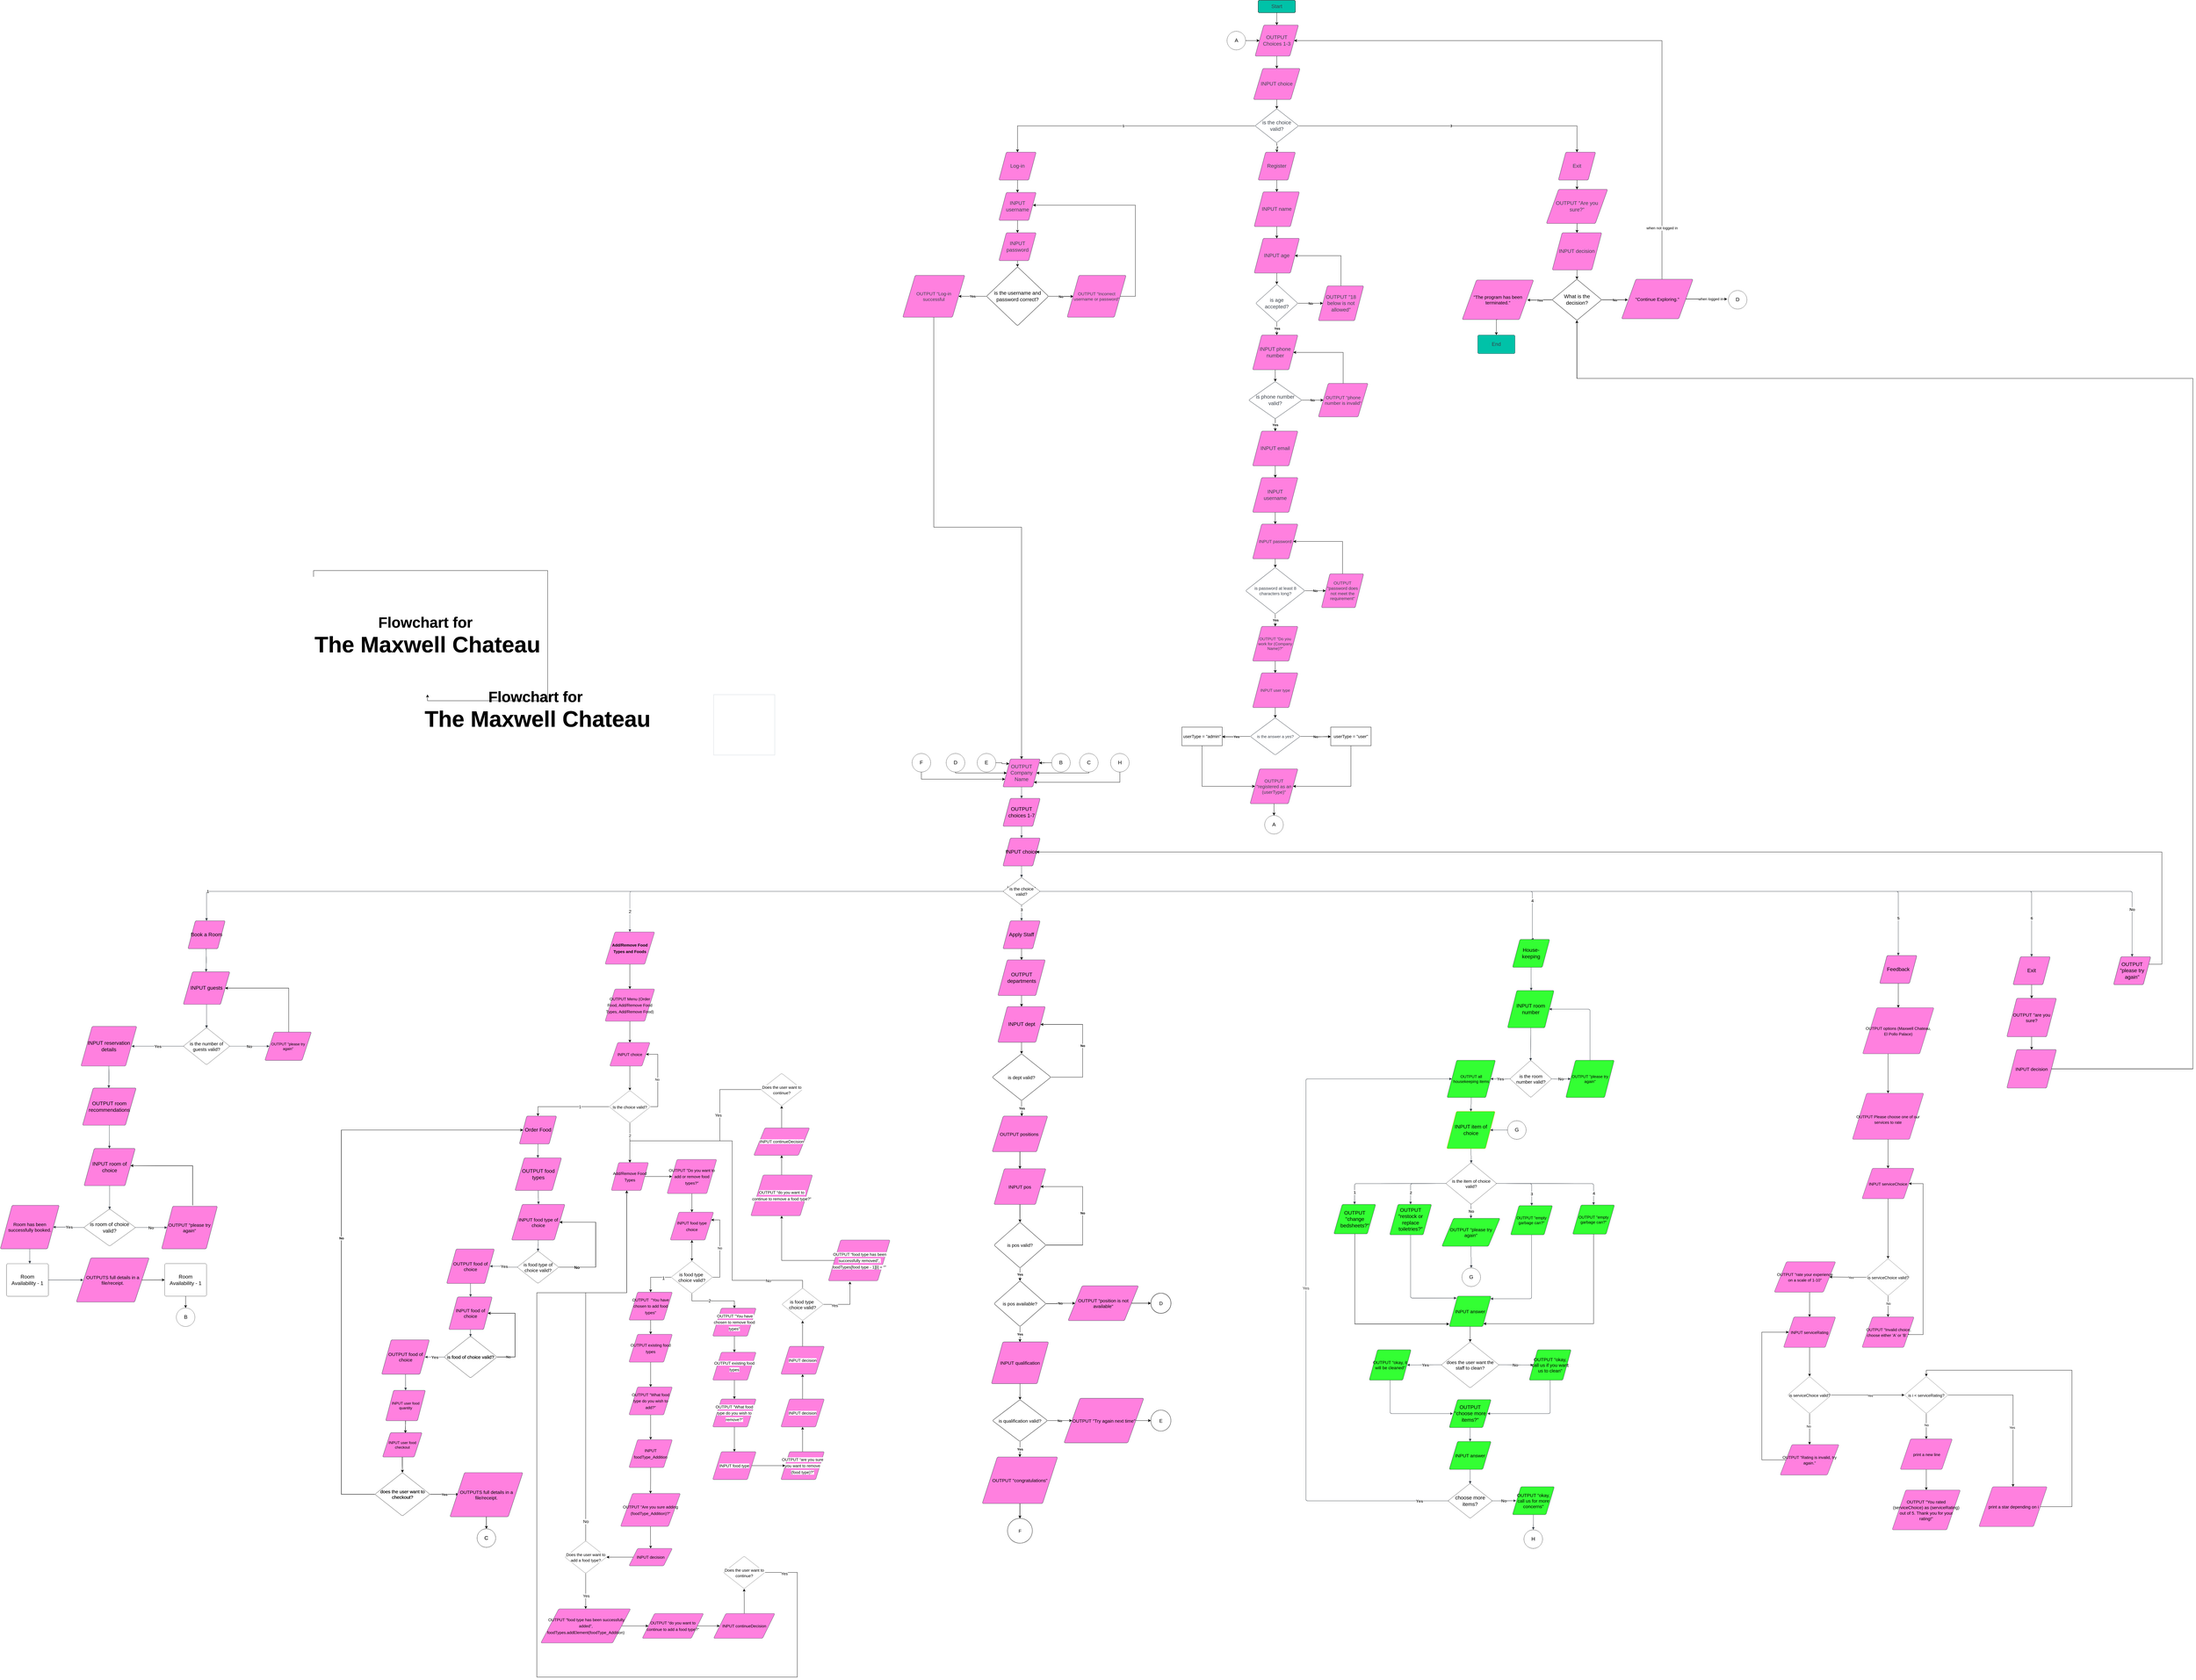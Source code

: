 <mxfile scale="1" border="0" version="24.0.7" type="github">
  <diagram id="C5RBs43oDa-KdzZeNtuy" name="Page-1">
    <mxGraphModel dx="6661" dy="4338" grid="1" gridSize="10" guides="1" tooltips="1" connect="1" arrows="1" fold="1" page="1" pageScale="1" pageWidth="1169" pageHeight="827" math="0" shadow="0">
      <root>
        <mxCell id="WIyWlLk6GJQsqaUBKTNV-0" />
        <mxCell id="WIyWlLk6GJQsqaUBKTNV-1" parent="WIyWlLk6GJQsqaUBKTNV-0" />
        <mxCell id="qnSPNO6pQMi3R5a_usWK-0" value="OUTPUT &quot;empty garbage can?&quot;" style="html=1;overflow=block;blockSpacing=1;whiteSpace=wrap;shape=parallelogram;perimeter=parallelogramPerimeter;anchorPointDirection=0;fontSize=13;spacing=3.8;strokeColor=#3a414a;strokeOpacity=100;fillOpacity=100;rounded=1;absoluteArcSize=1;arcSize=9;fillColor=#33FF33;strokeWidth=0.8;lucidId=m-~fG710qToN;verticalAlign=middle;textDirection=ltr;" vertex="1" parent="WIyWlLk6GJQsqaUBKTNV-1">
          <mxGeometry x="1020" y="1149" width="135" height="94" as="geometry" />
        </mxCell>
        <mxCell id="qnSPNO6pQMi3R5a_usWK-1" value="&lt;b&gt;&lt;font style=&quot;font-size: 48px;&quot;&gt;&lt;font style=&quot;&quot;&gt;Flowchart for&lt;/font&gt;&lt;font style=&quot;&quot;&gt;&amp;nbsp;&lt;/font&gt;&lt;/font&gt;&lt;/b&gt;&lt;div&gt;&lt;b&gt;&lt;font style=&quot;font-size: 72px;&quot;&gt;The Maxwell Chateau&lt;/font&gt;&lt;/b&gt;&lt;/div&gt;" style="text;html=1;align=center;verticalAlign=middle;whiteSpace=wrap;rounded=0;" vertex="1" parent="WIyWlLk6GJQsqaUBKTNV-1">
          <mxGeometry x="-2840" y="-880" width="735" height="380" as="geometry" />
        </mxCell>
        <mxCell id="qnSPNO6pQMi3R5a_usWK-2" style="edgeStyle=orthogonalEdgeStyle;rounded=0;orthogonalLoop=1;jettySize=auto;html=1;" edge="1" parent="WIyWlLk6GJQsqaUBKTNV-1" source="qnSPNO6pQMi3R5a_usWK-3" target="qnSPNO6pQMi3R5a_usWK-214">
          <mxGeometry relative="1" as="geometry" />
        </mxCell>
        <mxCell id="qnSPNO6pQMi3R5a_usWK-3" value="Start" style="html=1;overflow=block;blockSpacing=1;whiteSpace=wrap;fontSize=16.7;fontColor=#3a414a;spacing=3.8;strokeColor=#000000;strokeOpacity=100;fillOpacity=100;rounded=1;absoluteArcSize=1;arcSize=9;fillColor=#00c2a8;strokeWidth=1;lucidId=rr4dldM6VFlr;" vertex="1" parent="WIyWlLk6GJQsqaUBKTNV-1">
          <mxGeometry x="206" y="-2740" width="120" height="40" as="geometry" />
        </mxCell>
        <mxCell id="qnSPNO6pQMi3R5a_usWK-4" value="OUTPUT Company Name" style="html=1;overflow=block;blockSpacing=1;whiteSpace=wrap;shape=parallelogram;perimeter=parallelogramPerimeter;anchorPointDirection=0;fontSize=16.7;fontColor=#3a414a;spacing=9;strokeColor=#3a414a;strokeOpacity=100;fillOpacity=100;rounded=1;absoluteArcSize=1;arcSize=9;fillColor=#ff80df;strokeWidth=0.8;lucidId=rr4dJYp74jQk;" vertex="1" parent="WIyWlLk6GJQsqaUBKTNV-1">
          <mxGeometry x="-617" y="-292" width="120" height="90" as="geometry" />
        </mxCell>
        <mxCell id="qnSPNO6pQMi3R5a_usWK-5" value="" style="html=1;jettySize=18;whiteSpace=wrap;fontSize=13;strokeColor=#3a414a;strokeOpacity=100;strokeWidth=0.8;rounded=1;arcSize=12;edgeStyle=orthogonalEdgeStyle;startArrow=none;endArrow=block;endFill=1;exitX=0.5;exitY=1.004;exitPerimeter=0;entryX=0.5;entryY=-0.004;entryPerimeter=0;lucidId=rr4d9koG9U7C;" edge="1" parent="WIyWlLk6GJQsqaUBKTNV-1" source="qnSPNO6pQMi3R5a_usWK-4" target="qnSPNO6pQMi3R5a_usWK-6">
          <mxGeometry width="100" height="100" relative="1" as="geometry">
            <Array as="points" />
          </mxGeometry>
        </mxCell>
        <mxCell id="qnSPNO6pQMi3R5a_usWK-6" value="OUTPUT choices 1-7" style="html=1;overflow=block;blockSpacing=1;whiteSpace=wrap;shape=parallelogram;perimeter=parallelogramPerimeter;anchorPointDirection=0;fontSize=16.7;spacing=3.8;strokeColor=#3a414a;strokeOpacity=100;fillOpacity=100;rounded=1;absoluteArcSize=1;arcSize=9;fillColor=#ff80df;strokeWidth=0.8;lucidId=VD4dc545jsyq;" vertex="1" parent="WIyWlLk6GJQsqaUBKTNV-1">
          <mxGeometry x="-617" y="-165" width="120" height="90" as="geometry" />
        </mxCell>
        <mxCell id="qnSPNO6pQMi3R5a_usWK-7" value="is the choice valid?" style="html=1;overflow=block;blockSpacing=1;whiteSpace=wrap;rhombus;fontSize=16.7;spacing=3.8;strokeColor=#unset;rounded=1;absoluteArcSize=1;arcSize=9;fillColor=#unset;strokeWidth=NaN;lucidId=YQ4drY80ysN_;" vertex="1" parent="WIyWlLk6GJQsqaUBKTNV-1">
          <mxGeometry x="-617" y="90" width="120" height="90" as="geometry" />
        </mxCell>
        <mxCell id="qnSPNO6pQMi3R5a_usWK-8" value="Order Food" style="html=1;overflow=block;blockSpacing=1;whiteSpace=wrap;shape=parallelogram;perimeter=parallelogramPerimeter;anchorPointDirection=0;fontSize=16.7;spacing=3.8;strokeColor=#3a414a;strokeOpacity=100;fillOpacity=100;rounded=1;absoluteArcSize=1;arcSize=9;fillColor=#ff80df;strokeWidth=0.8;lucidId=3T4dZM-_F~DI;" vertex="1" parent="WIyWlLk6GJQsqaUBKTNV-1">
          <mxGeometry x="-2176.32" y="860" width="120" height="90" as="geometry" />
        </mxCell>
        <mxCell id="qnSPNO6pQMi3R5a_usWK-9" value="Exit" style="html=1;overflow=block;blockSpacing=1;whiteSpace=wrap;shape=parallelogram;perimeter=parallelogramPerimeter;anchorPointDirection=0;fontSize=16.7;spacing=3.8;strokeColor=#3a414a;strokeOpacity=100;fillOpacity=100;rounded=1;absoluteArcSize=1;arcSize=9;fillColor=#ff80df;strokeWidth=0.8;lucidId=D24dg.ZzTh_C;" vertex="1" parent="WIyWlLk6GJQsqaUBKTNV-1">
          <mxGeometry x="2640" y="345.92" width="120" height="90" as="geometry" />
        </mxCell>
        <mxCell id="qnSPNO6pQMi3R5a_usWK-10" value="" style="html=1;jettySize=18;whiteSpace=wrap;fontSize=13.3;fontColor=#333333;fontStyle=1;strokeColor=#3a414a;strokeOpacity=100;strokeWidth=0.8;rounded=1;arcSize=12;edgeStyle=orthogonalEdgeStyle;startArrow=none;endArrow=block;endFill=1;exitX=0.984;exitY=0.5;exitPerimeter=0;entryX=0.5;entryY=-0.004;entryPerimeter=0;lucidId=-24dcM.oyefK;" edge="1" parent="WIyWlLk6GJQsqaUBKTNV-1" source="qnSPNO6pQMi3R5a_usWK-7" target="qnSPNO6pQMi3R5a_usWK-14">
          <mxGeometry width="100" height="100" relative="1" as="geometry">
            <Array as="points">
              <mxPoint x="1090" y="135" />
              <mxPoint x="1090" y="290" />
            </Array>
          </mxGeometry>
        </mxCell>
        <mxCell id="qnSPNO6pQMi3R5a_usWK-11" value="4" style="text;html=1;resizable=0;labelBackgroundColor=default;align=center;verticalAlign=middle;fontStyle=1;fontColor=#333333;fontSize=13.3;" vertex="1" parent="qnSPNO6pQMi3R5a_usWK-10">
          <mxGeometry x="0.853" relative="1" as="geometry" />
        </mxCell>
        <mxCell id="qnSPNO6pQMi3R5a_usWK-14" value="House-&#xa;keeping" style="html=1;overflow=block;blockSpacing=1;whiteSpace=wrap;shape=parallelogram;perimeter=parallelogramPerimeter;anchorPointDirection=0;fontSize=16.7;spacing=3.8;strokeColor=#3a414a;strokeOpacity=100;fillOpacity=100;rounded=1;absoluteArcSize=1;arcSize=9;fillColor=#33FF33;strokeWidth=0.8;lucidId=gvBfBff4BDN_;" vertex="1" parent="WIyWlLk6GJQsqaUBKTNV-1">
          <mxGeometry x="1026" y="290" width="120" height="90" as="geometry" />
        </mxCell>
        <mxCell id="qnSPNO6pQMi3R5a_usWK-15" value="" style="html=1;jettySize=18;whiteSpace=wrap;fontSize=13.3;fontColor=#333333;fontStyle=1;strokeColor=#3a414a;strokeOpacity=100;strokeWidth=0.8;rounded=1;arcSize=12;edgeStyle=orthogonalEdgeStyle;startArrow=none;endArrow=block;endFill=1;exitX=0.984;exitY=0.5;exitPerimeter=0;entryX=0.5;entryY=-0.004;entryPerimeter=0;lucidId=_vBfmU__1XSu;" edge="1" parent="WIyWlLk6GJQsqaUBKTNV-1" source="qnSPNO6pQMi3R5a_usWK-7" target="qnSPNO6pQMi3R5a_usWK-9">
          <mxGeometry width="100" height="100" relative="1" as="geometry">
            <Array as="points" />
          </mxGeometry>
        </mxCell>
        <mxCell id="qnSPNO6pQMi3R5a_usWK-16" value="6" style="text;html=1;resizable=0;labelBackgroundColor=default;align=center;verticalAlign=middle;fontStyle=1;fontColor=#333333;fontSize=13.3;" vertex="1" parent="qnSPNO6pQMi3R5a_usWK-15">
          <mxGeometry x="0.927" relative="1" as="geometry" />
        </mxCell>
        <mxCell id="qnSPNO6pQMi3R5a_usWK-17" value="" style="html=1;jettySize=18;whiteSpace=wrap;fontSize=13;strokeColor=#3a414a;strokeOpacity=100;strokeWidth=0.8;rounded=1;arcSize=12;edgeStyle=orthogonalEdgeStyle;startArrow=none;endArrow=block;endFill=1;exitX=0.5;exitY=1.004;exitPerimeter=0;entryX=0.509;entryY=-0.003;entryPerimeter=0;lucidId=U8CffuirxULD;" edge="1" parent="WIyWlLk6GJQsqaUBKTNV-1" source="qnSPNO6pQMi3R5a_usWK-14" target="qnSPNO6pQMi3R5a_usWK-18">
          <mxGeometry width="100" height="100" relative="1" as="geometry">
            <Array as="points" />
          </mxGeometry>
        </mxCell>
        <mxCell id="qnSPNO6pQMi3R5a_usWK-18" value="INPUT room number" style="html=1;overflow=block;blockSpacing=1;whiteSpace=wrap;shape=parallelogram;perimeter=parallelogramPerimeter;anchorPointDirection=0;fontSize=16.7;spacing=3.8;strokeColor=#3a414a;strokeOpacity=100;fillOpacity=100;rounded=1;absoluteArcSize=1;arcSize=9;fillColor=#33FF33;strokeWidth=0.8;lucidId=-8CfGQDBl~VP;" vertex="1" parent="WIyWlLk6GJQsqaUBKTNV-1">
          <mxGeometry x="1010" y="455" width="150" height="120" as="geometry" />
        </mxCell>
        <mxCell id="qnSPNO6pQMi3R5a_usWK-19" value="" style="html=1;jettySize=18;whiteSpace=wrap;fontSize=13;strokeColor=#3a414a;strokeOpacity=100;strokeWidth=0.8;rounded=1;arcSize=12;edgeStyle=orthogonalEdgeStyle;startArrow=none;endArrow=block;endFill=1;exitX=0.5;exitY=1.003;exitPerimeter=0;entryX=0.5;entryY=0.011;entryPerimeter=0;lucidId=_-CfCg-4GNyY;" edge="1" parent="WIyWlLk6GJQsqaUBKTNV-1" source="qnSPNO6pQMi3R5a_usWK-18">
          <mxGeometry width="100" height="100" relative="1" as="geometry">
            <Array as="points" />
            <mxPoint x="1084.5" y="681.32" as="targetPoint" />
          </mxGeometry>
        </mxCell>
        <mxCell id="qnSPNO6pQMi3R5a_usWK-20" value="" style="html=1;jettySize=18;whiteSpace=wrap;fontSize=13.3;fontColor=#333333;fontStyle=1;strokeColor=#3a414a;strokeOpacity=100;strokeWidth=0.8;rounded=1;arcSize=12;edgeStyle=orthogonalEdgeStyle;startArrow=none;endArrow=block;endFill=1;exitX=0.012;exitY=0.5;exitPerimeter=0;entryX=0.9;entryY=0.5;entryPerimeter=0;lucidId=Z~Cf7bNeCqhv;" edge="1" parent="WIyWlLk6GJQsqaUBKTNV-1" target="qnSPNO6pQMi3R5a_usWK-22">
          <mxGeometry width="100" height="100" relative="1" as="geometry">
            <Array as="points" />
            <mxPoint x="1018.62" y="740.0" as="sourcePoint" />
          </mxGeometry>
        </mxCell>
        <mxCell id="qnSPNO6pQMi3R5a_usWK-21" value="Yes" style="text;html=1;resizable=0;labelBackgroundColor=default;align=center;verticalAlign=middle;fontStyle=1;fontColor=#333333;fontSize=13.3;" vertex="1" parent="qnSPNO6pQMi3R5a_usWK-20">
          <mxGeometry relative="1" as="geometry" />
        </mxCell>
        <mxCell id="qnSPNO6pQMi3R5a_usWK-22" value="&lt;font style=&quot;font-size: 13px;&quot;&gt;OUTPUT all housekeeping items&lt;/font&gt;" style="html=1;overflow=block;blockSpacing=1;whiteSpace=wrap;shape=parallelogram;perimeter=parallelogramPerimeter;anchorPointDirection=0;fontSize=13;spacing=3.8;strokeColor=#3a414a;strokeOpacity=100;fillOpacity=100;rounded=1;absoluteArcSize=1;arcSize=9;fillColor=#33FF33;strokeWidth=0.8;lucidId=faDff6~1Nt17;" vertex="1" parent="WIyWlLk6GJQsqaUBKTNV-1">
          <mxGeometry x="815" y="680" width="156" height="120" as="geometry" />
        </mxCell>
        <mxCell id="qnSPNO6pQMi3R5a_usWK-23" value="" style="html=1;jettySize=18;whiteSpace=wrap;fontSize=13.3;fontColor=#333333;fontStyle=1;strokeColor=#3a414a;strokeOpacity=100;strokeWidth=0.8;rounded=1;arcSize=12;edgeStyle=orthogonalEdgeStyle;startArrow=none;endArrow=block;endFill=1;exitX=0.988;exitY=0.5;exitPerimeter=0;entryX=0.1;entryY=0.5;entryPerimeter=0;lucidId=8cDfbe-2pBFW;" edge="1" parent="WIyWlLk6GJQsqaUBKTNV-1" target="qnSPNO6pQMi3R5a_usWK-53">
          <mxGeometry width="100" height="100" relative="1" as="geometry">
            <Array as="points" />
            <mxPoint x="1150.38" y="740.0" as="sourcePoint" />
          </mxGeometry>
        </mxCell>
        <mxCell id="qnSPNO6pQMi3R5a_usWK-24" value="No" style="text;html=1;resizable=0;labelBackgroundColor=default;align=center;verticalAlign=middle;fontStyle=1;fontColor=#333333;fontSize=13.3;" vertex="1" parent="qnSPNO6pQMi3R5a_usWK-23">
          <mxGeometry relative="1" as="geometry" />
        </mxCell>
        <mxCell id="qnSPNO6pQMi3R5a_usWK-25" style="edgeStyle=orthogonalEdgeStyle;rounded=0;orthogonalLoop=1;jettySize=auto;html=1;exitX=0.5;exitY=1;exitDx=0;exitDy=0;entryX=0;entryY=0.75;entryDx=0;entryDy=0;" edge="1" parent="WIyWlLk6GJQsqaUBKTNV-1" source="qnSPNO6pQMi3R5a_usWK-26" target="qnSPNO6pQMi3R5a_usWK-161">
          <mxGeometry relative="1" as="geometry" />
        </mxCell>
        <mxCell id="qnSPNO6pQMi3R5a_usWK-26" value="F" style="html=1;overflow=block;blockSpacing=1;whiteSpace=wrap;ellipse;fontSize=16.7;spacing=3.8;rounded=1;absoluteArcSize=1;arcSize=9;strokeWidth=NaN;lucidId=dPEf.7GAn6HV;" vertex="1" parent="WIyWlLk6GJQsqaUBKTNV-1">
          <mxGeometry x="-910" y="-310" width="60" height="60" as="geometry" />
        </mxCell>
        <mxCell id="qnSPNO6pQMi3R5a_usWK-27" value="" style="html=1;jettySize=18;whiteSpace=wrap;fontSize=13;strokeColor=#3a414a;strokeOpacity=100;strokeWidth=0.8;rounded=1;arcSize=12;edgeStyle=orthogonalEdgeStyle;startArrow=none;endArrow=block;endFill=1;exitX=0.5;exitY=1.004;exitPerimeter=0;entryX=0.491;entryY=-0.004;entryPerimeter=0;lucidId=ZLWf~4if5-wI;" edge="1" parent="WIyWlLk6GJQsqaUBKTNV-1" source="qnSPNO6pQMi3R5a_usWK-8" target="qnSPNO6pQMi3R5a_usWK-28">
          <mxGeometry width="100" height="100" relative="1" as="geometry">
            <Array as="points" />
          </mxGeometry>
        </mxCell>
        <mxCell id="qnSPNO6pQMi3R5a_usWK-28" value="OUTPUT food types" style="html=1;overflow=block;blockSpacing=1;whiteSpace=wrap;shape=parallelogram;perimeter=parallelogramPerimeter;anchorPointDirection=0;fontSize=16.7;spacing=3.8;strokeColor=#3a414a;strokeOpacity=100;fillOpacity=100;rounded=1;absoluteArcSize=1;arcSize=9;fillColor=#ff80df;strokeWidth=0.8;lucidId=sPWfaUSNkCBp;" vertex="1" parent="WIyWlLk6GJQsqaUBKTNV-1">
          <mxGeometry x="-2190.32" y="995" width="150" height="105" as="geometry" />
        </mxCell>
        <mxCell id="qnSPNO6pQMi3R5a_usWK-29" value="" style="html=1;jettySize=18;whiteSpace=wrap;fontSize=13;strokeColor=#3a414a;strokeOpacity=100;strokeWidth=0.8;rounded=1;arcSize=12;edgeStyle=orthogonalEdgeStyle;startArrow=none;endArrow=block;endFill=1;exitX=0.5;exitY=1.004;exitPerimeter=0;entryX=0.505;entryY=-0.004;entryPerimeter=0;lucidId=4PWfp6ukiG-c;" edge="1" parent="WIyWlLk6GJQsqaUBKTNV-1" source="qnSPNO6pQMi3R5a_usWK-28" target="qnSPNO6pQMi3R5a_usWK-30">
          <mxGeometry width="100" height="100" relative="1" as="geometry">
            <Array as="points" />
          </mxGeometry>
        </mxCell>
        <mxCell id="qnSPNO6pQMi3R5a_usWK-30" value="INPUT food type of choice" style="html=1;overflow=block;blockSpacing=1;whiteSpace=wrap;shape=parallelogram;perimeter=parallelogramPerimeter;anchorPointDirection=0;fontSize=15;spacing=3.8;strokeColor=#3a414a;strokeOpacity=100;fillOpacity=100;rounded=1;absoluteArcSize=1;arcSize=9;fillColor=#ff80df;strokeWidth=0.8;lucidId=jQWfPaPtcY0H;" vertex="1" parent="WIyWlLk6GJQsqaUBKTNV-1">
          <mxGeometry x="-2201.23" y="1145" width="171.82" height="115" as="geometry" />
        </mxCell>
        <mxCell id="qnSPNO6pQMi3R5a_usWK-31" value="" style="html=1;jettySize=18;whiteSpace=wrap;fontSize=13;strokeColor=#3a414a;strokeOpacity=100;strokeWidth=0.8;rounded=1;arcSize=12;edgeStyle=orthogonalEdgeStyle;startArrow=none;endArrow=block;endFill=1;exitX=0.5;exitY=1.004;exitPerimeter=0;entryX=0.5;entryY=0.011;entryPerimeter=0;lucidId=BTWfQR311Igz;" edge="1" parent="WIyWlLk6GJQsqaUBKTNV-1" source="qnSPNO6pQMi3R5a_usWK-30" target="qnSPNO6pQMi3R5a_usWK-33">
          <mxGeometry width="100" height="100" relative="1" as="geometry">
            <Array as="points" />
          </mxGeometry>
        </mxCell>
        <mxCell id="qnSPNO6pQMi3R5a_usWK-32" value="No" style="edgeStyle=orthogonalEdgeStyle;rounded=0;orthogonalLoop=1;jettySize=auto;html=1;exitX=1;exitY=0.5;exitDx=0;exitDy=0;entryX=1;entryY=0.5;entryDx=0;entryDy=0;fontStyle=1;fontSize=13;" edge="1" parent="WIyWlLk6GJQsqaUBKTNV-1" source="qnSPNO6pQMi3R5a_usWK-33" target="qnSPNO6pQMi3R5a_usWK-30">
          <mxGeometry x="-0.689" relative="1" as="geometry">
            <Array as="points">
              <mxPoint x="-1930.14" y="1347" />
              <mxPoint x="-1930.14" y="1203" />
            </Array>
            <mxPoint x="-1" as="offset" />
          </mxGeometry>
        </mxCell>
        <mxCell id="qnSPNO6pQMi3R5a_usWK-33" value="is food type of choice valid?" style="html=1;overflow=block;blockSpacing=1;whiteSpace=wrap;rhombus;fontSize=15;spacing=3.8;strokeColor=default;rounded=1;absoluteArcSize=1;arcSize=9;fillColor=#FFFFFF;strokeWidth=NaN;lucidId=HTWfPVU2qFlU;gradientColor=none;" vertex="1" parent="WIyWlLk6GJQsqaUBKTNV-1">
          <mxGeometry x="-2183.32" y="1295" width="134" height="105" as="geometry" />
        </mxCell>
        <mxCell id="qnSPNO6pQMi3R5a_usWK-34" value="" style="html=1;jettySize=18;whiteSpace=wrap;fontSize=13.3;fontColor=#333333;fontStyle=1;strokeColor=#3a414a;strokeOpacity=100;strokeWidth=0.8;rounded=1;arcSize=12;edgeStyle=orthogonalEdgeStyle;startArrow=none;endArrow=block;endFill=1;exitX=0.014;exitY=0.5;exitPerimeter=0;entryX=0.907;entryY=0.5;entryPerimeter=0;lucidId=oUWfbguHalt3;" edge="1" parent="WIyWlLk6GJQsqaUBKTNV-1" source="qnSPNO6pQMi3R5a_usWK-33" target="qnSPNO6pQMi3R5a_usWK-36">
          <mxGeometry width="100" height="100" relative="1" as="geometry">
            <Array as="points" />
          </mxGeometry>
        </mxCell>
        <mxCell id="qnSPNO6pQMi3R5a_usWK-35" value="Yes" style="text;html=1;resizable=0;labelBackgroundColor=default;align=center;verticalAlign=middle;fontStyle=1;fontColor=#333333;fontSize=13.3;" vertex="1" parent="qnSPNO6pQMi3R5a_usWK-34">
          <mxGeometry relative="1" as="geometry" />
        </mxCell>
        <mxCell id="qnSPNO6pQMi3R5a_usWK-36" value="OUTPUT food of choice" style="html=1;overflow=block;blockSpacing=1;whiteSpace=wrap;shape=parallelogram;perimeter=parallelogramPerimeter;anchorPointDirection=0;fontSize=15;spacing=3.8;strokeColor=#3a414a;strokeOpacity=100;fillOpacity=100;rounded=1;absoluteArcSize=1;arcSize=9;fillColor=#ff80df;strokeWidth=0.8;lucidId=tUWf18u8qgAM;" vertex="1" parent="WIyWlLk6GJQsqaUBKTNV-1">
          <mxGeometry x="-2410.73" y="1289" width="153.82" height="111" as="geometry" />
        </mxCell>
        <mxCell id="qnSPNO6pQMi3R5a_usWK-37" value="" style="html=1;jettySize=18;whiteSpace=wrap;fontSize=13;strokeColor=#3a414a;strokeOpacity=100;strokeWidth=0.8;rounded=1;arcSize=12;edgeStyle=orthogonalEdgeStyle;startArrow=none;endArrow=block;endFill=1;exitX=0.5;exitY=1.004;exitPerimeter=0;entryX=0.502;entryY=-0.004;entryPerimeter=0;lucidId=gVWfH5Y8_oF~;" edge="1" parent="WIyWlLk6GJQsqaUBKTNV-1" source="qnSPNO6pQMi3R5a_usWK-36" target="qnSPNO6pQMi3R5a_usWK-38">
          <mxGeometry width="100" height="100" relative="1" as="geometry">
            <Array as="points" />
          </mxGeometry>
        </mxCell>
        <mxCell id="qnSPNO6pQMi3R5a_usWK-38" value="INPUT food of choice" style="html=1;overflow=block;blockSpacing=1;whiteSpace=wrap;shape=parallelogram;perimeter=parallelogramPerimeter;anchorPointDirection=0;fontSize=15;spacing=3.8;strokeColor=#3a414a;strokeOpacity=100;fillOpacity=100;rounded=1;absoluteArcSize=1;arcSize=9;fillColor=#ff80df;strokeWidth=0.8;lucidId=kVWfFBKzcM70;" vertex="1" parent="WIyWlLk6GJQsqaUBKTNV-1">
          <mxGeometry x="-2403.73" y="1443.59" width="139.82" height="105" as="geometry" />
        </mxCell>
        <mxCell id="qnSPNO6pQMi3R5a_usWK-39" value="" style="html=1;jettySize=18;whiteSpace=wrap;fontSize=13;strokeColor=#3a414a;strokeOpacity=100;strokeWidth=0.8;rounded=1;arcSize=12;edgeStyle=orthogonalEdgeStyle;startArrow=none;endArrow=block;endFill=1;exitX=0.5;exitY=1.004;exitPerimeter=0;entryX=0.5;entryY=0.012;entryPerimeter=0;lucidId=AVWf~ilK_UmQ;" edge="1" parent="WIyWlLk6GJQsqaUBKTNV-1" source="qnSPNO6pQMi3R5a_usWK-38" target="qnSPNO6pQMi3R5a_usWK-41">
          <mxGeometry width="100" height="100" relative="1" as="geometry">
            <Array as="points" />
          </mxGeometry>
        </mxCell>
        <mxCell id="qnSPNO6pQMi3R5a_usWK-40" value="No" style="edgeStyle=orthogonalEdgeStyle;rounded=0;orthogonalLoop=1;jettySize=auto;html=1;exitX=1;exitY=0.5;exitDx=0;exitDy=0;entryX=1;entryY=0.5;entryDx=0;entryDy=0;fontStyle=1" edge="1" parent="WIyWlLk6GJQsqaUBKTNV-1" source="qnSPNO6pQMi3R5a_usWK-41" target="qnSPNO6pQMi3R5a_usWK-38">
          <mxGeometry x="-0.751" relative="1" as="geometry">
            <Array as="points">
              <mxPoint x="-2190.14" y="1637" />
              <mxPoint x="-2190.14" y="1496" />
            </Array>
            <mxPoint as="offset" />
          </mxGeometry>
        </mxCell>
        <mxCell id="qnSPNO6pQMi3R5a_usWK-41" value="is food of choice valid?" style="html=1;overflow=block;blockSpacing=1;whiteSpace=wrap;rhombus;fontSize=15;spacing=3.8;strokeColor=#000000;rounded=1;absoluteArcSize=1;arcSize=9;fillColor=none;strokeWidth=NaN;lucidId=CVWfjt4QOCjC;" vertex="1" parent="WIyWlLk6GJQsqaUBKTNV-1">
          <mxGeometry x="-2419.23" y="1569.92" width="170.82" height="135" as="geometry" />
        </mxCell>
        <mxCell id="qnSPNO6pQMi3R5a_usWK-42" value="" style="html=1;jettySize=18;whiteSpace=wrap;fontSize=13.3;fontColor=#333333;fontStyle=1;strokeColor=#3a414a;strokeOpacity=100;strokeWidth=0.8;rounded=1;arcSize=12;edgeStyle=orthogonalEdgeStyle;startArrow=none;endArrow=block;endFill=1;exitX=0.014;exitY=0.5;exitPerimeter=0;entryX=0.907;entryY=0.5;entryPerimeter=0;lucidId=1VWf8yE4~_Ec;" edge="1" parent="WIyWlLk6GJQsqaUBKTNV-1" source="qnSPNO6pQMi3R5a_usWK-41" target="qnSPNO6pQMi3R5a_usWK-44">
          <mxGeometry width="100" height="100" relative="1" as="geometry">
            <Array as="points" />
          </mxGeometry>
        </mxCell>
        <mxCell id="qnSPNO6pQMi3R5a_usWK-43" value="Yes" style="text;html=1;resizable=0;labelBackgroundColor=default;align=center;verticalAlign=middle;fontStyle=1;fontColor=#333333;fontSize=13.3;" vertex="1" parent="qnSPNO6pQMi3R5a_usWK-42">
          <mxGeometry relative="1" as="geometry" />
        </mxCell>
        <mxCell id="qnSPNO6pQMi3R5a_usWK-44" value="OUTPUT food of choice" style="html=1;overflow=block;blockSpacing=1;whiteSpace=wrap;shape=parallelogram;perimeter=parallelogramPerimeter;anchorPointDirection=0;fontSize=15;spacing=3.8;strokeColor=#3a414a;strokeOpacity=100;fillOpacity=100;rounded=1;absoluteArcSize=1;arcSize=9;fillColor=#ff80df;strokeWidth=0.8;lucidId=3VWfT83a5irq;" vertex="1" parent="WIyWlLk6GJQsqaUBKTNV-1">
          <mxGeometry x="-2620.23" y="1581.92" width="153.82" height="111" as="geometry" />
        </mxCell>
        <mxCell id="qnSPNO6pQMi3R5a_usWK-45" value="" style="html=1;jettySize=18;whiteSpace=wrap;fontSize=13;strokeColor=#3a414a;strokeOpacity=100;strokeWidth=0.8;rounded=1;arcSize=12;edgeStyle=orthogonalEdgeStyle;startArrow=none;endArrow=block;endFill=1;exitX=0.5;exitY=1.004;exitPerimeter=0;entryX=0.502;entryY=-0.004;entryPerimeter=0;lucidId=EWWfso7Rs6ZB;" edge="1" parent="WIyWlLk6GJQsqaUBKTNV-1" source="qnSPNO6pQMi3R5a_usWK-44" target="qnSPNO6pQMi3R5a_usWK-46">
          <mxGeometry width="100" height="100" relative="1" as="geometry">
            <Array as="points" />
          </mxGeometry>
        </mxCell>
        <mxCell id="qnSPNO6pQMi3R5a_usWK-46" value="INPUT user food quantity" style="html=1;overflow=block;blockSpacing=1;whiteSpace=wrap;shape=parallelogram;perimeter=parallelogramPerimeter;anchorPointDirection=0;fontSize=12;spacing=3.8;strokeColor=#3a414a;strokeOpacity=100;fillOpacity=100;rounded=1;absoluteArcSize=1;arcSize=9;fillColor=#ff80df;strokeWidth=0.8;lucidId=NWWflf_V-e2m;" vertex="1" parent="WIyWlLk6GJQsqaUBKTNV-1">
          <mxGeometry x="-2607.32" y="1745" width="128" height="98" as="geometry" />
        </mxCell>
        <mxCell id="qnSPNO6pQMi3R5a_usWK-47" value="" style="html=1;jettySize=18;whiteSpace=wrap;fontSize=13;strokeColor=#3a414a;strokeOpacity=100;strokeWidth=0.8;rounded=1;arcSize=12;edgeStyle=orthogonalEdgeStyle;startArrow=none;endArrow=block;endFill=1;exitX=0.5;exitY=1.004;exitPerimeter=0;entryX=0.5;entryY=-0.004;entryPerimeter=0;lucidId=Mw.fNep9MUst;" edge="1" parent="WIyWlLk6GJQsqaUBKTNV-1" source="qnSPNO6pQMi3R5a_usWK-6" target="qnSPNO6pQMi3R5a_usWK-48">
          <mxGeometry width="100" height="100" relative="1" as="geometry">
            <Array as="points" />
          </mxGeometry>
        </mxCell>
        <mxCell id="qnSPNO6pQMi3R5a_usWK-48" value="INPUT choice" style="html=1;overflow=block;blockSpacing=1;whiteSpace=wrap;shape=parallelogram;perimeter=parallelogramPerimeter;anchorPointDirection=0;fontSize=16.7;spacing=3.8;strokeColor=#3a414a;strokeOpacity=100;fillOpacity=100;rounded=1;absoluteArcSize=1;arcSize=9;fillColor=#ff80df;strokeWidth=0.8;lucidId=Nw.fYAJ4PDYG;" vertex="1" parent="WIyWlLk6GJQsqaUBKTNV-1">
          <mxGeometry x="-617" y="-37" width="120" height="90" as="geometry" />
        </mxCell>
        <mxCell id="qnSPNO6pQMi3R5a_usWK-49" value="" style="html=1;jettySize=18;whiteSpace=wrap;fontSize=13;strokeColor=#3a414a;strokeOpacity=100;strokeWidth=0.8;rounded=1;arcSize=12;edgeStyle=orthogonalEdgeStyle;startArrow=none;endArrow=block;endFill=1;exitX=0.5;exitY=1.004;exitPerimeter=0;lucidId=Zw.frF2tH-P0;" edge="1" parent="WIyWlLk6GJQsqaUBKTNV-1" source="qnSPNO6pQMi3R5a_usWK-48">
          <mxGeometry width="100" height="100" relative="1" as="geometry">
            <Array as="points" />
            <mxPoint x="-557" y="90" as="targetPoint" />
          </mxGeometry>
        </mxCell>
        <mxCell id="qnSPNO6pQMi3R5a_usWK-50" value="" style="html=1;jettySize=18;whiteSpace=wrap;fontSize=13.3;fontColor=#333333;fontStyle=1;strokeColor=#3a414a;strokeOpacity=100;strokeWidth=0.8;rounded=1;arcSize=12;edgeStyle=orthogonalEdgeStyle;startArrow=none;endArrow=block;endFill=1;exitX=0.984;exitY=0.5;exitPerimeter=0;entryX=0.5;entryY=-0.004;entryPerimeter=0;lucidId=jI.fOZ1JBNt6;" edge="1" parent="WIyWlLk6GJQsqaUBKTNV-1" source="qnSPNO6pQMi3R5a_usWK-7" target="qnSPNO6pQMi3R5a_usWK-52">
          <mxGeometry width="100" height="100" relative="1" as="geometry">
            <Array as="points" />
          </mxGeometry>
        </mxCell>
        <mxCell id="qnSPNO6pQMi3R5a_usWK-51" value="No" style="text;html=1;resizable=0;labelBackgroundColor=default;align=center;verticalAlign=middle;fontStyle=1;fontColor=#333333;fontSize=13.3;" vertex="1" parent="qnSPNO6pQMi3R5a_usWK-50">
          <mxGeometry x="0.918" relative="1" as="geometry" />
        </mxCell>
        <mxCell id="qnSPNO6pQMi3R5a_usWK-52" value="OUTPUT &quot;please try again&quot;" style="html=1;overflow=block;blockSpacing=1;whiteSpace=wrap;shape=parallelogram;perimeter=parallelogramPerimeter;anchorPointDirection=0;fontSize=16.7;spacing=3.8;strokeColor=#3a414a;strokeOpacity=100;fillOpacity=100;rounded=1;absoluteArcSize=1;arcSize=9;fillColor=#ff80df;strokeWidth=0.8;lucidId=GP.fzbyKbvi5;" vertex="1" parent="WIyWlLk6GJQsqaUBKTNV-1">
          <mxGeometry x="2964" y="345.92" width="120" height="90" as="geometry" />
        </mxCell>
        <mxCell id="qnSPNO6pQMi3R5a_usWK-53" value="OUTPUT &quot;please try again&quot;" style="html=1;overflow=block;blockSpacing=1;whiteSpace=wrap;shape=parallelogram;perimeter=parallelogramPerimeter;anchorPointDirection=0;fontSize=13;spacing=3.8;strokeColor=#3a414a;strokeOpacity=100;fillOpacity=100;rounded=1;absoluteArcSize=1;arcSize=9;fillColor=#33FF33;strokeWidth=0.8;lucidId=ik~fVCqqvGgh;" vertex="1" parent="WIyWlLk6GJQsqaUBKTNV-1">
          <mxGeometry x="1198" y="680" width="156" height="120" as="geometry" />
        </mxCell>
        <mxCell id="qnSPNO6pQMi3R5a_usWK-54" value="" style="html=1;jettySize=18;whiteSpace=wrap;fontSize=13;strokeColor=#3a414a;strokeOpacity=100;strokeWidth=0.8;rounded=1;arcSize=12;edgeStyle=orthogonalEdgeStyle;startArrow=none;endArrow=block;endFill=1;exitX=0.5;exitY=1.003;exitPerimeter=0;lucidId=bC~fvqogKcKo;" edge="1" parent="WIyWlLk6GJQsqaUBKTNV-1" source="qnSPNO6pQMi3R5a_usWK-22" target="qnSPNO6pQMi3R5a_usWK-142">
          <mxGeometry width="100" height="100" relative="1" as="geometry">
            <Array as="points">
              <mxPoint x="893" y="823" />
              <mxPoint x="892" y="823" />
            </Array>
            <mxPoint x="892.468" y="844.64" as="targetPoint" />
          </mxGeometry>
        </mxCell>
        <mxCell id="qnSPNO6pQMi3R5a_usWK-55" value="" style="html=1;jettySize=18;whiteSpace=wrap;fontSize=13.3;fontColor=#333333;fontStyle=1;strokeColor=#3a414a;strokeOpacity=100;strokeWidth=0.8;rounded=1;arcSize=12;edgeStyle=orthogonalEdgeStyle;startArrow=none;endArrow=block;endFill=1;exitX=0.011;exitY=0.5;exitPerimeter=0;entryX=0.495;entryY=-0.004;entryPerimeter=0;lucidId=FP~fQudRKYFb;" edge="1" parent="WIyWlLk6GJQsqaUBKTNV-1" target="qnSPNO6pQMi3R5a_usWK-57">
          <mxGeometry width="100" height="100" relative="1" as="geometry">
            <Array as="points" />
            <mxPoint x="811.804" y="1077.5" as="sourcePoint" />
          </mxGeometry>
        </mxCell>
        <mxCell id="qnSPNO6pQMi3R5a_usWK-56" value="1" style="text;html=1;resizable=0;labelBackgroundColor=default;align=center;verticalAlign=middle;fontStyle=1;fontColor=#333333;fontSize=13.3;" vertex="1" parent="qnSPNO6pQMi3R5a_usWK-55">
          <mxGeometry x="0.787" relative="1" as="geometry" />
        </mxCell>
        <mxCell id="qnSPNO6pQMi3R5a_usWK-57" value="OUTPUT &quot;change bedsheets?&quot;" style="html=1;overflow=block;blockSpacing=1;whiteSpace=wrap;shape=parallelogram;perimeter=parallelogramPerimeter;anchorPointDirection=0;fontSize=16.7;spacing=3.8;strokeColor=#3a414a;strokeOpacity=100;fillOpacity=100;rounded=1;absoluteArcSize=1;arcSize=9;fillColor=#33FF33;strokeWidth=0.8;lucidId=mR~fw7qtJo2E;" vertex="1" parent="WIyWlLk6GJQsqaUBKTNV-1">
          <mxGeometry x="450" y="1145" width="135" height="95" as="geometry" />
        </mxCell>
        <mxCell id="qnSPNO6pQMi3R5a_usWK-58" style="edgeStyle=orthogonalEdgeStyle;rounded=0;orthogonalLoop=1;jettySize=auto;html=1;entryX=0.5;entryY=0;entryDx=0;entryDy=0;" edge="1" parent="WIyWlLk6GJQsqaUBKTNV-1" source="qnSPNO6pQMi3R5a_usWK-59" target="qnSPNO6pQMi3R5a_usWK-148">
          <mxGeometry relative="1" as="geometry" />
        </mxCell>
        <mxCell id="qnSPNO6pQMi3R5a_usWK-59" value="INPUT answer" style="html=1;overflow=block;blockSpacing=1;whiteSpace=wrap;shape=parallelogram;perimeter=parallelogramPerimeter;anchorPointDirection=0;fontSize=15;spacing=3.8;strokeColor=#3a414a;strokeOpacity=100;fillOpacity=100;rounded=1;absoluteArcSize=1;arcSize=9;fillColor=#33FF33;strokeWidth=0.8;lucidId=sU~fCtav.0S8;" vertex="1" parent="WIyWlLk6GJQsqaUBKTNV-1">
          <mxGeometry x="822" y="1441" width="135" height="98" as="geometry" />
        </mxCell>
        <mxCell id="qnSPNO6pQMi3R5a_usWK-60" value="" style="html=1;jettySize=18;whiteSpace=wrap;fontSize=13.3;fontColor=#333333;fontStyle=1;strokeColor=#3a414a;strokeOpacity=100;strokeWidth=0.8;rounded=1;arcSize=12;edgeStyle=orthogonalEdgeStyle;startArrow=none;endArrow=block;endFill=1;exitX=0.011;exitY=0.5;exitPerimeter=0;entryX=0.5;entryY=-0.004;entryPerimeter=0;lucidId=a6~f8B6UTdVB;" edge="1" parent="WIyWlLk6GJQsqaUBKTNV-1" target="qnSPNO6pQMi3R5a_usWK-62">
          <mxGeometry width="100" height="100" relative="1" as="geometry">
            <Array as="points" />
            <mxPoint x="811.804" y="1077.5" as="sourcePoint" />
          </mxGeometry>
        </mxCell>
        <mxCell id="qnSPNO6pQMi3R5a_usWK-61" value="2" style="text;html=1;resizable=0;labelBackgroundColor=default;align=center;verticalAlign=middle;fontStyle=1;fontColor=#333333;fontSize=13.3;" vertex="1" parent="qnSPNO6pQMi3R5a_usWK-60">
          <mxGeometry x="0.579" relative="1" as="geometry" />
        </mxCell>
        <mxCell id="qnSPNO6pQMi3R5a_usWK-62" value="OUTPUT &quot;restock or replace toiletries?&quot;" style="html=1;overflow=block;blockSpacing=1;whiteSpace=wrap;shape=parallelogram;perimeter=parallelogramPerimeter;anchorPointDirection=0;fontSize=16.7;spacing=3.8;strokeColor=#3a414a;strokeOpacity=100;fillOpacity=100;rounded=1;absoluteArcSize=1;arcSize=9;fillColor=#33FF33;strokeWidth=0.8;lucidId=e6~fc0LeEY8I;" vertex="1" parent="WIyWlLk6GJQsqaUBKTNV-1">
          <mxGeometry x="630" y="1145" width="135" height="98" as="geometry" />
        </mxCell>
        <mxCell id="qnSPNO6pQMi3R5a_usWK-63" value="" style="html=1;jettySize=18;whiteSpace=wrap;fontSize=13.3;fontColor=#333333;fontStyle=1;strokeColor=#3a414a;strokeOpacity=100;strokeWidth=0.8;rounded=1;arcSize=12;edgeStyle=orthogonalEdgeStyle;startArrow=none;endArrow=block;endFill=1;exitX=0.989;exitY=0.5;exitPerimeter=0;entryX=0.504;entryY=-0.004;entryPerimeter=0;lucidId=h-~f9fl01Ki.;" edge="1" parent="WIyWlLk6GJQsqaUBKTNV-1" target="qnSPNO6pQMi3R5a_usWK-0">
          <mxGeometry width="100" height="100" relative="1" as="geometry">
            <Array as="points" />
            <mxPoint x="972.196" y="1077.5" as="sourcePoint" />
          </mxGeometry>
        </mxCell>
        <mxCell id="qnSPNO6pQMi3R5a_usWK-64" value="3" style="text;html=1;resizable=0;labelBackgroundColor=default;align=center;verticalAlign=middle;fontStyle=1;fontColor=#333333;fontSize=13.3;" vertex="1" parent="qnSPNO6pQMi3R5a_usWK-63">
          <mxGeometry x="0.598" relative="1" as="geometry" />
        </mxCell>
        <mxCell id="qnSPNO6pQMi3R5a_usWK-65" value="" style="html=1;jettySize=18;whiteSpace=wrap;fontSize=13.3;fontColor=#333333;fontStyle=1;strokeColor=#3a414a;strokeOpacity=100;strokeWidth=0.8;rounded=1;arcSize=12;edgeStyle=orthogonalEdgeStyle;startArrow=none;endArrow=block;endFill=1;exitX=0.989;exitY=0.5;exitPerimeter=0;entryX=0.5;entryY=-0.004;entryPerimeter=0;lucidId=V_~fdu~BG86E;" edge="1" parent="WIyWlLk6GJQsqaUBKTNV-1" target="qnSPNO6pQMi3R5a_usWK-68">
          <mxGeometry width="100" height="100" relative="1" as="geometry">
            <Array as="points" />
            <mxPoint x="972.196" y="1077.5" as="sourcePoint" />
          </mxGeometry>
        </mxCell>
        <mxCell id="qnSPNO6pQMi3R5a_usWK-66" value="4" style="text;html=1;resizable=0;labelBackgroundColor=default;align=center;verticalAlign=middle;fontStyle=1;fontColor=#333333;fontSize=13.3;" vertex="1" parent="qnSPNO6pQMi3R5a_usWK-65">
          <mxGeometry x="0.802" relative="1" as="geometry" />
        </mxCell>
        <mxCell id="qnSPNO6pQMi3R5a_usWK-67" style="edgeStyle=orthogonalEdgeStyle;rounded=0;orthogonalLoop=1;jettySize=auto;html=1;exitX=0.5;exitY=1;exitDx=0;exitDy=0;" edge="1" parent="WIyWlLk6GJQsqaUBKTNV-1" source="qnSPNO6pQMi3R5a_usWK-68">
          <mxGeometry relative="1" as="geometry">
            <mxPoint x="932.48" y="1530" as="targetPoint" />
            <Array as="points">
              <mxPoint x="1287" y="1530" />
            </Array>
          </mxGeometry>
        </mxCell>
        <mxCell id="qnSPNO6pQMi3R5a_usWK-68" value="OUTPUT &quot;empty garbage can?&quot;" style="html=1;overflow=block;blockSpacing=1;whiteSpace=wrap;shape=parallelogram;perimeter=parallelogramPerimeter;anchorPointDirection=0;fontSize=13;spacing=3.8;strokeColor=#3a414a;strokeOpacity=100;fillOpacity=100;rounded=1;absoluteArcSize=1;arcSize=9;fillColor=#33FF33;strokeWidth=0.8;lucidId=X_~fb_WU1U3Q;" vertex="1" parent="WIyWlLk6GJQsqaUBKTNV-1">
          <mxGeometry x="1220" y="1147" width="135" height="94" as="geometry" />
        </mxCell>
        <mxCell id="qnSPNO6pQMi3R5a_usWK-69" value="" style="html=1;jettySize=18;whiteSpace=wrap;fontSize=13.3;fontColor=#333333;fontStyle=1;strokeColor=#3a414a;strokeOpacity=100;strokeWidth=0.8;rounded=1;arcSize=12;edgeStyle=orthogonalEdgeStyle;startArrow=none;endArrow=block;endFill=1;exitX=0.5;exitY=0.991;exitPerimeter=0;entryX=0.5;entryY=-0.004;entryPerimeter=0;lucidId=w.~f~ixWPSgd;" edge="1" parent="WIyWlLk6GJQsqaUBKTNV-1" target="qnSPNO6pQMi3R5a_usWK-71">
          <mxGeometry width="100" height="100" relative="1" as="geometry">
            <Array as="points" />
            <mxPoint x="892.0" y="1143.785" as="sourcePoint" />
          </mxGeometry>
        </mxCell>
        <mxCell id="qnSPNO6pQMi3R5a_usWK-70" value="No" style="text;html=1;resizable=0;labelBackgroundColor=default;align=center;verticalAlign=middle;fontStyle=1;fontColor=#333333;fontSize=13.3;" vertex="1" parent="qnSPNO6pQMi3R5a_usWK-69">
          <mxGeometry relative="1" as="geometry" />
        </mxCell>
        <mxCell id="qnSPNO6pQMi3R5a_usWK-71" value="OUTPUT &quot;please try again&quot;" style="html=1;overflow=block;blockSpacing=1;whiteSpace=wrap;shape=parallelogram;perimeter=parallelogramPerimeter;anchorPointDirection=0;fontSize=15;spacing=3.8;strokeColor=#3a414a;strokeOpacity=100;fillOpacity=100;rounded=1;absoluteArcSize=1;arcSize=9;fillColor=#33FF33;strokeWidth=0.8;lucidId=F.~fqB34ZfbT;" vertex="1" parent="WIyWlLk6GJQsqaUBKTNV-1">
          <mxGeometry x="798.25" y="1190" width="187.5" height="90" as="geometry" />
        </mxCell>
        <mxCell id="qnSPNO6pQMi3R5a_usWK-72" value="I" style="html=1;overflow=block;blockSpacing=1;whiteSpace=wrap;ellipse;fontSize=16.7;spacing=3.8;strokeColor=#unset;rounded=1;absoluteArcSize=1;arcSize=9;fillColor=#unset;strokeWidth=NaN;lucidId=N~~fg~MsonQ-;" vertex="1" parent="WIyWlLk6GJQsqaUBKTNV-1">
          <mxGeometry x="1010" y="875" width="60" height="60" as="geometry" />
        </mxCell>
        <mxCell id="qnSPNO6pQMi3R5a_usWK-73" value="" style="html=1;jettySize=18;whiteSpace=wrap;fontSize=13;strokeColor=#3a414a;strokeOpacity=100;strokeWidth=0.8;rounded=1;arcSize=12;edgeStyle=orthogonalEdgeStyle;startArrow=none;endArrow=block;endFill=1;exitX=-0.006;exitY=0.5;exitPerimeter=0;entryX=0.9;entryY=0.5;entryPerimeter=0;lucidId=Z~~fWxb8JNLA;" edge="1" parent="WIyWlLk6GJQsqaUBKTNV-1" source="qnSPNO6pQMi3R5a_usWK-72">
          <mxGeometry width="100" height="100" relative="1" as="geometry">
            <Array as="points" />
            <mxPoint x="954.4" y="905" as="targetPoint" />
          </mxGeometry>
        </mxCell>
        <mxCell id="qnSPNO6pQMi3R5a_usWK-74" value="" style="html=1;jettySize=18;whiteSpace=wrap;fontSize=13;strokeColor=#3a414a;strokeOpacity=100;strokeWidth=0.8;rounded=1;arcSize=12;edgeStyle=orthogonalEdgeStyle;startArrow=none;endArrow=block;endFill=1;exitX=0.5;exitY=1.004;exitPerimeter=0;entryX=0.177;entryY=0.064;entryPerimeter=0;lucidId=zaagxtX_vn8z;" edge="1" parent="WIyWlLk6GJQsqaUBKTNV-1" source="qnSPNO6pQMi3R5a_usWK-62" target="qnSPNO6pQMi3R5a_usWK-59">
          <mxGeometry width="100" height="100" relative="1" as="geometry">
            <Array as="points">
              <mxPoint x="697" y="1447" />
            </Array>
          </mxGeometry>
        </mxCell>
        <mxCell id="qnSPNO6pQMi3R5a_usWK-75" value="" style="html=1;jettySize=18;whiteSpace=wrap;fontSize=13;strokeColor=#3a414a;strokeOpacity=100;strokeWidth=0.8;rounded=1;arcSize=12;edgeStyle=orthogonalEdgeStyle;startArrow=none;endArrow=block;endFill=1;exitX=0.5;exitY=1.004;exitPerimeter=0;entryX=0.986;entryY=0.086;entryPerimeter=0;lucidId=Gaagukxv8kXo;" edge="1" parent="WIyWlLk6GJQsqaUBKTNV-1" source="qnSPNO6pQMi3R5a_usWK-0" target="qnSPNO6pQMi3R5a_usWK-59">
          <mxGeometry width="100" height="100" relative="1" as="geometry">
            <Array as="points">
              <mxPoint x="1087" y="1449" />
            </Array>
          </mxGeometry>
        </mxCell>
        <mxCell id="qnSPNO6pQMi3R5a_usWK-76" value="" style="html=1;jettySize=18;whiteSpace=wrap;fontSize=13.3;fontColor=#333333;fontStyle=1;strokeColor=#3a414a;strokeOpacity=100;strokeWidth=0.8;rounded=1;arcSize=12;edgeStyle=orthogonalEdgeStyle;startArrow=none;endArrow=block;endFill=1;exitX=0.01;exitY=0.5;exitPerimeter=0;entryX=0.907;entryY=0.5;entryPerimeter=0;lucidId=EiagbSRJSD5v;" edge="1" parent="WIyWlLk6GJQsqaUBKTNV-1" target="qnSPNO6pQMi3R5a_usWK-78">
          <mxGeometry width="100" height="100" relative="1" as="geometry">
            <Array as="points" />
            <mxPoint x="802.78" y="1662.5" as="sourcePoint" />
          </mxGeometry>
        </mxCell>
        <mxCell id="qnSPNO6pQMi3R5a_usWK-77" value="Yes" style="text;html=1;resizable=0;labelBackgroundColor=default;align=center;verticalAlign=middle;fontStyle=1;fontColor=#333333;fontSize=13.3;" vertex="1" parent="qnSPNO6pQMi3R5a_usWK-76">
          <mxGeometry relative="1" as="geometry" />
        </mxCell>
        <mxCell id="qnSPNO6pQMi3R5a_usWK-78" value="OUTPUT &quot;okay, it will be cleaned&quot;" style="html=1;overflow=block;blockSpacing=1;whiteSpace=wrap;shape=parallelogram;perimeter=parallelogramPerimeter;anchorPointDirection=0;fontSize=14;spacing=3.8;strokeColor=#3a414a;strokeOpacity=100;fillOpacity=100;rounded=1;absoluteArcSize=1;arcSize=9;fillColor=#33FF33;strokeWidth=0.8;lucidId=KiagS.XSn5Bf;fontFamily=Helvetica;" vertex="1" parent="WIyWlLk6GJQsqaUBKTNV-1">
          <mxGeometry x="564" y="1614" width="135" height="98" as="geometry" />
        </mxCell>
        <mxCell id="qnSPNO6pQMi3R5a_usWK-79" value="" style="html=1;jettySize=18;whiteSpace=wrap;fontSize=13.3;fontColor=#333333;fontStyle=1;strokeColor=#3a414a;strokeOpacity=100;strokeWidth=0.8;rounded=1;arcSize=12;edgeStyle=orthogonalEdgeStyle;startArrow=none;endArrow=block;endFill=1;exitX=0.99;exitY=0.5;exitPerimeter=0;entryX=0.093;entryY=0.5;entryPerimeter=0;lucidId=ZjagwM2CMgoC;" edge="1" parent="WIyWlLk6GJQsqaUBKTNV-1" target="qnSPNO6pQMi3R5a_usWK-81">
          <mxGeometry width="100" height="100" relative="1" as="geometry">
            <Array as="points" />
            <mxPoint x="977.22" y="1662.5" as="sourcePoint" />
          </mxGeometry>
        </mxCell>
        <mxCell id="qnSPNO6pQMi3R5a_usWK-80" value="No" style="text;html=1;resizable=0;labelBackgroundColor=default;align=center;verticalAlign=middle;fontStyle=1;fontColor=#333333;fontSize=13.3;" vertex="1" parent="qnSPNO6pQMi3R5a_usWK-79">
          <mxGeometry relative="1" as="geometry" />
        </mxCell>
        <mxCell id="qnSPNO6pQMi3R5a_usWK-81" value="OUTPUT &quot;okay, call us if you want us to clean&quot;" style="html=1;overflow=block;blockSpacing=1;whiteSpace=wrap;shape=parallelogram;perimeter=parallelogramPerimeter;anchorPointDirection=0;fontSize=15;spacing=3.8;strokeColor=#3a414a;strokeOpacity=100;fillOpacity=100;rounded=1;absoluteArcSize=1;arcSize=9;fillColor=#33FF33;strokeWidth=0.8;lucidId=8jagmTA07rx7;" vertex="1" parent="WIyWlLk6GJQsqaUBKTNV-1">
          <mxGeometry x="1080" y="1614" width="135" height="98" as="geometry" />
        </mxCell>
        <mxCell id="qnSPNO6pQMi3R5a_usWK-82" value="OUTPUT &quot;choose more items?&quot;" style="html=1;overflow=block;blockSpacing=1;whiteSpace=wrap;shape=parallelogram;perimeter=parallelogramPerimeter;anchorPointDirection=0;fontSize=16.7;spacing=3.8;strokeColor=#3a414a;strokeOpacity=100;fillOpacity=100;rounded=1;absoluteArcSize=1;arcSize=9;fillColor=#ff80df;strokeWidth=0.8;lucidId=0magtTyjqeB_;" vertex="1" parent="WIyWlLk6GJQsqaUBKTNV-1">
          <mxGeometry x="822" y="1775" width="135" height="90" as="geometry" />
        </mxCell>
        <mxCell id="qnSPNO6pQMi3R5a_usWK-83" value="" style="html=1;jettySize=18;whiteSpace=wrap;fontSize=13;strokeColor=#3a414a;strokeOpacity=100;strokeWidth=0.8;rounded=1;arcSize=12;edgeStyle=orthogonalEdgeStyle;startArrow=none;endArrow=block;endFill=1;exitX=0.5;exitY=1.004;exitPerimeter=0;entryX=0.086;entryY=0.5;entryPerimeter=0;lucidId=joag0FtESG4-;" edge="1" parent="WIyWlLk6GJQsqaUBKTNV-1" source="qnSPNO6pQMi3R5a_usWK-78" target="qnSPNO6pQMi3R5a_usWK-82">
          <mxGeometry width="100" height="100" relative="1" as="geometry">
            <Array as="points">
              <mxPoint x="632" y="1820" />
            </Array>
          </mxGeometry>
        </mxCell>
        <mxCell id="qnSPNO6pQMi3R5a_usWK-84" value="" style="html=1;jettySize=18;whiteSpace=wrap;fontSize=13;strokeColor=#3a414a;strokeOpacity=100;strokeWidth=0.8;rounded=1;arcSize=12;edgeStyle=orthogonalEdgeStyle;startArrow=none;endArrow=block;endFill=1;exitX=0.5;exitY=1.004;exitPerimeter=0;entryX=0.914;entryY=0.5;entryPerimeter=0;lucidId=moag1PoRf3E7;" edge="1" parent="WIyWlLk6GJQsqaUBKTNV-1" source="qnSPNO6pQMi3R5a_usWK-81" target="qnSPNO6pQMi3R5a_usWK-82">
          <mxGeometry width="100" height="100" relative="1" as="geometry">
            <Array as="points">
              <mxPoint x="1148" y="1820" />
            </Array>
          </mxGeometry>
        </mxCell>
        <mxCell id="qnSPNO6pQMi3R5a_usWK-85" value="" style="html=1;jettySize=18;whiteSpace=wrap;fontSize=13;strokeColor=#3a414a;strokeOpacity=100;strokeWidth=0.8;rounded=1;arcSize=12;edgeStyle=orthogonalEdgeStyle;startArrow=none;endArrow=block;endFill=1;exitX=0.5;exitY=1.004;exitPerimeter=0;entryX=0.5;entryY=-0.004;entryPerimeter=0;lucidId=jpaga3WixDP0;" edge="1" parent="WIyWlLk6GJQsqaUBKTNV-1" source="qnSPNO6pQMi3R5a_usWK-82" target="qnSPNO6pQMi3R5a_usWK-86">
          <mxGeometry width="100" height="100" relative="1" as="geometry">
            <Array as="points" />
          </mxGeometry>
        </mxCell>
        <mxCell id="qnSPNO6pQMi3R5a_usWK-86" value="INPUT answer" style="html=1;overflow=block;blockSpacing=1;whiteSpace=wrap;shape=parallelogram;perimeter=parallelogramPerimeter;anchorPointDirection=0;fontSize=16.7;spacing=3.8;strokeColor=#3a414a;strokeOpacity=100;fillOpacity=100;rounded=1;absoluteArcSize=1;arcSize=9;fillColor=#ff80df;strokeWidth=0.8;lucidId=mpagYPd9tQOM;" vertex="1" parent="WIyWlLk6GJQsqaUBKTNV-1">
          <mxGeometry x="822" y="1910" width="135" height="90" as="geometry" />
        </mxCell>
        <mxCell id="qnSPNO6pQMi3R5a_usWK-87" value="" style="html=1;jettySize=18;whiteSpace=wrap;fontSize=13;strokeColor=#3a414a;strokeOpacity=100;strokeWidth=0.8;rounded=1;arcSize=12;edgeStyle=orthogonalEdgeStyle;startArrow=none;endArrow=block;endFill=1;exitX=0.5;exitY=1.004;exitPerimeter=0;entryX=0.5;entryY=0.011;entryPerimeter=0;lucidId=drag-NmVTQen;" edge="1" parent="WIyWlLk6GJQsqaUBKTNV-1" source="qnSPNO6pQMi3R5a_usWK-86" target="qnSPNO6pQMi3R5a_usWK-88">
          <mxGeometry width="100" height="100" relative="1" as="geometry">
            <Array as="points" />
          </mxGeometry>
        </mxCell>
        <mxCell id="qnSPNO6pQMi3R5a_usWK-88" value="choose more items?" style="html=1;overflow=block;blockSpacing=1;whiteSpace=wrap;rhombus;fontSize=16.7;spacing=3.8;strokeColor=#unset;rounded=1;absoluteArcSize=1;arcSize=9;fillColor=#unset;strokeWidth=NaN;lucidId=hrag~WCV_Gh_;" vertex="1" parent="WIyWlLk6GJQsqaUBKTNV-1">
          <mxGeometry x="818" y="2045" width="143" height="113" as="geometry" />
        </mxCell>
        <mxCell id="qnSPNO6pQMi3R5a_usWK-89" value="Yes" style="html=1;jettySize=18;whiteSpace=wrap;fontSize=13.3;fontColor=#333333;fontStyle=0;strokeColor=#3a414a;strokeOpacity=100;strokeWidth=0.8;rounded=1;arcSize=12;edgeStyle=orthogonalEdgeStyle;startArrow=none;endArrow=block;endFill=1;exitX=0.013;exitY=0.5;exitPerimeter=0;entryX=0;entryY=0.5;lucidId=btagq4TWhm.A;entryDx=0;entryDy=0;" edge="1" parent="WIyWlLk6GJQsqaUBKTNV-1" source="qnSPNO6pQMi3R5a_usWK-88" target="qnSPNO6pQMi3R5a_usWK-22">
          <mxGeometry width="100" height="100" relative="1" as="geometry">
            <Array as="points">
              <mxPoint x="360" y="2102" />
              <mxPoint x="360" y="740" />
            </Array>
            <mxPoint x="735.36" y="2101" as="targetPoint" />
          </mxGeometry>
        </mxCell>
        <mxCell id="qnSPNO6pQMi3R5a_usWK-90" value="Yes" style="text;html=1;resizable=0;labelBackgroundColor=default;align=center;verticalAlign=middle;fontStyle=1;fontColor=#333333;fontSize=13.3;" vertex="1" parent="qnSPNO6pQMi3R5a_usWK-89">
          <mxGeometry relative="1" as="geometry">
            <mxPoint x="366" y="686" as="offset" />
          </mxGeometry>
        </mxCell>
        <mxCell id="qnSPNO6pQMi3R5a_usWK-91" value="" style="html=1;jettySize=18;whiteSpace=wrap;fontSize=13.3;fontColor=#333333;fontStyle=1;strokeColor=#3a414a;strokeOpacity=100;strokeWidth=0.8;rounded=1;arcSize=12;edgeStyle=orthogonalEdgeStyle;startArrow=none;endArrow=block;endFill=1;exitX=0.987;exitY=0.5;exitPerimeter=0;entryX=0.086;entryY=0.5;entryPerimeter=0;lucidId=gtagzkiu1XLz;" edge="1" parent="WIyWlLk6GJQsqaUBKTNV-1" source="qnSPNO6pQMi3R5a_usWK-88" target="qnSPNO6pQMi3R5a_usWK-93">
          <mxGeometry width="100" height="100" relative="1" as="geometry">
            <Array as="points" />
          </mxGeometry>
        </mxCell>
        <mxCell id="qnSPNO6pQMi3R5a_usWK-92" value="No" style="text;html=1;resizable=0;labelBackgroundColor=default;align=center;verticalAlign=middle;fontStyle=1;fontColor=#333333;fontSize=13.3;" vertex="1" parent="qnSPNO6pQMi3R5a_usWK-91">
          <mxGeometry relative="1" as="geometry" />
        </mxCell>
        <mxCell id="qnSPNO6pQMi3R5a_usWK-93" value="OUTPUT &quot;okay, call us for more concerns&quot;" style="html=1;overflow=block;blockSpacing=1;whiteSpace=wrap;shape=parallelogram;perimeter=parallelogramPerimeter;anchorPointDirection=0;fontSize=15;spacing=3.8;strokeColor=#3a414a;strokeOpacity=100;fillOpacity=100;rounded=1;absoluteArcSize=1;arcSize=9;fillColor=#33FF33;strokeWidth=0.8;lucidId=9tag9K3.XiH-;" vertex="1" parent="WIyWlLk6GJQsqaUBKTNV-1">
          <mxGeometry x="1026" y="2056" width="135" height="90" as="geometry" />
        </mxCell>
        <mxCell id="qnSPNO6pQMi3R5a_usWK-94" value="" style="html=1;jettySize=18;whiteSpace=wrap;fontSize=13;strokeColor=#3a414a;strokeOpacity=100;strokeWidth=0.8;rounded=1;arcSize=12;edgeStyle=orthogonalEdgeStyle;startArrow=none;endArrow=block;endFill=1;exitX=0.5;exitY=1.004;exitPerimeter=0;entryX=0.5;entryY=-0.006;entryPerimeter=0;lucidId=IuagZNtt6bs5;" edge="1" parent="WIyWlLk6GJQsqaUBKTNV-1" source="qnSPNO6pQMi3R5a_usWK-93" target="qnSPNO6pQMi3R5a_usWK-95">
          <mxGeometry width="100" height="100" relative="1" as="geometry">
            <Array as="points" />
          </mxGeometry>
        </mxCell>
        <mxCell id="qnSPNO6pQMi3R5a_usWK-95" value="S" style="html=1;overflow=block;blockSpacing=1;whiteSpace=wrap;ellipse;fontSize=16.7;spacing=3.8;strokeColor=#unset;rounded=1;absoluteArcSize=1;arcSize=9;fillColor=#unset;strokeWidth=NaN;lucidId=Quagf~Zb2C4e;" vertex="1" parent="WIyWlLk6GJQsqaUBKTNV-1">
          <mxGeometry x="1063" y="2195" width="60" height="60" as="geometry" />
        </mxCell>
        <mxCell id="qnSPNO6pQMi3R5a_usWK-96" value="Feedback" style="html=1;overflow=block;blockSpacing=1;whiteSpace=wrap;shape=parallelogram;perimeter=parallelogramPerimeter;anchorPointDirection=0;fontSize=16.7;spacing=3.8;strokeColor=#3a414a;strokeOpacity=100;fillOpacity=100;rounded=1;absoluteArcSize=1;arcSize=9;fillColor=#ff80df;strokeWidth=0.8;lucidId=lPfgj1q8lXbt;" vertex="1" parent="WIyWlLk6GJQsqaUBKTNV-1">
          <mxGeometry x="2210" y="341.92" width="120" height="90" as="geometry" />
        </mxCell>
        <mxCell id="qnSPNO6pQMi3R5a_usWK-97" value="" style="html=1;jettySize=18;whiteSpace=wrap;fontSize=13.3;fontColor=#333333;fontStyle=1;strokeColor=#3a414a;strokeOpacity=100;strokeWidth=0.8;rounded=1;arcSize=12;edgeStyle=orthogonalEdgeStyle;startArrow=none;endArrow=block;endFill=1;exitX=0.984;exitY=0.5;exitPerimeter=0;entryX=0.5;entryY=-0.004;entryPerimeter=0;lucidId=0PfgyBSZ21-o;" edge="1" parent="WIyWlLk6GJQsqaUBKTNV-1" source="qnSPNO6pQMi3R5a_usWK-7" target="qnSPNO6pQMi3R5a_usWK-96">
          <mxGeometry width="100" height="100" relative="1" as="geometry">
            <Array as="points" />
          </mxGeometry>
        </mxCell>
        <mxCell id="qnSPNO6pQMi3R5a_usWK-98" value="5" style="text;html=1;resizable=0;labelBackgroundColor=default;align=center;verticalAlign=middle;fontStyle=1;fontColor=#333333;fontSize=13.3;" vertex="1" parent="qnSPNO6pQMi3R5a_usWK-97">
          <mxGeometry x="0.919" relative="1" as="geometry" />
        </mxCell>
        <mxCell id="qnSPNO6pQMi3R5a_usWK-99" value="" style="html=1;jettySize=18;whiteSpace=wrap;fontSize=13;strokeColor=#3a414a;strokeOpacity=100;strokeWidth=0.8;rounded=1;arcSize=12;edgeStyle=orthogonalEdgeStyle;startArrow=none;endArrow=block;endFill=1;exitX=0.5;exitY=-0.003;exitPerimeter=0;entryX=0.896;entryY=0.5;entryPerimeter=0;lucidId=ZcOgYwKYKJOn;" edge="1" parent="WIyWlLk6GJQsqaUBKTNV-1" source="qnSPNO6pQMi3R5a_usWK-53" target="qnSPNO6pQMi3R5a_usWK-18">
          <mxGeometry width="100" height="100" relative="1" as="geometry">
            <Array as="points">
              <mxPoint x="1276" y="515" />
            </Array>
          </mxGeometry>
        </mxCell>
        <mxCell id="qnSPNO6pQMi3R5a_usWK-100" style="edgeStyle=orthogonalEdgeStyle;rounded=0;orthogonalLoop=1;jettySize=auto;html=1;exitX=0;exitY=0;exitDx=0;exitDy=0;" edge="1" parent="WIyWlLk6GJQsqaUBKTNV-1" source="qnSPNO6pQMi3R5a_usWK-1" target="qnSPNO6pQMi3R5a_usWK-1">
          <mxGeometry relative="1" as="geometry" />
        </mxCell>
        <mxCell id="qnSPNO6pQMi3R5a_usWK-101" value="&lt;b&gt;&lt;font style=&quot;font-size: 48px;&quot;&gt;&lt;font style=&quot;&quot;&gt;Flowchart for&lt;/font&gt;&lt;font style=&quot;&quot;&gt;&amp;nbsp;&lt;/font&gt;&lt;/font&gt;&lt;/b&gt;&lt;div&gt;&lt;b&gt;&lt;font style=&quot;font-size: 72px;&quot;&gt;The Maxwell Chateau&lt;/font&gt;&lt;/b&gt;&lt;/div&gt;" style="text;html=1;align=center;verticalAlign=middle;whiteSpace=wrap;rounded=0;" vertex="1" parent="WIyWlLk6GJQsqaUBKTNV-1">
          <mxGeometry x="-2485" y="-640" width="735" height="380" as="geometry" />
        </mxCell>
        <mxCell id="qnSPNO6pQMi3R5a_usWK-102" value="OUTPUT Company Name" style="html=1;overflow=block;blockSpacing=1;whiteSpace=wrap;shape=parallelogram;perimeter=parallelogramPerimeter;anchorPointDirection=0;fontSize=16.7;fontColor=#3a414a;spacing=9;strokeColor=#3a414a;strokeOpacity=100;fillOpacity=100;rounded=1;absoluteArcSize=1;arcSize=9;fillColor=#ff80df;strokeWidth=0.8;lucidId=rr4dJYp74jQk;" vertex="1" parent="WIyWlLk6GJQsqaUBKTNV-1">
          <mxGeometry x="-617" y="-292" width="120" height="90" as="geometry" />
        </mxCell>
        <mxCell id="qnSPNO6pQMi3R5a_usWK-103" value="" style="html=1;jettySize=18;whiteSpace=wrap;fontSize=13;strokeColor=#3a414a;strokeOpacity=100;strokeWidth=0.8;rounded=1;arcSize=12;edgeStyle=orthogonalEdgeStyle;startArrow=none;endArrow=block;endFill=1;exitX=0.5;exitY=1.004;exitPerimeter=0;entryX=0.5;entryY=-0.004;entryPerimeter=0;lucidId=rr4d9koG9U7C;" edge="1" parent="WIyWlLk6GJQsqaUBKTNV-1" source="qnSPNO6pQMi3R5a_usWK-102" target="qnSPNO6pQMi3R5a_usWK-104">
          <mxGeometry width="100" height="100" relative="1" as="geometry">
            <Array as="points" />
          </mxGeometry>
        </mxCell>
        <mxCell id="qnSPNO6pQMi3R5a_usWK-104" value="OUTPUT choices 1-7" style="html=1;overflow=block;blockSpacing=1;whiteSpace=wrap;shape=parallelogram;perimeter=parallelogramPerimeter;anchorPointDirection=0;fontSize=16.7;spacing=3.8;strokeColor=#3a414a;strokeOpacity=100;fillOpacity=100;rounded=1;absoluteArcSize=1;arcSize=9;fillColor=#ff80df;strokeWidth=0.8;lucidId=VD4dc545jsyq;" vertex="1" parent="WIyWlLk6GJQsqaUBKTNV-1">
          <mxGeometry x="-617" y="-165" width="120" height="90" as="geometry" />
        </mxCell>
        <mxCell id="qnSPNO6pQMi3R5a_usWK-105" value="is the choice valid?" style="html=1;overflow=block;blockSpacing=1;whiteSpace=wrap;rhombus;fontSize=16.7;spacing=3.8;rounded=1;absoluteArcSize=1;arcSize=9;strokeWidth=NaN;lucidId=YQ4drY80ysN_;" vertex="1" parent="WIyWlLk6GJQsqaUBKTNV-1">
          <mxGeometry x="-617" y="90" width="120" height="90" as="geometry" />
        </mxCell>
        <mxCell id="qnSPNO6pQMi3R5a_usWK-106" value="Book a Room" style="html=1;overflow=block;blockSpacing=1;whiteSpace=wrap;shape=parallelogram;perimeter=parallelogramPerimeter;anchorPointDirection=0;fontSize=16.7;spacing=3.8;strokeColor=#3a414a;strokeOpacity=100;fillOpacity=100;rounded=1;absoluteArcSize=1;arcSize=9;fillColor=#ff80df;strokeWidth=0.8;lucidId=5S4d.XPy-Nbl;" vertex="1" parent="WIyWlLk6GJQsqaUBKTNV-1">
          <mxGeometry x="-3245" y="230" width="120" height="90" as="geometry" />
        </mxCell>
        <mxCell id="qnSPNO6pQMi3R5a_usWK-107" value="Exit" style="html=1;overflow=block;blockSpacing=1;whiteSpace=wrap;shape=parallelogram;perimeter=parallelogramPerimeter;anchorPointDirection=0;fontSize=16.7;spacing=3.8;strokeColor=#3a414a;strokeOpacity=100;fillOpacity=100;rounded=1;absoluteArcSize=1;arcSize=9;fillColor=#ff80df;strokeWidth=0.8;lucidId=D24dg.ZzTh_C;" vertex="1" parent="WIyWlLk6GJQsqaUBKTNV-1">
          <mxGeometry x="2640" y="345.92" width="120" height="90" as="geometry" />
        </mxCell>
        <mxCell id="qnSPNO6pQMi3R5a_usWK-108" value="" style="html=1;jettySize=18;whiteSpace=wrap;fontSize=13.3;fontColor=#333333;fontStyle=1;strokeColor=#3a414a;strokeOpacity=100;strokeWidth=0.8;rounded=1;arcSize=12;edgeStyle=orthogonalEdgeStyle;startArrow=none;endArrow=block;endFill=1;exitX=0.016;exitY=0.5;exitPerimeter=0;entryX=0.5;entryY=0;lucidId=k54deUb7gBNt;entryDx=0;entryDy=0;" edge="1" parent="WIyWlLk6GJQsqaUBKTNV-1" source="qnSPNO6pQMi3R5a_usWK-105" target="qnSPNO6pQMi3R5a_usWK-106">
          <mxGeometry width="100" height="100" relative="1" as="geometry">
            <Array as="points">
              <mxPoint x="-3185" y="135" />
            </Array>
          </mxGeometry>
        </mxCell>
        <mxCell id="qnSPNO6pQMi3R5a_usWK-109" value="1" style="text;html=1;resizable=0;labelBackgroundColor=default;align=center;verticalAlign=middle;fontStyle=1;fontColor=#333333;fontSize=13.3;" vertex="1" parent="qnSPNO6pQMi3R5a_usWK-108">
          <mxGeometry x="0.926" relative="1" as="geometry" />
        </mxCell>
        <mxCell id="qnSPNO6pQMi3R5a_usWK-110" value="" style="html=1;jettySize=18;whiteSpace=wrap;fontSize=13.3;fontColor=#333333;fontStyle=1;strokeColor=#3a414a;strokeOpacity=100;strokeWidth=0.8;rounded=1;arcSize=12;edgeStyle=orthogonalEdgeStyle;startArrow=none;endArrow=block;endFill=1;exitX=0.984;exitY=0.5;exitPerimeter=0;entryX=0.5;entryY=-0.004;entryPerimeter=0;lucidId=_vBfmU__1XSu;" edge="1" parent="WIyWlLk6GJQsqaUBKTNV-1" source="qnSPNO6pQMi3R5a_usWK-105" target="qnSPNO6pQMi3R5a_usWK-107">
          <mxGeometry width="100" height="100" relative="1" as="geometry">
            <Array as="points" />
          </mxGeometry>
        </mxCell>
        <mxCell id="qnSPNO6pQMi3R5a_usWK-111" value="6" style="text;html=1;resizable=0;labelBackgroundColor=default;align=center;verticalAlign=middle;fontStyle=1;fontColor=#333333;fontSize=13.3;" vertex="1" parent="qnSPNO6pQMi3R5a_usWK-110">
          <mxGeometry x="0.927" relative="1" as="geometry" />
        </mxCell>
        <mxCell id="qnSPNO6pQMi3R5a_usWK-112" value="" style="html=1;jettySize=18;whiteSpace=wrap;fontSize=13;strokeColor=#3a414a;strokeOpacity=100;strokeWidth=0.8;rounded=1;arcSize=12;edgeStyle=orthogonalEdgeStyle;startArrow=none;endArrow=block;endFill=1;exitX=0.492;exitY=1.003;exitPerimeter=0;entryX=0.491;entryY=-0.004;entryPerimeter=0;lucidId=-IBfJ37K~~-6;" edge="1" parent="WIyWlLk6GJQsqaUBKTNV-1" target="qnSPNO6pQMi3R5a_usWK-113">
          <mxGeometry width="100" height="100" relative="1" as="geometry">
            <Array as="points" />
            <mxPoint x="-3186.2" y="320.0" as="sourcePoint" />
          </mxGeometry>
        </mxCell>
        <mxCell id="qnSPNO6pQMi3R5a_usWK-113" value="INPUT guests" style="html=1;overflow=block;blockSpacing=1;whiteSpace=wrap;shape=parallelogram;perimeter=parallelogramPerimeter;anchorPointDirection=0;fontSize=16.7;spacing=3.8;strokeColor=#3a414a;strokeOpacity=100;fillOpacity=100;rounded=1;absoluteArcSize=1;arcSize=9;fillColor=#ff80df;strokeWidth=0.8;lucidId=_IBffU.3FARN;" vertex="1" parent="WIyWlLk6GJQsqaUBKTNV-1">
          <mxGeometry x="-3260" y="394.64" width="150" height="105" as="geometry" />
        </mxCell>
        <mxCell id="qnSPNO6pQMi3R5a_usWK-114" value="" style="html=1;jettySize=18;whiteSpace=wrap;fontSize=13;strokeColor=#3a414a;strokeOpacity=100;strokeWidth=0.8;rounded=1;arcSize=12;edgeStyle=orthogonalEdgeStyle;startArrow=none;endArrow=block;endFill=1;exitX=0.5;exitY=1.004;exitPerimeter=0;entryX=0.5;entryY=0.01;entryPerimeter=0;lucidId=PMBfM9fcOzz6;" edge="1" parent="WIyWlLk6GJQsqaUBKTNV-1" source="qnSPNO6pQMi3R5a_usWK-113" target="qnSPNO6pQMi3R5a_usWK-115">
          <mxGeometry width="100" height="100" relative="1" as="geometry">
            <Array as="points" />
          </mxGeometry>
        </mxCell>
        <mxCell id="qnSPNO6pQMi3R5a_usWK-115" value="is the number of guests valid?" style="html=1;overflow=block;blockSpacing=1;whiteSpace=wrap;rhombus;fontSize=15;spacing=3.8;rounded=1;absoluteArcSize=1;arcSize=9;strokeWidth=NaN;lucidId=QMBfPcYTiosy;" vertex="1" parent="WIyWlLk6GJQsqaUBKTNV-1">
          <mxGeometry x="-3260" y="574.64" width="150" height="120" as="geometry" />
        </mxCell>
        <mxCell id="qnSPNO6pQMi3R5a_usWK-116" value="" style="html=1;jettySize=18;whiteSpace=wrap;fontSize=13.3;fontColor=#333333;fontStyle=1;strokeColor=#3a414a;strokeOpacity=100;strokeWidth=0.8;rounded=1;arcSize=12;edgeStyle=orthogonalEdgeStyle;startArrow=none;endArrow=block;endFill=1;exitX=0.012;exitY=0.5;exitPerimeter=0;entryX=0.908;entryY=0.5;entryPerimeter=0;lucidId=hQBfeg_kJ0mE;" edge="1" parent="WIyWlLk6GJQsqaUBKTNV-1" source="qnSPNO6pQMi3R5a_usWK-115" target="qnSPNO6pQMi3R5a_usWK-118">
          <mxGeometry width="100" height="100" relative="1" as="geometry">
            <Array as="points" />
          </mxGeometry>
        </mxCell>
        <mxCell id="qnSPNO6pQMi3R5a_usWK-117" value="Yes" style="text;html=1;resizable=0;labelBackgroundColor=default;align=center;verticalAlign=middle;fontStyle=1;fontColor=#333333;fontSize=13.3;" vertex="1" parent="qnSPNO6pQMi3R5a_usWK-116">
          <mxGeometry relative="1" as="geometry" />
        </mxCell>
        <mxCell id="qnSPNO6pQMi3R5a_usWK-118" value="INPUT reservation details" style="html=1;overflow=block;blockSpacing=1;whiteSpace=wrap;shape=parallelogram;perimeter=parallelogramPerimeter;anchorPointDirection=0;fontSize=16.7;spacing=3.8;strokeColor=#3a414a;strokeOpacity=100;fillOpacity=100;rounded=1;absoluteArcSize=1;arcSize=9;fillColor=#ff80df;strokeWidth=0.8;lucidId=jQBfUBHeJE15;" vertex="1" parent="WIyWlLk6GJQsqaUBKTNV-1">
          <mxGeometry x="-3590" y="570.64" width="180" height="128" as="geometry" />
        </mxCell>
        <mxCell id="qnSPNO6pQMi3R5a_usWK-119" value="" style="html=1;jettySize=18;whiteSpace=wrap;fontSize=13;strokeColor=#3a414a;strokeOpacity=100;strokeWidth=0.8;rounded=1;arcSize=12;edgeStyle=orthogonalEdgeStyle;startArrow=none;endArrow=block;endFill=1;exitX=0.5;exitY=1.003;exitPerimeter=0;entryX=0.49;entryY=-0.003;entryPerimeter=0;lucidId=MTBfAHkEuwZ3;" edge="1" parent="WIyWlLk6GJQsqaUBKTNV-1" source="qnSPNO6pQMi3R5a_usWK-118" target="qnSPNO6pQMi3R5a_usWK-120">
          <mxGeometry width="100" height="100" relative="1" as="geometry">
            <Array as="points" />
          </mxGeometry>
        </mxCell>
        <mxCell id="qnSPNO6pQMi3R5a_usWK-120" value="OUTPUT room recommendations  " style="html=1;overflow=block;blockSpacing=1;whiteSpace=wrap;shape=parallelogram;perimeter=parallelogramPerimeter;anchorPointDirection=0;fontSize=16.7;spacing=3.8;strokeColor=#3a414a;strokeOpacity=100;fillOpacity=100;rounded=1;absoluteArcSize=1;arcSize=9;fillColor=#ff80df;strokeWidth=0.8;lucidId=_UBfgfVL1gmM;" vertex="1" parent="WIyWlLk6GJQsqaUBKTNV-1">
          <mxGeometry x="-3585" y="769.64" width="173" height="120" as="geometry" />
        </mxCell>
        <mxCell id="qnSPNO6pQMi3R5a_usWK-121" value="" style="html=1;jettySize=18;whiteSpace=wrap;fontSize=13;strokeColor=#3a414a;strokeOpacity=100;strokeWidth=0.8;rounded=1;arcSize=12;edgeStyle=orthogonalEdgeStyle;startArrow=none;endArrow=block;endFill=1;exitX=0.5;exitY=1.003;exitPerimeter=0;entryX=0.496;entryY=-0.003;entryPerimeter=0;lucidId=aXBfS48EmTSD;" edge="1" parent="WIyWlLk6GJQsqaUBKTNV-1" source="qnSPNO6pQMi3R5a_usWK-120" target="qnSPNO6pQMi3R5a_usWK-122">
          <mxGeometry width="100" height="100" relative="1" as="geometry">
            <Array as="points" />
          </mxGeometry>
        </mxCell>
        <mxCell id="qnSPNO6pQMi3R5a_usWK-122" value="INPUT room of choice" style="html=1;overflow=block;blockSpacing=1;whiteSpace=wrap;shape=parallelogram;perimeter=parallelogramPerimeter;anchorPointDirection=0;fontSize=16.7;spacing=3.8;strokeColor=#3a414a;strokeOpacity=100;fillOpacity=100;rounded=1;absoluteArcSize=1;arcSize=9;fillColor=#ff80df;strokeWidth=0.8;lucidId=bXBfV4~jAbKO;" vertex="1" parent="WIyWlLk6GJQsqaUBKTNV-1">
          <mxGeometry x="-3580" y="964.64" width="165" height="120" as="geometry" />
        </mxCell>
        <mxCell id="qnSPNO6pQMi3R5a_usWK-123" value="" style="html=1;jettySize=18;whiteSpace=wrap;fontSize=13;strokeColor=#3a414a;strokeOpacity=100;strokeWidth=0.8;rounded=1;arcSize=12;edgeStyle=orthogonalEdgeStyle;startArrow=none;endArrow=block;endFill=1;exitX=0.5;exitY=1.003;exitPerimeter=0;entryX=0.5;entryY=0.009;entryPerimeter=0;lucidId=OYBfHnxRMO23;" edge="1" parent="WIyWlLk6GJQsqaUBKTNV-1" source="qnSPNO6pQMi3R5a_usWK-122" target="qnSPNO6pQMi3R5a_usWK-124">
          <mxGeometry width="100" height="100" relative="1" as="geometry">
            <Array as="points" />
          </mxGeometry>
        </mxCell>
        <mxCell id="qnSPNO6pQMi3R5a_usWK-124" value="is room of choice valid?" style="html=1;overflow=block;blockSpacing=1;whiteSpace=wrap;rhombus;fontSize=16.7;spacing=3.8;rounded=1;absoluteArcSize=1;arcSize=9;strokeWidth=NaN;lucidId=PYBfmjSSbYPz;" vertex="1" parent="WIyWlLk6GJQsqaUBKTNV-1">
          <mxGeometry x="-3581" y="1159.64" width="167" height="120" as="geometry" />
        </mxCell>
        <mxCell id="qnSPNO6pQMi3R5a_usWK-125" value="" style="html=1;jettySize=18;whiteSpace=wrap;fontSize=13.3;fontColor=#333333;fontStyle=1;strokeColor=#3a414a;strokeOpacity=100;strokeWidth=0.8;rounded=1;arcSize=12;edgeStyle=orthogonalEdgeStyle;startArrow=none;endArrow=block;endFill=1;exitX=0.012;exitY=0.5;exitPerimeter=0;entryX=0.896;entryY=0.5;entryPerimeter=0;lucidId=iZBfiL4GSvEv;" edge="1" parent="WIyWlLk6GJQsqaUBKTNV-1" source="qnSPNO6pQMi3R5a_usWK-124" target="qnSPNO6pQMi3R5a_usWK-127">
          <mxGeometry width="100" height="100" relative="1" as="geometry">
            <Array as="points" />
          </mxGeometry>
        </mxCell>
        <mxCell id="qnSPNO6pQMi3R5a_usWK-126" value="Yes" style="text;html=1;resizable=0;labelBackgroundColor=default;align=center;verticalAlign=middle;fontStyle=1;fontColor=#333333;fontSize=13.3;" vertex="1" parent="qnSPNO6pQMi3R5a_usWK-125">
          <mxGeometry relative="1" as="geometry" />
        </mxCell>
        <mxCell id="qnSPNO6pQMi3R5a_usWK-127" value="Room has been successfully booked." style="html=1;overflow=block;blockSpacing=1;whiteSpace=wrap;shape=parallelogram;perimeter=parallelogramPerimeter;anchorPointDirection=0;fontSize=15;spacing=3.8;strokeColor=#3a414a;strokeOpacity=100;fillOpacity=100;rounded=1;absoluteArcSize=1;arcSize=9;fillColor=#ff80df;strokeWidth=0.8;lucidId=KZBfASUfLxQ7;" vertex="1" parent="WIyWlLk6GJQsqaUBKTNV-1">
          <mxGeometry x="-3850" y="1147.99" width="190" height="140.36" as="geometry" />
        </mxCell>
        <mxCell id="qnSPNO6pQMi3R5a_usWK-128" value="OUTPUTS full details in a file/receipt." style="html=1;overflow=block;blockSpacing=1;whiteSpace=wrap;shape=parallelogram;perimeter=parallelogramPerimeter;anchorPointDirection=0;fontSize=15;spacing=3.8;strokeColor=#3a414a;strokeOpacity=100;fillOpacity=100;rounded=1;absoluteArcSize=1;arcSize=9;fillColor=#ff80df;strokeWidth=0.8;lucidId=p0BfBBiuCRcG;" vertex="1" parent="WIyWlLk6GJQsqaUBKTNV-1">
          <mxGeometry x="-3605" y="1317.64" width="235" height="142.36" as="geometry" />
        </mxCell>
        <mxCell id="qnSPNO6pQMi3R5a_usWK-129" value="is the room number valid?" style="html=1;overflow=block;blockSpacing=1;whiteSpace=wrap;rhombus;fontSize=15;spacing=3.8;rounded=1;absoluteArcSize=1;arcSize=9;strokeWidth=NaN;lucidId=.-Cfxs2mi-01;" vertex="1" parent="WIyWlLk6GJQsqaUBKTNV-1">
          <mxGeometry x="1017.5" y="680" width="135" height="120" as="geometry" />
        </mxCell>
        <mxCell id="qnSPNO6pQMi3R5a_usWK-130" style="edgeStyle=orthogonalEdgeStyle;rounded=0;orthogonalLoop=1;jettySize=auto;html=1;exitX=0.5;exitY=1;exitDx=0;exitDy=0;entryX=1;entryY=0.5;entryDx=0;entryDy=0;" edge="1" parent="WIyWlLk6GJQsqaUBKTNV-1" source="qnSPNO6pQMi3R5a_usWK-131" target="qnSPNO6pQMi3R5a_usWK-161">
          <mxGeometry relative="1" as="geometry">
            <Array as="points">
              <mxPoint x="-340" y="-247" />
            </Array>
          </mxGeometry>
        </mxCell>
        <mxCell id="qnSPNO6pQMi3R5a_usWK-131" value="C" style="html=1;overflow=block;blockSpacing=1;whiteSpace=wrap;ellipse;fontSize=16.7;spacing=3.8;rounded=1;absoluteArcSize=1;arcSize=9;strokeWidth=NaN;lucidId=dPEf.7GAn6HV;" vertex="1" parent="WIyWlLk6GJQsqaUBKTNV-1">
          <mxGeometry x="-370" y="-310" width="60" height="60" as="geometry" />
        </mxCell>
        <mxCell id="qnSPNO6pQMi3R5a_usWK-132" value="" style="html=1;jettySize=18;whiteSpace=wrap;fontSize=13;strokeColor=#3a414a;strokeOpacity=100;strokeWidth=0.8;rounded=1;arcSize=12;edgeStyle=orthogonalEdgeStyle;startArrow=none;endArrow=block;endFill=1;exitX=0.5;exitY=1.004;exitPerimeter=0;entryX=0.5;entryY=-0.004;entryPerimeter=0;lucidId=Mw.fNep9MUst;" edge="1" parent="WIyWlLk6GJQsqaUBKTNV-1" source="qnSPNO6pQMi3R5a_usWK-104" target="qnSPNO6pQMi3R5a_usWK-133">
          <mxGeometry width="100" height="100" relative="1" as="geometry">
            <Array as="points" />
          </mxGeometry>
        </mxCell>
        <mxCell id="qnSPNO6pQMi3R5a_usWK-133" value="INPUT choice" style="html=1;overflow=block;blockSpacing=1;whiteSpace=wrap;shape=parallelogram;perimeter=parallelogramPerimeter;anchorPointDirection=0;fontSize=16.7;spacing=3.8;strokeColor=#3a414a;strokeOpacity=100;fillOpacity=100;rounded=1;absoluteArcSize=1;arcSize=9;fillColor=#ff80df;strokeWidth=0.8;lucidId=Nw.fYAJ4PDYG;" vertex="1" parent="WIyWlLk6GJQsqaUBKTNV-1">
          <mxGeometry x="-617" y="-37" width="120" height="90" as="geometry" />
        </mxCell>
        <mxCell id="qnSPNO6pQMi3R5a_usWK-134" value="" style="html=1;jettySize=18;whiteSpace=wrap;fontSize=13;strokeColor=#3a414a;strokeOpacity=100;strokeWidth=0.8;rounded=1;arcSize=12;edgeStyle=orthogonalEdgeStyle;startArrow=none;endArrow=block;endFill=1;exitX=0.5;exitY=1.004;exitPerimeter=0;lucidId=Zw.frF2tH-P0;" edge="1" parent="WIyWlLk6GJQsqaUBKTNV-1" source="qnSPNO6pQMi3R5a_usWK-133">
          <mxGeometry width="100" height="100" relative="1" as="geometry">
            <Array as="points" />
            <mxPoint x="-557" y="90" as="targetPoint" />
          </mxGeometry>
        </mxCell>
        <mxCell id="qnSPNO6pQMi3R5a_usWK-135" value="" style="html=1;jettySize=18;whiteSpace=wrap;fontSize=13.3;fontColor=#333333;fontStyle=1;strokeColor=#3a414a;strokeOpacity=100;strokeWidth=0.8;rounded=1;arcSize=12;edgeStyle=orthogonalEdgeStyle;startArrow=none;endArrow=block;endFill=1;exitX=0.984;exitY=0.5;exitPerimeter=0;entryX=0.5;entryY=-0.004;entryPerimeter=0;lucidId=jI.fOZ1JBNt6;" edge="1" parent="WIyWlLk6GJQsqaUBKTNV-1" source="qnSPNO6pQMi3R5a_usWK-105" target="qnSPNO6pQMi3R5a_usWK-137">
          <mxGeometry width="100" height="100" relative="1" as="geometry">
            <Array as="points" />
          </mxGeometry>
        </mxCell>
        <mxCell id="qnSPNO6pQMi3R5a_usWK-136" value="No" style="text;html=1;resizable=0;labelBackgroundColor=default;align=center;verticalAlign=middle;fontStyle=1;fontColor=#333333;fontSize=13.3;" vertex="1" parent="qnSPNO6pQMi3R5a_usWK-135">
          <mxGeometry x="0.918" relative="1" as="geometry" />
        </mxCell>
        <mxCell id="qnSPNO6pQMi3R5a_usWK-137" value="OUTPUT &quot;please try again&quot;" style="html=1;overflow=block;blockSpacing=1;whiteSpace=wrap;shape=parallelogram;perimeter=parallelogramPerimeter;anchorPointDirection=0;fontSize=16.7;spacing=3.8;strokeColor=#3a414a;strokeOpacity=100;fillOpacity=100;rounded=1;absoluteArcSize=1;arcSize=9;fillColor=#ff80df;strokeWidth=0.8;lucidId=GP.fzbyKbvi5;" vertex="1" parent="WIyWlLk6GJQsqaUBKTNV-1">
          <mxGeometry x="2964" y="345.92" width="120" height="90" as="geometry" />
        </mxCell>
        <mxCell id="qnSPNO6pQMi3R5a_usWK-138" value="" style="html=1;jettySize=18;whiteSpace=wrap;fontSize=13.3;fontColor=#333333;fontStyle=1;strokeColor=#3a414a;strokeOpacity=100;strokeWidth=0.8;rounded=1;arcSize=12;edgeStyle=orthogonalEdgeStyle;startArrow=none;endArrow=block;endFill=1;exitX=0.988;exitY=0.5;exitPerimeter=0;entryX=0.097;entryY=0.5;entryPerimeter=0;lucidId=zf~fwrvGMXvb;" edge="1" parent="WIyWlLk6GJQsqaUBKTNV-1" source="qnSPNO6pQMi3R5a_usWK-115" target="qnSPNO6pQMi3R5a_usWK-141">
          <mxGeometry width="100" height="100" relative="1" as="geometry">
            <Array as="points" />
          </mxGeometry>
        </mxCell>
        <mxCell id="qnSPNO6pQMi3R5a_usWK-139" value="No" style="text;html=1;resizable=0;labelBackgroundColor=default;align=center;verticalAlign=middle;fontStyle=1;fontColor=#333333;fontSize=13.3;" vertex="1" parent="qnSPNO6pQMi3R5a_usWK-138">
          <mxGeometry relative="1" as="geometry" />
        </mxCell>
        <mxCell id="qnSPNO6pQMi3R5a_usWK-140" style="edgeStyle=orthogonalEdgeStyle;rounded=0;orthogonalLoop=1;jettySize=auto;html=1;entryX=1;entryY=0.5;entryDx=0;entryDy=0;" edge="1" parent="WIyWlLk6GJQsqaUBKTNV-1" source="qnSPNO6pQMi3R5a_usWK-141" target="qnSPNO6pQMi3R5a_usWK-510">
          <mxGeometry relative="1" as="geometry">
            <Array as="points">
              <mxPoint x="-2920" y="447" />
            </Array>
          </mxGeometry>
        </mxCell>
        <mxCell id="qnSPNO6pQMi3R5a_usWK-141" value="OUTPUT &quot;please try again&quot;" style="html=1;overflow=block;blockSpacing=1;whiteSpace=wrap;shape=parallelogram;perimeter=parallelogramPerimeter;anchorPointDirection=0;fontSize=12;spacing=3.8;strokeColor=#3a414a;strokeOpacity=100;fillOpacity=100;rounded=1;absoluteArcSize=1;arcSize=9;fillColor=#ff80df;strokeWidth=0.8;lucidId=Bf~fXRc4HUUc;" vertex="1" parent="WIyWlLk6GJQsqaUBKTNV-1">
          <mxGeometry x="-2997" y="588.96" width="150" height="91.36" as="geometry" />
        </mxCell>
        <mxCell id="qnSPNO6pQMi3R5a_usWK-142" value="INPUT item of choice" style="html=1;overflow=block;blockSpacing=1;whiteSpace=wrap;shape=parallelogram;perimeter=parallelogramPerimeter;anchorPointDirection=0;fontSize=16.7;spacing=3.8;strokeColor=#d79b00;strokeOpacity=100;fillOpacity=100;rounded=1;absoluteArcSize=1;arcSize=9;fillColor=#33FF33;strokeWidth=0.8;lucidId=cC~f1bMcEYSg;" vertex="1" parent="WIyWlLk6GJQsqaUBKTNV-1">
          <mxGeometry x="814" y="845" width="156" height="120" as="geometry" />
        </mxCell>
        <mxCell id="qnSPNO6pQMi3R5a_usWK-143" value="" style="html=1;jettySize=18;whiteSpace=wrap;fontSize=13;strokeColor=#3a414a;strokeOpacity=100;strokeWidth=0.8;rounded=1;arcSize=12;edgeStyle=orthogonalEdgeStyle;startArrow=none;endArrow=block;endFill=1;exitX=0.5;exitY=1.003;exitPerimeter=0;entryX=0.5;entryY=0.009;entryPerimeter=0;lucidId=KD~fBHY0pTfn;" edge="1" parent="WIyWlLk6GJQsqaUBKTNV-1" source="qnSPNO6pQMi3R5a_usWK-142" target="qnSPNO6pQMi3R5a_usWK-144">
          <mxGeometry width="100" height="100" relative="1" as="geometry">
            <Array as="points" />
          </mxGeometry>
        </mxCell>
        <mxCell id="qnSPNO6pQMi3R5a_usWK-144" value="is the item of choice valid?" style="html=1;overflow=block;blockSpacing=1;whiteSpace=wrap;rhombus;fontSize=14;spacing=3.8;rounded=1;absoluteArcSize=1;arcSize=9;strokeWidth=NaN;lucidId=LD~fo6~ebj3o;" vertex="1" parent="WIyWlLk6GJQsqaUBKTNV-1">
          <mxGeometry x="811" y="1010" width="164" height="135" as="geometry" />
        </mxCell>
        <mxCell id="qnSPNO6pQMi3R5a_usWK-145" value="" style="html=1;jettySize=18;whiteSpace=wrap;fontSize=13;strokeColor=#3a414a;strokeOpacity=100;strokeWidth=0.8;rounded=1;arcSize=12;edgeStyle=orthogonalEdgeStyle;startArrow=none;endArrow=block;endFill=1;exitX=0.5;exitY=1;entryX=0.5;entryY=-0.006;entryPerimeter=0;lucidId=x~~ftlx33hrC;exitDx=0;exitDy=0;" edge="1" parent="WIyWlLk6GJQsqaUBKTNV-1" source="qnSPNO6pQMi3R5a_usWK-71" target="qnSPNO6pQMi3R5a_usWK-146">
          <mxGeometry width="100" height="100" relative="1" as="geometry">
            <Array as="points" />
            <mxPoint x="892.5" y="1299.36" as="sourcePoint" />
          </mxGeometry>
        </mxCell>
        <mxCell id="qnSPNO6pQMi3R5a_usWK-146" value="G" style="html=1;overflow=block;blockSpacing=1;whiteSpace=wrap;ellipse;fontSize=16.7;spacing=3.8;rounded=1;absoluteArcSize=1;arcSize=9;strokeWidth=NaN;lucidId=z~~fiZLB-mHC;" vertex="1" parent="WIyWlLk6GJQsqaUBKTNV-1">
          <mxGeometry x="863" y="1350" width="60" height="60" as="geometry" />
        </mxCell>
        <mxCell id="qnSPNO6pQMi3R5a_usWK-147" value="I" style="html=1;overflow=block;blockSpacing=1;whiteSpace=wrap;ellipse;fontSize=16.7;spacing=3.8;rounded=1;absoluteArcSize=1;arcSize=9;strokeWidth=NaN;lucidId=N~~fg~MsonQ-;" vertex="1" parent="WIyWlLk6GJQsqaUBKTNV-1">
          <mxGeometry x="1010" y="875" width="60" height="60" as="geometry" />
        </mxCell>
        <mxCell id="qnSPNO6pQMi3R5a_usWK-148" value="does the user want the staff to clean?" style="html=1;overflow=block;blockSpacing=1;whiteSpace=wrap;rhombus;fontSize=15;spacing=3.8;rounded=1;absoluteArcSize=1;arcSize=9;strokeWidth=NaN;lucidId=CfaglX2gIO9-;" vertex="1" parent="WIyWlLk6GJQsqaUBKTNV-1">
          <mxGeometry x="796.25" y="1588.8" width="186.5" height="148.41" as="geometry" />
        </mxCell>
        <mxCell id="qnSPNO6pQMi3R5a_usWK-149" value="OUTPUT &quot;choose more items?&quot;" style="html=1;overflow=block;blockSpacing=1;whiteSpace=wrap;shape=parallelogram;perimeter=parallelogramPerimeter;anchorPointDirection=0;fontSize=16.7;spacing=3.8;strokeColor=#3a414a;strokeOpacity=100;fillOpacity=100;rounded=1;absoluteArcSize=1;arcSize=9;fillColor=#33FF33;strokeWidth=0.8;lucidId=0magtTyjqeB_;" vertex="1" parent="WIyWlLk6GJQsqaUBKTNV-1">
          <mxGeometry x="822" y="1775" width="135" height="90" as="geometry" />
        </mxCell>
        <mxCell id="qnSPNO6pQMi3R5a_usWK-150" value="INPUT answer" style="html=1;overflow=block;blockSpacing=1;whiteSpace=wrap;shape=parallelogram;perimeter=parallelogramPerimeter;anchorPointDirection=0;fontSize=16.7;spacing=3.8;strokeColor=#3a414a;strokeOpacity=100;fillOpacity=100;rounded=1;absoluteArcSize=1;arcSize=9;fillColor=#33FF33;strokeWidth=0.8;lucidId=mpagYPd9tQOM;" vertex="1" parent="WIyWlLk6GJQsqaUBKTNV-1">
          <mxGeometry x="822" y="1910" width="135" height="90" as="geometry" />
        </mxCell>
        <mxCell id="qnSPNO6pQMi3R5a_usWK-151" value="choose more items?" style="html=1;overflow=block;blockSpacing=1;whiteSpace=wrap;rhombus;fontSize=16.7;spacing=3.8;rounded=1;absoluteArcSize=1;arcSize=9;strokeWidth=NaN;lucidId=hrag~WCV_Gh_;" vertex="1" parent="WIyWlLk6GJQsqaUBKTNV-1">
          <mxGeometry x="818" y="2045" width="143" height="113" as="geometry" />
        </mxCell>
        <mxCell id="qnSPNO6pQMi3R5a_usWK-152" value="S" style="html=1;overflow=block;blockSpacing=1;whiteSpace=wrap;ellipse;fontSize=16.7;spacing=3.8;rounded=1;absoluteArcSize=1;arcSize=9;strokeWidth=NaN;lucidId=Quagf~Zb2C4e;" vertex="1" parent="WIyWlLk6GJQsqaUBKTNV-1">
          <mxGeometry x="1063" y="2195" width="60" height="60" as="geometry" />
        </mxCell>
        <mxCell id="qnSPNO6pQMi3R5a_usWK-153" value="Room Availability - 1" style="html=1;overflow=block;blockSpacing=1;whiteSpace=wrap;fontSize=16.7;spacing=9;rounded=1;absoluteArcSize=1;arcSize=9;strokeWidth=NaN;lucidId=_yegW8r37aaG;" vertex="1" parent="WIyWlLk6GJQsqaUBKTNV-1">
          <mxGeometry x="-3830" y="1336.32" width="135" height="105" as="geometry" />
        </mxCell>
        <mxCell id="qnSPNO6pQMi3R5a_usWK-154" value="" style="html=1;jettySize=18;whiteSpace=wrap;fontSize=13;strokeColor=#3a414a;strokeOpacity=100;strokeWidth=0.8;rounded=1;arcSize=12;edgeStyle=orthogonalEdgeStyle;startArrow=none;endArrow=block;endFill=1;exitX=0.5;exitY=1.003;exitPerimeter=0;entryX=0.556;entryY=-0.004;entryPerimeter=0;lucidId=LAeg0g99._fg;" edge="1" parent="WIyWlLk6GJQsqaUBKTNV-1" source="qnSPNO6pQMi3R5a_usWK-127" target="qnSPNO6pQMi3R5a_usWK-153">
          <mxGeometry width="100" height="100" relative="1" as="geometry">
            <Array as="points" />
          </mxGeometry>
        </mxCell>
        <mxCell id="qnSPNO6pQMi3R5a_usWK-155" value="" style="html=1;jettySize=18;whiteSpace=wrap;fontSize=13;strokeColor=#3a414a;strokeOpacity=100;strokeWidth=0.8;rounded=1;arcSize=12;edgeStyle=orthogonalEdgeStyle;startArrow=none;endArrow=block;endFill=1;exitX=1.003;exitY=0.5;exitPerimeter=0;entryX=0.095;entryY=0.5;entryPerimeter=0;lucidId=SJeg6Gf0alLT;" edge="1" parent="WIyWlLk6GJQsqaUBKTNV-1" source="qnSPNO6pQMi3R5a_usWK-153" target="qnSPNO6pQMi3R5a_usWK-128">
          <mxGeometry width="100" height="100" relative="1" as="geometry">
            <Array as="points" />
          </mxGeometry>
        </mxCell>
        <mxCell id="qnSPNO6pQMi3R5a_usWK-156" value="Feedback" style="html=1;overflow=block;blockSpacing=1;whiteSpace=wrap;shape=parallelogram;perimeter=parallelogramPerimeter;anchorPointDirection=0;fontSize=16.7;spacing=3.8;strokeColor=#3a414a;strokeOpacity=100;fillOpacity=100;rounded=1;absoluteArcSize=1;arcSize=9;fillColor=#ff80df;strokeWidth=0.8;lucidId=lPfgj1q8lXbt;" vertex="1" parent="WIyWlLk6GJQsqaUBKTNV-1">
          <mxGeometry x="2210" y="341.92" width="120" height="90" as="geometry" />
        </mxCell>
        <mxCell id="qnSPNO6pQMi3R5a_usWK-157" value="" style="html=1;jettySize=18;whiteSpace=wrap;fontSize=13.3;fontColor=#333333;fontStyle=1;strokeColor=#3a414a;strokeOpacity=100;strokeWidth=0.8;rounded=1;arcSize=12;edgeStyle=orthogonalEdgeStyle;startArrow=none;endArrow=block;endFill=1;exitX=0.984;exitY=0.5;exitPerimeter=0;entryX=0.5;entryY=-0.004;entryPerimeter=0;lucidId=0PfgyBSZ21-o;" edge="1" parent="WIyWlLk6GJQsqaUBKTNV-1" source="qnSPNO6pQMi3R5a_usWK-105" target="qnSPNO6pQMi3R5a_usWK-156">
          <mxGeometry width="100" height="100" relative="1" as="geometry">
            <Array as="points" />
          </mxGeometry>
        </mxCell>
        <mxCell id="qnSPNO6pQMi3R5a_usWK-158" value="5" style="text;html=1;resizable=0;labelBackgroundColor=default;align=center;verticalAlign=middle;fontStyle=1;fontColor=#333333;fontSize=13.3;" vertex="1" parent="qnSPNO6pQMi3R5a_usWK-157">
          <mxGeometry x="0.919" relative="1" as="geometry" />
        </mxCell>
        <mxCell id="qnSPNO6pQMi3R5a_usWK-159" value="OUTPUT &quot;please try again&quot;" style="html=1;overflow=block;blockSpacing=1;whiteSpace=wrap;shape=parallelogram;perimeter=parallelogramPerimeter;anchorPointDirection=0;fontSize=15;spacing=3.8;strokeColor=#3a414a;strokeOpacity=100;fillOpacity=100;rounded=1;absoluteArcSize=1;arcSize=9;fillColor=#ff80df;strokeWidth=0.8;lucidId=ObOgq_SidbD2;" vertex="1" parent="WIyWlLk6GJQsqaUBKTNV-1">
          <mxGeometry x="-3330" y="1150.94" width="180" height="137.41" as="geometry" />
        </mxCell>
        <mxCell id="qnSPNO6pQMi3R5a_usWK-160" value="&lt;b&gt;&lt;font style=&quot;font-size: 48px;&quot;&gt;&lt;font style=&quot;&quot;&gt;Flowchart for&lt;/font&gt;&lt;font style=&quot;&quot;&gt;&amp;nbsp;&lt;/font&gt;&lt;/font&gt;&lt;/b&gt;&lt;div&gt;&lt;b&gt;&lt;font style=&quot;font-size: 72px;&quot;&gt;The Maxwell Chateau&lt;/font&gt;&lt;/b&gt;&lt;/div&gt;" style="text;html=1;align=center;verticalAlign=middle;whiteSpace=wrap;rounded=0;" vertex="1" parent="WIyWlLk6GJQsqaUBKTNV-1">
          <mxGeometry x="-2485" y="-640" width="735" height="380" as="geometry" />
        </mxCell>
        <mxCell id="qnSPNO6pQMi3R5a_usWK-161" value="OUTPUT Company Name" style="html=1;overflow=block;blockSpacing=1;whiteSpace=wrap;shape=parallelogram;perimeter=parallelogramPerimeter;anchorPointDirection=0;fontSize=16.7;fontColor=#3a414a;spacing=9;strokeColor=#3a414a;strokeOpacity=100;fillOpacity=100;rounded=1;absoluteArcSize=1;arcSize=9;fillColor=#ff80df;strokeWidth=0.8;lucidId=rr4dJYp74jQk;" vertex="1" parent="WIyWlLk6GJQsqaUBKTNV-1">
          <mxGeometry x="-617" y="-292" width="120" height="90" as="geometry" />
        </mxCell>
        <mxCell id="qnSPNO6pQMi3R5a_usWK-162" value="" style="html=1;jettySize=18;whiteSpace=wrap;fontSize=13;strokeColor=#3a414a;strokeOpacity=100;strokeWidth=0.8;rounded=1;arcSize=12;edgeStyle=orthogonalEdgeStyle;startArrow=none;endArrow=block;endFill=1;exitX=0.5;exitY=1.004;exitPerimeter=0;entryX=0.5;entryY=-0.004;entryPerimeter=0;lucidId=rr4d9koG9U7C;" edge="1" parent="WIyWlLk6GJQsqaUBKTNV-1" source="qnSPNO6pQMi3R5a_usWK-161" target="qnSPNO6pQMi3R5a_usWK-164">
          <mxGeometry width="100" height="100" relative="1" as="geometry">
            <Array as="points" />
          </mxGeometry>
        </mxCell>
        <mxCell id="qnSPNO6pQMi3R5a_usWK-163" value="" style="html=1;overflow=block;blockSpacing=1;whiteSpace=wrap;fontSize=13;spacing=0;strokeColor=#dfe3e8;strokeOpacity=100;rounded=1;absoluteArcSize=1;arcSize=0;strokeWidth=1.5;lucidId=rr4d.3fFyspz;" vertex="1" parent="WIyWlLk6GJQsqaUBKTNV-1">
          <mxGeometry x="-1550" y="-500" width="197" height="195" as="geometry" />
        </mxCell>
        <mxCell id="qnSPNO6pQMi3R5a_usWK-164" value="OUTPUT choices 1-7" style="html=1;overflow=block;blockSpacing=1;whiteSpace=wrap;shape=parallelogram;perimeter=parallelogramPerimeter;anchorPointDirection=0;fontSize=16.7;spacing=3.8;strokeColor=#3a414a;strokeOpacity=100;fillOpacity=100;rounded=1;absoluteArcSize=1;arcSize=9;fillColor=#ff80df;strokeWidth=0.8;lucidId=VD4dc545jsyq;" vertex="1" parent="WIyWlLk6GJQsqaUBKTNV-1">
          <mxGeometry x="-617" y="-165" width="120" height="90" as="geometry" />
        </mxCell>
        <mxCell id="qnSPNO6pQMi3R5a_usWK-165" value="is the choice valid?" style="html=1;overflow=block;blockSpacing=1;whiteSpace=wrap;rhombus;fontSize=14;spacing=3.8;rounded=1;absoluteArcSize=1;arcSize=9;strokeWidth=NaN;lucidId=YQ4drY80ysN_;" vertex="1" parent="WIyWlLk6GJQsqaUBKTNV-1">
          <mxGeometry x="-617" y="90" width="120" height="90" as="geometry" />
        </mxCell>
        <mxCell id="qnSPNO6pQMi3R5a_usWK-166" value="" style="html=1;jettySize=18;whiteSpace=wrap;fontSize=13.3;fontColor=#333333;fontStyle=1;strokeColor=#3a414a;strokeOpacity=100;strokeWidth=0.8;rounded=1;arcSize=12;edgeStyle=orthogonalEdgeStyle;startArrow=none;endArrow=block;endFill=1;exitX=0.5;exitY=0.988;exitPerimeter=0;entryX=0.5;entryY=-0.004;entryPerimeter=0;lucidId=YW4dXA4mPvfQ;" edge="1" parent="WIyWlLk6GJQsqaUBKTNV-1" source="qnSPNO6pQMi3R5a_usWK-165" target="qnSPNO6pQMi3R5a_usWK-169">
          <mxGeometry width="100" height="100" relative="1" as="geometry">
            <Array as="points">
              <mxPoint x="-557" y="210" />
              <mxPoint x="-557" y="210" />
            </Array>
          </mxGeometry>
        </mxCell>
        <mxCell id="qnSPNO6pQMi3R5a_usWK-167" value="3" style="text;html=1;resizable=0;labelBackgroundColor=default;align=center;verticalAlign=middle;fontStyle=1;fontColor=#333333;fontSize=13.3;" vertex="1" parent="qnSPNO6pQMi3R5a_usWK-166">
          <mxGeometry x="-0.4" relative="1" as="geometry" />
        </mxCell>
        <mxCell id="qnSPNO6pQMi3R5a_usWK-168" value="" style="edgeStyle=orthogonalEdgeStyle;rounded=0;orthogonalLoop=1;jettySize=auto;html=1;" edge="1" parent="WIyWlLk6GJQsqaUBKTNV-1" source="qnSPNO6pQMi3R5a_usWK-169" target="qnSPNO6pQMi3R5a_usWK-303">
          <mxGeometry relative="1" as="geometry" />
        </mxCell>
        <mxCell id="qnSPNO6pQMi3R5a_usWK-169" value="Apply Staff" style="html=1;overflow=block;blockSpacing=1;whiteSpace=wrap;shape=parallelogram;perimeter=parallelogramPerimeter;anchorPointDirection=0;fontSize=16.7;spacing=3.8;strokeColor=#3a414a;strokeOpacity=100;fillOpacity=100;rounded=1;absoluteArcSize=1;arcSize=9;fillColor=#ff80df;strokeWidth=0.8;lucidId=jY4d1oSNSLOH;" vertex="1" parent="WIyWlLk6GJQsqaUBKTNV-1">
          <mxGeometry x="-617" y="230" width="120" height="90" as="geometry" />
        </mxCell>
        <mxCell id="qnSPNO6pQMi3R5a_usWK-170" value="" style="edgeStyle=orthogonalEdgeStyle;rounded=0;orthogonalLoop=1;jettySize=auto;html=1;" edge="1" parent="WIyWlLk6GJQsqaUBKTNV-1" source="qnSPNO6pQMi3R5a_usWK-171" target="qnSPNO6pQMi3R5a_usWK-250">
          <mxGeometry relative="1" as="geometry" />
        </mxCell>
        <mxCell id="qnSPNO6pQMi3R5a_usWK-171" value="Exit" style="html=1;overflow=block;blockSpacing=1;whiteSpace=wrap;shape=parallelogram;perimeter=parallelogramPerimeter;anchorPointDirection=0;fontSize=16.7;spacing=3.8;strokeColor=#3a414a;strokeOpacity=100;fillOpacity=100;rounded=1;absoluteArcSize=1;arcSize=9;fillColor=#ff80df;strokeWidth=0.8;lucidId=D24dg.ZzTh_C;" vertex="1" parent="WIyWlLk6GJQsqaUBKTNV-1">
          <mxGeometry x="2640" y="345.92" width="120" height="90" as="geometry" />
        </mxCell>
        <mxCell id="qnSPNO6pQMi3R5a_usWK-172" value="" style="html=1;jettySize=18;whiteSpace=wrap;fontSize=13.3;fontColor=#333333;fontStyle=1;strokeColor=#3a414a;strokeOpacity=100;strokeWidth=0.8;rounded=1;arcSize=12;edgeStyle=orthogonalEdgeStyle;startArrow=none;endArrow=block;endFill=1;exitX=0.984;exitY=0.5;exitPerimeter=0;entryX=0.5;entryY=-0.004;entryPerimeter=0;lucidId=_vBfmU__1XSu;" edge="1" parent="WIyWlLk6GJQsqaUBKTNV-1" source="qnSPNO6pQMi3R5a_usWK-165" target="qnSPNO6pQMi3R5a_usWK-171">
          <mxGeometry width="100" height="100" relative="1" as="geometry">
            <Array as="points" />
          </mxGeometry>
        </mxCell>
        <mxCell id="qnSPNO6pQMi3R5a_usWK-173" value="6" style="text;html=1;resizable=0;labelBackgroundColor=default;align=center;verticalAlign=middle;fontStyle=1;fontColor=#333333;fontSize=13.3;" vertex="1" parent="qnSPNO6pQMi3R5a_usWK-172">
          <mxGeometry x="0.927" relative="1" as="geometry" />
        </mxCell>
        <mxCell id="qnSPNO6pQMi3R5a_usWK-174" value="" style="html=1;jettySize=18;whiteSpace=wrap;fontSize=13;strokeColor=#3a414a;strokeOpacity=100;strokeWidth=0.8;rounded=1;arcSize=12;edgeStyle=orthogonalEdgeStyle;startArrow=none;endArrow=block;endFill=1;exitX=0.492;exitY=1.003;exitPerimeter=0;entryX=0.491;entryY=-0.004;entryPerimeter=0;lucidId=-IBfJ37K~~-6;" edge="1" parent="WIyWlLk6GJQsqaUBKTNV-1" target="qnSPNO6pQMi3R5a_usWK-175">
          <mxGeometry width="100" height="100" relative="1" as="geometry">
            <Array as="points" />
            <mxPoint x="-3186.2" y="320.0" as="sourcePoint" />
          </mxGeometry>
        </mxCell>
        <mxCell id="qnSPNO6pQMi3R5a_usWK-175" value="INPUT guests" style="html=1;overflow=block;blockSpacing=1;whiteSpace=wrap;shape=parallelogram;perimeter=parallelogramPerimeter;anchorPointDirection=0;fontSize=16.7;spacing=3.8;strokeColor=#3a414a;strokeOpacity=100;fillOpacity=100;rounded=1;absoluteArcSize=1;arcSize=9;fillColor=#ff80df;strokeWidth=0.8;lucidId=_IBffU.3FARN;" vertex="1" parent="WIyWlLk6GJQsqaUBKTNV-1">
          <mxGeometry x="-3260" y="394.64" width="150" height="105" as="geometry" />
        </mxCell>
        <mxCell id="qnSPNO6pQMi3R5a_usWK-176" value="" style="html=1;jettySize=18;whiteSpace=wrap;fontSize=13;strokeColor=#3a414a;strokeOpacity=100;strokeWidth=0.8;rounded=1;arcSize=12;edgeStyle=orthogonalEdgeStyle;startArrow=none;endArrow=block;endFill=1;exitX=0.5;exitY=1.004;exitPerimeter=0;entryX=0.5;entryY=0.01;entryPerimeter=0;lucidId=PMBfM9fcOzz6;" edge="1" parent="WIyWlLk6GJQsqaUBKTNV-1" source="qnSPNO6pQMi3R5a_usWK-175">
          <mxGeometry width="100" height="100" relative="1" as="geometry">
            <Array as="points" />
            <mxPoint x="-3185" y="575.84" as="targetPoint" />
          </mxGeometry>
        </mxCell>
        <mxCell id="qnSPNO6pQMi3R5a_usWK-177" value="" style="html=1;jettySize=18;whiteSpace=wrap;fontSize=13.3;fontColor=#333333;fontStyle=1;strokeColor=#3a414a;strokeOpacity=100;strokeWidth=0.8;rounded=1;arcSize=12;edgeStyle=orthogonalEdgeStyle;startArrow=none;endArrow=block;endFill=1;exitX=0.012;exitY=0.5;exitPerimeter=0;entryX=0.908;entryY=0.5;entryPerimeter=0;lucidId=hQBfeg_kJ0mE;" edge="1" parent="WIyWlLk6GJQsqaUBKTNV-1">
          <mxGeometry width="100" height="100" relative="1" as="geometry">
            <Array as="points" />
            <mxPoint x="-3258.2" y="634.64" as="sourcePoint" />
            <mxPoint x="-3426.56" y="634.64" as="targetPoint" />
          </mxGeometry>
        </mxCell>
        <mxCell id="qnSPNO6pQMi3R5a_usWK-178" value="Yes" style="text;html=1;resizable=0;labelBackgroundColor=default;align=center;verticalAlign=middle;fontStyle=1;fontColor=#333333;fontSize=13.3;" vertex="1" parent="qnSPNO6pQMi3R5a_usWK-177">
          <mxGeometry relative="1" as="geometry" />
        </mxCell>
        <mxCell id="qnSPNO6pQMi3R5a_usWK-179" value="" style="html=1;jettySize=18;whiteSpace=wrap;fontSize=13;strokeColor=#3a414a;strokeOpacity=100;strokeWidth=0.8;rounded=1;arcSize=12;edgeStyle=orthogonalEdgeStyle;startArrow=none;endArrow=block;endFill=1;exitX=0.5;exitY=1.003;exitPerimeter=0;entryX=0.49;entryY=-0.003;entryPerimeter=0;lucidId=MTBfAHkEuwZ3;" edge="1" parent="WIyWlLk6GJQsqaUBKTNV-1" target="qnSPNO6pQMi3R5a_usWK-180">
          <mxGeometry width="100" height="100" relative="1" as="geometry">
            <Array as="points" />
            <mxPoint x="-3500" y="699.024" as="sourcePoint" />
          </mxGeometry>
        </mxCell>
        <mxCell id="qnSPNO6pQMi3R5a_usWK-180" value="OUTPUT room recommendations  " style="html=1;overflow=block;blockSpacing=1;whiteSpace=wrap;shape=parallelogram;perimeter=parallelogramPerimeter;anchorPointDirection=0;fontSize=16.7;spacing=3.8;strokeColor=#3a414a;strokeOpacity=100;fillOpacity=100;rounded=1;absoluteArcSize=1;arcSize=9;fillColor=#ff80df;strokeWidth=0.8;lucidId=_UBfgfVL1gmM;" vertex="1" parent="WIyWlLk6GJQsqaUBKTNV-1">
          <mxGeometry x="-3585" y="769.64" width="173" height="120" as="geometry" />
        </mxCell>
        <mxCell id="qnSPNO6pQMi3R5a_usWK-181" value="" style="html=1;jettySize=18;whiteSpace=wrap;fontSize=13;strokeColor=#3a414a;strokeOpacity=100;strokeWidth=0.8;rounded=1;arcSize=12;edgeStyle=orthogonalEdgeStyle;startArrow=none;endArrow=block;endFill=1;exitX=0.5;exitY=1.003;exitPerimeter=0;entryX=0.496;entryY=-0.003;entryPerimeter=0;lucidId=aXBfS48EmTSD;" edge="1" parent="WIyWlLk6GJQsqaUBKTNV-1" source="qnSPNO6pQMi3R5a_usWK-180" target="qnSPNO6pQMi3R5a_usWK-182">
          <mxGeometry width="100" height="100" relative="1" as="geometry">
            <Array as="points" />
          </mxGeometry>
        </mxCell>
        <mxCell id="qnSPNO6pQMi3R5a_usWK-182" value="INPUT room of choice" style="html=1;overflow=block;blockSpacing=1;whiteSpace=wrap;shape=parallelogram;perimeter=parallelogramPerimeter;anchorPointDirection=0;fontSize=16.7;spacing=3.8;strokeColor=#3a414a;strokeOpacity=100;fillOpacity=100;rounded=1;absoluteArcSize=1;arcSize=9;fillColor=#ff80df;strokeWidth=0.8;lucidId=bXBfV4~jAbKO;" vertex="1" parent="WIyWlLk6GJQsqaUBKTNV-1">
          <mxGeometry x="-3580" y="964.64" width="165" height="120" as="geometry" />
        </mxCell>
        <mxCell id="qnSPNO6pQMi3R5a_usWK-183" value="" style="html=1;jettySize=18;whiteSpace=wrap;fontSize=13;strokeColor=#3a414a;strokeOpacity=100;strokeWidth=0.8;rounded=1;arcSize=12;edgeStyle=orthogonalEdgeStyle;startArrow=none;endArrow=block;endFill=1;exitX=0.5;exitY=1.003;exitPerimeter=0;entryX=0.5;entryY=0.009;entryPerimeter=0;lucidId=OYBfHnxRMO23;" edge="1" parent="WIyWlLk6GJQsqaUBKTNV-1" source="qnSPNO6pQMi3R5a_usWK-182" target="qnSPNO6pQMi3R5a_usWK-184">
          <mxGeometry width="100" height="100" relative="1" as="geometry">
            <Array as="points" />
          </mxGeometry>
        </mxCell>
        <mxCell id="qnSPNO6pQMi3R5a_usWK-184" value="is room of choice valid?" style="html=1;overflow=block;blockSpacing=1;whiteSpace=wrap;rhombus;fontSize=16.7;spacing=3.8;rounded=1;absoluteArcSize=1;arcSize=9;strokeWidth=NaN;lucidId=PYBfmjSSbYPz;" vertex="1" parent="WIyWlLk6GJQsqaUBKTNV-1">
          <mxGeometry x="-3581" y="1159.64" width="167" height="120" as="geometry" />
        </mxCell>
        <mxCell id="qnSPNO6pQMi3R5a_usWK-185" value="" style="html=1;jettySize=18;whiteSpace=wrap;fontSize=13.3;fontColor=#333333;fontStyle=1;strokeColor=#3a414a;strokeOpacity=100;strokeWidth=0.8;rounded=1;arcSize=12;edgeStyle=orthogonalEdgeStyle;startArrow=none;endArrow=block;endFill=1;exitX=0.988;exitY=0.5;exitPerimeter=0;entryX=0;entryY=0.5;lucidId=R0BfJch6Im3d;entryDx=0;entryDy=0;" edge="1" parent="WIyWlLk6GJQsqaUBKTNV-1" source="qnSPNO6pQMi3R5a_usWK-184" target="qnSPNO6pQMi3R5a_usWK-159">
          <mxGeometry width="100" height="100" relative="1" as="geometry">
            <Array as="points" />
            <mxPoint x="-3305.45" y="1220.14" as="targetPoint" />
          </mxGeometry>
        </mxCell>
        <mxCell id="qnSPNO6pQMi3R5a_usWK-186" value="No" style="text;html=1;resizable=0;labelBackgroundColor=default;align=center;verticalAlign=middle;fontStyle=1;fontColor=#333333;fontSize=13.3;" vertex="1" parent="qnSPNO6pQMi3R5a_usWK-185">
          <mxGeometry relative="1" as="geometry" />
        </mxCell>
        <mxCell id="qnSPNO6pQMi3R5a_usWK-187" value="&lt;span&gt;B&lt;/span&gt;" style="html=1;overflow=block;blockSpacing=1;whiteSpace=wrap;ellipse;fontSize=16.7;spacing=3.8;rounded=1;absoluteArcSize=1;arcSize=9;strokeWidth=NaN;lucidId=dPEf.7GAn6HV;fontStyle=0" vertex="1" parent="WIyWlLk6GJQsqaUBKTNV-1">
          <mxGeometry x="-460" y="-310" width="60" height="60" as="geometry" />
        </mxCell>
        <mxCell id="qnSPNO6pQMi3R5a_usWK-188" value="" style="html=1;jettySize=18;whiteSpace=wrap;fontSize=13;strokeColor=#3a414a;strokeOpacity=100;strokeWidth=0.8;rounded=1;arcSize=12;edgeStyle=orthogonalEdgeStyle;startArrow=none;endArrow=block;endFill=1;exitX=0.5;exitY=1.004;exitPerimeter=0;entryX=0.5;entryY=-0.004;entryPerimeter=0;lucidId=Mw.fNep9MUst;" edge="1" parent="WIyWlLk6GJQsqaUBKTNV-1" source="qnSPNO6pQMi3R5a_usWK-164" target="qnSPNO6pQMi3R5a_usWK-189">
          <mxGeometry width="100" height="100" relative="1" as="geometry">
            <Array as="points" />
          </mxGeometry>
        </mxCell>
        <mxCell id="qnSPNO6pQMi3R5a_usWK-189" value="INPUT choice" style="html=1;overflow=block;blockSpacing=1;whiteSpace=wrap;shape=parallelogram;perimeter=parallelogramPerimeter;anchorPointDirection=0;fontSize=16.7;spacing=3.8;strokeColor=#3a414a;strokeOpacity=100;fillOpacity=100;rounded=1;absoluteArcSize=1;arcSize=9;fillColor=#ff80df;strokeWidth=0.8;lucidId=Nw.fYAJ4PDYG;" vertex="1" parent="WIyWlLk6GJQsqaUBKTNV-1">
          <mxGeometry x="-617" y="-37" width="120" height="90" as="geometry" />
        </mxCell>
        <mxCell id="qnSPNO6pQMi3R5a_usWK-190" value="" style="html=1;jettySize=18;whiteSpace=wrap;fontSize=13;strokeColor=#3a414a;strokeOpacity=100;strokeWidth=0.8;rounded=1;arcSize=12;edgeStyle=orthogonalEdgeStyle;startArrow=none;endArrow=block;endFill=1;exitX=0.5;exitY=1.004;exitPerimeter=0;lucidId=Zw.frF2tH-P0;" edge="1" parent="WIyWlLk6GJQsqaUBKTNV-1" source="qnSPNO6pQMi3R5a_usWK-189">
          <mxGeometry width="100" height="100" relative="1" as="geometry">
            <Array as="points" />
            <mxPoint x="-557" y="90" as="targetPoint" />
          </mxGeometry>
        </mxCell>
        <mxCell id="qnSPNO6pQMi3R5a_usWK-191" value="" style="html=1;jettySize=18;whiteSpace=wrap;fontSize=13.3;fontColor=#333333;fontStyle=1;strokeColor=#3a414a;strokeOpacity=100;strokeWidth=0.8;rounded=1;arcSize=12;edgeStyle=orthogonalEdgeStyle;startArrow=none;endArrow=block;endFill=1;exitX=0.984;exitY=0.5;exitPerimeter=0;entryX=0.5;entryY=-0.004;entryPerimeter=0;lucidId=jI.fOZ1JBNt6;" edge="1" parent="WIyWlLk6GJQsqaUBKTNV-1" source="qnSPNO6pQMi3R5a_usWK-165" target="qnSPNO6pQMi3R5a_usWK-194">
          <mxGeometry width="100" height="100" relative="1" as="geometry">
            <Array as="points" />
          </mxGeometry>
        </mxCell>
        <mxCell id="qnSPNO6pQMi3R5a_usWK-192" value="No" style="text;html=1;resizable=0;labelBackgroundColor=default;align=center;verticalAlign=middle;fontStyle=1;fontColor=#333333;fontSize=13.3;" vertex="1" parent="qnSPNO6pQMi3R5a_usWK-191">
          <mxGeometry x="0.918" relative="1" as="geometry" />
        </mxCell>
        <mxCell id="qnSPNO6pQMi3R5a_usWK-193" style="edgeStyle=orthogonalEdgeStyle;rounded=0;orthogonalLoop=1;jettySize=auto;html=1;exitX=1;exitY=0.5;exitDx=0;exitDy=0;entryX=1;entryY=0.5;entryDx=0;entryDy=0;" edge="1" parent="WIyWlLk6GJQsqaUBKTNV-1" source="qnSPNO6pQMi3R5a_usWK-194" target="qnSPNO6pQMi3R5a_usWK-189">
          <mxGeometry relative="1" as="geometry">
            <mxPoint x="1839" y="279.5" as="sourcePoint" />
            <mxPoint x="-250" y="-1.5" as="targetPoint" />
            <Array as="points">
              <mxPoint x="3072" y="370" />
              <mxPoint x="3120" y="370" />
              <mxPoint x="3120" y="8" />
            </Array>
          </mxGeometry>
        </mxCell>
        <mxCell id="qnSPNO6pQMi3R5a_usWK-194" value="OUTPUT &quot;please try again&quot;" style="html=1;overflow=block;blockSpacing=1;whiteSpace=wrap;shape=parallelogram;perimeter=parallelogramPerimeter;anchorPointDirection=0;fontSize=16.7;spacing=3.8;strokeColor=#3a414a;strokeOpacity=100;fillOpacity=100;rounded=1;absoluteArcSize=1;arcSize=9;fillColor=#ff80df;strokeWidth=0.8;lucidId=GP.fzbyKbvi5;" vertex="1" parent="WIyWlLk6GJQsqaUBKTNV-1">
          <mxGeometry x="2964" y="345.92" width="120" height="90" as="geometry" />
        </mxCell>
        <mxCell id="qnSPNO6pQMi3R5a_usWK-195" value="G" style="html=1;overflow=block;blockSpacing=1;whiteSpace=wrap;ellipse;fontSize=16.7;spacing=3.8;rounded=1;absoluteArcSize=1;arcSize=9;strokeWidth=NaN;lucidId=N~~fg~MsonQ-;" vertex="1" parent="WIyWlLk6GJQsqaUBKTNV-1">
          <mxGeometry x="1010" y="875" width="60" height="60" as="geometry" />
        </mxCell>
        <mxCell id="qnSPNO6pQMi3R5a_usWK-196" value="OUTPUT &quot;choose more items?&quot;" style="html=1;overflow=block;blockSpacing=1;whiteSpace=wrap;shape=parallelogram;perimeter=parallelogramPerimeter;anchorPointDirection=0;fontSize=16.7;spacing=3.8;strokeColor=#3a414a;strokeOpacity=100;fillOpacity=100;rounded=1;absoluteArcSize=1;arcSize=9;fillColor=#33FF33;strokeWidth=0.8;lucidId=0magtTyjqeB_;" vertex="1" parent="WIyWlLk6GJQsqaUBKTNV-1">
          <mxGeometry x="822" y="1775" width="135" height="90" as="geometry" />
        </mxCell>
        <mxCell id="qnSPNO6pQMi3R5a_usWK-197" value="INPUT answer" style="html=1;overflow=block;blockSpacing=1;whiteSpace=wrap;shape=parallelogram;perimeter=parallelogramPerimeter;anchorPointDirection=0;fontSize=15;spacing=3.8;strokeColor=#3a414a;strokeOpacity=100;fillOpacity=100;rounded=1;absoluteArcSize=1;arcSize=9;fillColor=#33FF33;strokeWidth=0.8;lucidId=mpagYPd9tQOM;" vertex="1" parent="WIyWlLk6GJQsqaUBKTNV-1">
          <mxGeometry x="822" y="1910" width="135" height="90" as="geometry" />
        </mxCell>
        <mxCell id="qnSPNO6pQMi3R5a_usWK-198" value="choose more items?" style="html=1;overflow=block;blockSpacing=1;whiteSpace=wrap;rhombus;fontSize=16.7;spacing=3.8;rounded=1;absoluteArcSize=1;arcSize=9;strokeWidth=NaN;lucidId=hrag~WCV_Gh_;" vertex="1" parent="WIyWlLk6GJQsqaUBKTNV-1">
          <mxGeometry x="818" y="2045" width="143" height="113" as="geometry" />
        </mxCell>
        <mxCell id="qnSPNO6pQMi3R5a_usWK-199" value="H" style="html=1;overflow=block;blockSpacing=1;whiteSpace=wrap;ellipse;fontSize=16.7;spacing=3.8;rounded=1;absoluteArcSize=1;arcSize=9;strokeWidth=NaN;lucidId=Quagf~Zb2C4e;" vertex="1" parent="WIyWlLk6GJQsqaUBKTNV-1">
          <mxGeometry x="1063" y="2195" width="60" height="60" as="geometry" />
        </mxCell>
        <mxCell id="qnSPNO6pQMi3R5a_usWK-200" value="Feedback" style="html=1;overflow=block;blockSpacing=1;whiteSpace=wrap;shape=parallelogram;perimeter=parallelogramPerimeter;anchorPointDirection=0;fontSize=16.7;spacing=3.8;strokeColor=#3a414a;strokeOpacity=100;fillOpacity=100;rounded=1;absoluteArcSize=1;arcSize=9;fillColor=#ff80df;strokeWidth=0.8;lucidId=lPfgj1q8lXbt;" vertex="1" parent="WIyWlLk6GJQsqaUBKTNV-1">
          <mxGeometry x="2210" y="341.92" width="120" height="90" as="geometry" />
        </mxCell>
        <mxCell id="qnSPNO6pQMi3R5a_usWK-201" value="" style="html=1;jettySize=18;whiteSpace=wrap;fontSize=13.3;fontColor=#333333;fontStyle=1;strokeColor=#3a414a;strokeOpacity=100;strokeWidth=0.8;rounded=1;arcSize=12;edgeStyle=orthogonalEdgeStyle;startArrow=none;endArrow=block;endFill=1;exitX=0.984;exitY=0.5;exitPerimeter=0;entryX=0.5;entryY=-0.004;entryPerimeter=0;lucidId=0PfgyBSZ21-o;" edge="1" parent="WIyWlLk6GJQsqaUBKTNV-1" source="qnSPNO6pQMi3R5a_usWK-165" target="qnSPNO6pQMi3R5a_usWK-200">
          <mxGeometry width="100" height="100" relative="1" as="geometry">
            <Array as="points" />
          </mxGeometry>
        </mxCell>
        <mxCell id="qnSPNO6pQMi3R5a_usWK-202" value="5" style="text;html=1;resizable=0;labelBackgroundColor=default;align=center;verticalAlign=middle;fontStyle=1;fontColor=#333333;fontSize=13.3;" vertex="1" parent="qnSPNO6pQMi3R5a_usWK-201">
          <mxGeometry x="0.919" relative="1" as="geometry" />
        </mxCell>
        <mxCell id="qnSPNO6pQMi3R5a_usWK-203" style="edgeStyle=orthogonalEdgeStyle;rounded=0;orthogonalLoop=1;jettySize=auto;html=1;" edge="1" parent="WIyWlLk6GJQsqaUBKTNV-1" source="qnSPNO6pQMi3R5a_usWK-57">
          <mxGeometry relative="1" as="geometry">
            <mxPoint x="517.5" y="1252.89" as="sourcePoint" />
            <mxPoint x="822" y="1530.89" as="targetPoint" />
            <Array as="points">
              <mxPoint x="517" y="1531" />
            </Array>
          </mxGeometry>
        </mxCell>
        <mxCell id="qnSPNO6pQMi3R5a_usWK-204" style="edgeStyle=orthogonalEdgeStyle;rounded=0;orthogonalLoop=1;jettySize=auto;html=1;exitX=0.556;exitY=-0.021;exitDx=0;exitDy=0;exitPerimeter=0;" edge="1" parent="WIyWlLk6GJQsqaUBKTNV-1" source="qnSPNO6pQMi3R5a_usWK-159">
          <mxGeometry relative="1" as="geometry">
            <mxPoint x="-3230" y="1131.05" as="sourcePoint" />
            <mxPoint x="-3430" y="1020.05" as="targetPoint" />
            <Array as="points">
              <mxPoint x="-3230" y="1020.05" />
            </Array>
          </mxGeometry>
        </mxCell>
        <mxCell id="qnSPNO6pQMi3R5a_usWK-205" style="edgeStyle=orthogonalEdgeStyle;rounded=0;orthogonalLoop=1;jettySize=auto;html=1;entryX=0.5;entryY=0;entryDx=0;entryDy=0;" edge="1" parent="WIyWlLk6GJQsqaUBKTNV-1" source="qnSPNO6pQMi3R5a_usWK-206" target="qnSPNO6pQMi3R5a_usWK-209">
          <mxGeometry relative="1" as="geometry" />
        </mxCell>
        <mxCell id="qnSPNO6pQMi3R5a_usWK-206" value="INPUT user food checkout" style="html=1;overflow=block;blockSpacing=1;whiteSpace=wrap;shape=parallelogram;perimeter=parallelogramPerimeter;anchorPointDirection=0;fontSize=12;spacing=3.8;strokeColor=#3a414a;strokeOpacity=100;fillOpacity=100;rounded=1;absoluteArcSize=1;arcSize=9;fillColor=#ff80df;strokeWidth=0.8;lucidId=NWWflf_V-e2m;" vertex="1" parent="WIyWlLk6GJQsqaUBKTNV-1">
          <mxGeometry x="-2617.32" y="1881.58" width="127.18" height="78.42" as="geometry" />
        </mxCell>
        <mxCell id="qnSPNO6pQMi3R5a_usWK-207" value="&lt;b&gt;No&lt;/b&gt;" style="edgeStyle=orthogonalEdgeStyle;rounded=0;orthogonalLoop=1;jettySize=auto;html=1;exitX=0;exitY=0.5;exitDx=0;exitDy=0;entryX=0;entryY=0.5;entryDx=0;entryDy=0;" edge="1" parent="WIyWlLk6GJQsqaUBKTNV-1" source="qnSPNO6pQMi3R5a_usWK-209" target="qnSPNO6pQMi3R5a_usWK-8">
          <mxGeometry relative="1" as="geometry">
            <mxPoint x="-2240.14" y="920" as="targetPoint" />
            <mxPoint x="-2652.23" y="2118.13" as="sourcePoint" />
            <Array as="points">
              <mxPoint x="-2750.14" y="2080" />
              <mxPoint x="-2750.14" y="905" />
            </Array>
          </mxGeometry>
        </mxCell>
        <mxCell id="qnSPNO6pQMi3R5a_usWK-208" value="Yes" style="edgeStyle=orthogonalEdgeStyle;rounded=0;orthogonalLoop=1;jettySize=auto;html=1;exitX=1;exitY=0.5;exitDx=0;exitDy=0;fontStyle=1;entryX=0.12;entryY=0.493;entryDx=0;entryDy=0;entryPerimeter=0;" edge="1" parent="WIyWlLk6GJQsqaUBKTNV-1" source="qnSPNO6pQMi3R5a_usWK-209" target="qnSPNO6pQMi3R5a_usWK-212">
          <mxGeometry relative="1" as="geometry">
            <mxPoint x="-2380.14" y="2080.168" as="targetPoint" />
          </mxGeometry>
        </mxCell>
        <mxCell id="qnSPNO6pQMi3R5a_usWK-209" value="does the user want to checkout?" style="html=1;overflow=block;blockSpacing=1;whiteSpace=wrap;rhombus;fontSize=15;spacing=3.8;strokeColor=#000000;rounded=1;absoluteArcSize=1;arcSize=9;fillColor=none;strokeWidth=NaN;lucidId=2XWfP95wtGFy;" vertex="1" parent="WIyWlLk6GJQsqaUBKTNV-1">
          <mxGeometry x="-2642.23" y="2010.38" width="177.82" height="140" as="geometry" />
        </mxCell>
        <mxCell id="qnSPNO6pQMi3R5a_usWK-210" value="C" style="html=1;overflow=block;blockSpacing=1;whiteSpace=wrap;ellipse;fontSize=16.7;spacing=3.8;strokeColor=#000000;rounded=1;absoluteArcSize=1;arcSize=9;fillColor=none;strokeWidth=NaN;lucidId=AZWf0RLenUse;" vertex="1" parent="WIyWlLk6GJQsqaUBKTNV-1">
          <mxGeometry x="-2312.64" y="2191.58" width="60" height="60" as="geometry" />
        </mxCell>
        <mxCell id="qnSPNO6pQMi3R5a_usWK-211" style="edgeStyle=orthogonalEdgeStyle;rounded=0;orthogonalLoop=1;jettySize=auto;html=1;" edge="1" parent="WIyWlLk6GJQsqaUBKTNV-1" source="qnSPNO6pQMi3R5a_usWK-212">
          <mxGeometry relative="1" as="geometry">
            <mxPoint x="-2282.64" y="2191.58" as="targetPoint" />
          </mxGeometry>
        </mxCell>
        <mxCell id="qnSPNO6pQMi3R5a_usWK-212" value="OUTPUTS full details in a file/receipt." style="html=1;overflow=block;blockSpacing=1;whiteSpace=wrap;shape=parallelogram;perimeter=parallelogramPerimeter;anchorPointDirection=0;fontSize=15;spacing=3.8;strokeColor=#3a414a;strokeOpacity=100;fillOpacity=100;rounded=1;absoluteArcSize=1;arcSize=9;fillColor=#ff80df;strokeWidth=0.8;lucidId=p0BfBBiuCRcG;" vertex="1" parent="WIyWlLk6GJQsqaUBKTNV-1">
          <mxGeometry x="-2400.14" y="2010.38" width="235" height="142.36" as="geometry" />
        </mxCell>
        <mxCell id="qnSPNO6pQMi3R5a_usWK-213" value="" style="edgeStyle=orthogonalEdgeStyle;rounded=0;orthogonalLoop=1;jettySize=auto;html=1;" edge="1" parent="WIyWlLk6GJQsqaUBKTNV-1" source="qnSPNO6pQMi3R5a_usWK-214" target="qnSPNO6pQMi3R5a_usWK-216">
          <mxGeometry relative="1" as="geometry" />
        </mxCell>
        <mxCell id="qnSPNO6pQMi3R5a_usWK-214" value="OUTPUT Choices 1-3" style="html=1;overflow=block;blockSpacing=1;whiteSpace=wrap;shape=parallelogram;perimeter=parallelogramPerimeter;anchorPointDirection=0;fontSize=16.7;fontColor=#3a414a;spacing=9;strokeColor=#3a414a;strokeOpacity=100;fillOpacity=100;rounded=1;absoluteArcSize=1;arcSize=9;fillColor=#ff80df;strokeWidth=0.8;lucidId=rr4dJYp74jQk;" vertex="1" parent="WIyWlLk6GJQsqaUBKTNV-1">
          <mxGeometry x="196" y="-2660" width="140" height="100" as="geometry" />
        </mxCell>
        <mxCell id="qnSPNO6pQMi3R5a_usWK-215" value="" style="edgeStyle=orthogonalEdgeStyle;rounded=0;orthogonalLoop=1;jettySize=auto;html=1;" edge="1" parent="WIyWlLk6GJQsqaUBKTNV-1" source="qnSPNO6pQMi3R5a_usWK-216" target="qnSPNO6pQMi3R5a_usWK-220">
          <mxGeometry relative="1" as="geometry" />
        </mxCell>
        <mxCell id="qnSPNO6pQMi3R5a_usWK-216" value="INPUT choice" style="html=1;overflow=block;blockSpacing=1;whiteSpace=wrap;shape=parallelogram;perimeter=parallelogramPerimeter;anchorPointDirection=0;fontSize=16.7;fontColor=#3a414a;spacing=9;strokeColor=#3a414a;strokeOpacity=100;fillOpacity=100;rounded=1;absoluteArcSize=1;arcSize=9;fillColor=#ff80df;strokeWidth=0.8;lucidId=rr4dJYp74jQk;" vertex="1" parent="WIyWlLk6GJQsqaUBKTNV-1">
          <mxGeometry x="191" y="-2520" width="150" height="100" as="geometry" />
        </mxCell>
        <mxCell id="qnSPNO6pQMi3R5a_usWK-217" value="2" style="edgeStyle=orthogonalEdgeStyle;rounded=0;orthogonalLoop=1;jettySize=auto;html=1;exitX=0.5;exitY=1;exitDx=0;exitDy=0;fontStyle=1" edge="1" parent="WIyWlLk6GJQsqaUBKTNV-1" source="qnSPNO6pQMi3R5a_usWK-220">
          <mxGeometry relative="1" as="geometry">
            <mxPoint x="266.5" y="-2250" as="targetPoint" />
          </mxGeometry>
        </mxCell>
        <mxCell id="qnSPNO6pQMi3R5a_usWK-218" value="1" style="edgeStyle=orthogonalEdgeStyle;rounded=0;orthogonalLoop=1;jettySize=auto;html=1;entryX=0.5;entryY=0;entryDx=0;entryDy=0;exitX=0;exitY=0.5;exitDx=0;exitDy=0;fontStyle=1" edge="1" parent="WIyWlLk6GJQsqaUBKTNV-1" source="qnSPNO6pQMi3R5a_usWK-220" target="qnSPNO6pQMi3R5a_usWK-222">
          <mxGeometry relative="1" as="geometry">
            <mxPoint x="-84" y="-2335" as="sourcePoint" />
          </mxGeometry>
        </mxCell>
        <mxCell id="qnSPNO6pQMi3R5a_usWK-219" value="3" style="edgeStyle=orthogonalEdgeStyle;rounded=0;orthogonalLoop=1;jettySize=auto;html=1;exitX=1;exitY=0.5;exitDx=0;exitDy=0;entryX=0.5;entryY=0;entryDx=0;entryDy=0;fontStyle=1" edge="1" parent="WIyWlLk6GJQsqaUBKTNV-1" source="qnSPNO6pQMi3R5a_usWK-220" target="qnSPNO6pQMi3R5a_usWK-235">
          <mxGeometry relative="1" as="geometry" />
        </mxCell>
        <mxCell id="qnSPNO6pQMi3R5a_usWK-220" value="is the choice valid?" style="rhombus;whiteSpace=wrap;html=1;fontSize=16.7;fillColor=#FFFFFF;strokeColor=#3a414a;fontColor=#3a414a;spacing=9;rounded=1;arcSize=9;strokeWidth=0.8;" vertex="1" parent="WIyWlLk6GJQsqaUBKTNV-1">
          <mxGeometry x="196" y="-2390" width="140" height="110" as="geometry" />
        </mxCell>
        <mxCell id="qnSPNO6pQMi3R5a_usWK-221" value="" style="edgeStyle=orthogonalEdgeStyle;rounded=0;orthogonalLoop=1;jettySize=auto;html=1;" edge="1" parent="WIyWlLk6GJQsqaUBKTNV-1" source="qnSPNO6pQMi3R5a_usWK-222" target="qnSPNO6pQMi3R5a_usWK-224">
          <mxGeometry relative="1" as="geometry" />
        </mxCell>
        <mxCell id="qnSPNO6pQMi3R5a_usWK-222" value="Log-in" style="html=1;overflow=block;blockSpacing=1;whiteSpace=wrap;shape=parallelogram;perimeter=parallelogramPerimeter;anchorPointDirection=0;fontSize=16.7;fontColor=#3a414a;spacing=9;strokeColor=#3a414a;strokeOpacity=100;fillOpacity=100;rounded=1;absoluteArcSize=1;arcSize=9;fillColor=#ff80df;strokeWidth=0.8;lucidId=rr4dJYp74jQk;" vertex="1" parent="WIyWlLk6GJQsqaUBKTNV-1">
          <mxGeometry x="-630" y="-2250" width="120" height="90" as="geometry" />
        </mxCell>
        <mxCell id="qnSPNO6pQMi3R5a_usWK-223" value="" style="edgeStyle=orthogonalEdgeStyle;rounded=0;orthogonalLoop=1;jettySize=auto;html=1;" edge="1" parent="WIyWlLk6GJQsqaUBKTNV-1" source="qnSPNO6pQMi3R5a_usWK-224" target="qnSPNO6pQMi3R5a_usWK-226">
          <mxGeometry relative="1" as="geometry" />
        </mxCell>
        <mxCell id="qnSPNO6pQMi3R5a_usWK-224" value="INPUT username" style="html=1;overflow=block;blockSpacing=1;whiteSpace=wrap;shape=parallelogram;perimeter=parallelogramPerimeter;anchorPointDirection=0;fontSize=16.7;fontColor=#3a414a;spacing=9;strokeColor=#3a414a;strokeOpacity=100;fillOpacity=100;rounded=1;absoluteArcSize=1;arcSize=9;fillColor=#ff80df;strokeWidth=0.8;lucidId=rr4dJYp74jQk;" vertex="1" parent="WIyWlLk6GJQsqaUBKTNV-1">
          <mxGeometry x="-630" y="-2120" width="120" height="90" as="geometry" />
        </mxCell>
        <mxCell id="qnSPNO6pQMi3R5a_usWK-225" value="" style="edgeStyle=orthogonalEdgeStyle;rounded=0;orthogonalLoop=1;jettySize=auto;html=1;" edge="1" parent="WIyWlLk6GJQsqaUBKTNV-1" source="qnSPNO6pQMi3R5a_usWK-226" target="qnSPNO6pQMi3R5a_usWK-229">
          <mxGeometry relative="1" as="geometry" />
        </mxCell>
        <mxCell id="qnSPNO6pQMi3R5a_usWK-226" value="INPUT password" style="html=1;overflow=block;blockSpacing=1;whiteSpace=wrap;shape=parallelogram;perimeter=parallelogramPerimeter;anchorPointDirection=0;fontSize=16.7;fontColor=#3a414a;spacing=9;strokeColor=#3a414a;strokeOpacity=100;fillOpacity=100;rounded=1;absoluteArcSize=1;arcSize=9;fillColor=#ff80df;strokeWidth=0.8;lucidId=rr4dJYp74jQk;" vertex="1" parent="WIyWlLk6GJQsqaUBKTNV-1">
          <mxGeometry x="-630" y="-1990" width="120" height="90" as="geometry" />
        </mxCell>
        <mxCell id="qnSPNO6pQMi3R5a_usWK-227" value="Yes" style="edgeStyle=orthogonalEdgeStyle;rounded=0;orthogonalLoop=1;jettySize=auto;html=1;exitX=0;exitY=0.5;exitDx=0;exitDy=0;fontStyle=1" edge="1" parent="WIyWlLk6GJQsqaUBKTNV-1" source="qnSPNO6pQMi3R5a_usWK-229">
          <mxGeometry relative="1" as="geometry">
            <mxPoint x="-760" y="-1785" as="targetPoint" />
          </mxGeometry>
        </mxCell>
        <mxCell id="qnSPNO6pQMi3R5a_usWK-228" value="No" style="edgeStyle=orthogonalEdgeStyle;rounded=0;orthogonalLoop=1;jettySize=auto;html=1;exitX=1;exitY=0.5;exitDx=0;exitDy=0;fontStyle=1" edge="1" parent="WIyWlLk6GJQsqaUBKTNV-1" source="qnSPNO6pQMi3R5a_usWK-229">
          <mxGeometry relative="1" as="geometry">
            <mxPoint x="-390" y="-1784.556" as="targetPoint" />
          </mxGeometry>
        </mxCell>
        <mxCell id="qnSPNO6pQMi3R5a_usWK-229" value="is the username and password correct?" style="rhombus;whiteSpace=wrap;html=1;fontSize=16.7;spacing=9;rounded=1;arcSize=9;strokeWidth=0.8;" vertex="1" parent="WIyWlLk6GJQsqaUBKTNV-1">
          <mxGeometry x="-670" y="-1880" width="200" height="190" as="geometry" />
        </mxCell>
        <mxCell id="qnSPNO6pQMi3R5a_usWK-230" style="edgeStyle=orthogonalEdgeStyle;rounded=0;orthogonalLoop=1;jettySize=auto;html=1;entryX=0.5;entryY=0;entryDx=0;entryDy=0;" edge="1" parent="WIyWlLk6GJQsqaUBKTNV-1" source="qnSPNO6pQMi3R5a_usWK-231" target="qnSPNO6pQMi3R5a_usWK-161">
          <mxGeometry relative="1" as="geometry">
            <Array as="points">
              <mxPoint x="-840" y="-1040" />
              <mxPoint x="-557" y="-1040" />
            </Array>
          </mxGeometry>
        </mxCell>
        <mxCell id="qnSPNO6pQMi3R5a_usWK-231" value="OUTPUT &quot;Log-in successful" style="html=1;overflow=block;blockSpacing=1;whiteSpace=wrap;shape=parallelogram;perimeter=parallelogramPerimeter;anchorPointDirection=0;fontSize=15;fontColor=#3a414a;spacing=9;strokeColor=#3a414a;strokeOpacity=100;fillOpacity=100;rounded=1;absoluteArcSize=1;arcSize=9;fillColor=#ff80df;strokeWidth=0.8;lucidId=rr4dJYp74jQk;" vertex="1" parent="WIyWlLk6GJQsqaUBKTNV-1">
          <mxGeometry x="-940" y="-1852.5" width="200" height="135" as="geometry" />
        </mxCell>
        <mxCell id="qnSPNO6pQMi3R5a_usWK-232" value="OUTPUT &quot;Incorrect username or password&quot;" style="html=1;overflow=block;blockSpacing=1;whiteSpace=wrap;shape=parallelogram;perimeter=parallelogramPerimeter;anchorPointDirection=0;fontSize=14;fontColor=#3a414a;spacing=9;strokeColor=#3a414a;strokeOpacity=100;fillOpacity=100;rounded=1;absoluteArcSize=1;arcSize=9;fillColor=#ff80df;strokeWidth=0.8;lucidId=rr4dJYp74jQk;" vertex="1" parent="WIyWlLk6GJQsqaUBKTNV-1">
          <mxGeometry x="-410" y="-1852.5" width="190" height="135" as="geometry" />
        </mxCell>
        <mxCell id="qnSPNO6pQMi3R5a_usWK-233" style="edgeStyle=orthogonalEdgeStyle;rounded=0;orthogonalLoop=1;jettySize=auto;html=1;" edge="1" parent="WIyWlLk6GJQsqaUBKTNV-1" source="qnSPNO6pQMi3R5a_usWK-232">
          <mxGeometry relative="1" as="geometry">
            <mxPoint x="-520" y="-2079" as="targetPoint" />
            <Array as="points">
              <mxPoint x="-190" y="-1785" />
              <mxPoint x="-190" y="-2079" />
            </Array>
          </mxGeometry>
        </mxCell>
        <mxCell id="qnSPNO6pQMi3R5a_usWK-234" value="" style="edgeStyle=orthogonalEdgeStyle;rounded=0;orthogonalLoop=1;jettySize=auto;html=1;" edge="1" parent="WIyWlLk6GJQsqaUBKTNV-1" source="qnSPNO6pQMi3R5a_usWK-235" target="qnSPNO6pQMi3R5a_usWK-237">
          <mxGeometry relative="1" as="geometry" />
        </mxCell>
        <mxCell id="qnSPNO6pQMi3R5a_usWK-235" value="Exit" style="html=1;overflow=block;blockSpacing=1;whiteSpace=wrap;shape=parallelogram;perimeter=parallelogramPerimeter;anchorPointDirection=0;fontSize=16.7;fontColor=#3a414a;spacing=9;strokeColor=#3a414a;strokeOpacity=100;fillOpacity=100;rounded=1;absoluteArcSize=1;arcSize=9;fillColor=#ff80df;strokeWidth=0.8;lucidId=rr4dJYp74jQk;" vertex="1" parent="WIyWlLk6GJQsqaUBKTNV-1">
          <mxGeometry x="1174" y="-2250" width="120" height="90" as="geometry" />
        </mxCell>
        <mxCell id="qnSPNO6pQMi3R5a_usWK-236" value="" style="edgeStyle=orthogonalEdgeStyle;rounded=0;orthogonalLoop=1;jettySize=auto;html=1;" edge="1" parent="WIyWlLk6GJQsqaUBKTNV-1" source="qnSPNO6pQMi3R5a_usWK-237" target="qnSPNO6pQMi3R5a_usWK-239">
          <mxGeometry relative="1" as="geometry" />
        </mxCell>
        <mxCell id="qnSPNO6pQMi3R5a_usWK-237" value="OUTPUT &quot;Are you sure?&quot;" style="html=1;overflow=block;blockSpacing=1;whiteSpace=wrap;shape=parallelogram;perimeter=parallelogramPerimeter;anchorPointDirection=0;fontSize=16.7;fontColor=#3a414a;spacing=9;strokeColor=#3a414a;strokeOpacity=100;fillOpacity=100;rounded=1;absoluteArcSize=1;arcSize=9;fillColor=#ff80df;strokeWidth=0.8;lucidId=rr4dJYp74jQk;" vertex="1" parent="WIyWlLk6GJQsqaUBKTNV-1">
          <mxGeometry x="1135.25" y="-2130" width="197.5" height="110" as="geometry" />
        </mxCell>
        <mxCell id="qnSPNO6pQMi3R5a_usWK-238" value="" style="edgeStyle=orthogonalEdgeStyle;rounded=0;orthogonalLoop=1;jettySize=auto;html=1;" edge="1" parent="WIyWlLk6GJQsqaUBKTNV-1" source="qnSPNO6pQMi3R5a_usWK-239" target="qnSPNO6pQMi3R5a_usWK-242">
          <mxGeometry relative="1" as="geometry" />
        </mxCell>
        <mxCell id="qnSPNO6pQMi3R5a_usWK-239" value="INPUT decision" style="html=1;overflow=block;blockSpacing=1;whiteSpace=wrap;shape=parallelogram;perimeter=parallelogramPerimeter;anchorPointDirection=0;fontSize=16.7;fontColor=#3a414a;spacing=9;strokeColor=#3a414a;strokeOpacity=100;fillOpacity=100;rounded=1;absoluteArcSize=1;arcSize=9;fillColor=#ff80df;strokeWidth=0.8;lucidId=rr4dJYp74jQk;" vertex="1" parent="WIyWlLk6GJQsqaUBKTNV-1">
          <mxGeometry x="1154.31" y="-1990" width="159.38" height="120" as="geometry" />
        </mxCell>
        <mxCell id="qnSPNO6pQMi3R5a_usWK-240" value="Yes" style="edgeStyle=orthogonalEdgeStyle;rounded=0;orthogonalLoop=1;jettySize=auto;html=1;exitX=0;exitY=0.5;exitDx=0;exitDy=0;fontStyle=1" edge="1" parent="WIyWlLk6GJQsqaUBKTNV-1" source="qnSPNO6pQMi3R5a_usWK-242">
          <mxGeometry relative="1" as="geometry">
            <mxPoint x="1074" y="-1773" as="targetPoint" />
          </mxGeometry>
        </mxCell>
        <mxCell id="qnSPNO6pQMi3R5a_usWK-241" value="No" style="edgeStyle=orthogonalEdgeStyle;rounded=0;orthogonalLoop=1;jettySize=auto;html=1;exitX=1;exitY=0.5;exitDx=0;exitDy=0;fontStyle=1" edge="1" parent="WIyWlLk6GJQsqaUBKTNV-1" source="qnSPNO6pQMi3R5a_usWK-242">
          <mxGeometry relative="1" as="geometry">
            <mxPoint x="1398" y="-1773.667" as="targetPoint" />
          </mxGeometry>
        </mxCell>
        <mxCell id="qnSPNO6pQMi3R5a_usWK-242" value="What is the decision?" style="rhombus;whiteSpace=wrap;html=1;fontSize=16.7;spacing=9;rounded=1;arcSize=9;strokeWidth=0.8;" vertex="1" parent="WIyWlLk6GJQsqaUBKTNV-1">
          <mxGeometry x="1153.69" y="-1840" width="160" height="132.5" as="geometry" />
        </mxCell>
        <mxCell id="qnSPNO6pQMi3R5a_usWK-243" value="&quot;The program has been terminated.&quot;" style="html=1;overflow=block;blockSpacing=1;whiteSpace=wrap;shape=parallelogram;perimeter=parallelogramPerimeter;anchorPointDirection=0;fontSize=15;spacing=3.8;strokeColor=#3a414a;strokeOpacity=100;fillOpacity=100;rounded=1;absoluteArcSize=1;arcSize=9;fillColor=#ff80df;strokeWidth=0.8;lucidId=n64d3ymG4x3u;" vertex="1" parent="WIyWlLk6GJQsqaUBKTNV-1">
          <mxGeometry x="864" y="-1837.5" width="230" height="127.5" as="geometry" />
        </mxCell>
        <mxCell id="qnSPNO6pQMi3R5a_usWK-244" value="" style="edgeStyle=orthogonalEdgeStyle;rounded=0;orthogonalLoop=1;jettySize=auto;html=1;exitX=0.5;exitY=1;exitDx=0;exitDy=0;" edge="1" parent="WIyWlLk6GJQsqaUBKTNV-1" source="qnSPNO6pQMi3R5a_usWK-243" target="qnSPNO6pQMi3R5a_usWK-245">
          <mxGeometry relative="1" as="geometry">
            <mxPoint x="1063" y="-1430" as="targetPoint" />
            <mxPoint x="1064" y="-1500" as="sourcePoint" />
            <Array as="points">
              <mxPoint x="974" y="-1710" />
            </Array>
          </mxGeometry>
        </mxCell>
        <mxCell id="qnSPNO6pQMi3R5a_usWK-245" value="End" style="html=1;overflow=block;blockSpacing=1;whiteSpace=wrap;fontSize=16.7;fontColor=#3a414a;spacing=3.8;strokeColor=#3a414a;strokeOpacity=100;fillOpacity=100;rounded=1;absoluteArcSize=1;arcSize=9;fillColor=#00c2a8;strokeWidth=0.8;lucidId=rr4dPUBD_OKJ;" vertex="1" parent="WIyWlLk6GJQsqaUBKTNV-1">
          <mxGeometry x="914" y="-1660" width="120" height="60" as="geometry" />
        </mxCell>
        <mxCell id="qnSPNO6pQMi3R5a_usWK-246" value="when not logged in" style="edgeStyle=orthogonalEdgeStyle;rounded=0;orthogonalLoop=1;jettySize=auto;html=1;entryX=1;entryY=0.5;entryDx=0;entryDy=0;fontSize=12;" edge="1" parent="WIyWlLk6GJQsqaUBKTNV-1" source="qnSPNO6pQMi3R5a_usWK-248" target="qnSPNO6pQMi3R5a_usWK-214">
          <mxGeometry x="-0.83" relative="1" as="geometry">
            <Array as="points">
              <mxPoint x="1508" y="-2610" />
            </Array>
            <mxPoint y="1" as="offset" />
            <mxPoint x="750" y="-2590" as="targetPoint" />
          </mxGeometry>
        </mxCell>
        <mxCell id="qnSPNO6pQMi3R5a_usWK-247" value="when logged in" style="edgeStyle=orthogonalEdgeStyle;rounded=0;orthogonalLoop=1;jettySize=auto;html=1;exitX=1;exitY=0.5;exitDx=0;exitDy=0;fontSize=12;" edge="1" parent="WIyWlLk6GJQsqaUBKTNV-1" source="qnSPNO6pQMi3R5a_usWK-248">
          <mxGeometry x="0.186" y="1" relative="1" as="geometry">
            <mxPoint x="1718" y="-1776" as="targetPoint" />
            <mxPoint x="1" y="1" as="offset" />
          </mxGeometry>
        </mxCell>
        <mxCell id="qnSPNO6pQMi3R5a_usWK-248" value="&quot;Continue Exploring.&quot;" style="html=1;overflow=block;blockSpacing=1;whiteSpace=wrap;shape=parallelogram;perimeter=parallelogramPerimeter;anchorPointDirection=0;fontSize=15;spacing=3.8;strokeColor=#3a414a;strokeOpacity=100;fillOpacity=100;rounded=1;absoluteArcSize=1;arcSize=9;fillColor=#ff80df;strokeWidth=0.8;lucidId=n64d3ymG4x3u;" vertex="1" parent="WIyWlLk6GJQsqaUBKTNV-1">
          <mxGeometry x="1378" y="-1840" width="230" height="127.5" as="geometry" />
        </mxCell>
        <mxCell id="qnSPNO6pQMi3R5a_usWK-249" value="" style="edgeStyle=orthogonalEdgeStyle;rounded=0;orthogonalLoop=1;jettySize=auto;html=1;" edge="1" parent="WIyWlLk6GJQsqaUBKTNV-1" source="qnSPNO6pQMi3R5a_usWK-250" target="qnSPNO6pQMi3R5a_usWK-252">
          <mxGeometry relative="1" as="geometry" />
        </mxCell>
        <mxCell id="qnSPNO6pQMi3R5a_usWK-250" value="OUTPUT &quot;are you sure?" style="html=1;overflow=block;blockSpacing=1;whiteSpace=wrap;shape=parallelogram;perimeter=parallelogramPerimeter;anchorPointDirection=0;fontSize=15;spacing=3.8;strokeColor=#3a414a;strokeOpacity=100;fillOpacity=100;rounded=1;absoluteArcSize=1;arcSize=9;fillColor=#ff80df;strokeWidth=0.8;lucidId=D24dg.ZzTh_C;" vertex="1" parent="WIyWlLk6GJQsqaUBKTNV-1">
          <mxGeometry x="2620" y="480.0" width="160" height="124.08" as="geometry" />
        </mxCell>
        <mxCell id="qnSPNO6pQMi3R5a_usWK-251" style="edgeStyle=orthogonalEdgeStyle;rounded=0;orthogonalLoop=1;jettySize=auto;html=1;exitX=1;exitY=0.5;exitDx=0;exitDy=0;entryX=0.5;entryY=1;entryDx=0;entryDy=0;" edge="1" parent="WIyWlLk6GJQsqaUBKTNV-1" source="qnSPNO6pQMi3R5a_usWK-252" target="qnSPNO6pQMi3R5a_usWK-242">
          <mxGeometry relative="1" as="geometry">
            <Array as="points">
              <mxPoint x="3220" y="707" />
              <mxPoint x="3220" y="-1520" />
              <mxPoint x="1234" y="-1520" />
            </Array>
          </mxGeometry>
        </mxCell>
        <mxCell id="qnSPNO6pQMi3R5a_usWK-252" value="INPUT decision" style="html=1;overflow=block;blockSpacing=1;whiteSpace=wrap;shape=parallelogram;perimeter=parallelogramPerimeter;anchorPointDirection=0;fontSize=15;spacing=3.8;strokeColor=#3a414a;strokeOpacity=100;fillOpacity=100;rounded=1;absoluteArcSize=1;arcSize=9;fillColor=#ff80df;strokeWidth=0.8;lucidId=D24dg.ZzTh_C;" vertex="1" parent="WIyWlLk6GJQsqaUBKTNV-1">
          <mxGeometry x="2620" y="645.56" width="160" height="124.08" as="geometry" />
        </mxCell>
        <mxCell id="qnSPNO6pQMi3R5a_usWK-253" style="edgeStyle=orthogonalEdgeStyle;rounded=0;orthogonalLoop=1;jettySize=auto;html=1;exitX=0.5;exitY=1;exitDx=0;exitDy=0;entryX=0;entryY=0.5;entryDx=0;entryDy=0;" edge="1" parent="WIyWlLk6GJQsqaUBKTNV-1" source="qnSPNO6pQMi3R5a_usWK-254" target="qnSPNO6pQMi3R5a_usWK-161">
          <mxGeometry relative="1" as="geometry">
            <Array as="points">
              <mxPoint x="-770" y="-247" />
            </Array>
          </mxGeometry>
        </mxCell>
        <mxCell id="qnSPNO6pQMi3R5a_usWK-254" value="D" style="html=1;overflow=block;blockSpacing=1;whiteSpace=wrap;ellipse;fontSize=16.7;spacing=3.8;rounded=1;absoluteArcSize=1;arcSize=9;strokeWidth=NaN;lucidId=dPEf.7GAn6HV;" vertex="1" parent="WIyWlLk6GJQsqaUBKTNV-1">
          <mxGeometry x="-800" y="-310" width="60" height="60" as="geometry" />
        </mxCell>
        <mxCell id="qnSPNO6pQMi3R5a_usWK-255" value="D" style="html=1;overflow=block;blockSpacing=1;whiteSpace=wrap;ellipse;fontSize=16.7;spacing=3.8;rounded=1;absoluteArcSize=1;arcSize=9;strokeWidth=NaN;lucidId=dPEf.7GAn6HV;" vertex="1" parent="WIyWlLk6GJQsqaUBKTNV-1">
          <mxGeometry x="1722" y="-1803.75" width="60" height="60" as="geometry" />
        </mxCell>
        <mxCell id="qnSPNO6pQMi3R5a_usWK-256" value="" style="edgeStyle=orthogonalEdgeStyle;rounded=0;orthogonalLoop=1;jettySize=auto;html=1;" edge="1" parent="WIyWlLk6GJQsqaUBKTNV-1" source="qnSPNO6pQMi3R5a_usWK-257" target="qnSPNO6pQMi3R5a_usWK-259">
          <mxGeometry relative="1" as="geometry" />
        </mxCell>
        <mxCell id="qnSPNO6pQMi3R5a_usWK-257" value="Register" style="html=1;overflow=block;blockSpacing=1;whiteSpace=wrap;shape=parallelogram;perimeter=parallelogramPerimeter;anchorPointDirection=0;fontSize=16.7;fontColor=#3a414a;spacing=9;strokeColor=#3a414a;strokeOpacity=100;fillOpacity=100;rounded=1;absoluteArcSize=1;arcSize=9;fillColor=#ff80df;strokeWidth=0.8;lucidId=rr4dJYp74jQk;" vertex="1" parent="WIyWlLk6GJQsqaUBKTNV-1">
          <mxGeometry x="206" y="-2250" width="120" height="90" as="geometry" />
        </mxCell>
        <mxCell id="qnSPNO6pQMi3R5a_usWK-258" value="" style="edgeStyle=orthogonalEdgeStyle;rounded=0;orthogonalLoop=1;jettySize=auto;html=1;" edge="1" parent="WIyWlLk6GJQsqaUBKTNV-1" source="qnSPNO6pQMi3R5a_usWK-259" target="qnSPNO6pQMi3R5a_usWK-261">
          <mxGeometry relative="1" as="geometry" />
        </mxCell>
        <mxCell id="qnSPNO6pQMi3R5a_usWK-259" value="INPUT name" style="html=1;overflow=block;blockSpacing=1;whiteSpace=wrap;shape=parallelogram;perimeter=parallelogramPerimeter;anchorPointDirection=0;fontSize=16.7;fontColor=#3a414a;spacing=9;strokeColor=#3a414a;strokeOpacity=100;fillOpacity=100;rounded=1;absoluteArcSize=1;arcSize=9;fillColor=#ff80df;strokeWidth=0.8;lucidId=rr4dJYp74jQk;" vertex="1" parent="WIyWlLk6GJQsqaUBKTNV-1">
          <mxGeometry x="193" y="-2122" width="146" height="112" as="geometry" />
        </mxCell>
        <mxCell id="qnSPNO6pQMi3R5a_usWK-260" value="" style="edgeStyle=orthogonalEdgeStyle;rounded=0;orthogonalLoop=1;jettySize=auto;html=1;" edge="1" parent="WIyWlLk6GJQsqaUBKTNV-1" source="qnSPNO6pQMi3R5a_usWK-261" target="qnSPNO6pQMi3R5a_usWK-264">
          <mxGeometry relative="1" as="geometry" />
        </mxCell>
        <mxCell id="qnSPNO6pQMi3R5a_usWK-261" value="INPUT age" style="html=1;overflow=block;blockSpacing=1;whiteSpace=wrap;shape=parallelogram;perimeter=parallelogramPerimeter;anchorPointDirection=0;fontSize=16.7;fontColor=#3a414a;spacing=9;strokeColor=#3a414a;strokeOpacity=100;fillOpacity=100;rounded=1;absoluteArcSize=1;arcSize=9;fillColor=#ff80df;strokeWidth=0.8;lucidId=rr4dJYp74jQk;" vertex="1" parent="WIyWlLk6GJQsqaUBKTNV-1">
          <mxGeometry x="193" y="-1972" width="146" height="112" as="geometry" />
        </mxCell>
        <mxCell id="qnSPNO6pQMi3R5a_usWK-262" value="Yes" style="edgeStyle=orthogonalEdgeStyle;rounded=0;orthogonalLoop=1;jettySize=auto;html=1;exitX=0.5;exitY=1;exitDx=0;exitDy=0;fontStyle=1" edge="1" parent="WIyWlLk6GJQsqaUBKTNV-1" source="qnSPNO6pQMi3R5a_usWK-264">
          <mxGeometry relative="1" as="geometry">
            <mxPoint x="266" y="-1660" as="targetPoint" />
          </mxGeometry>
        </mxCell>
        <mxCell id="qnSPNO6pQMi3R5a_usWK-263" value="No" style="edgeStyle=orthogonalEdgeStyle;rounded=0;orthogonalLoop=1;jettySize=auto;html=1;exitX=1;exitY=0.5;exitDx=0;exitDy=0;entryX=0;entryY=0.5;entryDx=0;entryDy=0;fontStyle=1" edge="1" parent="WIyWlLk6GJQsqaUBKTNV-1" source="qnSPNO6pQMi3R5a_usWK-264" target="qnSPNO6pQMi3R5a_usWK-292">
          <mxGeometry relative="1" as="geometry" />
        </mxCell>
        <mxCell id="qnSPNO6pQMi3R5a_usWK-264" value="is age accepted?" style="rhombus;whiteSpace=wrap;html=1;fontSize=16.7;fillColor=#FFFFFF;strokeColor=#3a414a;fontColor=#3a414a;spacing=9;rounded=1;arcSize=9;strokeWidth=0.8;" vertex="1" parent="WIyWlLk6GJQsqaUBKTNV-1">
          <mxGeometry x="198" y="-1823.75" width="136" height="122.5" as="geometry" />
        </mxCell>
        <mxCell id="qnSPNO6pQMi3R5a_usWK-265" value="" style="edgeStyle=orthogonalEdgeStyle;rounded=0;orthogonalLoop=1;jettySize=auto;html=1;" edge="1" parent="WIyWlLk6GJQsqaUBKTNV-1" source="qnSPNO6pQMi3R5a_usWK-266" target="qnSPNO6pQMi3R5a_usWK-269">
          <mxGeometry relative="1" as="geometry" />
        </mxCell>
        <mxCell id="qnSPNO6pQMi3R5a_usWK-266" value="INPUT phone number" style="html=1;overflow=block;blockSpacing=1;whiteSpace=wrap;shape=parallelogram;perimeter=parallelogramPerimeter;anchorPointDirection=0;fontSize=16.7;fontColor=#3a414a;spacing=9;strokeColor=#3a414a;strokeOpacity=100;fillOpacity=100;rounded=1;absoluteArcSize=1;arcSize=9;fillColor=#ff80df;strokeWidth=0.8;lucidId=rr4dJYp74jQk;" vertex="1" parent="WIyWlLk6GJQsqaUBKTNV-1">
          <mxGeometry x="188" y="-1660" width="146" height="112" as="geometry" />
        </mxCell>
        <mxCell id="qnSPNO6pQMi3R5a_usWK-267" value="Yes" style="edgeStyle=orthogonalEdgeStyle;rounded=0;orthogonalLoop=1;jettySize=auto;html=1;fontStyle=1" edge="1" parent="WIyWlLk6GJQsqaUBKTNV-1" source="qnSPNO6pQMi3R5a_usWK-269">
          <mxGeometry relative="1" as="geometry">
            <mxPoint x="261.0" y="-1350" as="targetPoint" />
          </mxGeometry>
        </mxCell>
        <mxCell id="qnSPNO6pQMi3R5a_usWK-268" value="No" style="edgeStyle=orthogonalEdgeStyle;rounded=0;orthogonalLoop=1;jettySize=auto;html=1;entryX=0;entryY=0.5;entryDx=0;entryDy=0;fontStyle=1" edge="1" parent="WIyWlLk6GJQsqaUBKTNV-1" source="qnSPNO6pQMi3R5a_usWK-269" target="qnSPNO6pQMi3R5a_usWK-294">
          <mxGeometry relative="1" as="geometry" />
        </mxCell>
        <mxCell id="qnSPNO6pQMi3R5a_usWK-269" value="is phone number valid?" style="rhombus;whiteSpace=wrap;html=1;fontSize=16.7;fillColor=#FFFFFF;strokeColor=#3a414a;fontColor=#3a414a;spacing=9;rounded=1;arcSize=9;strokeWidth=0.8;" vertex="1" parent="WIyWlLk6GJQsqaUBKTNV-1">
          <mxGeometry x="175.25" y="-1510" width="171.5" height="120" as="geometry" />
        </mxCell>
        <mxCell id="qnSPNO6pQMi3R5a_usWK-270" value="" style="edgeStyle=orthogonalEdgeStyle;rounded=0;orthogonalLoop=1;jettySize=auto;html=1;" edge="1" parent="WIyWlLk6GJQsqaUBKTNV-1" source="qnSPNO6pQMi3R5a_usWK-271" target="qnSPNO6pQMi3R5a_usWK-273">
          <mxGeometry relative="1" as="geometry" />
        </mxCell>
        <mxCell id="qnSPNO6pQMi3R5a_usWK-271" value="INPUT email" style="html=1;overflow=block;blockSpacing=1;whiteSpace=wrap;shape=parallelogram;perimeter=parallelogramPerimeter;anchorPointDirection=0;fontSize=16.7;fontColor=#3a414a;spacing=9;strokeColor=#3a414a;strokeOpacity=100;fillOpacity=100;rounded=1;absoluteArcSize=1;arcSize=9;fillColor=#ff80df;strokeWidth=0.8;lucidId=rr4dJYp74jQk;" vertex="1" parent="WIyWlLk6GJQsqaUBKTNV-1">
          <mxGeometry x="188" y="-1350" width="146" height="112" as="geometry" />
        </mxCell>
        <mxCell id="qnSPNO6pQMi3R5a_usWK-272" value="" style="edgeStyle=orthogonalEdgeStyle;rounded=0;orthogonalLoop=1;jettySize=auto;html=1;" edge="1" parent="WIyWlLk6GJQsqaUBKTNV-1" source="qnSPNO6pQMi3R5a_usWK-273" target="qnSPNO6pQMi3R5a_usWK-275">
          <mxGeometry relative="1" as="geometry" />
        </mxCell>
        <mxCell id="qnSPNO6pQMi3R5a_usWK-273" value="INPUT username" style="html=1;overflow=block;blockSpacing=1;whiteSpace=wrap;shape=parallelogram;perimeter=parallelogramPerimeter;anchorPointDirection=0;fontSize=16.7;fontColor=#3a414a;spacing=9;strokeColor=#3a414a;strokeOpacity=100;fillOpacity=100;rounded=1;absoluteArcSize=1;arcSize=9;fillColor=#ff80df;strokeWidth=0.8;lucidId=rr4dJYp74jQk;" vertex="1" parent="WIyWlLk6GJQsqaUBKTNV-1">
          <mxGeometry x="188" y="-1200" width="146" height="112" as="geometry" />
        </mxCell>
        <mxCell id="qnSPNO6pQMi3R5a_usWK-274" value="" style="edgeStyle=orthogonalEdgeStyle;rounded=0;orthogonalLoop=1;jettySize=auto;html=1;" edge="1" parent="WIyWlLk6GJQsqaUBKTNV-1" source="qnSPNO6pQMi3R5a_usWK-275" target="qnSPNO6pQMi3R5a_usWK-278">
          <mxGeometry relative="1" as="geometry" />
        </mxCell>
        <mxCell id="qnSPNO6pQMi3R5a_usWK-275" value="INPUT password" style="html=1;overflow=block;blockSpacing=1;whiteSpace=wrap;shape=parallelogram;perimeter=parallelogramPerimeter;anchorPointDirection=0;fontSize=14;fontColor=#3a414a;spacing=9;strokeColor=#3a414a;strokeOpacity=100;fillOpacity=100;rounded=1;absoluteArcSize=1;arcSize=9;fillColor=#ff80df;strokeWidth=0.8;lucidId=rr4dJYp74jQk;" vertex="1" parent="WIyWlLk6GJQsqaUBKTNV-1">
          <mxGeometry x="188" y="-1050" width="146" height="112" as="geometry" />
        </mxCell>
        <mxCell id="qnSPNO6pQMi3R5a_usWK-276" value="Yes" style="edgeStyle=orthogonalEdgeStyle;rounded=0;orthogonalLoop=1;jettySize=auto;html=1;exitX=0.5;exitY=1;exitDx=0;exitDy=0;fontStyle=1" edge="1" parent="WIyWlLk6GJQsqaUBKTNV-1" source="qnSPNO6pQMi3R5a_usWK-278">
          <mxGeometry relative="1" as="geometry">
            <mxPoint x="261" y="-720" as="targetPoint" />
          </mxGeometry>
        </mxCell>
        <mxCell id="qnSPNO6pQMi3R5a_usWK-277" value="No" style="edgeStyle=orthogonalEdgeStyle;rounded=0;orthogonalLoop=1;jettySize=auto;html=1;entryX=0;entryY=0.5;entryDx=0;entryDy=0;fontStyle=1" edge="1" parent="WIyWlLk6GJQsqaUBKTNV-1" source="qnSPNO6pQMi3R5a_usWK-278" target="qnSPNO6pQMi3R5a_usWK-296">
          <mxGeometry relative="1" as="geometry" />
        </mxCell>
        <mxCell id="qnSPNO6pQMi3R5a_usWK-278" value="is password at least 8 characters long?" style="rhombus;whiteSpace=wrap;html=1;fontSize=14;fillColor=#FFFFFF;strokeColor=#3a414a;fontColor=#3a414a;spacing=9;rounded=1;arcSize=9;strokeWidth=0.8;" vertex="1" parent="WIyWlLk6GJQsqaUBKTNV-1">
          <mxGeometry x="165.5" y="-910" width="191" height="150" as="geometry" />
        </mxCell>
        <mxCell id="qnSPNO6pQMi3R5a_usWK-279" value="" style="edgeStyle=orthogonalEdgeStyle;rounded=0;orthogonalLoop=1;jettySize=auto;html=1;" edge="1" parent="WIyWlLk6GJQsqaUBKTNV-1" source="qnSPNO6pQMi3R5a_usWK-280" target="qnSPNO6pQMi3R5a_usWK-282">
          <mxGeometry relative="1" as="geometry" />
        </mxCell>
        <mxCell id="qnSPNO6pQMi3R5a_usWK-280" value="OUTPUT &quot;Do you work for (Company Name)?&quot;" style="html=1;overflow=block;blockSpacing=1;whiteSpace=wrap;shape=parallelogram;perimeter=parallelogramPerimeter;anchorPointDirection=0;fontSize=13;fontColor=#3a414a;spacing=9;strokeColor=#3a414a;strokeOpacity=100;fillOpacity=100;rounded=1;absoluteArcSize=1;arcSize=9;fillColor=#ff80df;strokeWidth=0.8;lucidId=rr4dJYp74jQk;" vertex="1" parent="WIyWlLk6GJQsqaUBKTNV-1">
          <mxGeometry x="188" y="-720" width="146" height="112" as="geometry" />
        </mxCell>
        <mxCell id="qnSPNO6pQMi3R5a_usWK-281" value="" style="edgeStyle=orthogonalEdgeStyle;rounded=0;orthogonalLoop=1;jettySize=auto;html=1;" edge="1" parent="WIyWlLk6GJQsqaUBKTNV-1" source="qnSPNO6pQMi3R5a_usWK-282" target="qnSPNO6pQMi3R5a_usWK-285">
          <mxGeometry relative="1" as="geometry" />
        </mxCell>
        <mxCell id="qnSPNO6pQMi3R5a_usWK-282" value="INPUT user type" style="html=1;overflow=block;blockSpacing=1;whiteSpace=wrap;shape=parallelogram;perimeter=parallelogramPerimeter;anchorPointDirection=0;fontSize=13;fontColor=#3a414a;spacing=9;strokeColor=#3a414a;strokeOpacity=100;fillOpacity=100;rounded=1;absoluteArcSize=1;arcSize=9;fillColor=#ff80df;strokeWidth=0.8;lucidId=rr4dJYp74jQk;" vertex="1" parent="WIyWlLk6GJQsqaUBKTNV-1">
          <mxGeometry x="188" y="-570" width="146" height="112" as="geometry" />
        </mxCell>
        <mxCell id="qnSPNO6pQMi3R5a_usWK-283" value="Yes" style="edgeStyle=orthogonalEdgeStyle;rounded=0;orthogonalLoop=1;jettySize=auto;html=1;exitX=0;exitY=0.5;exitDx=0;exitDy=0;fontStyle=1" edge="1" parent="WIyWlLk6GJQsqaUBKTNV-1" source="qnSPNO6pQMi3R5a_usWK-285">
          <mxGeometry relative="1" as="geometry">
            <mxPoint x="90" y="-364" as="targetPoint" />
          </mxGeometry>
        </mxCell>
        <mxCell id="qnSPNO6pQMi3R5a_usWK-284" value="No" style="edgeStyle=orthogonalEdgeStyle;rounded=0;orthogonalLoop=1;jettySize=auto;html=1;exitX=1;exitY=0.5;exitDx=0;exitDy=0;fontStyle=1" edge="1" parent="WIyWlLk6GJQsqaUBKTNV-1" source="qnSPNO6pQMi3R5a_usWK-285">
          <mxGeometry relative="1" as="geometry">
            <mxPoint x="440" y="-364.333" as="targetPoint" />
          </mxGeometry>
        </mxCell>
        <mxCell id="qnSPNO6pQMi3R5a_usWK-285" value="is the answer a yes?" style="rhombus;whiteSpace=wrap;html=1;fontSize=13;fillColor=#FFFFFF;strokeColor=#3a414a;fontColor=#3a414a;spacing=9;rounded=1;arcSize=9;strokeWidth=0.8;" vertex="1" parent="WIyWlLk6GJQsqaUBKTNV-1">
          <mxGeometry x="180.5" y="-425" width="161" height="120" as="geometry" />
        </mxCell>
        <mxCell id="qnSPNO6pQMi3R5a_usWK-286" style="edgeStyle=orthogonalEdgeStyle;rounded=0;orthogonalLoop=1;jettySize=auto;html=1;entryX=0;entryY=0.5;entryDx=0;entryDy=0;" edge="1" parent="WIyWlLk6GJQsqaUBKTNV-1" source="qnSPNO6pQMi3R5a_usWK-287" target="qnSPNO6pQMi3R5a_usWK-290">
          <mxGeometry relative="1" as="geometry">
            <Array as="points">
              <mxPoint x="25" y="-204" />
            </Array>
          </mxGeometry>
        </mxCell>
        <mxCell id="qnSPNO6pQMi3R5a_usWK-287" value="userType = &quot;admin&quot;" style="rounded=0;whiteSpace=wrap;html=1;fontSize=14;" vertex="1" parent="WIyWlLk6GJQsqaUBKTNV-1">
          <mxGeometry x="-40" y="-395" width="130" height="60" as="geometry" />
        </mxCell>
        <mxCell id="qnSPNO6pQMi3R5a_usWK-288" style="edgeStyle=orthogonalEdgeStyle;rounded=0;orthogonalLoop=1;jettySize=auto;html=1;exitX=0.5;exitY=1;exitDx=0;exitDy=0;entryX=1;entryY=0.5;entryDx=0;entryDy=0;" edge="1" parent="WIyWlLk6GJQsqaUBKTNV-1" source="qnSPNO6pQMi3R5a_usWK-289" target="qnSPNO6pQMi3R5a_usWK-290">
          <mxGeometry relative="1" as="geometry">
            <Array as="points">
              <mxPoint x="505" y="-204" />
            </Array>
          </mxGeometry>
        </mxCell>
        <mxCell id="qnSPNO6pQMi3R5a_usWK-289" value="userType = &quot;user&quot;" style="rounded=0;whiteSpace=wrap;html=1;fontSize=14;" vertex="1" parent="WIyWlLk6GJQsqaUBKTNV-1">
          <mxGeometry x="440" y="-395" width="130" height="60" as="geometry" />
        </mxCell>
        <mxCell id="qnSPNO6pQMi3R5a_usWK-290" value="OUTPUT &quot;registered as an (userType)&quot;" style="html=1;overflow=block;blockSpacing=1;whiteSpace=wrap;shape=parallelogram;perimeter=parallelogramPerimeter;anchorPointDirection=0;fontSize=15;fontColor=#3a414a;spacing=9;strokeColor=#3a414a;strokeOpacity=100;fillOpacity=100;rounded=1;absoluteArcSize=1;arcSize=9;fillColor=#ff80df;strokeWidth=0.8;lucidId=rr4dJYp74jQk;" vertex="1" parent="WIyWlLk6GJQsqaUBKTNV-1">
          <mxGeometry x="180" y="-260" width="154" height="112" as="geometry" />
        </mxCell>
        <mxCell id="qnSPNO6pQMi3R5a_usWK-291" style="edgeStyle=orthogonalEdgeStyle;rounded=0;orthogonalLoop=1;jettySize=auto;html=1;entryX=1;entryY=0.5;entryDx=0;entryDy=0;" edge="1" parent="WIyWlLk6GJQsqaUBKTNV-1" source="qnSPNO6pQMi3R5a_usWK-292" target="qnSPNO6pQMi3R5a_usWK-261">
          <mxGeometry relative="1" as="geometry">
            <Array as="points">
              <mxPoint x="473" y="-1916" />
            </Array>
          </mxGeometry>
        </mxCell>
        <mxCell id="qnSPNO6pQMi3R5a_usWK-292" value="OUTPUT &quot;18 below is not allowed&quot;" style="html=1;overflow=block;blockSpacing=1;whiteSpace=wrap;shape=parallelogram;perimeter=parallelogramPerimeter;anchorPointDirection=0;fontSize=16.7;fontColor=#3a414a;spacing=9;strokeColor=#3a414a;strokeOpacity=100;fillOpacity=100;rounded=1;absoluteArcSize=1;arcSize=9;fillColor=#ff80df;strokeWidth=0.8;lucidId=rr4dJYp74jQk;" vertex="1" parent="WIyWlLk6GJQsqaUBKTNV-1">
          <mxGeometry x="400" y="-1818.5" width="146" height="112" as="geometry" />
        </mxCell>
        <mxCell id="qnSPNO6pQMi3R5a_usWK-293" style="edgeStyle=orthogonalEdgeStyle;rounded=0;orthogonalLoop=1;jettySize=auto;html=1;entryX=1;entryY=0.5;entryDx=0;entryDy=0;" edge="1" parent="WIyWlLk6GJQsqaUBKTNV-1" source="qnSPNO6pQMi3R5a_usWK-294" target="qnSPNO6pQMi3R5a_usWK-266">
          <mxGeometry relative="1" as="geometry">
            <Array as="points">
              <mxPoint x="480" y="-1604" />
            </Array>
          </mxGeometry>
        </mxCell>
        <mxCell id="qnSPNO6pQMi3R5a_usWK-294" value="OUTPUT &quot;phone number is invalid&quot;" style="html=1;overflow=block;blockSpacing=1;whiteSpace=wrap;shape=parallelogram;perimeter=parallelogramPerimeter;anchorPointDirection=0;fontSize=15;fontColor=#3a414a;spacing=9;strokeColor=#3a414a;strokeOpacity=100;fillOpacity=100;rounded=1;absoluteArcSize=1;arcSize=9;fillColor=#ff80df;strokeWidth=0.8;lucidId=rr4dJYp74jQk;" vertex="1" parent="WIyWlLk6GJQsqaUBKTNV-1">
          <mxGeometry x="400" y="-1504" width="160" height="108" as="geometry" />
        </mxCell>
        <mxCell id="qnSPNO6pQMi3R5a_usWK-295" style="edgeStyle=orthogonalEdgeStyle;rounded=0;orthogonalLoop=1;jettySize=auto;html=1;exitX=0.5;exitY=0;exitDx=0;exitDy=0;entryX=1;entryY=0.5;entryDx=0;entryDy=0;" edge="1" parent="WIyWlLk6GJQsqaUBKTNV-1" source="qnSPNO6pQMi3R5a_usWK-296" target="qnSPNO6pQMi3R5a_usWK-275">
          <mxGeometry relative="1" as="geometry">
            <Array as="points">
              <mxPoint x="478" y="-994" />
            </Array>
          </mxGeometry>
        </mxCell>
        <mxCell id="qnSPNO6pQMi3R5a_usWK-296" value="OUTPUT &quot;password does not meet the requirement&quot;" style="html=1;overflow=block;blockSpacing=1;whiteSpace=wrap;shape=parallelogram;perimeter=parallelogramPerimeter;anchorPointDirection=0;fontSize=14;fontColor=#3a414a;spacing=9;strokeColor=#3a414a;strokeOpacity=100;fillOpacity=100;rounded=1;absoluteArcSize=1;arcSize=9;fillColor=#ff80df;strokeWidth=0.8;lucidId=rr4dJYp74jQk;" vertex="1" parent="WIyWlLk6GJQsqaUBKTNV-1">
          <mxGeometry x="410" y="-889.5" width="136" height="109" as="geometry" />
        </mxCell>
        <mxCell id="qnSPNO6pQMi3R5a_usWK-297" value="" style="edgeStyle=orthogonalEdgeStyle;rounded=0;orthogonalLoop=1;jettySize=auto;html=1;exitX=0.5;exitY=1;exitDx=0;exitDy=0;" edge="1" parent="WIyWlLk6GJQsqaUBKTNV-1" source="qnSPNO6pQMi3R5a_usWK-290" target="qnSPNO6pQMi3R5a_usWK-298">
          <mxGeometry relative="1" as="geometry">
            <mxPoint x="256" y="-70" as="targetPoint" />
            <mxPoint x="257" y="-148" as="sourcePoint" />
          </mxGeometry>
        </mxCell>
        <mxCell id="qnSPNO6pQMi3R5a_usWK-298" value="A" style="html=1;overflow=block;blockSpacing=1;whiteSpace=wrap;ellipse;fontSize=16.7;spacing=3.8;rounded=1;absoluteArcSize=1;arcSize=9;strokeWidth=NaN;lucidId=dPEf.7GAn6HV;" vertex="1" parent="WIyWlLk6GJQsqaUBKTNV-1">
          <mxGeometry x="227" y="-110" width="60" height="60" as="geometry" />
        </mxCell>
        <mxCell id="qnSPNO6pQMi3R5a_usWK-299" style="edgeStyle=orthogonalEdgeStyle;rounded=0;orthogonalLoop=1;jettySize=auto;html=1;exitX=1;exitY=0.5;exitDx=0;exitDy=0;entryX=0;entryY=0.5;entryDx=0;entryDy=0;" edge="1" parent="WIyWlLk6GJQsqaUBKTNV-1" source="qnSPNO6pQMi3R5a_usWK-300" target="qnSPNO6pQMi3R5a_usWK-214">
          <mxGeometry relative="1" as="geometry" />
        </mxCell>
        <mxCell id="qnSPNO6pQMi3R5a_usWK-300" value="A" style="html=1;overflow=block;blockSpacing=1;whiteSpace=wrap;ellipse;fontSize=16.7;spacing=3.8;rounded=1;absoluteArcSize=1;arcSize=9;strokeWidth=NaN;lucidId=dPEf.7GAn6HV;" vertex="1" parent="WIyWlLk6GJQsqaUBKTNV-1">
          <mxGeometry x="105.5" y="-2640" width="60" height="60" as="geometry" />
        </mxCell>
        <mxCell id="qnSPNO6pQMi3R5a_usWK-301" style="edgeStyle=orthogonalEdgeStyle;rounded=0;orthogonalLoop=1;jettySize=auto;html=1;exitX=0.5;exitY=1;exitDx=0;exitDy=0;entryX=0.578;entryY=0.015;entryDx=0;entryDy=0;entryPerimeter=0;" edge="1" parent="WIyWlLk6GJQsqaUBKTNV-1" source="qnSPNO6pQMi3R5a_usWK-46" target="qnSPNO6pQMi3R5a_usWK-206">
          <mxGeometry relative="1" as="geometry" />
        </mxCell>
        <mxCell id="qnSPNO6pQMi3R5a_usWK-302" value="" style="edgeStyle=orthogonalEdgeStyle;rounded=0;orthogonalLoop=1;jettySize=auto;html=1;" edge="1" parent="WIyWlLk6GJQsqaUBKTNV-1" source="qnSPNO6pQMi3R5a_usWK-303" target="qnSPNO6pQMi3R5a_usWK-305">
          <mxGeometry relative="1" as="geometry" />
        </mxCell>
        <mxCell id="qnSPNO6pQMi3R5a_usWK-303" value="OUTPUT departments" style="html=1;overflow=block;blockSpacing=1;whiteSpace=wrap;shape=parallelogram;perimeter=parallelogramPerimeter;anchorPointDirection=0;fontSize=16.7;spacing=3.8;strokeColor=#3a414a;strokeOpacity=100;fillOpacity=100;rounded=1;absoluteArcSize=1;arcSize=9;fillColor=#ff80df;strokeWidth=0.8;lucidId=jY4d1oSNSLOH;" vertex="1" parent="WIyWlLk6GJQsqaUBKTNV-1">
          <mxGeometry x="-633.5" y="356" width="153" height="115" as="geometry" />
        </mxCell>
        <mxCell id="qnSPNO6pQMi3R5a_usWK-304" value="" style="edgeStyle=orthogonalEdgeStyle;rounded=0;orthogonalLoop=1;jettySize=auto;html=1;" edge="1" parent="WIyWlLk6GJQsqaUBKTNV-1" source="qnSPNO6pQMi3R5a_usWK-305" target="qnSPNO6pQMi3R5a_usWK-308">
          <mxGeometry relative="1" as="geometry" />
        </mxCell>
        <mxCell id="qnSPNO6pQMi3R5a_usWK-305" value="INPUT dept" style="html=1;overflow=block;blockSpacing=1;whiteSpace=wrap;shape=parallelogram;perimeter=parallelogramPerimeter;anchorPointDirection=0;fontSize=16.7;spacing=3.8;strokeColor=#3a414a;strokeOpacity=100;fillOpacity=100;rounded=1;absoluteArcSize=1;arcSize=9;fillColor=#ff80df;strokeWidth=0.8;lucidId=jY4d1oSNSLOH;" vertex="1" parent="WIyWlLk6GJQsqaUBKTNV-1">
          <mxGeometry x="-633.5" y="506.92" width="153" height="115" as="geometry" />
        </mxCell>
        <mxCell id="qnSPNO6pQMi3R5a_usWK-306" value="No" style="edgeStyle=orthogonalEdgeStyle;rounded=0;orthogonalLoop=1;jettySize=auto;html=1;exitX=1;exitY=0.5;exitDx=0;exitDy=0;entryX=1;entryY=0.5;entryDx=0;entryDy=0;fontStyle=1" edge="1" parent="WIyWlLk6GJQsqaUBKTNV-1" source="qnSPNO6pQMi3R5a_usWK-308" target="qnSPNO6pQMi3R5a_usWK-305">
          <mxGeometry relative="1" as="geometry">
            <Array as="points">
              <mxPoint x="-360" y="734" />
              <mxPoint x="-360" y="564" />
            </Array>
          </mxGeometry>
        </mxCell>
        <mxCell id="qnSPNO6pQMi3R5a_usWK-307" value="Yes" style="edgeStyle=orthogonalEdgeStyle;rounded=0;orthogonalLoop=1;jettySize=auto;html=1;exitX=0.5;exitY=1;exitDx=0;exitDy=0;fontStyle=1" edge="1" parent="WIyWlLk6GJQsqaUBKTNV-1" source="qnSPNO6pQMi3R5a_usWK-308">
          <mxGeometry relative="1" as="geometry">
            <mxPoint x="-556.364" y="860" as="targetPoint" />
          </mxGeometry>
        </mxCell>
        <mxCell id="qnSPNO6pQMi3R5a_usWK-308" value="is dept valid?" style="rhombus;whiteSpace=wrap;html=1;fontSize=15;spacing=3.8;rounded=1;arcSize=9;strokeWidth=0.8;" vertex="1" parent="WIyWlLk6GJQsqaUBKTNV-1">
          <mxGeometry x="-651.75" y="659" width="189.5" height="151" as="geometry" />
        </mxCell>
        <mxCell id="qnSPNO6pQMi3R5a_usWK-309" value="" style="edgeStyle=orthogonalEdgeStyle;rounded=0;orthogonalLoop=1;jettySize=auto;html=1;" edge="1" parent="WIyWlLk6GJQsqaUBKTNV-1" source="qnSPNO6pQMi3R5a_usWK-310" target="qnSPNO6pQMi3R5a_usWK-312">
          <mxGeometry relative="1" as="geometry" />
        </mxCell>
        <mxCell id="qnSPNO6pQMi3R5a_usWK-310" value="OUTPUT positions&amp;nbsp;" style="html=1;overflow=block;blockSpacing=1;whiteSpace=wrap;shape=parallelogram;perimeter=parallelogramPerimeter;anchorPointDirection=0;fontSize=15;spacing=3.8;strokeColor=#3a414a;strokeOpacity=100;fillOpacity=100;rounded=1;absoluteArcSize=1;arcSize=9;fillColor=#ff80df;strokeWidth=0.8;lucidId=jY4d1oSNSLOH;" vertex="1" parent="WIyWlLk6GJQsqaUBKTNV-1">
          <mxGeometry x="-651.75" y="860" width="179" height="115" as="geometry" />
        </mxCell>
        <mxCell id="qnSPNO6pQMi3R5a_usWK-311" value="" style="edgeStyle=orthogonalEdgeStyle;rounded=0;orthogonalLoop=1;jettySize=auto;html=1;" edge="1" parent="WIyWlLk6GJQsqaUBKTNV-1" source="qnSPNO6pQMi3R5a_usWK-312" target="qnSPNO6pQMi3R5a_usWK-315">
          <mxGeometry relative="1" as="geometry" />
        </mxCell>
        <mxCell id="qnSPNO6pQMi3R5a_usWK-312" value="INPUT pos" style="html=1;overflow=block;blockSpacing=1;whiteSpace=wrap;shape=parallelogram;perimeter=parallelogramPerimeter;anchorPointDirection=0;fontSize=15;spacing=3.8;strokeColor=#3a414a;strokeOpacity=100;fillOpacity=100;rounded=1;absoluteArcSize=1;arcSize=9;fillColor=#ff80df;strokeWidth=0.8;lucidId=jY4d1oSNSLOH;" vertex="1" parent="WIyWlLk6GJQsqaUBKTNV-1">
          <mxGeometry x="-645.88" y="1030" width="167.25" height="115" as="geometry" />
        </mxCell>
        <mxCell id="qnSPNO6pQMi3R5a_usWK-313" value="No" style="edgeStyle=orthogonalEdgeStyle;rounded=0;orthogonalLoop=1;jettySize=auto;html=1;exitX=1;exitY=0.5;exitDx=0;exitDy=0;entryX=1;entryY=0.5;entryDx=0;entryDy=0;fontStyle=1" edge="1" parent="WIyWlLk6GJQsqaUBKTNV-1" source="qnSPNO6pQMi3R5a_usWK-315" target="qnSPNO6pQMi3R5a_usWK-312">
          <mxGeometry relative="1" as="geometry">
            <Array as="points">
              <mxPoint x="-360" y="1276" />
              <mxPoint x="-360" y="1088" />
            </Array>
          </mxGeometry>
        </mxCell>
        <mxCell id="qnSPNO6pQMi3R5a_usWK-314" value="Yes" style="edgeStyle=orthogonalEdgeStyle;rounded=0;orthogonalLoop=1;jettySize=auto;html=1;fontStyle=1" edge="1" parent="WIyWlLk6GJQsqaUBKTNV-1" source="qnSPNO6pQMi3R5a_usWK-315" target="qnSPNO6pQMi3R5a_usWK-318">
          <mxGeometry relative="1" as="geometry" />
        </mxCell>
        <mxCell id="qnSPNO6pQMi3R5a_usWK-315" value="is pos valid?" style="rhombus;whiteSpace=wrap;html=1;fontSize=15;spacing=3.8;rounded=1;arcSize=9;strokeWidth=0.8;" vertex="1" parent="WIyWlLk6GJQsqaUBKTNV-1">
          <mxGeometry x="-645.88" y="1202.5" width="167.75" height="147.5" as="geometry" />
        </mxCell>
        <mxCell id="qnSPNO6pQMi3R5a_usWK-316" value="No" style="edgeStyle=orthogonalEdgeStyle;rounded=0;orthogonalLoop=1;jettySize=auto;html=1;exitX=1;exitY=0.5;exitDx=0;exitDy=0;fontStyle=1" edge="1" parent="WIyWlLk6GJQsqaUBKTNV-1" source="qnSPNO6pQMi3R5a_usWK-318" target="qnSPNO6pQMi3R5a_usWK-320">
          <mxGeometry relative="1" as="geometry">
            <mxPoint x="-400" y="1466" as="targetPoint" />
          </mxGeometry>
        </mxCell>
        <mxCell id="qnSPNO6pQMi3R5a_usWK-317" value="Yes" style="edgeStyle=orthogonalEdgeStyle;rounded=0;orthogonalLoop=1;jettySize=auto;html=1;exitX=0.5;exitY=1;exitDx=0;exitDy=0;fontStyle=1" edge="1" parent="WIyWlLk6GJQsqaUBKTNV-1" source="qnSPNO6pQMi3R5a_usWK-318" target="qnSPNO6pQMi3R5a_usWK-323">
          <mxGeometry relative="1" as="geometry">
            <mxPoint x="-562.615" y="1600" as="targetPoint" />
          </mxGeometry>
        </mxCell>
        <mxCell id="qnSPNO6pQMi3R5a_usWK-318" value="is pos available?" style="rhombus;whiteSpace=wrap;html=1;fontSize=15;spacing=3.8;rounded=1;arcSize=9;strokeWidth=0.8;" vertex="1" parent="WIyWlLk6GJQsqaUBKTNV-1">
          <mxGeometry x="-645.88" y="1391.5" width="167.75" height="147.5" as="geometry" />
        </mxCell>
        <mxCell id="qnSPNO6pQMi3R5a_usWK-319" style="edgeStyle=orthogonalEdgeStyle;rounded=0;orthogonalLoop=1;jettySize=auto;html=1;exitX=1;exitY=0.5;exitDx=0;exitDy=0;" edge="1" parent="WIyWlLk6GJQsqaUBKTNV-1" source="qnSPNO6pQMi3R5a_usWK-320" target="qnSPNO6pQMi3R5a_usWK-321">
          <mxGeometry relative="1" as="geometry">
            <mxPoint x="-140" y="1464.462" as="targetPoint" />
          </mxGeometry>
        </mxCell>
        <mxCell id="qnSPNO6pQMi3R5a_usWK-320" value="OUTPUT &quot;position is not available&quot;" style="html=1;overflow=block;blockSpacing=1;whiteSpace=wrap;shape=parallelogram;perimeter=parallelogramPerimeter;anchorPointDirection=0;fontSize=15;spacing=3.8;strokeColor=#3a414a;strokeOpacity=100;fillOpacity=100;rounded=1;absoluteArcSize=1;arcSize=9;fillColor=#ff80df;strokeWidth=0.8;lucidId=jY4d1oSNSLOH;" vertex="1" parent="WIyWlLk6GJQsqaUBKTNV-1">
          <mxGeometry x="-407" y="1407.75" width="227" height="112.25" as="geometry" />
        </mxCell>
        <mxCell id="qnSPNO6pQMi3R5a_usWK-321" value="D" style="ellipse;whiteSpace=wrap;html=1;aspect=fixed;fontStyle=0;fontSize=16;" vertex="1" parent="WIyWlLk6GJQsqaUBKTNV-1">
          <mxGeometry x="-140" y="1431.5" width="64.75" height="64.75" as="geometry" />
        </mxCell>
        <mxCell id="qnSPNO6pQMi3R5a_usWK-322" value="" style="edgeStyle=orthogonalEdgeStyle;rounded=0;orthogonalLoop=1;jettySize=auto;html=1;" edge="1" parent="WIyWlLk6GJQsqaUBKTNV-1" source="qnSPNO6pQMi3R5a_usWK-323" target="qnSPNO6pQMi3R5a_usWK-326">
          <mxGeometry relative="1" as="geometry" />
        </mxCell>
        <mxCell id="qnSPNO6pQMi3R5a_usWK-323" value="INPUT qualification" style="html=1;overflow=block;blockSpacing=1;whiteSpace=wrap;shape=parallelogram;perimeter=parallelogramPerimeter;anchorPointDirection=0;fontSize=15;spacing=3.8;strokeColor=#3a414a;strokeOpacity=100;fillOpacity=100;rounded=1;absoluteArcSize=1;arcSize=9;fillColor=#ff80df;strokeWidth=0.8;lucidId=jY4d1oSNSLOH;" vertex="1" parent="WIyWlLk6GJQsqaUBKTNV-1">
          <mxGeometry x="-654.13" y="1588.8" width="184.24" height="134.5" as="geometry" />
        </mxCell>
        <mxCell id="qnSPNO6pQMi3R5a_usWK-324" value="No" style="edgeStyle=orthogonalEdgeStyle;rounded=0;orthogonalLoop=1;jettySize=auto;html=1;fontStyle=1" edge="1" parent="WIyWlLk6GJQsqaUBKTNV-1" source="qnSPNO6pQMi3R5a_usWK-326" target="qnSPNO6pQMi3R5a_usWK-328">
          <mxGeometry relative="1" as="geometry">
            <mxPoint x="-380" y="1842.5" as="targetPoint" />
          </mxGeometry>
        </mxCell>
        <mxCell id="qnSPNO6pQMi3R5a_usWK-325" value="Yes" style="edgeStyle=orthogonalEdgeStyle;rounded=0;orthogonalLoop=1;jettySize=auto;html=1;exitX=0.5;exitY=1;exitDx=0;exitDy=0;fontStyle=1" edge="1" parent="WIyWlLk6GJQsqaUBKTNV-1" source="qnSPNO6pQMi3R5a_usWK-326">
          <mxGeometry relative="1" as="geometry">
            <mxPoint x="-562.615" y="1960" as="targetPoint" />
          </mxGeometry>
        </mxCell>
        <mxCell id="qnSPNO6pQMi3R5a_usWK-326" value="is qualification valid?" style="rhombus;whiteSpace=wrap;html=1;fontSize=15;spacing=3.8;rounded=1;arcSize=9;strokeWidth=0.8;" vertex="1" parent="WIyWlLk6GJQsqaUBKTNV-1">
          <mxGeometry x="-650.87" y="1775" width="177.74" height="135" as="geometry" />
        </mxCell>
        <mxCell id="qnSPNO6pQMi3R5a_usWK-327" value="" style="edgeStyle=orthogonalEdgeStyle;rounded=0;orthogonalLoop=1;jettySize=auto;html=1;" edge="1" parent="WIyWlLk6GJQsqaUBKTNV-1" source="qnSPNO6pQMi3R5a_usWK-328" target="qnSPNO6pQMi3R5a_usWK-329">
          <mxGeometry relative="1" as="geometry" />
        </mxCell>
        <mxCell id="qnSPNO6pQMi3R5a_usWK-328" value="OUTPUT &quot;Try again next time&quot;" style="html=1;overflow=block;blockSpacing=1;whiteSpace=wrap;shape=parallelogram;perimeter=parallelogramPerimeter;anchorPointDirection=0;fontSize=15;spacing=3.8;strokeColor=#3a414a;strokeOpacity=100;fillOpacity=100;rounded=1;absoluteArcSize=1;arcSize=9;fillColor=#ff80df;strokeWidth=0.8;lucidId=jY4d1oSNSLOH;" vertex="1" parent="WIyWlLk6GJQsqaUBKTNV-1">
          <mxGeometry x="-420" y="1770.69" width="257" height="143.62" as="geometry" />
        </mxCell>
        <mxCell id="qnSPNO6pQMi3R5a_usWK-329" value="E" style="ellipse;whiteSpace=wrap;html=1;fontSize=16;spacing=3.8;rounded=1;arcSize=9;strokeWidth=0.8;" vertex="1" parent="WIyWlLk6GJQsqaUBKTNV-1">
          <mxGeometry x="-140" y="1808.75" width="64.5" height="67.5" as="geometry" />
        </mxCell>
        <mxCell id="qnSPNO6pQMi3R5a_usWK-330" value="" style="edgeStyle=orthogonalEdgeStyle;rounded=0;orthogonalLoop=1;jettySize=auto;html=1;" edge="1" parent="WIyWlLk6GJQsqaUBKTNV-1" source="qnSPNO6pQMi3R5a_usWK-331" target="qnSPNO6pQMi3R5a_usWK-335">
          <mxGeometry relative="1" as="geometry" />
        </mxCell>
        <mxCell id="qnSPNO6pQMi3R5a_usWK-331" value="OUTPUT &quot;congratulations&quot;" style="html=1;overflow=block;blockSpacing=1;whiteSpace=wrap;shape=parallelogram;perimeter=parallelogramPerimeter;anchorPointDirection=0;fontSize=15;spacing=3.8;strokeColor=#3a414a;strokeOpacity=100;fillOpacity=100;rounded=1;absoluteArcSize=1;arcSize=9;fillColor=#ff80df;strokeWidth=0.8;lucidId=jY4d1oSNSLOH;" vertex="1" parent="WIyWlLk6GJQsqaUBKTNV-1">
          <mxGeometry x="-683.76" y="1960" width="243" height="150" as="geometry" />
        </mxCell>
        <mxCell id="qnSPNO6pQMi3R5a_usWK-332" value="E" style="html=1;overflow=block;blockSpacing=1;whiteSpace=wrap;ellipse;fontSize=16.7;spacing=3.8;rounded=1;absoluteArcSize=1;arcSize=9;strokeWidth=NaN;lucidId=dPEf.7GAn6HV;" vertex="1" parent="WIyWlLk6GJQsqaUBKTNV-1">
          <mxGeometry x="-700" y="-310" width="60" height="60" as="geometry" />
        </mxCell>
        <mxCell id="qnSPNO6pQMi3R5a_usWK-333" style="edgeStyle=orthogonalEdgeStyle;rounded=0;orthogonalLoop=1;jettySize=auto;html=1;entryX=0.973;entryY=0.141;entryDx=0;entryDy=0;entryPerimeter=0;" edge="1" parent="WIyWlLk6GJQsqaUBKTNV-1" source="qnSPNO6pQMi3R5a_usWK-187" target="qnSPNO6pQMi3R5a_usWK-161">
          <mxGeometry relative="1" as="geometry" />
        </mxCell>
        <mxCell id="qnSPNO6pQMi3R5a_usWK-334" style="edgeStyle=orthogonalEdgeStyle;rounded=0;orthogonalLoop=1;jettySize=auto;html=1;exitX=1;exitY=0.5;exitDx=0;exitDy=0;entryX=0;entryY=0;entryDx=0;entryDy=0;" edge="1" parent="WIyWlLk6GJQsqaUBKTNV-1" source="qnSPNO6pQMi3R5a_usWK-332" target="qnSPNO6pQMi3R5a_usWK-161">
          <mxGeometry relative="1" as="geometry">
            <mxPoint x="-605" y="-280" as="targetPoint" />
          </mxGeometry>
        </mxCell>
        <mxCell id="qnSPNO6pQMi3R5a_usWK-335" value="F" style="ellipse;whiteSpace=wrap;html=1;fontSize=15;spacing=3.8;rounded=1;arcSize=9;strokeWidth=0.8;" vertex="1" parent="WIyWlLk6GJQsqaUBKTNV-1">
          <mxGeometry x="-602.26" y="2158" width="80" height="80" as="geometry" />
        </mxCell>
        <mxCell id="qnSPNO6pQMi3R5a_usWK-336" style="edgeStyle=orthogonalEdgeStyle;rounded=0;orthogonalLoop=1;jettySize=auto;html=1;exitX=0.5;exitY=1;exitDx=0;exitDy=0;entryX=1;entryY=1;entryDx=0;entryDy=0;" edge="1" parent="WIyWlLk6GJQsqaUBKTNV-1" source="qnSPNO6pQMi3R5a_usWK-337" target="qnSPNO6pQMi3R5a_usWK-161">
          <mxGeometry relative="1" as="geometry" />
        </mxCell>
        <mxCell id="qnSPNO6pQMi3R5a_usWK-337" value="H" style="html=1;overflow=block;blockSpacing=1;whiteSpace=wrap;ellipse;fontSize=16.7;spacing=3.8;rounded=1;absoluteArcSize=1;arcSize=9;strokeWidth=NaN;lucidId=dPEf.7GAn6HV;" vertex="1" parent="WIyWlLk6GJQsqaUBKTNV-1">
          <mxGeometry x="-270" y="-310" width="60" height="60" as="geometry" />
        </mxCell>
        <mxCell id="qnSPNO6pQMi3R5a_usWK-338" value="OUTPUT &quot;empty garbage can?&quot;" style="html=1;overflow=block;blockSpacing=1;whiteSpace=wrap;shape=parallelogram;perimeter=parallelogramPerimeter;anchorPointDirection=0;fontSize=13;spacing=3.8;strokeColor=#3a414a;strokeOpacity=100;fillOpacity=100;rounded=1;absoluteArcSize=1;arcSize=9;fillColor=#33FF33;strokeWidth=0.8;lucidId=m-~fG710qToN;verticalAlign=middle;textDirection=ltr;" vertex="1" parent="WIyWlLk6GJQsqaUBKTNV-1">
          <mxGeometry x="1020" y="1149" width="135" height="94" as="geometry" />
        </mxCell>
        <mxCell id="qnSPNO6pQMi3R5a_usWK-339" value="&lt;b&gt;&lt;font style=&quot;font-size: 48px;&quot;&gt;&lt;font style=&quot;&quot;&gt;Flowchart for&lt;/font&gt;&lt;font style=&quot;&quot;&gt;&amp;nbsp;&lt;/font&gt;&lt;/font&gt;&lt;/b&gt;&lt;div&gt;&lt;b&gt;&lt;font style=&quot;font-size: 72px;&quot;&gt;The Maxwell Chateau&lt;/font&gt;&lt;/b&gt;&lt;/div&gt;" style="text;html=1;align=center;verticalAlign=middle;whiteSpace=wrap;rounded=0;" vertex="1" parent="WIyWlLk6GJQsqaUBKTNV-1">
          <mxGeometry x="-2840" y="-880" width="735" height="380" as="geometry" />
        </mxCell>
        <mxCell id="qnSPNO6pQMi3R5a_usWK-340" style="edgeStyle=orthogonalEdgeStyle;rounded=0;orthogonalLoop=1;jettySize=auto;html=1;" edge="1" parent="WIyWlLk6GJQsqaUBKTNV-1" source="qnSPNO6pQMi3R5a_usWK-341" target="qnSPNO6pQMi3R5a_usWK-549">
          <mxGeometry relative="1" as="geometry" />
        </mxCell>
        <mxCell id="qnSPNO6pQMi3R5a_usWK-341" value="Start" style="html=1;overflow=block;blockSpacing=1;whiteSpace=wrap;fontSize=16.7;fontColor=#3a414a;spacing=3.8;strokeColor=#000000;strokeOpacity=100;fillOpacity=100;rounded=1;absoluteArcSize=1;arcSize=9;fillColor=#00c2a8;strokeWidth=1;lucidId=rr4dldM6VFlr;" vertex="1" parent="WIyWlLk6GJQsqaUBKTNV-1">
          <mxGeometry x="206" y="-2740" width="120" height="40" as="geometry" />
        </mxCell>
        <mxCell id="qnSPNO6pQMi3R5a_usWK-342" value="OUTPUT Company Name" style="html=1;overflow=block;blockSpacing=1;whiteSpace=wrap;shape=parallelogram;perimeter=parallelogramPerimeter;anchorPointDirection=0;fontSize=16.7;fontColor=#3a414a;spacing=9;strokeColor=#3a414a;strokeOpacity=100;fillOpacity=100;rounded=1;absoluteArcSize=1;arcSize=9;fillColor=#ff80df;strokeWidth=0.8;lucidId=rr4dJYp74jQk;" vertex="1" parent="WIyWlLk6GJQsqaUBKTNV-1">
          <mxGeometry x="-617" y="-292" width="120" height="90" as="geometry" />
        </mxCell>
        <mxCell id="qnSPNO6pQMi3R5a_usWK-343" value="" style="html=1;jettySize=18;whiteSpace=wrap;fontSize=13;strokeColor=#3a414a;strokeOpacity=100;strokeWidth=0.8;rounded=1;arcSize=12;edgeStyle=orthogonalEdgeStyle;startArrow=none;endArrow=block;endFill=1;exitX=0.5;exitY=1.004;exitPerimeter=0;entryX=0.5;entryY=-0.004;entryPerimeter=0;lucidId=rr4d9koG9U7C;" edge="1" parent="WIyWlLk6GJQsqaUBKTNV-1" source="qnSPNO6pQMi3R5a_usWK-342" target="qnSPNO6pQMi3R5a_usWK-344">
          <mxGeometry width="100" height="100" relative="1" as="geometry">
            <Array as="points" />
          </mxGeometry>
        </mxCell>
        <mxCell id="qnSPNO6pQMi3R5a_usWK-344" value="OUTPUT choices 1-7" style="html=1;overflow=block;blockSpacing=1;whiteSpace=wrap;shape=parallelogram;perimeter=parallelogramPerimeter;anchorPointDirection=0;fontSize=16.7;spacing=3.8;strokeColor=#3a414a;strokeOpacity=100;fillOpacity=100;rounded=1;absoluteArcSize=1;arcSize=9;fillColor=#ff80df;strokeWidth=0.8;lucidId=VD4dc545jsyq;" vertex="1" parent="WIyWlLk6GJQsqaUBKTNV-1">
          <mxGeometry x="-617" y="-165" width="120" height="90" as="geometry" />
        </mxCell>
        <mxCell id="qnSPNO6pQMi3R5a_usWK-345" value="is the choice valid?" style="html=1;overflow=block;blockSpacing=1;whiteSpace=wrap;rhombus;fontSize=16.7;spacing=3.8;strokeColor=#unset;rounded=1;absoluteArcSize=1;arcSize=9;fillColor=#unset;strokeWidth=NaN;lucidId=YQ4drY80ysN_;" vertex="1" parent="WIyWlLk6GJQsqaUBKTNV-1">
          <mxGeometry x="-617" y="90" width="120" height="90" as="geometry" />
        </mxCell>
        <mxCell id="qnSPNO6pQMi3R5a_usWK-346" value="Order Food" style="html=1;overflow=block;blockSpacing=1;whiteSpace=wrap;shape=parallelogram;perimeter=parallelogramPerimeter;anchorPointDirection=0;fontSize=16.7;spacing=3.8;strokeColor=#3a414a;strokeOpacity=100;fillOpacity=100;rounded=1;absoluteArcSize=1;arcSize=9;fillColor=#ff80df;strokeWidth=0.8;lucidId=3T4dZM-_F~DI;" vertex="1" parent="WIyWlLk6GJQsqaUBKTNV-1">
          <mxGeometry x="-2176.32" y="860" width="120" height="90" as="geometry" />
        </mxCell>
        <mxCell id="qnSPNO6pQMi3R5a_usWK-347" value="Exit" style="html=1;overflow=block;blockSpacing=1;whiteSpace=wrap;shape=parallelogram;perimeter=parallelogramPerimeter;anchorPointDirection=0;fontSize=16.7;spacing=3.8;strokeColor=#3a414a;strokeOpacity=100;fillOpacity=100;rounded=1;absoluteArcSize=1;arcSize=9;fillColor=#ff80df;strokeWidth=0.8;lucidId=D24dg.ZzTh_C;" vertex="1" parent="WIyWlLk6GJQsqaUBKTNV-1">
          <mxGeometry x="2640" y="345.92" width="120" height="90" as="geometry" />
        </mxCell>
        <mxCell id="qnSPNO6pQMi3R5a_usWK-348" value="" style="html=1;jettySize=18;whiteSpace=wrap;fontSize=13.3;fontColor=#333333;fontStyle=1;strokeColor=#3a414a;strokeOpacity=100;strokeWidth=0.8;rounded=1;arcSize=12;edgeStyle=orthogonalEdgeStyle;startArrow=none;endArrow=block;endFill=1;exitX=0.984;exitY=0.5;exitPerimeter=0;entryX=0.5;entryY=-0.004;entryPerimeter=0;lucidId=-24dcM.oyefK;" edge="1" parent="WIyWlLk6GJQsqaUBKTNV-1" source="qnSPNO6pQMi3R5a_usWK-345" target="qnSPNO6pQMi3R5a_usWK-352">
          <mxGeometry width="100" height="100" relative="1" as="geometry">
            <Array as="points">
              <mxPoint x="1090" y="135" />
              <mxPoint x="1090" y="290" />
            </Array>
          </mxGeometry>
        </mxCell>
        <mxCell id="qnSPNO6pQMi3R5a_usWK-349" value="4" style="text;html=1;resizable=0;labelBackgroundColor=default;align=center;verticalAlign=middle;fontStyle=1;fontColor=#333333;fontSize=13.3;" vertex="1" parent="qnSPNO6pQMi3R5a_usWK-348">
          <mxGeometry x="0.853" relative="1" as="geometry" />
        </mxCell>
        <mxCell id="qnSPNO6pQMi3R5a_usWK-352" value="House-&#xa;keeping" style="html=1;overflow=block;blockSpacing=1;whiteSpace=wrap;shape=parallelogram;perimeter=parallelogramPerimeter;anchorPointDirection=0;fontSize=16.7;spacing=3.8;strokeColor=#3a414a;strokeOpacity=100;fillOpacity=100;rounded=1;absoluteArcSize=1;arcSize=9;fillColor=#33FF33;strokeWidth=0.8;lucidId=gvBfBff4BDN_;" vertex="1" parent="WIyWlLk6GJQsqaUBKTNV-1">
          <mxGeometry x="1026" y="290" width="120" height="90" as="geometry" />
        </mxCell>
        <mxCell id="qnSPNO6pQMi3R5a_usWK-353" value="" style="html=1;jettySize=18;whiteSpace=wrap;fontSize=13.3;fontColor=#333333;fontStyle=1;strokeColor=#3a414a;strokeOpacity=100;strokeWidth=0.8;rounded=1;arcSize=12;edgeStyle=orthogonalEdgeStyle;startArrow=none;endArrow=block;endFill=1;exitX=0.984;exitY=0.5;exitPerimeter=0;entryX=0.5;entryY=-0.004;entryPerimeter=0;lucidId=_vBfmU__1XSu;" edge="1" parent="WIyWlLk6GJQsqaUBKTNV-1" source="qnSPNO6pQMi3R5a_usWK-345" target="qnSPNO6pQMi3R5a_usWK-347">
          <mxGeometry width="100" height="100" relative="1" as="geometry">
            <Array as="points" />
          </mxGeometry>
        </mxCell>
        <mxCell id="qnSPNO6pQMi3R5a_usWK-354" value="6" style="text;html=1;resizable=0;labelBackgroundColor=default;align=center;verticalAlign=middle;fontStyle=1;fontColor=#333333;fontSize=13.3;" vertex="1" parent="qnSPNO6pQMi3R5a_usWK-353">
          <mxGeometry x="0.927" relative="1" as="geometry" />
        </mxCell>
        <mxCell id="qnSPNO6pQMi3R5a_usWK-355" value="" style="html=1;jettySize=18;whiteSpace=wrap;fontSize=13;strokeColor=#3a414a;strokeOpacity=100;strokeWidth=0.8;rounded=1;arcSize=12;edgeStyle=orthogonalEdgeStyle;startArrow=none;endArrow=block;endFill=1;exitX=0.5;exitY=1.004;exitPerimeter=0;entryX=0.509;entryY=-0.003;entryPerimeter=0;lucidId=U8CffuirxULD;" edge="1" parent="WIyWlLk6GJQsqaUBKTNV-1" source="qnSPNO6pQMi3R5a_usWK-352" target="qnSPNO6pQMi3R5a_usWK-356">
          <mxGeometry width="100" height="100" relative="1" as="geometry">
            <Array as="points" />
          </mxGeometry>
        </mxCell>
        <mxCell id="qnSPNO6pQMi3R5a_usWK-356" value="INPUT room number" style="html=1;overflow=block;blockSpacing=1;whiteSpace=wrap;shape=parallelogram;perimeter=parallelogramPerimeter;anchorPointDirection=0;fontSize=16.7;spacing=3.8;strokeColor=#3a414a;strokeOpacity=100;fillOpacity=100;rounded=1;absoluteArcSize=1;arcSize=9;fillColor=#33FF33;strokeWidth=0.8;lucidId=-8CfGQDBl~VP;" vertex="1" parent="WIyWlLk6GJQsqaUBKTNV-1">
          <mxGeometry x="1010" y="455" width="150" height="120" as="geometry" />
        </mxCell>
        <mxCell id="qnSPNO6pQMi3R5a_usWK-357" value="" style="html=1;jettySize=18;whiteSpace=wrap;fontSize=13;strokeColor=#3a414a;strokeOpacity=100;strokeWidth=0.8;rounded=1;arcSize=12;edgeStyle=orthogonalEdgeStyle;startArrow=none;endArrow=block;endFill=1;exitX=0.5;exitY=1.003;exitPerimeter=0;entryX=0.5;entryY=0.011;entryPerimeter=0;lucidId=_-CfCg-4GNyY;" edge="1" parent="WIyWlLk6GJQsqaUBKTNV-1" source="qnSPNO6pQMi3R5a_usWK-356">
          <mxGeometry width="100" height="100" relative="1" as="geometry">
            <Array as="points" />
            <mxPoint x="1084.5" y="681.32" as="targetPoint" />
          </mxGeometry>
        </mxCell>
        <mxCell id="qnSPNO6pQMi3R5a_usWK-358" value="" style="html=1;jettySize=18;whiteSpace=wrap;fontSize=13.3;fontColor=#333333;fontStyle=1;strokeColor=#3a414a;strokeOpacity=100;strokeWidth=0.8;rounded=1;arcSize=12;edgeStyle=orthogonalEdgeStyle;startArrow=none;endArrow=block;endFill=1;exitX=0.012;exitY=0.5;exitPerimeter=0;entryX=0.9;entryY=0.5;entryPerimeter=0;lucidId=Z~Cf7bNeCqhv;" edge="1" parent="WIyWlLk6GJQsqaUBKTNV-1" target="qnSPNO6pQMi3R5a_usWK-360">
          <mxGeometry width="100" height="100" relative="1" as="geometry">
            <Array as="points" />
            <mxPoint x="1018.62" y="740.0" as="sourcePoint" />
          </mxGeometry>
        </mxCell>
        <mxCell id="qnSPNO6pQMi3R5a_usWK-359" value="Yes" style="text;html=1;resizable=0;labelBackgroundColor=default;align=center;verticalAlign=middle;fontStyle=1;fontColor=#333333;fontSize=13.3;" vertex="1" parent="qnSPNO6pQMi3R5a_usWK-358">
          <mxGeometry relative="1" as="geometry" />
        </mxCell>
        <mxCell id="qnSPNO6pQMi3R5a_usWK-360" value="&lt;font style=&quot;font-size: 13px;&quot;&gt;OUTPUT all housekeeping items&lt;/font&gt;" style="html=1;overflow=block;blockSpacing=1;whiteSpace=wrap;shape=parallelogram;perimeter=parallelogramPerimeter;anchorPointDirection=0;fontSize=13;spacing=3.8;strokeColor=#3a414a;strokeOpacity=100;fillOpacity=100;rounded=1;absoluteArcSize=1;arcSize=9;fillColor=#33FF33;strokeWidth=0.8;lucidId=faDff6~1Nt17;" vertex="1" parent="WIyWlLk6GJQsqaUBKTNV-1">
          <mxGeometry x="815" y="680" width="156" height="120" as="geometry" />
        </mxCell>
        <mxCell id="qnSPNO6pQMi3R5a_usWK-361" value="" style="html=1;jettySize=18;whiteSpace=wrap;fontSize=13.3;fontColor=#333333;fontStyle=1;strokeColor=#3a414a;strokeOpacity=100;strokeWidth=0.8;rounded=1;arcSize=12;edgeStyle=orthogonalEdgeStyle;startArrow=none;endArrow=block;endFill=1;exitX=0.988;exitY=0.5;exitPerimeter=0;entryX=0.1;entryY=0.5;entryPerimeter=0;lucidId=8cDfbe-2pBFW;" edge="1" parent="WIyWlLk6GJQsqaUBKTNV-1" target="qnSPNO6pQMi3R5a_usWK-391">
          <mxGeometry width="100" height="100" relative="1" as="geometry">
            <Array as="points" />
            <mxPoint x="1150.38" y="740.0" as="sourcePoint" />
          </mxGeometry>
        </mxCell>
        <mxCell id="qnSPNO6pQMi3R5a_usWK-362" value="No" style="text;html=1;resizable=0;labelBackgroundColor=default;align=center;verticalAlign=middle;fontStyle=1;fontColor=#333333;fontSize=13.3;" vertex="1" parent="qnSPNO6pQMi3R5a_usWK-361">
          <mxGeometry relative="1" as="geometry" />
        </mxCell>
        <mxCell id="qnSPNO6pQMi3R5a_usWK-363" style="edgeStyle=orthogonalEdgeStyle;rounded=0;orthogonalLoop=1;jettySize=auto;html=1;exitX=0.5;exitY=1;exitDx=0;exitDy=0;entryX=0;entryY=0.75;entryDx=0;entryDy=0;" edge="1" parent="WIyWlLk6GJQsqaUBKTNV-1" source="qnSPNO6pQMi3R5a_usWK-364" target="qnSPNO6pQMi3R5a_usWK-496">
          <mxGeometry relative="1" as="geometry" />
        </mxCell>
        <mxCell id="qnSPNO6pQMi3R5a_usWK-364" value="F" style="html=1;overflow=block;blockSpacing=1;whiteSpace=wrap;ellipse;fontSize=16.7;spacing=3.8;rounded=1;absoluteArcSize=1;arcSize=9;strokeWidth=NaN;lucidId=dPEf.7GAn6HV;" vertex="1" parent="WIyWlLk6GJQsqaUBKTNV-1">
          <mxGeometry x="-910" y="-310" width="60" height="60" as="geometry" />
        </mxCell>
        <mxCell id="qnSPNO6pQMi3R5a_usWK-365" value="" style="html=1;jettySize=18;whiteSpace=wrap;fontSize=13;strokeColor=#3a414a;strokeOpacity=100;strokeWidth=0.8;rounded=1;arcSize=12;edgeStyle=orthogonalEdgeStyle;startArrow=none;endArrow=block;endFill=1;exitX=0.5;exitY=1.004;exitPerimeter=0;entryX=0.491;entryY=-0.004;entryPerimeter=0;lucidId=ZLWf~4if5-wI;" edge="1" parent="WIyWlLk6GJQsqaUBKTNV-1" source="qnSPNO6pQMi3R5a_usWK-346" target="qnSPNO6pQMi3R5a_usWK-366">
          <mxGeometry width="100" height="100" relative="1" as="geometry">
            <Array as="points" />
          </mxGeometry>
        </mxCell>
        <mxCell id="qnSPNO6pQMi3R5a_usWK-366" value="OUTPUT food types" style="html=1;overflow=block;blockSpacing=1;whiteSpace=wrap;shape=parallelogram;perimeter=parallelogramPerimeter;anchorPointDirection=0;fontSize=16.7;spacing=3.8;strokeColor=#3a414a;strokeOpacity=100;fillOpacity=100;rounded=1;absoluteArcSize=1;arcSize=9;fillColor=#ff80df;strokeWidth=0.8;lucidId=sPWfaUSNkCBp;" vertex="1" parent="WIyWlLk6GJQsqaUBKTNV-1">
          <mxGeometry x="-2190.32" y="995" width="150" height="105" as="geometry" />
        </mxCell>
        <mxCell id="qnSPNO6pQMi3R5a_usWK-367" value="" style="html=1;jettySize=18;whiteSpace=wrap;fontSize=13;strokeColor=#3a414a;strokeOpacity=100;strokeWidth=0.8;rounded=1;arcSize=12;edgeStyle=orthogonalEdgeStyle;startArrow=none;endArrow=block;endFill=1;exitX=0.5;exitY=1.004;exitPerimeter=0;entryX=0.505;entryY=-0.004;entryPerimeter=0;lucidId=4PWfp6ukiG-c;" edge="1" parent="WIyWlLk6GJQsqaUBKTNV-1" source="qnSPNO6pQMi3R5a_usWK-366" target="qnSPNO6pQMi3R5a_usWK-368">
          <mxGeometry width="100" height="100" relative="1" as="geometry">
            <Array as="points" />
          </mxGeometry>
        </mxCell>
        <mxCell id="qnSPNO6pQMi3R5a_usWK-368" value="INPUT food type of choice" style="html=1;overflow=block;blockSpacing=1;whiteSpace=wrap;shape=parallelogram;perimeter=parallelogramPerimeter;anchorPointDirection=0;fontSize=15;spacing=3.8;strokeColor=#3a414a;strokeOpacity=100;fillOpacity=100;rounded=1;absoluteArcSize=1;arcSize=9;fillColor=#ff80df;strokeWidth=0.8;lucidId=jQWfPaPtcY0H;" vertex="1" parent="WIyWlLk6GJQsqaUBKTNV-1">
          <mxGeometry x="-2201.23" y="1145" width="171.82" height="115" as="geometry" />
        </mxCell>
        <mxCell id="qnSPNO6pQMi3R5a_usWK-369" value="" style="html=1;jettySize=18;whiteSpace=wrap;fontSize=13;strokeColor=#3a414a;strokeOpacity=100;strokeWidth=0.8;rounded=1;arcSize=12;edgeStyle=orthogonalEdgeStyle;startArrow=none;endArrow=block;endFill=1;exitX=0.5;exitY=1.004;exitPerimeter=0;entryX=0.5;entryY=0.011;entryPerimeter=0;lucidId=BTWfQR311Igz;" edge="1" parent="WIyWlLk6GJQsqaUBKTNV-1" source="qnSPNO6pQMi3R5a_usWK-368" target="qnSPNO6pQMi3R5a_usWK-371">
          <mxGeometry width="100" height="100" relative="1" as="geometry">
            <Array as="points" />
          </mxGeometry>
        </mxCell>
        <mxCell id="qnSPNO6pQMi3R5a_usWK-370" value="No" style="edgeStyle=orthogonalEdgeStyle;rounded=0;orthogonalLoop=1;jettySize=auto;html=1;exitX=1;exitY=0.5;exitDx=0;exitDy=0;entryX=1;entryY=0.5;entryDx=0;entryDy=0;fontStyle=1;fontSize=13;" edge="1" parent="WIyWlLk6GJQsqaUBKTNV-1" source="qnSPNO6pQMi3R5a_usWK-371" target="qnSPNO6pQMi3R5a_usWK-368">
          <mxGeometry x="-0.689" relative="1" as="geometry">
            <Array as="points">
              <mxPoint x="-1930.14" y="1347" />
              <mxPoint x="-1930.14" y="1203" />
            </Array>
            <mxPoint x="-1" as="offset" />
          </mxGeometry>
        </mxCell>
        <mxCell id="qnSPNO6pQMi3R5a_usWK-371" value="is food type of choice valid?" style="html=1;overflow=block;blockSpacing=1;whiteSpace=wrap;rhombus;fontSize=15;spacing=3.8;strokeColor=default;rounded=1;absoluteArcSize=1;arcSize=9;fillColor=#FFFFFF;strokeWidth=NaN;lucidId=HTWfPVU2qFlU;gradientColor=none;" vertex="1" parent="WIyWlLk6GJQsqaUBKTNV-1">
          <mxGeometry x="-2183.32" y="1295" width="134" height="105" as="geometry" />
        </mxCell>
        <mxCell id="qnSPNO6pQMi3R5a_usWK-372" value="" style="html=1;jettySize=18;whiteSpace=wrap;fontSize=13.3;fontColor=#333333;fontStyle=1;strokeColor=#3a414a;strokeOpacity=100;strokeWidth=0.8;rounded=1;arcSize=12;edgeStyle=orthogonalEdgeStyle;startArrow=none;endArrow=block;endFill=1;exitX=0.014;exitY=0.5;exitPerimeter=0;entryX=0.907;entryY=0.5;entryPerimeter=0;lucidId=oUWfbguHalt3;" edge="1" parent="WIyWlLk6GJQsqaUBKTNV-1" source="qnSPNO6pQMi3R5a_usWK-371" target="qnSPNO6pQMi3R5a_usWK-374">
          <mxGeometry width="100" height="100" relative="1" as="geometry">
            <Array as="points" />
          </mxGeometry>
        </mxCell>
        <mxCell id="qnSPNO6pQMi3R5a_usWK-373" value="Yes" style="text;html=1;resizable=0;labelBackgroundColor=default;align=center;verticalAlign=middle;fontStyle=1;fontColor=#333333;fontSize=13.3;" vertex="1" parent="qnSPNO6pQMi3R5a_usWK-372">
          <mxGeometry relative="1" as="geometry" />
        </mxCell>
        <mxCell id="qnSPNO6pQMi3R5a_usWK-374" value="OUTPUT food of choice" style="html=1;overflow=block;blockSpacing=1;whiteSpace=wrap;shape=parallelogram;perimeter=parallelogramPerimeter;anchorPointDirection=0;fontSize=15;spacing=3.8;strokeColor=#3a414a;strokeOpacity=100;fillOpacity=100;rounded=1;absoluteArcSize=1;arcSize=9;fillColor=#ff80df;strokeWidth=0.8;lucidId=tUWf18u8qgAM;" vertex="1" parent="WIyWlLk6GJQsqaUBKTNV-1">
          <mxGeometry x="-2410.73" y="1289" width="153.82" height="111" as="geometry" />
        </mxCell>
        <mxCell id="qnSPNO6pQMi3R5a_usWK-375" value="" style="html=1;jettySize=18;whiteSpace=wrap;fontSize=13;strokeColor=#3a414a;strokeOpacity=100;strokeWidth=0.8;rounded=1;arcSize=12;edgeStyle=orthogonalEdgeStyle;startArrow=none;endArrow=block;endFill=1;exitX=0.5;exitY=1.004;exitPerimeter=0;entryX=0.502;entryY=-0.004;entryPerimeter=0;lucidId=gVWfH5Y8_oF~;" edge="1" parent="WIyWlLk6GJQsqaUBKTNV-1" source="qnSPNO6pQMi3R5a_usWK-374" target="qnSPNO6pQMi3R5a_usWK-376">
          <mxGeometry width="100" height="100" relative="1" as="geometry">
            <Array as="points" />
          </mxGeometry>
        </mxCell>
        <mxCell id="qnSPNO6pQMi3R5a_usWK-376" value="INPUT food of choice" style="html=1;overflow=block;blockSpacing=1;whiteSpace=wrap;shape=parallelogram;perimeter=parallelogramPerimeter;anchorPointDirection=0;fontSize=15;spacing=3.8;strokeColor=#3a414a;strokeOpacity=100;fillOpacity=100;rounded=1;absoluteArcSize=1;arcSize=9;fillColor=#ff80df;strokeWidth=0.8;lucidId=kVWfFBKzcM70;" vertex="1" parent="WIyWlLk6GJQsqaUBKTNV-1">
          <mxGeometry x="-2403.73" y="1443.59" width="139.82" height="105" as="geometry" />
        </mxCell>
        <mxCell id="qnSPNO6pQMi3R5a_usWK-377" value="" style="html=1;jettySize=18;whiteSpace=wrap;fontSize=13;strokeColor=#3a414a;strokeOpacity=100;strokeWidth=0.8;rounded=1;arcSize=12;edgeStyle=orthogonalEdgeStyle;startArrow=none;endArrow=block;endFill=1;exitX=0.5;exitY=1.004;exitPerimeter=0;entryX=0.5;entryY=0.012;entryPerimeter=0;lucidId=AVWf~ilK_UmQ;" edge="1" parent="WIyWlLk6GJQsqaUBKTNV-1" source="qnSPNO6pQMi3R5a_usWK-376" target="qnSPNO6pQMi3R5a_usWK-379">
          <mxGeometry width="100" height="100" relative="1" as="geometry">
            <Array as="points" />
          </mxGeometry>
        </mxCell>
        <mxCell id="qnSPNO6pQMi3R5a_usWK-378" value="No" style="edgeStyle=orthogonalEdgeStyle;rounded=0;orthogonalLoop=1;jettySize=auto;html=1;exitX=1;exitY=0.5;exitDx=0;exitDy=0;entryX=1;entryY=0.5;entryDx=0;entryDy=0;fontStyle=1" edge="1" parent="WIyWlLk6GJQsqaUBKTNV-1" source="qnSPNO6pQMi3R5a_usWK-379" target="qnSPNO6pQMi3R5a_usWK-376">
          <mxGeometry x="-0.751" relative="1" as="geometry">
            <Array as="points">
              <mxPoint x="-2190.14" y="1637" />
              <mxPoint x="-2190.14" y="1496" />
            </Array>
            <mxPoint as="offset" />
          </mxGeometry>
        </mxCell>
        <mxCell id="qnSPNO6pQMi3R5a_usWK-379" value="is food of choice valid?" style="html=1;overflow=block;blockSpacing=1;whiteSpace=wrap;rhombus;fontSize=15;spacing=3.8;strokeColor=#000000;rounded=1;absoluteArcSize=1;arcSize=9;fillColor=none;strokeWidth=NaN;lucidId=CVWfjt4QOCjC;" vertex="1" parent="WIyWlLk6GJQsqaUBKTNV-1">
          <mxGeometry x="-2419.23" y="1569.92" width="170.82" height="135" as="geometry" />
        </mxCell>
        <mxCell id="qnSPNO6pQMi3R5a_usWK-380" value="" style="html=1;jettySize=18;whiteSpace=wrap;fontSize=13.3;fontColor=#333333;fontStyle=1;strokeColor=#3a414a;strokeOpacity=100;strokeWidth=0.8;rounded=1;arcSize=12;edgeStyle=orthogonalEdgeStyle;startArrow=none;endArrow=block;endFill=1;exitX=0.014;exitY=0.5;exitPerimeter=0;entryX=0.907;entryY=0.5;entryPerimeter=0;lucidId=1VWf8yE4~_Ec;" edge="1" parent="WIyWlLk6GJQsqaUBKTNV-1" source="qnSPNO6pQMi3R5a_usWK-379" target="qnSPNO6pQMi3R5a_usWK-382">
          <mxGeometry width="100" height="100" relative="1" as="geometry">
            <Array as="points" />
          </mxGeometry>
        </mxCell>
        <mxCell id="qnSPNO6pQMi3R5a_usWK-381" value="Yes" style="text;html=1;resizable=0;labelBackgroundColor=default;align=center;verticalAlign=middle;fontStyle=1;fontColor=#333333;fontSize=13.3;" vertex="1" parent="qnSPNO6pQMi3R5a_usWK-380">
          <mxGeometry relative="1" as="geometry" />
        </mxCell>
        <mxCell id="qnSPNO6pQMi3R5a_usWK-382" value="OUTPUT food of choice" style="html=1;overflow=block;blockSpacing=1;whiteSpace=wrap;shape=parallelogram;perimeter=parallelogramPerimeter;anchorPointDirection=0;fontSize=15;spacing=3.8;strokeColor=#3a414a;strokeOpacity=100;fillOpacity=100;rounded=1;absoluteArcSize=1;arcSize=9;fillColor=#ff80df;strokeWidth=0.8;lucidId=3VWfT83a5irq;" vertex="1" parent="WIyWlLk6GJQsqaUBKTNV-1">
          <mxGeometry x="-2620.23" y="1581.92" width="153.82" height="111" as="geometry" />
        </mxCell>
        <mxCell id="qnSPNO6pQMi3R5a_usWK-383" value="" style="html=1;jettySize=18;whiteSpace=wrap;fontSize=13;strokeColor=#3a414a;strokeOpacity=100;strokeWidth=0.8;rounded=1;arcSize=12;edgeStyle=orthogonalEdgeStyle;startArrow=none;endArrow=block;endFill=1;exitX=0.5;exitY=1.004;exitPerimeter=0;entryX=0.502;entryY=-0.004;entryPerimeter=0;lucidId=EWWfso7Rs6ZB;" edge="1" parent="WIyWlLk6GJQsqaUBKTNV-1" source="qnSPNO6pQMi3R5a_usWK-382" target="qnSPNO6pQMi3R5a_usWK-384">
          <mxGeometry width="100" height="100" relative="1" as="geometry">
            <Array as="points" />
          </mxGeometry>
        </mxCell>
        <mxCell id="qnSPNO6pQMi3R5a_usWK-384" value="INPUT user food quantity" style="html=1;overflow=block;blockSpacing=1;whiteSpace=wrap;shape=parallelogram;perimeter=parallelogramPerimeter;anchorPointDirection=0;fontSize=12;spacing=3.8;strokeColor=#3a414a;strokeOpacity=100;fillOpacity=100;rounded=1;absoluteArcSize=1;arcSize=9;fillColor=#ff80df;strokeWidth=0.8;lucidId=NWWflf_V-e2m;" vertex="1" parent="WIyWlLk6GJQsqaUBKTNV-1">
          <mxGeometry x="-2607.32" y="1745" width="128" height="98" as="geometry" />
        </mxCell>
        <mxCell id="qnSPNO6pQMi3R5a_usWK-385" value="" style="html=1;jettySize=18;whiteSpace=wrap;fontSize=13;strokeColor=#3a414a;strokeOpacity=100;strokeWidth=0.8;rounded=1;arcSize=12;edgeStyle=orthogonalEdgeStyle;startArrow=none;endArrow=block;endFill=1;exitX=0.5;exitY=1.004;exitPerimeter=0;entryX=0.5;entryY=-0.004;entryPerimeter=0;lucidId=Mw.fNep9MUst;" edge="1" parent="WIyWlLk6GJQsqaUBKTNV-1" source="qnSPNO6pQMi3R5a_usWK-344" target="qnSPNO6pQMi3R5a_usWK-386">
          <mxGeometry width="100" height="100" relative="1" as="geometry">
            <Array as="points" />
          </mxGeometry>
        </mxCell>
        <mxCell id="qnSPNO6pQMi3R5a_usWK-386" value="INPUT choice" style="html=1;overflow=block;blockSpacing=1;whiteSpace=wrap;shape=parallelogram;perimeter=parallelogramPerimeter;anchorPointDirection=0;fontSize=16.7;spacing=3.8;strokeColor=#3a414a;strokeOpacity=100;fillOpacity=100;rounded=1;absoluteArcSize=1;arcSize=9;fillColor=#ff80df;strokeWidth=0.8;lucidId=Nw.fYAJ4PDYG;" vertex="1" parent="WIyWlLk6GJQsqaUBKTNV-1">
          <mxGeometry x="-617" y="-37" width="120" height="90" as="geometry" />
        </mxCell>
        <mxCell id="qnSPNO6pQMi3R5a_usWK-387" value="" style="html=1;jettySize=18;whiteSpace=wrap;fontSize=13;strokeColor=#3a414a;strokeOpacity=100;strokeWidth=0.8;rounded=1;arcSize=12;edgeStyle=orthogonalEdgeStyle;startArrow=none;endArrow=block;endFill=1;exitX=0.5;exitY=1.004;exitPerimeter=0;lucidId=Zw.frF2tH-P0;" edge="1" parent="WIyWlLk6GJQsqaUBKTNV-1" source="qnSPNO6pQMi3R5a_usWK-386">
          <mxGeometry width="100" height="100" relative="1" as="geometry">
            <Array as="points" />
            <mxPoint x="-557" y="90" as="targetPoint" />
          </mxGeometry>
        </mxCell>
        <mxCell id="qnSPNO6pQMi3R5a_usWK-388" value="" style="html=1;jettySize=18;whiteSpace=wrap;fontSize=13.3;fontColor=#333333;fontStyle=1;strokeColor=#3a414a;strokeOpacity=100;strokeWidth=0.8;rounded=1;arcSize=12;edgeStyle=orthogonalEdgeStyle;startArrow=none;endArrow=block;endFill=1;exitX=0.984;exitY=0.5;exitPerimeter=0;entryX=0.5;entryY=-0.004;entryPerimeter=0;lucidId=jI.fOZ1JBNt6;" edge="1" parent="WIyWlLk6GJQsqaUBKTNV-1" source="qnSPNO6pQMi3R5a_usWK-345" target="qnSPNO6pQMi3R5a_usWK-390">
          <mxGeometry width="100" height="100" relative="1" as="geometry">
            <Array as="points" />
          </mxGeometry>
        </mxCell>
        <mxCell id="qnSPNO6pQMi3R5a_usWK-389" value="No" style="text;html=1;resizable=0;labelBackgroundColor=default;align=center;verticalAlign=middle;fontStyle=1;fontColor=#333333;fontSize=13.3;" vertex="1" parent="qnSPNO6pQMi3R5a_usWK-388">
          <mxGeometry x="0.918" relative="1" as="geometry" />
        </mxCell>
        <mxCell id="qnSPNO6pQMi3R5a_usWK-390" value="OUTPUT &quot;please try again&quot;" style="html=1;overflow=block;blockSpacing=1;whiteSpace=wrap;shape=parallelogram;perimeter=parallelogramPerimeter;anchorPointDirection=0;fontSize=16.7;spacing=3.8;strokeColor=#3a414a;strokeOpacity=100;fillOpacity=100;rounded=1;absoluteArcSize=1;arcSize=9;fillColor=#ff80df;strokeWidth=0.8;lucidId=GP.fzbyKbvi5;" vertex="1" parent="WIyWlLk6GJQsqaUBKTNV-1">
          <mxGeometry x="2964" y="345.92" width="120" height="90" as="geometry" />
        </mxCell>
        <mxCell id="qnSPNO6pQMi3R5a_usWK-391" value="OUTPUT &quot;please try again&quot;" style="html=1;overflow=block;blockSpacing=1;whiteSpace=wrap;shape=parallelogram;perimeter=parallelogramPerimeter;anchorPointDirection=0;fontSize=13;spacing=3.8;strokeColor=#3a414a;strokeOpacity=100;fillOpacity=100;rounded=1;absoluteArcSize=1;arcSize=9;fillColor=#33FF33;strokeWidth=0.8;lucidId=ik~fVCqqvGgh;" vertex="1" parent="WIyWlLk6GJQsqaUBKTNV-1">
          <mxGeometry x="1198" y="680" width="156" height="120" as="geometry" />
        </mxCell>
        <mxCell id="qnSPNO6pQMi3R5a_usWK-392" value="" style="html=1;jettySize=18;whiteSpace=wrap;fontSize=13;strokeColor=#3a414a;strokeOpacity=100;strokeWidth=0.8;rounded=1;arcSize=12;edgeStyle=orthogonalEdgeStyle;startArrow=none;endArrow=block;endFill=1;exitX=0.5;exitY=1.003;exitPerimeter=0;lucidId=bC~fvqogKcKo;" edge="1" parent="WIyWlLk6GJQsqaUBKTNV-1" source="qnSPNO6pQMi3R5a_usWK-360" target="qnSPNO6pQMi3R5a_usWK-477">
          <mxGeometry width="100" height="100" relative="1" as="geometry">
            <Array as="points">
              <mxPoint x="893" y="823" />
              <mxPoint x="892" y="823" />
            </Array>
            <mxPoint x="892.468" y="844.64" as="targetPoint" />
          </mxGeometry>
        </mxCell>
        <mxCell id="qnSPNO6pQMi3R5a_usWK-393" value="" style="html=1;jettySize=18;whiteSpace=wrap;fontSize=13.3;fontColor=#333333;fontStyle=1;strokeColor=#3a414a;strokeOpacity=100;strokeWidth=0.8;rounded=1;arcSize=12;edgeStyle=orthogonalEdgeStyle;startArrow=none;endArrow=block;endFill=1;exitX=0.011;exitY=0.5;exitPerimeter=0;entryX=0.495;entryY=-0.004;entryPerimeter=0;lucidId=FP~fQudRKYFb;" edge="1" parent="WIyWlLk6GJQsqaUBKTNV-1" target="qnSPNO6pQMi3R5a_usWK-395">
          <mxGeometry width="100" height="100" relative="1" as="geometry">
            <Array as="points" />
            <mxPoint x="811.804" y="1077.5" as="sourcePoint" />
          </mxGeometry>
        </mxCell>
        <mxCell id="qnSPNO6pQMi3R5a_usWK-394" value="1" style="text;html=1;resizable=0;labelBackgroundColor=default;align=center;verticalAlign=middle;fontStyle=1;fontColor=#333333;fontSize=13.3;" vertex="1" parent="qnSPNO6pQMi3R5a_usWK-393">
          <mxGeometry x="0.787" relative="1" as="geometry" />
        </mxCell>
        <mxCell id="qnSPNO6pQMi3R5a_usWK-395" value="OUTPUT &quot;change bedsheets?&quot;" style="html=1;overflow=block;blockSpacing=1;whiteSpace=wrap;shape=parallelogram;perimeter=parallelogramPerimeter;anchorPointDirection=0;fontSize=16.7;spacing=3.8;strokeColor=#3a414a;strokeOpacity=100;fillOpacity=100;rounded=1;absoluteArcSize=1;arcSize=9;fillColor=#33FF33;strokeWidth=0.8;lucidId=mR~fw7qtJo2E;" vertex="1" parent="WIyWlLk6GJQsqaUBKTNV-1">
          <mxGeometry x="450" y="1145" width="135" height="95" as="geometry" />
        </mxCell>
        <mxCell id="qnSPNO6pQMi3R5a_usWK-396" style="edgeStyle=orthogonalEdgeStyle;rounded=0;orthogonalLoop=1;jettySize=auto;html=1;entryX=0.5;entryY=0;entryDx=0;entryDy=0;" edge="1" parent="WIyWlLk6GJQsqaUBKTNV-1" source="qnSPNO6pQMi3R5a_usWK-397" target="qnSPNO6pQMi3R5a_usWK-483">
          <mxGeometry relative="1" as="geometry" />
        </mxCell>
        <mxCell id="qnSPNO6pQMi3R5a_usWK-397" value="INPUT answer" style="html=1;overflow=block;blockSpacing=1;whiteSpace=wrap;shape=parallelogram;perimeter=parallelogramPerimeter;anchorPointDirection=0;fontSize=15;spacing=3.8;strokeColor=#3a414a;strokeOpacity=100;fillOpacity=100;rounded=1;absoluteArcSize=1;arcSize=9;fillColor=#33FF33;strokeWidth=0.8;lucidId=sU~fCtav.0S8;" vertex="1" parent="WIyWlLk6GJQsqaUBKTNV-1">
          <mxGeometry x="822" y="1441" width="135" height="98" as="geometry" />
        </mxCell>
        <mxCell id="qnSPNO6pQMi3R5a_usWK-398" value="" style="html=1;jettySize=18;whiteSpace=wrap;fontSize=13.3;fontColor=#333333;fontStyle=1;strokeColor=#3a414a;strokeOpacity=100;strokeWidth=0.8;rounded=1;arcSize=12;edgeStyle=orthogonalEdgeStyle;startArrow=none;endArrow=block;endFill=1;exitX=0.011;exitY=0.5;exitPerimeter=0;entryX=0.5;entryY=-0.004;entryPerimeter=0;lucidId=a6~f8B6UTdVB;" edge="1" parent="WIyWlLk6GJQsqaUBKTNV-1" target="qnSPNO6pQMi3R5a_usWK-400">
          <mxGeometry width="100" height="100" relative="1" as="geometry">
            <Array as="points" />
            <mxPoint x="811.804" y="1077.5" as="sourcePoint" />
          </mxGeometry>
        </mxCell>
        <mxCell id="qnSPNO6pQMi3R5a_usWK-399" value="2" style="text;html=1;resizable=0;labelBackgroundColor=default;align=center;verticalAlign=middle;fontStyle=1;fontColor=#333333;fontSize=13.3;" vertex="1" parent="qnSPNO6pQMi3R5a_usWK-398">
          <mxGeometry x="0.579" relative="1" as="geometry" />
        </mxCell>
        <mxCell id="qnSPNO6pQMi3R5a_usWK-400" value="OUTPUT &quot;restock or replace toiletries?&quot;" style="html=1;overflow=block;blockSpacing=1;whiteSpace=wrap;shape=parallelogram;perimeter=parallelogramPerimeter;anchorPointDirection=0;fontSize=16.7;spacing=3.8;strokeColor=#3a414a;strokeOpacity=100;fillOpacity=100;rounded=1;absoluteArcSize=1;arcSize=9;fillColor=#33FF33;strokeWidth=0.8;lucidId=e6~fc0LeEY8I;" vertex="1" parent="WIyWlLk6GJQsqaUBKTNV-1">
          <mxGeometry x="630" y="1145" width="135" height="98" as="geometry" />
        </mxCell>
        <mxCell id="qnSPNO6pQMi3R5a_usWK-401" value="" style="html=1;jettySize=18;whiteSpace=wrap;fontSize=13.3;fontColor=#333333;fontStyle=1;strokeColor=#3a414a;strokeOpacity=100;strokeWidth=0.8;rounded=1;arcSize=12;edgeStyle=orthogonalEdgeStyle;startArrow=none;endArrow=block;endFill=1;exitX=0.989;exitY=0.5;exitPerimeter=0;entryX=0.504;entryY=-0.004;entryPerimeter=0;lucidId=h-~f9fl01Ki.;" edge="1" parent="WIyWlLk6GJQsqaUBKTNV-1" target="qnSPNO6pQMi3R5a_usWK-338">
          <mxGeometry width="100" height="100" relative="1" as="geometry">
            <Array as="points" />
            <mxPoint x="972.196" y="1077.5" as="sourcePoint" />
          </mxGeometry>
        </mxCell>
        <mxCell id="qnSPNO6pQMi3R5a_usWK-402" value="3" style="text;html=1;resizable=0;labelBackgroundColor=default;align=center;verticalAlign=middle;fontStyle=1;fontColor=#333333;fontSize=13.3;" vertex="1" parent="qnSPNO6pQMi3R5a_usWK-401">
          <mxGeometry x="0.598" relative="1" as="geometry" />
        </mxCell>
        <mxCell id="qnSPNO6pQMi3R5a_usWK-403" value="" style="html=1;jettySize=18;whiteSpace=wrap;fontSize=13.3;fontColor=#333333;fontStyle=1;strokeColor=#3a414a;strokeOpacity=100;strokeWidth=0.8;rounded=1;arcSize=12;edgeStyle=orthogonalEdgeStyle;startArrow=none;endArrow=block;endFill=1;exitX=0.989;exitY=0.5;exitPerimeter=0;entryX=0.5;entryY=-0.004;entryPerimeter=0;lucidId=V_~fdu~BG86E;" edge="1" parent="WIyWlLk6GJQsqaUBKTNV-1" target="qnSPNO6pQMi3R5a_usWK-406">
          <mxGeometry width="100" height="100" relative="1" as="geometry">
            <Array as="points" />
            <mxPoint x="972.196" y="1077.5" as="sourcePoint" />
          </mxGeometry>
        </mxCell>
        <mxCell id="qnSPNO6pQMi3R5a_usWK-404" value="4" style="text;html=1;resizable=0;labelBackgroundColor=default;align=center;verticalAlign=middle;fontStyle=1;fontColor=#333333;fontSize=13.3;" vertex="1" parent="qnSPNO6pQMi3R5a_usWK-403">
          <mxGeometry x="0.802" relative="1" as="geometry" />
        </mxCell>
        <mxCell id="qnSPNO6pQMi3R5a_usWK-405" style="edgeStyle=orthogonalEdgeStyle;rounded=0;orthogonalLoop=1;jettySize=auto;html=1;exitX=0.5;exitY=1;exitDx=0;exitDy=0;" edge="1" parent="WIyWlLk6GJQsqaUBKTNV-1" source="qnSPNO6pQMi3R5a_usWK-406">
          <mxGeometry relative="1" as="geometry">
            <mxPoint x="932.48" y="1530" as="targetPoint" />
            <Array as="points">
              <mxPoint x="1287" y="1530" />
            </Array>
          </mxGeometry>
        </mxCell>
        <mxCell id="qnSPNO6pQMi3R5a_usWK-406" value="OUTPUT &quot;empty garbage can?&quot;" style="html=1;overflow=block;blockSpacing=1;whiteSpace=wrap;shape=parallelogram;perimeter=parallelogramPerimeter;anchorPointDirection=0;fontSize=13;spacing=3.8;strokeColor=#3a414a;strokeOpacity=100;fillOpacity=100;rounded=1;absoluteArcSize=1;arcSize=9;fillColor=#33FF33;strokeWidth=0.8;lucidId=X_~fb_WU1U3Q;" vertex="1" parent="WIyWlLk6GJQsqaUBKTNV-1">
          <mxGeometry x="1220" y="1147" width="135" height="94" as="geometry" />
        </mxCell>
        <mxCell id="qnSPNO6pQMi3R5a_usWK-407" value="" style="html=1;jettySize=18;whiteSpace=wrap;fontSize=13.3;fontColor=#333333;fontStyle=1;strokeColor=#3a414a;strokeOpacity=100;strokeWidth=0.8;rounded=1;arcSize=12;edgeStyle=orthogonalEdgeStyle;startArrow=none;endArrow=block;endFill=1;exitX=0.5;exitY=0.991;exitPerimeter=0;entryX=0.5;entryY=-0.004;entryPerimeter=0;lucidId=w.~f~ixWPSgd;" edge="1" parent="WIyWlLk6GJQsqaUBKTNV-1" target="qnSPNO6pQMi3R5a_usWK-409">
          <mxGeometry width="100" height="100" relative="1" as="geometry">
            <Array as="points" />
            <mxPoint x="892.0" y="1143.785" as="sourcePoint" />
          </mxGeometry>
        </mxCell>
        <mxCell id="qnSPNO6pQMi3R5a_usWK-408" value="No" style="text;html=1;resizable=0;labelBackgroundColor=default;align=center;verticalAlign=middle;fontStyle=1;fontColor=#333333;fontSize=13.3;" vertex="1" parent="qnSPNO6pQMi3R5a_usWK-407">
          <mxGeometry relative="1" as="geometry" />
        </mxCell>
        <mxCell id="qnSPNO6pQMi3R5a_usWK-409" value="OUTPUT &quot;please try again&quot;" style="html=1;overflow=block;blockSpacing=1;whiteSpace=wrap;shape=parallelogram;perimeter=parallelogramPerimeter;anchorPointDirection=0;fontSize=15;spacing=3.8;strokeColor=#3a414a;strokeOpacity=100;fillOpacity=100;rounded=1;absoluteArcSize=1;arcSize=9;fillColor=#33FF33;strokeWidth=0.8;lucidId=F.~fqB34ZfbT;" vertex="1" parent="WIyWlLk6GJQsqaUBKTNV-1">
          <mxGeometry x="798.25" y="1190" width="187.5" height="90" as="geometry" />
        </mxCell>
        <mxCell id="qnSPNO6pQMi3R5a_usWK-410" value="I" style="html=1;overflow=block;blockSpacing=1;whiteSpace=wrap;ellipse;fontSize=16.7;spacing=3.8;strokeColor=#unset;rounded=1;absoluteArcSize=1;arcSize=9;fillColor=#unset;strokeWidth=NaN;lucidId=N~~fg~MsonQ-;" vertex="1" parent="WIyWlLk6GJQsqaUBKTNV-1">
          <mxGeometry x="1010" y="875" width="60" height="60" as="geometry" />
        </mxCell>
        <mxCell id="qnSPNO6pQMi3R5a_usWK-411" value="" style="html=1;jettySize=18;whiteSpace=wrap;fontSize=13;strokeColor=#3a414a;strokeOpacity=100;strokeWidth=0.8;rounded=1;arcSize=12;edgeStyle=orthogonalEdgeStyle;startArrow=none;endArrow=block;endFill=1;exitX=-0.006;exitY=0.5;exitPerimeter=0;entryX=0.9;entryY=0.5;entryPerimeter=0;lucidId=Z~~fWxb8JNLA;" edge="1" parent="WIyWlLk6GJQsqaUBKTNV-1" source="qnSPNO6pQMi3R5a_usWK-410">
          <mxGeometry width="100" height="100" relative="1" as="geometry">
            <Array as="points" />
            <mxPoint x="954.4" y="905" as="targetPoint" />
          </mxGeometry>
        </mxCell>
        <mxCell id="qnSPNO6pQMi3R5a_usWK-412" value="" style="html=1;jettySize=18;whiteSpace=wrap;fontSize=13;strokeColor=#3a414a;strokeOpacity=100;strokeWidth=0.8;rounded=1;arcSize=12;edgeStyle=orthogonalEdgeStyle;startArrow=none;endArrow=block;endFill=1;exitX=0.5;exitY=1.004;exitPerimeter=0;entryX=0.177;entryY=0.064;entryPerimeter=0;lucidId=zaagxtX_vn8z;" edge="1" parent="WIyWlLk6GJQsqaUBKTNV-1" source="qnSPNO6pQMi3R5a_usWK-400" target="qnSPNO6pQMi3R5a_usWK-397">
          <mxGeometry width="100" height="100" relative="1" as="geometry">
            <Array as="points">
              <mxPoint x="697" y="1447" />
            </Array>
          </mxGeometry>
        </mxCell>
        <mxCell id="qnSPNO6pQMi3R5a_usWK-413" value="" style="html=1;jettySize=18;whiteSpace=wrap;fontSize=13;strokeColor=#3a414a;strokeOpacity=100;strokeWidth=0.8;rounded=1;arcSize=12;edgeStyle=orthogonalEdgeStyle;startArrow=none;endArrow=block;endFill=1;exitX=0.5;exitY=1.004;exitPerimeter=0;entryX=0.986;entryY=0.086;entryPerimeter=0;lucidId=Gaagukxv8kXo;" edge="1" parent="WIyWlLk6GJQsqaUBKTNV-1" source="qnSPNO6pQMi3R5a_usWK-338" target="qnSPNO6pQMi3R5a_usWK-397">
          <mxGeometry width="100" height="100" relative="1" as="geometry">
            <Array as="points">
              <mxPoint x="1087" y="1449" />
            </Array>
          </mxGeometry>
        </mxCell>
        <mxCell id="qnSPNO6pQMi3R5a_usWK-414" value="" style="html=1;jettySize=18;whiteSpace=wrap;fontSize=13.3;fontColor=#333333;fontStyle=1;strokeColor=#3a414a;strokeOpacity=100;strokeWidth=0.8;rounded=1;arcSize=12;edgeStyle=orthogonalEdgeStyle;startArrow=none;endArrow=block;endFill=1;exitX=0.01;exitY=0.5;exitPerimeter=0;entryX=0.907;entryY=0.5;entryPerimeter=0;lucidId=EiagbSRJSD5v;" edge="1" parent="WIyWlLk6GJQsqaUBKTNV-1" target="qnSPNO6pQMi3R5a_usWK-416">
          <mxGeometry width="100" height="100" relative="1" as="geometry">
            <Array as="points" />
            <mxPoint x="802.78" y="1662.5" as="sourcePoint" />
          </mxGeometry>
        </mxCell>
        <mxCell id="qnSPNO6pQMi3R5a_usWK-415" value="Yes" style="text;html=1;resizable=0;labelBackgroundColor=default;align=center;verticalAlign=middle;fontStyle=1;fontColor=#333333;fontSize=13.3;" vertex="1" parent="qnSPNO6pQMi3R5a_usWK-414">
          <mxGeometry relative="1" as="geometry" />
        </mxCell>
        <mxCell id="qnSPNO6pQMi3R5a_usWK-416" value="OUTPUT &quot;okay, it will be cleaned&quot;" style="html=1;overflow=block;blockSpacing=1;whiteSpace=wrap;shape=parallelogram;perimeter=parallelogramPerimeter;anchorPointDirection=0;fontSize=14;spacing=3.8;strokeColor=#3a414a;strokeOpacity=100;fillOpacity=100;rounded=1;absoluteArcSize=1;arcSize=9;fillColor=#33FF33;strokeWidth=0.8;lucidId=KiagS.XSn5Bf;fontFamily=Helvetica;" vertex="1" parent="WIyWlLk6GJQsqaUBKTNV-1">
          <mxGeometry x="564" y="1614" width="135" height="98" as="geometry" />
        </mxCell>
        <mxCell id="qnSPNO6pQMi3R5a_usWK-417" value="" style="html=1;jettySize=18;whiteSpace=wrap;fontSize=13.3;fontColor=#333333;fontStyle=1;strokeColor=#3a414a;strokeOpacity=100;strokeWidth=0.8;rounded=1;arcSize=12;edgeStyle=orthogonalEdgeStyle;startArrow=none;endArrow=block;endFill=1;exitX=0.99;exitY=0.5;exitPerimeter=0;entryX=0.093;entryY=0.5;entryPerimeter=0;lucidId=ZjagwM2CMgoC;" edge="1" parent="WIyWlLk6GJQsqaUBKTNV-1" target="qnSPNO6pQMi3R5a_usWK-419">
          <mxGeometry width="100" height="100" relative="1" as="geometry">
            <Array as="points" />
            <mxPoint x="977.22" y="1662.5" as="sourcePoint" />
          </mxGeometry>
        </mxCell>
        <mxCell id="qnSPNO6pQMi3R5a_usWK-418" value="No" style="text;html=1;resizable=0;labelBackgroundColor=default;align=center;verticalAlign=middle;fontStyle=1;fontColor=#333333;fontSize=13.3;" vertex="1" parent="qnSPNO6pQMi3R5a_usWK-417">
          <mxGeometry relative="1" as="geometry" />
        </mxCell>
        <mxCell id="qnSPNO6pQMi3R5a_usWK-419" value="OUTPUT &quot;okay, call us if you want us to clean&quot;" style="html=1;overflow=block;blockSpacing=1;whiteSpace=wrap;shape=parallelogram;perimeter=parallelogramPerimeter;anchorPointDirection=0;fontSize=15;spacing=3.8;strokeColor=#3a414a;strokeOpacity=100;fillOpacity=100;rounded=1;absoluteArcSize=1;arcSize=9;fillColor=#33FF33;strokeWidth=0.8;lucidId=8jagmTA07rx7;" vertex="1" parent="WIyWlLk6GJQsqaUBKTNV-1">
          <mxGeometry x="1080" y="1614" width="135" height="98" as="geometry" />
        </mxCell>
        <mxCell id="qnSPNO6pQMi3R5a_usWK-420" value="OUTPUT &quot;choose more items?&quot;" style="html=1;overflow=block;blockSpacing=1;whiteSpace=wrap;shape=parallelogram;perimeter=parallelogramPerimeter;anchorPointDirection=0;fontSize=16.7;spacing=3.8;strokeColor=#3a414a;strokeOpacity=100;fillOpacity=100;rounded=1;absoluteArcSize=1;arcSize=9;fillColor=#ff80df;strokeWidth=0.8;lucidId=0magtTyjqeB_;" vertex="1" parent="WIyWlLk6GJQsqaUBKTNV-1">
          <mxGeometry x="822" y="1775" width="135" height="90" as="geometry" />
        </mxCell>
        <mxCell id="qnSPNO6pQMi3R5a_usWK-421" value="" style="html=1;jettySize=18;whiteSpace=wrap;fontSize=13;strokeColor=#3a414a;strokeOpacity=100;strokeWidth=0.8;rounded=1;arcSize=12;edgeStyle=orthogonalEdgeStyle;startArrow=none;endArrow=block;endFill=1;exitX=0.5;exitY=1.004;exitPerimeter=0;entryX=0.086;entryY=0.5;entryPerimeter=0;lucidId=joag0FtESG4-;" edge="1" parent="WIyWlLk6GJQsqaUBKTNV-1" source="qnSPNO6pQMi3R5a_usWK-416" target="qnSPNO6pQMi3R5a_usWK-420">
          <mxGeometry width="100" height="100" relative="1" as="geometry">
            <Array as="points">
              <mxPoint x="632" y="1820" />
            </Array>
          </mxGeometry>
        </mxCell>
        <mxCell id="qnSPNO6pQMi3R5a_usWK-422" value="" style="html=1;jettySize=18;whiteSpace=wrap;fontSize=13;strokeColor=#3a414a;strokeOpacity=100;strokeWidth=0.8;rounded=1;arcSize=12;edgeStyle=orthogonalEdgeStyle;startArrow=none;endArrow=block;endFill=1;exitX=0.5;exitY=1.004;exitPerimeter=0;entryX=0.914;entryY=0.5;entryPerimeter=0;lucidId=moag1PoRf3E7;" edge="1" parent="WIyWlLk6GJQsqaUBKTNV-1" source="qnSPNO6pQMi3R5a_usWK-419" target="qnSPNO6pQMi3R5a_usWK-420">
          <mxGeometry width="100" height="100" relative="1" as="geometry">
            <Array as="points">
              <mxPoint x="1148" y="1820" />
            </Array>
          </mxGeometry>
        </mxCell>
        <mxCell id="qnSPNO6pQMi3R5a_usWK-423" value="" style="html=1;jettySize=18;whiteSpace=wrap;fontSize=13;strokeColor=#3a414a;strokeOpacity=100;strokeWidth=0.8;rounded=1;arcSize=12;edgeStyle=orthogonalEdgeStyle;startArrow=none;endArrow=block;endFill=1;exitX=0.5;exitY=1.004;exitPerimeter=0;entryX=0.5;entryY=-0.004;entryPerimeter=0;lucidId=jpaga3WixDP0;" edge="1" parent="WIyWlLk6GJQsqaUBKTNV-1" source="qnSPNO6pQMi3R5a_usWK-420" target="qnSPNO6pQMi3R5a_usWK-424">
          <mxGeometry width="100" height="100" relative="1" as="geometry">
            <Array as="points" />
          </mxGeometry>
        </mxCell>
        <mxCell id="qnSPNO6pQMi3R5a_usWK-424" value="INPUT answer" style="html=1;overflow=block;blockSpacing=1;whiteSpace=wrap;shape=parallelogram;perimeter=parallelogramPerimeter;anchorPointDirection=0;fontSize=16.7;spacing=3.8;strokeColor=#3a414a;strokeOpacity=100;fillOpacity=100;rounded=1;absoluteArcSize=1;arcSize=9;fillColor=#ff80df;strokeWidth=0.8;lucidId=mpagYPd9tQOM;" vertex="1" parent="WIyWlLk6GJQsqaUBKTNV-1">
          <mxGeometry x="822" y="1910" width="135" height="90" as="geometry" />
        </mxCell>
        <mxCell id="qnSPNO6pQMi3R5a_usWK-425" value="" style="html=1;jettySize=18;whiteSpace=wrap;fontSize=13;strokeColor=#3a414a;strokeOpacity=100;strokeWidth=0.8;rounded=1;arcSize=12;edgeStyle=orthogonalEdgeStyle;startArrow=none;endArrow=block;endFill=1;exitX=0.5;exitY=1.004;exitPerimeter=0;entryX=0.5;entryY=0.011;entryPerimeter=0;lucidId=drag-NmVTQen;" edge="1" parent="WIyWlLk6GJQsqaUBKTNV-1" source="qnSPNO6pQMi3R5a_usWK-424" target="qnSPNO6pQMi3R5a_usWK-426">
          <mxGeometry width="100" height="100" relative="1" as="geometry">
            <Array as="points" />
          </mxGeometry>
        </mxCell>
        <mxCell id="qnSPNO6pQMi3R5a_usWK-426" value="choose more items?" style="html=1;overflow=block;blockSpacing=1;whiteSpace=wrap;rhombus;fontSize=16.7;spacing=3.8;strokeColor=#unset;rounded=1;absoluteArcSize=1;arcSize=9;fillColor=#unset;strokeWidth=NaN;lucidId=hrag~WCV_Gh_;" vertex="1" parent="WIyWlLk6GJQsqaUBKTNV-1">
          <mxGeometry x="818" y="2045" width="143" height="113" as="geometry" />
        </mxCell>
        <mxCell id="qnSPNO6pQMi3R5a_usWK-427" value="Yes" style="html=1;jettySize=18;whiteSpace=wrap;fontSize=13.3;fontColor=#333333;fontStyle=0;strokeColor=#3a414a;strokeOpacity=100;strokeWidth=0.8;rounded=1;arcSize=12;edgeStyle=orthogonalEdgeStyle;startArrow=none;endArrow=block;endFill=1;exitX=0.013;exitY=0.5;exitPerimeter=0;entryX=0;entryY=0.5;lucidId=btagq4TWhm.A;entryDx=0;entryDy=0;" edge="1" parent="WIyWlLk6GJQsqaUBKTNV-1" source="qnSPNO6pQMi3R5a_usWK-426" target="qnSPNO6pQMi3R5a_usWK-360">
          <mxGeometry width="100" height="100" relative="1" as="geometry">
            <Array as="points">
              <mxPoint x="360" y="2102" />
              <mxPoint x="360" y="740" />
            </Array>
            <mxPoint x="735.36" y="2101" as="targetPoint" />
          </mxGeometry>
        </mxCell>
        <mxCell id="qnSPNO6pQMi3R5a_usWK-428" value="Yes" style="text;html=1;resizable=0;labelBackgroundColor=default;align=center;verticalAlign=middle;fontStyle=1;fontColor=#333333;fontSize=13.3;" vertex="1" parent="qnSPNO6pQMi3R5a_usWK-427">
          <mxGeometry relative="1" as="geometry">
            <mxPoint x="366" y="686" as="offset" />
          </mxGeometry>
        </mxCell>
        <mxCell id="qnSPNO6pQMi3R5a_usWK-429" value="" style="html=1;jettySize=18;whiteSpace=wrap;fontSize=13.3;fontColor=#333333;fontStyle=1;strokeColor=#3a414a;strokeOpacity=100;strokeWidth=0.8;rounded=1;arcSize=12;edgeStyle=orthogonalEdgeStyle;startArrow=none;endArrow=block;endFill=1;exitX=0.987;exitY=0.5;exitPerimeter=0;entryX=0.086;entryY=0.5;entryPerimeter=0;lucidId=gtagzkiu1XLz;" edge="1" parent="WIyWlLk6GJQsqaUBKTNV-1" source="qnSPNO6pQMi3R5a_usWK-426" target="qnSPNO6pQMi3R5a_usWK-431">
          <mxGeometry width="100" height="100" relative="1" as="geometry">
            <Array as="points" />
          </mxGeometry>
        </mxCell>
        <mxCell id="qnSPNO6pQMi3R5a_usWK-430" value="No" style="text;html=1;resizable=0;labelBackgroundColor=default;align=center;verticalAlign=middle;fontStyle=1;fontColor=#333333;fontSize=13.3;" vertex="1" parent="qnSPNO6pQMi3R5a_usWK-429">
          <mxGeometry relative="1" as="geometry" />
        </mxCell>
        <mxCell id="qnSPNO6pQMi3R5a_usWK-431" value="OUTPUT &quot;okay, call us for more concerns&quot;" style="html=1;overflow=block;blockSpacing=1;whiteSpace=wrap;shape=parallelogram;perimeter=parallelogramPerimeter;anchorPointDirection=0;fontSize=15;spacing=3.8;strokeColor=#3a414a;strokeOpacity=100;fillOpacity=100;rounded=1;absoluteArcSize=1;arcSize=9;fillColor=#33FF33;strokeWidth=0.8;lucidId=9tag9K3.XiH-;" vertex="1" parent="WIyWlLk6GJQsqaUBKTNV-1">
          <mxGeometry x="1026" y="2056" width="135" height="90" as="geometry" />
        </mxCell>
        <mxCell id="qnSPNO6pQMi3R5a_usWK-432" value="" style="html=1;jettySize=18;whiteSpace=wrap;fontSize=13;strokeColor=#3a414a;strokeOpacity=100;strokeWidth=0.8;rounded=1;arcSize=12;edgeStyle=orthogonalEdgeStyle;startArrow=none;endArrow=block;endFill=1;exitX=0.5;exitY=1.004;exitPerimeter=0;entryX=0.5;entryY=-0.006;entryPerimeter=0;lucidId=IuagZNtt6bs5;" edge="1" parent="WIyWlLk6GJQsqaUBKTNV-1" source="qnSPNO6pQMi3R5a_usWK-431" target="qnSPNO6pQMi3R5a_usWK-433">
          <mxGeometry width="100" height="100" relative="1" as="geometry">
            <Array as="points" />
          </mxGeometry>
        </mxCell>
        <mxCell id="qnSPNO6pQMi3R5a_usWK-433" value="S" style="html=1;overflow=block;blockSpacing=1;whiteSpace=wrap;ellipse;fontSize=16.7;spacing=3.8;strokeColor=#unset;rounded=1;absoluteArcSize=1;arcSize=9;fillColor=#unset;strokeWidth=NaN;lucidId=Quagf~Zb2C4e;" vertex="1" parent="WIyWlLk6GJQsqaUBKTNV-1">
          <mxGeometry x="1063" y="2195" width="60" height="60" as="geometry" />
        </mxCell>
        <mxCell id="qnSPNO6pQMi3R5a_usWK-434" value="Feedback" style="html=1;overflow=block;blockSpacing=1;whiteSpace=wrap;shape=parallelogram;perimeter=parallelogramPerimeter;anchorPointDirection=0;fontSize=16.7;spacing=3.8;strokeColor=#3a414a;strokeOpacity=100;fillOpacity=100;rounded=1;absoluteArcSize=1;arcSize=9;fillColor=#ff80df;strokeWidth=0.8;lucidId=lPfgj1q8lXbt;" vertex="1" parent="WIyWlLk6GJQsqaUBKTNV-1">
          <mxGeometry x="2210" y="341.92" width="120" height="90" as="geometry" />
        </mxCell>
        <mxCell id="qnSPNO6pQMi3R5a_usWK-435" value="" style="html=1;jettySize=18;whiteSpace=wrap;fontSize=13.3;fontColor=#333333;fontStyle=1;strokeColor=#3a414a;strokeOpacity=100;strokeWidth=0.8;rounded=1;arcSize=12;edgeStyle=orthogonalEdgeStyle;startArrow=none;endArrow=block;endFill=1;exitX=0.984;exitY=0.5;exitPerimeter=0;entryX=0.5;entryY=-0.004;entryPerimeter=0;lucidId=0PfgyBSZ21-o;" edge="1" parent="WIyWlLk6GJQsqaUBKTNV-1" source="qnSPNO6pQMi3R5a_usWK-345" target="qnSPNO6pQMi3R5a_usWK-434">
          <mxGeometry width="100" height="100" relative="1" as="geometry">
            <Array as="points" />
          </mxGeometry>
        </mxCell>
        <mxCell id="qnSPNO6pQMi3R5a_usWK-436" value="5" style="text;html=1;resizable=0;labelBackgroundColor=default;align=center;verticalAlign=middle;fontStyle=1;fontColor=#333333;fontSize=13.3;" vertex="1" parent="qnSPNO6pQMi3R5a_usWK-435">
          <mxGeometry x="0.919" relative="1" as="geometry" />
        </mxCell>
        <mxCell id="qnSPNO6pQMi3R5a_usWK-437" value="" style="html=1;jettySize=18;whiteSpace=wrap;fontSize=13;strokeColor=#3a414a;strokeOpacity=100;strokeWidth=0.8;rounded=1;arcSize=12;edgeStyle=orthogonalEdgeStyle;startArrow=none;endArrow=block;endFill=1;exitX=0.5;exitY=-0.003;exitPerimeter=0;entryX=0.896;entryY=0.5;entryPerimeter=0;lucidId=ZcOgYwKYKJOn;" edge="1" parent="WIyWlLk6GJQsqaUBKTNV-1" source="qnSPNO6pQMi3R5a_usWK-391" target="qnSPNO6pQMi3R5a_usWK-356">
          <mxGeometry width="100" height="100" relative="1" as="geometry">
            <Array as="points">
              <mxPoint x="1276" y="515" />
            </Array>
          </mxGeometry>
        </mxCell>
        <mxCell id="qnSPNO6pQMi3R5a_usWK-438" style="edgeStyle=orthogonalEdgeStyle;rounded=0;orthogonalLoop=1;jettySize=auto;html=1;exitX=0;exitY=0;exitDx=0;exitDy=0;" edge="1" parent="WIyWlLk6GJQsqaUBKTNV-1" source="qnSPNO6pQMi3R5a_usWK-339" target="qnSPNO6pQMi3R5a_usWK-339">
          <mxGeometry relative="1" as="geometry" />
        </mxCell>
        <mxCell id="qnSPNO6pQMi3R5a_usWK-439" value="&lt;b&gt;&lt;font style=&quot;font-size: 48px;&quot;&gt;&lt;font style=&quot;&quot;&gt;Flowchart for&lt;/font&gt;&lt;font style=&quot;&quot;&gt;&amp;nbsp;&lt;/font&gt;&lt;/font&gt;&lt;/b&gt;&lt;div&gt;&lt;b&gt;&lt;font style=&quot;font-size: 72px;&quot;&gt;The Maxwell Chateau&lt;/font&gt;&lt;/b&gt;&lt;/div&gt;" style="text;html=1;align=center;verticalAlign=middle;whiteSpace=wrap;rounded=0;" vertex="1" parent="WIyWlLk6GJQsqaUBKTNV-1">
          <mxGeometry x="-2485" y="-640" width="735" height="380" as="geometry" />
        </mxCell>
        <mxCell id="qnSPNO6pQMi3R5a_usWK-440" value="OUTPUT Company Name" style="html=1;overflow=block;blockSpacing=1;whiteSpace=wrap;shape=parallelogram;perimeter=parallelogramPerimeter;anchorPointDirection=0;fontSize=16.7;fontColor=#3a414a;spacing=9;strokeColor=#3a414a;strokeOpacity=100;fillOpacity=100;rounded=1;absoluteArcSize=1;arcSize=9;fillColor=#ff80df;strokeWidth=0.8;lucidId=rr4dJYp74jQk;" vertex="1" parent="WIyWlLk6GJQsqaUBKTNV-1">
          <mxGeometry x="-617" y="-292" width="120" height="90" as="geometry" />
        </mxCell>
        <mxCell id="qnSPNO6pQMi3R5a_usWK-441" value="" style="html=1;jettySize=18;whiteSpace=wrap;fontSize=13;strokeColor=#3a414a;strokeOpacity=100;strokeWidth=0.8;rounded=1;arcSize=12;edgeStyle=orthogonalEdgeStyle;startArrow=none;endArrow=block;endFill=1;exitX=0.5;exitY=1.004;exitPerimeter=0;entryX=0.5;entryY=-0.004;entryPerimeter=0;lucidId=rr4d9koG9U7C;" edge="1" parent="WIyWlLk6GJQsqaUBKTNV-1" source="qnSPNO6pQMi3R5a_usWK-440" target="qnSPNO6pQMi3R5a_usWK-442">
          <mxGeometry width="100" height="100" relative="1" as="geometry">
            <Array as="points" />
          </mxGeometry>
        </mxCell>
        <mxCell id="qnSPNO6pQMi3R5a_usWK-442" value="OUTPUT choices 1-7" style="html=1;overflow=block;blockSpacing=1;whiteSpace=wrap;shape=parallelogram;perimeter=parallelogramPerimeter;anchorPointDirection=0;fontSize=16.7;spacing=3.8;strokeColor=#3a414a;strokeOpacity=100;fillOpacity=100;rounded=1;absoluteArcSize=1;arcSize=9;fillColor=#ff80df;strokeWidth=0.8;lucidId=VD4dc545jsyq;" vertex="1" parent="WIyWlLk6GJQsqaUBKTNV-1">
          <mxGeometry x="-617" y="-165" width="120" height="90" as="geometry" />
        </mxCell>
        <mxCell id="qnSPNO6pQMi3R5a_usWK-443" value="is the choice valid?" style="html=1;overflow=block;blockSpacing=1;whiteSpace=wrap;rhombus;fontSize=16.7;spacing=3.8;rounded=1;absoluteArcSize=1;arcSize=9;strokeWidth=NaN;lucidId=YQ4drY80ysN_;" vertex="1" parent="WIyWlLk6GJQsqaUBKTNV-1">
          <mxGeometry x="-617" y="90" width="120" height="90" as="geometry" />
        </mxCell>
        <mxCell id="qnSPNO6pQMi3R5a_usWK-444" value="Book a Room" style="html=1;overflow=block;blockSpacing=1;whiteSpace=wrap;shape=parallelogram;perimeter=parallelogramPerimeter;anchorPointDirection=0;fontSize=16.7;spacing=3.8;strokeColor=#3a414a;strokeOpacity=100;fillOpacity=100;rounded=1;absoluteArcSize=1;arcSize=9;fillColor=#ff80df;strokeWidth=0.8;lucidId=5S4d.XPy-Nbl;" vertex="1" parent="WIyWlLk6GJQsqaUBKTNV-1">
          <mxGeometry x="-3245" y="230" width="120" height="90" as="geometry" />
        </mxCell>
        <mxCell id="qnSPNO6pQMi3R5a_usWK-445" value="Exit" style="html=1;overflow=block;blockSpacing=1;whiteSpace=wrap;shape=parallelogram;perimeter=parallelogramPerimeter;anchorPointDirection=0;fontSize=16.7;spacing=3.8;strokeColor=#3a414a;strokeOpacity=100;fillOpacity=100;rounded=1;absoluteArcSize=1;arcSize=9;fillColor=#ff80df;strokeWidth=0.8;lucidId=D24dg.ZzTh_C;" vertex="1" parent="WIyWlLk6GJQsqaUBKTNV-1">
          <mxGeometry x="2640" y="345.92" width="120" height="90" as="geometry" />
        </mxCell>
        <mxCell id="qnSPNO6pQMi3R5a_usWK-446" value="" style="html=1;jettySize=18;whiteSpace=wrap;fontSize=13.3;fontColor=#333333;fontStyle=1;strokeColor=#3a414a;strokeOpacity=100;strokeWidth=0.8;rounded=1;arcSize=12;edgeStyle=orthogonalEdgeStyle;startArrow=none;endArrow=block;endFill=1;exitX=0.016;exitY=0.5;exitPerimeter=0;entryX=0.5;entryY=0;lucidId=k54deUb7gBNt;entryDx=0;entryDy=0;" edge="1" parent="WIyWlLk6GJQsqaUBKTNV-1" source="qnSPNO6pQMi3R5a_usWK-443" target="qnSPNO6pQMi3R5a_usWK-444">
          <mxGeometry width="100" height="100" relative="1" as="geometry">
            <Array as="points">
              <mxPoint x="-3185" y="135" />
            </Array>
          </mxGeometry>
        </mxCell>
        <mxCell id="qnSPNO6pQMi3R5a_usWK-447" value="1" style="text;html=1;resizable=0;labelBackgroundColor=default;align=center;verticalAlign=middle;fontStyle=1;fontColor=#333333;fontSize=13.3;" vertex="1" parent="qnSPNO6pQMi3R5a_usWK-446">
          <mxGeometry x="0.926" relative="1" as="geometry" />
        </mxCell>
        <mxCell id="qnSPNO6pQMi3R5a_usWK-448" value="" style="html=1;jettySize=18;whiteSpace=wrap;fontSize=13.3;fontColor=#333333;fontStyle=1;strokeColor=#3a414a;strokeOpacity=100;strokeWidth=0.8;rounded=1;arcSize=12;edgeStyle=orthogonalEdgeStyle;startArrow=none;endArrow=block;endFill=1;exitX=0.984;exitY=0.5;exitPerimeter=0;entryX=0.5;entryY=-0.004;entryPerimeter=0;lucidId=_vBfmU__1XSu;" edge="1" parent="WIyWlLk6GJQsqaUBKTNV-1" source="qnSPNO6pQMi3R5a_usWK-443" target="qnSPNO6pQMi3R5a_usWK-445">
          <mxGeometry width="100" height="100" relative="1" as="geometry">
            <Array as="points" />
          </mxGeometry>
        </mxCell>
        <mxCell id="qnSPNO6pQMi3R5a_usWK-449" value="6" style="text;html=1;resizable=0;labelBackgroundColor=default;align=center;verticalAlign=middle;fontStyle=1;fontColor=#333333;fontSize=13.3;" vertex="1" parent="qnSPNO6pQMi3R5a_usWK-448">
          <mxGeometry x="0.927" relative="1" as="geometry" />
        </mxCell>
        <mxCell id="qnSPNO6pQMi3R5a_usWK-450" value="" style="html=1;jettySize=18;whiteSpace=wrap;fontSize=13;strokeColor=#3a414a;strokeOpacity=100;strokeWidth=0.8;rounded=1;arcSize=12;edgeStyle=orthogonalEdgeStyle;startArrow=none;endArrow=block;endFill=1;exitX=0.492;exitY=1.003;exitPerimeter=0;entryX=0.491;entryY=-0.004;entryPerimeter=0;lucidId=-IBfJ37K~~-6;" edge="1" parent="WIyWlLk6GJQsqaUBKTNV-1" target="qnSPNO6pQMi3R5a_usWK-451">
          <mxGeometry width="100" height="100" relative="1" as="geometry">
            <Array as="points" />
            <mxPoint x="-3186.2" y="320.0" as="sourcePoint" />
          </mxGeometry>
        </mxCell>
        <mxCell id="qnSPNO6pQMi3R5a_usWK-451" value="INPUT guests" style="html=1;overflow=block;blockSpacing=1;whiteSpace=wrap;shape=parallelogram;perimeter=parallelogramPerimeter;anchorPointDirection=0;fontSize=16.7;spacing=3.8;strokeColor=#3a414a;strokeOpacity=100;fillOpacity=100;rounded=1;absoluteArcSize=1;arcSize=9;fillColor=#ff80df;strokeWidth=0.8;lucidId=_IBffU.3FARN;" vertex="1" parent="WIyWlLk6GJQsqaUBKTNV-1">
          <mxGeometry x="-3260" y="394.64" width="150" height="105" as="geometry" />
        </mxCell>
        <mxCell id="qnSPNO6pQMi3R5a_usWK-452" value="" style="html=1;jettySize=18;whiteSpace=wrap;fontSize=13;strokeColor=#3a414a;strokeOpacity=100;strokeWidth=0.8;rounded=1;arcSize=12;edgeStyle=orthogonalEdgeStyle;startArrow=none;endArrow=block;endFill=1;exitX=0.5;exitY=1.004;exitPerimeter=0;entryX=0.5;entryY=0.01;entryPerimeter=0;lucidId=PMBfM9fcOzz6;" edge="1" parent="WIyWlLk6GJQsqaUBKTNV-1" source="qnSPNO6pQMi3R5a_usWK-451" target="qnSPNO6pQMi3R5a_usWK-453">
          <mxGeometry width="100" height="100" relative="1" as="geometry">
            <Array as="points" />
          </mxGeometry>
        </mxCell>
        <mxCell id="qnSPNO6pQMi3R5a_usWK-453" value="is the number of guests valid?" style="html=1;overflow=block;blockSpacing=1;whiteSpace=wrap;rhombus;fontSize=15;spacing=3.8;rounded=1;absoluteArcSize=1;arcSize=9;strokeWidth=NaN;lucidId=QMBfPcYTiosy;" vertex="1" parent="WIyWlLk6GJQsqaUBKTNV-1">
          <mxGeometry x="-3260" y="574.64" width="150" height="120" as="geometry" />
        </mxCell>
        <mxCell id="qnSPNO6pQMi3R5a_usWK-454" value="" style="html=1;jettySize=18;whiteSpace=wrap;fontSize=13.3;fontColor=#333333;fontStyle=1;strokeColor=#3a414a;strokeOpacity=100;strokeWidth=0.8;rounded=1;arcSize=12;edgeStyle=orthogonalEdgeStyle;startArrow=none;endArrow=block;endFill=1;exitX=0.012;exitY=0.5;exitPerimeter=0;entryX=0.908;entryY=0.5;entryPerimeter=0;lucidId=hQBfeg_kJ0mE;" edge="1" parent="WIyWlLk6GJQsqaUBKTNV-1" source="qnSPNO6pQMi3R5a_usWK-453">
          <mxGeometry width="100" height="100" relative="1" as="geometry">
            <Array as="points" />
            <mxPoint x="-3426.56" y="634.64" as="targetPoint" />
          </mxGeometry>
        </mxCell>
        <mxCell id="qnSPNO6pQMi3R5a_usWK-455" value="Yes" style="text;html=1;resizable=0;labelBackgroundColor=default;align=center;verticalAlign=middle;fontStyle=1;fontColor=#333333;fontSize=13.3;" vertex="1" parent="qnSPNO6pQMi3R5a_usWK-454">
          <mxGeometry relative="1" as="geometry" />
        </mxCell>
        <mxCell id="qnSPNO6pQMi3R5a_usWK-456" value="" style="html=1;jettySize=18;whiteSpace=wrap;fontSize=13;strokeColor=#3a414a;strokeOpacity=100;strokeWidth=0.8;rounded=1;arcSize=12;edgeStyle=orthogonalEdgeStyle;startArrow=none;endArrow=block;endFill=1;exitX=0.5;exitY=1.003;exitPerimeter=0;entryX=0.49;entryY=-0.003;entryPerimeter=0;lucidId=MTBfAHkEuwZ3;" edge="1" parent="WIyWlLk6GJQsqaUBKTNV-1" target="qnSPNO6pQMi3R5a_usWK-457">
          <mxGeometry width="100" height="100" relative="1" as="geometry">
            <Array as="points" />
            <mxPoint x="-3500" y="699.024" as="sourcePoint" />
          </mxGeometry>
        </mxCell>
        <mxCell id="qnSPNO6pQMi3R5a_usWK-457" value="OUTPUT room recommendations  " style="html=1;overflow=block;blockSpacing=1;whiteSpace=wrap;shape=parallelogram;perimeter=parallelogramPerimeter;anchorPointDirection=0;fontSize=16.7;spacing=3.8;strokeColor=#3a414a;strokeOpacity=100;fillOpacity=100;rounded=1;absoluteArcSize=1;arcSize=9;fillColor=#ff80df;strokeWidth=0.8;lucidId=_UBfgfVL1gmM;" vertex="1" parent="WIyWlLk6GJQsqaUBKTNV-1">
          <mxGeometry x="-3585" y="769.64" width="173" height="120" as="geometry" />
        </mxCell>
        <mxCell id="qnSPNO6pQMi3R5a_usWK-458" value="" style="html=1;jettySize=18;whiteSpace=wrap;fontSize=13;strokeColor=#3a414a;strokeOpacity=100;strokeWidth=0.8;rounded=1;arcSize=12;edgeStyle=orthogonalEdgeStyle;startArrow=none;endArrow=block;endFill=1;exitX=0.5;exitY=1.003;exitPerimeter=0;entryX=0.496;entryY=-0.003;entryPerimeter=0;lucidId=aXBfS48EmTSD;" edge="1" parent="WIyWlLk6GJQsqaUBKTNV-1" source="qnSPNO6pQMi3R5a_usWK-457" target="qnSPNO6pQMi3R5a_usWK-459">
          <mxGeometry width="100" height="100" relative="1" as="geometry">
            <Array as="points" />
          </mxGeometry>
        </mxCell>
        <mxCell id="qnSPNO6pQMi3R5a_usWK-459" value="INPUT room of choice" style="html=1;overflow=block;blockSpacing=1;whiteSpace=wrap;shape=parallelogram;perimeter=parallelogramPerimeter;anchorPointDirection=0;fontSize=16.7;spacing=3.8;strokeColor=#3a414a;strokeOpacity=100;fillOpacity=100;rounded=1;absoluteArcSize=1;arcSize=9;fillColor=#ff80df;strokeWidth=0.8;lucidId=bXBfV4~jAbKO;" vertex="1" parent="WIyWlLk6GJQsqaUBKTNV-1">
          <mxGeometry x="-3580" y="964.64" width="165" height="120" as="geometry" />
        </mxCell>
        <mxCell id="qnSPNO6pQMi3R5a_usWK-460" value="" style="html=1;jettySize=18;whiteSpace=wrap;fontSize=13;strokeColor=#3a414a;strokeOpacity=100;strokeWidth=0.8;rounded=1;arcSize=12;edgeStyle=orthogonalEdgeStyle;startArrow=none;endArrow=block;endFill=1;exitX=0.5;exitY=1.003;exitPerimeter=0;entryX=0.5;entryY=0.009;entryPerimeter=0;lucidId=OYBfHnxRMO23;" edge="1" parent="WIyWlLk6GJQsqaUBKTNV-1" source="qnSPNO6pQMi3R5a_usWK-459" target="qnSPNO6pQMi3R5a_usWK-461">
          <mxGeometry width="100" height="100" relative="1" as="geometry">
            <Array as="points" />
          </mxGeometry>
        </mxCell>
        <mxCell id="qnSPNO6pQMi3R5a_usWK-461" value="is room of choice valid?" style="html=1;overflow=block;blockSpacing=1;whiteSpace=wrap;rhombus;fontSize=16.7;spacing=3.8;rounded=1;absoluteArcSize=1;arcSize=9;strokeWidth=NaN;lucidId=PYBfmjSSbYPz;" vertex="1" parent="WIyWlLk6GJQsqaUBKTNV-1">
          <mxGeometry x="-3581" y="1159.64" width="167" height="120" as="geometry" />
        </mxCell>
        <mxCell id="qnSPNO6pQMi3R5a_usWK-462" value="" style="html=1;jettySize=18;whiteSpace=wrap;fontSize=13.3;fontColor=#333333;fontStyle=1;strokeColor=#3a414a;strokeOpacity=100;strokeWidth=0.8;rounded=1;arcSize=12;edgeStyle=orthogonalEdgeStyle;startArrow=none;endArrow=block;endFill=1;exitX=0.012;exitY=0.5;exitPerimeter=0;entryX=0.896;entryY=0.5;entryPerimeter=0;lucidId=iZBfiL4GSvEv;" edge="1" parent="WIyWlLk6GJQsqaUBKTNV-1" source="qnSPNO6pQMi3R5a_usWK-461" target="qnSPNO6pQMi3R5a_usWK-464">
          <mxGeometry width="100" height="100" relative="1" as="geometry">
            <Array as="points" />
          </mxGeometry>
        </mxCell>
        <mxCell id="qnSPNO6pQMi3R5a_usWK-463" value="Yes" style="text;html=1;resizable=0;labelBackgroundColor=default;align=center;verticalAlign=middle;fontStyle=1;fontColor=#333333;fontSize=13.3;" vertex="1" parent="qnSPNO6pQMi3R5a_usWK-462">
          <mxGeometry relative="1" as="geometry" />
        </mxCell>
        <mxCell id="qnSPNO6pQMi3R5a_usWK-464" value="Room has been successfully booked." style="html=1;overflow=block;blockSpacing=1;whiteSpace=wrap;shape=parallelogram;perimeter=parallelogramPerimeter;anchorPointDirection=0;fontSize=15;spacing=3.8;strokeColor=#3a414a;strokeOpacity=100;fillOpacity=100;rounded=1;absoluteArcSize=1;arcSize=9;fillColor=#ff80df;strokeWidth=0.8;lucidId=KZBfASUfLxQ7;" vertex="1" parent="WIyWlLk6GJQsqaUBKTNV-1">
          <mxGeometry x="-3850" y="1147.99" width="190" height="140.36" as="geometry" />
        </mxCell>
        <mxCell id="qnSPNO6pQMi3R5a_usWK-465" style="edgeStyle=orthogonalEdgeStyle;rounded=0;orthogonalLoop=1;jettySize=auto;html=1;exitX=1;exitY=0.5;exitDx=0;exitDy=0;entryX=0;entryY=0.5;entryDx=0;entryDy=0;" edge="1" parent="WIyWlLk6GJQsqaUBKTNV-1" source="qnSPNO6pQMi3R5a_usWK-466" target="qnSPNO6pQMi3R5a_usWK-674">
          <mxGeometry relative="1" as="geometry" />
        </mxCell>
        <mxCell id="qnSPNO6pQMi3R5a_usWK-466" value="OUTPUTS full details in a file/receipt." style="html=1;overflow=block;blockSpacing=1;whiteSpace=wrap;shape=parallelogram;perimeter=parallelogramPerimeter;anchorPointDirection=0;fontSize=15;spacing=3.8;strokeColor=#3a414a;strokeOpacity=100;fillOpacity=100;rounded=1;absoluteArcSize=1;arcSize=9;fillColor=#ff80df;strokeWidth=0.8;lucidId=p0BfBBiuCRcG;" vertex="1" parent="WIyWlLk6GJQsqaUBKTNV-1">
          <mxGeometry x="-3605" y="1317.64" width="235" height="142.36" as="geometry" />
        </mxCell>
        <mxCell id="qnSPNO6pQMi3R5a_usWK-467" value="is the room number valid?" style="html=1;overflow=block;blockSpacing=1;whiteSpace=wrap;rhombus;fontSize=15;spacing=3.8;rounded=1;absoluteArcSize=1;arcSize=9;strokeWidth=NaN;lucidId=.-Cfxs2mi-01;" vertex="1" parent="WIyWlLk6GJQsqaUBKTNV-1">
          <mxGeometry x="1017.5" y="680" width="135" height="120" as="geometry" />
        </mxCell>
        <mxCell id="qnSPNO6pQMi3R5a_usWK-468" value="B" style="html=1;overflow=block;blockSpacing=1;whiteSpace=wrap;ellipse;fontSize=16.7;spacing=3.8;rounded=1;absoluteArcSize=1;arcSize=9;strokeWidth=NaN;lucidId=TeDfRItsGduu;" vertex="1" parent="WIyWlLk6GJQsqaUBKTNV-1">
          <mxGeometry x="-3282.5" y="1479.0" width="60" height="60" as="geometry" />
        </mxCell>
        <mxCell id="qnSPNO6pQMi3R5a_usWK-469" style="edgeStyle=orthogonalEdgeStyle;rounded=0;orthogonalLoop=1;jettySize=auto;html=1;exitX=0.5;exitY=1;exitDx=0;exitDy=0;entryX=1;entryY=0.5;entryDx=0;entryDy=0;" edge="1" parent="WIyWlLk6GJQsqaUBKTNV-1" source="qnSPNO6pQMi3R5a_usWK-470" target="qnSPNO6pQMi3R5a_usWK-496">
          <mxGeometry relative="1" as="geometry">
            <Array as="points">
              <mxPoint x="-340" y="-247" />
            </Array>
          </mxGeometry>
        </mxCell>
        <mxCell id="qnSPNO6pQMi3R5a_usWK-470" value="C" style="html=1;overflow=block;blockSpacing=1;whiteSpace=wrap;ellipse;fontSize=16.7;spacing=3.8;rounded=1;absoluteArcSize=1;arcSize=9;strokeWidth=NaN;lucidId=dPEf.7GAn6HV;" vertex="1" parent="WIyWlLk6GJQsqaUBKTNV-1">
          <mxGeometry x="-370" y="-310" width="60" height="60" as="geometry" />
        </mxCell>
        <mxCell id="qnSPNO6pQMi3R5a_usWK-471" value="" style="html=1;jettySize=18;whiteSpace=wrap;fontSize=13;strokeColor=#3a414a;strokeOpacity=100;strokeWidth=0.8;rounded=1;arcSize=12;edgeStyle=orthogonalEdgeStyle;startArrow=none;endArrow=block;endFill=1;exitX=0.5;exitY=1.004;exitPerimeter=0;entryX=0.5;entryY=-0.004;entryPerimeter=0;lucidId=Mw.fNep9MUst;" edge="1" parent="WIyWlLk6GJQsqaUBKTNV-1" source="qnSPNO6pQMi3R5a_usWK-442" target="qnSPNO6pQMi3R5a_usWK-472">
          <mxGeometry width="100" height="100" relative="1" as="geometry">
            <Array as="points" />
          </mxGeometry>
        </mxCell>
        <mxCell id="qnSPNO6pQMi3R5a_usWK-472" value="INPUT choice" style="html=1;overflow=block;blockSpacing=1;whiteSpace=wrap;shape=parallelogram;perimeter=parallelogramPerimeter;anchorPointDirection=0;fontSize=16.7;spacing=3.8;strokeColor=#3a414a;strokeOpacity=100;fillOpacity=100;rounded=1;absoluteArcSize=1;arcSize=9;fillColor=#ff80df;strokeWidth=0.8;lucidId=Nw.fYAJ4PDYG;" vertex="1" parent="WIyWlLk6GJQsqaUBKTNV-1">
          <mxGeometry x="-617" y="-37" width="120" height="90" as="geometry" />
        </mxCell>
        <mxCell id="qnSPNO6pQMi3R5a_usWK-473" value="" style="html=1;jettySize=18;whiteSpace=wrap;fontSize=13;strokeColor=#3a414a;strokeOpacity=100;strokeWidth=0.8;rounded=1;arcSize=12;edgeStyle=orthogonalEdgeStyle;startArrow=none;endArrow=block;endFill=1;exitX=0.5;exitY=1.004;exitPerimeter=0;lucidId=Zw.frF2tH-P0;" edge="1" parent="WIyWlLk6GJQsqaUBKTNV-1" source="qnSPNO6pQMi3R5a_usWK-472">
          <mxGeometry width="100" height="100" relative="1" as="geometry">
            <Array as="points" />
            <mxPoint x="-557" y="90" as="targetPoint" />
          </mxGeometry>
        </mxCell>
        <mxCell id="qnSPNO6pQMi3R5a_usWK-474" value="" style="html=1;jettySize=18;whiteSpace=wrap;fontSize=13.3;fontColor=#333333;fontStyle=1;strokeColor=#3a414a;strokeOpacity=100;strokeWidth=0.8;rounded=1;arcSize=12;edgeStyle=orthogonalEdgeStyle;startArrow=none;endArrow=block;endFill=1;exitX=0.984;exitY=0.5;exitPerimeter=0;entryX=0.5;entryY=-0.004;entryPerimeter=0;lucidId=jI.fOZ1JBNt6;" edge="1" parent="WIyWlLk6GJQsqaUBKTNV-1" source="qnSPNO6pQMi3R5a_usWK-443" target="qnSPNO6pQMi3R5a_usWK-476">
          <mxGeometry width="100" height="100" relative="1" as="geometry">
            <Array as="points" />
          </mxGeometry>
        </mxCell>
        <mxCell id="qnSPNO6pQMi3R5a_usWK-475" value="No" style="text;html=1;resizable=0;labelBackgroundColor=default;align=center;verticalAlign=middle;fontStyle=1;fontColor=#333333;fontSize=13.3;" vertex="1" parent="qnSPNO6pQMi3R5a_usWK-474">
          <mxGeometry x="0.918" relative="1" as="geometry" />
        </mxCell>
        <mxCell id="qnSPNO6pQMi3R5a_usWK-476" value="OUTPUT &quot;please try again&quot;" style="html=1;overflow=block;blockSpacing=1;whiteSpace=wrap;shape=parallelogram;perimeter=parallelogramPerimeter;anchorPointDirection=0;fontSize=16.7;spacing=3.8;strokeColor=#3a414a;strokeOpacity=100;fillOpacity=100;rounded=1;absoluteArcSize=1;arcSize=9;fillColor=#ff80df;strokeWidth=0.8;lucidId=GP.fzbyKbvi5;" vertex="1" parent="WIyWlLk6GJQsqaUBKTNV-1">
          <mxGeometry x="2964" y="345.92" width="120" height="90" as="geometry" />
        </mxCell>
        <mxCell id="qnSPNO6pQMi3R5a_usWK-477" value="INPUT item of choice" style="html=1;overflow=block;blockSpacing=1;whiteSpace=wrap;shape=parallelogram;perimeter=parallelogramPerimeter;anchorPointDirection=0;fontSize=16.7;spacing=3.8;strokeColor=#d79b00;strokeOpacity=100;fillOpacity=100;rounded=1;absoluteArcSize=1;arcSize=9;fillColor=#33FF33;strokeWidth=0.8;lucidId=cC~f1bMcEYSg;" vertex="1" parent="WIyWlLk6GJQsqaUBKTNV-1">
          <mxGeometry x="814" y="845" width="156" height="120" as="geometry" />
        </mxCell>
        <mxCell id="qnSPNO6pQMi3R5a_usWK-478" value="" style="html=1;jettySize=18;whiteSpace=wrap;fontSize=13;strokeColor=#3a414a;strokeOpacity=100;strokeWidth=0.8;rounded=1;arcSize=12;edgeStyle=orthogonalEdgeStyle;startArrow=none;endArrow=block;endFill=1;exitX=0.5;exitY=1.003;exitPerimeter=0;entryX=0.5;entryY=0.009;entryPerimeter=0;lucidId=KD~fBHY0pTfn;" edge="1" parent="WIyWlLk6GJQsqaUBKTNV-1" source="qnSPNO6pQMi3R5a_usWK-477" target="qnSPNO6pQMi3R5a_usWK-479">
          <mxGeometry width="100" height="100" relative="1" as="geometry">
            <Array as="points" />
          </mxGeometry>
        </mxCell>
        <mxCell id="qnSPNO6pQMi3R5a_usWK-479" value="is the item of choice valid?" style="html=1;overflow=block;blockSpacing=1;whiteSpace=wrap;rhombus;fontSize=14;spacing=3.8;rounded=1;absoluteArcSize=1;arcSize=9;strokeWidth=NaN;lucidId=LD~fo6~ebj3o;" vertex="1" parent="WIyWlLk6GJQsqaUBKTNV-1">
          <mxGeometry x="811" y="1010" width="164" height="135" as="geometry" />
        </mxCell>
        <mxCell id="qnSPNO6pQMi3R5a_usWK-480" value="" style="html=1;jettySize=18;whiteSpace=wrap;fontSize=13;strokeColor=#3a414a;strokeOpacity=100;strokeWidth=0.8;rounded=1;arcSize=12;edgeStyle=orthogonalEdgeStyle;startArrow=none;endArrow=block;endFill=1;exitX=0.5;exitY=1;entryX=0.5;entryY=-0.006;entryPerimeter=0;lucidId=x~~ftlx33hrC;exitDx=0;exitDy=0;" edge="1" parent="WIyWlLk6GJQsqaUBKTNV-1" source="qnSPNO6pQMi3R5a_usWK-409" target="qnSPNO6pQMi3R5a_usWK-481">
          <mxGeometry width="100" height="100" relative="1" as="geometry">
            <Array as="points" />
            <mxPoint x="892.5" y="1299.36" as="sourcePoint" />
          </mxGeometry>
        </mxCell>
        <mxCell id="qnSPNO6pQMi3R5a_usWK-481" value="G" style="html=1;overflow=block;blockSpacing=1;whiteSpace=wrap;ellipse;fontSize=16.7;spacing=3.8;rounded=1;absoluteArcSize=1;arcSize=9;strokeWidth=NaN;lucidId=z~~fiZLB-mHC;" vertex="1" parent="WIyWlLk6GJQsqaUBKTNV-1">
          <mxGeometry x="863" y="1350" width="60" height="60" as="geometry" />
        </mxCell>
        <mxCell id="qnSPNO6pQMi3R5a_usWK-482" value="I" style="html=1;overflow=block;blockSpacing=1;whiteSpace=wrap;ellipse;fontSize=16.7;spacing=3.8;rounded=1;absoluteArcSize=1;arcSize=9;strokeWidth=NaN;lucidId=N~~fg~MsonQ-;" vertex="1" parent="WIyWlLk6GJQsqaUBKTNV-1">
          <mxGeometry x="1010" y="875" width="60" height="60" as="geometry" />
        </mxCell>
        <mxCell id="qnSPNO6pQMi3R5a_usWK-483" value="does the user want the staff to clean?" style="html=1;overflow=block;blockSpacing=1;whiteSpace=wrap;rhombus;fontSize=15;spacing=3.8;rounded=1;absoluteArcSize=1;arcSize=9;strokeWidth=NaN;lucidId=CfaglX2gIO9-;" vertex="1" parent="WIyWlLk6GJQsqaUBKTNV-1">
          <mxGeometry x="796.25" y="1588.8" width="186.5" height="148.41" as="geometry" />
        </mxCell>
        <mxCell id="qnSPNO6pQMi3R5a_usWK-484" value="OUTPUT &quot;choose more items?&quot;" style="html=1;overflow=block;blockSpacing=1;whiteSpace=wrap;shape=parallelogram;perimeter=parallelogramPerimeter;anchorPointDirection=0;fontSize=16.7;spacing=3.8;strokeColor=#3a414a;strokeOpacity=100;fillOpacity=100;rounded=1;absoluteArcSize=1;arcSize=9;fillColor=#33FF33;strokeWidth=0.8;lucidId=0magtTyjqeB_;" vertex="1" parent="WIyWlLk6GJQsqaUBKTNV-1">
          <mxGeometry x="822" y="1775" width="135" height="90" as="geometry" />
        </mxCell>
        <mxCell id="qnSPNO6pQMi3R5a_usWK-485" value="INPUT answer" style="html=1;overflow=block;blockSpacing=1;whiteSpace=wrap;shape=parallelogram;perimeter=parallelogramPerimeter;anchorPointDirection=0;fontSize=16.7;spacing=3.8;strokeColor=#3a414a;strokeOpacity=100;fillOpacity=100;rounded=1;absoluteArcSize=1;arcSize=9;fillColor=#33FF33;strokeWidth=0.8;lucidId=mpagYPd9tQOM;" vertex="1" parent="WIyWlLk6GJQsqaUBKTNV-1">
          <mxGeometry x="822" y="1910" width="135" height="90" as="geometry" />
        </mxCell>
        <mxCell id="qnSPNO6pQMi3R5a_usWK-486" value="choose more items?" style="html=1;overflow=block;blockSpacing=1;whiteSpace=wrap;rhombus;fontSize=16.7;spacing=3.8;rounded=1;absoluteArcSize=1;arcSize=9;strokeWidth=NaN;lucidId=hrag~WCV_Gh_;" vertex="1" parent="WIyWlLk6GJQsqaUBKTNV-1">
          <mxGeometry x="818" y="2045" width="143" height="113" as="geometry" />
        </mxCell>
        <mxCell id="qnSPNO6pQMi3R5a_usWK-487" value="S" style="html=1;overflow=block;blockSpacing=1;whiteSpace=wrap;ellipse;fontSize=16.7;spacing=3.8;rounded=1;absoluteArcSize=1;arcSize=9;strokeWidth=NaN;lucidId=Quagf~Zb2C4e;" vertex="1" parent="WIyWlLk6GJQsqaUBKTNV-1">
          <mxGeometry x="1063" y="2195" width="60" height="60" as="geometry" />
        </mxCell>
        <mxCell id="qnSPNO6pQMi3R5a_usWK-488" value="Room Availability - 1" style="html=1;overflow=block;blockSpacing=1;whiteSpace=wrap;fontSize=16.7;spacing=9;rounded=1;absoluteArcSize=1;arcSize=9;strokeWidth=NaN;lucidId=_yegW8r37aaG;" vertex="1" parent="WIyWlLk6GJQsqaUBKTNV-1">
          <mxGeometry x="-3830" y="1336.32" width="135" height="105" as="geometry" />
        </mxCell>
        <mxCell id="qnSPNO6pQMi3R5a_usWK-489" value="" style="html=1;jettySize=18;whiteSpace=wrap;fontSize=13;strokeColor=#3a414a;strokeOpacity=100;strokeWidth=0.8;rounded=1;arcSize=12;edgeStyle=orthogonalEdgeStyle;startArrow=none;endArrow=block;endFill=1;exitX=0.5;exitY=1.003;exitPerimeter=0;entryX=0.556;entryY=-0.004;entryPerimeter=0;lucidId=LAeg0g99._fg;" edge="1" parent="WIyWlLk6GJQsqaUBKTNV-1" source="qnSPNO6pQMi3R5a_usWK-464" target="qnSPNO6pQMi3R5a_usWK-488">
          <mxGeometry width="100" height="100" relative="1" as="geometry">
            <Array as="points" />
          </mxGeometry>
        </mxCell>
        <mxCell id="qnSPNO6pQMi3R5a_usWK-490" value="" style="html=1;jettySize=18;whiteSpace=wrap;fontSize=13;strokeColor=#3a414a;strokeOpacity=100;strokeWidth=0.8;rounded=1;arcSize=12;edgeStyle=orthogonalEdgeStyle;startArrow=none;endArrow=block;endFill=1;exitX=1.003;exitY=0.5;exitPerimeter=0;entryX=0.095;entryY=0.5;entryPerimeter=0;lucidId=SJeg6Gf0alLT;" edge="1" parent="WIyWlLk6GJQsqaUBKTNV-1" source="qnSPNO6pQMi3R5a_usWK-488" target="qnSPNO6pQMi3R5a_usWK-466">
          <mxGeometry width="100" height="100" relative="1" as="geometry">
            <Array as="points" />
          </mxGeometry>
        </mxCell>
        <mxCell id="qnSPNO6pQMi3R5a_usWK-491" value="Feedback" style="html=1;overflow=block;blockSpacing=1;whiteSpace=wrap;shape=parallelogram;perimeter=parallelogramPerimeter;anchorPointDirection=0;fontSize=16.7;spacing=3.8;strokeColor=#3a414a;strokeOpacity=100;fillOpacity=100;rounded=1;absoluteArcSize=1;arcSize=9;fillColor=#ff80df;strokeWidth=0.8;lucidId=lPfgj1q8lXbt;" vertex="1" parent="WIyWlLk6GJQsqaUBKTNV-1">
          <mxGeometry x="2210" y="341.92" width="120" height="90" as="geometry" />
        </mxCell>
        <mxCell id="qnSPNO6pQMi3R5a_usWK-492" value="" style="html=1;jettySize=18;whiteSpace=wrap;fontSize=13.3;fontColor=#333333;fontStyle=1;strokeColor=#3a414a;strokeOpacity=100;strokeWidth=0.8;rounded=1;arcSize=12;edgeStyle=orthogonalEdgeStyle;startArrow=none;endArrow=block;endFill=1;exitX=0.984;exitY=0.5;exitPerimeter=0;entryX=0.5;entryY=-0.004;entryPerimeter=0;lucidId=0PfgyBSZ21-o;" edge="1" parent="WIyWlLk6GJQsqaUBKTNV-1" source="qnSPNO6pQMi3R5a_usWK-443" target="qnSPNO6pQMi3R5a_usWK-491">
          <mxGeometry width="100" height="100" relative="1" as="geometry">
            <Array as="points" />
          </mxGeometry>
        </mxCell>
        <mxCell id="qnSPNO6pQMi3R5a_usWK-493" value="5" style="text;html=1;resizable=0;labelBackgroundColor=default;align=center;verticalAlign=middle;fontStyle=1;fontColor=#333333;fontSize=13.3;" vertex="1" parent="qnSPNO6pQMi3R5a_usWK-492">
          <mxGeometry x="0.919" relative="1" as="geometry" />
        </mxCell>
        <mxCell id="qnSPNO6pQMi3R5a_usWK-494" value="OUTPUT &quot;please try again&quot;" style="html=1;overflow=block;blockSpacing=1;whiteSpace=wrap;shape=parallelogram;perimeter=parallelogramPerimeter;anchorPointDirection=0;fontSize=15;spacing=3.8;strokeColor=#3a414a;strokeOpacity=100;fillOpacity=100;rounded=1;absoluteArcSize=1;arcSize=9;fillColor=#ff80df;strokeWidth=0.8;lucidId=ObOgq_SidbD2;" vertex="1" parent="WIyWlLk6GJQsqaUBKTNV-1">
          <mxGeometry x="-3330" y="1150.94" width="180" height="137.41" as="geometry" />
        </mxCell>
        <mxCell id="qnSPNO6pQMi3R5a_usWK-495" value="&lt;b&gt;&lt;font style=&quot;font-size: 48px;&quot;&gt;&lt;font style=&quot;&quot;&gt;Flowchart for&lt;/font&gt;&lt;font style=&quot;&quot;&gt;&amp;nbsp;&lt;/font&gt;&lt;/font&gt;&lt;/b&gt;&lt;div&gt;&lt;b&gt;&lt;font style=&quot;font-size: 72px;&quot;&gt;The Maxwell Chateau&lt;/font&gt;&lt;/b&gt;&lt;/div&gt;" style="text;html=1;align=center;verticalAlign=middle;whiteSpace=wrap;rounded=0;" vertex="1" parent="WIyWlLk6GJQsqaUBKTNV-1">
          <mxGeometry x="-2485" y="-640" width="735" height="380" as="geometry" />
        </mxCell>
        <mxCell id="qnSPNO6pQMi3R5a_usWK-496" value="OUTPUT Company Name" style="html=1;overflow=block;blockSpacing=1;whiteSpace=wrap;shape=parallelogram;perimeter=parallelogramPerimeter;anchorPointDirection=0;fontSize=16.7;fontColor=#3a414a;spacing=9;strokeColor=#3a414a;strokeOpacity=100;fillOpacity=100;rounded=1;absoluteArcSize=1;arcSize=9;fillColor=#ff80df;strokeWidth=0.8;lucidId=rr4dJYp74jQk;" vertex="1" parent="WIyWlLk6GJQsqaUBKTNV-1">
          <mxGeometry x="-617" y="-292" width="120" height="90" as="geometry" />
        </mxCell>
        <mxCell id="qnSPNO6pQMi3R5a_usWK-497" value="" style="html=1;jettySize=18;whiteSpace=wrap;fontSize=13;strokeColor=#3a414a;strokeOpacity=100;strokeWidth=0.8;rounded=1;arcSize=12;edgeStyle=orthogonalEdgeStyle;startArrow=none;endArrow=block;endFill=1;exitX=0.5;exitY=1.004;exitPerimeter=0;entryX=0.5;entryY=-0.004;entryPerimeter=0;lucidId=rr4d9koG9U7C;" edge="1" parent="WIyWlLk6GJQsqaUBKTNV-1" source="qnSPNO6pQMi3R5a_usWK-496" target="qnSPNO6pQMi3R5a_usWK-499">
          <mxGeometry width="100" height="100" relative="1" as="geometry">
            <Array as="points" />
          </mxGeometry>
        </mxCell>
        <mxCell id="qnSPNO6pQMi3R5a_usWK-498" value="" style="html=1;overflow=block;blockSpacing=1;whiteSpace=wrap;fontSize=13;spacing=0;strokeColor=#dfe3e8;strokeOpacity=100;rounded=1;absoluteArcSize=1;arcSize=0;strokeWidth=1.5;lucidId=rr4d.3fFyspz;" vertex="1" parent="WIyWlLk6GJQsqaUBKTNV-1">
          <mxGeometry x="-1550" y="-500" width="197" height="195" as="geometry" />
        </mxCell>
        <mxCell id="qnSPNO6pQMi3R5a_usWK-499" value="OUTPUT choices 1-7" style="html=1;overflow=block;blockSpacing=1;whiteSpace=wrap;shape=parallelogram;perimeter=parallelogramPerimeter;anchorPointDirection=0;fontSize=16.7;spacing=3.8;strokeColor=#3a414a;strokeOpacity=100;fillOpacity=100;rounded=1;absoluteArcSize=1;arcSize=9;fillColor=#ff80df;strokeWidth=0.8;lucidId=VD4dc545jsyq;" vertex="1" parent="WIyWlLk6GJQsqaUBKTNV-1">
          <mxGeometry x="-617" y="-165" width="120" height="90" as="geometry" />
        </mxCell>
        <mxCell id="qnSPNO6pQMi3R5a_usWK-500" value="is the choice valid?" style="html=1;overflow=block;blockSpacing=1;whiteSpace=wrap;rhombus;fontSize=14;spacing=3.8;rounded=1;absoluteArcSize=1;arcSize=9;strokeWidth=NaN;lucidId=YQ4drY80ysN_;" vertex="1" parent="WIyWlLk6GJQsqaUBKTNV-1">
          <mxGeometry x="-617" y="90" width="120" height="90" as="geometry" />
        </mxCell>
        <mxCell id="qnSPNO6pQMi3R5a_usWK-501" value="" style="html=1;jettySize=18;whiteSpace=wrap;fontSize=13.3;fontColor=#333333;fontStyle=1;strokeColor=#3a414a;strokeOpacity=100;strokeWidth=0.8;rounded=1;arcSize=12;edgeStyle=orthogonalEdgeStyle;startArrow=none;endArrow=block;endFill=1;exitX=0.5;exitY=0.988;exitPerimeter=0;entryX=0.5;entryY=-0.004;entryPerimeter=0;lucidId=YW4dXA4mPvfQ;" edge="1" parent="WIyWlLk6GJQsqaUBKTNV-1" source="qnSPNO6pQMi3R5a_usWK-500" target="qnSPNO6pQMi3R5a_usWK-504">
          <mxGeometry width="100" height="100" relative="1" as="geometry">
            <Array as="points">
              <mxPoint x="-557" y="210" />
              <mxPoint x="-557" y="210" />
            </Array>
          </mxGeometry>
        </mxCell>
        <mxCell id="qnSPNO6pQMi3R5a_usWK-502" value="3" style="text;html=1;resizable=0;labelBackgroundColor=default;align=center;verticalAlign=middle;fontStyle=1;fontColor=#333333;fontSize=13.3;" vertex="1" parent="qnSPNO6pQMi3R5a_usWK-501">
          <mxGeometry x="-0.4" relative="1" as="geometry" />
        </mxCell>
        <mxCell id="qnSPNO6pQMi3R5a_usWK-503" value="" style="edgeStyle=orthogonalEdgeStyle;rounded=0;orthogonalLoop=1;jettySize=auto;html=1;" edge="1" parent="WIyWlLk6GJQsqaUBKTNV-1" source="qnSPNO6pQMi3R5a_usWK-504" target="qnSPNO6pQMi3R5a_usWK-638">
          <mxGeometry relative="1" as="geometry" />
        </mxCell>
        <mxCell id="qnSPNO6pQMi3R5a_usWK-504" value="Apply Staff" style="html=1;overflow=block;blockSpacing=1;whiteSpace=wrap;shape=parallelogram;perimeter=parallelogramPerimeter;anchorPointDirection=0;fontSize=16.7;spacing=3.8;strokeColor=#3a414a;strokeOpacity=100;fillOpacity=100;rounded=1;absoluteArcSize=1;arcSize=9;fillColor=#ff80df;strokeWidth=0.8;lucidId=jY4d1oSNSLOH;" vertex="1" parent="WIyWlLk6GJQsqaUBKTNV-1">
          <mxGeometry x="-617" y="230" width="120" height="90" as="geometry" />
        </mxCell>
        <mxCell id="qnSPNO6pQMi3R5a_usWK-505" value="" style="edgeStyle=orthogonalEdgeStyle;rounded=0;orthogonalLoop=1;jettySize=auto;html=1;" edge="1" parent="WIyWlLk6GJQsqaUBKTNV-1" source="qnSPNO6pQMi3R5a_usWK-506" target="qnSPNO6pQMi3R5a_usWK-585">
          <mxGeometry relative="1" as="geometry" />
        </mxCell>
        <mxCell id="qnSPNO6pQMi3R5a_usWK-506" value="Exit" style="html=1;overflow=block;blockSpacing=1;whiteSpace=wrap;shape=parallelogram;perimeter=parallelogramPerimeter;anchorPointDirection=0;fontSize=16.7;spacing=3.8;strokeColor=#3a414a;strokeOpacity=100;fillOpacity=100;rounded=1;absoluteArcSize=1;arcSize=9;fillColor=#ff80df;strokeWidth=0.8;lucidId=D24dg.ZzTh_C;" vertex="1" parent="WIyWlLk6GJQsqaUBKTNV-1">
          <mxGeometry x="2640" y="345.92" width="120" height="90" as="geometry" />
        </mxCell>
        <mxCell id="qnSPNO6pQMi3R5a_usWK-507" value="" style="html=1;jettySize=18;whiteSpace=wrap;fontSize=13.3;fontColor=#333333;fontStyle=1;strokeColor=#3a414a;strokeOpacity=100;strokeWidth=0.8;rounded=1;arcSize=12;edgeStyle=orthogonalEdgeStyle;startArrow=none;endArrow=block;endFill=1;exitX=0.984;exitY=0.5;exitPerimeter=0;entryX=0.5;entryY=-0.004;entryPerimeter=0;lucidId=_vBfmU__1XSu;" edge="1" parent="WIyWlLk6GJQsqaUBKTNV-1" source="qnSPNO6pQMi3R5a_usWK-500" target="qnSPNO6pQMi3R5a_usWK-506">
          <mxGeometry width="100" height="100" relative="1" as="geometry">
            <Array as="points" />
          </mxGeometry>
        </mxCell>
        <mxCell id="qnSPNO6pQMi3R5a_usWK-508" value="6" style="text;html=1;resizable=0;labelBackgroundColor=default;align=center;verticalAlign=middle;fontStyle=1;fontColor=#333333;fontSize=13.3;" vertex="1" parent="qnSPNO6pQMi3R5a_usWK-507">
          <mxGeometry x="0.927" relative="1" as="geometry" />
        </mxCell>
        <mxCell id="qnSPNO6pQMi3R5a_usWK-509" value="" style="html=1;jettySize=18;whiteSpace=wrap;fontSize=13;strokeColor=#3a414a;strokeOpacity=100;strokeWidth=0.8;rounded=1;arcSize=12;edgeStyle=orthogonalEdgeStyle;startArrow=none;endArrow=block;endFill=1;exitX=0.492;exitY=1.003;exitPerimeter=0;entryX=0.491;entryY=-0.004;entryPerimeter=0;lucidId=-IBfJ37K~~-6;" edge="1" parent="WIyWlLk6GJQsqaUBKTNV-1" target="qnSPNO6pQMi3R5a_usWK-510">
          <mxGeometry width="100" height="100" relative="1" as="geometry">
            <Array as="points" />
            <mxPoint x="-3186.2" y="320.0" as="sourcePoint" />
          </mxGeometry>
        </mxCell>
        <mxCell id="qnSPNO6pQMi3R5a_usWK-510" value="INPUT guests" style="html=1;overflow=block;blockSpacing=1;whiteSpace=wrap;shape=parallelogram;perimeter=parallelogramPerimeter;anchorPointDirection=0;fontSize=16.7;spacing=3.8;strokeColor=#3a414a;strokeOpacity=100;fillOpacity=100;rounded=1;absoluteArcSize=1;arcSize=9;fillColor=#ff80df;strokeWidth=0.8;lucidId=_IBffU.3FARN;" vertex="1" parent="WIyWlLk6GJQsqaUBKTNV-1">
          <mxGeometry x="-3260" y="394.64" width="150" height="105" as="geometry" />
        </mxCell>
        <mxCell id="qnSPNO6pQMi3R5a_usWK-511" value="" style="html=1;jettySize=18;whiteSpace=wrap;fontSize=13;strokeColor=#3a414a;strokeOpacity=100;strokeWidth=0.8;rounded=1;arcSize=12;edgeStyle=orthogonalEdgeStyle;startArrow=none;endArrow=block;endFill=1;exitX=0.5;exitY=1.004;exitPerimeter=0;entryX=0.5;entryY=0.01;entryPerimeter=0;lucidId=PMBfM9fcOzz6;" edge="1" parent="WIyWlLk6GJQsqaUBKTNV-1" source="qnSPNO6pQMi3R5a_usWK-510">
          <mxGeometry width="100" height="100" relative="1" as="geometry">
            <Array as="points" />
            <mxPoint x="-3185" y="575.84" as="targetPoint" />
          </mxGeometry>
        </mxCell>
        <mxCell id="qnSPNO6pQMi3R5a_usWK-512" value="" style="html=1;jettySize=18;whiteSpace=wrap;fontSize=13.3;fontColor=#333333;fontStyle=1;strokeColor=#3a414a;strokeOpacity=100;strokeWidth=0.8;rounded=1;arcSize=12;edgeStyle=orthogonalEdgeStyle;startArrow=none;endArrow=block;endFill=1;exitX=0.012;exitY=0.5;exitPerimeter=0;entryX=0.908;entryY=0.5;entryPerimeter=0;lucidId=hQBfeg_kJ0mE;" edge="1" parent="WIyWlLk6GJQsqaUBKTNV-1">
          <mxGeometry width="100" height="100" relative="1" as="geometry">
            <Array as="points" />
            <mxPoint x="-3258.2" y="634.64" as="sourcePoint" />
            <mxPoint x="-3426.56" y="634.64" as="targetPoint" />
          </mxGeometry>
        </mxCell>
        <mxCell id="qnSPNO6pQMi3R5a_usWK-513" value="Yes" style="text;html=1;resizable=0;labelBackgroundColor=default;align=center;verticalAlign=middle;fontStyle=1;fontColor=#333333;fontSize=13.3;" vertex="1" parent="qnSPNO6pQMi3R5a_usWK-512">
          <mxGeometry relative="1" as="geometry" />
        </mxCell>
        <mxCell id="qnSPNO6pQMi3R5a_usWK-514" value="" style="html=1;jettySize=18;whiteSpace=wrap;fontSize=13;strokeColor=#3a414a;strokeOpacity=100;strokeWidth=0.8;rounded=1;arcSize=12;edgeStyle=orthogonalEdgeStyle;startArrow=none;endArrow=block;endFill=1;exitX=0.5;exitY=1.003;exitPerimeter=0;entryX=0.49;entryY=-0.003;entryPerimeter=0;lucidId=MTBfAHkEuwZ3;" edge="1" parent="WIyWlLk6GJQsqaUBKTNV-1" target="qnSPNO6pQMi3R5a_usWK-515">
          <mxGeometry width="100" height="100" relative="1" as="geometry">
            <Array as="points" />
            <mxPoint x="-3500" y="699.024" as="sourcePoint" />
          </mxGeometry>
        </mxCell>
        <mxCell id="qnSPNO6pQMi3R5a_usWK-515" value="OUTPUT room recommendations  " style="html=1;overflow=block;blockSpacing=1;whiteSpace=wrap;shape=parallelogram;perimeter=parallelogramPerimeter;anchorPointDirection=0;fontSize=16.7;spacing=3.8;strokeColor=#3a414a;strokeOpacity=100;fillOpacity=100;rounded=1;absoluteArcSize=1;arcSize=9;fillColor=#ff80df;strokeWidth=0.8;lucidId=_UBfgfVL1gmM;" vertex="1" parent="WIyWlLk6GJQsqaUBKTNV-1">
          <mxGeometry x="-3585" y="769.64" width="173" height="120" as="geometry" />
        </mxCell>
        <mxCell id="qnSPNO6pQMi3R5a_usWK-516" value="" style="html=1;jettySize=18;whiteSpace=wrap;fontSize=13;strokeColor=#3a414a;strokeOpacity=100;strokeWidth=0.8;rounded=1;arcSize=12;edgeStyle=orthogonalEdgeStyle;startArrow=none;endArrow=block;endFill=1;exitX=0.5;exitY=1.003;exitPerimeter=0;entryX=0.496;entryY=-0.003;entryPerimeter=0;lucidId=aXBfS48EmTSD;" edge="1" parent="WIyWlLk6GJQsqaUBKTNV-1" source="qnSPNO6pQMi3R5a_usWK-515" target="qnSPNO6pQMi3R5a_usWK-517">
          <mxGeometry width="100" height="100" relative="1" as="geometry">
            <Array as="points" />
          </mxGeometry>
        </mxCell>
        <mxCell id="qnSPNO6pQMi3R5a_usWK-517" value="INPUT room of choice" style="html=1;overflow=block;blockSpacing=1;whiteSpace=wrap;shape=parallelogram;perimeter=parallelogramPerimeter;anchorPointDirection=0;fontSize=16.7;spacing=3.8;strokeColor=#3a414a;strokeOpacity=100;fillOpacity=100;rounded=1;absoluteArcSize=1;arcSize=9;fillColor=#ff80df;strokeWidth=0.8;lucidId=bXBfV4~jAbKO;" vertex="1" parent="WIyWlLk6GJQsqaUBKTNV-1">
          <mxGeometry x="-3580" y="964.64" width="165" height="120" as="geometry" />
        </mxCell>
        <mxCell id="qnSPNO6pQMi3R5a_usWK-518" value="" style="html=1;jettySize=18;whiteSpace=wrap;fontSize=13;strokeColor=#3a414a;strokeOpacity=100;strokeWidth=0.8;rounded=1;arcSize=12;edgeStyle=orthogonalEdgeStyle;startArrow=none;endArrow=block;endFill=1;exitX=0.5;exitY=1.003;exitPerimeter=0;entryX=0.5;entryY=0.009;entryPerimeter=0;lucidId=OYBfHnxRMO23;" edge="1" parent="WIyWlLk6GJQsqaUBKTNV-1" source="qnSPNO6pQMi3R5a_usWK-517" target="qnSPNO6pQMi3R5a_usWK-519">
          <mxGeometry width="100" height="100" relative="1" as="geometry">
            <Array as="points" />
          </mxGeometry>
        </mxCell>
        <mxCell id="qnSPNO6pQMi3R5a_usWK-519" value="is room of choice valid?" style="html=1;overflow=block;blockSpacing=1;whiteSpace=wrap;rhombus;fontSize=16.7;spacing=3.8;rounded=1;absoluteArcSize=1;arcSize=9;strokeWidth=NaN;lucidId=PYBfmjSSbYPz;" vertex="1" parent="WIyWlLk6GJQsqaUBKTNV-1">
          <mxGeometry x="-3581" y="1159.64" width="167" height="120" as="geometry" />
        </mxCell>
        <mxCell id="qnSPNO6pQMi3R5a_usWK-520" value="" style="html=1;jettySize=18;whiteSpace=wrap;fontSize=13.3;fontColor=#333333;fontStyle=1;strokeColor=#3a414a;strokeOpacity=100;strokeWidth=0.8;rounded=1;arcSize=12;edgeStyle=orthogonalEdgeStyle;startArrow=none;endArrow=block;endFill=1;exitX=0.988;exitY=0.5;exitPerimeter=0;entryX=0;entryY=0.5;lucidId=R0BfJch6Im3d;entryDx=0;entryDy=0;" edge="1" parent="WIyWlLk6GJQsqaUBKTNV-1" source="qnSPNO6pQMi3R5a_usWK-519" target="qnSPNO6pQMi3R5a_usWK-494">
          <mxGeometry width="100" height="100" relative="1" as="geometry">
            <Array as="points" />
            <mxPoint x="-3305.45" y="1220.14" as="targetPoint" />
          </mxGeometry>
        </mxCell>
        <mxCell id="qnSPNO6pQMi3R5a_usWK-521" value="No" style="text;html=1;resizable=0;labelBackgroundColor=default;align=center;verticalAlign=middle;fontStyle=1;fontColor=#333333;fontSize=13.3;" vertex="1" parent="qnSPNO6pQMi3R5a_usWK-520">
          <mxGeometry relative="1" as="geometry" />
        </mxCell>
        <mxCell id="qnSPNO6pQMi3R5a_usWK-522" value="&lt;span&gt;B&lt;/span&gt;" style="html=1;overflow=block;blockSpacing=1;whiteSpace=wrap;ellipse;fontSize=16.7;spacing=3.8;rounded=1;absoluteArcSize=1;arcSize=9;strokeWidth=NaN;lucidId=dPEf.7GAn6HV;fontStyle=0" vertex="1" parent="WIyWlLk6GJQsqaUBKTNV-1">
          <mxGeometry x="-460" y="-310" width="60" height="60" as="geometry" />
        </mxCell>
        <mxCell id="qnSPNO6pQMi3R5a_usWK-523" value="" style="html=1;jettySize=18;whiteSpace=wrap;fontSize=13;strokeColor=#3a414a;strokeOpacity=100;strokeWidth=0.8;rounded=1;arcSize=12;edgeStyle=orthogonalEdgeStyle;startArrow=none;endArrow=block;endFill=1;exitX=0.5;exitY=1.004;exitPerimeter=0;entryX=0.5;entryY=-0.004;entryPerimeter=0;lucidId=Mw.fNep9MUst;" edge="1" parent="WIyWlLk6GJQsqaUBKTNV-1" source="qnSPNO6pQMi3R5a_usWK-499" target="qnSPNO6pQMi3R5a_usWK-524">
          <mxGeometry width="100" height="100" relative="1" as="geometry">
            <Array as="points" />
          </mxGeometry>
        </mxCell>
        <mxCell id="qnSPNO6pQMi3R5a_usWK-524" value="INPUT choice" style="html=1;overflow=block;blockSpacing=1;whiteSpace=wrap;shape=parallelogram;perimeter=parallelogramPerimeter;anchorPointDirection=0;fontSize=16.7;spacing=3.8;strokeColor=#3a414a;strokeOpacity=100;fillOpacity=100;rounded=1;absoluteArcSize=1;arcSize=9;fillColor=#ff80df;strokeWidth=0.8;lucidId=Nw.fYAJ4PDYG;" vertex="1" parent="WIyWlLk6GJQsqaUBKTNV-1">
          <mxGeometry x="-617" y="-37" width="120" height="90" as="geometry" />
        </mxCell>
        <mxCell id="qnSPNO6pQMi3R5a_usWK-525" value="" style="html=1;jettySize=18;whiteSpace=wrap;fontSize=13;strokeColor=#3a414a;strokeOpacity=100;strokeWidth=0.8;rounded=1;arcSize=12;edgeStyle=orthogonalEdgeStyle;startArrow=none;endArrow=block;endFill=1;exitX=0.5;exitY=1.004;exitPerimeter=0;lucidId=Zw.frF2tH-P0;" edge="1" parent="WIyWlLk6GJQsqaUBKTNV-1" source="qnSPNO6pQMi3R5a_usWK-524">
          <mxGeometry width="100" height="100" relative="1" as="geometry">
            <Array as="points" />
            <mxPoint x="-557" y="90" as="targetPoint" />
          </mxGeometry>
        </mxCell>
        <mxCell id="qnSPNO6pQMi3R5a_usWK-526" value="" style="html=1;jettySize=18;whiteSpace=wrap;fontSize=13.3;fontColor=#333333;fontStyle=1;strokeColor=#3a414a;strokeOpacity=100;strokeWidth=0.8;rounded=1;arcSize=12;edgeStyle=orthogonalEdgeStyle;startArrow=none;endArrow=block;endFill=1;exitX=0.984;exitY=0.5;exitPerimeter=0;entryX=0.5;entryY=-0.004;entryPerimeter=0;lucidId=jI.fOZ1JBNt6;" edge="1" parent="WIyWlLk6GJQsqaUBKTNV-1" source="qnSPNO6pQMi3R5a_usWK-500" target="qnSPNO6pQMi3R5a_usWK-529">
          <mxGeometry width="100" height="100" relative="1" as="geometry">
            <Array as="points" />
          </mxGeometry>
        </mxCell>
        <mxCell id="qnSPNO6pQMi3R5a_usWK-527" value="No" style="text;html=1;resizable=0;labelBackgroundColor=default;align=center;verticalAlign=middle;fontStyle=1;fontColor=#333333;fontSize=13.3;" vertex="1" parent="qnSPNO6pQMi3R5a_usWK-526">
          <mxGeometry x="0.918" relative="1" as="geometry" />
        </mxCell>
        <mxCell id="qnSPNO6pQMi3R5a_usWK-528" style="edgeStyle=orthogonalEdgeStyle;rounded=0;orthogonalLoop=1;jettySize=auto;html=1;exitX=1;exitY=0.5;exitDx=0;exitDy=0;entryX=1;entryY=0.5;entryDx=0;entryDy=0;" edge="1" parent="WIyWlLk6GJQsqaUBKTNV-1" source="qnSPNO6pQMi3R5a_usWK-529" target="qnSPNO6pQMi3R5a_usWK-524">
          <mxGeometry relative="1" as="geometry">
            <mxPoint x="1839" y="279.5" as="sourcePoint" />
            <mxPoint x="-250" y="-1.5" as="targetPoint" />
            <Array as="points">
              <mxPoint x="3072" y="370" />
              <mxPoint x="3120" y="370" />
              <mxPoint x="3120" y="8" />
            </Array>
          </mxGeometry>
        </mxCell>
        <mxCell id="qnSPNO6pQMi3R5a_usWK-529" value="OUTPUT &quot;please try again&quot;" style="html=1;overflow=block;blockSpacing=1;whiteSpace=wrap;shape=parallelogram;perimeter=parallelogramPerimeter;anchorPointDirection=0;fontSize=16.7;spacing=3.8;strokeColor=#3a414a;strokeOpacity=100;fillOpacity=100;rounded=1;absoluteArcSize=1;arcSize=9;fillColor=#ff80df;strokeWidth=0.8;lucidId=GP.fzbyKbvi5;" vertex="1" parent="WIyWlLk6GJQsqaUBKTNV-1">
          <mxGeometry x="2964" y="345.92" width="120" height="90" as="geometry" />
        </mxCell>
        <mxCell id="qnSPNO6pQMi3R5a_usWK-530" value="G" style="html=1;overflow=block;blockSpacing=1;whiteSpace=wrap;ellipse;fontSize=16.7;spacing=3.8;rounded=1;absoluteArcSize=1;arcSize=9;strokeWidth=NaN;lucidId=N~~fg~MsonQ-;" vertex="1" parent="WIyWlLk6GJQsqaUBKTNV-1">
          <mxGeometry x="1010" y="875" width="60" height="60" as="geometry" />
        </mxCell>
        <mxCell id="qnSPNO6pQMi3R5a_usWK-531" value="OUTPUT &quot;choose more items?&quot;" style="html=1;overflow=block;blockSpacing=1;whiteSpace=wrap;shape=parallelogram;perimeter=parallelogramPerimeter;anchorPointDirection=0;fontSize=16.7;spacing=3.8;strokeColor=#3a414a;strokeOpacity=100;fillOpacity=100;rounded=1;absoluteArcSize=1;arcSize=9;fillColor=#33FF33;strokeWidth=0.8;lucidId=0magtTyjqeB_;" vertex="1" parent="WIyWlLk6GJQsqaUBKTNV-1">
          <mxGeometry x="822" y="1775" width="135" height="90" as="geometry" />
        </mxCell>
        <mxCell id="qnSPNO6pQMi3R5a_usWK-532" value="INPUT answer" style="html=1;overflow=block;blockSpacing=1;whiteSpace=wrap;shape=parallelogram;perimeter=parallelogramPerimeter;anchorPointDirection=0;fontSize=15;spacing=3.8;strokeColor=#3a414a;strokeOpacity=100;fillOpacity=100;rounded=1;absoluteArcSize=1;arcSize=9;fillColor=#33FF33;strokeWidth=0.8;lucidId=mpagYPd9tQOM;" vertex="1" parent="WIyWlLk6GJQsqaUBKTNV-1">
          <mxGeometry x="822" y="1910" width="135" height="90" as="geometry" />
        </mxCell>
        <mxCell id="qnSPNO6pQMi3R5a_usWK-533" value="choose more items?" style="html=1;overflow=block;blockSpacing=1;whiteSpace=wrap;rhombus;fontSize=16.7;spacing=3.8;rounded=1;absoluteArcSize=1;arcSize=9;strokeWidth=NaN;lucidId=hrag~WCV_Gh_;" vertex="1" parent="WIyWlLk6GJQsqaUBKTNV-1">
          <mxGeometry x="818" y="2045" width="143" height="113" as="geometry" />
        </mxCell>
        <mxCell id="qnSPNO6pQMi3R5a_usWK-534" value="H" style="html=1;overflow=block;blockSpacing=1;whiteSpace=wrap;ellipse;fontSize=16.7;spacing=3.8;rounded=1;absoluteArcSize=1;arcSize=9;strokeWidth=NaN;lucidId=Quagf~Zb2C4e;" vertex="1" parent="WIyWlLk6GJQsqaUBKTNV-1">
          <mxGeometry x="1063" y="2195" width="60" height="60" as="geometry" />
        </mxCell>
        <mxCell id="qnSPNO6pQMi3R5a_usWK-535" value="Feedback" style="html=1;overflow=block;blockSpacing=1;whiteSpace=wrap;shape=parallelogram;perimeter=parallelogramPerimeter;anchorPointDirection=0;fontSize=16.7;spacing=3.8;strokeColor=#3a414a;strokeOpacity=100;fillOpacity=100;rounded=1;absoluteArcSize=1;arcSize=9;fillColor=#ff80df;strokeWidth=0.8;lucidId=lPfgj1q8lXbt;" vertex="1" parent="WIyWlLk6GJQsqaUBKTNV-1">
          <mxGeometry x="2210" y="341.92" width="120" height="90" as="geometry" />
        </mxCell>
        <mxCell id="qnSPNO6pQMi3R5a_usWK-536" value="" style="html=1;jettySize=18;whiteSpace=wrap;fontSize=13.3;fontColor=#333333;fontStyle=1;strokeColor=#3a414a;strokeOpacity=100;strokeWidth=0.8;rounded=1;arcSize=12;edgeStyle=orthogonalEdgeStyle;startArrow=none;endArrow=block;endFill=1;exitX=0.984;exitY=0.5;exitPerimeter=0;entryX=0.5;entryY=-0.004;entryPerimeter=0;lucidId=0PfgyBSZ21-o;" edge="1" parent="WIyWlLk6GJQsqaUBKTNV-1" source="qnSPNO6pQMi3R5a_usWK-500" target="qnSPNO6pQMi3R5a_usWK-535">
          <mxGeometry width="100" height="100" relative="1" as="geometry">
            <Array as="points" />
          </mxGeometry>
        </mxCell>
        <mxCell id="qnSPNO6pQMi3R5a_usWK-537" value="5" style="text;html=1;resizable=0;labelBackgroundColor=default;align=center;verticalAlign=middle;fontStyle=1;fontColor=#333333;fontSize=13.3;" vertex="1" parent="qnSPNO6pQMi3R5a_usWK-536">
          <mxGeometry x="0.919" relative="1" as="geometry" />
        </mxCell>
        <mxCell id="qnSPNO6pQMi3R5a_usWK-538" style="edgeStyle=orthogonalEdgeStyle;rounded=0;orthogonalLoop=1;jettySize=auto;html=1;" edge="1" parent="WIyWlLk6GJQsqaUBKTNV-1" source="qnSPNO6pQMi3R5a_usWK-395">
          <mxGeometry relative="1" as="geometry">
            <mxPoint x="517.5" y="1252.89" as="sourcePoint" />
            <mxPoint x="822" y="1530.89" as="targetPoint" />
            <Array as="points">
              <mxPoint x="517" y="1531" />
            </Array>
          </mxGeometry>
        </mxCell>
        <mxCell id="qnSPNO6pQMi3R5a_usWK-539" style="edgeStyle=orthogonalEdgeStyle;rounded=0;orthogonalLoop=1;jettySize=auto;html=1;exitX=0.556;exitY=-0.021;exitDx=0;exitDy=0;exitPerimeter=0;" edge="1" parent="WIyWlLk6GJQsqaUBKTNV-1" source="qnSPNO6pQMi3R5a_usWK-494">
          <mxGeometry relative="1" as="geometry">
            <mxPoint x="-3230" y="1131.05" as="sourcePoint" />
            <mxPoint x="-3430" y="1020.05" as="targetPoint" />
            <Array as="points">
              <mxPoint x="-3230" y="1020.05" />
            </Array>
          </mxGeometry>
        </mxCell>
        <mxCell id="qnSPNO6pQMi3R5a_usWK-540" style="edgeStyle=orthogonalEdgeStyle;rounded=0;orthogonalLoop=1;jettySize=auto;html=1;entryX=0.5;entryY=0;entryDx=0;entryDy=0;" edge="1" parent="WIyWlLk6GJQsqaUBKTNV-1" source="qnSPNO6pQMi3R5a_usWK-541" target="qnSPNO6pQMi3R5a_usWK-544">
          <mxGeometry relative="1" as="geometry" />
        </mxCell>
        <mxCell id="qnSPNO6pQMi3R5a_usWK-541" value="INPUT user food checkout" style="html=1;overflow=block;blockSpacing=1;whiteSpace=wrap;shape=parallelogram;perimeter=parallelogramPerimeter;anchorPointDirection=0;fontSize=12;spacing=3.8;strokeColor=#3a414a;strokeOpacity=100;fillOpacity=100;rounded=1;absoluteArcSize=1;arcSize=9;fillColor=#ff80df;strokeWidth=0.8;lucidId=NWWflf_V-e2m;" vertex="1" parent="WIyWlLk6GJQsqaUBKTNV-1">
          <mxGeometry x="-2617.32" y="1881.58" width="127.18" height="78.42" as="geometry" />
        </mxCell>
        <mxCell id="qnSPNO6pQMi3R5a_usWK-542" value="&lt;b&gt;No&lt;/b&gt;" style="edgeStyle=orthogonalEdgeStyle;rounded=0;orthogonalLoop=1;jettySize=auto;html=1;exitX=0;exitY=0.5;exitDx=0;exitDy=0;entryX=0;entryY=0.5;entryDx=0;entryDy=0;" edge="1" parent="WIyWlLk6GJQsqaUBKTNV-1" source="qnSPNO6pQMi3R5a_usWK-544" target="qnSPNO6pQMi3R5a_usWK-346">
          <mxGeometry relative="1" as="geometry">
            <mxPoint x="-2240.14" y="920" as="targetPoint" />
            <mxPoint x="-2652.23" y="2118.13" as="sourcePoint" />
            <Array as="points">
              <mxPoint x="-2750.14" y="2080" />
              <mxPoint x="-2750.14" y="905" />
            </Array>
          </mxGeometry>
        </mxCell>
        <mxCell id="qnSPNO6pQMi3R5a_usWK-543" value="Yes" style="edgeStyle=orthogonalEdgeStyle;rounded=0;orthogonalLoop=1;jettySize=auto;html=1;exitX=1;exitY=0.5;exitDx=0;exitDy=0;fontStyle=1;entryX=0.12;entryY=0.493;entryDx=0;entryDy=0;entryPerimeter=0;" edge="1" parent="WIyWlLk6GJQsqaUBKTNV-1" source="qnSPNO6pQMi3R5a_usWK-544" target="qnSPNO6pQMi3R5a_usWK-547">
          <mxGeometry relative="1" as="geometry">
            <mxPoint x="-2380.14" y="2080.168" as="targetPoint" />
          </mxGeometry>
        </mxCell>
        <mxCell id="qnSPNO6pQMi3R5a_usWK-544" value="does the user want to checkout?" style="html=1;overflow=block;blockSpacing=1;whiteSpace=wrap;rhombus;fontSize=15;spacing=3.8;strokeColor=#000000;rounded=1;absoluteArcSize=1;arcSize=9;fillColor=none;strokeWidth=NaN;lucidId=2XWfP95wtGFy;" vertex="1" parent="WIyWlLk6GJQsqaUBKTNV-1">
          <mxGeometry x="-2642.23" y="2010.38" width="177.82" height="140" as="geometry" />
        </mxCell>
        <mxCell id="qnSPNO6pQMi3R5a_usWK-545" value="C" style="html=1;overflow=block;blockSpacing=1;whiteSpace=wrap;ellipse;fontSize=16.7;spacing=3.8;strokeColor=#000000;rounded=1;absoluteArcSize=1;arcSize=9;fillColor=none;strokeWidth=NaN;lucidId=AZWf0RLenUse;" vertex="1" parent="WIyWlLk6GJQsqaUBKTNV-1">
          <mxGeometry x="-2312.64" y="2191.58" width="60" height="60" as="geometry" />
        </mxCell>
        <mxCell id="qnSPNO6pQMi3R5a_usWK-546" style="edgeStyle=orthogonalEdgeStyle;rounded=0;orthogonalLoop=1;jettySize=auto;html=1;" edge="1" parent="WIyWlLk6GJQsqaUBKTNV-1" source="qnSPNO6pQMi3R5a_usWK-547">
          <mxGeometry relative="1" as="geometry">
            <mxPoint x="-2282.64" y="2191.58" as="targetPoint" />
          </mxGeometry>
        </mxCell>
        <mxCell id="qnSPNO6pQMi3R5a_usWK-547" value="OUTPUTS full details in a file/receipt." style="html=1;overflow=block;blockSpacing=1;whiteSpace=wrap;shape=parallelogram;perimeter=parallelogramPerimeter;anchorPointDirection=0;fontSize=15;spacing=3.8;strokeColor=#3a414a;strokeOpacity=100;fillOpacity=100;rounded=1;absoluteArcSize=1;arcSize=9;fillColor=#ff80df;strokeWidth=0.8;lucidId=p0BfBBiuCRcG;" vertex="1" parent="WIyWlLk6GJQsqaUBKTNV-1">
          <mxGeometry x="-2400.14" y="2010.38" width="235" height="142.36" as="geometry" />
        </mxCell>
        <mxCell id="qnSPNO6pQMi3R5a_usWK-548" value="" style="edgeStyle=orthogonalEdgeStyle;rounded=0;orthogonalLoop=1;jettySize=auto;html=1;" edge="1" parent="WIyWlLk6GJQsqaUBKTNV-1" source="qnSPNO6pQMi3R5a_usWK-549" target="qnSPNO6pQMi3R5a_usWK-551">
          <mxGeometry relative="1" as="geometry" />
        </mxCell>
        <mxCell id="qnSPNO6pQMi3R5a_usWK-549" value="OUTPUT Choices 1-3" style="html=1;overflow=block;blockSpacing=1;whiteSpace=wrap;shape=parallelogram;perimeter=parallelogramPerimeter;anchorPointDirection=0;fontSize=16.7;fontColor=#3a414a;spacing=9;strokeColor=#3a414a;strokeOpacity=100;fillOpacity=100;rounded=1;absoluteArcSize=1;arcSize=9;fillColor=#ff80df;strokeWidth=0.8;lucidId=rr4dJYp74jQk;" vertex="1" parent="WIyWlLk6GJQsqaUBKTNV-1">
          <mxGeometry x="196" y="-2660" width="140" height="100" as="geometry" />
        </mxCell>
        <mxCell id="qnSPNO6pQMi3R5a_usWK-550" value="" style="edgeStyle=orthogonalEdgeStyle;rounded=0;orthogonalLoop=1;jettySize=auto;html=1;" edge="1" parent="WIyWlLk6GJQsqaUBKTNV-1" source="qnSPNO6pQMi3R5a_usWK-551" target="qnSPNO6pQMi3R5a_usWK-555">
          <mxGeometry relative="1" as="geometry" />
        </mxCell>
        <mxCell id="qnSPNO6pQMi3R5a_usWK-551" value="INPUT choice" style="html=1;overflow=block;blockSpacing=1;whiteSpace=wrap;shape=parallelogram;perimeter=parallelogramPerimeter;anchorPointDirection=0;fontSize=16.7;fontColor=#3a414a;spacing=9;strokeColor=#3a414a;strokeOpacity=100;fillOpacity=100;rounded=1;absoluteArcSize=1;arcSize=9;fillColor=#ff80df;strokeWidth=0.8;lucidId=rr4dJYp74jQk;" vertex="1" parent="WIyWlLk6GJQsqaUBKTNV-1">
          <mxGeometry x="191" y="-2520" width="150" height="100" as="geometry" />
        </mxCell>
        <mxCell id="qnSPNO6pQMi3R5a_usWK-552" value="2" style="edgeStyle=orthogonalEdgeStyle;rounded=0;orthogonalLoop=1;jettySize=auto;html=1;exitX=0.5;exitY=1;exitDx=0;exitDy=0;fontStyle=1" edge="1" parent="WIyWlLk6GJQsqaUBKTNV-1" source="qnSPNO6pQMi3R5a_usWK-555">
          <mxGeometry relative="1" as="geometry">
            <mxPoint x="266.5" y="-2250" as="targetPoint" />
          </mxGeometry>
        </mxCell>
        <mxCell id="qnSPNO6pQMi3R5a_usWK-553" value="1" style="edgeStyle=orthogonalEdgeStyle;rounded=0;orthogonalLoop=1;jettySize=auto;html=1;entryX=0.5;entryY=0;entryDx=0;entryDy=0;exitX=0;exitY=0.5;exitDx=0;exitDy=0;fontStyle=1" edge="1" parent="WIyWlLk6GJQsqaUBKTNV-1" source="qnSPNO6pQMi3R5a_usWK-555" target="qnSPNO6pQMi3R5a_usWK-557">
          <mxGeometry relative="1" as="geometry">
            <mxPoint x="-84" y="-2335" as="sourcePoint" />
          </mxGeometry>
        </mxCell>
        <mxCell id="qnSPNO6pQMi3R5a_usWK-554" value="3" style="edgeStyle=orthogonalEdgeStyle;rounded=0;orthogonalLoop=1;jettySize=auto;html=1;exitX=1;exitY=0.5;exitDx=0;exitDy=0;entryX=0.5;entryY=0;entryDx=0;entryDy=0;fontStyle=1" edge="1" parent="WIyWlLk6GJQsqaUBKTNV-1" source="qnSPNO6pQMi3R5a_usWK-555" target="qnSPNO6pQMi3R5a_usWK-570">
          <mxGeometry relative="1" as="geometry" />
        </mxCell>
        <mxCell id="qnSPNO6pQMi3R5a_usWK-555" value="is the choice valid?" style="rhombus;whiteSpace=wrap;html=1;fontSize=16.7;fillColor=#FFFFFF;strokeColor=#3a414a;fontColor=#3a414a;spacing=9;rounded=1;arcSize=9;strokeWidth=0.8;" vertex="1" parent="WIyWlLk6GJQsqaUBKTNV-1">
          <mxGeometry x="196" y="-2390" width="140" height="110" as="geometry" />
        </mxCell>
        <mxCell id="qnSPNO6pQMi3R5a_usWK-556" value="" style="edgeStyle=orthogonalEdgeStyle;rounded=0;orthogonalLoop=1;jettySize=auto;html=1;" edge="1" parent="WIyWlLk6GJQsqaUBKTNV-1" source="qnSPNO6pQMi3R5a_usWK-557" target="qnSPNO6pQMi3R5a_usWK-559">
          <mxGeometry relative="1" as="geometry" />
        </mxCell>
        <mxCell id="qnSPNO6pQMi3R5a_usWK-557" value="Log-in" style="html=1;overflow=block;blockSpacing=1;whiteSpace=wrap;shape=parallelogram;perimeter=parallelogramPerimeter;anchorPointDirection=0;fontSize=16.7;fontColor=#3a414a;spacing=9;strokeColor=#3a414a;strokeOpacity=100;fillOpacity=100;rounded=1;absoluteArcSize=1;arcSize=9;fillColor=#ff80df;strokeWidth=0.8;lucidId=rr4dJYp74jQk;" vertex="1" parent="WIyWlLk6GJQsqaUBKTNV-1">
          <mxGeometry x="-630" y="-2250" width="120" height="90" as="geometry" />
        </mxCell>
        <mxCell id="qnSPNO6pQMi3R5a_usWK-558" value="" style="edgeStyle=orthogonalEdgeStyle;rounded=0;orthogonalLoop=1;jettySize=auto;html=1;" edge="1" parent="WIyWlLk6GJQsqaUBKTNV-1" source="qnSPNO6pQMi3R5a_usWK-559" target="qnSPNO6pQMi3R5a_usWK-561">
          <mxGeometry relative="1" as="geometry" />
        </mxCell>
        <mxCell id="qnSPNO6pQMi3R5a_usWK-559" value="INPUT username" style="html=1;overflow=block;blockSpacing=1;whiteSpace=wrap;shape=parallelogram;perimeter=parallelogramPerimeter;anchorPointDirection=0;fontSize=16.7;fontColor=#3a414a;spacing=9;strokeColor=#3a414a;strokeOpacity=100;fillOpacity=100;rounded=1;absoluteArcSize=1;arcSize=9;fillColor=#ff80df;strokeWidth=0.8;lucidId=rr4dJYp74jQk;" vertex="1" parent="WIyWlLk6GJQsqaUBKTNV-1">
          <mxGeometry x="-630" y="-2120" width="120" height="90" as="geometry" />
        </mxCell>
        <mxCell id="qnSPNO6pQMi3R5a_usWK-560" value="" style="edgeStyle=orthogonalEdgeStyle;rounded=0;orthogonalLoop=1;jettySize=auto;html=1;" edge="1" parent="WIyWlLk6GJQsqaUBKTNV-1" source="qnSPNO6pQMi3R5a_usWK-561" target="qnSPNO6pQMi3R5a_usWK-564">
          <mxGeometry relative="1" as="geometry" />
        </mxCell>
        <mxCell id="qnSPNO6pQMi3R5a_usWK-561" value="INPUT password" style="html=1;overflow=block;blockSpacing=1;whiteSpace=wrap;shape=parallelogram;perimeter=parallelogramPerimeter;anchorPointDirection=0;fontSize=16.7;fontColor=#3a414a;spacing=9;strokeColor=#3a414a;strokeOpacity=100;fillOpacity=100;rounded=1;absoluteArcSize=1;arcSize=9;fillColor=#ff80df;strokeWidth=0.8;lucidId=rr4dJYp74jQk;" vertex="1" parent="WIyWlLk6GJQsqaUBKTNV-1">
          <mxGeometry x="-630" y="-1990" width="120" height="90" as="geometry" />
        </mxCell>
        <mxCell id="qnSPNO6pQMi3R5a_usWK-562" value="Yes" style="edgeStyle=orthogonalEdgeStyle;rounded=0;orthogonalLoop=1;jettySize=auto;html=1;exitX=0;exitY=0.5;exitDx=0;exitDy=0;fontStyle=1" edge="1" parent="WIyWlLk6GJQsqaUBKTNV-1" source="qnSPNO6pQMi3R5a_usWK-564">
          <mxGeometry relative="1" as="geometry">
            <mxPoint x="-760" y="-1785" as="targetPoint" />
          </mxGeometry>
        </mxCell>
        <mxCell id="qnSPNO6pQMi3R5a_usWK-563" value="No" style="edgeStyle=orthogonalEdgeStyle;rounded=0;orthogonalLoop=1;jettySize=auto;html=1;exitX=1;exitY=0.5;exitDx=0;exitDy=0;fontStyle=1" edge="1" parent="WIyWlLk6GJQsqaUBKTNV-1" source="qnSPNO6pQMi3R5a_usWK-564">
          <mxGeometry relative="1" as="geometry">
            <mxPoint x="-390" y="-1784.556" as="targetPoint" />
          </mxGeometry>
        </mxCell>
        <mxCell id="qnSPNO6pQMi3R5a_usWK-564" value="is the username and password correct?" style="rhombus;whiteSpace=wrap;html=1;fontSize=16.7;spacing=9;rounded=1;arcSize=9;strokeWidth=0.8;" vertex="1" parent="WIyWlLk6GJQsqaUBKTNV-1">
          <mxGeometry x="-670" y="-1880" width="200" height="190" as="geometry" />
        </mxCell>
        <mxCell id="qnSPNO6pQMi3R5a_usWK-565" style="edgeStyle=orthogonalEdgeStyle;rounded=0;orthogonalLoop=1;jettySize=auto;html=1;entryX=0.5;entryY=0;entryDx=0;entryDy=0;" edge="1" parent="WIyWlLk6GJQsqaUBKTNV-1" source="qnSPNO6pQMi3R5a_usWK-566" target="qnSPNO6pQMi3R5a_usWK-496">
          <mxGeometry relative="1" as="geometry">
            <Array as="points">
              <mxPoint x="-840" y="-1040" />
              <mxPoint x="-557" y="-1040" />
            </Array>
          </mxGeometry>
        </mxCell>
        <mxCell id="qnSPNO6pQMi3R5a_usWK-566" value="OUTPUT &quot;Log-in successful" style="html=1;overflow=block;blockSpacing=1;whiteSpace=wrap;shape=parallelogram;perimeter=parallelogramPerimeter;anchorPointDirection=0;fontSize=15;fontColor=#3a414a;spacing=9;strokeColor=#3a414a;strokeOpacity=100;fillOpacity=100;rounded=1;absoluteArcSize=1;arcSize=9;fillColor=#ff80df;strokeWidth=0.8;lucidId=rr4dJYp74jQk;" vertex="1" parent="WIyWlLk6GJQsqaUBKTNV-1">
          <mxGeometry x="-940" y="-1852.5" width="200" height="135" as="geometry" />
        </mxCell>
        <mxCell id="qnSPNO6pQMi3R5a_usWK-567" value="OUTPUT &quot;Incorrect username or password&quot;" style="html=1;overflow=block;blockSpacing=1;whiteSpace=wrap;shape=parallelogram;perimeter=parallelogramPerimeter;anchorPointDirection=0;fontSize=14;fontColor=#3a414a;spacing=9;strokeColor=#3a414a;strokeOpacity=100;fillOpacity=100;rounded=1;absoluteArcSize=1;arcSize=9;fillColor=#ff80df;strokeWidth=0.8;lucidId=rr4dJYp74jQk;" vertex="1" parent="WIyWlLk6GJQsqaUBKTNV-1">
          <mxGeometry x="-410" y="-1852.5" width="190" height="135" as="geometry" />
        </mxCell>
        <mxCell id="qnSPNO6pQMi3R5a_usWK-568" style="edgeStyle=orthogonalEdgeStyle;rounded=0;orthogonalLoop=1;jettySize=auto;html=1;" edge="1" parent="WIyWlLk6GJQsqaUBKTNV-1" source="qnSPNO6pQMi3R5a_usWK-567">
          <mxGeometry relative="1" as="geometry">
            <mxPoint x="-520" y="-2079" as="targetPoint" />
            <Array as="points">
              <mxPoint x="-190" y="-1785" />
              <mxPoint x="-190" y="-2079" />
            </Array>
          </mxGeometry>
        </mxCell>
        <mxCell id="qnSPNO6pQMi3R5a_usWK-569" value="" style="edgeStyle=orthogonalEdgeStyle;rounded=0;orthogonalLoop=1;jettySize=auto;html=1;" edge="1" parent="WIyWlLk6GJQsqaUBKTNV-1" source="qnSPNO6pQMi3R5a_usWK-570" target="qnSPNO6pQMi3R5a_usWK-572">
          <mxGeometry relative="1" as="geometry" />
        </mxCell>
        <mxCell id="qnSPNO6pQMi3R5a_usWK-570" value="Exit" style="html=1;overflow=block;blockSpacing=1;whiteSpace=wrap;shape=parallelogram;perimeter=parallelogramPerimeter;anchorPointDirection=0;fontSize=16.7;fontColor=#3a414a;spacing=9;strokeColor=#3a414a;strokeOpacity=100;fillOpacity=100;rounded=1;absoluteArcSize=1;arcSize=9;fillColor=#ff80df;strokeWidth=0.8;lucidId=rr4dJYp74jQk;" vertex="1" parent="WIyWlLk6GJQsqaUBKTNV-1">
          <mxGeometry x="1174" y="-2250" width="120" height="90" as="geometry" />
        </mxCell>
        <mxCell id="qnSPNO6pQMi3R5a_usWK-571" value="" style="edgeStyle=orthogonalEdgeStyle;rounded=0;orthogonalLoop=1;jettySize=auto;html=1;" edge="1" parent="WIyWlLk6GJQsqaUBKTNV-1" source="qnSPNO6pQMi3R5a_usWK-572" target="qnSPNO6pQMi3R5a_usWK-574">
          <mxGeometry relative="1" as="geometry" />
        </mxCell>
        <mxCell id="qnSPNO6pQMi3R5a_usWK-572" value="OUTPUT &quot;Are you sure?&quot;" style="html=1;overflow=block;blockSpacing=1;whiteSpace=wrap;shape=parallelogram;perimeter=parallelogramPerimeter;anchorPointDirection=0;fontSize=16.7;fontColor=#3a414a;spacing=9;strokeColor=#3a414a;strokeOpacity=100;fillOpacity=100;rounded=1;absoluteArcSize=1;arcSize=9;fillColor=#ff80df;strokeWidth=0.8;lucidId=rr4dJYp74jQk;" vertex="1" parent="WIyWlLk6GJQsqaUBKTNV-1">
          <mxGeometry x="1135.25" y="-2130" width="197.5" height="110" as="geometry" />
        </mxCell>
        <mxCell id="qnSPNO6pQMi3R5a_usWK-573" value="" style="edgeStyle=orthogonalEdgeStyle;rounded=0;orthogonalLoop=1;jettySize=auto;html=1;" edge="1" parent="WIyWlLk6GJQsqaUBKTNV-1" source="qnSPNO6pQMi3R5a_usWK-574" target="qnSPNO6pQMi3R5a_usWK-577">
          <mxGeometry relative="1" as="geometry" />
        </mxCell>
        <mxCell id="qnSPNO6pQMi3R5a_usWK-574" value="INPUT decision" style="html=1;overflow=block;blockSpacing=1;whiteSpace=wrap;shape=parallelogram;perimeter=parallelogramPerimeter;anchorPointDirection=0;fontSize=16.7;fontColor=#3a414a;spacing=9;strokeColor=#3a414a;strokeOpacity=100;fillOpacity=100;rounded=1;absoluteArcSize=1;arcSize=9;fillColor=#ff80df;strokeWidth=0.8;lucidId=rr4dJYp74jQk;" vertex="1" parent="WIyWlLk6GJQsqaUBKTNV-1">
          <mxGeometry x="1154.31" y="-1990" width="159.38" height="120" as="geometry" />
        </mxCell>
        <mxCell id="qnSPNO6pQMi3R5a_usWK-575" value="Yes" style="edgeStyle=orthogonalEdgeStyle;rounded=0;orthogonalLoop=1;jettySize=auto;html=1;exitX=0;exitY=0.5;exitDx=0;exitDy=0;fontStyle=1" edge="1" parent="WIyWlLk6GJQsqaUBKTNV-1" source="qnSPNO6pQMi3R5a_usWK-577">
          <mxGeometry relative="1" as="geometry">
            <mxPoint x="1074" y="-1773" as="targetPoint" />
          </mxGeometry>
        </mxCell>
        <mxCell id="qnSPNO6pQMi3R5a_usWK-576" value="No" style="edgeStyle=orthogonalEdgeStyle;rounded=0;orthogonalLoop=1;jettySize=auto;html=1;exitX=1;exitY=0.5;exitDx=0;exitDy=0;fontStyle=1" edge="1" parent="WIyWlLk6GJQsqaUBKTNV-1" source="qnSPNO6pQMi3R5a_usWK-577">
          <mxGeometry relative="1" as="geometry">
            <mxPoint x="1398" y="-1773.667" as="targetPoint" />
          </mxGeometry>
        </mxCell>
        <mxCell id="qnSPNO6pQMi3R5a_usWK-577" value="What is the decision?" style="rhombus;whiteSpace=wrap;html=1;fontSize=16.7;spacing=9;rounded=1;arcSize=9;strokeWidth=0.8;" vertex="1" parent="WIyWlLk6GJQsqaUBKTNV-1">
          <mxGeometry x="1153.69" y="-1840" width="160" height="132.5" as="geometry" />
        </mxCell>
        <mxCell id="qnSPNO6pQMi3R5a_usWK-578" value="&quot;The program has been terminated.&quot;" style="html=1;overflow=block;blockSpacing=1;whiteSpace=wrap;shape=parallelogram;perimeter=parallelogramPerimeter;anchorPointDirection=0;fontSize=15;spacing=3.8;strokeColor=#3a414a;strokeOpacity=100;fillOpacity=100;rounded=1;absoluteArcSize=1;arcSize=9;fillColor=#ff80df;strokeWidth=0.8;lucidId=n64d3ymG4x3u;" vertex="1" parent="WIyWlLk6GJQsqaUBKTNV-1">
          <mxGeometry x="864" y="-1837.5" width="230" height="127.5" as="geometry" />
        </mxCell>
        <mxCell id="qnSPNO6pQMi3R5a_usWK-579" value="" style="edgeStyle=orthogonalEdgeStyle;rounded=0;orthogonalLoop=1;jettySize=auto;html=1;exitX=0.5;exitY=1;exitDx=0;exitDy=0;" edge="1" parent="WIyWlLk6GJQsqaUBKTNV-1" source="qnSPNO6pQMi3R5a_usWK-578" target="qnSPNO6pQMi3R5a_usWK-580">
          <mxGeometry relative="1" as="geometry">
            <mxPoint x="1063" y="-1430" as="targetPoint" />
            <mxPoint x="1064" y="-1500" as="sourcePoint" />
            <Array as="points">
              <mxPoint x="974" y="-1710" />
            </Array>
          </mxGeometry>
        </mxCell>
        <mxCell id="qnSPNO6pQMi3R5a_usWK-580" value="End" style="html=1;overflow=block;blockSpacing=1;whiteSpace=wrap;fontSize=16.7;fontColor=#3a414a;spacing=3.8;strokeColor=#3a414a;strokeOpacity=100;fillOpacity=100;rounded=1;absoluteArcSize=1;arcSize=9;fillColor=#00c2a8;strokeWidth=0.8;lucidId=rr4dPUBD_OKJ;" vertex="1" parent="WIyWlLk6GJQsqaUBKTNV-1">
          <mxGeometry x="914" y="-1660" width="120" height="60" as="geometry" />
        </mxCell>
        <mxCell id="qnSPNO6pQMi3R5a_usWK-581" value="when not logged in" style="edgeStyle=orthogonalEdgeStyle;rounded=0;orthogonalLoop=1;jettySize=auto;html=1;entryX=1;entryY=0.5;entryDx=0;entryDy=0;fontSize=12;" edge="1" parent="WIyWlLk6GJQsqaUBKTNV-1" source="qnSPNO6pQMi3R5a_usWK-583" target="qnSPNO6pQMi3R5a_usWK-549">
          <mxGeometry x="-0.83" relative="1" as="geometry">
            <Array as="points">
              <mxPoint x="1508" y="-2610" />
            </Array>
            <mxPoint y="1" as="offset" />
            <mxPoint x="750" y="-2590" as="targetPoint" />
          </mxGeometry>
        </mxCell>
        <mxCell id="qnSPNO6pQMi3R5a_usWK-582" value="when logged in" style="edgeStyle=orthogonalEdgeStyle;rounded=0;orthogonalLoop=1;jettySize=auto;html=1;exitX=1;exitY=0.5;exitDx=0;exitDy=0;fontSize=12;" edge="1" parent="WIyWlLk6GJQsqaUBKTNV-1" source="qnSPNO6pQMi3R5a_usWK-583">
          <mxGeometry x="0.186" y="1" relative="1" as="geometry">
            <mxPoint x="1718" y="-1776" as="targetPoint" />
            <mxPoint x="1" y="1" as="offset" />
          </mxGeometry>
        </mxCell>
        <mxCell id="qnSPNO6pQMi3R5a_usWK-583" value="&quot;Continue Exploring.&quot;" style="html=1;overflow=block;blockSpacing=1;whiteSpace=wrap;shape=parallelogram;perimeter=parallelogramPerimeter;anchorPointDirection=0;fontSize=15;spacing=3.8;strokeColor=#3a414a;strokeOpacity=100;fillOpacity=100;rounded=1;absoluteArcSize=1;arcSize=9;fillColor=#ff80df;strokeWidth=0.8;lucidId=n64d3ymG4x3u;" vertex="1" parent="WIyWlLk6GJQsqaUBKTNV-1">
          <mxGeometry x="1378" y="-1840" width="230" height="127.5" as="geometry" />
        </mxCell>
        <mxCell id="qnSPNO6pQMi3R5a_usWK-584" value="" style="edgeStyle=orthogonalEdgeStyle;rounded=0;orthogonalLoop=1;jettySize=auto;html=1;" edge="1" parent="WIyWlLk6GJQsqaUBKTNV-1" source="qnSPNO6pQMi3R5a_usWK-585" target="qnSPNO6pQMi3R5a_usWK-587">
          <mxGeometry relative="1" as="geometry" />
        </mxCell>
        <mxCell id="qnSPNO6pQMi3R5a_usWK-585" value="OUTPUT &quot;are you sure?" style="html=1;overflow=block;blockSpacing=1;whiteSpace=wrap;shape=parallelogram;perimeter=parallelogramPerimeter;anchorPointDirection=0;fontSize=15;spacing=3.8;strokeColor=#3a414a;strokeOpacity=100;fillOpacity=100;rounded=1;absoluteArcSize=1;arcSize=9;fillColor=#ff80df;strokeWidth=0.8;lucidId=D24dg.ZzTh_C;" vertex="1" parent="WIyWlLk6GJQsqaUBKTNV-1">
          <mxGeometry x="2620" y="480.0" width="160" height="124.08" as="geometry" />
        </mxCell>
        <mxCell id="qnSPNO6pQMi3R5a_usWK-586" style="edgeStyle=orthogonalEdgeStyle;rounded=0;orthogonalLoop=1;jettySize=auto;html=1;exitX=1;exitY=0.5;exitDx=0;exitDy=0;entryX=0.5;entryY=1;entryDx=0;entryDy=0;" edge="1" parent="WIyWlLk6GJQsqaUBKTNV-1" source="qnSPNO6pQMi3R5a_usWK-587" target="qnSPNO6pQMi3R5a_usWK-577">
          <mxGeometry relative="1" as="geometry">
            <Array as="points">
              <mxPoint x="3220" y="707" />
              <mxPoint x="3220" y="-1520" />
              <mxPoint x="1234" y="-1520" />
            </Array>
          </mxGeometry>
        </mxCell>
        <mxCell id="qnSPNO6pQMi3R5a_usWK-587" value="INPUT decision" style="html=1;overflow=block;blockSpacing=1;whiteSpace=wrap;shape=parallelogram;perimeter=parallelogramPerimeter;anchorPointDirection=0;fontSize=15;spacing=3.8;strokeColor=#3a414a;strokeOpacity=100;fillOpacity=100;rounded=1;absoluteArcSize=1;arcSize=9;fillColor=#ff80df;strokeWidth=0.8;lucidId=D24dg.ZzTh_C;" vertex="1" parent="WIyWlLk6GJQsqaUBKTNV-1">
          <mxGeometry x="2620" y="645.56" width="160" height="124.08" as="geometry" />
        </mxCell>
        <mxCell id="qnSPNO6pQMi3R5a_usWK-588" style="edgeStyle=orthogonalEdgeStyle;rounded=0;orthogonalLoop=1;jettySize=auto;html=1;exitX=0.5;exitY=1;exitDx=0;exitDy=0;entryX=0;entryY=0.5;entryDx=0;entryDy=0;" edge="1" parent="WIyWlLk6GJQsqaUBKTNV-1" source="qnSPNO6pQMi3R5a_usWK-589" target="qnSPNO6pQMi3R5a_usWK-496">
          <mxGeometry relative="1" as="geometry">
            <Array as="points">
              <mxPoint x="-770" y="-247" />
            </Array>
          </mxGeometry>
        </mxCell>
        <mxCell id="qnSPNO6pQMi3R5a_usWK-589" value="D" style="html=1;overflow=block;blockSpacing=1;whiteSpace=wrap;ellipse;fontSize=16.7;spacing=3.8;rounded=1;absoluteArcSize=1;arcSize=9;strokeWidth=NaN;lucidId=dPEf.7GAn6HV;" vertex="1" parent="WIyWlLk6GJQsqaUBKTNV-1">
          <mxGeometry x="-800" y="-310" width="60" height="60" as="geometry" />
        </mxCell>
        <mxCell id="qnSPNO6pQMi3R5a_usWK-590" value="D" style="html=1;overflow=block;blockSpacing=1;whiteSpace=wrap;ellipse;fontSize=16.7;spacing=3.8;rounded=1;absoluteArcSize=1;arcSize=9;strokeWidth=NaN;lucidId=dPEf.7GAn6HV;" vertex="1" parent="WIyWlLk6GJQsqaUBKTNV-1">
          <mxGeometry x="1722" y="-1803.75" width="60" height="60" as="geometry" />
        </mxCell>
        <mxCell id="qnSPNO6pQMi3R5a_usWK-591" value="" style="edgeStyle=orthogonalEdgeStyle;rounded=0;orthogonalLoop=1;jettySize=auto;html=1;" edge="1" parent="WIyWlLk6GJQsqaUBKTNV-1" source="qnSPNO6pQMi3R5a_usWK-592" target="qnSPNO6pQMi3R5a_usWK-594">
          <mxGeometry relative="1" as="geometry" />
        </mxCell>
        <mxCell id="qnSPNO6pQMi3R5a_usWK-592" value="Register" style="html=1;overflow=block;blockSpacing=1;whiteSpace=wrap;shape=parallelogram;perimeter=parallelogramPerimeter;anchorPointDirection=0;fontSize=16.7;fontColor=#3a414a;spacing=9;strokeColor=#3a414a;strokeOpacity=100;fillOpacity=100;rounded=1;absoluteArcSize=1;arcSize=9;fillColor=#ff80df;strokeWidth=0.8;lucidId=rr4dJYp74jQk;" vertex="1" parent="WIyWlLk6GJQsqaUBKTNV-1">
          <mxGeometry x="206" y="-2250" width="120" height="90" as="geometry" />
        </mxCell>
        <mxCell id="qnSPNO6pQMi3R5a_usWK-593" value="" style="edgeStyle=orthogonalEdgeStyle;rounded=0;orthogonalLoop=1;jettySize=auto;html=1;" edge="1" parent="WIyWlLk6GJQsqaUBKTNV-1" source="qnSPNO6pQMi3R5a_usWK-594" target="qnSPNO6pQMi3R5a_usWK-596">
          <mxGeometry relative="1" as="geometry" />
        </mxCell>
        <mxCell id="qnSPNO6pQMi3R5a_usWK-594" value="INPUT name" style="html=1;overflow=block;blockSpacing=1;whiteSpace=wrap;shape=parallelogram;perimeter=parallelogramPerimeter;anchorPointDirection=0;fontSize=16.7;fontColor=#3a414a;spacing=9;strokeColor=#3a414a;strokeOpacity=100;fillOpacity=100;rounded=1;absoluteArcSize=1;arcSize=9;fillColor=#ff80df;strokeWidth=0.8;lucidId=rr4dJYp74jQk;" vertex="1" parent="WIyWlLk6GJQsqaUBKTNV-1">
          <mxGeometry x="193" y="-2122" width="146" height="112" as="geometry" />
        </mxCell>
        <mxCell id="qnSPNO6pQMi3R5a_usWK-595" value="" style="edgeStyle=orthogonalEdgeStyle;rounded=0;orthogonalLoop=1;jettySize=auto;html=1;" edge="1" parent="WIyWlLk6GJQsqaUBKTNV-1" source="qnSPNO6pQMi3R5a_usWK-596" target="qnSPNO6pQMi3R5a_usWK-599">
          <mxGeometry relative="1" as="geometry" />
        </mxCell>
        <mxCell id="qnSPNO6pQMi3R5a_usWK-596" value="INPUT age" style="html=1;overflow=block;blockSpacing=1;whiteSpace=wrap;shape=parallelogram;perimeter=parallelogramPerimeter;anchorPointDirection=0;fontSize=16.7;fontColor=#3a414a;spacing=9;strokeColor=#3a414a;strokeOpacity=100;fillOpacity=100;rounded=1;absoluteArcSize=1;arcSize=9;fillColor=#ff80df;strokeWidth=0.8;lucidId=rr4dJYp74jQk;" vertex="1" parent="WIyWlLk6GJQsqaUBKTNV-1">
          <mxGeometry x="193" y="-1972" width="146" height="112" as="geometry" />
        </mxCell>
        <mxCell id="qnSPNO6pQMi3R5a_usWK-597" value="Yes" style="edgeStyle=orthogonalEdgeStyle;rounded=0;orthogonalLoop=1;jettySize=auto;html=1;exitX=0.5;exitY=1;exitDx=0;exitDy=0;fontStyle=1" edge="1" parent="WIyWlLk6GJQsqaUBKTNV-1" source="qnSPNO6pQMi3R5a_usWK-599">
          <mxGeometry relative="1" as="geometry">
            <mxPoint x="266" y="-1660" as="targetPoint" />
          </mxGeometry>
        </mxCell>
        <mxCell id="qnSPNO6pQMi3R5a_usWK-598" value="No" style="edgeStyle=orthogonalEdgeStyle;rounded=0;orthogonalLoop=1;jettySize=auto;html=1;exitX=1;exitY=0.5;exitDx=0;exitDy=0;entryX=0;entryY=0.5;entryDx=0;entryDy=0;fontStyle=1" edge="1" parent="WIyWlLk6GJQsqaUBKTNV-1" source="qnSPNO6pQMi3R5a_usWK-599" target="qnSPNO6pQMi3R5a_usWK-627">
          <mxGeometry relative="1" as="geometry" />
        </mxCell>
        <mxCell id="qnSPNO6pQMi3R5a_usWK-599" value="is age accepted?" style="rhombus;whiteSpace=wrap;html=1;fontSize=16.7;fillColor=#FFFFFF;strokeColor=#3a414a;fontColor=#3a414a;spacing=9;rounded=1;arcSize=9;strokeWidth=0.8;" vertex="1" parent="WIyWlLk6GJQsqaUBKTNV-1">
          <mxGeometry x="198" y="-1823.75" width="136" height="122.5" as="geometry" />
        </mxCell>
        <mxCell id="qnSPNO6pQMi3R5a_usWK-600" value="" style="edgeStyle=orthogonalEdgeStyle;rounded=0;orthogonalLoop=1;jettySize=auto;html=1;" edge="1" parent="WIyWlLk6GJQsqaUBKTNV-1" source="qnSPNO6pQMi3R5a_usWK-601" target="qnSPNO6pQMi3R5a_usWK-604">
          <mxGeometry relative="1" as="geometry" />
        </mxCell>
        <mxCell id="qnSPNO6pQMi3R5a_usWK-601" value="INPUT phone number" style="html=1;overflow=block;blockSpacing=1;whiteSpace=wrap;shape=parallelogram;perimeter=parallelogramPerimeter;anchorPointDirection=0;fontSize=16.7;fontColor=#3a414a;spacing=9;strokeColor=#3a414a;strokeOpacity=100;fillOpacity=100;rounded=1;absoluteArcSize=1;arcSize=9;fillColor=#ff80df;strokeWidth=0.8;lucidId=rr4dJYp74jQk;" vertex="1" parent="WIyWlLk6GJQsqaUBKTNV-1">
          <mxGeometry x="188" y="-1660" width="146" height="112" as="geometry" />
        </mxCell>
        <mxCell id="qnSPNO6pQMi3R5a_usWK-602" value="Yes" style="edgeStyle=orthogonalEdgeStyle;rounded=0;orthogonalLoop=1;jettySize=auto;html=1;fontStyle=1" edge="1" parent="WIyWlLk6GJQsqaUBKTNV-1" source="qnSPNO6pQMi3R5a_usWK-604">
          <mxGeometry relative="1" as="geometry">
            <mxPoint x="261.0" y="-1350" as="targetPoint" />
          </mxGeometry>
        </mxCell>
        <mxCell id="qnSPNO6pQMi3R5a_usWK-603" value="No" style="edgeStyle=orthogonalEdgeStyle;rounded=0;orthogonalLoop=1;jettySize=auto;html=1;entryX=0;entryY=0.5;entryDx=0;entryDy=0;fontStyle=1" edge="1" parent="WIyWlLk6GJQsqaUBKTNV-1" source="qnSPNO6pQMi3R5a_usWK-604" target="qnSPNO6pQMi3R5a_usWK-629">
          <mxGeometry relative="1" as="geometry" />
        </mxCell>
        <mxCell id="qnSPNO6pQMi3R5a_usWK-604" value="is phone number valid?" style="rhombus;whiteSpace=wrap;html=1;fontSize=16.7;fillColor=#FFFFFF;strokeColor=#3a414a;fontColor=#3a414a;spacing=9;rounded=1;arcSize=9;strokeWidth=0.8;" vertex="1" parent="WIyWlLk6GJQsqaUBKTNV-1">
          <mxGeometry x="175.25" y="-1510" width="171.5" height="120" as="geometry" />
        </mxCell>
        <mxCell id="qnSPNO6pQMi3R5a_usWK-605" value="" style="edgeStyle=orthogonalEdgeStyle;rounded=0;orthogonalLoop=1;jettySize=auto;html=1;" edge="1" parent="WIyWlLk6GJQsqaUBKTNV-1" source="qnSPNO6pQMi3R5a_usWK-606" target="qnSPNO6pQMi3R5a_usWK-608">
          <mxGeometry relative="1" as="geometry" />
        </mxCell>
        <mxCell id="qnSPNO6pQMi3R5a_usWK-606" value="INPUT email" style="html=1;overflow=block;blockSpacing=1;whiteSpace=wrap;shape=parallelogram;perimeter=parallelogramPerimeter;anchorPointDirection=0;fontSize=16.7;fontColor=#3a414a;spacing=9;strokeColor=#3a414a;strokeOpacity=100;fillOpacity=100;rounded=1;absoluteArcSize=1;arcSize=9;fillColor=#ff80df;strokeWidth=0.8;lucidId=rr4dJYp74jQk;" vertex="1" parent="WIyWlLk6GJQsqaUBKTNV-1">
          <mxGeometry x="188" y="-1350" width="146" height="112" as="geometry" />
        </mxCell>
        <mxCell id="qnSPNO6pQMi3R5a_usWK-607" value="" style="edgeStyle=orthogonalEdgeStyle;rounded=0;orthogonalLoop=1;jettySize=auto;html=1;" edge="1" parent="WIyWlLk6GJQsqaUBKTNV-1" source="qnSPNO6pQMi3R5a_usWK-608" target="qnSPNO6pQMi3R5a_usWK-610">
          <mxGeometry relative="1" as="geometry" />
        </mxCell>
        <mxCell id="qnSPNO6pQMi3R5a_usWK-608" value="INPUT username" style="html=1;overflow=block;blockSpacing=1;whiteSpace=wrap;shape=parallelogram;perimeter=parallelogramPerimeter;anchorPointDirection=0;fontSize=16.7;fontColor=#3a414a;spacing=9;strokeColor=#3a414a;strokeOpacity=100;fillOpacity=100;rounded=1;absoluteArcSize=1;arcSize=9;fillColor=#ff80df;strokeWidth=0.8;lucidId=rr4dJYp74jQk;" vertex="1" parent="WIyWlLk6GJQsqaUBKTNV-1">
          <mxGeometry x="188" y="-1200" width="146" height="112" as="geometry" />
        </mxCell>
        <mxCell id="qnSPNO6pQMi3R5a_usWK-609" value="" style="edgeStyle=orthogonalEdgeStyle;rounded=0;orthogonalLoop=1;jettySize=auto;html=1;" edge="1" parent="WIyWlLk6GJQsqaUBKTNV-1" source="qnSPNO6pQMi3R5a_usWK-610" target="qnSPNO6pQMi3R5a_usWK-613">
          <mxGeometry relative="1" as="geometry" />
        </mxCell>
        <mxCell id="qnSPNO6pQMi3R5a_usWK-610" value="INPUT password" style="html=1;overflow=block;blockSpacing=1;whiteSpace=wrap;shape=parallelogram;perimeter=parallelogramPerimeter;anchorPointDirection=0;fontSize=14;fontColor=#3a414a;spacing=9;strokeColor=#3a414a;strokeOpacity=100;fillOpacity=100;rounded=1;absoluteArcSize=1;arcSize=9;fillColor=#ff80df;strokeWidth=0.8;lucidId=rr4dJYp74jQk;" vertex="1" parent="WIyWlLk6GJQsqaUBKTNV-1">
          <mxGeometry x="188" y="-1050" width="146" height="112" as="geometry" />
        </mxCell>
        <mxCell id="qnSPNO6pQMi3R5a_usWK-611" value="Yes" style="edgeStyle=orthogonalEdgeStyle;rounded=0;orthogonalLoop=1;jettySize=auto;html=1;exitX=0.5;exitY=1;exitDx=0;exitDy=0;fontStyle=1" edge="1" parent="WIyWlLk6GJQsqaUBKTNV-1" source="qnSPNO6pQMi3R5a_usWK-613">
          <mxGeometry relative="1" as="geometry">
            <mxPoint x="261" y="-720" as="targetPoint" />
          </mxGeometry>
        </mxCell>
        <mxCell id="qnSPNO6pQMi3R5a_usWK-612" value="No" style="edgeStyle=orthogonalEdgeStyle;rounded=0;orthogonalLoop=1;jettySize=auto;html=1;entryX=0;entryY=0.5;entryDx=0;entryDy=0;fontStyle=1" edge="1" parent="WIyWlLk6GJQsqaUBKTNV-1" source="qnSPNO6pQMi3R5a_usWK-613" target="qnSPNO6pQMi3R5a_usWK-631">
          <mxGeometry relative="1" as="geometry" />
        </mxCell>
        <mxCell id="qnSPNO6pQMi3R5a_usWK-613" value="is password at least 8 characters long?" style="rhombus;whiteSpace=wrap;html=1;fontSize=14;fillColor=#FFFFFF;strokeColor=#3a414a;fontColor=#3a414a;spacing=9;rounded=1;arcSize=9;strokeWidth=0.8;" vertex="1" parent="WIyWlLk6GJQsqaUBKTNV-1">
          <mxGeometry x="165.5" y="-910" width="191" height="150" as="geometry" />
        </mxCell>
        <mxCell id="qnSPNO6pQMi3R5a_usWK-614" value="" style="edgeStyle=orthogonalEdgeStyle;rounded=0;orthogonalLoop=1;jettySize=auto;html=1;" edge="1" parent="WIyWlLk6GJQsqaUBKTNV-1" source="qnSPNO6pQMi3R5a_usWK-615" target="qnSPNO6pQMi3R5a_usWK-617">
          <mxGeometry relative="1" as="geometry" />
        </mxCell>
        <mxCell id="qnSPNO6pQMi3R5a_usWK-615" value="OUTPUT &quot;Do you work for (Company Name)?&quot;" style="html=1;overflow=block;blockSpacing=1;whiteSpace=wrap;shape=parallelogram;perimeter=parallelogramPerimeter;anchorPointDirection=0;fontSize=13;fontColor=#3a414a;spacing=9;strokeColor=#3a414a;strokeOpacity=100;fillOpacity=100;rounded=1;absoluteArcSize=1;arcSize=9;fillColor=#ff80df;strokeWidth=0.8;lucidId=rr4dJYp74jQk;" vertex="1" parent="WIyWlLk6GJQsqaUBKTNV-1">
          <mxGeometry x="188" y="-720" width="146" height="112" as="geometry" />
        </mxCell>
        <mxCell id="qnSPNO6pQMi3R5a_usWK-616" value="" style="edgeStyle=orthogonalEdgeStyle;rounded=0;orthogonalLoop=1;jettySize=auto;html=1;" edge="1" parent="WIyWlLk6GJQsqaUBKTNV-1" source="qnSPNO6pQMi3R5a_usWK-617" target="qnSPNO6pQMi3R5a_usWK-620">
          <mxGeometry relative="1" as="geometry" />
        </mxCell>
        <mxCell id="qnSPNO6pQMi3R5a_usWK-617" value="INPUT user type" style="html=1;overflow=block;blockSpacing=1;whiteSpace=wrap;shape=parallelogram;perimeter=parallelogramPerimeter;anchorPointDirection=0;fontSize=13;fontColor=#3a414a;spacing=9;strokeColor=#3a414a;strokeOpacity=100;fillOpacity=100;rounded=1;absoluteArcSize=1;arcSize=9;fillColor=#ff80df;strokeWidth=0.8;lucidId=rr4dJYp74jQk;" vertex="1" parent="WIyWlLk6GJQsqaUBKTNV-1">
          <mxGeometry x="188" y="-570" width="146" height="112" as="geometry" />
        </mxCell>
        <mxCell id="qnSPNO6pQMi3R5a_usWK-618" value="Yes" style="edgeStyle=orthogonalEdgeStyle;rounded=0;orthogonalLoop=1;jettySize=auto;html=1;exitX=0;exitY=0.5;exitDx=0;exitDy=0;fontStyle=1" edge="1" parent="WIyWlLk6GJQsqaUBKTNV-1" source="qnSPNO6pQMi3R5a_usWK-620">
          <mxGeometry relative="1" as="geometry">
            <mxPoint x="90" y="-364" as="targetPoint" />
          </mxGeometry>
        </mxCell>
        <mxCell id="qnSPNO6pQMi3R5a_usWK-619" value="No" style="edgeStyle=orthogonalEdgeStyle;rounded=0;orthogonalLoop=1;jettySize=auto;html=1;exitX=1;exitY=0.5;exitDx=0;exitDy=0;fontStyle=1" edge="1" parent="WIyWlLk6GJQsqaUBKTNV-1" source="qnSPNO6pQMi3R5a_usWK-620">
          <mxGeometry relative="1" as="geometry">
            <mxPoint x="440" y="-364.333" as="targetPoint" />
          </mxGeometry>
        </mxCell>
        <mxCell id="qnSPNO6pQMi3R5a_usWK-620" value="is the answer a yes?" style="rhombus;whiteSpace=wrap;html=1;fontSize=13;fillColor=#FFFFFF;strokeColor=#3a414a;fontColor=#3a414a;spacing=9;rounded=1;arcSize=9;strokeWidth=0.8;" vertex="1" parent="WIyWlLk6GJQsqaUBKTNV-1">
          <mxGeometry x="180.5" y="-425" width="161" height="120" as="geometry" />
        </mxCell>
        <mxCell id="qnSPNO6pQMi3R5a_usWK-621" style="edgeStyle=orthogonalEdgeStyle;rounded=0;orthogonalLoop=1;jettySize=auto;html=1;entryX=0;entryY=0.5;entryDx=0;entryDy=0;" edge="1" parent="WIyWlLk6GJQsqaUBKTNV-1" source="qnSPNO6pQMi3R5a_usWK-622" target="qnSPNO6pQMi3R5a_usWK-625">
          <mxGeometry relative="1" as="geometry">
            <Array as="points">
              <mxPoint x="25" y="-204" />
            </Array>
          </mxGeometry>
        </mxCell>
        <mxCell id="qnSPNO6pQMi3R5a_usWK-622" value="userType = &quot;admin&quot;" style="rounded=0;whiteSpace=wrap;html=1;fontSize=14;" vertex="1" parent="WIyWlLk6GJQsqaUBKTNV-1">
          <mxGeometry x="-40" y="-395" width="130" height="60" as="geometry" />
        </mxCell>
        <mxCell id="qnSPNO6pQMi3R5a_usWK-623" style="edgeStyle=orthogonalEdgeStyle;rounded=0;orthogonalLoop=1;jettySize=auto;html=1;exitX=0.5;exitY=1;exitDx=0;exitDy=0;entryX=1;entryY=0.5;entryDx=0;entryDy=0;" edge="1" parent="WIyWlLk6GJQsqaUBKTNV-1" source="qnSPNO6pQMi3R5a_usWK-624" target="qnSPNO6pQMi3R5a_usWK-625">
          <mxGeometry relative="1" as="geometry">
            <Array as="points">
              <mxPoint x="505" y="-204" />
            </Array>
          </mxGeometry>
        </mxCell>
        <mxCell id="qnSPNO6pQMi3R5a_usWK-624" value="userType = &quot;user&quot;" style="rounded=0;whiteSpace=wrap;html=1;fontSize=14;" vertex="1" parent="WIyWlLk6GJQsqaUBKTNV-1">
          <mxGeometry x="440" y="-395" width="130" height="60" as="geometry" />
        </mxCell>
        <mxCell id="qnSPNO6pQMi3R5a_usWK-625" value="OUTPUT &quot;registered as an (userType)&quot;" style="html=1;overflow=block;blockSpacing=1;whiteSpace=wrap;shape=parallelogram;perimeter=parallelogramPerimeter;anchorPointDirection=0;fontSize=15;fontColor=#3a414a;spacing=9;strokeColor=#3a414a;strokeOpacity=100;fillOpacity=100;rounded=1;absoluteArcSize=1;arcSize=9;fillColor=#ff80df;strokeWidth=0.8;lucidId=rr4dJYp74jQk;" vertex="1" parent="WIyWlLk6GJQsqaUBKTNV-1">
          <mxGeometry x="180" y="-260" width="154" height="112" as="geometry" />
        </mxCell>
        <mxCell id="qnSPNO6pQMi3R5a_usWK-626" style="edgeStyle=orthogonalEdgeStyle;rounded=0;orthogonalLoop=1;jettySize=auto;html=1;entryX=1;entryY=0.5;entryDx=0;entryDy=0;" edge="1" parent="WIyWlLk6GJQsqaUBKTNV-1" source="qnSPNO6pQMi3R5a_usWK-627" target="qnSPNO6pQMi3R5a_usWK-596">
          <mxGeometry relative="1" as="geometry">
            <Array as="points">
              <mxPoint x="473" y="-1916" />
            </Array>
          </mxGeometry>
        </mxCell>
        <mxCell id="qnSPNO6pQMi3R5a_usWK-627" value="OUTPUT &quot;18 below is not allowed&quot;" style="html=1;overflow=block;blockSpacing=1;whiteSpace=wrap;shape=parallelogram;perimeter=parallelogramPerimeter;anchorPointDirection=0;fontSize=16.7;fontColor=#3a414a;spacing=9;strokeColor=#3a414a;strokeOpacity=100;fillOpacity=100;rounded=1;absoluteArcSize=1;arcSize=9;fillColor=#ff80df;strokeWidth=0.8;lucidId=rr4dJYp74jQk;" vertex="1" parent="WIyWlLk6GJQsqaUBKTNV-1">
          <mxGeometry x="400" y="-1818.5" width="146" height="112" as="geometry" />
        </mxCell>
        <mxCell id="qnSPNO6pQMi3R5a_usWK-628" style="edgeStyle=orthogonalEdgeStyle;rounded=0;orthogonalLoop=1;jettySize=auto;html=1;entryX=1;entryY=0.5;entryDx=0;entryDy=0;" edge="1" parent="WIyWlLk6GJQsqaUBKTNV-1" source="qnSPNO6pQMi3R5a_usWK-629" target="qnSPNO6pQMi3R5a_usWK-601">
          <mxGeometry relative="1" as="geometry">
            <Array as="points">
              <mxPoint x="480" y="-1604" />
            </Array>
          </mxGeometry>
        </mxCell>
        <mxCell id="qnSPNO6pQMi3R5a_usWK-629" value="OUTPUT &quot;phone number is invalid&quot;" style="html=1;overflow=block;blockSpacing=1;whiteSpace=wrap;shape=parallelogram;perimeter=parallelogramPerimeter;anchorPointDirection=0;fontSize=15;fontColor=#3a414a;spacing=9;strokeColor=#3a414a;strokeOpacity=100;fillOpacity=100;rounded=1;absoluteArcSize=1;arcSize=9;fillColor=#ff80df;strokeWidth=0.8;lucidId=rr4dJYp74jQk;" vertex="1" parent="WIyWlLk6GJQsqaUBKTNV-1">
          <mxGeometry x="400" y="-1504" width="160" height="108" as="geometry" />
        </mxCell>
        <mxCell id="qnSPNO6pQMi3R5a_usWK-630" style="edgeStyle=orthogonalEdgeStyle;rounded=0;orthogonalLoop=1;jettySize=auto;html=1;exitX=0.5;exitY=0;exitDx=0;exitDy=0;entryX=1;entryY=0.5;entryDx=0;entryDy=0;" edge="1" parent="WIyWlLk6GJQsqaUBKTNV-1" source="qnSPNO6pQMi3R5a_usWK-631" target="qnSPNO6pQMi3R5a_usWK-610">
          <mxGeometry relative="1" as="geometry">
            <Array as="points">
              <mxPoint x="478" y="-994" />
            </Array>
          </mxGeometry>
        </mxCell>
        <mxCell id="qnSPNO6pQMi3R5a_usWK-631" value="OUTPUT &quot;password does not meet the requirement&quot;" style="html=1;overflow=block;blockSpacing=1;whiteSpace=wrap;shape=parallelogram;perimeter=parallelogramPerimeter;anchorPointDirection=0;fontSize=14;fontColor=#3a414a;spacing=9;strokeColor=#3a414a;strokeOpacity=100;fillOpacity=100;rounded=1;absoluteArcSize=1;arcSize=9;fillColor=#ff80df;strokeWidth=0.8;lucidId=rr4dJYp74jQk;" vertex="1" parent="WIyWlLk6GJQsqaUBKTNV-1">
          <mxGeometry x="410" y="-889.5" width="136" height="109" as="geometry" />
        </mxCell>
        <mxCell id="qnSPNO6pQMi3R5a_usWK-632" value="" style="edgeStyle=orthogonalEdgeStyle;rounded=0;orthogonalLoop=1;jettySize=auto;html=1;exitX=0.5;exitY=1;exitDx=0;exitDy=0;" edge="1" parent="WIyWlLk6GJQsqaUBKTNV-1" source="qnSPNO6pQMi3R5a_usWK-625" target="qnSPNO6pQMi3R5a_usWK-633">
          <mxGeometry relative="1" as="geometry">
            <mxPoint x="256" y="-70" as="targetPoint" />
            <mxPoint x="257" y="-148" as="sourcePoint" />
          </mxGeometry>
        </mxCell>
        <mxCell id="qnSPNO6pQMi3R5a_usWK-633" value="A" style="html=1;overflow=block;blockSpacing=1;whiteSpace=wrap;ellipse;fontSize=16.7;spacing=3.8;rounded=1;absoluteArcSize=1;arcSize=9;strokeWidth=NaN;lucidId=dPEf.7GAn6HV;" vertex="1" parent="WIyWlLk6GJQsqaUBKTNV-1">
          <mxGeometry x="227" y="-110" width="60" height="60" as="geometry" />
        </mxCell>
        <mxCell id="qnSPNO6pQMi3R5a_usWK-634" style="edgeStyle=orthogonalEdgeStyle;rounded=0;orthogonalLoop=1;jettySize=auto;html=1;exitX=1;exitY=0.5;exitDx=0;exitDy=0;entryX=0;entryY=0.5;entryDx=0;entryDy=0;" edge="1" parent="WIyWlLk6GJQsqaUBKTNV-1" source="qnSPNO6pQMi3R5a_usWK-635" target="qnSPNO6pQMi3R5a_usWK-549">
          <mxGeometry relative="1" as="geometry" />
        </mxCell>
        <mxCell id="qnSPNO6pQMi3R5a_usWK-635" value="A" style="html=1;overflow=block;blockSpacing=1;whiteSpace=wrap;ellipse;fontSize=16.7;spacing=3.8;rounded=1;absoluteArcSize=1;arcSize=9;strokeWidth=NaN;lucidId=dPEf.7GAn6HV;" vertex="1" parent="WIyWlLk6GJQsqaUBKTNV-1">
          <mxGeometry x="105.5" y="-2640" width="60" height="60" as="geometry" />
        </mxCell>
        <mxCell id="qnSPNO6pQMi3R5a_usWK-636" style="edgeStyle=orthogonalEdgeStyle;rounded=0;orthogonalLoop=1;jettySize=auto;html=1;exitX=0.5;exitY=1;exitDx=0;exitDy=0;entryX=0.578;entryY=0.015;entryDx=0;entryDy=0;entryPerimeter=0;" edge="1" parent="WIyWlLk6GJQsqaUBKTNV-1" source="qnSPNO6pQMi3R5a_usWK-384" target="qnSPNO6pQMi3R5a_usWK-541">
          <mxGeometry relative="1" as="geometry" />
        </mxCell>
        <mxCell id="qnSPNO6pQMi3R5a_usWK-637" value="" style="edgeStyle=orthogonalEdgeStyle;rounded=0;orthogonalLoop=1;jettySize=auto;html=1;" edge="1" parent="WIyWlLk6GJQsqaUBKTNV-1" source="qnSPNO6pQMi3R5a_usWK-638" target="qnSPNO6pQMi3R5a_usWK-640">
          <mxGeometry relative="1" as="geometry" />
        </mxCell>
        <mxCell id="qnSPNO6pQMi3R5a_usWK-638" value="OUTPUT departments" style="html=1;overflow=block;blockSpacing=1;whiteSpace=wrap;shape=parallelogram;perimeter=parallelogramPerimeter;anchorPointDirection=0;fontSize=16.7;spacing=3.8;strokeColor=#3a414a;strokeOpacity=100;fillOpacity=100;rounded=1;absoluteArcSize=1;arcSize=9;fillColor=#ff80df;strokeWidth=0.8;lucidId=jY4d1oSNSLOH;" vertex="1" parent="WIyWlLk6GJQsqaUBKTNV-1">
          <mxGeometry x="-633.5" y="356" width="153" height="115" as="geometry" />
        </mxCell>
        <mxCell id="qnSPNO6pQMi3R5a_usWK-639" value="" style="edgeStyle=orthogonalEdgeStyle;rounded=0;orthogonalLoop=1;jettySize=auto;html=1;" edge="1" parent="WIyWlLk6GJQsqaUBKTNV-1" source="qnSPNO6pQMi3R5a_usWK-640" target="qnSPNO6pQMi3R5a_usWK-643">
          <mxGeometry relative="1" as="geometry" />
        </mxCell>
        <mxCell id="qnSPNO6pQMi3R5a_usWK-640" value="INPUT dept" style="html=1;overflow=block;blockSpacing=1;whiteSpace=wrap;shape=parallelogram;perimeter=parallelogramPerimeter;anchorPointDirection=0;fontSize=16.7;spacing=3.8;strokeColor=#3a414a;strokeOpacity=100;fillOpacity=100;rounded=1;absoluteArcSize=1;arcSize=9;fillColor=#ff80df;strokeWidth=0.8;lucidId=jY4d1oSNSLOH;" vertex="1" parent="WIyWlLk6GJQsqaUBKTNV-1">
          <mxGeometry x="-633.5" y="506.92" width="153" height="115" as="geometry" />
        </mxCell>
        <mxCell id="qnSPNO6pQMi3R5a_usWK-641" value="No" style="edgeStyle=orthogonalEdgeStyle;rounded=0;orthogonalLoop=1;jettySize=auto;html=1;exitX=1;exitY=0.5;exitDx=0;exitDy=0;entryX=1;entryY=0.5;entryDx=0;entryDy=0;fontStyle=1" edge="1" parent="WIyWlLk6GJQsqaUBKTNV-1" source="qnSPNO6pQMi3R5a_usWK-643" target="qnSPNO6pQMi3R5a_usWK-640">
          <mxGeometry relative="1" as="geometry">
            <Array as="points">
              <mxPoint x="-360" y="734" />
              <mxPoint x="-360" y="564" />
            </Array>
          </mxGeometry>
        </mxCell>
        <mxCell id="qnSPNO6pQMi3R5a_usWK-642" value="Yes" style="edgeStyle=orthogonalEdgeStyle;rounded=0;orthogonalLoop=1;jettySize=auto;html=1;exitX=0.5;exitY=1;exitDx=0;exitDy=0;fontStyle=1" edge="1" parent="WIyWlLk6GJQsqaUBKTNV-1" source="qnSPNO6pQMi3R5a_usWK-643">
          <mxGeometry relative="1" as="geometry">
            <mxPoint x="-556.364" y="860" as="targetPoint" />
          </mxGeometry>
        </mxCell>
        <mxCell id="qnSPNO6pQMi3R5a_usWK-643" value="is dept valid?" style="rhombus;whiteSpace=wrap;html=1;fontSize=15;spacing=3.8;rounded=1;arcSize=9;strokeWidth=0.8;" vertex="1" parent="WIyWlLk6GJQsqaUBKTNV-1">
          <mxGeometry x="-651.75" y="659" width="189.5" height="151" as="geometry" />
        </mxCell>
        <mxCell id="qnSPNO6pQMi3R5a_usWK-644" value="" style="edgeStyle=orthogonalEdgeStyle;rounded=0;orthogonalLoop=1;jettySize=auto;html=1;" edge="1" parent="WIyWlLk6GJQsqaUBKTNV-1" source="qnSPNO6pQMi3R5a_usWK-645" target="qnSPNO6pQMi3R5a_usWK-647">
          <mxGeometry relative="1" as="geometry" />
        </mxCell>
        <mxCell id="qnSPNO6pQMi3R5a_usWK-645" value="OUTPUT positions&amp;nbsp;" style="html=1;overflow=block;blockSpacing=1;whiteSpace=wrap;shape=parallelogram;perimeter=parallelogramPerimeter;anchorPointDirection=0;fontSize=15;spacing=3.8;strokeColor=#3a414a;strokeOpacity=100;fillOpacity=100;rounded=1;absoluteArcSize=1;arcSize=9;fillColor=#ff80df;strokeWidth=0.8;lucidId=jY4d1oSNSLOH;" vertex="1" parent="WIyWlLk6GJQsqaUBKTNV-1">
          <mxGeometry x="-651.75" y="860" width="179" height="115" as="geometry" />
        </mxCell>
        <mxCell id="qnSPNO6pQMi3R5a_usWK-646" value="" style="edgeStyle=orthogonalEdgeStyle;rounded=0;orthogonalLoop=1;jettySize=auto;html=1;" edge="1" parent="WIyWlLk6GJQsqaUBKTNV-1" source="qnSPNO6pQMi3R5a_usWK-647" target="qnSPNO6pQMi3R5a_usWK-650">
          <mxGeometry relative="1" as="geometry" />
        </mxCell>
        <mxCell id="qnSPNO6pQMi3R5a_usWK-647" value="INPUT pos" style="html=1;overflow=block;blockSpacing=1;whiteSpace=wrap;shape=parallelogram;perimeter=parallelogramPerimeter;anchorPointDirection=0;fontSize=15;spacing=3.8;strokeColor=#3a414a;strokeOpacity=100;fillOpacity=100;rounded=1;absoluteArcSize=1;arcSize=9;fillColor=#ff80df;strokeWidth=0.8;lucidId=jY4d1oSNSLOH;" vertex="1" parent="WIyWlLk6GJQsqaUBKTNV-1">
          <mxGeometry x="-645.88" y="1030" width="167.25" height="115" as="geometry" />
        </mxCell>
        <mxCell id="qnSPNO6pQMi3R5a_usWK-648" value="No" style="edgeStyle=orthogonalEdgeStyle;rounded=0;orthogonalLoop=1;jettySize=auto;html=1;exitX=1;exitY=0.5;exitDx=0;exitDy=0;entryX=1;entryY=0.5;entryDx=0;entryDy=0;fontStyle=1" edge="1" parent="WIyWlLk6GJQsqaUBKTNV-1" source="qnSPNO6pQMi3R5a_usWK-650" target="qnSPNO6pQMi3R5a_usWK-647">
          <mxGeometry relative="1" as="geometry">
            <Array as="points">
              <mxPoint x="-360" y="1276" />
              <mxPoint x="-360" y="1088" />
            </Array>
          </mxGeometry>
        </mxCell>
        <mxCell id="qnSPNO6pQMi3R5a_usWK-649" value="Yes" style="edgeStyle=orthogonalEdgeStyle;rounded=0;orthogonalLoop=1;jettySize=auto;html=1;fontStyle=1" edge="1" parent="WIyWlLk6GJQsqaUBKTNV-1" source="qnSPNO6pQMi3R5a_usWK-650" target="qnSPNO6pQMi3R5a_usWK-653">
          <mxGeometry relative="1" as="geometry" />
        </mxCell>
        <mxCell id="qnSPNO6pQMi3R5a_usWK-650" value="is pos valid?" style="rhombus;whiteSpace=wrap;html=1;fontSize=15;spacing=3.8;rounded=1;arcSize=9;strokeWidth=0.8;" vertex="1" parent="WIyWlLk6GJQsqaUBKTNV-1">
          <mxGeometry x="-645.88" y="1202.5" width="167.75" height="147.5" as="geometry" />
        </mxCell>
        <mxCell id="qnSPNO6pQMi3R5a_usWK-651" value="No" style="edgeStyle=orthogonalEdgeStyle;rounded=0;orthogonalLoop=1;jettySize=auto;html=1;exitX=1;exitY=0.5;exitDx=0;exitDy=0;fontStyle=1" edge="1" parent="WIyWlLk6GJQsqaUBKTNV-1" source="qnSPNO6pQMi3R5a_usWK-653" target="qnSPNO6pQMi3R5a_usWK-655">
          <mxGeometry relative="1" as="geometry">
            <mxPoint x="-400" y="1466" as="targetPoint" />
          </mxGeometry>
        </mxCell>
        <mxCell id="qnSPNO6pQMi3R5a_usWK-652" value="Yes" style="edgeStyle=orthogonalEdgeStyle;rounded=0;orthogonalLoop=1;jettySize=auto;html=1;exitX=0.5;exitY=1;exitDx=0;exitDy=0;fontStyle=1" edge="1" parent="WIyWlLk6GJQsqaUBKTNV-1" source="qnSPNO6pQMi3R5a_usWK-653" target="qnSPNO6pQMi3R5a_usWK-658">
          <mxGeometry relative="1" as="geometry">
            <mxPoint x="-562.615" y="1600" as="targetPoint" />
          </mxGeometry>
        </mxCell>
        <mxCell id="qnSPNO6pQMi3R5a_usWK-653" value="is pos available?" style="rhombus;whiteSpace=wrap;html=1;fontSize=15;spacing=3.8;rounded=1;arcSize=9;strokeWidth=0.8;" vertex="1" parent="WIyWlLk6GJQsqaUBKTNV-1">
          <mxGeometry x="-645.88" y="1391.5" width="167.75" height="147.5" as="geometry" />
        </mxCell>
        <mxCell id="qnSPNO6pQMi3R5a_usWK-654" style="edgeStyle=orthogonalEdgeStyle;rounded=0;orthogonalLoop=1;jettySize=auto;html=1;exitX=1;exitY=0.5;exitDx=0;exitDy=0;" edge="1" parent="WIyWlLk6GJQsqaUBKTNV-1" source="qnSPNO6pQMi3R5a_usWK-655" target="qnSPNO6pQMi3R5a_usWK-656">
          <mxGeometry relative="1" as="geometry">
            <mxPoint x="-140" y="1464.462" as="targetPoint" />
          </mxGeometry>
        </mxCell>
        <mxCell id="qnSPNO6pQMi3R5a_usWK-655" value="OUTPUT &quot;position is not available&quot;" style="html=1;overflow=block;blockSpacing=1;whiteSpace=wrap;shape=parallelogram;perimeter=parallelogramPerimeter;anchorPointDirection=0;fontSize=15;spacing=3.8;strokeColor=#3a414a;strokeOpacity=100;fillOpacity=100;rounded=1;absoluteArcSize=1;arcSize=9;fillColor=#ff80df;strokeWidth=0.8;lucidId=jY4d1oSNSLOH;" vertex="1" parent="WIyWlLk6GJQsqaUBKTNV-1">
          <mxGeometry x="-407" y="1407.75" width="227" height="112.25" as="geometry" />
        </mxCell>
        <mxCell id="qnSPNO6pQMi3R5a_usWK-656" value="D" style="ellipse;whiteSpace=wrap;html=1;aspect=fixed;fontStyle=0;fontSize=16;" vertex="1" parent="WIyWlLk6GJQsqaUBKTNV-1">
          <mxGeometry x="-140" y="1431.5" width="64.75" height="64.75" as="geometry" />
        </mxCell>
        <mxCell id="qnSPNO6pQMi3R5a_usWK-657" value="" style="edgeStyle=orthogonalEdgeStyle;rounded=0;orthogonalLoop=1;jettySize=auto;html=1;" edge="1" parent="WIyWlLk6GJQsqaUBKTNV-1" source="qnSPNO6pQMi3R5a_usWK-658" target="qnSPNO6pQMi3R5a_usWK-661">
          <mxGeometry relative="1" as="geometry" />
        </mxCell>
        <mxCell id="qnSPNO6pQMi3R5a_usWK-658" value="INPUT qualification" style="html=1;overflow=block;blockSpacing=1;whiteSpace=wrap;shape=parallelogram;perimeter=parallelogramPerimeter;anchorPointDirection=0;fontSize=15;spacing=3.8;strokeColor=#3a414a;strokeOpacity=100;fillOpacity=100;rounded=1;absoluteArcSize=1;arcSize=9;fillColor=#ff80df;strokeWidth=0.8;lucidId=jY4d1oSNSLOH;" vertex="1" parent="WIyWlLk6GJQsqaUBKTNV-1">
          <mxGeometry x="-654.13" y="1588.8" width="184.24" height="134.5" as="geometry" />
        </mxCell>
        <mxCell id="qnSPNO6pQMi3R5a_usWK-659" value="No" style="edgeStyle=orthogonalEdgeStyle;rounded=0;orthogonalLoop=1;jettySize=auto;html=1;fontStyle=1" edge="1" parent="WIyWlLk6GJQsqaUBKTNV-1" source="qnSPNO6pQMi3R5a_usWK-661" target="qnSPNO6pQMi3R5a_usWK-663">
          <mxGeometry relative="1" as="geometry">
            <mxPoint x="-380" y="1842.5" as="targetPoint" />
          </mxGeometry>
        </mxCell>
        <mxCell id="qnSPNO6pQMi3R5a_usWK-660" value="Yes" style="edgeStyle=orthogonalEdgeStyle;rounded=0;orthogonalLoop=1;jettySize=auto;html=1;exitX=0.5;exitY=1;exitDx=0;exitDy=0;fontStyle=1" edge="1" parent="WIyWlLk6GJQsqaUBKTNV-1" source="qnSPNO6pQMi3R5a_usWK-661">
          <mxGeometry relative="1" as="geometry">
            <mxPoint x="-562.615" y="1960" as="targetPoint" />
          </mxGeometry>
        </mxCell>
        <mxCell id="qnSPNO6pQMi3R5a_usWK-661" value="is qualification valid?" style="rhombus;whiteSpace=wrap;html=1;fontSize=15;spacing=3.8;rounded=1;arcSize=9;strokeWidth=0.8;" vertex="1" parent="WIyWlLk6GJQsqaUBKTNV-1">
          <mxGeometry x="-650.87" y="1775" width="177.74" height="135" as="geometry" />
        </mxCell>
        <mxCell id="qnSPNO6pQMi3R5a_usWK-662" value="" style="edgeStyle=orthogonalEdgeStyle;rounded=0;orthogonalLoop=1;jettySize=auto;html=1;" edge="1" parent="WIyWlLk6GJQsqaUBKTNV-1" source="qnSPNO6pQMi3R5a_usWK-663" target="qnSPNO6pQMi3R5a_usWK-664">
          <mxGeometry relative="1" as="geometry" />
        </mxCell>
        <mxCell id="qnSPNO6pQMi3R5a_usWK-663" value="OUTPUT &quot;Try again next time&quot;" style="html=1;overflow=block;blockSpacing=1;whiteSpace=wrap;shape=parallelogram;perimeter=parallelogramPerimeter;anchorPointDirection=0;fontSize=15;spacing=3.8;strokeColor=#3a414a;strokeOpacity=100;fillOpacity=100;rounded=1;absoluteArcSize=1;arcSize=9;fillColor=#ff80df;strokeWidth=0.8;lucidId=jY4d1oSNSLOH;" vertex="1" parent="WIyWlLk6GJQsqaUBKTNV-1">
          <mxGeometry x="-420" y="1770.69" width="257" height="143.62" as="geometry" />
        </mxCell>
        <mxCell id="qnSPNO6pQMi3R5a_usWK-664" value="E" style="ellipse;whiteSpace=wrap;html=1;fontSize=16;spacing=3.8;rounded=1;arcSize=9;strokeWidth=0.8;" vertex="1" parent="WIyWlLk6GJQsqaUBKTNV-1">
          <mxGeometry x="-140" y="1808.75" width="64.5" height="67.5" as="geometry" />
        </mxCell>
        <mxCell id="qnSPNO6pQMi3R5a_usWK-665" value="" style="edgeStyle=orthogonalEdgeStyle;rounded=0;orthogonalLoop=1;jettySize=auto;html=1;" edge="1" parent="WIyWlLk6GJQsqaUBKTNV-1" source="qnSPNO6pQMi3R5a_usWK-666" target="qnSPNO6pQMi3R5a_usWK-670">
          <mxGeometry relative="1" as="geometry" />
        </mxCell>
        <mxCell id="qnSPNO6pQMi3R5a_usWK-666" value="OUTPUT &quot;congratulations&quot;" style="html=1;overflow=block;blockSpacing=1;whiteSpace=wrap;shape=parallelogram;perimeter=parallelogramPerimeter;anchorPointDirection=0;fontSize=15;spacing=3.8;strokeColor=#3a414a;strokeOpacity=100;fillOpacity=100;rounded=1;absoluteArcSize=1;arcSize=9;fillColor=#ff80df;strokeWidth=0.8;lucidId=jY4d1oSNSLOH;" vertex="1" parent="WIyWlLk6GJQsqaUBKTNV-1">
          <mxGeometry x="-683.76" y="1960" width="243" height="150" as="geometry" />
        </mxCell>
        <mxCell id="qnSPNO6pQMi3R5a_usWK-667" value="E" style="html=1;overflow=block;blockSpacing=1;whiteSpace=wrap;ellipse;fontSize=16.7;spacing=3.8;rounded=1;absoluteArcSize=1;arcSize=9;strokeWidth=NaN;lucidId=dPEf.7GAn6HV;" vertex="1" parent="WIyWlLk6GJQsqaUBKTNV-1">
          <mxGeometry x="-700" y="-310" width="60" height="60" as="geometry" />
        </mxCell>
        <mxCell id="qnSPNO6pQMi3R5a_usWK-668" style="edgeStyle=orthogonalEdgeStyle;rounded=0;orthogonalLoop=1;jettySize=auto;html=1;entryX=0.973;entryY=0.141;entryDx=0;entryDy=0;entryPerimeter=0;" edge="1" parent="WIyWlLk6GJQsqaUBKTNV-1" source="qnSPNO6pQMi3R5a_usWK-522" target="qnSPNO6pQMi3R5a_usWK-496">
          <mxGeometry relative="1" as="geometry" />
        </mxCell>
        <mxCell id="qnSPNO6pQMi3R5a_usWK-669" style="edgeStyle=orthogonalEdgeStyle;rounded=0;orthogonalLoop=1;jettySize=auto;html=1;exitX=1;exitY=0.5;exitDx=0;exitDy=0;entryX=0;entryY=0;entryDx=0;entryDy=0;" edge="1" parent="WIyWlLk6GJQsqaUBKTNV-1" source="qnSPNO6pQMi3R5a_usWK-667" target="qnSPNO6pQMi3R5a_usWK-496">
          <mxGeometry relative="1" as="geometry">
            <mxPoint x="-605" y="-280" as="targetPoint" />
          </mxGeometry>
        </mxCell>
        <mxCell id="qnSPNO6pQMi3R5a_usWK-670" value="F" style="ellipse;whiteSpace=wrap;html=1;fontSize=15;spacing=3.8;rounded=1;arcSize=9;strokeWidth=0.8;" vertex="1" parent="WIyWlLk6GJQsqaUBKTNV-1">
          <mxGeometry x="-602.26" y="2158" width="80" height="80" as="geometry" />
        </mxCell>
        <mxCell id="qnSPNO6pQMi3R5a_usWK-671" style="edgeStyle=orthogonalEdgeStyle;rounded=0;orthogonalLoop=1;jettySize=auto;html=1;exitX=0.5;exitY=1;exitDx=0;exitDy=0;entryX=1;entryY=1;entryDx=0;entryDy=0;" edge="1" parent="WIyWlLk6GJQsqaUBKTNV-1" source="qnSPNO6pQMi3R5a_usWK-672" target="qnSPNO6pQMi3R5a_usWK-496">
          <mxGeometry relative="1" as="geometry" />
        </mxCell>
        <mxCell id="qnSPNO6pQMi3R5a_usWK-672" value="H" style="html=1;overflow=block;blockSpacing=1;whiteSpace=wrap;ellipse;fontSize=16.7;spacing=3.8;rounded=1;absoluteArcSize=1;arcSize=9;strokeWidth=NaN;lucidId=dPEf.7GAn6HV;" vertex="1" parent="WIyWlLk6GJQsqaUBKTNV-1">
          <mxGeometry x="-270" y="-310" width="60" height="60" as="geometry" />
        </mxCell>
        <mxCell id="qnSPNO6pQMi3R5a_usWK-673" style="edgeStyle=orthogonalEdgeStyle;rounded=0;orthogonalLoop=1;jettySize=auto;html=1;exitX=0.5;exitY=1;exitDx=0;exitDy=0;entryX=0.5;entryY=0;entryDx=0;entryDy=0;" edge="1" parent="WIyWlLk6GJQsqaUBKTNV-1" source="qnSPNO6pQMi3R5a_usWK-674" target="qnSPNO6pQMi3R5a_usWK-468">
          <mxGeometry relative="1" as="geometry" />
        </mxCell>
        <mxCell id="qnSPNO6pQMi3R5a_usWK-674" value="Room Availability - 1" style="html=1;overflow=block;blockSpacing=1;whiteSpace=wrap;fontSize=16.7;spacing=9;rounded=1;absoluteArcSize=1;arcSize=9;strokeWidth=NaN;lucidId=_yegW8r37aaG;" vertex="1" parent="WIyWlLk6GJQsqaUBKTNV-1">
          <mxGeometry x="-3320" y="1336.0" width="135" height="105" as="geometry" />
        </mxCell>
        <mxCell id="qnSPNO6pQMi3R5a_usWK-675" value="OUTPUT &quot;empty garbage can?&quot;" style="html=1;overflow=block;blockSpacing=1;whiteSpace=wrap;shape=parallelogram;perimeter=parallelogramPerimeter;anchorPointDirection=0;fontSize=13;spacing=3.8;strokeColor=#3a414a;strokeOpacity=100;fillOpacity=100;rounded=1;absoluteArcSize=1;arcSize=9;fillColor=#33FF33;strokeWidth=0.8;lucidId=m-~fG710qToN;verticalAlign=middle;textDirection=ltr;" vertex="1" parent="WIyWlLk6GJQsqaUBKTNV-1">
          <mxGeometry x="1020" y="1149" width="135" height="94" as="geometry" />
        </mxCell>
        <mxCell id="qnSPNO6pQMi3R5a_usWK-676" value="&lt;b&gt;&lt;font style=&quot;font-size: 48px;&quot;&gt;&lt;font style=&quot;&quot;&gt;Flowchart for&lt;/font&gt;&lt;font style=&quot;&quot;&gt;&amp;nbsp;&lt;/font&gt;&lt;/font&gt;&lt;/b&gt;&lt;div&gt;&lt;b&gt;&lt;font style=&quot;font-size: 72px;&quot;&gt;The Maxwell Chateau&lt;/font&gt;&lt;/b&gt;&lt;/div&gt;" style="text;html=1;align=center;verticalAlign=middle;whiteSpace=wrap;rounded=0;" vertex="1" parent="WIyWlLk6GJQsqaUBKTNV-1">
          <mxGeometry x="-2840" y="-880" width="735" height="380" as="geometry" />
        </mxCell>
        <mxCell id="qnSPNO6pQMi3R5a_usWK-677" style="edgeStyle=orthogonalEdgeStyle;rounded=0;orthogonalLoop=1;jettySize=auto;html=1;" edge="1" parent="WIyWlLk6GJQsqaUBKTNV-1" source="qnSPNO6pQMi3R5a_usWK-678" target="qnSPNO6pQMi3R5a_usWK-889">
          <mxGeometry relative="1" as="geometry" />
        </mxCell>
        <mxCell id="qnSPNO6pQMi3R5a_usWK-678" value="Start" style="html=1;overflow=block;blockSpacing=1;whiteSpace=wrap;fontSize=16.7;fontColor=#3a414a;spacing=3.8;strokeColor=#000000;strokeOpacity=100;fillOpacity=100;rounded=1;absoluteArcSize=1;arcSize=9;fillColor=#00c2a8;strokeWidth=1;lucidId=rr4dldM6VFlr;" vertex="1" parent="WIyWlLk6GJQsqaUBKTNV-1">
          <mxGeometry x="206" y="-2740" width="120" height="40" as="geometry" />
        </mxCell>
        <mxCell id="qnSPNO6pQMi3R5a_usWK-679" value="OUTPUT Company Name" style="html=1;overflow=block;blockSpacing=1;whiteSpace=wrap;shape=parallelogram;perimeter=parallelogramPerimeter;anchorPointDirection=0;fontSize=16.7;fontColor=#3a414a;spacing=9;strokeColor=#3a414a;strokeOpacity=100;fillOpacity=100;rounded=1;absoluteArcSize=1;arcSize=9;fillColor=#ff80df;strokeWidth=0.8;lucidId=rr4dJYp74jQk;" vertex="1" parent="WIyWlLk6GJQsqaUBKTNV-1">
          <mxGeometry x="-617" y="-292" width="120" height="90" as="geometry" />
        </mxCell>
        <mxCell id="qnSPNO6pQMi3R5a_usWK-680" value="" style="html=1;jettySize=18;whiteSpace=wrap;fontSize=13;strokeColor=#3a414a;strokeOpacity=100;strokeWidth=0.8;rounded=1;arcSize=12;edgeStyle=orthogonalEdgeStyle;startArrow=none;endArrow=block;endFill=1;exitX=0.5;exitY=1.004;exitPerimeter=0;entryX=0.5;entryY=-0.004;entryPerimeter=0;lucidId=rr4d9koG9U7C;" edge="1" parent="WIyWlLk6GJQsqaUBKTNV-1" source="qnSPNO6pQMi3R5a_usWK-679" target="qnSPNO6pQMi3R5a_usWK-681">
          <mxGeometry width="100" height="100" relative="1" as="geometry">
            <Array as="points" />
          </mxGeometry>
        </mxCell>
        <mxCell id="qnSPNO6pQMi3R5a_usWK-681" value="OUTPUT choices 1-7" style="html=1;overflow=block;blockSpacing=1;whiteSpace=wrap;shape=parallelogram;perimeter=parallelogramPerimeter;anchorPointDirection=0;fontSize=16.7;spacing=3.8;strokeColor=#3a414a;strokeOpacity=100;fillOpacity=100;rounded=1;absoluteArcSize=1;arcSize=9;fillColor=#ff80df;strokeWidth=0.8;lucidId=VD4dc545jsyq;" vertex="1" parent="WIyWlLk6GJQsqaUBKTNV-1">
          <mxGeometry x="-617" y="-165" width="120" height="90" as="geometry" />
        </mxCell>
        <mxCell id="qnSPNO6pQMi3R5a_usWK-682" value="is the choice valid?" style="html=1;overflow=block;blockSpacing=1;whiteSpace=wrap;rhombus;fontSize=16.7;spacing=3.8;strokeColor=#unset;rounded=1;absoluteArcSize=1;arcSize=9;fillColor=#unset;strokeWidth=NaN;lucidId=YQ4drY80ysN_;" vertex="1" parent="WIyWlLk6GJQsqaUBKTNV-1">
          <mxGeometry x="-617" y="90" width="120" height="90" as="geometry" />
        </mxCell>
        <mxCell id="qnSPNO6pQMi3R5a_usWK-683" value="Order Food" style="html=1;overflow=block;blockSpacing=1;whiteSpace=wrap;shape=parallelogram;perimeter=parallelogramPerimeter;anchorPointDirection=0;fontSize=16.7;spacing=3.8;strokeColor=#3a414a;strokeOpacity=100;fillOpacity=100;rounded=1;absoluteArcSize=1;arcSize=9;fillColor=#ff80df;strokeWidth=0.8;lucidId=3T4dZM-_F~DI;" vertex="1" parent="WIyWlLk6GJQsqaUBKTNV-1">
          <mxGeometry x="-2176.32" y="860" width="120" height="90" as="geometry" />
        </mxCell>
        <mxCell id="qnSPNO6pQMi3R5a_usWK-684" value="Exit" style="html=1;overflow=block;blockSpacing=1;whiteSpace=wrap;shape=parallelogram;perimeter=parallelogramPerimeter;anchorPointDirection=0;fontSize=16.7;spacing=3.8;strokeColor=#3a414a;strokeOpacity=100;fillOpacity=100;rounded=1;absoluteArcSize=1;arcSize=9;fillColor=#ff80df;strokeWidth=0.8;lucidId=D24dg.ZzTh_C;" vertex="1" parent="WIyWlLk6GJQsqaUBKTNV-1">
          <mxGeometry x="2640" y="345.92" width="120" height="90" as="geometry" />
        </mxCell>
        <mxCell id="qnSPNO6pQMi3R5a_usWK-685" value="" style="html=1;jettySize=18;whiteSpace=wrap;fontSize=13.3;fontColor=#333333;fontStyle=1;strokeColor=#3a414a;strokeOpacity=100;strokeWidth=0.8;rounded=1;arcSize=12;edgeStyle=orthogonalEdgeStyle;startArrow=none;endArrow=block;endFill=1;exitX=0.984;exitY=0.5;exitPerimeter=0;entryX=0.5;entryY=-0.004;entryPerimeter=0;lucidId=-24dcM.oyefK;" edge="1" parent="WIyWlLk6GJQsqaUBKTNV-1" source="qnSPNO6pQMi3R5a_usWK-682" target="qnSPNO6pQMi3R5a_usWK-689">
          <mxGeometry width="100" height="100" relative="1" as="geometry">
            <Array as="points">
              <mxPoint x="1090" y="135" />
              <mxPoint x="1090" y="290" />
            </Array>
          </mxGeometry>
        </mxCell>
        <mxCell id="qnSPNO6pQMi3R5a_usWK-686" value="4" style="text;html=1;resizable=0;labelBackgroundColor=default;align=center;verticalAlign=middle;fontStyle=1;fontColor=#333333;fontSize=13.3;" vertex="1" parent="qnSPNO6pQMi3R5a_usWK-685">
          <mxGeometry x="0.853" relative="1" as="geometry" />
        </mxCell>
        <mxCell id="qnSPNO6pQMi3R5a_usWK-689" value="House-&#xa;keeping" style="html=1;overflow=block;blockSpacing=1;whiteSpace=wrap;shape=parallelogram;perimeter=parallelogramPerimeter;anchorPointDirection=0;fontSize=16.7;spacing=3.8;strokeColor=#3a414a;strokeOpacity=100;fillOpacity=100;rounded=1;absoluteArcSize=1;arcSize=9;fillColor=#33FF33;strokeWidth=0.8;lucidId=gvBfBff4BDN_;" vertex="1" parent="WIyWlLk6GJQsqaUBKTNV-1">
          <mxGeometry x="1026" y="290" width="120" height="90" as="geometry" />
        </mxCell>
        <mxCell id="qnSPNO6pQMi3R5a_usWK-690" value="" style="html=1;jettySize=18;whiteSpace=wrap;fontSize=13.3;fontColor=#333333;fontStyle=1;strokeColor=#3a414a;strokeOpacity=100;strokeWidth=0.8;rounded=1;arcSize=12;edgeStyle=orthogonalEdgeStyle;startArrow=none;endArrow=block;endFill=1;exitX=0.984;exitY=0.5;exitPerimeter=0;entryX=0.5;entryY=-0.004;entryPerimeter=0;lucidId=_vBfmU__1XSu;" edge="1" parent="WIyWlLk6GJQsqaUBKTNV-1" source="qnSPNO6pQMi3R5a_usWK-682" target="qnSPNO6pQMi3R5a_usWK-684">
          <mxGeometry width="100" height="100" relative="1" as="geometry">
            <Array as="points" />
          </mxGeometry>
        </mxCell>
        <mxCell id="qnSPNO6pQMi3R5a_usWK-691" value="6" style="text;html=1;resizable=0;labelBackgroundColor=default;align=center;verticalAlign=middle;fontStyle=1;fontColor=#333333;fontSize=13.3;" vertex="1" parent="qnSPNO6pQMi3R5a_usWK-690">
          <mxGeometry x="0.927" relative="1" as="geometry" />
        </mxCell>
        <mxCell id="qnSPNO6pQMi3R5a_usWK-692" value="" style="html=1;jettySize=18;whiteSpace=wrap;fontSize=13;strokeColor=#3a414a;strokeOpacity=100;strokeWidth=0.8;rounded=1;arcSize=12;edgeStyle=orthogonalEdgeStyle;startArrow=none;endArrow=block;endFill=1;exitX=0.5;exitY=1.004;exitPerimeter=0;entryX=0.509;entryY=-0.003;entryPerimeter=0;lucidId=U8CffuirxULD;" edge="1" parent="WIyWlLk6GJQsqaUBKTNV-1" source="qnSPNO6pQMi3R5a_usWK-689" target="qnSPNO6pQMi3R5a_usWK-693">
          <mxGeometry width="100" height="100" relative="1" as="geometry">
            <Array as="points" />
          </mxGeometry>
        </mxCell>
        <mxCell id="qnSPNO6pQMi3R5a_usWK-693" value="INPUT room number" style="html=1;overflow=block;blockSpacing=1;whiteSpace=wrap;shape=parallelogram;perimeter=parallelogramPerimeter;anchorPointDirection=0;fontSize=16.7;spacing=3.8;strokeColor=#3a414a;strokeOpacity=100;fillOpacity=100;rounded=1;absoluteArcSize=1;arcSize=9;fillColor=#33FF33;strokeWidth=0.8;lucidId=-8CfGQDBl~VP;" vertex="1" parent="WIyWlLk6GJQsqaUBKTNV-1">
          <mxGeometry x="1010" y="455" width="150" height="120" as="geometry" />
        </mxCell>
        <mxCell id="qnSPNO6pQMi3R5a_usWK-694" value="" style="html=1;jettySize=18;whiteSpace=wrap;fontSize=13;strokeColor=#3a414a;strokeOpacity=100;strokeWidth=0.8;rounded=1;arcSize=12;edgeStyle=orthogonalEdgeStyle;startArrow=none;endArrow=block;endFill=1;exitX=0.5;exitY=1.003;exitPerimeter=0;entryX=0.5;entryY=0.011;entryPerimeter=0;lucidId=_-CfCg-4GNyY;" edge="1" parent="WIyWlLk6GJQsqaUBKTNV-1" source="qnSPNO6pQMi3R5a_usWK-693">
          <mxGeometry width="100" height="100" relative="1" as="geometry">
            <Array as="points" />
            <mxPoint x="1084.5" y="681.32" as="targetPoint" />
          </mxGeometry>
        </mxCell>
        <mxCell id="qnSPNO6pQMi3R5a_usWK-695" value="" style="html=1;jettySize=18;whiteSpace=wrap;fontSize=13.3;fontColor=#333333;fontStyle=1;strokeColor=#3a414a;strokeOpacity=100;strokeWidth=0.8;rounded=1;arcSize=12;edgeStyle=orthogonalEdgeStyle;startArrow=none;endArrow=block;endFill=1;exitX=0.012;exitY=0.5;exitPerimeter=0;entryX=0.9;entryY=0.5;entryPerimeter=0;lucidId=Z~Cf7bNeCqhv;" edge="1" parent="WIyWlLk6GJQsqaUBKTNV-1" target="qnSPNO6pQMi3R5a_usWK-697">
          <mxGeometry width="100" height="100" relative="1" as="geometry">
            <Array as="points" />
            <mxPoint x="1018.62" y="740.0" as="sourcePoint" />
          </mxGeometry>
        </mxCell>
        <mxCell id="qnSPNO6pQMi3R5a_usWK-696" value="Yes" style="text;html=1;resizable=0;labelBackgroundColor=default;align=center;verticalAlign=middle;fontStyle=1;fontColor=#333333;fontSize=13.3;" vertex="1" parent="qnSPNO6pQMi3R5a_usWK-695">
          <mxGeometry relative="1" as="geometry" />
        </mxCell>
        <mxCell id="qnSPNO6pQMi3R5a_usWK-697" value="&lt;font style=&quot;font-size: 13px;&quot;&gt;OUTPUT all housekeeping items&lt;/font&gt;" style="html=1;overflow=block;blockSpacing=1;whiteSpace=wrap;shape=parallelogram;perimeter=parallelogramPerimeter;anchorPointDirection=0;fontSize=13;spacing=3.8;strokeColor=#3a414a;strokeOpacity=100;fillOpacity=100;rounded=1;absoluteArcSize=1;arcSize=9;fillColor=#33FF33;strokeWidth=0.8;lucidId=faDff6~1Nt17;" vertex="1" parent="WIyWlLk6GJQsqaUBKTNV-1">
          <mxGeometry x="815" y="680" width="156" height="120" as="geometry" />
        </mxCell>
        <mxCell id="qnSPNO6pQMi3R5a_usWK-698" value="" style="html=1;jettySize=18;whiteSpace=wrap;fontSize=13.3;fontColor=#333333;fontStyle=1;strokeColor=#3a414a;strokeOpacity=100;strokeWidth=0.8;rounded=1;arcSize=12;edgeStyle=orthogonalEdgeStyle;startArrow=none;endArrow=block;endFill=1;exitX=0.988;exitY=0.5;exitPerimeter=0;entryX=0.1;entryY=0.5;entryPerimeter=0;lucidId=8cDfbe-2pBFW;" edge="1" parent="WIyWlLk6GJQsqaUBKTNV-1" target="qnSPNO6pQMi3R5a_usWK-728">
          <mxGeometry width="100" height="100" relative="1" as="geometry">
            <Array as="points" />
            <mxPoint x="1150.38" y="740.0" as="sourcePoint" />
          </mxGeometry>
        </mxCell>
        <mxCell id="qnSPNO6pQMi3R5a_usWK-699" value="No" style="text;html=1;resizable=0;labelBackgroundColor=default;align=center;verticalAlign=middle;fontStyle=1;fontColor=#333333;fontSize=13.3;" vertex="1" parent="qnSPNO6pQMi3R5a_usWK-698">
          <mxGeometry relative="1" as="geometry" />
        </mxCell>
        <mxCell id="qnSPNO6pQMi3R5a_usWK-700" style="edgeStyle=orthogonalEdgeStyle;rounded=0;orthogonalLoop=1;jettySize=auto;html=1;exitX=0.5;exitY=1;exitDx=0;exitDy=0;entryX=0;entryY=0.75;entryDx=0;entryDy=0;" edge="1" parent="WIyWlLk6GJQsqaUBKTNV-1" source="qnSPNO6pQMi3R5a_usWK-701" target="qnSPNO6pQMi3R5a_usWK-836">
          <mxGeometry relative="1" as="geometry" />
        </mxCell>
        <mxCell id="qnSPNO6pQMi3R5a_usWK-701" value="F" style="html=1;overflow=block;blockSpacing=1;whiteSpace=wrap;ellipse;fontSize=16.7;spacing=3.8;rounded=1;absoluteArcSize=1;arcSize=9;strokeWidth=NaN;lucidId=dPEf.7GAn6HV;" vertex="1" parent="WIyWlLk6GJQsqaUBKTNV-1">
          <mxGeometry x="-910" y="-310" width="60" height="60" as="geometry" />
        </mxCell>
        <mxCell id="qnSPNO6pQMi3R5a_usWK-702" value="" style="html=1;jettySize=18;whiteSpace=wrap;fontSize=13;strokeColor=#3a414a;strokeOpacity=100;strokeWidth=0.8;rounded=1;arcSize=12;edgeStyle=orthogonalEdgeStyle;startArrow=none;endArrow=block;endFill=1;exitX=0.5;exitY=1.004;exitPerimeter=0;entryX=0.491;entryY=-0.004;entryPerimeter=0;lucidId=ZLWf~4if5-wI;" edge="1" parent="WIyWlLk6GJQsqaUBKTNV-1" source="qnSPNO6pQMi3R5a_usWK-683" target="qnSPNO6pQMi3R5a_usWK-703">
          <mxGeometry width="100" height="100" relative="1" as="geometry">
            <Array as="points" />
          </mxGeometry>
        </mxCell>
        <mxCell id="qnSPNO6pQMi3R5a_usWK-703" value="OUTPUT food types" style="html=1;overflow=block;blockSpacing=1;whiteSpace=wrap;shape=parallelogram;perimeter=parallelogramPerimeter;anchorPointDirection=0;fontSize=16.7;spacing=3.8;strokeColor=#3a414a;strokeOpacity=100;fillOpacity=100;rounded=1;absoluteArcSize=1;arcSize=9;fillColor=#ff80df;strokeWidth=0.8;lucidId=sPWfaUSNkCBp;" vertex="1" parent="WIyWlLk6GJQsqaUBKTNV-1">
          <mxGeometry x="-2190.32" y="995" width="150" height="105" as="geometry" />
        </mxCell>
        <mxCell id="qnSPNO6pQMi3R5a_usWK-704" value="" style="html=1;jettySize=18;whiteSpace=wrap;fontSize=13;strokeColor=#3a414a;strokeOpacity=100;strokeWidth=0.8;rounded=1;arcSize=12;edgeStyle=orthogonalEdgeStyle;startArrow=none;endArrow=block;endFill=1;exitX=0.5;exitY=1.004;exitPerimeter=0;entryX=0.505;entryY=-0.004;entryPerimeter=0;lucidId=4PWfp6ukiG-c;" edge="1" parent="WIyWlLk6GJQsqaUBKTNV-1" source="qnSPNO6pQMi3R5a_usWK-703" target="qnSPNO6pQMi3R5a_usWK-705">
          <mxGeometry width="100" height="100" relative="1" as="geometry">
            <Array as="points" />
          </mxGeometry>
        </mxCell>
        <mxCell id="qnSPNO6pQMi3R5a_usWK-705" value="INPUT food type of choice" style="html=1;overflow=block;blockSpacing=1;whiteSpace=wrap;shape=parallelogram;perimeter=parallelogramPerimeter;anchorPointDirection=0;fontSize=15;spacing=3.8;strokeColor=#3a414a;strokeOpacity=100;fillOpacity=100;rounded=1;absoluteArcSize=1;arcSize=9;fillColor=#ff80df;strokeWidth=0.8;lucidId=jQWfPaPtcY0H;" vertex="1" parent="WIyWlLk6GJQsqaUBKTNV-1">
          <mxGeometry x="-2201.23" y="1145" width="171.82" height="115" as="geometry" />
        </mxCell>
        <mxCell id="qnSPNO6pQMi3R5a_usWK-706" value="" style="html=1;jettySize=18;whiteSpace=wrap;fontSize=13;strokeColor=#3a414a;strokeOpacity=100;strokeWidth=0.8;rounded=1;arcSize=12;edgeStyle=orthogonalEdgeStyle;startArrow=none;endArrow=block;endFill=1;exitX=0.5;exitY=1.004;exitPerimeter=0;entryX=0.5;entryY=0.011;entryPerimeter=0;lucidId=BTWfQR311Igz;" edge="1" parent="WIyWlLk6GJQsqaUBKTNV-1" source="qnSPNO6pQMi3R5a_usWK-705" target="qnSPNO6pQMi3R5a_usWK-708">
          <mxGeometry width="100" height="100" relative="1" as="geometry">
            <Array as="points" />
          </mxGeometry>
        </mxCell>
        <mxCell id="qnSPNO6pQMi3R5a_usWK-707" value="No" style="edgeStyle=orthogonalEdgeStyle;rounded=0;orthogonalLoop=1;jettySize=auto;html=1;exitX=1;exitY=0.5;exitDx=0;exitDy=0;entryX=1;entryY=0.5;entryDx=0;entryDy=0;fontStyle=1;fontSize=13;" edge="1" parent="WIyWlLk6GJQsqaUBKTNV-1" source="qnSPNO6pQMi3R5a_usWK-708" target="qnSPNO6pQMi3R5a_usWK-705">
          <mxGeometry x="-0.689" relative="1" as="geometry">
            <Array as="points">
              <mxPoint x="-1930.14" y="1347" />
              <mxPoint x="-1930.14" y="1203" />
            </Array>
            <mxPoint x="-1" as="offset" />
          </mxGeometry>
        </mxCell>
        <mxCell id="qnSPNO6pQMi3R5a_usWK-708" value="is food type of choice valid?" style="html=1;overflow=block;blockSpacing=1;whiteSpace=wrap;rhombus;fontSize=15;spacing=3.8;strokeColor=default;rounded=1;absoluteArcSize=1;arcSize=9;fillColor=#FFFFFF;strokeWidth=NaN;lucidId=HTWfPVU2qFlU;gradientColor=none;" vertex="1" parent="WIyWlLk6GJQsqaUBKTNV-1">
          <mxGeometry x="-2183.32" y="1295" width="134" height="105" as="geometry" />
        </mxCell>
        <mxCell id="qnSPNO6pQMi3R5a_usWK-709" value="" style="html=1;jettySize=18;whiteSpace=wrap;fontSize=13.3;fontColor=#333333;fontStyle=1;strokeColor=#3a414a;strokeOpacity=100;strokeWidth=0.8;rounded=1;arcSize=12;edgeStyle=orthogonalEdgeStyle;startArrow=none;endArrow=block;endFill=1;exitX=0.014;exitY=0.5;exitPerimeter=0;entryX=0.907;entryY=0.5;entryPerimeter=0;lucidId=oUWfbguHalt3;" edge="1" parent="WIyWlLk6GJQsqaUBKTNV-1" source="qnSPNO6pQMi3R5a_usWK-708" target="qnSPNO6pQMi3R5a_usWK-711">
          <mxGeometry width="100" height="100" relative="1" as="geometry">
            <Array as="points" />
          </mxGeometry>
        </mxCell>
        <mxCell id="qnSPNO6pQMi3R5a_usWK-710" value="Yes" style="text;html=1;resizable=0;labelBackgroundColor=default;align=center;verticalAlign=middle;fontStyle=1;fontColor=#333333;fontSize=13.3;" vertex="1" parent="qnSPNO6pQMi3R5a_usWK-709">
          <mxGeometry relative="1" as="geometry" />
        </mxCell>
        <mxCell id="qnSPNO6pQMi3R5a_usWK-711" value="OUTPUT food of choice" style="html=1;overflow=block;blockSpacing=1;whiteSpace=wrap;shape=parallelogram;perimeter=parallelogramPerimeter;anchorPointDirection=0;fontSize=15;spacing=3.8;strokeColor=#3a414a;strokeOpacity=100;fillOpacity=100;rounded=1;absoluteArcSize=1;arcSize=9;fillColor=#ff80df;strokeWidth=0.8;lucidId=tUWf18u8qgAM;" vertex="1" parent="WIyWlLk6GJQsqaUBKTNV-1">
          <mxGeometry x="-2410.73" y="1289" width="153.82" height="111" as="geometry" />
        </mxCell>
        <mxCell id="qnSPNO6pQMi3R5a_usWK-712" value="" style="html=1;jettySize=18;whiteSpace=wrap;fontSize=13;strokeColor=#3a414a;strokeOpacity=100;strokeWidth=0.8;rounded=1;arcSize=12;edgeStyle=orthogonalEdgeStyle;startArrow=none;endArrow=block;endFill=1;exitX=0.5;exitY=1.004;exitPerimeter=0;entryX=0.502;entryY=-0.004;entryPerimeter=0;lucidId=gVWfH5Y8_oF~;" edge="1" parent="WIyWlLk6GJQsqaUBKTNV-1" source="qnSPNO6pQMi3R5a_usWK-711" target="qnSPNO6pQMi3R5a_usWK-713">
          <mxGeometry width="100" height="100" relative="1" as="geometry">
            <Array as="points" />
          </mxGeometry>
        </mxCell>
        <mxCell id="qnSPNO6pQMi3R5a_usWK-713" value="INPUT food of choice" style="html=1;overflow=block;blockSpacing=1;whiteSpace=wrap;shape=parallelogram;perimeter=parallelogramPerimeter;anchorPointDirection=0;fontSize=15;spacing=3.8;strokeColor=#3a414a;strokeOpacity=100;fillOpacity=100;rounded=1;absoluteArcSize=1;arcSize=9;fillColor=#ff80df;strokeWidth=0.8;lucidId=kVWfFBKzcM70;" vertex="1" parent="WIyWlLk6GJQsqaUBKTNV-1">
          <mxGeometry x="-2403.73" y="1443.59" width="139.82" height="105" as="geometry" />
        </mxCell>
        <mxCell id="qnSPNO6pQMi3R5a_usWK-714" value="" style="html=1;jettySize=18;whiteSpace=wrap;fontSize=13;strokeColor=#3a414a;strokeOpacity=100;strokeWidth=0.8;rounded=1;arcSize=12;edgeStyle=orthogonalEdgeStyle;startArrow=none;endArrow=block;endFill=1;exitX=0.5;exitY=1.004;exitPerimeter=0;entryX=0.5;entryY=0.012;entryPerimeter=0;lucidId=AVWf~ilK_UmQ;" edge="1" parent="WIyWlLk6GJQsqaUBKTNV-1" source="qnSPNO6pQMi3R5a_usWK-713" target="qnSPNO6pQMi3R5a_usWK-716">
          <mxGeometry width="100" height="100" relative="1" as="geometry">
            <Array as="points" />
          </mxGeometry>
        </mxCell>
        <mxCell id="qnSPNO6pQMi3R5a_usWK-715" value="No" style="edgeStyle=orthogonalEdgeStyle;rounded=0;orthogonalLoop=1;jettySize=auto;html=1;exitX=1;exitY=0.5;exitDx=0;exitDy=0;entryX=1;entryY=0.5;entryDx=0;entryDy=0;fontStyle=1" edge="1" parent="WIyWlLk6GJQsqaUBKTNV-1" source="qnSPNO6pQMi3R5a_usWK-716" target="qnSPNO6pQMi3R5a_usWK-713">
          <mxGeometry x="-0.751" relative="1" as="geometry">
            <Array as="points">
              <mxPoint x="-2190.14" y="1637" />
              <mxPoint x="-2190.14" y="1496" />
            </Array>
            <mxPoint as="offset" />
          </mxGeometry>
        </mxCell>
        <mxCell id="qnSPNO6pQMi3R5a_usWK-716" value="is food of choice valid?" style="html=1;overflow=block;blockSpacing=1;whiteSpace=wrap;rhombus;fontSize=15;spacing=3.8;strokeColor=#000000;rounded=1;absoluteArcSize=1;arcSize=9;fillColor=none;strokeWidth=NaN;lucidId=CVWfjt4QOCjC;" vertex="1" parent="WIyWlLk6GJQsqaUBKTNV-1">
          <mxGeometry x="-2419.23" y="1569.92" width="170.82" height="135" as="geometry" />
        </mxCell>
        <mxCell id="qnSPNO6pQMi3R5a_usWK-717" value="" style="html=1;jettySize=18;whiteSpace=wrap;fontSize=13.3;fontColor=#333333;fontStyle=1;strokeColor=#3a414a;strokeOpacity=100;strokeWidth=0.8;rounded=1;arcSize=12;edgeStyle=orthogonalEdgeStyle;startArrow=none;endArrow=block;endFill=1;exitX=0.014;exitY=0.5;exitPerimeter=0;entryX=0.907;entryY=0.5;entryPerimeter=0;lucidId=1VWf8yE4~_Ec;" edge="1" parent="WIyWlLk6GJQsqaUBKTNV-1" source="qnSPNO6pQMi3R5a_usWK-716" target="qnSPNO6pQMi3R5a_usWK-719">
          <mxGeometry width="100" height="100" relative="1" as="geometry">
            <Array as="points" />
          </mxGeometry>
        </mxCell>
        <mxCell id="qnSPNO6pQMi3R5a_usWK-718" value="Yes" style="text;html=1;resizable=0;labelBackgroundColor=default;align=center;verticalAlign=middle;fontStyle=1;fontColor=#333333;fontSize=13.3;" vertex="1" parent="qnSPNO6pQMi3R5a_usWK-717">
          <mxGeometry relative="1" as="geometry" />
        </mxCell>
        <mxCell id="qnSPNO6pQMi3R5a_usWK-719" value="OUTPUT food of choice" style="html=1;overflow=block;blockSpacing=1;whiteSpace=wrap;shape=parallelogram;perimeter=parallelogramPerimeter;anchorPointDirection=0;fontSize=15;spacing=3.8;strokeColor=#3a414a;strokeOpacity=100;fillOpacity=100;rounded=1;absoluteArcSize=1;arcSize=9;fillColor=#ff80df;strokeWidth=0.8;lucidId=3VWfT83a5irq;" vertex="1" parent="WIyWlLk6GJQsqaUBKTNV-1">
          <mxGeometry x="-2620.23" y="1581.92" width="153.82" height="111" as="geometry" />
        </mxCell>
        <mxCell id="qnSPNO6pQMi3R5a_usWK-720" value="" style="html=1;jettySize=18;whiteSpace=wrap;fontSize=13;strokeColor=#3a414a;strokeOpacity=100;strokeWidth=0.8;rounded=1;arcSize=12;edgeStyle=orthogonalEdgeStyle;startArrow=none;endArrow=block;endFill=1;exitX=0.5;exitY=1.004;exitPerimeter=0;entryX=0.502;entryY=-0.004;entryPerimeter=0;lucidId=EWWfso7Rs6ZB;" edge="1" parent="WIyWlLk6GJQsqaUBKTNV-1" source="qnSPNO6pQMi3R5a_usWK-719" target="qnSPNO6pQMi3R5a_usWK-721">
          <mxGeometry width="100" height="100" relative="1" as="geometry">
            <Array as="points" />
          </mxGeometry>
        </mxCell>
        <mxCell id="qnSPNO6pQMi3R5a_usWK-721" value="INPUT user food quantity" style="html=1;overflow=block;blockSpacing=1;whiteSpace=wrap;shape=parallelogram;perimeter=parallelogramPerimeter;anchorPointDirection=0;fontSize=12;spacing=3.8;strokeColor=#3a414a;strokeOpacity=100;fillOpacity=100;rounded=1;absoluteArcSize=1;arcSize=9;fillColor=#ff80df;strokeWidth=0.8;lucidId=NWWflf_V-e2m;" vertex="1" parent="WIyWlLk6GJQsqaUBKTNV-1">
          <mxGeometry x="-2607.32" y="1745" width="128" height="98" as="geometry" />
        </mxCell>
        <mxCell id="qnSPNO6pQMi3R5a_usWK-722" value="" style="html=1;jettySize=18;whiteSpace=wrap;fontSize=13;strokeColor=#3a414a;strokeOpacity=100;strokeWidth=0.8;rounded=1;arcSize=12;edgeStyle=orthogonalEdgeStyle;startArrow=none;endArrow=block;endFill=1;exitX=0.5;exitY=1.004;exitPerimeter=0;entryX=0.5;entryY=-0.004;entryPerimeter=0;lucidId=Mw.fNep9MUst;" edge="1" parent="WIyWlLk6GJQsqaUBKTNV-1" source="qnSPNO6pQMi3R5a_usWK-681" target="qnSPNO6pQMi3R5a_usWK-723">
          <mxGeometry width="100" height="100" relative="1" as="geometry">
            <Array as="points" />
          </mxGeometry>
        </mxCell>
        <mxCell id="qnSPNO6pQMi3R5a_usWK-723" value="INPUT choice" style="html=1;overflow=block;blockSpacing=1;whiteSpace=wrap;shape=parallelogram;perimeter=parallelogramPerimeter;anchorPointDirection=0;fontSize=16.7;spacing=3.8;strokeColor=#3a414a;strokeOpacity=100;fillOpacity=100;rounded=1;absoluteArcSize=1;arcSize=9;fillColor=#ff80df;strokeWidth=0.8;lucidId=Nw.fYAJ4PDYG;" vertex="1" parent="WIyWlLk6GJQsqaUBKTNV-1">
          <mxGeometry x="-617" y="-37" width="120" height="90" as="geometry" />
        </mxCell>
        <mxCell id="qnSPNO6pQMi3R5a_usWK-724" value="" style="html=1;jettySize=18;whiteSpace=wrap;fontSize=13;strokeColor=#3a414a;strokeOpacity=100;strokeWidth=0.8;rounded=1;arcSize=12;edgeStyle=orthogonalEdgeStyle;startArrow=none;endArrow=block;endFill=1;exitX=0.5;exitY=1.004;exitPerimeter=0;lucidId=Zw.frF2tH-P0;" edge="1" parent="WIyWlLk6GJQsqaUBKTNV-1" source="qnSPNO6pQMi3R5a_usWK-723">
          <mxGeometry width="100" height="100" relative="1" as="geometry">
            <Array as="points" />
            <mxPoint x="-557" y="90" as="targetPoint" />
          </mxGeometry>
        </mxCell>
        <mxCell id="qnSPNO6pQMi3R5a_usWK-725" value="" style="html=1;jettySize=18;whiteSpace=wrap;fontSize=13.3;fontColor=#333333;fontStyle=1;strokeColor=#3a414a;strokeOpacity=100;strokeWidth=0.8;rounded=1;arcSize=12;edgeStyle=orthogonalEdgeStyle;startArrow=none;endArrow=block;endFill=1;exitX=0.984;exitY=0.5;exitPerimeter=0;entryX=0.5;entryY=-0.004;entryPerimeter=0;lucidId=jI.fOZ1JBNt6;" edge="1" parent="WIyWlLk6GJQsqaUBKTNV-1" source="qnSPNO6pQMi3R5a_usWK-682" target="qnSPNO6pQMi3R5a_usWK-727">
          <mxGeometry width="100" height="100" relative="1" as="geometry">
            <Array as="points" />
          </mxGeometry>
        </mxCell>
        <mxCell id="qnSPNO6pQMi3R5a_usWK-726" value="No" style="text;html=1;resizable=0;labelBackgroundColor=default;align=center;verticalAlign=middle;fontStyle=1;fontColor=#333333;fontSize=13.3;" vertex="1" parent="qnSPNO6pQMi3R5a_usWK-725">
          <mxGeometry x="0.918" relative="1" as="geometry" />
        </mxCell>
        <mxCell id="qnSPNO6pQMi3R5a_usWK-727" value="OUTPUT &quot;please try again&quot;" style="html=1;overflow=block;blockSpacing=1;whiteSpace=wrap;shape=parallelogram;perimeter=parallelogramPerimeter;anchorPointDirection=0;fontSize=16.7;spacing=3.8;strokeColor=#3a414a;strokeOpacity=100;fillOpacity=100;rounded=1;absoluteArcSize=1;arcSize=9;fillColor=#ff80df;strokeWidth=0.8;lucidId=GP.fzbyKbvi5;" vertex="1" parent="WIyWlLk6GJQsqaUBKTNV-1">
          <mxGeometry x="2964" y="345.92" width="120" height="90" as="geometry" />
        </mxCell>
        <mxCell id="qnSPNO6pQMi3R5a_usWK-728" value="OUTPUT &quot;please try again&quot;" style="html=1;overflow=block;blockSpacing=1;whiteSpace=wrap;shape=parallelogram;perimeter=parallelogramPerimeter;anchorPointDirection=0;fontSize=13;spacing=3.8;strokeColor=#3a414a;strokeOpacity=100;fillOpacity=100;rounded=1;absoluteArcSize=1;arcSize=9;fillColor=#33FF33;strokeWidth=0.8;lucidId=ik~fVCqqvGgh;" vertex="1" parent="WIyWlLk6GJQsqaUBKTNV-1">
          <mxGeometry x="1198" y="680" width="156" height="120" as="geometry" />
        </mxCell>
        <mxCell id="qnSPNO6pQMi3R5a_usWK-729" value="" style="html=1;jettySize=18;whiteSpace=wrap;fontSize=13;strokeColor=#3a414a;strokeOpacity=100;strokeWidth=0.8;rounded=1;arcSize=12;edgeStyle=orthogonalEdgeStyle;startArrow=none;endArrow=block;endFill=1;exitX=0.5;exitY=1.003;exitPerimeter=0;lucidId=bC~fvqogKcKo;" edge="1" parent="WIyWlLk6GJQsqaUBKTNV-1" source="qnSPNO6pQMi3R5a_usWK-697" target="qnSPNO6pQMi3R5a_usWK-817">
          <mxGeometry width="100" height="100" relative="1" as="geometry">
            <Array as="points">
              <mxPoint x="893" y="823" />
              <mxPoint x="892" y="823" />
            </Array>
            <mxPoint x="892.468" y="844.64" as="targetPoint" />
          </mxGeometry>
        </mxCell>
        <mxCell id="qnSPNO6pQMi3R5a_usWK-730" value="" style="html=1;jettySize=18;whiteSpace=wrap;fontSize=13.3;fontColor=#333333;fontStyle=1;strokeColor=#3a414a;strokeOpacity=100;strokeWidth=0.8;rounded=1;arcSize=12;edgeStyle=orthogonalEdgeStyle;startArrow=none;endArrow=block;endFill=1;exitX=0.011;exitY=0.5;exitPerimeter=0;entryX=0.495;entryY=-0.004;entryPerimeter=0;lucidId=FP~fQudRKYFb;" edge="1" parent="WIyWlLk6GJQsqaUBKTNV-1" target="qnSPNO6pQMi3R5a_usWK-732">
          <mxGeometry width="100" height="100" relative="1" as="geometry">
            <Array as="points" />
            <mxPoint x="811.804" y="1077.5" as="sourcePoint" />
          </mxGeometry>
        </mxCell>
        <mxCell id="qnSPNO6pQMi3R5a_usWK-731" value="1" style="text;html=1;resizable=0;labelBackgroundColor=default;align=center;verticalAlign=middle;fontStyle=1;fontColor=#333333;fontSize=13.3;" vertex="1" parent="qnSPNO6pQMi3R5a_usWK-730">
          <mxGeometry x="0.787" relative="1" as="geometry" />
        </mxCell>
        <mxCell id="qnSPNO6pQMi3R5a_usWK-732" value="OUTPUT &quot;change bedsheets?&quot;" style="html=1;overflow=block;blockSpacing=1;whiteSpace=wrap;shape=parallelogram;perimeter=parallelogramPerimeter;anchorPointDirection=0;fontSize=16.7;spacing=3.8;strokeColor=#3a414a;strokeOpacity=100;fillOpacity=100;rounded=1;absoluteArcSize=1;arcSize=9;fillColor=#33FF33;strokeWidth=0.8;lucidId=mR~fw7qtJo2E;" vertex="1" parent="WIyWlLk6GJQsqaUBKTNV-1">
          <mxGeometry x="450" y="1145" width="135" height="95" as="geometry" />
        </mxCell>
        <mxCell id="qnSPNO6pQMi3R5a_usWK-733" style="edgeStyle=orthogonalEdgeStyle;rounded=0;orthogonalLoop=1;jettySize=auto;html=1;entryX=0.5;entryY=0;entryDx=0;entryDy=0;" edge="1" parent="WIyWlLk6GJQsqaUBKTNV-1" source="qnSPNO6pQMi3R5a_usWK-734" target="qnSPNO6pQMi3R5a_usWK-823">
          <mxGeometry relative="1" as="geometry" />
        </mxCell>
        <mxCell id="qnSPNO6pQMi3R5a_usWK-734" value="INPUT answer" style="html=1;overflow=block;blockSpacing=1;whiteSpace=wrap;shape=parallelogram;perimeter=parallelogramPerimeter;anchorPointDirection=0;fontSize=15;spacing=3.8;strokeColor=#3a414a;strokeOpacity=100;fillOpacity=100;rounded=1;absoluteArcSize=1;arcSize=9;fillColor=#33FF33;strokeWidth=0.8;lucidId=sU~fCtav.0S8;" vertex="1" parent="WIyWlLk6GJQsqaUBKTNV-1">
          <mxGeometry x="822" y="1441" width="135" height="98" as="geometry" />
        </mxCell>
        <mxCell id="qnSPNO6pQMi3R5a_usWK-735" value="" style="html=1;jettySize=18;whiteSpace=wrap;fontSize=13.3;fontColor=#333333;fontStyle=1;strokeColor=#3a414a;strokeOpacity=100;strokeWidth=0.8;rounded=1;arcSize=12;edgeStyle=orthogonalEdgeStyle;startArrow=none;endArrow=block;endFill=1;exitX=0.011;exitY=0.5;exitPerimeter=0;entryX=0.5;entryY=-0.004;entryPerimeter=0;lucidId=a6~f8B6UTdVB;" edge="1" parent="WIyWlLk6GJQsqaUBKTNV-1" target="qnSPNO6pQMi3R5a_usWK-737">
          <mxGeometry width="100" height="100" relative="1" as="geometry">
            <Array as="points" />
            <mxPoint x="811.804" y="1077.5" as="sourcePoint" />
          </mxGeometry>
        </mxCell>
        <mxCell id="qnSPNO6pQMi3R5a_usWK-736" value="2" style="text;html=1;resizable=0;labelBackgroundColor=default;align=center;verticalAlign=middle;fontStyle=1;fontColor=#333333;fontSize=13.3;" vertex="1" parent="qnSPNO6pQMi3R5a_usWK-735">
          <mxGeometry x="0.579" relative="1" as="geometry" />
        </mxCell>
        <mxCell id="qnSPNO6pQMi3R5a_usWK-737" value="OUTPUT &quot;restock or replace toiletries?&quot;" style="html=1;overflow=block;blockSpacing=1;whiteSpace=wrap;shape=parallelogram;perimeter=parallelogramPerimeter;anchorPointDirection=0;fontSize=16.7;spacing=3.8;strokeColor=#3a414a;strokeOpacity=100;fillOpacity=100;rounded=1;absoluteArcSize=1;arcSize=9;fillColor=#33FF33;strokeWidth=0.8;lucidId=e6~fc0LeEY8I;" vertex="1" parent="WIyWlLk6GJQsqaUBKTNV-1">
          <mxGeometry x="630" y="1145" width="135" height="98" as="geometry" />
        </mxCell>
        <mxCell id="qnSPNO6pQMi3R5a_usWK-738" value="" style="html=1;jettySize=18;whiteSpace=wrap;fontSize=13.3;fontColor=#333333;fontStyle=1;strokeColor=#3a414a;strokeOpacity=100;strokeWidth=0.8;rounded=1;arcSize=12;edgeStyle=orthogonalEdgeStyle;startArrow=none;endArrow=block;endFill=1;exitX=0.989;exitY=0.5;exitPerimeter=0;entryX=0.504;entryY=-0.004;entryPerimeter=0;lucidId=h-~f9fl01Ki.;" edge="1" parent="WIyWlLk6GJQsqaUBKTNV-1" target="qnSPNO6pQMi3R5a_usWK-675">
          <mxGeometry width="100" height="100" relative="1" as="geometry">
            <Array as="points" />
            <mxPoint x="972.196" y="1077.5" as="sourcePoint" />
          </mxGeometry>
        </mxCell>
        <mxCell id="qnSPNO6pQMi3R5a_usWK-739" value="3" style="text;html=1;resizable=0;labelBackgroundColor=default;align=center;verticalAlign=middle;fontStyle=1;fontColor=#333333;fontSize=13.3;" vertex="1" parent="qnSPNO6pQMi3R5a_usWK-738">
          <mxGeometry x="0.598" relative="1" as="geometry" />
        </mxCell>
        <mxCell id="qnSPNO6pQMi3R5a_usWK-740" value="" style="html=1;jettySize=18;whiteSpace=wrap;fontSize=13.3;fontColor=#333333;fontStyle=1;strokeColor=#3a414a;strokeOpacity=100;strokeWidth=0.8;rounded=1;arcSize=12;edgeStyle=orthogonalEdgeStyle;startArrow=none;endArrow=block;endFill=1;exitX=0.989;exitY=0.5;exitPerimeter=0;entryX=0.5;entryY=-0.004;entryPerimeter=0;lucidId=V_~fdu~BG86E;" edge="1" parent="WIyWlLk6GJQsqaUBKTNV-1" target="qnSPNO6pQMi3R5a_usWK-743">
          <mxGeometry width="100" height="100" relative="1" as="geometry">
            <Array as="points" />
            <mxPoint x="972.196" y="1077.5" as="sourcePoint" />
          </mxGeometry>
        </mxCell>
        <mxCell id="qnSPNO6pQMi3R5a_usWK-741" value="4" style="text;html=1;resizable=0;labelBackgroundColor=default;align=center;verticalAlign=middle;fontStyle=1;fontColor=#333333;fontSize=13.3;" vertex="1" parent="qnSPNO6pQMi3R5a_usWK-740">
          <mxGeometry x="0.802" relative="1" as="geometry" />
        </mxCell>
        <mxCell id="qnSPNO6pQMi3R5a_usWK-742" style="edgeStyle=orthogonalEdgeStyle;rounded=0;orthogonalLoop=1;jettySize=auto;html=1;exitX=0.5;exitY=1;exitDx=0;exitDy=0;" edge="1" parent="WIyWlLk6GJQsqaUBKTNV-1" source="qnSPNO6pQMi3R5a_usWK-743">
          <mxGeometry relative="1" as="geometry">
            <mxPoint x="932.48" y="1530" as="targetPoint" />
            <Array as="points">
              <mxPoint x="1287" y="1530" />
            </Array>
          </mxGeometry>
        </mxCell>
        <mxCell id="qnSPNO6pQMi3R5a_usWK-743" value="OUTPUT &quot;empty garbage can?&quot;" style="html=1;overflow=block;blockSpacing=1;whiteSpace=wrap;shape=parallelogram;perimeter=parallelogramPerimeter;anchorPointDirection=0;fontSize=13;spacing=3.8;strokeColor=#3a414a;strokeOpacity=100;fillOpacity=100;rounded=1;absoluteArcSize=1;arcSize=9;fillColor=#33FF33;strokeWidth=0.8;lucidId=X_~fb_WU1U3Q;" vertex="1" parent="WIyWlLk6GJQsqaUBKTNV-1">
          <mxGeometry x="1220" y="1147" width="135" height="94" as="geometry" />
        </mxCell>
        <mxCell id="qnSPNO6pQMi3R5a_usWK-744" value="" style="html=1;jettySize=18;whiteSpace=wrap;fontSize=13.3;fontColor=#333333;fontStyle=1;strokeColor=#3a414a;strokeOpacity=100;strokeWidth=0.8;rounded=1;arcSize=12;edgeStyle=orthogonalEdgeStyle;startArrow=none;endArrow=block;endFill=1;exitX=0.5;exitY=0.991;exitPerimeter=0;entryX=0.5;entryY=-0.004;entryPerimeter=0;lucidId=w.~f~ixWPSgd;" edge="1" parent="WIyWlLk6GJQsqaUBKTNV-1" target="qnSPNO6pQMi3R5a_usWK-746">
          <mxGeometry width="100" height="100" relative="1" as="geometry">
            <Array as="points" />
            <mxPoint x="892.0" y="1143.785" as="sourcePoint" />
          </mxGeometry>
        </mxCell>
        <mxCell id="qnSPNO6pQMi3R5a_usWK-745" value="No" style="text;html=1;resizable=0;labelBackgroundColor=default;align=center;verticalAlign=middle;fontStyle=1;fontColor=#333333;fontSize=13.3;" vertex="1" parent="qnSPNO6pQMi3R5a_usWK-744">
          <mxGeometry relative="1" as="geometry" />
        </mxCell>
        <mxCell id="qnSPNO6pQMi3R5a_usWK-746" value="OUTPUT &quot;please try again&quot;" style="html=1;overflow=block;blockSpacing=1;whiteSpace=wrap;shape=parallelogram;perimeter=parallelogramPerimeter;anchorPointDirection=0;fontSize=15;spacing=3.8;strokeColor=#3a414a;strokeOpacity=100;fillOpacity=100;rounded=1;absoluteArcSize=1;arcSize=9;fillColor=#33FF33;strokeWidth=0.8;lucidId=F.~fqB34ZfbT;" vertex="1" parent="WIyWlLk6GJQsqaUBKTNV-1">
          <mxGeometry x="798.25" y="1190" width="187.5" height="90" as="geometry" />
        </mxCell>
        <mxCell id="qnSPNO6pQMi3R5a_usWK-747" value="I" style="html=1;overflow=block;blockSpacing=1;whiteSpace=wrap;ellipse;fontSize=16.7;spacing=3.8;strokeColor=#unset;rounded=1;absoluteArcSize=1;arcSize=9;fillColor=#unset;strokeWidth=NaN;lucidId=N~~fg~MsonQ-;" vertex="1" parent="WIyWlLk6GJQsqaUBKTNV-1">
          <mxGeometry x="1010" y="875" width="60" height="60" as="geometry" />
        </mxCell>
        <mxCell id="qnSPNO6pQMi3R5a_usWK-748" value="" style="html=1;jettySize=18;whiteSpace=wrap;fontSize=13;strokeColor=#3a414a;strokeOpacity=100;strokeWidth=0.8;rounded=1;arcSize=12;edgeStyle=orthogonalEdgeStyle;startArrow=none;endArrow=block;endFill=1;exitX=-0.006;exitY=0.5;exitPerimeter=0;entryX=0.9;entryY=0.5;entryPerimeter=0;lucidId=Z~~fWxb8JNLA;" edge="1" parent="WIyWlLk6GJQsqaUBKTNV-1" source="qnSPNO6pQMi3R5a_usWK-747">
          <mxGeometry width="100" height="100" relative="1" as="geometry">
            <Array as="points" />
            <mxPoint x="954.4" y="905" as="targetPoint" />
          </mxGeometry>
        </mxCell>
        <mxCell id="qnSPNO6pQMi3R5a_usWK-749" value="" style="html=1;jettySize=18;whiteSpace=wrap;fontSize=13;strokeColor=#3a414a;strokeOpacity=100;strokeWidth=0.8;rounded=1;arcSize=12;edgeStyle=orthogonalEdgeStyle;startArrow=none;endArrow=block;endFill=1;exitX=0.5;exitY=1.004;exitPerimeter=0;entryX=0.177;entryY=0.064;entryPerimeter=0;lucidId=zaagxtX_vn8z;" edge="1" parent="WIyWlLk6GJQsqaUBKTNV-1" source="qnSPNO6pQMi3R5a_usWK-737" target="qnSPNO6pQMi3R5a_usWK-734">
          <mxGeometry width="100" height="100" relative="1" as="geometry">
            <Array as="points">
              <mxPoint x="697" y="1447" />
            </Array>
          </mxGeometry>
        </mxCell>
        <mxCell id="qnSPNO6pQMi3R5a_usWK-750" value="" style="html=1;jettySize=18;whiteSpace=wrap;fontSize=13;strokeColor=#3a414a;strokeOpacity=100;strokeWidth=0.8;rounded=1;arcSize=12;edgeStyle=orthogonalEdgeStyle;startArrow=none;endArrow=block;endFill=1;exitX=0.5;exitY=1.004;exitPerimeter=0;entryX=0.986;entryY=0.086;entryPerimeter=0;lucidId=Gaagukxv8kXo;" edge="1" parent="WIyWlLk6GJQsqaUBKTNV-1" source="qnSPNO6pQMi3R5a_usWK-675" target="qnSPNO6pQMi3R5a_usWK-734">
          <mxGeometry width="100" height="100" relative="1" as="geometry">
            <Array as="points">
              <mxPoint x="1087" y="1449" />
            </Array>
          </mxGeometry>
        </mxCell>
        <mxCell id="qnSPNO6pQMi3R5a_usWK-751" value="" style="html=1;jettySize=18;whiteSpace=wrap;fontSize=13.3;fontColor=#333333;fontStyle=1;strokeColor=#3a414a;strokeOpacity=100;strokeWidth=0.8;rounded=1;arcSize=12;edgeStyle=orthogonalEdgeStyle;startArrow=none;endArrow=block;endFill=1;exitX=0.01;exitY=0.5;exitPerimeter=0;entryX=0.907;entryY=0.5;entryPerimeter=0;lucidId=EiagbSRJSD5v;" edge="1" parent="WIyWlLk6GJQsqaUBKTNV-1" target="qnSPNO6pQMi3R5a_usWK-753">
          <mxGeometry width="100" height="100" relative="1" as="geometry">
            <Array as="points" />
            <mxPoint x="802.78" y="1662.5" as="sourcePoint" />
          </mxGeometry>
        </mxCell>
        <mxCell id="qnSPNO6pQMi3R5a_usWK-752" value="Yes" style="text;html=1;resizable=0;labelBackgroundColor=default;align=center;verticalAlign=middle;fontStyle=1;fontColor=#333333;fontSize=13.3;" vertex="1" parent="qnSPNO6pQMi3R5a_usWK-751">
          <mxGeometry relative="1" as="geometry" />
        </mxCell>
        <mxCell id="qnSPNO6pQMi3R5a_usWK-753" value="OUTPUT &quot;okay, it will be cleaned&quot;" style="html=1;overflow=block;blockSpacing=1;whiteSpace=wrap;shape=parallelogram;perimeter=parallelogramPerimeter;anchorPointDirection=0;fontSize=14;spacing=3.8;strokeColor=#3a414a;strokeOpacity=100;fillOpacity=100;rounded=1;absoluteArcSize=1;arcSize=9;fillColor=#33FF33;strokeWidth=0.8;lucidId=KiagS.XSn5Bf;fontFamily=Helvetica;" vertex="1" parent="WIyWlLk6GJQsqaUBKTNV-1">
          <mxGeometry x="564" y="1614" width="135" height="98" as="geometry" />
        </mxCell>
        <mxCell id="qnSPNO6pQMi3R5a_usWK-754" value="" style="html=1;jettySize=18;whiteSpace=wrap;fontSize=13.3;fontColor=#333333;fontStyle=1;strokeColor=#3a414a;strokeOpacity=100;strokeWidth=0.8;rounded=1;arcSize=12;edgeStyle=orthogonalEdgeStyle;startArrow=none;endArrow=block;endFill=1;exitX=0.99;exitY=0.5;exitPerimeter=0;entryX=0.093;entryY=0.5;entryPerimeter=0;lucidId=ZjagwM2CMgoC;" edge="1" parent="WIyWlLk6GJQsqaUBKTNV-1" target="qnSPNO6pQMi3R5a_usWK-756">
          <mxGeometry width="100" height="100" relative="1" as="geometry">
            <Array as="points" />
            <mxPoint x="977.22" y="1662.5" as="sourcePoint" />
          </mxGeometry>
        </mxCell>
        <mxCell id="qnSPNO6pQMi3R5a_usWK-755" value="No" style="text;html=1;resizable=0;labelBackgroundColor=default;align=center;verticalAlign=middle;fontStyle=1;fontColor=#333333;fontSize=13.3;" vertex="1" parent="qnSPNO6pQMi3R5a_usWK-754">
          <mxGeometry relative="1" as="geometry" />
        </mxCell>
        <mxCell id="qnSPNO6pQMi3R5a_usWK-756" value="OUTPUT &quot;okay, call us if you want us to clean&quot;" style="html=1;overflow=block;blockSpacing=1;whiteSpace=wrap;shape=parallelogram;perimeter=parallelogramPerimeter;anchorPointDirection=0;fontSize=15;spacing=3.8;strokeColor=#3a414a;strokeOpacity=100;fillOpacity=100;rounded=1;absoluteArcSize=1;arcSize=9;fillColor=#33FF33;strokeWidth=0.8;lucidId=8jagmTA07rx7;" vertex="1" parent="WIyWlLk6GJQsqaUBKTNV-1">
          <mxGeometry x="1080" y="1614" width="135" height="98" as="geometry" />
        </mxCell>
        <mxCell id="qnSPNO6pQMi3R5a_usWK-757" value="OUTPUT &quot;choose more items?&quot;" style="html=1;overflow=block;blockSpacing=1;whiteSpace=wrap;shape=parallelogram;perimeter=parallelogramPerimeter;anchorPointDirection=0;fontSize=16.7;spacing=3.8;strokeColor=#3a414a;strokeOpacity=100;fillOpacity=100;rounded=1;absoluteArcSize=1;arcSize=9;fillColor=#ff80df;strokeWidth=0.8;lucidId=0magtTyjqeB_;" vertex="1" parent="WIyWlLk6GJQsqaUBKTNV-1">
          <mxGeometry x="822" y="1775" width="135" height="90" as="geometry" />
        </mxCell>
        <mxCell id="qnSPNO6pQMi3R5a_usWK-758" value="" style="html=1;jettySize=18;whiteSpace=wrap;fontSize=13;strokeColor=#3a414a;strokeOpacity=100;strokeWidth=0.8;rounded=1;arcSize=12;edgeStyle=orthogonalEdgeStyle;startArrow=none;endArrow=block;endFill=1;exitX=0.5;exitY=1.004;exitPerimeter=0;entryX=0.086;entryY=0.5;entryPerimeter=0;lucidId=joag0FtESG4-;" edge="1" parent="WIyWlLk6GJQsqaUBKTNV-1" source="qnSPNO6pQMi3R5a_usWK-753" target="qnSPNO6pQMi3R5a_usWK-757">
          <mxGeometry width="100" height="100" relative="1" as="geometry">
            <Array as="points">
              <mxPoint x="632" y="1820" />
            </Array>
          </mxGeometry>
        </mxCell>
        <mxCell id="qnSPNO6pQMi3R5a_usWK-759" value="" style="html=1;jettySize=18;whiteSpace=wrap;fontSize=13;strokeColor=#3a414a;strokeOpacity=100;strokeWidth=0.8;rounded=1;arcSize=12;edgeStyle=orthogonalEdgeStyle;startArrow=none;endArrow=block;endFill=1;exitX=0.5;exitY=1.004;exitPerimeter=0;entryX=0.914;entryY=0.5;entryPerimeter=0;lucidId=moag1PoRf3E7;" edge="1" parent="WIyWlLk6GJQsqaUBKTNV-1" source="qnSPNO6pQMi3R5a_usWK-756" target="qnSPNO6pQMi3R5a_usWK-757">
          <mxGeometry width="100" height="100" relative="1" as="geometry">
            <Array as="points">
              <mxPoint x="1148" y="1820" />
            </Array>
          </mxGeometry>
        </mxCell>
        <mxCell id="qnSPNO6pQMi3R5a_usWK-760" value="" style="html=1;jettySize=18;whiteSpace=wrap;fontSize=13;strokeColor=#3a414a;strokeOpacity=100;strokeWidth=0.8;rounded=1;arcSize=12;edgeStyle=orthogonalEdgeStyle;startArrow=none;endArrow=block;endFill=1;exitX=0.5;exitY=1.004;exitPerimeter=0;entryX=0.5;entryY=-0.004;entryPerimeter=0;lucidId=jpaga3WixDP0;" edge="1" parent="WIyWlLk6GJQsqaUBKTNV-1" source="qnSPNO6pQMi3R5a_usWK-757" target="qnSPNO6pQMi3R5a_usWK-761">
          <mxGeometry width="100" height="100" relative="1" as="geometry">
            <Array as="points" />
          </mxGeometry>
        </mxCell>
        <mxCell id="qnSPNO6pQMi3R5a_usWK-761" value="INPUT answer" style="html=1;overflow=block;blockSpacing=1;whiteSpace=wrap;shape=parallelogram;perimeter=parallelogramPerimeter;anchorPointDirection=0;fontSize=16.7;spacing=3.8;strokeColor=#3a414a;strokeOpacity=100;fillOpacity=100;rounded=1;absoluteArcSize=1;arcSize=9;fillColor=#ff80df;strokeWidth=0.8;lucidId=mpagYPd9tQOM;" vertex="1" parent="WIyWlLk6GJQsqaUBKTNV-1">
          <mxGeometry x="822" y="1910" width="135" height="90" as="geometry" />
        </mxCell>
        <mxCell id="qnSPNO6pQMi3R5a_usWK-762" value="" style="html=1;jettySize=18;whiteSpace=wrap;fontSize=13;strokeColor=#3a414a;strokeOpacity=100;strokeWidth=0.8;rounded=1;arcSize=12;edgeStyle=orthogonalEdgeStyle;startArrow=none;endArrow=block;endFill=1;exitX=0.5;exitY=1.004;exitPerimeter=0;entryX=0.5;entryY=0.011;entryPerimeter=0;lucidId=drag-NmVTQen;" edge="1" parent="WIyWlLk6GJQsqaUBKTNV-1" source="qnSPNO6pQMi3R5a_usWK-761" target="qnSPNO6pQMi3R5a_usWK-763">
          <mxGeometry width="100" height="100" relative="1" as="geometry">
            <Array as="points" />
          </mxGeometry>
        </mxCell>
        <mxCell id="qnSPNO6pQMi3R5a_usWK-763" value="choose more items?" style="html=1;overflow=block;blockSpacing=1;whiteSpace=wrap;rhombus;fontSize=16.7;spacing=3.8;strokeColor=#unset;rounded=1;absoluteArcSize=1;arcSize=9;fillColor=#unset;strokeWidth=NaN;lucidId=hrag~WCV_Gh_;" vertex="1" parent="WIyWlLk6GJQsqaUBKTNV-1">
          <mxGeometry x="818" y="2045" width="143" height="113" as="geometry" />
        </mxCell>
        <mxCell id="qnSPNO6pQMi3R5a_usWK-764" value="Yes" style="html=1;jettySize=18;whiteSpace=wrap;fontSize=13.3;fontColor=#333333;fontStyle=0;strokeColor=#3a414a;strokeOpacity=100;strokeWidth=0.8;rounded=1;arcSize=12;edgeStyle=orthogonalEdgeStyle;startArrow=none;endArrow=block;endFill=1;exitX=0.013;exitY=0.5;exitPerimeter=0;entryX=0;entryY=0.5;lucidId=btagq4TWhm.A;entryDx=0;entryDy=0;" edge="1" parent="WIyWlLk6GJQsqaUBKTNV-1" source="qnSPNO6pQMi3R5a_usWK-763" target="qnSPNO6pQMi3R5a_usWK-697">
          <mxGeometry width="100" height="100" relative="1" as="geometry">
            <Array as="points">
              <mxPoint x="360" y="2102" />
              <mxPoint x="360" y="740" />
            </Array>
            <mxPoint x="735.36" y="2101" as="targetPoint" />
          </mxGeometry>
        </mxCell>
        <mxCell id="qnSPNO6pQMi3R5a_usWK-765" value="Yes" style="text;html=1;resizable=0;labelBackgroundColor=default;align=center;verticalAlign=middle;fontStyle=1;fontColor=#333333;fontSize=13.3;" vertex="1" parent="qnSPNO6pQMi3R5a_usWK-764">
          <mxGeometry relative="1" as="geometry">
            <mxPoint x="366" y="686" as="offset" />
          </mxGeometry>
        </mxCell>
        <mxCell id="qnSPNO6pQMi3R5a_usWK-766" value="" style="html=1;jettySize=18;whiteSpace=wrap;fontSize=13.3;fontColor=#333333;fontStyle=1;strokeColor=#3a414a;strokeOpacity=100;strokeWidth=0.8;rounded=1;arcSize=12;edgeStyle=orthogonalEdgeStyle;startArrow=none;endArrow=block;endFill=1;exitX=0.987;exitY=0.5;exitPerimeter=0;entryX=0.086;entryY=0.5;entryPerimeter=0;lucidId=gtagzkiu1XLz;" edge="1" parent="WIyWlLk6GJQsqaUBKTNV-1" source="qnSPNO6pQMi3R5a_usWK-763" target="qnSPNO6pQMi3R5a_usWK-768">
          <mxGeometry width="100" height="100" relative="1" as="geometry">
            <Array as="points" />
          </mxGeometry>
        </mxCell>
        <mxCell id="qnSPNO6pQMi3R5a_usWK-767" value="No" style="text;html=1;resizable=0;labelBackgroundColor=default;align=center;verticalAlign=middle;fontStyle=1;fontColor=#333333;fontSize=13.3;" vertex="1" parent="qnSPNO6pQMi3R5a_usWK-766">
          <mxGeometry relative="1" as="geometry" />
        </mxCell>
        <mxCell id="qnSPNO6pQMi3R5a_usWK-768" value="OUTPUT &quot;okay, call us for more concerns&quot;" style="html=1;overflow=block;blockSpacing=1;whiteSpace=wrap;shape=parallelogram;perimeter=parallelogramPerimeter;anchorPointDirection=0;fontSize=15;spacing=3.8;strokeColor=#3a414a;strokeOpacity=100;fillOpacity=100;rounded=1;absoluteArcSize=1;arcSize=9;fillColor=#33FF33;strokeWidth=0.8;lucidId=9tag9K3.XiH-;" vertex="1" parent="WIyWlLk6GJQsqaUBKTNV-1">
          <mxGeometry x="1026" y="2056" width="135" height="90" as="geometry" />
        </mxCell>
        <mxCell id="qnSPNO6pQMi3R5a_usWK-769" value="" style="html=1;jettySize=18;whiteSpace=wrap;fontSize=13;strokeColor=#3a414a;strokeOpacity=100;strokeWidth=0.8;rounded=1;arcSize=12;edgeStyle=orthogonalEdgeStyle;startArrow=none;endArrow=block;endFill=1;exitX=0.5;exitY=1.004;exitPerimeter=0;entryX=0.5;entryY=-0.006;entryPerimeter=0;lucidId=IuagZNtt6bs5;" edge="1" parent="WIyWlLk6GJQsqaUBKTNV-1" source="qnSPNO6pQMi3R5a_usWK-768" target="qnSPNO6pQMi3R5a_usWK-770">
          <mxGeometry width="100" height="100" relative="1" as="geometry">
            <Array as="points" />
          </mxGeometry>
        </mxCell>
        <mxCell id="qnSPNO6pQMi3R5a_usWK-770" value="S" style="html=1;overflow=block;blockSpacing=1;whiteSpace=wrap;ellipse;fontSize=16.7;spacing=3.8;strokeColor=#unset;rounded=1;absoluteArcSize=1;arcSize=9;fillColor=#unset;strokeWidth=NaN;lucidId=Quagf~Zb2C4e;" vertex="1" parent="WIyWlLk6GJQsqaUBKTNV-1">
          <mxGeometry x="1063" y="2195" width="60" height="60" as="geometry" />
        </mxCell>
        <mxCell id="qnSPNO6pQMi3R5a_usWK-771" value="Feedback" style="html=1;overflow=block;blockSpacing=1;whiteSpace=wrap;shape=parallelogram;perimeter=parallelogramPerimeter;anchorPointDirection=0;fontSize=16.7;spacing=3.8;strokeColor=#3a414a;strokeOpacity=100;fillOpacity=100;rounded=1;absoluteArcSize=1;arcSize=9;fillColor=#ff80df;strokeWidth=0.8;lucidId=lPfgj1q8lXbt;" vertex="1" parent="WIyWlLk6GJQsqaUBKTNV-1">
          <mxGeometry x="2210" y="341.92" width="120" height="90" as="geometry" />
        </mxCell>
        <mxCell id="qnSPNO6pQMi3R5a_usWK-772" value="" style="html=1;jettySize=18;whiteSpace=wrap;fontSize=13.3;fontColor=#333333;fontStyle=1;strokeColor=#3a414a;strokeOpacity=100;strokeWidth=0.8;rounded=1;arcSize=12;edgeStyle=orthogonalEdgeStyle;startArrow=none;endArrow=block;endFill=1;exitX=0.984;exitY=0.5;exitPerimeter=0;entryX=0.5;entryY=-0.004;entryPerimeter=0;lucidId=0PfgyBSZ21-o;" edge="1" parent="WIyWlLk6GJQsqaUBKTNV-1" source="qnSPNO6pQMi3R5a_usWK-682" target="qnSPNO6pQMi3R5a_usWK-771">
          <mxGeometry width="100" height="100" relative="1" as="geometry">
            <Array as="points" />
          </mxGeometry>
        </mxCell>
        <mxCell id="qnSPNO6pQMi3R5a_usWK-773" value="5" style="text;html=1;resizable=0;labelBackgroundColor=default;align=center;verticalAlign=middle;fontStyle=1;fontColor=#333333;fontSize=13.3;" vertex="1" parent="qnSPNO6pQMi3R5a_usWK-772">
          <mxGeometry x="0.919" relative="1" as="geometry" />
        </mxCell>
        <mxCell id="qnSPNO6pQMi3R5a_usWK-774" value="" style="html=1;jettySize=18;whiteSpace=wrap;fontSize=13;strokeColor=#3a414a;strokeOpacity=100;strokeWidth=0.8;rounded=1;arcSize=12;edgeStyle=orthogonalEdgeStyle;startArrow=none;endArrow=block;endFill=1;exitX=0.5;exitY=-0.003;exitPerimeter=0;entryX=0.896;entryY=0.5;entryPerimeter=0;lucidId=ZcOgYwKYKJOn;" edge="1" parent="WIyWlLk6GJQsqaUBKTNV-1" source="qnSPNO6pQMi3R5a_usWK-728" target="qnSPNO6pQMi3R5a_usWK-693">
          <mxGeometry width="100" height="100" relative="1" as="geometry">
            <Array as="points">
              <mxPoint x="1276" y="515" />
            </Array>
          </mxGeometry>
        </mxCell>
        <mxCell id="qnSPNO6pQMi3R5a_usWK-775" style="edgeStyle=orthogonalEdgeStyle;rounded=0;orthogonalLoop=1;jettySize=auto;html=1;exitX=0;exitY=0;exitDx=0;exitDy=0;" edge="1" parent="WIyWlLk6GJQsqaUBKTNV-1" source="qnSPNO6pQMi3R5a_usWK-676" target="qnSPNO6pQMi3R5a_usWK-676">
          <mxGeometry relative="1" as="geometry" />
        </mxCell>
        <mxCell id="qnSPNO6pQMi3R5a_usWK-776" value="&lt;b&gt;&lt;font style=&quot;font-size: 48px;&quot;&gt;&lt;font style=&quot;&quot;&gt;Flowchart for&lt;/font&gt;&lt;font style=&quot;&quot;&gt;&amp;nbsp;&lt;/font&gt;&lt;/font&gt;&lt;/b&gt;&lt;div&gt;&lt;b&gt;&lt;font style=&quot;font-size: 72px;&quot;&gt;The Maxwell Chateau&lt;/font&gt;&lt;/b&gt;&lt;/div&gt;" style="text;html=1;align=center;verticalAlign=middle;whiteSpace=wrap;rounded=0;" vertex="1" parent="WIyWlLk6GJQsqaUBKTNV-1">
          <mxGeometry x="-2485" y="-640" width="735" height="380" as="geometry" />
        </mxCell>
        <mxCell id="qnSPNO6pQMi3R5a_usWK-777" value="OUTPUT Company Name" style="html=1;overflow=block;blockSpacing=1;whiteSpace=wrap;shape=parallelogram;perimeter=parallelogramPerimeter;anchorPointDirection=0;fontSize=16.7;fontColor=#3a414a;spacing=9;strokeColor=#3a414a;strokeOpacity=100;fillOpacity=100;rounded=1;absoluteArcSize=1;arcSize=9;fillColor=#ff80df;strokeWidth=0.8;lucidId=rr4dJYp74jQk;" vertex="1" parent="WIyWlLk6GJQsqaUBKTNV-1">
          <mxGeometry x="-617" y="-292" width="120" height="90" as="geometry" />
        </mxCell>
        <mxCell id="qnSPNO6pQMi3R5a_usWK-778" value="" style="html=1;jettySize=18;whiteSpace=wrap;fontSize=13;strokeColor=#3a414a;strokeOpacity=100;strokeWidth=0.8;rounded=1;arcSize=12;edgeStyle=orthogonalEdgeStyle;startArrow=none;endArrow=block;endFill=1;exitX=0.5;exitY=1.004;exitPerimeter=0;entryX=0.5;entryY=-0.004;entryPerimeter=0;lucidId=rr4d9koG9U7C;" edge="1" parent="WIyWlLk6GJQsqaUBKTNV-1" source="qnSPNO6pQMi3R5a_usWK-777" target="qnSPNO6pQMi3R5a_usWK-779">
          <mxGeometry width="100" height="100" relative="1" as="geometry">
            <Array as="points" />
          </mxGeometry>
        </mxCell>
        <mxCell id="qnSPNO6pQMi3R5a_usWK-779" value="OUTPUT choices 1-7" style="html=1;overflow=block;blockSpacing=1;whiteSpace=wrap;shape=parallelogram;perimeter=parallelogramPerimeter;anchorPointDirection=0;fontSize=16.7;spacing=3.8;strokeColor=#3a414a;strokeOpacity=100;fillOpacity=100;rounded=1;absoluteArcSize=1;arcSize=9;fillColor=#ff80df;strokeWidth=0.8;lucidId=VD4dc545jsyq;" vertex="1" parent="WIyWlLk6GJQsqaUBKTNV-1">
          <mxGeometry x="-617" y="-165" width="120" height="90" as="geometry" />
        </mxCell>
        <mxCell id="qnSPNO6pQMi3R5a_usWK-780" value="is the choice valid?" style="html=1;overflow=block;blockSpacing=1;whiteSpace=wrap;rhombus;fontSize=16.7;spacing=3.8;rounded=1;absoluteArcSize=1;arcSize=9;strokeWidth=NaN;lucidId=YQ4drY80ysN_;" vertex="1" parent="WIyWlLk6GJQsqaUBKTNV-1">
          <mxGeometry x="-617" y="90" width="120" height="90" as="geometry" />
        </mxCell>
        <mxCell id="qnSPNO6pQMi3R5a_usWK-781" value="Book a Room" style="html=1;overflow=block;blockSpacing=1;whiteSpace=wrap;shape=parallelogram;perimeter=parallelogramPerimeter;anchorPointDirection=0;fontSize=16.7;spacing=3.8;strokeColor=#3a414a;strokeOpacity=100;fillOpacity=100;rounded=1;absoluteArcSize=1;arcSize=9;fillColor=#ff80df;strokeWidth=0.8;lucidId=5S4d.XPy-Nbl;" vertex="1" parent="WIyWlLk6GJQsqaUBKTNV-1">
          <mxGeometry x="-3245" y="230" width="120" height="90" as="geometry" />
        </mxCell>
        <mxCell id="qnSPNO6pQMi3R5a_usWK-782" value="Exit" style="html=1;overflow=block;blockSpacing=1;whiteSpace=wrap;shape=parallelogram;perimeter=parallelogramPerimeter;anchorPointDirection=0;fontSize=16.7;spacing=3.8;strokeColor=#3a414a;strokeOpacity=100;fillOpacity=100;rounded=1;absoluteArcSize=1;arcSize=9;fillColor=#ff80df;strokeWidth=0.8;lucidId=D24dg.ZzTh_C;" vertex="1" parent="WIyWlLk6GJQsqaUBKTNV-1">
          <mxGeometry x="2640" y="345.92" width="120" height="90" as="geometry" />
        </mxCell>
        <mxCell id="qnSPNO6pQMi3R5a_usWK-783" value="" style="html=1;jettySize=18;whiteSpace=wrap;fontSize=13.3;fontColor=#333333;fontStyle=1;strokeColor=#3a414a;strokeOpacity=100;strokeWidth=0.8;rounded=1;arcSize=12;edgeStyle=orthogonalEdgeStyle;startArrow=none;endArrow=block;endFill=1;exitX=0.016;exitY=0.5;exitPerimeter=0;entryX=0.5;entryY=0;lucidId=k54deUb7gBNt;entryDx=0;entryDy=0;" edge="1" parent="WIyWlLk6GJQsqaUBKTNV-1" source="qnSPNO6pQMi3R5a_usWK-780" target="qnSPNO6pQMi3R5a_usWK-781">
          <mxGeometry width="100" height="100" relative="1" as="geometry">
            <Array as="points">
              <mxPoint x="-3185" y="135" />
            </Array>
          </mxGeometry>
        </mxCell>
        <mxCell id="qnSPNO6pQMi3R5a_usWK-784" value="1" style="text;html=1;resizable=0;labelBackgroundColor=default;align=center;verticalAlign=middle;fontStyle=1;fontColor=#333333;fontSize=13.3;" vertex="1" parent="qnSPNO6pQMi3R5a_usWK-783">
          <mxGeometry x="0.926" relative="1" as="geometry" />
        </mxCell>
        <mxCell id="qnSPNO6pQMi3R5a_usWK-785" value="" style="html=1;jettySize=18;whiteSpace=wrap;fontSize=13.3;fontColor=#333333;fontStyle=1;strokeColor=#3a414a;strokeOpacity=100;strokeWidth=0.8;rounded=1;arcSize=12;edgeStyle=orthogonalEdgeStyle;startArrow=none;endArrow=block;endFill=1;exitX=0.984;exitY=0.5;exitPerimeter=0;entryX=0.5;entryY=-0.004;entryPerimeter=0;lucidId=_vBfmU__1XSu;" edge="1" parent="WIyWlLk6GJQsqaUBKTNV-1" source="qnSPNO6pQMi3R5a_usWK-780" target="qnSPNO6pQMi3R5a_usWK-782">
          <mxGeometry width="100" height="100" relative="1" as="geometry">
            <Array as="points" />
          </mxGeometry>
        </mxCell>
        <mxCell id="qnSPNO6pQMi3R5a_usWK-786" value="6" style="text;html=1;resizable=0;labelBackgroundColor=default;align=center;verticalAlign=middle;fontStyle=1;fontColor=#333333;fontSize=13.3;" vertex="1" parent="qnSPNO6pQMi3R5a_usWK-785">
          <mxGeometry x="0.927" relative="1" as="geometry" />
        </mxCell>
        <mxCell id="qnSPNO6pQMi3R5a_usWK-787" value="" style="html=1;jettySize=18;whiteSpace=wrap;fontSize=13;strokeColor=#3a414a;strokeOpacity=100;strokeWidth=0.8;rounded=1;arcSize=12;edgeStyle=orthogonalEdgeStyle;startArrow=none;endArrow=block;endFill=1;exitX=0.492;exitY=1.003;exitPerimeter=0;entryX=0.491;entryY=-0.004;entryPerimeter=0;lucidId=-IBfJ37K~~-6;" edge="1" parent="WIyWlLk6GJQsqaUBKTNV-1" target="qnSPNO6pQMi3R5a_usWK-788">
          <mxGeometry width="100" height="100" relative="1" as="geometry">
            <Array as="points" />
            <mxPoint x="-3186.2" y="320.0" as="sourcePoint" />
          </mxGeometry>
        </mxCell>
        <mxCell id="qnSPNO6pQMi3R5a_usWK-788" value="INPUT guests" style="html=1;overflow=block;blockSpacing=1;whiteSpace=wrap;shape=parallelogram;perimeter=parallelogramPerimeter;anchorPointDirection=0;fontSize=16.7;spacing=3.8;strokeColor=#3a414a;strokeOpacity=100;fillOpacity=100;rounded=1;absoluteArcSize=1;arcSize=9;fillColor=#ff80df;strokeWidth=0.8;lucidId=_IBffU.3FARN;" vertex="1" parent="WIyWlLk6GJQsqaUBKTNV-1">
          <mxGeometry x="-3260" y="394.64" width="150" height="105" as="geometry" />
        </mxCell>
        <mxCell id="qnSPNO6pQMi3R5a_usWK-789" value="" style="html=1;jettySize=18;whiteSpace=wrap;fontSize=13;strokeColor=#3a414a;strokeOpacity=100;strokeWidth=0.8;rounded=1;arcSize=12;edgeStyle=orthogonalEdgeStyle;startArrow=none;endArrow=block;endFill=1;exitX=0.5;exitY=1.004;exitPerimeter=0;entryX=0.5;entryY=0.01;entryPerimeter=0;lucidId=PMBfM9fcOzz6;" edge="1" parent="WIyWlLk6GJQsqaUBKTNV-1" source="qnSPNO6pQMi3R5a_usWK-788" target="qnSPNO6pQMi3R5a_usWK-790">
          <mxGeometry width="100" height="100" relative="1" as="geometry">
            <Array as="points" />
          </mxGeometry>
        </mxCell>
        <mxCell id="qnSPNO6pQMi3R5a_usWK-790" value="is the number of guests valid?" style="html=1;overflow=block;blockSpacing=1;whiteSpace=wrap;rhombus;fontSize=15;spacing=3.8;rounded=1;absoluteArcSize=1;arcSize=9;strokeWidth=NaN;lucidId=QMBfPcYTiosy;" vertex="1" parent="WIyWlLk6GJQsqaUBKTNV-1">
          <mxGeometry x="-3260" y="574.64" width="150" height="120" as="geometry" />
        </mxCell>
        <mxCell id="qnSPNO6pQMi3R5a_usWK-791" value="" style="html=1;jettySize=18;whiteSpace=wrap;fontSize=13.3;fontColor=#333333;fontStyle=1;strokeColor=#3a414a;strokeOpacity=100;strokeWidth=0.8;rounded=1;arcSize=12;edgeStyle=orthogonalEdgeStyle;startArrow=none;endArrow=block;endFill=1;exitX=0.012;exitY=0.5;exitPerimeter=0;entryX=0.908;entryY=0.5;entryPerimeter=0;lucidId=hQBfeg_kJ0mE;" edge="1" parent="WIyWlLk6GJQsqaUBKTNV-1" source="qnSPNO6pQMi3R5a_usWK-790" target="qnSPNO6pQMi3R5a_usWK-793">
          <mxGeometry width="100" height="100" relative="1" as="geometry">
            <Array as="points" />
          </mxGeometry>
        </mxCell>
        <mxCell id="qnSPNO6pQMi3R5a_usWK-792" value="Yes" style="text;html=1;resizable=0;labelBackgroundColor=default;align=center;verticalAlign=middle;fontStyle=1;fontColor=#333333;fontSize=13.3;" vertex="1" parent="qnSPNO6pQMi3R5a_usWK-791">
          <mxGeometry relative="1" as="geometry" />
        </mxCell>
        <mxCell id="qnSPNO6pQMi3R5a_usWK-793" value="INPUT reservation details" style="html=1;overflow=block;blockSpacing=1;whiteSpace=wrap;shape=parallelogram;perimeter=parallelogramPerimeter;anchorPointDirection=0;fontSize=16.7;spacing=3.8;strokeColor=#3a414a;strokeOpacity=100;fillOpacity=100;rounded=1;absoluteArcSize=1;arcSize=9;fillColor=#ff80df;strokeWidth=0.8;lucidId=jQBfUBHeJE15;" vertex="1" parent="WIyWlLk6GJQsqaUBKTNV-1">
          <mxGeometry x="-3590" y="570.64" width="180" height="128" as="geometry" />
        </mxCell>
        <mxCell id="qnSPNO6pQMi3R5a_usWK-794" value="" style="html=1;jettySize=18;whiteSpace=wrap;fontSize=13;strokeColor=#3a414a;strokeOpacity=100;strokeWidth=0.8;rounded=1;arcSize=12;edgeStyle=orthogonalEdgeStyle;startArrow=none;endArrow=block;endFill=1;exitX=0.5;exitY=1.003;exitPerimeter=0;entryX=0.49;entryY=-0.003;entryPerimeter=0;lucidId=MTBfAHkEuwZ3;" edge="1" parent="WIyWlLk6GJQsqaUBKTNV-1" source="qnSPNO6pQMi3R5a_usWK-793" target="qnSPNO6pQMi3R5a_usWK-795">
          <mxGeometry width="100" height="100" relative="1" as="geometry">
            <Array as="points" />
          </mxGeometry>
        </mxCell>
        <mxCell id="qnSPNO6pQMi3R5a_usWK-795" value="OUTPUT room recommendations  " style="html=1;overflow=block;blockSpacing=1;whiteSpace=wrap;shape=parallelogram;perimeter=parallelogramPerimeter;anchorPointDirection=0;fontSize=16.7;spacing=3.8;strokeColor=#3a414a;strokeOpacity=100;fillOpacity=100;rounded=1;absoluteArcSize=1;arcSize=9;fillColor=#ff80df;strokeWidth=0.8;lucidId=_UBfgfVL1gmM;" vertex="1" parent="WIyWlLk6GJQsqaUBKTNV-1">
          <mxGeometry x="-3585" y="769.64" width="173" height="120" as="geometry" />
        </mxCell>
        <mxCell id="qnSPNO6pQMi3R5a_usWK-796" value="" style="html=1;jettySize=18;whiteSpace=wrap;fontSize=13;strokeColor=#3a414a;strokeOpacity=100;strokeWidth=0.8;rounded=1;arcSize=12;edgeStyle=orthogonalEdgeStyle;startArrow=none;endArrow=block;endFill=1;exitX=0.5;exitY=1.003;exitPerimeter=0;entryX=0.496;entryY=-0.003;entryPerimeter=0;lucidId=aXBfS48EmTSD;" edge="1" parent="WIyWlLk6GJQsqaUBKTNV-1" source="qnSPNO6pQMi3R5a_usWK-795" target="qnSPNO6pQMi3R5a_usWK-797">
          <mxGeometry width="100" height="100" relative="1" as="geometry">
            <Array as="points" />
          </mxGeometry>
        </mxCell>
        <mxCell id="qnSPNO6pQMi3R5a_usWK-797" value="INPUT room of choice" style="html=1;overflow=block;blockSpacing=1;whiteSpace=wrap;shape=parallelogram;perimeter=parallelogramPerimeter;anchorPointDirection=0;fontSize=16.7;spacing=3.8;strokeColor=#3a414a;strokeOpacity=100;fillOpacity=100;rounded=1;absoluteArcSize=1;arcSize=9;fillColor=#ff80df;strokeWidth=0.8;lucidId=bXBfV4~jAbKO;" vertex="1" parent="WIyWlLk6GJQsqaUBKTNV-1">
          <mxGeometry x="-3580" y="964.64" width="165" height="120" as="geometry" />
        </mxCell>
        <mxCell id="qnSPNO6pQMi3R5a_usWK-798" value="" style="html=1;jettySize=18;whiteSpace=wrap;fontSize=13;strokeColor=#3a414a;strokeOpacity=100;strokeWidth=0.8;rounded=1;arcSize=12;edgeStyle=orthogonalEdgeStyle;startArrow=none;endArrow=block;endFill=1;exitX=0.5;exitY=1.003;exitPerimeter=0;entryX=0.5;entryY=0.009;entryPerimeter=0;lucidId=OYBfHnxRMO23;" edge="1" parent="WIyWlLk6GJQsqaUBKTNV-1" source="qnSPNO6pQMi3R5a_usWK-797" target="qnSPNO6pQMi3R5a_usWK-799">
          <mxGeometry width="100" height="100" relative="1" as="geometry">
            <Array as="points" />
          </mxGeometry>
        </mxCell>
        <mxCell id="qnSPNO6pQMi3R5a_usWK-799" value="is room of choice valid?" style="html=1;overflow=block;blockSpacing=1;whiteSpace=wrap;rhombus;fontSize=16.7;spacing=3.8;rounded=1;absoluteArcSize=1;arcSize=9;strokeWidth=NaN;lucidId=PYBfmjSSbYPz;" vertex="1" parent="WIyWlLk6GJQsqaUBKTNV-1">
          <mxGeometry x="-3581" y="1159.64" width="167" height="120" as="geometry" />
        </mxCell>
        <mxCell id="qnSPNO6pQMi3R5a_usWK-800" value="" style="html=1;jettySize=18;whiteSpace=wrap;fontSize=13.3;fontColor=#333333;fontStyle=1;strokeColor=#3a414a;strokeOpacity=100;strokeWidth=0.8;rounded=1;arcSize=12;edgeStyle=orthogonalEdgeStyle;startArrow=none;endArrow=block;endFill=1;exitX=0.012;exitY=0.5;exitPerimeter=0;entryX=0.896;entryY=0.5;entryPerimeter=0;lucidId=iZBfiL4GSvEv;" edge="1" parent="WIyWlLk6GJQsqaUBKTNV-1" source="qnSPNO6pQMi3R5a_usWK-799" target="qnSPNO6pQMi3R5a_usWK-802">
          <mxGeometry width="100" height="100" relative="1" as="geometry">
            <Array as="points" />
          </mxGeometry>
        </mxCell>
        <mxCell id="qnSPNO6pQMi3R5a_usWK-801" value="Yes" style="text;html=1;resizable=0;labelBackgroundColor=default;align=center;verticalAlign=middle;fontStyle=1;fontColor=#333333;fontSize=13.3;" vertex="1" parent="qnSPNO6pQMi3R5a_usWK-800">
          <mxGeometry relative="1" as="geometry" />
        </mxCell>
        <mxCell id="qnSPNO6pQMi3R5a_usWK-802" value="Room has been successfully booked." style="html=1;overflow=block;blockSpacing=1;whiteSpace=wrap;shape=parallelogram;perimeter=parallelogramPerimeter;anchorPointDirection=0;fontSize=15;spacing=3.8;strokeColor=#3a414a;strokeOpacity=100;fillOpacity=100;rounded=1;absoluteArcSize=1;arcSize=9;fillColor=#ff80df;strokeWidth=0.8;lucidId=KZBfASUfLxQ7;" vertex="1" parent="WIyWlLk6GJQsqaUBKTNV-1">
          <mxGeometry x="-3850" y="1147.99" width="190" height="140.36" as="geometry" />
        </mxCell>
        <mxCell id="qnSPNO6pQMi3R5a_usWK-803" value="OUTPUTS full details in a file/receipt." style="html=1;overflow=block;blockSpacing=1;whiteSpace=wrap;shape=parallelogram;perimeter=parallelogramPerimeter;anchorPointDirection=0;fontSize=15;spacing=3.8;strokeColor=#3a414a;strokeOpacity=100;fillOpacity=100;rounded=1;absoluteArcSize=1;arcSize=9;fillColor=#ff80df;strokeWidth=0.8;lucidId=p0BfBBiuCRcG;" vertex="1" parent="WIyWlLk6GJQsqaUBKTNV-1">
          <mxGeometry x="-3605" y="1317.64" width="235" height="142.36" as="geometry" />
        </mxCell>
        <mxCell id="qnSPNO6pQMi3R5a_usWK-804" value="is the room number valid?" style="html=1;overflow=block;blockSpacing=1;whiteSpace=wrap;rhombus;fontSize=15;spacing=3.8;rounded=1;absoluteArcSize=1;arcSize=9;strokeWidth=NaN;lucidId=.-Cfxs2mi-01;" vertex="1" parent="WIyWlLk6GJQsqaUBKTNV-1">
          <mxGeometry x="1017.5" y="680" width="135" height="120" as="geometry" />
        </mxCell>
        <mxCell id="qnSPNO6pQMi3R5a_usWK-805" style="edgeStyle=orthogonalEdgeStyle;rounded=0;orthogonalLoop=1;jettySize=auto;html=1;exitX=0.5;exitY=1;exitDx=0;exitDy=0;entryX=1;entryY=0.5;entryDx=0;entryDy=0;" edge="1" parent="WIyWlLk6GJQsqaUBKTNV-1" source="qnSPNO6pQMi3R5a_usWK-806" target="qnSPNO6pQMi3R5a_usWK-836">
          <mxGeometry relative="1" as="geometry">
            <Array as="points">
              <mxPoint x="-340" y="-247" />
            </Array>
          </mxGeometry>
        </mxCell>
        <mxCell id="qnSPNO6pQMi3R5a_usWK-806" value="C" style="html=1;overflow=block;blockSpacing=1;whiteSpace=wrap;ellipse;fontSize=16.7;spacing=3.8;rounded=1;absoluteArcSize=1;arcSize=9;strokeWidth=NaN;lucidId=dPEf.7GAn6HV;" vertex="1" parent="WIyWlLk6GJQsqaUBKTNV-1">
          <mxGeometry x="-370" y="-310" width="60" height="60" as="geometry" />
        </mxCell>
        <mxCell id="qnSPNO6pQMi3R5a_usWK-807" value="" style="html=1;jettySize=18;whiteSpace=wrap;fontSize=13;strokeColor=#3a414a;strokeOpacity=100;strokeWidth=0.8;rounded=1;arcSize=12;edgeStyle=orthogonalEdgeStyle;startArrow=none;endArrow=block;endFill=1;exitX=0.5;exitY=1.004;exitPerimeter=0;entryX=0.5;entryY=-0.004;entryPerimeter=0;lucidId=Mw.fNep9MUst;" edge="1" parent="WIyWlLk6GJQsqaUBKTNV-1" source="qnSPNO6pQMi3R5a_usWK-779" target="qnSPNO6pQMi3R5a_usWK-808">
          <mxGeometry width="100" height="100" relative="1" as="geometry">
            <Array as="points" />
          </mxGeometry>
        </mxCell>
        <mxCell id="qnSPNO6pQMi3R5a_usWK-808" value="INPUT choice" style="html=1;overflow=block;blockSpacing=1;whiteSpace=wrap;shape=parallelogram;perimeter=parallelogramPerimeter;anchorPointDirection=0;fontSize=16.7;spacing=3.8;strokeColor=#3a414a;strokeOpacity=100;fillOpacity=100;rounded=1;absoluteArcSize=1;arcSize=9;fillColor=#ff80df;strokeWidth=0.8;lucidId=Nw.fYAJ4PDYG;" vertex="1" parent="WIyWlLk6GJQsqaUBKTNV-1">
          <mxGeometry x="-617" y="-37" width="120" height="90" as="geometry" />
        </mxCell>
        <mxCell id="qnSPNO6pQMi3R5a_usWK-809" value="" style="html=1;jettySize=18;whiteSpace=wrap;fontSize=13;strokeColor=#3a414a;strokeOpacity=100;strokeWidth=0.8;rounded=1;arcSize=12;edgeStyle=orthogonalEdgeStyle;startArrow=none;endArrow=block;endFill=1;exitX=0.5;exitY=1.004;exitPerimeter=0;lucidId=Zw.frF2tH-P0;" edge="1" parent="WIyWlLk6GJQsqaUBKTNV-1" source="qnSPNO6pQMi3R5a_usWK-808">
          <mxGeometry width="100" height="100" relative="1" as="geometry">
            <Array as="points" />
            <mxPoint x="-557" y="90" as="targetPoint" />
          </mxGeometry>
        </mxCell>
        <mxCell id="qnSPNO6pQMi3R5a_usWK-810" value="" style="html=1;jettySize=18;whiteSpace=wrap;fontSize=13.3;fontColor=#333333;fontStyle=1;strokeColor=#3a414a;strokeOpacity=100;strokeWidth=0.8;rounded=1;arcSize=12;edgeStyle=orthogonalEdgeStyle;startArrow=none;endArrow=block;endFill=1;exitX=0.984;exitY=0.5;exitPerimeter=0;entryX=0.5;entryY=-0.004;entryPerimeter=0;lucidId=jI.fOZ1JBNt6;" edge="1" parent="WIyWlLk6GJQsqaUBKTNV-1" source="qnSPNO6pQMi3R5a_usWK-780" target="qnSPNO6pQMi3R5a_usWK-812">
          <mxGeometry width="100" height="100" relative="1" as="geometry">
            <Array as="points" />
          </mxGeometry>
        </mxCell>
        <mxCell id="qnSPNO6pQMi3R5a_usWK-811" value="No" style="text;html=1;resizable=0;labelBackgroundColor=default;align=center;verticalAlign=middle;fontStyle=1;fontColor=#333333;fontSize=13.3;" vertex="1" parent="qnSPNO6pQMi3R5a_usWK-810">
          <mxGeometry x="0.918" relative="1" as="geometry" />
        </mxCell>
        <mxCell id="qnSPNO6pQMi3R5a_usWK-812" value="OUTPUT &quot;please try again&quot;" style="html=1;overflow=block;blockSpacing=1;whiteSpace=wrap;shape=parallelogram;perimeter=parallelogramPerimeter;anchorPointDirection=0;fontSize=16.7;spacing=3.8;strokeColor=#3a414a;strokeOpacity=100;fillOpacity=100;rounded=1;absoluteArcSize=1;arcSize=9;fillColor=#ff80df;strokeWidth=0.8;lucidId=GP.fzbyKbvi5;" vertex="1" parent="WIyWlLk6GJQsqaUBKTNV-1">
          <mxGeometry x="2964" y="345.92" width="120" height="90" as="geometry" />
        </mxCell>
        <mxCell id="qnSPNO6pQMi3R5a_usWK-813" value="" style="html=1;jettySize=18;whiteSpace=wrap;fontSize=13.3;fontColor=#333333;fontStyle=1;strokeColor=#3a414a;strokeOpacity=100;strokeWidth=0.8;rounded=1;arcSize=12;edgeStyle=orthogonalEdgeStyle;startArrow=none;endArrow=block;endFill=1;exitX=0.988;exitY=0.5;exitPerimeter=0;entryX=0.097;entryY=0.5;entryPerimeter=0;lucidId=zf~fwrvGMXvb;" edge="1" parent="WIyWlLk6GJQsqaUBKTNV-1" source="qnSPNO6pQMi3R5a_usWK-790" target="qnSPNO6pQMi3R5a_usWK-816">
          <mxGeometry width="100" height="100" relative="1" as="geometry">
            <Array as="points" />
          </mxGeometry>
        </mxCell>
        <mxCell id="qnSPNO6pQMi3R5a_usWK-814" value="No" style="text;html=1;resizable=0;labelBackgroundColor=default;align=center;verticalAlign=middle;fontStyle=1;fontColor=#333333;fontSize=13.3;" vertex="1" parent="qnSPNO6pQMi3R5a_usWK-813">
          <mxGeometry relative="1" as="geometry" />
        </mxCell>
        <mxCell id="qnSPNO6pQMi3R5a_usWK-815" style="edgeStyle=orthogonalEdgeStyle;rounded=0;orthogonalLoop=1;jettySize=auto;html=1;entryX=1;entryY=0.5;entryDx=0;entryDy=0;" edge="1" parent="WIyWlLk6GJQsqaUBKTNV-1" source="qnSPNO6pQMi3R5a_usWK-816" target="qnSPNO6pQMi3R5a_usWK-1187">
          <mxGeometry relative="1" as="geometry">
            <Array as="points">
              <mxPoint x="-2920" y="447" />
            </Array>
          </mxGeometry>
        </mxCell>
        <mxCell id="qnSPNO6pQMi3R5a_usWK-816" value="OUTPUT &quot;please try again&quot;" style="html=1;overflow=block;blockSpacing=1;whiteSpace=wrap;shape=parallelogram;perimeter=parallelogramPerimeter;anchorPointDirection=0;fontSize=12;spacing=3.8;strokeColor=#3a414a;strokeOpacity=100;fillOpacity=100;rounded=1;absoluteArcSize=1;arcSize=9;fillColor=#ff80df;strokeWidth=0.8;lucidId=Bf~fXRc4HUUc;" vertex="1" parent="WIyWlLk6GJQsqaUBKTNV-1">
          <mxGeometry x="-2997" y="588.96" width="150" height="91.36" as="geometry" />
        </mxCell>
        <mxCell id="qnSPNO6pQMi3R5a_usWK-817" value="INPUT item of choice" style="html=1;overflow=block;blockSpacing=1;whiteSpace=wrap;shape=parallelogram;perimeter=parallelogramPerimeter;anchorPointDirection=0;fontSize=16.7;spacing=3.8;strokeColor=#d79b00;strokeOpacity=100;fillOpacity=100;rounded=1;absoluteArcSize=1;arcSize=9;fillColor=#33FF33;strokeWidth=0.8;lucidId=cC~f1bMcEYSg;" vertex="1" parent="WIyWlLk6GJQsqaUBKTNV-1">
          <mxGeometry x="814" y="845" width="156" height="120" as="geometry" />
        </mxCell>
        <mxCell id="qnSPNO6pQMi3R5a_usWK-818" value="" style="html=1;jettySize=18;whiteSpace=wrap;fontSize=13;strokeColor=#3a414a;strokeOpacity=100;strokeWidth=0.8;rounded=1;arcSize=12;edgeStyle=orthogonalEdgeStyle;startArrow=none;endArrow=block;endFill=1;exitX=0.5;exitY=1.003;exitPerimeter=0;entryX=0.5;entryY=0.009;entryPerimeter=0;lucidId=KD~fBHY0pTfn;" edge="1" parent="WIyWlLk6GJQsqaUBKTNV-1" source="qnSPNO6pQMi3R5a_usWK-817" target="qnSPNO6pQMi3R5a_usWK-819">
          <mxGeometry width="100" height="100" relative="1" as="geometry">
            <Array as="points" />
          </mxGeometry>
        </mxCell>
        <mxCell id="qnSPNO6pQMi3R5a_usWK-819" value="is the item of choice valid?" style="html=1;overflow=block;blockSpacing=1;whiteSpace=wrap;rhombus;fontSize=14;spacing=3.8;rounded=1;absoluteArcSize=1;arcSize=9;strokeWidth=NaN;lucidId=LD~fo6~ebj3o;" vertex="1" parent="WIyWlLk6GJQsqaUBKTNV-1">
          <mxGeometry x="811" y="1010" width="164" height="135" as="geometry" />
        </mxCell>
        <mxCell id="qnSPNO6pQMi3R5a_usWK-820" value="" style="html=1;jettySize=18;whiteSpace=wrap;fontSize=13;strokeColor=#3a414a;strokeOpacity=100;strokeWidth=0.8;rounded=1;arcSize=12;edgeStyle=orthogonalEdgeStyle;startArrow=none;endArrow=block;endFill=1;exitX=0.5;exitY=1;entryX=0.5;entryY=-0.006;entryPerimeter=0;lucidId=x~~ftlx33hrC;exitDx=0;exitDy=0;" edge="1" parent="WIyWlLk6GJQsqaUBKTNV-1" source="qnSPNO6pQMi3R5a_usWK-746" target="qnSPNO6pQMi3R5a_usWK-821">
          <mxGeometry width="100" height="100" relative="1" as="geometry">
            <Array as="points" />
            <mxPoint x="892.5" y="1299.36" as="sourcePoint" />
          </mxGeometry>
        </mxCell>
        <mxCell id="qnSPNO6pQMi3R5a_usWK-821" value="G" style="html=1;overflow=block;blockSpacing=1;whiteSpace=wrap;ellipse;fontSize=16.7;spacing=3.8;rounded=1;absoluteArcSize=1;arcSize=9;strokeWidth=NaN;lucidId=z~~fiZLB-mHC;" vertex="1" parent="WIyWlLk6GJQsqaUBKTNV-1">
          <mxGeometry x="863" y="1350" width="60" height="60" as="geometry" />
        </mxCell>
        <mxCell id="qnSPNO6pQMi3R5a_usWK-822" value="I" style="html=1;overflow=block;blockSpacing=1;whiteSpace=wrap;ellipse;fontSize=16.7;spacing=3.8;rounded=1;absoluteArcSize=1;arcSize=9;strokeWidth=NaN;lucidId=N~~fg~MsonQ-;" vertex="1" parent="WIyWlLk6GJQsqaUBKTNV-1">
          <mxGeometry x="1010" y="875" width="60" height="60" as="geometry" />
        </mxCell>
        <mxCell id="qnSPNO6pQMi3R5a_usWK-823" value="does the user want the staff to clean?" style="html=1;overflow=block;blockSpacing=1;whiteSpace=wrap;rhombus;fontSize=15;spacing=3.8;rounded=1;absoluteArcSize=1;arcSize=9;strokeWidth=NaN;lucidId=CfaglX2gIO9-;" vertex="1" parent="WIyWlLk6GJQsqaUBKTNV-1">
          <mxGeometry x="796.25" y="1588.8" width="186.5" height="148.41" as="geometry" />
        </mxCell>
        <mxCell id="qnSPNO6pQMi3R5a_usWK-824" value="OUTPUT &quot;choose more items?&quot;" style="html=1;overflow=block;blockSpacing=1;whiteSpace=wrap;shape=parallelogram;perimeter=parallelogramPerimeter;anchorPointDirection=0;fontSize=16.7;spacing=3.8;strokeColor=#3a414a;strokeOpacity=100;fillOpacity=100;rounded=1;absoluteArcSize=1;arcSize=9;fillColor=#33FF33;strokeWidth=0.8;lucidId=0magtTyjqeB_;" vertex="1" parent="WIyWlLk6GJQsqaUBKTNV-1">
          <mxGeometry x="822" y="1775" width="135" height="90" as="geometry" />
        </mxCell>
        <mxCell id="qnSPNO6pQMi3R5a_usWK-825" value="INPUT answer" style="html=1;overflow=block;blockSpacing=1;whiteSpace=wrap;shape=parallelogram;perimeter=parallelogramPerimeter;anchorPointDirection=0;fontSize=16.7;spacing=3.8;strokeColor=#3a414a;strokeOpacity=100;fillOpacity=100;rounded=1;absoluteArcSize=1;arcSize=9;fillColor=#33FF33;strokeWidth=0.8;lucidId=mpagYPd9tQOM;" vertex="1" parent="WIyWlLk6GJQsqaUBKTNV-1">
          <mxGeometry x="822" y="1910" width="135" height="90" as="geometry" />
        </mxCell>
        <mxCell id="qnSPNO6pQMi3R5a_usWK-826" value="choose more items?" style="html=1;overflow=block;blockSpacing=1;whiteSpace=wrap;rhombus;fontSize=16.7;spacing=3.8;rounded=1;absoluteArcSize=1;arcSize=9;strokeWidth=NaN;lucidId=hrag~WCV_Gh_;" vertex="1" parent="WIyWlLk6GJQsqaUBKTNV-1">
          <mxGeometry x="818" y="2045" width="143" height="113" as="geometry" />
        </mxCell>
        <mxCell id="qnSPNO6pQMi3R5a_usWK-827" value="S" style="html=1;overflow=block;blockSpacing=1;whiteSpace=wrap;ellipse;fontSize=16.7;spacing=3.8;rounded=1;absoluteArcSize=1;arcSize=9;strokeWidth=NaN;lucidId=Quagf~Zb2C4e;" vertex="1" parent="WIyWlLk6GJQsqaUBKTNV-1">
          <mxGeometry x="1063" y="2195" width="60" height="60" as="geometry" />
        </mxCell>
        <mxCell id="qnSPNO6pQMi3R5a_usWK-828" value="Room Availability - 1" style="html=1;overflow=block;blockSpacing=1;whiteSpace=wrap;fontSize=16.7;spacing=9;rounded=1;absoluteArcSize=1;arcSize=9;strokeWidth=NaN;lucidId=_yegW8r37aaG;" vertex="1" parent="WIyWlLk6GJQsqaUBKTNV-1">
          <mxGeometry x="-3830" y="1336.32" width="135" height="105" as="geometry" />
        </mxCell>
        <mxCell id="qnSPNO6pQMi3R5a_usWK-829" value="" style="html=1;jettySize=18;whiteSpace=wrap;fontSize=13;strokeColor=#3a414a;strokeOpacity=100;strokeWidth=0.8;rounded=1;arcSize=12;edgeStyle=orthogonalEdgeStyle;startArrow=none;endArrow=block;endFill=1;exitX=0.5;exitY=1.003;exitPerimeter=0;entryX=0.556;entryY=-0.004;entryPerimeter=0;lucidId=LAeg0g99._fg;" edge="1" parent="WIyWlLk6GJQsqaUBKTNV-1" source="qnSPNO6pQMi3R5a_usWK-802" target="qnSPNO6pQMi3R5a_usWK-828">
          <mxGeometry width="100" height="100" relative="1" as="geometry">
            <Array as="points" />
          </mxGeometry>
        </mxCell>
        <mxCell id="qnSPNO6pQMi3R5a_usWK-830" value="" style="html=1;jettySize=18;whiteSpace=wrap;fontSize=13;strokeColor=#3a414a;strokeOpacity=100;strokeWidth=0.8;rounded=1;arcSize=12;edgeStyle=orthogonalEdgeStyle;startArrow=none;endArrow=block;endFill=1;exitX=1.003;exitY=0.5;exitPerimeter=0;entryX=0.095;entryY=0.5;entryPerimeter=0;lucidId=SJeg6Gf0alLT;" edge="1" parent="WIyWlLk6GJQsqaUBKTNV-1" source="qnSPNO6pQMi3R5a_usWK-828" target="qnSPNO6pQMi3R5a_usWK-803">
          <mxGeometry width="100" height="100" relative="1" as="geometry">
            <Array as="points" />
          </mxGeometry>
        </mxCell>
        <mxCell id="qnSPNO6pQMi3R5a_usWK-831" value="Feedback" style="html=1;overflow=block;blockSpacing=1;whiteSpace=wrap;shape=parallelogram;perimeter=parallelogramPerimeter;anchorPointDirection=0;fontSize=16.7;spacing=3.8;strokeColor=#3a414a;strokeOpacity=100;fillOpacity=100;rounded=1;absoluteArcSize=1;arcSize=9;fillColor=#ff80df;strokeWidth=0.8;lucidId=lPfgj1q8lXbt;" vertex="1" parent="WIyWlLk6GJQsqaUBKTNV-1">
          <mxGeometry x="2210" y="341.92" width="120" height="90" as="geometry" />
        </mxCell>
        <mxCell id="qnSPNO6pQMi3R5a_usWK-832" value="" style="html=1;jettySize=18;whiteSpace=wrap;fontSize=13.3;fontColor=#333333;fontStyle=1;strokeColor=#3a414a;strokeOpacity=100;strokeWidth=0.8;rounded=1;arcSize=12;edgeStyle=orthogonalEdgeStyle;startArrow=none;endArrow=block;endFill=1;exitX=0.984;exitY=0.5;exitPerimeter=0;entryX=0.5;entryY=-0.004;entryPerimeter=0;lucidId=0PfgyBSZ21-o;" edge="1" parent="WIyWlLk6GJQsqaUBKTNV-1" source="qnSPNO6pQMi3R5a_usWK-780" target="qnSPNO6pQMi3R5a_usWK-831">
          <mxGeometry width="100" height="100" relative="1" as="geometry">
            <Array as="points" />
          </mxGeometry>
        </mxCell>
        <mxCell id="qnSPNO6pQMi3R5a_usWK-833" value="5" style="text;html=1;resizable=0;labelBackgroundColor=default;align=center;verticalAlign=middle;fontStyle=1;fontColor=#333333;fontSize=13.3;" vertex="1" parent="qnSPNO6pQMi3R5a_usWK-832">
          <mxGeometry x="0.919" relative="1" as="geometry" />
        </mxCell>
        <mxCell id="qnSPNO6pQMi3R5a_usWK-834" value="OUTPUT &quot;please try again&quot;" style="html=1;overflow=block;blockSpacing=1;whiteSpace=wrap;shape=parallelogram;perimeter=parallelogramPerimeter;anchorPointDirection=0;fontSize=15;spacing=3.8;strokeColor=#3a414a;strokeOpacity=100;fillOpacity=100;rounded=1;absoluteArcSize=1;arcSize=9;fillColor=#ff80df;strokeWidth=0.8;lucidId=ObOgq_SidbD2;" vertex="1" parent="WIyWlLk6GJQsqaUBKTNV-1">
          <mxGeometry x="-3330" y="1150.94" width="180" height="137.41" as="geometry" />
        </mxCell>
        <mxCell id="qnSPNO6pQMi3R5a_usWK-835" value="&lt;b&gt;&lt;font style=&quot;font-size: 48px;&quot;&gt;&lt;font style=&quot;&quot;&gt;Flowchart for&lt;/font&gt;&lt;font style=&quot;&quot;&gt;&amp;nbsp;&lt;/font&gt;&lt;/font&gt;&lt;/b&gt;&lt;div&gt;&lt;b&gt;&lt;font style=&quot;font-size: 72px;&quot;&gt;The Maxwell Chateau&lt;/font&gt;&lt;/b&gt;&lt;/div&gt;" style="text;html=1;align=center;verticalAlign=middle;whiteSpace=wrap;rounded=0;" vertex="1" parent="WIyWlLk6GJQsqaUBKTNV-1">
          <mxGeometry x="-2485" y="-640" width="735" height="380" as="geometry" />
        </mxCell>
        <mxCell id="qnSPNO6pQMi3R5a_usWK-836" value="OUTPUT Company Name" style="html=1;overflow=block;blockSpacing=1;whiteSpace=wrap;shape=parallelogram;perimeter=parallelogramPerimeter;anchorPointDirection=0;fontSize=16.7;fontColor=#3a414a;spacing=9;strokeColor=#3a414a;strokeOpacity=100;fillOpacity=100;rounded=1;absoluteArcSize=1;arcSize=9;fillColor=#ff80df;strokeWidth=0.8;lucidId=rr4dJYp74jQk;" vertex="1" parent="WIyWlLk6GJQsqaUBKTNV-1">
          <mxGeometry x="-617" y="-292" width="120" height="90" as="geometry" />
        </mxCell>
        <mxCell id="qnSPNO6pQMi3R5a_usWK-837" value="" style="html=1;jettySize=18;whiteSpace=wrap;fontSize=13;strokeColor=#3a414a;strokeOpacity=100;strokeWidth=0.8;rounded=1;arcSize=12;edgeStyle=orthogonalEdgeStyle;startArrow=none;endArrow=block;endFill=1;exitX=0.5;exitY=1.004;exitPerimeter=0;entryX=0.5;entryY=-0.004;entryPerimeter=0;lucidId=rr4d9koG9U7C;" edge="1" parent="WIyWlLk6GJQsqaUBKTNV-1" source="qnSPNO6pQMi3R5a_usWK-836" target="qnSPNO6pQMi3R5a_usWK-839">
          <mxGeometry width="100" height="100" relative="1" as="geometry">
            <Array as="points" />
          </mxGeometry>
        </mxCell>
        <mxCell id="qnSPNO6pQMi3R5a_usWK-838" value="" style="html=1;overflow=block;blockSpacing=1;whiteSpace=wrap;fontSize=13;spacing=0;strokeColor=#dfe3e8;strokeOpacity=100;rounded=1;absoluteArcSize=1;arcSize=0;strokeWidth=1.5;lucidId=rr4d.3fFyspz;" vertex="1" parent="WIyWlLk6GJQsqaUBKTNV-1">
          <mxGeometry x="-1550" y="-500" width="197" height="195" as="geometry" />
        </mxCell>
        <mxCell id="qnSPNO6pQMi3R5a_usWK-839" value="OUTPUT choices 1-7" style="html=1;overflow=block;blockSpacing=1;whiteSpace=wrap;shape=parallelogram;perimeter=parallelogramPerimeter;anchorPointDirection=0;fontSize=16.7;spacing=3.8;strokeColor=#3a414a;strokeOpacity=100;fillOpacity=100;rounded=1;absoluteArcSize=1;arcSize=9;fillColor=#ff80df;strokeWidth=0.8;lucidId=VD4dc545jsyq;" vertex="1" parent="WIyWlLk6GJQsqaUBKTNV-1">
          <mxGeometry x="-617" y="-165" width="120" height="90" as="geometry" />
        </mxCell>
        <mxCell id="qnSPNO6pQMi3R5a_usWK-840" value="is the choice valid?" style="html=1;overflow=block;blockSpacing=1;whiteSpace=wrap;rhombus;fontSize=14;spacing=3.8;rounded=1;absoluteArcSize=1;arcSize=9;strokeWidth=NaN;lucidId=YQ4drY80ysN_;" vertex="1" parent="WIyWlLk6GJQsqaUBKTNV-1">
          <mxGeometry x="-617" y="90" width="120" height="90" as="geometry" />
        </mxCell>
        <mxCell id="qnSPNO6pQMi3R5a_usWK-841" value="" style="html=1;jettySize=18;whiteSpace=wrap;fontSize=13.3;fontColor=#333333;fontStyle=1;strokeColor=#3a414a;strokeOpacity=100;strokeWidth=0.8;rounded=1;arcSize=12;edgeStyle=orthogonalEdgeStyle;startArrow=none;endArrow=block;endFill=1;exitX=0.5;exitY=0.988;exitPerimeter=0;entryX=0.5;entryY=-0.004;entryPerimeter=0;lucidId=YW4dXA4mPvfQ;" edge="1" parent="WIyWlLk6GJQsqaUBKTNV-1" source="qnSPNO6pQMi3R5a_usWK-840" target="qnSPNO6pQMi3R5a_usWK-844">
          <mxGeometry width="100" height="100" relative="1" as="geometry">
            <Array as="points">
              <mxPoint x="-557" y="210" />
              <mxPoint x="-557" y="210" />
            </Array>
          </mxGeometry>
        </mxCell>
        <mxCell id="qnSPNO6pQMi3R5a_usWK-842" value="3" style="text;html=1;resizable=0;labelBackgroundColor=default;align=center;verticalAlign=middle;fontStyle=1;fontColor=#333333;fontSize=13.3;" vertex="1" parent="qnSPNO6pQMi3R5a_usWK-841">
          <mxGeometry x="-0.4" relative="1" as="geometry" />
        </mxCell>
        <mxCell id="qnSPNO6pQMi3R5a_usWK-843" value="" style="edgeStyle=orthogonalEdgeStyle;rounded=0;orthogonalLoop=1;jettySize=auto;html=1;" edge="1" parent="WIyWlLk6GJQsqaUBKTNV-1" source="qnSPNO6pQMi3R5a_usWK-844" target="qnSPNO6pQMi3R5a_usWK-978">
          <mxGeometry relative="1" as="geometry" />
        </mxCell>
        <mxCell id="qnSPNO6pQMi3R5a_usWK-844" value="Apply Staff" style="html=1;overflow=block;blockSpacing=1;whiteSpace=wrap;shape=parallelogram;perimeter=parallelogramPerimeter;anchorPointDirection=0;fontSize=16.7;spacing=3.8;strokeColor=#3a414a;strokeOpacity=100;fillOpacity=100;rounded=1;absoluteArcSize=1;arcSize=9;fillColor=#ff80df;strokeWidth=0.8;lucidId=jY4d1oSNSLOH;" vertex="1" parent="WIyWlLk6GJQsqaUBKTNV-1">
          <mxGeometry x="-617" y="230" width="120" height="90" as="geometry" />
        </mxCell>
        <mxCell id="qnSPNO6pQMi3R5a_usWK-845" value="" style="edgeStyle=orthogonalEdgeStyle;rounded=0;orthogonalLoop=1;jettySize=auto;html=1;" edge="1" parent="WIyWlLk6GJQsqaUBKTNV-1" source="qnSPNO6pQMi3R5a_usWK-846" target="qnSPNO6pQMi3R5a_usWK-925">
          <mxGeometry relative="1" as="geometry" />
        </mxCell>
        <mxCell id="qnSPNO6pQMi3R5a_usWK-846" value="Exit" style="html=1;overflow=block;blockSpacing=1;whiteSpace=wrap;shape=parallelogram;perimeter=parallelogramPerimeter;anchorPointDirection=0;fontSize=16.7;spacing=3.8;strokeColor=#3a414a;strokeOpacity=100;fillOpacity=100;rounded=1;absoluteArcSize=1;arcSize=9;fillColor=#ff80df;strokeWidth=0.8;lucidId=D24dg.ZzTh_C;" vertex="1" parent="WIyWlLk6GJQsqaUBKTNV-1">
          <mxGeometry x="2640" y="345.92" width="120" height="90" as="geometry" />
        </mxCell>
        <mxCell id="qnSPNO6pQMi3R5a_usWK-847" value="" style="html=1;jettySize=18;whiteSpace=wrap;fontSize=13.3;fontColor=#333333;fontStyle=1;strokeColor=#3a414a;strokeOpacity=100;strokeWidth=0.8;rounded=1;arcSize=12;edgeStyle=orthogonalEdgeStyle;startArrow=none;endArrow=block;endFill=1;exitX=0.984;exitY=0.5;exitPerimeter=0;entryX=0.5;entryY=-0.004;entryPerimeter=0;lucidId=_vBfmU__1XSu;" edge="1" parent="WIyWlLk6GJQsqaUBKTNV-1" source="qnSPNO6pQMi3R5a_usWK-840" target="qnSPNO6pQMi3R5a_usWK-846">
          <mxGeometry width="100" height="100" relative="1" as="geometry">
            <Array as="points" />
          </mxGeometry>
        </mxCell>
        <mxCell id="qnSPNO6pQMi3R5a_usWK-848" value="6" style="text;html=1;resizable=0;labelBackgroundColor=default;align=center;verticalAlign=middle;fontStyle=1;fontColor=#333333;fontSize=13.3;" vertex="1" parent="qnSPNO6pQMi3R5a_usWK-847">
          <mxGeometry x="0.927" relative="1" as="geometry" />
        </mxCell>
        <mxCell id="qnSPNO6pQMi3R5a_usWK-849" value="" style="html=1;jettySize=18;whiteSpace=wrap;fontSize=13;strokeColor=#3a414a;strokeOpacity=100;strokeWidth=0.8;rounded=1;arcSize=12;edgeStyle=orthogonalEdgeStyle;startArrow=none;endArrow=block;endFill=1;exitX=0.492;exitY=1.003;exitPerimeter=0;entryX=0.491;entryY=-0.004;entryPerimeter=0;lucidId=-IBfJ37K~~-6;" edge="1" parent="WIyWlLk6GJQsqaUBKTNV-1" target="qnSPNO6pQMi3R5a_usWK-850">
          <mxGeometry width="100" height="100" relative="1" as="geometry">
            <Array as="points" />
            <mxPoint x="-3186.2" y="320.0" as="sourcePoint" />
          </mxGeometry>
        </mxCell>
        <mxCell id="qnSPNO6pQMi3R5a_usWK-850" value="INPUT guests" style="html=1;overflow=block;blockSpacing=1;whiteSpace=wrap;shape=parallelogram;perimeter=parallelogramPerimeter;anchorPointDirection=0;fontSize=16.7;spacing=3.8;strokeColor=#3a414a;strokeOpacity=100;fillOpacity=100;rounded=1;absoluteArcSize=1;arcSize=9;fillColor=#ff80df;strokeWidth=0.8;lucidId=_IBffU.3FARN;" vertex="1" parent="WIyWlLk6GJQsqaUBKTNV-1">
          <mxGeometry x="-3260" y="394.64" width="150" height="105" as="geometry" />
        </mxCell>
        <mxCell id="qnSPNO6pQMi3R5a_usWK-851" value="" style="html=1;jettySize=18;whiteSpace=wrap;fontSize=13;strokeColor=#3a414a;strokeOpacity=100;strokeWidth=0.8;rounded=1;arcSize=12;edgeStyle=orthogonalEdgeStyle;startArrow=none;endArrow=block;endFill=1;exitX=0.5;exitY=1.004;exitPerimeter=0;entryX=0.5;entryY=0.01;entryPerimeter=0;lucidId=PMBfM9fcOzz6;" edge="1" parent="WIyWlLk6GJQsqaUBKTNV-1" source="qnSPNO6pQMi3R5a_usWK-850">
          <mxGeometry width="100" height="100" relative="1" as="geometry">
            <Array as="points" />
            <mxPoint x="-3185" y="575.84" as="targetPoint" />
          </mxGeometry>
        </mxCell>
        <mxCell id="qnSPNO6pQMi3R5a_usWK-852" value="" style="html=1;jettySize=18;whiteSpace=wrap;fontSize=13.3;fontColor=#333333;fontStyle=1;strokeColor=#3a414a;strokeOpacity=100;strokeWidth=0.8;rounded=1;arcSize=12;edgeStyle=orthogonalEdgeStyle;startArrow=none;endArrow=block;endFill=1;exitX=0.012;exitY=0.5;exitPerimeter=0;entryX=0.908;entryY=0.5;entryPerimeter=0;lucidId=hQBfeg_kJ0mE;" edge="1" parent="WIyWlLk6GJQsqaUBKTNV-1">
          <mxGeometry width="100" height="100" relative="1" as="geometry">
            <Array as="points" />
            <mxPoint x="-3258.2" y="634.64" as="sourcePoint" />
            <mxPoint x="-3426.56" y="634.64" as="targetPoint" />
          </mxGeometry>
        </mxCell>
        <mxCell id="qnSPNO6pQMi3R5a_usWK-853" value="Yes" style="text;html=1;resizable=0;labelBackgroundColor=default;align=center;verticalAlign=middle;fontStyle=1;fontColor=#333333;fontSize=13.3;" vertex="1" parent="qnSPNO6pQMi3R5a_usWK-852">
          <mxGeometry relative="1" as="geometry" />
        </mxCell>
        <mxCell id="qnSPNO6pQMi3R5a_usWK-854" value="" style="html=1;jettySize=18;whiteSpace=wrap;fontSize=13;strokeColor=#3a414a;strokeOpacity=100;strokeWidth=0.8;rounded=1;arcSize=12;edgeStyle=orthogonalEdgeStyle;startArrow=none;endArrow=block;endFill=1;exitX=0.5;exitY=1.003;exitPerimeter=0;entryX=0.49;entryY=-0.003;entryPerimeter=0;lucidId=MTBfAHkEuwZ3;" edge="1" parent="WIyWlLk6GJQsqaUBKTNV-1" target="qnSPNO6pQMi3R5a_usWK-855">
          <mxGeometry width="100" height="100" relative="1" as="geometry">
            <Array as="points" />
            <mxPoint x="-3500" y="699.024" as="sourcePoint" />
          </mxGeometry>
        </mxCell>
        <mxCell id="qnSPNO6pQMi3R5a_usWK-855" value="OUTPUT room recommendations  " style="html=1;overflow=block;blockSpacing=1;whiteSpace=wrap;shape=parallelogram;perimeter=parallelogramPerimeter;anchorPointDirection=0;fontSize=16.7;spacing=3.8;strokeColor=#3a414a;strokeOpacity=100;fillOpacity=100;rounded=1;absoluteArcSize=1;arcSize=9;fillColor=#ff80df;strokeWidth=0.8;lucidId=_UBfgfVL1gmM;" vertex="1" parent="WIyWlLk6GJQsqaUBKTNV-1">
          <mxGeometry x="-3585" y="769.64" width="173" height="120" as="geometry" />
        </mxCell>
        <mxCell id="qnSPNO6pQMi3R5a_usWK-856" value="" style="html=1;jettySize=18;whiteSpace=wrap;fontSize=13;strokeColor=#3a414a;strokeOpacity=100;strokeWidth=0.8;rounded=1;arcSize=12;edgeStyle=orthogonalEdgeStyle;startArrow=none;endArrow=block;endFill=1;exitX=0.5;exitY=1.003;exitPerimeter=0;entryX=0.496;entryY=-0.003;entryPerimeter=0;lucidId=aXBfS48EmTSD;" edge="1" parent="WIyWlLk6GJQsqaUBKTNV-1" source="qnSPNO6pQMi3R5a_usWK-855" target="qnSPNO6pQMi3R5a_usWK-857">
          <mxGeometry width="100" height="100" relative="1" as="geometry">
            <Array as="points" />
          </mxGeometry>
        </mxCell>
        <mxCell id="qnSPNO6pQMi3R5a_usWK-857" value="INPUT room of choice" style="html=1;overflow=block;blockSpacing=1;whiteSpace=wrap;shape=parallelogram;perimeter=parallelogramPerimeter;anchorPointDirection=0;fontSize=16.7;spacing=3.8;strokeColor=#3a414a;strokeOpacity=100;fillOpacity=100;rounded=1;absoluteArcSize=1;arcSize=9;fillColor=#ff80df;strokeWidth=0.8;lucidId=bXBfV4~jAbKO;" vertex="1" parent="WIyWlLk6GJQsqaUBKTNV-1">
          <mxGeometry x="-3580" y="964.64" width="165" height="120" as="geometry" />
        </mxCell>
        <mxCell id="qnSPNO6pQMi3R5a_usWK-858" value="" style="html=1;jettySize=18;whiteSpace=wrap;fontSize=13;strokeColor=#3a414a;strokeOpacity=100;strokeWidth=0.8;rounded=1;arcSize=12;edgeStyle=orthogonalEdgeStyle;startArrow=none;endArrow=block;endFill=1;exitX=0.5;exitY=1.003;exitPerimeter=0;entryX=0.5;entryY=0.009;entryPerimeter=0;lucidId=OYBfHnxRMO23;" edge="1" parent="WIyWlLk6GJQsqaUBKTNV-1" source="qnSPNO6pQMi3R5a_usWK-857" target="qnSPNO6pQMi3R5a_usWK-859">
          <mxGeometry width="100" height="100" relative="1" as="geometry">
            <Array as="points" />
          </mxGeometry>
        </mxCell>
        <mxCell id="qnSPNO6pQMi3R5a_usWK-859" value="is room of choice valid?" style="html=1;overflow=block;blockSpacing=1;whiteSpace=wrap;rhombus;fontSize=16.7;spacing=3.8;rounded=1;absoluteArcSize=1;arcSize=9;strokeWidth=NaN;lucidId=PYBfmjSSbYPz;" vertex="1" parent="WIyWlLk6GJQsqaUBKTNV-1">
          <mxGeometry x="-3581" y="1159.64" width="167" height="120" as="geometry" />
        </mxCell>
        <mxCell id="qnSPNO6pQMi3R5a_usWK-860" value="" style="html=1;jettySize=18;whiteSpace=wrap;fontSize=13.3;fontColor=#333333;fontStyle=1;strokeColor=#3a414a;strokeOpacity=100;strokeWidth=0.8;rounded=1;arcSize=12;edgeStyle=orthogonalEdgeStyle;startArrow=none;endArrow=block;endFill=1;exitX=0.988;exitY=0.5;exitPerimeter=0;entryX=0;entryY=0.5;lucidId=R0BfJch6Im3d;entryDx=0;entryDy=0;" edge="1" parent="WIyWlLk6GJQsqaUBKTNV-1" source="qnSPNO6pQMi3R5a_usWK-859" target="qnSPNO6pQMi3R5a_usWK-834">
          <mxGeometry width="100" height="100" relative="1" as="geometry">
            <Array as="points" />
            <mxPoint x="-3305.45" y="1220.14" as="targetPoint" />
          </mxGeometry>
        </mxCell>
        <mxCell id="qnSPNO6pQMi3R5a_usWK-861" value="No" style="text;html=1;resizable=0;labelBackgroundColor=default;align=center;verticalAlign=middle;fontStyle=1;fontColor=#333333;fontSize=13.3;" vertex="1" parent="qnSPNO6pQMi3R5a_usWK-860">
          <mxGeometry relative="1" as="geometry" />
        </mxCell>
        <mxCell id="qnSPNO6pQMi3R5a_usWK-862" value="&lt;span&gt;B&lt;/span&gt;" style="html=1;overflow=block;blockSpacing=1;whiteSpace=wrap;ellipse;fontSize=16.7;spacing=3.8;rounded=1;absoluteArcSize=1;arcSize=9;strokeWidth=NaN;lucidId=dPEf.7GAn6HV;fontStyle=0" vertex="1" parent="WIyWlLk6GJQsqaUBKTNV-1">
          <mxGeometry x="-460" y="-310" width="60" height="60" as="geometry" />
        </mxCell>
        <mxCell id="qnSPNO6pQMi3R5a_usWK-863" value="" style="html=1;jettySize=18;whiteSpace=wrap;fontSize=13;strokeColor=#3a414a;strokeOpacity=100;strokeWidth=0.8;rounded=1;arcSize=12;edgeStyle=orthogonalEdgeStyle;startArrow=none;endArrow=block;endFill=1;exitX=0.5;exitY=1.004;exitPerimeter=0;entryX=0.5;entryY=-0.004;entryPerimeter=0;lucidId=Mw.fNep9MUst;" edge="1" parent="WIyWlLk6GJQsqaUBKTNV-1" source="qnSPNO6pQMi3R5a_usWK-839" target="qnSPNO6pQMi3R5a_usWK-864">
          <mxGeometry width="100" height="100" relative="1" as="geometry">
            <Array as="points" />
          </mxGeometry>
        </mxCell>
        <mxCell id="qnSPNO6pQMi3R5a_usWK-864" value="INPUT choice" style="html=1;overflow=block;blockSpacing=1;whiteSpace=wrap;shape=parallelogram;perimeter=parallelogramPerimeter;anchorPointDirection=0;fontSize=16.7;spacing=3.8;strokeColor=#3a414a;strokeOpacity=100;fillOpacity=100;rounded=1;absoluteArcSize=1;arcSize=9;fillColor=#ff80df;strokeWidth=0.8;lucidId=Nw.fYAJ4PDYG;" vertex="1" parent="WIyWlLk6GJQsqaUBKTNV-1">
          <mxGeometry x="-617" y="-37" width="120" height="90" as="geometry" />
        </mxCell>
        <mxCell id="qnSPNO6pQMi3R5a_usWK-865" value="" style="html=1;jettySize=18;whiteSpace=wrap;fontSize=13;strokeColor=#3a414a;strokeOpacity=100;strokeWidth=0.8;rounded=1;arcSize=12;edgeStyle=orthogonalEdgeStyle;startArrow=none;endArrow=block;endFill=1;exitX=0.5;exitY=1.004;exitPerimeter=0;lucidId=Zw.frF2tH-P0;" edge="1" parent="WIyWlLk6GJQsqaUBKTNV-1" source="qnSPNO6pQMi3R5a_usWK-864">
          <mxGeometry width="100" height="100" relative="1" as="geometry">
            <Array as="points" />
            <mxPoint x="-557" y="90" as="targetPoint" />
          </mxGeometry>
        </mxCell>
        <mxCell id="qnSPNO6pQMi3R5a_usWK-866" value="" style="html=1;jettySize=18;whiteSpace=wrap;fontSize=13.3;fontColor=#333333;fontStyle=1;strokeColor=#3a414a;strokeOpacity=100;strokeWidth=0.8;rounded=1;arcSize=12;edgeStyle=orthogonalEdgeStyle;startArrow=none;endArrow=block;endFill=1;exitX=0.984;exitY=0.5;exitPerimeter=0;entryX=0.5;entryY=-0.004;entryPerimeter=0;lucidId=jI.fOZ1JBNt6;" edge="1" parent="WIyWlLk6GJQsqaUBKTNV-1" source="qnSPNO6pQMi3R5a_usWK-840" target="qnSPNO6pQMi3R5a_usWK-869">
          <mxGeometry width="100" height="100" relative="1" as="geometry">
            <Array as="points" />
          </mxGeometry>
        </mxCell>
        <mxCell id="qnSPNO6pQMi3R5a_usWK-867" value="No" style="text;html=1;resizable=0;labelBackgroundColor=default;align=center;verticalAlign=middle;fontStyle=1;fontColor=#333333;fontSize=13.3;" vertex="1" parent="qnSPNO6pQMi3R5a_usWK-866">
          <mxGeometry x="0.918" relative="1" as="geometry" />
        </mxCell>
        <mxCell id="qnSPNO6pQMi3R5a_usWK-868" style="edgeStyle=orthogonalEdgeStyle;rounded=0;orthogonalLoop=1;jettySize=auto;html=1;exitX=1;exitY=0.5;exitDx=0;exitDy=0;entryX=1;entryY=0.5;entryDx=0;entryDy=0;" edge="1" parent="WIyWlLk6GJQsqaUBKTNV-1" source="qnSPNO6pQMi3R5a_usWK-869" target="qnSPNO6pQMi3R5a_usWK-864">
          <mxGeometry relative="1" as="geometry">
            <mxPoint x="1839" y="279.5" as="sourcePoint" />
            <mxPoint x="-250" y="-1.5" as="targetPoint" />
            <Array as="points">
              <mxPoint x="3072" y="370" />
              <mxPoint x="3120" y="370" />
              <mxPoint x="3120" y="8" />
            </Array>
          </mxGeometry>
        </mxCell>
        <mxCell id="qnSPNO6pQMi3R5a_usWK-869" value="OUTPUT &quot;please try again&quot;" style="html=1;overflow=block;blockSpacing=1;whiteSpace=wrap;shape=parallelogram;perimeter=parallelogramPerimeter;anchorPointDirection=0;fontSize=16.7;spacing=3.8;strokeColor=#3a414a;strokeOpacity=100;fillOpacity=100;rounded=1;absoluteArcSize=1;arcSize=9;fillColor=#ff80df;strokeWidth=0.8;lucidId=GP.fzbyKbvi5;" vertex="1" parent="WIyWlLk6GJQsqaUBKTNV-1">
          <mxGeometry x="2964" y="345.92" width="120" height="90" as="geometry" />
        </mxCell>
        <mxCell id="qnSPNO6pQMi3R5a_usWK-870" value="G" style="html=1;overflow=block;blockSpacing=1;whiteSpace=wrap;ellipse;fontSize=16.7;spacing=3.8;rounded=1;absoluteArcSize=1;arcSize=9;strokeWidth=NaN;lucidId=N~~fg~MsonQ-;" vertex="1" parent="WIyWlLk6GJQsqaUBKTNV-1">
          <mxGeometry x="1010" y="875" width="60" height="60" as="geometry" />
        </mxCell>
        <mxCell id="qnSPNO6pQMi3R5a_usWK-871" value="OUTPUT &quot;choose more items?&quot;" style="html=1;overflow=block;blockSpacing=1;whiteSpace=wrap;shape=parallelogram;perimeter=parallelogramPerimeter;anchorPointDirection=0;fontSize=16.7;spacing=3.8;strokeColor=#3a414a;strokeOpacity=100;fillOpacity=100;rounded=1;absoluteArcSize=1;arcSize=9;fillColor=#33FF33;strokeWidth=0.8;lucidId=0magtTyjqeB_;" vertex="1" parent="WIyWlLk6GJQsqaUBKTNV-1">
          <mxGeometry x="822" y="1775" width="135" height="90" as="geometry" />
        </mxCell>
        <mxCell id="qnSPNO6pQMi3R5a_usWK-872" value="INPUT answer" style="html=1;overflow=block;blockSpacing=1;whiteSpace=wrap;shape=parallelogram;perimeter=parallelogramPerimeter;anchorPointDirection=0;fontSize=15;spacing=3.8;strokeColor=#3a414a;strokeOpacity=100;fillOpacity=100;rounded=1;absoluteArcSize=1;arcSize=9;fillColor=#33FF33;strokeWidth=0.8;lucidId=mpagYPd9tQOM;" vertex="1" parent="WIyWlLk6GJQsqaUBKTNV-1">
          <mxGeometry x="822" y="1910" width="135" height="90" as="geometry" />
        </mxCell>
        <mxCell id="qnSPNO6pQMi3R5a_usWK-873" value="choose more items?" style="html=1;overflow=block;blockSpacing=1;whiteSpace=wrap;rhombus;fontSize=16.7;spacing=3.8;rounded=1;absoluteArcSize=1;arcSize=9;strokeWidth=NaN;lucidId=hrag~WCV_Gh_;" vertex="1" parent="WIyWlLk6GJQsqaUBKTNV-1">
          <mxGeometry x="818" y="2045" width="143" height="113" as="geometry" />
        </mxCell>
        <mxCell id="qnSPNO6pQMi3R5a_usWK-874" value="H" style="html=1;overflow=block;blockSpacing=1;whiteSpace=wrap;ellipse;fontSize=16.7;spacing=3.8;rounded=1;absoluteArcSize=1;arcSize=9;strokeWidth=NaN;lucidId=Quagf~Zb2C4e;" vertex="1" parent="WIyWlLk6GJQsqaUBKTNV-1">
          <mxGeometry x="1063" y="2195" width="60" height="60" as="geometry" />
        </mxCell>
        <mxCell id="qnSPNO6pQMi3R5a_usWK-875" value="Feedback" style="html=1;overflow=block;blockSpacing=1;whiteSpace=wrap;shape=parallelogram;perimeter=parallelogramPerimeter;anchorPointDirection=0;fontSize=16.7;spacing=3.8;strokeColor=#3a414a;strokeOpacity=100;fillOpacity=100;rounded=1;absoluteArcSize=1;arcSize=9;fillColor=#ff80df;strokeWidth=0.8;lucidId=lPfgj1q8lXbt;" vertex="1" parent="WIyWlLk6GJQsqaUBKTNV-1">
          <mxGeometry x="2210" y="341.92" width="120" height="90" as="geometry" />
        </mxCell>
        <mxCell id="qnSPNO6pQMi3R5a_usWK-876" value="" style="html=1;jettySize=18;whiteSpace=wrap;fontSize=13.3;fontColor=#333333;fontStyle=1;strokeColor=#3a414a;strokeOpacity=100;strokeWidth=0.8;rounded=1;arcSize=12;edgeStyle=orthogonalEdgeStyle;startArrow=none;endArrow=block;endFill=1;exitX=0.984;exitY=0.5;exitPerimeter=0;entryX=0.5;entryY=-0.004;entryPerimeter=0;lucidId=0PfgyBSZ21-o;" edge="1" parent="WIyWlLk6GJQsqaUBKTNV-1" source="qnSPNO6pQMi3R5a_usWK-840" target="qnSPNO6pQMi3R5a_usWK-875">
          <mxGeometry width="100" height="100" relative="1" as="geometry">
            <Array as="points" />
          </mxGeometry>
        </mxCell>
        <mxCell id="qnSPNO6pQMi3R5a_usWK-877" value="5" style="text;html=1;resizable=0;labelBackgroundColor=default;align=center;verticalAlign=middle;fontStyle=1;fontColor=#333333;fontSize=13.3;" vertex="1" parent="qnSPNO6pQMi3R5a_usWK-876">
          <mxGeometry x="0.919" relative="1" as="geometry" />
        </mxCell>
        <mxCell id="qnSPNO6pQMi3R5a_usWK-878" style="edgeStyle=orthogonalEdgeStyle;rounded=0;orthogonalLoop=1;jettySize=auto;html=1;" edge="1" parent="WIyWlLk6GJQsqaUBKTNV-1" source="qnSPNO6pQMi3R5a_usWK-732">
          <mxGeometry relative="1" as="geometry">
            <mxPoint x="517.5" y="1252.89" as="sourcePoint" />
            <mxPoint x="822" y="1530.89" as="targetPoint" />
            <Array as="points">
              <mxPoint x="517" y="1531" />
            </Array>
          </mxGeometry>
        </mxCell>
        <mxCell id="qnSPNO6pQMi3R5a_usWK-879" style="edgeStyle=orthogonalEdgeStyle;rounded=0;orthogonalLoop=1;jettySize=auto;html=1;exitX=0.556;exitY=-0.021;exitDx=0;exitDy=0;exitPerimeter=0;" edge="1" parent="WIyWlLk6GJQsqaUBKTNV-1" source="qnSPNO6pQMi3R5a_usWK-834">
          <mxGeometry relative="1" as="geometry">
            <mxPoint x="-3230" y="1131.05" as="sourcePoint" />
            <mxPoint x="-3430" y="1020.05" as="targetPoint" />
            <Array as="points">
              <mxPoint x="-3230" y="1020.05" />
            </Array>
          </mxGeometry>
        </mxCell>
        <mxCell id="qnSPNO6pQMi3R5a_usWK-880" style="edgeStyle=orthogonalEdgeStyle;rounded=0;orthogonalLoop=1;jettySize=auto;html=1;entryX=0.5;entryY=0;entryDx=0;entryDy=0;" edge="1" parent="WIyWlLk6GJQsqaUBKTNV-1" source="qnSPNO6pQMi3R5a_usWK-881" target="qnSPNO6pQMi3R5a_usWK-884">
          <mxGeometry relative="1" as="geometry" />
        </mxCell>
        <mxCell id="qnSPNO6pQMi3R5a_usWK-881" value="INPUT user food checkout" style="html=1;overflow=block;blockSpacing=1;whiteSpace=wrap;shape=parallelogram;perimeter=parallelogramPerimeter;anchorPointDirection=0;fontSize=12;spacing=3.8;strokeColor=#3a414a;strokeOpacity=100;fillOpacity=100;rounded=1;absoluteArcSize=1;arcSize=9;fillColor=#ff80df;strokeWidth=0.8;lucidId=NWWflf_V-e2m;" vertex="1" parent="WIyWlLk6GJQsqaUBKTNV-1">
          <mxGeometry x="-2617.32" y="1881.58" width="127.18" height="78.42" as="geometry" />
        </mxCell>
        <mxCell id="qnSPNO6pQMi3R5a_usWK-882" value="&lt;b&gt;No&lt;/b&gt;" style="edgeStyle=orthogonalEdgeStyle;rounded=0;orthogonalLoop=1;jettySize=auto;html=1;exitX=0;exitY=0.5;exitDx=0;exitDy=0;entryX=0;entryY=0.5;entryDx=0;entryDy=0;" edge="1" parent="WIyWlLk6GJQsqaUBKTNV-1" source="qnSPNO6pQMi3R5a_usWK-884" target="qnSPNO6pQMi3R5a_usWK-683">
          <mxGeometry relative="1" as="geometry">
            <mxPoint x="-2240.14" y="920" as="targetPoint" />
            <mxPoint x="-2652.23" y="2118.13" as="sourcePoint" />
            <Array as="points">
              <mxPoint x="-2750.14" y="2080" />
              <mxPoint x="-2750.14" y="905" />
            </Array>
          </mxGeometry>
        </mxCell>
        <mxCell id="qnSPNO6pQMi3R5a_usWK-883" value="Yes" style="edgeStyle=orthogonalEdgeStyle;rounded=0;orthogonalLoop=1;jettySize=auto;html=1;exitX=1;exitY=0.5;exitDx=0;exitDy=0;fontStyle=1;entryX=0.12;entryY=0.493;entryDx=0;entryDy=0;entryPerimeter=0;" edge="1" parent="WIyWlLk6GJQsqaUBKTNV-1" source="qnSPNO6pQMi3R5a_usWK-884" target="qnSPNO6pQMi3R5a_usWK-887">
          <mxGeometry relative="1" as="geometry">
            <mxPoint x="-2380.14" y="2080.168" as="targetPoint" />
          </mxGeometry>
        </mxCell>
        <mxCell id="qnSPNO6pQMi3R5a_usWK-884" value="does the user want to checkout?" style="html=1;overflow=block;blockSpacing=1;whiteSpace=wrap;rhombus;fontSize=15;spacing=3.8;strokeColor=#000000;rounded=1;absoluteArcSize=1;arcSize=9;fillColor=none;strokeWidth=NaN;lucidId=2XWfP95wtGFy;" vertex="1" parent="WIyWlLk6GJQsqaUBKTNV-1">
          <mxGeometry x="-2642.23" y="2010.38" width="177.82" height="140" as="geometry" />
        </mxCell>
        <mxCell id="qnSPNO6pQMi3R5a_usWK-885" value="C" style="html=1;overflow=block;blockSpacing=1;whiteSpace=wrap;ellipse;fontSize=16.7;spacing=3.8;strokeColor=#000000;rounded=1;absoluteArcSize=1;arcSize=9;fillColor=none;strokeWidth=NaN;lucidId=AZWf0RLenUse;" vertex="1" parent="WIyWlLk6GJQsqaUBKTNV-1">
          <mxGeometry x="-2312.64" y="2191.58" width="60" height="60" as="geometry" />
        </mxCell>
        <mxCell id="qnSPNO6pQMi3R5a_usWK-886" style="edgeStyle=orthogonalEdgeStyle;rounded=0;orthogonalLoop=1;jettySize=auto;html=1;" edge="1" parent="WIyWlLk6GJQsqaUBKTNV-1" source="qnSPNO6pQMi3R5a_usWK-887">
          <mxGeometry relative="1" as="geometry">
            <mxPoint x="-2282.64" y="2191.58" as="targetPoint" />
          </mxGeometry>
        </mxCell>
        <mxCell id="qnSPNO6pQMi3R5a_usWK-887" value="OUTPUTS full details in a file/receipt." style="html=1;overflow=block;blockSpacing=1;whiteSpace=wrap;shape=parallelogram;perimeter=parallelogramPerimeter;anchorPointDirection=0;fontSize=15;spacing=3.8;strokeColor=#3a414a;strokeOpacity=100;fillOpacity=100;rounded=1;absoluteArcSize=1;arcSize=9;fillColor=#ff80df;strokeWidth=0.8;lucidId=p0BfBBiuCRcG;" vertex="1" parent="WIyWlLk6GJQsqaUBKTNV-1">
          <mxGeometry x="-2400.14" y="2010.38" width="235" height="142.36" as="geometry" />
        </mxCell>
        <mxCell id="qnSPNO6pQMi3R5a_usWK-888" value="" style="edgeStyle=orthogonalEdgeStyle;rounded=0;orthogonalLoop=1;jettySize=auto;html=1;" edge="1" parent="WIyWlLk6GJQsqaUBKTNV-1" source="qnSPNO6pQMi3R5a_usWK-889" target="qnSPNO6pQMi3R5a_usWK-891">
          <mxGeometry relative="1" as="geometry" />
        </mxCell>
        <mxCell id="qnSPNO6pQMi3R5a_usWK-889" value="OUTPUT Choices 1-3" style="html=1;overflow=block;blockSpacing=1;whiteSpace=wrap;shape=parallelogram;perimeter=parallelogramPerimeter;anchorPointDirection=0;fontSize=16.7;fontColor=#3a414a;spacing=9;strokeColor=#3a414a;strokeOpacity=100;fillOpacity=100;rounded=1;absoluteArcSize=1;arcSize=9;fillColor=#ff80df;strokeWidth=0.8;lucidId=rr4dJYp74jQk;" vertex="1" parent="WIyWlLk6GJQsqaUBKTNV-1">
          <mxGeometry x="196" y="-2660" width="140" height="100" as="geometry" />
        </mxCell>
        <mxCell id="qnSPNO6pQMi3R5a_usWK-890" value="" style="edgeStyle=orthogonalEdgeStyle;rounded=0;orthogonalLoop=1;jettySize=auto;html=1;" edge="1" parent="WIyWlLk6GJQsqaUBKTNV-1" source="qnSPNO6pQMi3R5a_usWK-891" target="qnSPNO6pQMi3R5a_usWK-895">
          <mxGeometry relative="1" as="geometry" />
        </mxCell>
        <mxCell id="qnSPNO6pQMi3R5a_usWK-891" value="INPUT choice" style="html=1;overflow=block;blockSpacing=1;whiteSpace=wrap;shape=parallelogram;perimeter=parallelogramPerimeter;anchorPointDirection=0;fontSize=16.7;fontColor=#3a414a;spacing=9;strokeColor=#3a414a;strokeOpacity=100;fillOpacity=100;rounded=1;absoluteArcSize=1;arcSize=9;fillColor=#ff80df;strokeWidth=0.8;lucidId=rr4dJYp74jQk;" vertex="1" parent="WIyWlLk6GJQsqaUBKTNV-1">
          <mxGeometry x="191" y="-2520" width="150" height="100" as="geometry" />
        </mxCell>
        <mxCell id="qnSPNO6pQMi3R5a_usWK-892" value="2" style="edgeStyle=orthogonalEdgeStyle;rounded=0;orthogonalLoop=1;jettySize=auto;html=1;exitX=0.5;exitY=1;exitDx=0;exitDy=0;fontStyle=1" edge="1" parent="WIyWlLk6GJQsqaUBKTNV-1" source="qnSPNO6pQMi3R5a_usWK-895">
          <mxGeometry relative="1" as="geometry">
            <mxPoint x="266.5" y="-2250" as="targetPoint" />
          </mxGeometry>
        </mxCell>
        <mxCell id="qnSPNO6pQMi3R5a_usWK-893" value="1" style="edgeStyle=orthogonalEdgeStyle;rounded=0;orthogonalLoop=1;jettySize=auto;html=1;entryX=0.5;entryY=0;entryDx=0;entryDy=0;exitX=0;exitY=0.5;exitDx=0;exitDy=0;fontStyle=1" edge="1" parent="WIyWlLk6GJQsqaUBKTNV-1" source="qnSPNO6pQMi3R5a_usWK-895" target="qnSPNO6pQMi3R5a_usWK-897">
          <mxGeometry relative="1" as="geometry">
            <mxPoint x="-84" y="-2335" as="sourcePoint" />
          </mxGeometry>
        </mxCell>
        <mxCell id="qnSPNO6pQMi3R5a_usWK-894" value="3" style="edgeStyle=orthogonalEdgeStyle;rounded=0;orthogonalLoop=1;jettySize=auto;html=1;exitX=1;exitY=0.5;exitDx=0;exitDy=0;entryX=0.5;entryY=0;entryDx=0;entryDy=0;fontStyle=1" edge="1" parent="WIyWlLk6GJQsqaUBKTNV-1" source="qnSPNO6pQMi3R5a_usWK-895" target="qnSPNO6pQMi3R5a_usWK-910">
          <mxGeometry relative="1" as="geometry" />
        </mxCell>
        <mxCell id="qnSPNO6pQMi3R5a_usWK-895" value="is the choice valid?" style="rhombus;whiteSpace=wrap;html=1;fontSize=16.7;fillColor=#FFFFFF;strokeColor=#3a414a;fontColor=#3a414a;spacing=9;rounded=1;arcSize=9;strokeWidth=0.8;" vertex="1" parent="WIyWlLk6GJQsqaUBKTNV-1">
          <mxGeometry x="196" y="-2390" width="140" height="110" as="geometry" />
        </mxCell>
        <mxCell id="qnSPNO6pQMi3R5a_usWK-896" value="" style="edgeStyle=orthogonalEdgeStyle;rounded=0;orthogonalLoop=1;jettySize=auto;html=1;" edge="1" parent="WIyWlLk6GJQsqaUBKTNV-1" source="qnSPNO6pQMi3R5a_usWK-897" target="qnSPNO6pQMi3R5a_usWK-899">
          <mxGeometry relative="1" as="geometry" />
        </mxCell>
        <mxCell id="qnSPNO6pQMi3R5a_usWK-897" value="Log-in" style="html=1;overflow=block;blockSpacing=1;whiteSpace=wrap;shape=parallelogram;perimeter=parallelogramPerimeter;anchorPointDirection=0;fontSize=16.7;fontColor=#3a414a;spacing=9;strokeColor=#3a414a;strokeOpacity=100;fillOpacity=100;rounded=1;absoluteArcSize=1;arcSize=9;fillColor=#ff80df;strokeWidth=0.8;lucidId=rr4dJYp74jQk;" vertex="1" parent="WIyWlLk6GJQsqaUBKTNV-1">
          <mxGeometry x="-630" y="-2250" width="120" height="90" as="geometry" />
        </mxCell>
        <mxCell id="qnSPNO6pQMi3R5a_usWK-898" value="" style="edgeStyle=orthogonalEdgeStyle;rounded=0;orthogonalLoop=1;jettySize=auto;html=1;" edge="1" parent="WIyWlLk6GJQsqaUBKTNV-1" source="qnSPNO6pQMi3R5a_usWK-899" target="qnSPNO6pQMi3R5a_usWK-901">
          <mxGeometry relative="1" as="geometry" />
        </mxCell>
        <mxCell id="qnSPNO6pQMi3R5a_usWK-899" value="INPUT username" style="html=1;overflow=block;blockSpacing=1;whiteSpace=wrap;shape=parallelogram;perimeter=parallelogramPerimeter;anchorPointDirection=0;fontSize=16.7;fontColor=#3a414a;spacing=9;strokeColor=#3a414a;strokeOpacity=100;fillOpacity=100;rounded=1;absoluteArcSize=1;arcSize=9;fillColor=#ff80df;strokeWidth=0.8;lucidId=rr4dJYp74jQk;" vertex="1" parent="WIyWlLk6GJQsqaUBKTNV-1">
          <mxGeometry x="-630" y="-2120" width="120" height="90" as="geometry" />
        </mxCell>
        <mxCell id="qnSPNO6pQMi3R5a_usWK-900" value="" style="edgeStyle=orthogonalEdgeStyle;rounded=0;orthogonalLoop=1;jettySize=auto;html=1;" edge="1" parent="WIyWlLk6GJQsqaUBKTNV-1" source="qnSPNO6pQMi3R5a_usWK-901" target="qnSPNO6pQMi3R5a_usWK-904">
          <mxGeometry relative="1" as="geometry" />
        </mxCell>
        <mxCell id="qnSPNO6pQMi3R5a_usWK-901" value="INPUT password" style="html=1;overflow=block;blockSpacing=1;whiteSpace=wrap;shape=parallelogram;perimeter=parallelogramPerimeter;anchorPointDirection=0;fontSize=16.7;fontColor=#3a414a;spacing=9;strokeColor=#3a414a;strokeOpacity=100;fillOpacity=100;rounded=1;absoluteArcSize=1;arcSize=9;fillColor=#ff80df;strokeWidth=0.8;lucidId=rr4dJYp74jQk;" vertex="1" parent="WIyWlLk6GJQsqaUBKTNV-1">
          <mxGeometry x="-630" y="-1990" width="120" height="90" as="geometry" />
        </mxCell>
        <mxCell id="qnSPNO6pQMi3R5a_usWK-902" value="Yes" style="edgeStyle=orthogonalEdgeStyle;rounded=0;orthogonalLoop=1;jettySize=auto;html=1;exitX=0;exitY=0.5;exitDx=0;exitDy=0;fontStyle=1" edge="1" parent="WIyWlLk6GJQsqaUBKTNV-1" source="qnSPNO6pQMi3R5a_usWK-904">
          <mxGeometry relative="1" as="geometry">
            <mxPoint x="-760" y="-1785" as="targetPoint" />
          </mxGeometry>
        </mxCell>
        <mxCell id="qnSPNO6pQMi3R5a_usWK-903" value="No" style="edgeStyle=orthogonalEdgeStyle;rounded=0;orthogonalLoop=1;jettySize=auto;html=1;exitX=1;exitY=0.5;exitDx=0;exitDy=0;fontStyle=1" edge="1" parent="WIyWlLk6GJQsqaUBKTNV-1" source="qnSPNO6pQMi3R5a_usWK-904">
          <mxGeometry relative="1" as="geometry">
            <mxPoint x="-390" y="-1784.556" as="targetPoint" />
          </mxGeometry>
        </mxCell>
        <mxCell id="qnSPNO6pQMi3R5a_usWK-904" value="is the username and password correct?" style="rhombus;whiteSpace=wrap;html=1;fontSize=16.7;spacing=9;rounded=1;arcSize=9;strokeWidth=0.8;" vertex="1" parent="WIyWlLk6GJQsqaUBKTNV-1">
          <mxGeometry x="-670" y="-1880" width="200" height="190" as="geometry" />
        </mxCell>
        <mxCell id="qnSPNO6pQMi3R5a_usWK-905" style="edgeStyle=orthogonalEdgeStyle;rounded=0;orthogonalLoop=1;jettySize=auto;html=1;entryX=0.5;entryY=0;entryDx=0;entryDy=0;" edge="1" parent="WIyWlLk6GJQsqaUBKTNV-1" source="qnSPNO6pQMi3R5a_usWK-906" target="qnSPNO6pQMi3R5a_usWK-836">
          <mxGeometry relative="1" as="geometry">
            <Array as="points">
              <mxPoint x="-840" y="-1040" />
              <mxPoint x="-557" y="-1040" />
            </Array>
          </mxGeometry>
        </mxCell>
        <mxCell id="qnSPNO6pQMi3R5a_usWK-906" value="OUTPUT &quot;Log-in successful" style="html=1;overflow=block;blockSpacing=1;whiteSpace=wrap;shape=parallelogram;perimeter=parallelogramPerimeter;anchorPointDirection=0;fontSize=15;fontColor=#3a414a;spacing=9;strokeColor=#3a414a;strokeOpacity=100;fillOpacity=100;rounded=1;absoluteArcSize=1;arcSize=9;fillColor=#ff80df;strokeWidth=0.8;lucidId=rr4dJYp74jQk;" vertex="1" parent="WIyWlLk6GJQsqaUBKTNV-1">
          <mxGeometry x="-940" y="-1852.5" width="200" height="135" as="geometry" />
        </mxCell>
        <mxCell id="qnSPNO6pQMi3R5a_usWK-907" value="OUTPUT &quot;Incorrect username or password&quot;" style="html=1;overflow=block;blockSpacing=1;whiteSpace=wrap;shape=parallelogram;perimeter=parallelogramPerimeter;anchorPointDirection=0;fontSize=14;fontColor=#3a414a;spacing=9;strokeColor=#3a414a;strokeOpacity=100;fillOpacity=100;rounded=1;absoluteArcSize=1;arcSize=9;fillColor=#ff80df;strokeWidth=0.8;lucidId=rr4dJYp74jQk;" vertex="1" parent="WIyWlLk6GJQsqaUBKTNV-1">
          <mxGeometry x="-410" y="-1852.5" width="190" height="135" as="geometry" />
        </mxCell>
        <mxCell id="qnSPNO6pQMi3R5a_usWK-908" style="edgeStyle=orthogonalEdgeStyle;rounded=0;orthogonalLoop=1;jettySize=auto;html=1;" edge="1" parent="WIyWlLk6GJQsqaUBKTNV-1" source="qnSPNO6pQMi3R5a_usWK-907">
          <mxGeometry relative="1" as="geometry">
            <mxPoint x="-520" y="-2079" as="targetPoint" />
            <Array as="points">
              <mxPoint x="-190" y="-1785" />
              <mxPoint x="-190" y="-2079" />
            </Array>
          </mxGeometry>
        </mxCell>
        <mxCell id="qnSPNO6pQMi3R5a_usWK-909" value="" style="edgeStyle=orthogonalEdgeStyle;rounded=0;orthogonalLoop=1;jettySize=auto;html=1;" edge="1" parent="WIyWlLk6GJQsqaUBKTNV-1" source="qnSPNO6pQMi3R5a_usWK-910" target="qnSPNO6pQMi3R5a_usWK-912">
          <mxGeometry relative="1" as="geometry" />
        </mxCell>
        <mxCell id="qnSPNO6pQMi3R5a_usWK-910" value="Exit" style="html=1;overflow=block;blockSpacing=1;whiteSpace=wrap;shape=parallelogram;perimeter=parallelogramPerimeter;anchorPointDirection=0;fontSize=16.7;fontColor=#3a414a;spacing=9;strokeColor=#3a414a;strokeOpacity=100;fillOpacity=100;rounded=1;absoluteArcSize=1;arcSize=9;fillColor=#ff80df;strokeWidth=0.8;lucidId=rr4dJYp74jQk;" vertex="1" parent="WIyWlLk6GJQsqaUBKTNV-1">
          <mxGeometry x="1174" y="-2250" width="120" height="90" as="geometry" />
        </mxCell>
        <mxCell id="qnSPNO6pQMi3R5a_usWK-911" value="" style="edgeStyle=orthogonalEdgeStyle;rounded=0;orthogonalLoop=1;jettySize=auto;html=1;" edge="1" parent="WIyWlLk6GJQsqaUBKTNV-1" source="qnSPNO6pQMi3R5a_usWK-912" target="qnSPNO6pQMi3R5a_usWK-914">
          <mxGeometry relative="1" as="geometry" />
        </mxCell>
        <mxCell id="qnSPNO6pQMi3R5a_usWK-912" value="OUTPUT &quot;Are you sure?&quot;" style="html=1;overflow=block;blockSpacing=1;whiteSpace=wrap;shape=parallelogram;perimeter=parallelogramPerimeter;anchorPointDirection=0;fontSize=16.7;fontColor=#3a414a;spacing=9;strokeColor=#3a414a;strokeOpacity=100;fillOpacity=100;rounded=1;absoluteArcSize=1;arcSize=9;fillColor=#ff80df;strokeWidth=0.8;lucidId=rr4dJYp74jQk;" vertex="1" parent="WIyWlLk6GJQsqaUBKTNV-1">
          <mxGeometry x="1135.25" y="-2130" width="197.5" height="110" as="geometry" />
        </mxCell>
        <mxCell id="qnSPNO6pQMi3R5a_usWK-913" value="" style="edgeStyle=orthogonalEdgeStyle;rounded=0;orthogonalLoop=1;jettySize=auto;html=1;" edge="1" parent="WIyWlLk6GJQsqaUBKTNV-1" source="qnSPNO6pQMi3R5a_usWK-914" target="qnSPNO6pQMi3R5a_usWK-917">
          <mxGeometry relative="1" as="geometry" />
        </mxCell>
        <mxCell id="qnSPNO6pQMi3R5a_usWK-914" value="INPUT decision" style="html=1;overflow=block;blockSpacing=1;whiteSpace=wrap;shape=parallelogram;perimeter=parallelogramPerimeter;anchorPointDirection=0;fontSize=16.7;fontColor=#3a414a;spacing=9;strokeColor=#3a414a;strokeOpacity=100;fillOpacity=100;rounded=1;absoluteArcSize=1;arcSize=9;fillColor=#ff80df;strokeWidth=0.8;lucidId=rr4dJYp74jQk;" vertex="1" parent="WIyWlLk6GJQsqaUBKTNV-1">
          <mxGeometry x="1154.31" y="-1990" width="159.38" height="120" as="geometry" />
        </mxCell>
        <mxCell id="qnSPNO6pQMi3R5a_usWK-915" value="Yes" style="edgeStyle=orthogonalEdgeStyle;rounded=0;orthogonalLoop=1;jettySize=auto;html=1;exitX=0;exitY=0.5;exitDx=0;exitDy=0;fontStyle=1" edge="1" parent="WIyWlLk6GJQsqaUBKTNV-1" source="qnSPNO6pQMi3R5a_usWK-917">
          <mxGeometry relative="1" as="geometry">
            <mxPoint x="1074" y="-1773" as="targetPoint" />
          </mxGeometry>
        </mxCell>
        <mxCell id="qnSPNO6pQMi3R5a_usWK-916" value="No" style="edgeStyle=orthogonalEdgeStyle;rounded=0;orthogonalLoop=1;jettySize=auto;html=1;exitX=1;exitY=0.5;exitDx=0;exitDy=0;fontStyle=1" edge="1" parent="WIyWlLk6GJQsqaUBKTNV-1" source="qnSPNO6pQMi3R5a_usWK-917">
          <mxGeometry relative="1" as="geometry">
            <mxPoint x="1398" y="-1773.667" as="targetPoint" />
          </mxGeometry>
        </mxCell>
        <mxCell id="qnSPNO6pQMi3R5a_usWK-917" value="What is the decision?" style="rhombus;whiteSpace=wrap;html=1;fontSize=16.7;spacing=9;rounded=1;arcSize=9;strokeWidth=0.8;" vertex="1" parent="WIyWlLk6GJQsqaUBKTNV-1">
          <mxGeometry x="1153.69" y="-1840" width="160" height="132.5" as="geometry" />
        </mxCell>
        <mxCell id="qnSPNO6pQMi3R5a_usWK-918" value="&quot;The program has been terminated.&quot;" style="html=1;overflow=block;blockSpacing=1;whiteSpace=wrap;shape=parallelogram;perimeter=parallelogramPerimeter;anchorPointDirection=0;fontSize=15;spacing=3.8;strokeColor=#3a414a;strokeOpacity=100;fillOpacity=100;rounded=1;absoluteArcSize=1;arcSize=9;fillColor=#ff80df;strokeWidth=0.8;lucidId=n64d3ymG4x3u;" vertex="1" parent="WIyWlLk6GJQsqaUBKTNV-1">
          <mxGeometry x="864" y="-1837.5" width="230" height="127.5" as="geometry" />
        </mxCell>
        <mxCell id="qnSPNO6pQMi3R5a_usWK-919" value="" style="edgeStyle=orthogonalEdgeStyle;rounded=0;orthogonalLoop=1;jettySize=auto;html=1;exitX=0.5;exitY=1;exitDx=0;exitDy=0;" edge="1" parent="WIyWlLk6GJQsqaUBKTNV-1" source="qnSPNO6pQMi3R5a_usWK-918" target="qnSPNO6pQMi3R5a_usWK-920">
          <mxGeometry relative="1" as="geometry">
            <mxPoint x="1063" y="-1430" as="targetPoint" />
            <mxPoint x="1064" y="-1500" as="sourcePoint" />
            <Array as="points">
              <mxPoint x="974" y="-1710" />
            </Array>
          </mxGeometry>
        </mxCell>
        <mxCell id="qnSPNO6pQMi3R5a_usWK-920" value="End" style="html=1;overflow=block;blockSpacing=1;whiteSpace=wrap;fontSize=16.7;fontColor=#3a414a;spacing=3.8;strokeColor=#3a414a;strokeOpacity=100;fillOpacity=100;rounded=1;absoluteArcSize=1;arcSize=9;fillColor=#00c2a8;strokeWidth=0.8;lucidId=rr4dPUBD_OKJ;" vertex="1" parent="WIyWlLk6GJQsqaUBKTNV-1">
          <mxGeometry x="914" y="-1660" width="120" height="60" as="geometry" />
        </mxCell>
        <mxCell id="qnSPNO6pQMi3R5a_usWK-921" value="when not logged in" style="edgeStyle=orthogonalEdgeStyle;rounded=0;orthogonalLoop=1;jettySize=auto;html=1;entryX=1;entryY=0.5;entryDx=0;entryDy=0;fontSize=12;" edge="1" parent="WIyWlLk6GJQsqaUBKTNV-1" source="qnSPNO6pQMi3R5a_usWK-923" target="qnSPNO6pQMi3R5a_usWK-889">
          <mxGeometry x="-0.83" relative="1" as="geometry">
            <Array as="points">
              <mxPoint x="1508" y="-2610" />
            </Array>
            <mxPoint y="1" as="offset" />
            <mxPoint x="750" y="-2590" as="targetPoint" />
          </mxGeometry>
        </mxCell>
        <mxCell id="qnSPNO6pQMi3R5a_usWK-922" value="when logged in" style="edgeStyle=orthogonalEdgeStyle;rounded=0;orthogonalLoop=1;jettySize=auto;html=1;exitX=1;exitY=0.5;exitDx=0;exitDy=0;fontSize=12;" edge="1" parent="WIyWlLk6GJQsqaUBKTNV-1" source="qnSPNO6pQMi3R5a_usWK-923">
          <mxGeometry x="0.186" y="1" relative="1" as="geometry">
            <mxPoint x="1718" y="-1776" as="targetPoint" />
            <mxPoint x="1" y="1" as="offset" />
          </mxGeometry>
        </mxCell>
        <mxCell id="qnSPNO6pQMi3R5a_usWK-923" value="&quot;Continue Exploring.&quot;" style="html=1;overflow=block;blockSpacing=1;whiteSpace=wrap;shape=parallelogram;perimeter=parallelogramPerimeter;anchorPointDirection=0;fontSize=15;spacing=3.8;strokeColor=#3a414a;strokeOpacity=100;fillOpacity=100;rounded=1;absoluteArcSize=1;arcSize=9;fillColor=#ff80df;strokeWidth=0.8;lucidId=n64d3ymG4x3u;" vertex="1" parent="WIyWlLk6GJQsqaUBKTNV-1">
          <mxGeometry x="1378" y="-1840" width="230" height="127.5" as="geometry" />
        </mxCell>
        <mxCell id="qnSPNO6pQMi3R5a_usWK-924" value="" style="edgeStyle=orthogonalEdgeStyle;rounded=0;orthogonalLoop=1;jettySize=auto;html=1;" edge="1" parent="WIyWlLk6GJQsqaUBKTNV-1" source="qnSPNO6pQMi3R5a_usWK-925" target="qnSPNO6pQMi3R5a_usWK-927">
          <mxGeometry relative="1" as="geometry" />
        </mxCell>
        <mxCell id="qnSPNO6pQMi3R5a_usWK-925" value="OUTPUT &quot;are you sure?" style="html=1;overflow=block;blockSpacing=1;whiteSpace=wrap;shape=parallelogram;perimeter=parallelogramPerimeter;anchorPointDirection=0;fontSize=15;spacing=3.8;strokeColor=#3a414a;strokeOpacity=100;fillOpacity=100;rounded=1;absoluteArcSize=1;arcSize=9;fillColor=#ff80df;strokeWidth=0.8;lucidId=D24dg.ZzTh_C;" vertex="1" parent="WIyWlLk6GJQsqaUBKTNV-1">
          <mxGeometry x="2620" y="480.0" width="160" height="124.08" as="geometry" />
        </mxCell>
        <mxCell id="qnSPNO6pQMi3R5a_usWK-926" style="edgeStyle=orthogonalEdgeStyle;rounded=0;orthogonalLoop=1;jettySize=auto;html=1;exitX=1;exitY=0.5;exitDx=0;exitDy=0;entryX=0.5;entryY=1;entryDx=0;entryDy=0;" edge="1" parent="WIyWlLk6GJQsqaUBKTNV-1" source="qnSPNO6pQMi3R5a_usWK-927" target="qnSPNO6pQMi3R5a_usWK-917">
          <mxGeometry relative="1" as="geometry">
            <Array as="points">
              <mxPoint x="3220" y="707" />
              <mxPoint x="3220" y="-1520" />
              <mxPoint x="1234" y="-1520" />
            </Array>
          </mxGeometry>
        </mxCell>
        <mxCell id="qnSPNO6pQMi3R5a_usWK-927" value="INPUT decision" style="html=1;overflow=block;blockSpacing=1;whiteSpace=wrap;shape=parallelogram;perimeter=parallelogramPerimeter;anchorPointDirection=0;fontSize=15;spacing=3.8;strokeColor=#3a414a;strokeOpacity=100;fillOpacity=100;rounded=1;absoluteArcSize=1;arcSize=9;fillColor=#ff80df;strokeWidth=0.8;lucidId=D24dg.ZzTh_C;" vertex="1" parent="WIyWlLk6GJQsqaUBKTNV-1">
          <mxGeometry x="2620" y="645.56" width="160" height="124.08" as="geometry" />
        </mxCell>
        <mxCell id="qnSPNO6pQMi3R5a_usWK-928" style="edgeStyle=orthogonalEdgeStyle;rounded=0;orthogonalLoop=1;jettySize=auto;html=1;exitX=0.5;exitY=1;exitDx=0;exitDy=0;entryX=0;entryY=0.5;entryDx=0;entryDy=0;" edge="1" parent="WIyWlLk6GJQsqaUBKTNV-1" source="qnSPNO6pQMi3R5a_usWK-929" target="qnSPNO6pQMi3R5a_usWK-836">
          <mxGeometry relative="1" as="geometry">
            <Array as="points">
              <mxPoint x="-770" y="-247" />
            </Array>
          </mxGeometry>
        </mxCell>
        <mxCell id="qnSPNO6pQMi3R5a_usWK-929" value="D" style="html=1;overflow=block;blockSpacing=1;whiteSpace=wrap;ellipse;fontSize=16.7;spacing=3.8;rounded=1;absoluteArcSize=1;arcSize=9;strokeWidth=NaN;lucidId=dPEf.7GAn6HV;" vertex="1" parent="WIyWlLk6GJQsqaUBKTNV-1">
          <mxGeometry x="-800" y="-310" width="60" height="60" as="geometry" />
        </mxCell>
        <mxCell id="qnSPNO6pQMi3R5a_usWK-930" value="D" style="html=1;overflow=block;blockSpacing=1;whiteSpace=wrap;ellipse;fontSize=16.7;spacing=3.8;rounded=1;absoluteArcSize=1;arcSize=9;strokeWidth=NaN;lucidId=dPEf.7GAn6HV;" vertex="1" parent="WIyWlLk6GJQsqaUBKTNV-1">
          <mxGeometry x="1722" y="-1803.75" width="60" height="60" as="geometry" />
        </mxCell>
        <mxCell id="qnSPNO6pQMi3R5a_usWK-931" value="" style="edgeStyle=orthogonalEdgeStyle;rounded=0;orthogonalLoop=1;jettySize=auto;html=1;" edge="1" parent="WIyWlLk6GJQsqaUBKTNV-1" source="qnSPNO6pQMi3R5a_usWK-932" target="qnSPNO6pQMi3R5a_usWK-934">
          <mxGeometry relative="1" as="geometry" />
        </mxCell>
        <mxCell id="qnSPNO6pQMi3R5a_usWK-932" value="Register" style="html=1;overflow=block;blockSpacing=1;whiteSpace=wrap;shape=parallelogram;perimeter=parallelogramPerimeter;anchorPointDirection=0;fontSize=16.7;fontColor=#3a414a;spacing=9;strokeColor=#3a414a;strokeOpacity=100;fillOpacity=100;rounded=1;absoluteArcSize=1;arcSize=9;fillColor=#ff80df;strokeWidth=0.8;lucidId=rr4dJYp74jQk;" vertex="1" parent="WIyWlLk6GJQsqaUBKTNV-1">
          <mxGeometry x="206" y="-2250" width="120" height="90" as="geometry" />
        </mxCell>
        <mxCell id="qnSPNO6pQMi3R5a_usWK-933" value="" style="edgeStyle=orthogonalEdgeStyle;rounded=0;orthogonalLoop=1;jettySize=auto;html=1;" edge="1" parent="WIyWlLk6GJQsqaUBKTNV-1" source="qnSPNO6pQMi3R5a_usWK-934" target="qnSPNO6pQMi3R5a_usWK-936">
          <mxGeometry relative="1" as="geometry" />
        </mxCell>
        <mxCell id="qnSPNO6pQMi3R5a_usWK-934" value="INPUT name" style="html=1;overflow=block;blockSpacing=1;whiteSpace=wrap;shape=parallelogram;perimeter=parallelogramPerimeter;anchorPointDirection=0;fontSize=16.7;fontColor=#3a414a;spacing=9;strokeColor=#3a414a;strokeOpacity=100;fillOpacity=100;rounded=1;absoluteArcSize=1;arcSize=9;fillColor=#ff80df;strokeWidth=0.8;lucidId=rr4dJYp74jQk;" vertex="1" parent="WIyWlLk6GJQsqaUBKTNV-1">
          <mxGeometry x="193" y="-2122" width="146" height="112" as="geometry" />
        </mxCell>
        <mxCell id="qnSPNO6pQMi3R5a_usWK-935" value="" style="edgeStyle=orthogonalEdgeStyle;rounded=0;orthogonalLoop=1;jettySize=auto;html=1;" edge="1" parent="WIyWlLk6GJQsqaUBKTNV-1" source="qnSPNO6pQMi3R5a_usWK-936" target="qnSPNO6pQMi3R5a_usWK-939">
          <mxGeometry relative="1" as="geometry" />
        </mxCell>
        <mxCell id="qnSPNO6pQMi3R5a_usWK-936" value="INPUT age" style="html=1;overflow=block;blockSpacing=1;whiteSpace=wrap;shape=parallelogram;perimeter=parallelogramPerimeter;anchorPointDirection=0;fontSize=16.7;fontColor=#3a414a;spacing=9;strokeColor=#3a414a;strokeOpacity=100;fillOpacity=100;rounded=1;absoluteArcSize=1;arcSize=9;fillColor=#ff80df;strokeWidth=0.8;lucidId=rr4dJYp74jQk;" vertex="1" parent="WIyWlLk6GJQsqaUBKTNV-1">
          <mxGeometry x="193" y="-1972" width="146" height="112" as="geometry" />
        </mxCell>
        <mxCell id="qnSPNO6pQMi3R5a_usWK-937" value="Yes" style="edgeStyle=orthogonalEdgeStyle;rounded=0;orthogonalLoop=1;jettySize=auto;html=1;exitX=0.5;exitY=1;exitDx=0;exitDy=0;fontStyle=1" edge="1" parent="WIyWlLk6GJQsqaUBKTNV-1" source="qnSPNO6pQMi3R5a_usWK-939">
          <mxGeometry relative="1" as="geometry">
            <mxPoint x="266" y="-1660" as="targetPoint" />
          </mxGeometry>
        </mxCell>
        <mxCell id="qnSPNO6pQMi3R5a_usWK-938" value="No" style="edgeStyle=orthogonalEdgeStyle;rounded=0;orthogonalLoop=1;jettySize=auto;html=1;exitX=1;exitY=0.5;exitDx=0;exitDy=0;entryX=0;entryY=0.5;entryDx=0;entryDy=0;fontStyle=1" edge="1" parent="WIyWlLk6GJQsqaUBKTNV-1" source="qnSPNO6pQMi3R5a_usWK-939" target="qnSPNO6pQMi3R5a_usWK-967">
          <mxGeometry relative="1" as="geometry" />
        </mxCell>
        <mxCell id="qnSPNO6pQMi3R5a_usWK-939" value="is age accepted?" style="rhombus;whiteSpace=wrap;html=1;fontSize=16.7;fillColor=#FFFFFF;strokeColor=#3a414a;fontColor=#3a414a;spacing=9;rounded=1;arcSize=9;strokeWidth=0.8;" vertex="1" parent="WIyWlLk6GJQsqaUBKTNV-1">
          <mxGeometry x="198" y="-1823.75" width="136" height="122.5" as="geometry" />
        </mxCell>
        <mxCell id="qnSPNO6pQMi3R5a_usWK-940" value="" style="edgeStyle=orthogonalEdgeStyle;rounded=0;orthogonalLoop=1;jettySize=auto;html=1;" edge="1" parent="WIyWlLk6GJQsqaUBKTNV-1" source="qnSPNO6pQMi3R5a_usWK-941" target="qnSPNO6pQMi3R5a_usWK-944">
          <mxGeometry relative="1" as="geometry" />
        </mxCell>
        <mxCell id="qnSPNO6pQMi3R5a_usWK-941" value="INPUT phone number" style="html=1;overflow=block;blockSpacing=1;whiteSpace=wrap;shape=parallelogram;perimeter=parallelogramPerimeter;anchorPointDirection=0;fontSize=16.7;fontColor=#3a414a;spacing=9;strokeColor=#3a414a;strokeOpacity=100;fillOpacity=100;rounded=1;absoluteArcSize=1;arcSize=9;fillColor=#ff80df;strokeWidth=0.8;lucidId=rr4dJYp74jQk;" vertex="1" parent="WIyWlLk6GJQsqaUBKTNV-1">
          <mxGeometry x="188" y="-1660" width="146" height="112" as="geometry" />
        </mxCell>
        <mxCell id="qnSPNO6pQMi3R5a_usWK-942" value="Yes" style="edgeStyle=orthogonalEdgeStyle;rounded=0;orthogonalLoop=1;jettySize=auto;html=1;fontStyle=1" edge="1" parent="WIyWlLk6GJQsqaUBKTNV-1" source="qnSPNO6pQMi3R5a_usWK-944">
          <mxGeometry relative="1" as="geometry">
            <mxPoint x="261.0" y="-1350" as="targetPoint" />
          </mxGeometry>
        </mxCell>
        <mxCell id="qnSPNO6pQMi3R5a_usWK-943" value="No" style="edgeStyle=orthogonalEdgeStyle;rounded=0;orthogonalLoop=1;jettySize=auto;html=1;entryX=0;entryY=0.5;entryDx=0;entryDy=0;fontStyle=1" edge="1" parent="WIyWlLk6GJQsqaUBKTNV-1" source="qnSPNO6pQMi3R5a_usWK-944" target="qnSPNO6pQMi3R5a_usWK-969">
          <mxGeometry relative="1" as="geometry" />
        </mxCell>
        <mxCell id="qnSPNO6pQMi3R5a_usWK-944" value="is phone number valid?" style="rhombus;whiteSpace=wrap;html=1;fontSize=16.7;fillColor=#FFFFFF;strokeColor=#3a414a;fontColor=#3a414a;spacing=9;rounded=1;arcSize=9;strokeWidth=0.8;" vertex="1" parent="WIyWlLk6GJQsqaUBKTNV-1">
          <mxGeometry x="175.25" y="-1510" width="171.5" height="120" as="geometry" />
        </mxCell>
        <mxCell id="qnSPNO6pQMi3R5a_usWK-945" value="" style="edgeStyle=orthogonalEdgeStyle;rounded=0;orthogonalLoop=1;jettySize=auto;html=1;" edge="1" parent="WIyWlLk6GJQsqaUBKTNV-1" source="qnSPNO6pQMi3R5a_usWK-946" target="qnSPNO6pQMi3R5a_usWK-948">
          <mxGeometry relative="1" as="geometry" />
        </mxCell>
        <mxCell id="qnSPNO6pQMi3R5a_usWK-946" value="INPUT email" style="html=1;overflow=block;blockSpacing=1;whiteSpace=wrap;shape=parallelogram;perimeter=parallelogramPerimeter;anchorPointDirection=0;fontSize=16.7;fontColor=#3a414a;spacing=9;strokeColor=#3a414a;strokeOpacity=100;fillOpacity=100;rounded=1;absoluteArcSize=1;arcSize=9;fillColor=#ff80df;strokeWidth=0.8;lucidId=rr4dJYp74jQk;" vertex="1" parent="WIyWlLk6GJQsqaUBKTNV-1">
          <mxGeometry x="188" y="-1350" width="146" height="112" as="geometry" />
        </mxCell>
        <mxCell id="qnSPNO6pQMi3R5a_usWK-947" value="" style="edgeStyle=orthogonalEdgeStyle;rounded=0;orthogonalLoop=1;jettySize=auto;html=1;" edge="1" parent="WIyWlLk6GJQsqaUBKTNV-1" source="qnSPNO6pQMi3R5a_usWK-948" target="qnSPNO6pQMi3R5a_usWK-950">
          <mxGeometry relative="1" as="geometry" />
        </mxCell>
        <mxCell id="qnSPNO6pQMi3R5a_usWK-948" value="INPUT username" style="html=1;overflow=block;blockSpacing=1;whiteSpace=wrap;shape=parallelogram;perimeter=parallelogramPerimeter;anchorPointDirection=0;fontSize=16.7;fontColor=#3a414a;spacing=9;strokeColor=#3a414a;strokeOpacity=100;fillOpacity=100;rounded=1;absoluteArcSize=1;arcSize=9;fillColor=#ff80df;strokeWidth=0.8;lucidId=rr4dJYp74jQk;" vertex="1" parent="WIyWlLk6GJQsqaUBKTNV-1">
          <mxGeometry x="188" y="-1200" width="146" height="112" as="geometry" />
        </mxCell>
        <mxCell id="qnSPNO6pQMi3R5a_usWK-949" value="" style="edgeStyle=orthogonalEdgeStyle;rounded=0;orthogonalLoop=1;jettySize=auto;html=1;" edge="1" parent="WIyWlLk6GJQsqaUBKTNV-1" source="qnSPNO6pQMi3R5a_usWK-950" target="qnSPNO6pQMi3R5a_usWK-953">
          <mxGeometry relative="1" as="geometry" />
        </mxCell>
        <mxCell id="qnSPNO6pQMi3R5a_usWK-950" value="INPUT password" style="html=1;overflow=block;blockSpacing=1;whiteSpace=wrap;shape=parallelogram;perimeter=parallelogramPerimeter;anchorPointDirection=0;fontSize=14;fontColor=#3a414a;spacing=9;strokeColor=#3a414a;strokeOpacity=100;fillOpacity=100;rounded=1;absoluteArcSize=1;arcSize=9;fillColor=#ff80df;strokeWidth=0.8;lucidId=rr4dJYp74jQk;" vertex="1" parent="WIyWlLk6GJQsqaUBKTNV-1">
          <mxGeometry x="188" y="-1050" width="146" height="112" as="geometry" />
        </mxCell>
        <mxCell id="qnSPNO6pQMi3R5a_usWK-951" value="Yes" style="edgeStyle=orthogonalEdgeStyle;rounded=0;orthogonalLoop=1;jettySize=auto;html=1;exitX=0.5;exitY=1;exitDx=0;exitDy=0;fontStyle=1" edge="1" parent="WIyWlLk6GJQsqaUBKTNV-1" source="qnSPNO6pQMi3R5a_usWK-953">
          <mxGeometry relative="1" as="geometry">
            <mxPoint x="261" y="-720" as="targetPoint" />
          </mxGeometry>
        </mxCell>
        <mxCell id="qnSPNO6pQMi3R5a_usWK-952" value="No" style="edgeStyle=orthogonalEdgeStyle;rounded=0;orthogonalLoop=1;jettySize=auto;html=1;entryX=0;entryY=0.5;entryDx=0;entryDy=0;fontStyle=1" edge="1" parent="WIyWlLk6GJQsqaUBKTNV-1" source="qnSPNO6pQMi3R5a_usWK-953" target="qnSPNO6pQMi3R5a_usWK-971">
          <mxGeometry relative="1" as="geometry" />
        </mxCell>
        <mxCell id="qnSPNO6pQMi3R5a_usWK-953" value="is password at least 8 characters long?" style="rhombus;whiteSpace=wrap;html=1;fontSize=14;fillColor=#FFFFFF;strokeColor=#3a414a;fontColor=#3a414a;spacing=9;rounded=1;arcSize=9;strokeWidth=0.8;" vertex="1" parent="WIyWlLk6GJQsqaUBKTNV-1">
          <mxGeometry x="165.5" y="-910" width="191" height="150" as="geometry" />
        </mxCell>
        <mxCell id="qnSPNO6pQMi3R5a_usWK-954" value="" style="edgeStyle=orthogonalEdgeStyle;rounded=0;orthogonalLoop=1;jettySize=auto;html=1;" edge="1" parent="WIyWlLk6GJQsqaUBKTNV-1" source="qnSPNO6pQMi3R5a_usWK-955" target="qnSPNO6pQMi3R5a_usWK-957">
          <mxGeometry relative="1" as="geometry" />
        </mxCell>
        <mxCell id="qnSPNO6pQMi3R5a_usWK-955" value="OUTPUT &quot;Do you work for (Company Name)?&quot;" style="html=1;overflow=block;blockSpacing=1;whiteSpace=wrap;shape=parallelogram;perimeter=parallelogramPerimeter;anchorPointDirection=0;fontSize=13;fontColor=#3a414a;spacing=9;strokeColor=#3a414a;strokeOpacity=100;fillOpacity=100;rounded=1;absoluteArcSize=1;arcSize=9;fillColor=#ff80df;strokeWidth=0.8;lucidId=rr4dJYp74jQk;" vertex="1" parent="WIyWlLk6GJQsqaUBKTNV-1">
          <mxGeometry x="188" y="-720" width="146" height="112" as="geometry" />
        </mxCell>
        <mxCell id="qnSPNO6pQMi3R5a_usWK-956" value="" style="edgeStyle=orthogonalEdgeStyle;rounded=0;orthogonalLoop=1;jettySize=auto;html=1;" edge="1" parent="WIyWlLk6GJQsqaUBKTNV-1" source="qnSPNO6pQMi3R5a_usWK-957" target="qnSPNO6pQMi3R5a_usWK-960">
          <mxGeometry relative="1" as="geometry" />
        </mxCell>
        <mxCell id="qnSPNO6pQMi3R5a_usWK-957" value="INPUT user type" style="html=1;overflow=block;blockSpacing=1;whiteSpace=wrap;shape=parallelogram;perimeter=parallelogramPerimeter;anchorPointDirection=0;fontSize=13;fontColor=#3a414a;spacing=9;strokeColor=#3a414a;strokeOpacity=100;fillOpacity=100;rounded=1;absoluteArcSize=1;arcSize=9;fillColor=#ff80df;strokeWidth=0.8;lucidId=rr4dJYp74jQk;" vertex="1" parent="WIyWlLk6GJQsqaUBKTNV-1">
          <mxGeometry x="188" y="-570" width="146" height="112" as="geometry" />
        </mxCell>
        <mxCell id="qnSPNO6pQMi3R5a_usWK-958" value="Yes" style="edgeStyle=orthogonalEdgeStyle;rounded=0;orthogonalLoop=1;jettySize=auto;html=1;exitX=0;exitY=0.5;exitDx=0;exitDy=0;fontStyle=1" edge="1" parent="WIyWlLk6GJQsqaUBKTNV-1" source="qnSPNO6pQMi3R5a_usWK-960">
          <mxGeometry relative="1" as="geometry">
            <mxPoint x="90" y="-364" as="targetPoint" />
          </mxGeometry>
        </mxCell>
        <mxCell id="qnSPNO6pQMi3R5a_usWK-959" value="No" style="edgeStyle=orthogonalEdgeStyle;rounded=0;orthogonalLoop=1;jettySize=auto;html=1;exitX=1;exitY=0.5;exitDx=0;exitDy=0;fontStyle=1" edge="1" parent="WIyWlLk6GJQsqaUBKTNV-1" source="qnSPNO6pQMi3R5a_usWK-960">
          <mxGeometry relative="1" as="geometry">
            <mxPoint x="440" y="-364.333" as="targetPoint" />
          </mxGeometry>
        </mxCell>
        <mxCell id="qnSPNO6pQMi3R5a_usWK-960" value="is the answer a yes?" style="rhombus;whiteSpace=wrap;html=1;fontSize=13;fillColor=#FFFFFF;strokeColor=#3a414a;fontColor=#3a414a;spacing=9;rounded=1;arcSize=9;strokeWidth=0.8;" vertex="1" parent="WIyWlLk6GJQsqaUBKTNV-1">
          <mxGeometry x="180.5" y="-425" width="161" height="120" as="geometry" />
        </mxCell>
        <mxCell id="qnSPNO6pQMi3R5a_usWK-961" style="edgeStyle=orthogonalEdgeStyle;rounded=0;orthogonalLoop=1;jettySize=auto;html=1;entryX=0;entryY=0.5;entryDx=0;entryDy=0;" edge="1" parent="WIyWlLk6GJQsqaUBKTNV-1" source="qnSPNO6pQMi3R5a_usWK-962" target="qnSPNO6pQMi3R5a_usWK-965">
          <mxGeometry relative="1" as="geometry">
            <Array as="points">
              <mxPoint x="25" y="-204" />
            </Array>
          </mxGeometry>
        </mxCell>
        <mxCell id="qnSPNO6pQMi3R5a_usWK-962" value="userType = &quot;admin&quot;" style="rounded=0;whiteSpace=wrap;html=1;fontSize=14;" vertex="1" parent="WIyWlLk6GJQsqaUBKTNV-1">
          <mxGeometry x="-40" y="-395" width="130" height="60" as="geometry" />
        </mxCell>
        <mxCell id="qnSPNO6pQMi3R5a_usWK-963" style="edgeStyle=orthogonalEdgeStyle;rounded=0;orthogonalLoop=1;jettySize=auto;html=1;exitX=0.5;exitY=1;exitDx=0;exitDy=0;entryX=1;entryY=0.5;entryDx=0;entryDy=0;" edge="1" parent="WIyWlLk6GJQsqaUBKTNV-1" source="qnSPNO6pQMi3R5a_usWK-964" target="qnSPNO6pQMi3R5a_usWK-965">
          <mxGeometry relative="1" as="geometry">
            <Array as="points">
              <mxPoint x="505" y="-204" />
            </Array>
          </mxGeometry>
        </mxCell>
        <mxCell id="qnSPNO6pQMi3R5a_usWK-964" value="userType = &quot;user&quot;" style="rounded=0;whiteSpace=wrap;html=1;fontSize=14;" vertex="1" parent="WIyWlLk6GJQsqaUBKTNV-1">
          <mxGeometry x="440" y="-395" width="130" height="60" as="geometry" />
        </mxCell>
        <mxCell id="qnSPNO6pQMi3R5a_usWK-965" value="OUTPUT &quot;registered as an (userType)&quot;" style="html=1;overflow=block;blockSpacing=1;whiteSpace=wrap;shape=parallelogram;perimeter=parallelogramPerimeter;anchorPointDirection=0;fontSize=15;fontColor=#3a414a;spacing=9;strokeColor=#3a414a;strokeOpacity=100;fillOpacity=100;rounded=1;absoluteArcSize=1;arcSize=9;fillColor=#ff80df;strokeWidth=0.8;lucidId=rr4dJYp74jQk;" vertex="1" parent="WIyWlLk6GJQsqaUBKTNV-1">
          <mxGeometry x="180" y="-260" width="154" height="112" as="geometry" />
        </mxCell>
        <mxCell id="qnSPNO6pQMi3R5a_usWK-966" style="edgeStyle=orthogonalEdgeStyle;rounded=0;orthogonalLoop=1;jettySize=auto;html=1;entryX=1;entryY=0.5;entryDx=0;entryDy=0;" edge="1" parent="WIyWlLk6GJQsqaUBKTNV-1" source="qnSPNO6pQMi3R5a_usWK-967" target="qnSPNO6pQMi3R5a_usWK-936">
          <mxGeometry relative="1" as="geometry">
            <Array as="points">
              <mxPoint x="473" y="-1916" />
            </Array>
          </mxGeometry>
        </mxCell>
        <mxCell id="qnSPNO6pQMi3R5a_usWK-967" value="OUTPUT &quot;18 below is not allowed&quot;" style="html=1;overflow=block;blockSpacing=1;whiteSpace=wrap;shape=parallelogram;perimeter=parallelogramPerimeter;anchorPointDirection=0;fontSize=16.7;fontColor=#3a414a;spacing=9;strokeColor=#3a414a;strokeOpacity=100;fillOpacity=100;rounded=1;absoluteArcSize=1;arcSize=9;fillColor=#ff80df;strokeWidth=0.8;lucidId=rr4dJYp74jQk;" vertex="1" parent="WIyWlLk6GJQsqaUBKTNV-1">
          <mxGeometry x="400" y="-1818.5" width="146" height="112" as="geometry" />
        </mxCell>
        <mxCell id="qnSPNO6pQMi3R5a_usWK-968" style="edgeStyle=orthogonalEdgeStyle;rounded=0;orthogonalLoop=1;jettySize=auto;html=1;entryX=1;entryY=0.5;entryDx=0;entryDy=0;" edge="1" parent="WIyWlLk6GJQsqaUBKTNV-1" source="qnSPNO6pQMi3R5a_usWK-969" target="qnSPNO6pQMi3R5a_usWK-941">
          <mxGeometry relative="1" as="geometry">
            <Array as="points">
              <mxPoint x="480" y="-1604" />
            </Array>
          </mxGeometry>
        </mxCell>
        <mxCell id="qnSPNO6pQMi3R5a_usWK-969" value="OUTPUT &quot;phone number is invalid&quot;" style="html=1;overflow=block;blockSpacing=1;whiteSpace=wrap;shape=parallelogram;perimeter=parallelogramPerimeter;anchorPointDirection=0;fontSize=15;fontColor=#3a414a;spacing=9;strokeColor=#3a414a;strokeOpacity=100;fillOpacity=100;rounded=1;absoluteArcSize=1;arcSize=9;fillColor=#ff80df;strokeWidth=0.8;lucidId=rr4dJYp74jQk;" vertex="1" parent="WIyWlLk6GJQsqaUBKTNV-1">
          <mxGeometry x="400" y="-1504" width="160" height="108" as="geometry" />
        </mxCell>
        <mxCell id="qnSPNO6pQMi3R5a_usWK-970" style="edgeStyle=orthogonalEdgeStyle;rounded=0;orthogonalLoop=1;jettySize=auto;html=1;exitX=0.5;exitY=0;exitDx=0;exitDy=0;entryX=1;entryY=0.5;entryDx=0;entryDy=0;" edge="1" parent="WIyWlLk6GJQsqaUBKTNV-1" source="qnSPNO6pQMi3R5a_usWK-971" target="qnSPNO6pQMi3R5a_usWK-950">
          <mxGeometry relative="1" as="geometry">
            <Array as="points">
              <mxPoint x="478" y="-994" />
            </Array>
          </mxGeometry>
        </mxCell>
        <mxCell id="qnSPNO6pQMi3R5a_usWK-971" value="OUTPUT &quot;password does not meet the requirement&quot;" style="html=1;overflow=block;blockSpacing=1;whiteSpace=wrap;shape=parallelogram;perimeter=parallelogramPerimeter;anchorPointDirection=0;fontSize=14;fontColor=#3a414a;spacing=9;strokeColor=#3a414a;strokeOpacity=100;fillOpacity=100;rounded=1;absoluteArcSize=1;arcSize=9;fillColor=#ff80df;strokeWidth=0.8;lucidId=rr4dJYp74jQk;" vertex="1" parent="WIyWlLk6GJQsqaUBKTNV-1">
          <mxGeometry x="410" y="-889.5" width="136" height="109" as="geometry" />
        </mxCell>
        <mxCell id="qnSPNO6pQMi3R5a_usWK-972" value="" style="edgeStyle=orthogonalEdgeStyle;rounded=0;orthogonalLoop=1;jettySize=auto;html=1;exitX=0.5;exitY=1;exitDx=0;exitDy=0;" edge="1" parent="WIyWlLk6GJQsqaUBKTNV-1" source="qnSPNO6pQMi3R5a_usWK-965" target="qnSPNO6pQMi3R5a_usWK-973">
          <mxGeometry relative="1" as="geometry">
            <mxPoint x="256" y="-70" as="targetPoint" />
            <mxPoint x="257" y="-148" as="sourcePoint" />
          </mxGeometry>
        </mxCell>
        <mxCell id="qnSPNO6pQMi3R5a_usWK-973" value="A" style="html=1;overflow=block;blockSpacing=1;whiteSpace=wrap;ellipse;fontSize=16.7;spacing=3.8;rounded=1;absoluteArcSize=1;arcSize=9;strokeWidth=NaN;lucidId=dPEf.7GAn6HV;" vertex="1" parent="WIyWlLk6GJQsqaUBKTNV-1">
          <mxGeometry x="227" y="-110" width="60" height="60" as="geometry" />
        </mxCell>
        <mxCell id="qnSPNO6pQMi3R5a_usWK-974" style="edgeStyle=orthogonalEdgeStyle;rounded=0;orthogonalLoop=1;jettySize=auto;html=1;exitX=1;exitY=0.5;exitDx=0;exitDy=0;entryX=0;entryY=0.5;entryDx=0;entryDy=0;" edge="1" parent="WIyWlLk6GJQsqaUBKTNV-1" source="qnSPNO6pQMi3R5a_usWK-975" target="qnSPNO6pQMi3R5a_usWK-889">
          <mxGeometry relative="1" as="geometry" />
        </mxCell>
        <mxCell id="qnSPNO6pQMi3R5a_usWK-975" value="A" style="html=1;overflow=block;blockSpacing=1;whiteSpace=wrap;ellipse;fontSize=16.7;spacing=3.8;rounded=1;absoluteArcSize=1;arcSize=9;strokeWidth=NaN;lucidId=dPEf.7GAn6HV;" vertex="1" parent="WIyWlLk6GJQsqaUBKTNV-1">
          <mxGeometry x="105.5" y="-2640" width="60" height="60" as="geometry" />
        </mxCell>
        <mxCell id="qnSPNO6pQMi3R5a_usWK-976" style="edgeStyle=orthogonalEdgeStyle;rounded=0;orthogonalLoop=1;jettySize=auto;html=1;exitX=0.5;exitY=1;exitDx=0;exitDy=0;entryX=0.578;entryY=0.015;entryDx=0;entryDy=0;entryPerimeter=0;" edge="1" parent="WIyWlLk6GJQsqaUBKTNV-1" source="qnSPNO6pQMi3R5a_usWK-721" target="qnSPNO6pQMi3R5a_usWK-881">
          <mxGeometry relative="1" as="geometry" />
        </mxCell>
        <mxCell id="qnSPNO6pQMi3R5a_usWK-977" value="" style="edgeStyle=orthogonalEdgeStyle;rounded=0;orthogonalLoop=1;jettySize=auto;html=1;" edge="1" parent="WIyWlLk6GJQsqaUBKTNV-1" source="qnSPNO6pQMi3R5a_usWK-978" target="qnSPNO6pQMi3R5a_usWK-980">
          <mxGeometry relative="1" as="geometry" />
        </mxCell>
        <mxCell id="qnSPNO6pQMi3R5a_usWK-978" value="OUTPUT departments" style="html=1;overflow=block;blockSpacing=1;whiteSpace=wrap;shape=parallelogram;perimeter=parallelogramPerimeter;anchorPointDirection=0;fontSize=16.7;spacing=3.8;strokeColor=#3a414a;strokeOpacity=100;fillOpacity=100;rounded=1;absoluteArcSize=1;arcSize=9;fillColor=#ff80df;strokeWidth=0.8;lucidId=jY4d1oSNSLOH;" vertex="1" parent="WIyWlLk6GJQsqaUBKTNV-1">
          <mxGeometry x="-633.5" y="356" width="153" height="115" as="geometry" />
        </mxCell>
        <mxCell id="qnSPNO6pQMi3R5a_usWK-979" value="" style="edgeStyle=orthogonalEdgeStyle;rounded=0;orthogonalLoop=1;jettySize=auto;html=1;" edge="1" parent="WIyWlLk6GJQsqaUBKTNV-1" source="qnSPNO6pQMi3R5a_usWK-980" target="qnSPNO6pQMi3R5a_usWK-983">
          <mxGeometry relative="1" as="geometry" />
        </mxCell>
        <mxCell id="qnSPNO6pQMi3R5a_usWK-980" value="INPUT dept" style="html=1;overflow=block;blockSpacing=1;whiteSpace=wrap;shape=parallelogram;perimeter=parallelogramPerimeter;anchorPointDirection=0;fontSize=16.7;spacing=3.8;strokeColor=#3a414a;strokeOpacity=100;fillOpacity=100;rounded=1;absoluteArcSize=1;arcSize=9;fillColor=#ff80df;strokeWidth=0.8;lucidId=jY4d1oSNSLOH;" vertex="1" parent="WIyWlLk6GJQsqaUBKTNV-1">
          <mxGeometry x="-633.5" y="506.92" width="153" height="115" as="geometry" />
        </mxCell>
        <mxCell id="qnSPNO6pQMi3R5a_usWK-981" value="No" style="edgeStyle=orthogonalEdgeStyle;rounded=0;orthogonalLoop=1;jettySize=auto;html=1;exitX=1;exitY=0.5;exitDx=0;exitDy=0;entryX=1;entryY=0.5;entryDx=0;entryDy=0;fontStyle=1" edge="1" parent="WIyWlLk6GJQsqaUBKTNV-1" source="qnSPNO6pQMi3R5a_usWK-983" target="qnSPNO6pQMi3R5a_usWK-980">
          <mxGeometry relative="1" as="geometry">
            <Array as="points">
              <mxPoint x="-360" y="734" />
              <mxPoint x="-360" y="564" />
            </Array>
          </mxGeometry>
        </mxCell>
        <mxCell id="qnSPNO6pQMi3R5a_usWK-982" value="Yes" style="edgeStyle=orthogonalEdgeStyle;rounded=0;orthogonalLoop=1;jettySize=auto;html=1;exitX=0.5;exitY=1;exitDx=0;exitDy=0;fontStyle=1" edge="1" parent="WIyWlLk6GJQsqaUBKTNV-1" source="qnSPNO6pQMi3R5a_usWK-983">
          <mxGeometry relative="1" as="geometry">
            <mxPoint x="-556.364" y="860" as="targetPoint" />
          </mxGeometry>
        </mxCell>
        <mxCell id="qnSPNO6pQMi3R5a_usWK-983" value="is dept valid?" style="rhombus;whiteSpace=wrap;html=1;fontSize=15;spacing=3.8;rounded=1;arcSize=9;strokeWidth=0.8;" vertex="1" parent="WIyWlLk6GJQsqaUBKTNV-1">
          <mxGeometry x="-651.75" y="659" width="189.5" height="151" as="geometry" />
        </mxCell>
        <mxCell id="qnSPNO6pQMi3R5a_usWK-984" value="" style="edgeStyle=orthogonalEdgeStyle;rounded=0;orthogonalLoop=1;jettySize=auto;html=1;" edge="1" parent="WIyWlLk6GJQsqaUBKTNV-1" source="qnSPNO6pQMi3R5a_usWK-985" target="qnSPNO6pQMi3R5a_usWK-987">
          <mxGeometry relative="1" as="geometry" />
        </mxCell>
        <mxCell id="qnSPNO6pQMi3R5a_usWK-985" value="OUTPUT positions&amp;nbsp;" style="html=1;overflow=block;blockSpacing=1;whiteSpace=wrap;shape=parallelogram;perimeter=parallelogramPerimeter;anchorPointDirection=0;fontSize=15;spacing=3.8;strokeColor=#3a414a;strokeOpacity=100;fillOpacity=100;rounded=1;absoluteArcSize=1;arcSize=9;fillColor=#ff80df;strokeWidth=0.8;lucidId=jY4d1oSNSLOH;" vertex="1" parent="WIyWlLk6GJQsqaUBKTNV-1">
          <mxGeometry x="-651.75" y="860" width="179" height="115" as="geometry" />
        </mxCell>
        <mxCell id="qnSPNO6pQMi3R5a_usWK-986" value="" style="edgeStyle=orthogonalEdgeStyle;rounded=0;orthogonalLoop=1;jettySize=auto;html=1;" edge="1" parent="WIyWlLk6GJQsqaUBKTNV-1" source="qnSPNO6pQMi3R5a_usWK-987" target="qnSPNO6pQMi3R5a_usWK-990">
          <mxGeometry relative="1" as="geometry" />
        </mxCell>
        <mxCell id="qnSPNO6pQMi3R5a_usWK-987" value="INPUT pos" style="html=1;overflow=block;blockSpacing=1;whiteSpace=wrap;shape=parallelogram;perimeter=parallelogramPerimeter;anchorPointDirection=0;fontSize=15;spacing=3.8;strokeColor=#3a414a;strokeOpacity=100;fillOpacity=100;rounded=1;absoluteArcSize=1;arcSize=9;fillColor=#ff80df;strokeWidth=0.8;lucidId=jY4d1oSNSLOH;" vertex="1" parent="WIyWlLk6GJQsqaUBKTNV-1">
          <mxGeometry x="-645.88" y="1030" width="167.25" height="115" as="geometry" />
        </mxCell>
        <mxCell id="qnSPNO6pQMi3R5a_usWK-988" value="No" style="edgeStyle=orthogonalEdgeStyle;rounded=0;orthogonalLoop=1;jettySize=auto;html=1;exitX=1;exitY=0.5;exitDx=0;exitDy=0;entryX=1;entryY=0.5;entryDx=0;entryDy=0;fontStyle=1" edge="1" parent="WIyWlLk6GJQsqaUBKTNV-1" source="qnSPNO6pQMi3R5a_usWK-990" target="qnSPNO6pQMi3R5a_usWK-987">
          <mxGeometry relative="1" as="geometry">
            <Array as="points">
              <mxPoint x="-360" y="1276" />
              <mxPoint x="-360" y="1088" />
            </Array>
          </mxGeometry>
        </mxCell>
        <mxCell id="qnSPNO6pQMi3R5a_usWK-989" value="Yes" style="edgeStyle=orthogonalEdgeStyle;rounded=0;orthogonalLoop=1;jettySize=auto;html=1;fontStyle=1" edge="1" parent="WIyWlLk6GJQsqaUBKTNV-1" source="qnSPNO6pQMi3R5a_usWK-990" target="qnSPNO6pQMi3R5a_usWK-993">
          <mxGeometry relative="1" as="geometry" />
        </mxCell>
        <mxCell id="qnSPNO6pQMi3R5a_usWK-990" value="is pos valid?" style="rhombus;whiteSpace=wrap;html=1;fontSize=15;spacing=3.8;rounded=1;arcSize=9;strokeWidth=0.8;" vertex="1" parent="WIyWlLk6GJQsqaUBKTNV-1">
          <mxGeometry x="-645.88" y="1202.5" width="167.75" height="147.5" as="geometry" />
        </mxCell>
        <mxCell id="qnSPNO6pQMi3R5a_usWK-991" value="No" style="edgeStyle=orthogonalEdgeStyle;rounded=0;orthogonalLoop=1;jettySize=auto;html=1;exitX=1;exitY=0.5;exitDx=0;exitDy=0;fontStyle=1" edge="1" parent="WIyWlLk6GJQsqaUBKTNV-1" source="qnSPNO6pQMi3R5a_usWK-993" target="qnSPNO6pQMi3R5a_usWK-995">
          <mxGeometry relative="1" as="geometry">
            <mxPoint x="-400" y="1466" as="targetPoint" />
          </mxGeometry>
        </mxCell>
        <mxCell id="qnSPNO6pQMi3R5a_usWK-992" value="Yes" style="edgeStyle=orthogonalEdgeStyle;rounded=0;orthogonalLoop=1;jettySize=auto;html=1;exitX=0.5;exitY=1;exitDx=0;exitDy=0;fontStyle=1" edge="1" parent="WIyWlLk6GJQsqaUBKTNV-1" source="qnSPNO6pQMi3R5a_usWK-993" target="qnSPNO6pQMi3R5a_usWK-998">
          <mxGeometry relative="1" as="geometry">
            <mxPoint x="-562.615" y="1600" as="targetPoint" />
          </mxGeometry>
        </mxCell>
        <mxCell id="qnSPNO6pQMi3R5a_usWK-993" value="is pos available?" style="rhombus;whiteSpace=wrap;html=1;fontSize=15;spacing=3.8;rounded=1;arcSize=9;strokeWidth=0.8;" vertex="1" parent="WIyWlLk6GJQsqaUBKTNV-1">
          <mxGeometry x="-645.88" y="1391.5" width="167.75" height="147.5" as="geometry" />
        </mxCell>
        <mxCell id="qnSPNO6pQMi3R5a_usWK-994" style="edgeStyle=orthogonalEdgeStyle;rounded=0;orthogonalLoop=1;jettySize=auto;html=1;exitX=1;exitY=0.5;exitDx=0;exitDy=0;" edge="1" parent="WIyWlLk6GJQsqaUBKTNV-1" source="qnSPNO6pQMi3R5a_usWK-995" target="qnSPNO6pQMi3R5a_usWK-996">
          <mxGeometry relative="1" as="geometry">
            <mxPoint x="-140" y="1464.462" as="targetPoint" />
          </mxGeometry>
        </mxCell>
        <mxCell id="qnSPNO6pQMi3R5a_usWK-995" value="OUTPUT &quot;position is not available&quot;" style="html=1;overflow=block;blockSpacing=1;whiteSpace=wrap;shape=parallelogram;perimeter=parallelogramPerimeter;anchorPointDirection=0;fontSize=15;spacing=3.8;strokeColor=#3a414a;strokeOpacity=100;fillOpacity=100;rounded=1;absoluteArcSize=1;arcSize=9;fillColor=#ff80df;strokeWidth=0.8;lucidId=jY4d1oSNSLOH;" vertex="1" parent="WIyWlLk6GJQsqaUBKTNV-1">
          <mxGeometry x="-407" y="1407.75" width="227" height="112.25" as="geometry" />
        </mxCell>
        <mxCell id="qnSPNO6pQMi3R5a_usWK-996" value="D" style="ellipse;whiteSpace=wrap;html=1;aspect=fixed;fontStyle=0;fontSize=16;" vertex="1" parent="WIyWlLk6GJQsqaUBKTNV-1">
          <mxGeometry x="-140" y="1431.5" width="64.75" height="64.75" as="geometry" />
        </mxCell>
        <mxCell id="qnSPNO6pQMi3R5a_usWK-997" value="" style="edgeStyle=orthogonalEdgeStyle;rounded=0;orthogonalLoop=1;jettySize=auto;html=1;" edge="1" parent="WIyWlLk6GJQsqaUBKTNV-1" source="qnSPNO6pQMi3R5a_usWK-998" target="qnSPNO6pQMi3R5a_usWK-1001">
          <mxGeometry relative="1" as="geometry" />
        </mxCell>
        <mxCell id="qnSPNO6pQMi3R5a_usWK-998" value="INPUT qualification" style="html=1;overflow=block;blockSpacing=1;whiteSpace=wrap;shape=parallelogram;perimeter=parallelogramPerimeter;anchorPointDirection=0;fontSize=15;spacing=3.8;strokeColor=#3a414a;strokeOpacity=100;fillOpacity=100;rounded=1;absoluteArcSize=1;arcSize=9;fillColor=#ff80df;strokeWidth=0.8;lucidId=jY4d1oSNSLOH;" vertex="1" parent="WIyWlLk6GJQsqaUBKTNV-1">
          <mxGeometry x="-654.13" y="1588.8" width="184.24" height="134.5" as="geometry" />
        </mxCell>
        <mxCell id="qnSPNO6pQMi3R5a_usWK-999" value="No" style="edgeStyle=orthogonalEdgeStyle;rounded=0;orthogonalLoop=1;jettySize=auto;html=1;fontStyle=1" edge="1" parent="WIyWlLk6GJQsqaUBKTNV-1" source="qnSPNO6pQMi3R5a_usWK-1001" target="qnSPNO6pQMi3R5a_usWK-1003">
          <mxGeometry relative="1" as="geometry">
            <mxPoint x="-380" y="1842.5" as="targetPoint" />
          </mxGeometry>
        </mxCell>
        <mxCell id="qnSPNO6pQMi3R5a_usWK-1000" value="Yes" style="edgeStyle=orthogonalEdgeStyle;rounded=0;orthogonalLoop=1;jettySize=auto;html=1;exitX=0.5;exitY=1;exitDx=0;exitDy=0;fontStyle=1" edge="1" parent="WIyWlLk6GJQsqaUBKTNV-1" source="qnSPNO6pQMi3R5a_usWK-1001">
          <mxGeometry relative="1" as="geometry">
            <mxPoint x="-562.615" y="1960" as="targetPoint" />
          </mxGeometry>
        </mxCell>
        <mxCell id="qnSPNO6pQMi3R5a_usWK-1001" value="is qualification valid?" style="rhombus;whiteSpace=wrap;html=1;fontSize=15;spacing=3.8;rounded=1;arcSize=9;strokeWidth=0.8;" vertex="1" parent="WIyWlLk6GJQsqaUBKTNV-1">
          <mxGeometry x="-650.87" y="1775" width="177.74" height="135" as="geometry" />
        </mxCell>
        <mxCell id="qnSPNO6pQMi3R5a_usWK-1002" value="" style="edgeStyle=orthogonalEdgeStyle;rounded=0;orthogonalLoop=1;jettySize=auto;html=1;" edge="1" parent="WIyWlLk6GJQsqaUBKTNV-1" source="qnSPNO6pQMi3R5a_usWK-1003" target="qnSPNO6pQMi3R5a_usWK-1004">
          <mxGeometry relative="1" as="geometry" />
        </mxCell>
        <mxCell id="qnSPNO6pQMi3R5a_usWK-1003" value="OUTPUT &quot;Try again next time&quot;" style="html=1;overflow=block;blockSpacing=1;whiteSpace=wrap;shape=parallelogram;perimeter=parallelogramPerimeter;anchorPointDirection=0;fontSize=15;spacing=3.8;strokeColor=#3a414a;strokeOpacity=100;fillOpacity=100;rounded=1;absoluteArcSize=1;arcSize=9;fillColor=#ff80df;strokeWidth=0.8;lucidId=jY4d1oSNSLOH;" vertex="1" parent="WIyWlLk6GJQsqaUBKTNV-1">
          <mxGeometry x="-420" y="1770.69" width="257" height="143.62" as="geometry" />
        </mxCell>
        <mxCell id="qnSPNO6pQMi3R5a_usWK-1004" value="E" style="ellipse;whiteSpace=wrap;html=1;fontSize=16;spacing=3.8;rounded=1;arcSize=9;strokeWidth=0.8;" vertex="1" parent="WIyWlLk6GJQsqaUBKTNV-1">
          <mxGeometry x="-140" y="1808.75" width="64.5" height="67.5" as="geometry" />
        </mxCell>
        <mxCell id="qnSPNO6pQMi3R5a_usWK-1005" value="" style="edgeStyle=orthogonalEdgeStyle;rounded=0;orthogonalLoop=1;jettySize=auto;html=1;" edge="1" parent="WIyWlLk6GJQsqaUBKTNV-1" source="qnSPNO6pQMi3R5a_usWK-1006" target="qnSPNO6pQMi3R5a_usWK-1010">
          <mxGeometry relative="1" as="geometry" />
        </mxCell>
        <mxCell id="qnSPNO6pQMi3R5a_usWK-1006" value="OUTPUT &quot;congratulations&quot;" style="html=1;overflow=block;blockSpacing=1;whiteSpace=wrap;shape=parallelogram;perimeter=parallelogramPerimeter;anchorPointDirection=0;fontSize=15;spacing=3.8;strokeColor=#3a414a;strokeOpacity=100;fillOpacity=100;rounded=1;absoluteArcSize=1;arcSize=9;fillColor=#ff80df;strokeWidth=0.8;lucidId=jY4d1oSNSLOH;" vertex="1" parent="WIyWlLk6GJQsqaUBKTNV-1">
          <mxGeometry x="-683.76" y="1960" width="243" height="150" as="geometry" />
        </mxCell>
        <mxCell id="qnSPNO6pQMi3R5a_usWK-1007" value="E" style="html=1;overflow=block;blockSpacing=1;whiteSpace=wrap;ellipse;fontSize=16.7;spacing=3.8;rounded=1;absoluteArcSize=1;arcSize=9;strokeWidth=NaN;lucidId=dPEf.7GAn6HV;" vertex="1" parent="WIyWlLk6GJQsqaUBKTNV-1">
          <mxGeometry x="-700" y="-310" width="60" height="60" as="geometry" />
        </mxCell>
        <mxCell id="qnSPNO6pQMi3R5a_usWK-1008" style="edgeStyle=orthogonalEdgeStyle;rounded=0;orthogonalLoop=1;jettySize=auto;html=1;entryX=0.973;entryY=0.141;entryDx=0;entryDy=0;entryPerimeter=0;" edge="1" parent="WIyWlLk6GJQsqaUBKTNV-1" source="qnSPNO6pQMi3R5a_usWK-862" target="qnSPNO6pQMi3R5a_usWK-836">
          <mxGeometry relative="1" as="geometry" />
        </mxCell>
        <mxCell id="qnSPNO6pQMi3R5a_usWK-1009" style="edgeStyle=orthogonalEdgeStyle;rounded=0;orthogonalLoop=1;jettySize=auto;html=1;exitX=1;exitY=0.5;exitDx=0;exitDy=0;entryX=0;entryY=0;entryDx=0;entryDy=0;" edge="1" parent="WIyWlLk6GJQsqaUBKTNV-1" source="qnSPNO6pQMi3R5a_usWK-1007" target="qnSPNO6pQMi3R5a_usWK-836">
          <mxGeometry relative="1" as="geometry">
            <mxPoint x="-605" y="-280" as="targetPoint" />
          </mxGeometry>
        </mxCell>
        <mxCell id="qnSPNO6pQMi3R5a_usWK-1010" value="F" style="ellipse;whiteSpace=wrap;html=1;fontSize=15;spacing=3.8;rounded=1;arcSize=9;strokeWidth=0.8;" vertex="1" parent="WIyWlLk6GJQsqaUBKTNV-1">
          <mxGeometry x="-602.26" y="2158" width="80" height="80" as="geometry" />
        </mxCell>
        <mxCell id="qnSPNO6pQMi3R5a_usWK-1011" style="edgeStyle=orthogonalEdgeStyle;rounded=0;orthogonalLoop=1;jettySize=auto;html=1;exitX=0.5;exitY=1;exitDx=0;exitDy=0;entryX=1;entryY=1;entryDx=0;entryDy=0;" edge="1" parent="WIyWlLk6GJQsqaUBKTNV-1" source="qnSPNO6pQMi3R5a_usWK-1012" target="qnSPNO6pQMi3R5a_usWK-836">
          <mxGeometry relative="1" as="geometry" />
        </mxCell>
        <mxCell id="qnSPNO6pQMi3R5a_usWK-1012" value="H" style="html=1;overflow=block;blockSpacing=1;whiteSpace=wrap;ellipse;fontSize=16.7;spacing=3.8;rounded=1;absoluteArcSize=1;arcSize=9;strokeWidth=NaN;lucidId=dPEf.7GAn6HV;" vertex="1" parent="WIyWlLk6GJQsqaUBKTNV-1">
          <mxGeometry x="-270" y="-310" width="60" height="60" as="geometry" />
        </mxCell>
        <mxCell id="qnSPNO6pQMi3R5a_usWK-1013" value="OUTPUT &quot;empty garbage can?&quot;" style="html=1;overflow=block;blockSpacing=1;whiteSpace=wrap;shape=parallelogram;perimeter=parallelogramPerimeter;anchorPointDirection=0;fontSize=13;spacing=3.8;strokeColor=#3a414a;strokeOpacity=100;fillOpacity=100;rounded=1;absoluteArcSize=1;arcSize=9;fillColor=#33FF33;strokeWidth=0.8;lucidId=m-~fG710qToN;verticalAlign=middle;textDirection=ltr;" vertex="1" parent="WIyWlLk6GJQsqaUBKTNV-1">
          <mxGeometry x="1020" y="1149" width="135" height="94" as="geometry" />
        </mxCell>
        <mxCell id="qnSPNO6pQMi3R5a_usWK-1014" value="&lt;b&gt;&lt;font style=&quot;font-size: 48px;&quot;&gt;&lt;font style=&quot;&quot;&gt;Flowchart for&lt;/font&gt;&lt;font style=&quot;&quot;&gt;&amp;nbsp;&lt;/font&gt;&lt;/font&gt;&lt;/b&gt;&lt;div&gt;&lt;b&gt;&lt;font style=&quot;font-size: 72px;&quot;&gt;The Maxwell Chateau&lt;/font&gt;&lt;/b&gt;&lt;/div&gt;" style="text;html=1;align=center;verticalAlign=middle;whiteSpace=wrap;rounded=0;" vertex="1" parent="WIyWlLk6GJQsqaUBKTNV-1">
          <mxGeometry x="-2840" y="-880" width="735" height="380" as="geometry" />
        </mxCell>
        <mxCell id="qnSPNO6pQMi3R5a_usWK-1015" style="edgeStyle=orthogonalEdgeStyle;rounded=0;orthogonalLoop=1;jettySize=auto;html=1;" edge="1" parent="WIyWlLk6GJQsqaUBKTNV-1" source="qnSPNO6pQMi3R5a_usWK-1016" target="qnSPNO6pQMi3R5a_usWK-1227">
          <mxGeometry relative="1" as="geometry" />
        </mxCell>
        <mxCell id="qnSPNO6pQMi3R5a_usWK-1016" value="Start" style="html=1;overflow=block;blockSpacing=1;whiteSpace=wrap;fontSize=16.7;fontColor=#3a414a;spacing=3.8;strokeColor=#000000;strokeOpacity=100;fillOpacity=100;rounded=1;absoluteArcSize=1;arcSize=9;fillColor=#00c2a8;strokeWidth=1;lucidId=rr4dldM6VFlr;" vertex="1" parent="WIyWlLk6GJQsqaUBKTNV-1">
          <mxGeometry x="206" y="-2740" width="120" height="40" as="geometry" />
        </mxCell>
        <mxCell id="qnSPNO6pQMi3R5a_usWK-1017" value="OUTPUT Company Name" style="html=1;overflow=block;blockSpacing=1;whiteSpace=wrap;shape=parallelogram;perimeter=parallelogramPerimeter;anchorPointDirection=0;fontSize=16.7;fontColor=#3a414a;spacing=9;strokeColor=#3a414a;strokeOpacity=100;fillOpacity=100;rounded=1;absoluteArcSize=1;arcSize=9;fillColor=#ff80df;strokeWidth=0.8;lucidId=rr4dJYp74jQk;" vertex="1" parent="WIyWlLk6GJQsqaUBKTNV-1">
          <mxGeometry x="-617" y="-292" width="120" height="90" as="geometry" />
        </mxCell>
        <mxCell id="qnSPNO6pQMi3R5a_usWK-1018" value="" style="html=1;jettySize=18;whiteSpace=wrap;fontSize=13;strokeColor=#3a414a;strokeOpacity=100;strokeWidth=0.8;rounded=1;arcSize=12;edgeStyle=orthogonalEdgeStyle;startArrow=none;endArrow=block;endFill=1;exitX=0.5;exitY=1.004;exitPerimeter=0;entryX=0.5;entryY=-0.004;entryPerimeter=0;lucidId=rr4d9koG9U7C;" edge="1" parent="WIyWlLk6GJQsqaUBKTNV-1" source="qnSPNO6pQMi3R5a_usWK-1017" target="qnSPNO6pQMi3R5a_usWK-1019">
          <mxGeometry width="100" height="100" relative="1" as="geometry">
            <Array as="points" />
          </mxGeometry>
        </mxCell>
        <mxCell id="qnSPNO6pQMi3R5a_usWK-1019" value="OUTPUT choices 1-7" style="html=1;overflow=block;blockSpacing=1;whiteSpace=wrap;shape=parallelogram;perimeter=parallelogramPerimeter;anchorPointDirection=0;fontSize=16.7;spacing=3.8;strokeColor=#3a414a;strokeOpacity=100;fillOpacity=100;rounded=1;absoluteArcSize=1;arcSize=9;fillColor=#ff80df;strokeWidth=0.8;lucidId=VD4dc545jsyq;" vertex="1" parent="WIyWlLk6GJQsqaUBKTNV-1">
          <mxGeometry x="-617" y="-165" width="120" height="90" as="geometry" />
        </mxCell>
        <mxCell id="qnSPNO6pQMi3R5a_usWK-1020" value="is the choice valid?" style="html=1;overflow=block;blockSpacing=1;whiteSpace=wrap;rhombus;fontSize=16.7;spacing=3.8;strokeColor=#unset;rounded=1;absoluteArcSize=1;arcSize=9;fillColor=#unset;strokeWidth=NaN;lucidId=YQ4drY80ysN_;" vertex="1" parent="WIyWlLk6GJQsqaUBKTNV-1">
          <mxGeometry x="-617" y="90" width="120" height="90" as="geometry" />
        </mxCell>
        <mxCell id="qnSPNO6pQMi3R5a_usWK-1021" value="Order Food" style="html=1;overflow=block;blockSpacing=1;whiteSpace=wrap;shape=parallelogram;perimeter=parallelogramPerimeter;anchorPointDirection=0;fontSize=16.7;spacing=3.8;strokeColor=#3a414a;strokeOpacity=100;fillOpacity=100;rounded=1;absoluteArcSize=1;arcSize=9;fillColor=#ff80df;strokeWidth=0.8;lucidId=3T4dZM-_F~DI;" vertex="1" parent="WIyWlLk6GJQsqaUBKTNV-1">
          <mxGeometry x="-2176.32" y="860" width="120" height="90" as="geometry" />
        </mxCell>
        <mxCell id="qnSPNO6pQMi3R5a_usWK-1022" value="Exit" style="html=1;overflow=block;blockSpacing=1;whiteSpace=wrap;shape=parallelogram;perimeter=parallelogramPerimeter;anchorPointDirection=0;fontSize=16.7;spacing=3.8;strokeColor=#3a414a;strokeOpacity=100;fillOpacity=100;rounded=1;absoluteArcSize=1;arcSize=9;fillColor=#ff80df;strokeWidth=0.8;lucidId=D24dg.ZzTh_C;" vertex="1" parent="WIyWlLk6GJQsqaUBKTNV-1">
          <mxGeometry x="2640" y="345.92" width="120" height="90" as="geometry" />
        </mxCell>
        <mxCell id="qnSPNO6pQMi3R5a_usWK-1023" value="" style="html=1;jettySize=18;whiteSpace=wrap;fontSize=13.3;fontColor=#333333;fontStyle=1;strokeColor=#3a414a;strokeOpacity=100;strokeWidth=0.8;rounded=1;arcSize=12;edgeStyle=orthogonalEdgeStyle;startArrow=none;endArrow=block;endFill=1;exitX=0.984;exitY=0.5;exitPerimeter=0;entryX=0.5;entryY=-0.004;entryPerimeter=0;lucidId=-24dcM.oyefK;" edge="1" parent="WIyWlLk6GJQsqaUBKTNV-1" source="qnSPNO6pQMi3R5a_usWK-1020" target="qnSPNO6pQMi3R5a_usWK-1027">
          <mxGeometry width="100" height="100" relative="1" as="geometry">
            <Array as="points">
              <mxPoint x="1090" y="135" />
              <mxPoint x="1090" y="290" />
            </Array>
          </mxGeometry>
        </mxCell>
        <mxCell id="qnSPNO6pQMi3R5a_usWK-1024" value="4" style="text;html=1;resizable=0;labelBackgroundColor=default;align=center;verticalAlign=middle;fontStyle=1;fontColor=#333333;fontSize=13.3;" vertex="1" parent="qnSPNO6pQMi3R5a_usWK-1023">
          <mxGeometry x="0.853" relative="1" as="geometry" />
        </mxCell>
        <mxCell id="qnSPNO6pQMi3R5a_usWK-1025" value="" style="html=1;jettySize=18;whiteSpace=wrap;fontSize=13.3;fontColor=#333333;fontStyle=1;strokeColor=#3a414a;strokeOpacity=100;strokeWidth=0.8;rounded=1;arcSize=12;edgeStyle=orthogonalEdgeStyle;startArrow=none;endArrow=block;endFill=1;exitX=0.016;exitY=0.5;exitPerimeter=0;lucidId=544dxC-d55az;" edge="1" parent="WIyWlLk6GJQsqaUBKTNV-1" source="qnSPNO6pQMi3R5a_usWK-1020" target="qnSPNO6pQMi3R5a_usWK-1401">
          <mxGeometry width="100" height="100" relative="1" as="geometry">
            <Array as="points" />
            <mxPoint x="-1856" y="260" as="targetPoint" />
          </mxGeometry>
        </mxCell>
        <mxCell id="qnSPNO6pQMi3R5a_usWK-1400" value="&lt;font style=&quot;font-size: 15px;&quot;&gt;2&lt;/font&gt;" style="edgeLabel;html=1;align=center;verticalAlign=middle;resizable=0;points=[];" vertex="1" connectable="0" parent="qnSPNO6pQMi3R5a_usWK-1025">
          <mxGeometry x="0.899" relative="1" as="geometry">
            <mxPoint as="offset" />
          </mxGeometry>
        </mxCell>
        <mxCell id="qnSPNO6pQMi3R5a_usWK-1027" value="House-&#xa;keeping" style="html=1;overflow=block;blockSpacing=1;whiteSpace=wrap;shape=parallelogram;perimeter=parallelogramPerimeter;anchorPointDirection=0;fontSize=16.7;spacing=3.8;strokeColor=#3a414a;strokeOpacity=100;fillOpacity=100;rounded=1;absoluteArcSize=1;arcSize=9;fillColor=#33FF33;strokeWidth=0.8;lucidId=gvBfBff4BDN_;" vertex="1" parent="WIyWlLk6GJQsqaUBKTNV-1">
          <mxGeometry x="1026" y="290" width="120" height="90" as="geometry" />
        </mxCell>
        <mxCell id="qnSPNO6pQMi3R5a_usWK-1028" value="" style="html=1;jettySize=18;whiteSpace=wrap;fontSize=13.3;fontColor=#333333;fontStyle=1;strokeColor=#3a414a;strokeOpacity=100;strokeWidth=0.8;rounded=1;arcSize=12;edgeStyle=orthogonalEdgeStyle;startArrow=none;endArrow=block;endFill=1;exitX=0.984;exitY=0.5;exitPerimeter=0;entryX=0.5;entryY=-0.004;entryPerimeter=0;lucidId=_vBfmU__1XSu;" edge="1" parent="WIyWlLk6GJQsqaUBKTNV-1" source="qnSPNO6pQMi3R5a_usWK-1020" target="qnSPNO6pQMi3R5a_usWK-1022">
          <mxGeometry width="100" height="100" relative="1" as="geometry">
            <Array as="points" />
          </mxGeometry>
        </mxCell>
        <mxCell id="qnSPNO6pQMi3R5a_usWK-1029" value="6" style="text;html=1;resizable=0;labelBackgroundColor=default;align=center;verticalAlign=middle;fontStyle=1;fontColor=#333333;fontSize=13.3;" vertex="1" parent="qnSPNO6pQMi3R5a_usWK-1028">
          <mxGeometry x="0.927" relative="1" as="geometry" />
        </mxCell>
        <mxCell id="qnSPNO6pQMi3R5a_usWK-1030" value="" style="html=1;jettySize=18;whiteSpace=wrap;fontSize=13;strokeColor=#3a414a;strokeOpacity=100;strokeWidth=0.8;rounded=1;arcSize=12;edgeStyle=orthogonalEdgeStyle;startArrow=none;endArrow=block;endFill=1;exitX=0.5;exitY=1.004;exitPerimeter=0;entryX=0.509;entryY=-0.003;entryPerimeter=0;lucidId=U8CffuirxULD;" edge="1" parent="WIyWlLk6GJQsqaUBKTNV-1" source="qnSPNO6pQMi3R5a_usWK-1027" target="qnSPNO6pQMi3R5a_usWK-1031">
          <mxGeometry width="100" height="100" relative="1" as="geometry">
            <Array as="points" />
          </mxGeometry>
        </mxCell>
        <mxCell id="qnSPNO6pQMi3R5a_usWK-1031" value="INPUT room number" style="html=1;overflow=block;blockSpacing=1;whiteSpace=wrap;shape=parallelogram;perimeter=parallelogramPerimeter;anchorPointDirection=0;fontSize=16.7;spacing=3.8;strokeColor=#3a414a;strokeOpacity=100;fillOpacity=100;rounded=1;absoluteArcSize=1;arcSize=9;fillColor=#33FF33;strokeWidth=0.8;lucidId=-8CfGQDBl~VP;" vertex="1" parent="WIyWlLk6GJQsqaUBKTNV-1">
          <mxGeometry x="1010" y="455" width="150" height="120" as="geometry" />
        </mxCell>
        <mxCell id="qnSPNO6pQMi3R5a_usWK-1032" value="" style="html=1;jettySize=18;whiteSpace=wrap;fontSize=13;strokeColor=#3a414a;strokeOpacity=100;strokeWidth=0.8;rounded=1;arcSize=12;edgeStyle=orthogonalEdgeStyle;startArrow=none;endArrow=block;endFill=1;exitX=0.5;exitY=1.003;exitPerimeter=0;entryX=0.5;entryY=0.011;entryPerimeter=0;lucidId=_-CfCg-4GNyY;" edge="1" parent="WIyWlLk6GJQsqaUBKTNV-1" source="qnSPNO6pQMi3R5a_usWK-1031">
          <mxGeometry width="100" height="100" relative="1" as="geometry">
            <Array as="points" />
            <mxPoint x="1084.5" y="681.32" as="targetPoint" />
          </mxGeometry>
        </mxCell>
        <mxCell id="qnSPNO6pQMi3R5a_usWK-1033" value="" style="html=1;jettySize=18;whiteSpace=wrap;fontSize=13.3;fontColor=#333333;fontStyle=1;strokeColor=#3a414a;strokeOpacity=100;strokeWidth=0.8;rounded=1;arcSize=12;edgeStyle=orthogonalEdgeStyle;startArrow=none;endArrow=block;endFill=1;exitX=0.012;exitY=0.5;exitPerimeter=0;entryX=0.9;entryY=0.5;entryPerimeter=0;lucidId=Z~Cf7bNeCqhv;" edge="1" parent="WIyWlLk6GJQsqaUBKTNV-1" target="qnSPNO6pQMi3R5a_usWK-1035">
          <mxGeometry width="100" height="100" relative="1" as="geometry">
            <Array as="points" />
            <mxPoint x="1018.62" y="740.0" as="sourcePoint" />
          </mxGeometry>
        </mxCell>
        <mxCell id="qnSPNO6pQMi3R5a_usWK-1034" value="Yes" style="text;html=1;resizable=0;labelBackgroundColor=default;align=center;verticalAlign=middle;fontStyle=1;fontColor=#333333;fontSize=13.3;" vertex="1" parent="qnSPNO6pQMi3R5a_usWK-1033">
          <mxGeometry relative="1" as="geometry" />
        </mxCell>
        <mxCell id="qnSPNO6pQMi3R5a_usWK-1035" value="&lt;font style=&quot;font-size: 13px;&quot;&gt;OUTPUT all housekeeping items&lt;/font&gt;" style="html=1;overflow=block;blockSpacing=1;whiteSpace=wrap;shape=parallelogram;perimeter=parallelogramPerimeter;anchorPointDirection=0;fontSize=13;spacing=3.8;strokeColor=#3a414a;strokeOpacity=100;fillOpacity=100;rounded=1;absoluteArcSize=1;arcSize=9;fillColor=#33FF33;strokeWidth=0.8;lucidId=faDff6~1Nt17;" vertex="1" parent="WIyWlLk6GJQsqaUBKTNV-1">
          <mxGeometry x="815" y="680" width="156" height="120" as="geometry" />
        </mxCell>
        <mxCell id="qnSPNO6pQMi3R5a_usWK-1036" value="" style="html=1;jettySize=18;whiteSpace=wrap;fontSize=13.3;fontColor=#333333;fontStyle=1;strokeColor=#3a414a;strokeOpacity=100;strokeWidth=0.8;rounded=1;arcSize=12;edgeStyle=orthogonalEdgeStyle;startArrow=none;endArrow=block;endFill=1;exitX=0.988;exitY=0.5;exitPerimeter=0;entryX=0.1;entryY=0.5;entryPerimeter=0;lucidId=8cDfbe-2pBFW;" edge="1" parent="WIyWlLk6GJQsqaUBKTNV-1" target="qnSPNO6pQMi3R5a_usWK-1066">
          <mxGeometry width="100" height="100" relative="1" as="geometry">
            <Array as="points" />
            <mxPoint x="1150.38" y="740.0" as="sourcePoint" />
          </mxGeometry>
        </mxCell>
        <mxCell id="qnSPNO6pQMi3R5a_usWK-1037" value="No" style="text;html=1;resizable=0;labelBackgroundColor=default;align=center;verticalAlign=middle;fontStyle=1;fontColor=#333333;fontSize=13.3;" vertex="1" parent="qnSPNO6pQMi3R5a_usWK-1036">
          <mxGeometry relative="1" as="geometry" />
        </mxCell>
        <mxCell id="qnSPNO6pQMi3R5a_usWK-1038" style="edgeStyle=orthogonalEdgeStyle;rounded=0;orthogonalLoop=1;jettySize=auto;html=1;exitX=0.5;exitY=1;exitDx=0;exitDy=0;entryX=0;entryY=0.75;entryDx=0;entryDy=0;" edge="1" parent="WIyWlLk6GJQsqaUBKTNV-1" source="qnSPNO6pQMi3R5a_usWK-1039" target="qnSPNO6pQMi3R5a_usWK-1173">
          <mxGeometry relative="1" as="geometry" />
        </mxCell>
        <mxCell id="qnSPNO6pQMi3R5a_usWK-1039" value="F" style="html=1;overflow=block;blockSpacing=1;whiteSpace=wrap;ellipse;fontSize=16.7;spacing=3.8;rounded=1;absoluteArcSize=1;arcSize=9;strokeWidth=NaN;lucidId=dPEf.7GAn6HV;" vertex="1" parent="WIyWlLk6GJQsqaUBKTNV-1">
          <mxGeometry x="-910" y="-310" width="60" height="60" as="geometry" />
        </mxCell>
        <mxCell id="qnSPNO6pQMi3R5a_usWK-1040" value="" style="html=1;jettySize=18;whiteSpace=wrap;fontSize=13;strokeColor=#3a414a;strokeOpacity=100;strokeWidth=0.8;rounded=1;arcSize=12;edgeStyle=orthogonalEdgeStyle;startArrow=none;endArrow=block;endFill=1;exitX=0.5;exitY=1.004;exitPerimeter=0;entryX=0.491;entryY=-0.004;entryPerimeter=0;lucidId=ZLWf~4if5-wI;" edge="1" parent="WIyWlLk6GJQsqaUBKTNV-1" source="qnSPNO6pQMi3R5a_usWK-1021" target="qnSPNO6pQMi3R5a_usWK-1041">
          <mxGeometry width="100" height="100" relative="1" as="geometry">
            <Array as="points" />
          </mxGeometry>
        </mxCell>
        <mxCell id="qnSPNO6pQMi3R5a_usWK-1041" value="OUTPUT food types" style="html=1;overflow=block;blockSpacing=1;whiteSpace=wrap;shape=parallelogram;perimeter=parallelogramPerimeter;anchorPointDirection=0;fontSize=16.7;spacing=3.8;strokeColor=#3a414a;strokeOpacity=100;fillOpacity=100;rounded=1;absoluteArcSize=1;arcSize=9;fillColor=#ff80df;strokeWidth=0.8;lucidId=sPWfaUSNkCBp;" vertex="1" parent="WIyWlLk6GJQsqaUBKTNV-1">
          <mxGeometry x="-2190.32" y="995" width="150" height="105" as="geometry" />
        </mxCell>
        <mxCell id="qnSPNO6pQMi3R5a_usWK-1042" value="" style="html=1;jettySize=18;whiteSpace=wrap;fontSize=13;strokeColor=#3a414a;strokeOpacity=100;strokeWidth=0.8;rounded=1;arcSize=12;edgeStyle=orthogonalEdgeStyle;startArrow=none;endArrow=block;endFill=1;exitX=0.5;exitY=1.004;exitPerimeter=0;entryX=0.505;entryY=-0.004;entryPerimeter=0;lucidId=4PWfp6ukiG-c;" edge="1" parent="WIyWlLk6GJQsqaUBKTNV-1" source="qnSPNO6pQMi3R5a_usWK-1041" target="qnSPNO6pQMi3R5a_usWK-1043">
          <mxGeometry width="100" height="100" relative="1" as="geometry">
            <Array as="points" />
          </mxGeometry>
        </mxCell>
        <mxCell id="qnSPNO6pQMi3R5a_usWK-1043" value="INPUT food type of choice" style="html=1;overflow=block;blockSpacing=1;whiteSpace=wrap;shape=parallelogram;perimeter=parallelogramPerimeter;anchorPointDirection=0;fontSize=15;spacing=3.8;strokeColor=#3a414a;strokeOpacity=100;fillOpacity=100;rounded=1;absoluteArcSize=1;arcSize=9;fillColor=#ff80df;strokeWidth=0.8;lucidId=jQWfPaPtcY0H;" vertex="1" parent="WIyWlLk6GJQsqaUBKTNV-1">
          <mxGeometry x="-2201.23" y="1145" width="171.82" height="115" as="geometry" />
        </mxCell>
        <mxCell id="qnSPNO6pQMi3R5a_usWK-1044" value="" style="html=1;jettySize=18;whiteSpace=wrap;fontSize=13;strokeColor=#3a414a;strokeOpacity=100;strokeWidth=0.8;rounded=1;arcSize=12;edgeStyle=orthogonalEdgeStyle;startArrow=none;endArrow=block;endFill=1;exitX=0.5;exitY=1.004;exitPerimeter=0;entryX=0.5;entryY=0.011;entryPerimeter=0;lucidId=BTWfQR311Igz;" edge="1" parent="WIyWlLk6GJQsqaUBKTNV-1" source="qnSPNO6pQMi3R5a_usWK-1043" target="qnSPNO6pQMi3R5a_usWK-1046">
          <mxGeometry width="100" height="100" relative="1" as="geometry">
            <Array as="points" />
          </mxGeometry>
        </mxCell>
        <mxCell id="qnSPNO6pQMi3R5a_usWK-1045" value="No" style="edgeStyle=orthogonalEdgeStyle;rounded=0;orthogonalLoop=1;jettySize=auto;html=1;exitX=1;exitY=0.5;exitDx=0;exitDy=0;entryX=1;entryY=0.5;entryDx=0;entryDy=0;fontStyle=1;fontSize=13;" edge="1" parent="WIyWlLk6GJQsqaUBKTNV-1" source="qnSPNO6pQMi3R5a_usWK-1046" target="qnSPNO6pQMi3R5a_usWK-1043">
          <mxGeometry x="-0.689" relative="1" as="geometry">
            <Array as="points">
              <mxPoint x="-1930.14" y="1347" />
              <mxPoint x="-1930.14" y="1203" />
            </Array>
            <mxPoint x="-1" as="offset" />
          </mxGeometry>
        </mxCell>
        <mxCell id="qnSPNO6pQMi3R5a_usWK-1046" value="is food type of choice valid?" style="html=1;overflow=block;blockSpacing=1;whiteSpace=wrap;rhombus;fontSize=15;spacing=3.8;strokeColor=default;rounded=1;absoluteArcSize=1;arcSize=9;fillColor=#FFFFFF;strokeWidth=NaN;lucidId=HTWfPVU2qFlU;gradientColor=none;" vertex="1" parent="WIyWlLk6GJQsqaUBKTNV-1">
          <mxGeometry x="-2183.32" y="1295" width="134" height="105" as="geometry" />
        </mxCell>
        <mxCell id="qnSPNO6pQMi3R5a_usWK-1047" value="" style="html=1;jettySize=18;whiteSpace=wrap;fontSize=13.3;fontColor=#333333;fontStyle=1;strokeColor=#3a414a;strokeOpacity=100;strokeWidth=0.8;rounded=1;arcSize=12;edgeStyle=orthogonalEdgeStyle;startArrow=none;endArrow=block;endFill=1;exitX=0.014;exitY=0.5;exitPerimeter=0;entryX=0.907;entryY=0.5;entryPerimeter=0;lucidId=oUWfbguHalt3;" edge="1" parent="WIyWlLk6GJQsqaUBKTNV-1" source="qnSPNO6pQMi3R5a_usWK-1046" target="qnSPNO6pQMi3R5a_usWK-1049">
          <mxGeometry width="100" height="100" relative="1" as="geometry">
            <Array as="points" />
          </mxGeometry>
        </mxCell>
        <mxCell id="qnSPNO6pQMi3R5a_usWK-1048" value="Yes" style="text;html=1;resizable=0;labelBackgroundColor=default;align=center;verticalAlign=middle;fontStyle=1;fontColor=#333333;fontSize=13.3;" vertex="1" parent="qnSPNO6pQMi3R5a_usWK-1047">
          <mxGeometry relative="1" as="geometry" />
        </mxCell>
        <mxCell id="qnSPNO6pQMi3R5a_usWK-1049" value="OUTPUT food of choice" style="html=1;overflow=block;blockSpacing=1;whiteSpace=wrap;shape=parallelogram;perimeter=parallelogramPerimeter;anchorPointDirection=0;fontSize=15;spacing=3.8;strokeColor=#3a414a;strokeOpacity=100;fillOpacity=100;rounded=1;absoluteArcSize=1;arcSize=9;fillColor=#ff80df;strokeWidth=0.8;lucidId=tUWf18u8qgAM;" vertex="1" parent="WIyWlLk6GJQsqaUBKTNV-1">
          <mxGeometry x="-2410.73" y="1289" width="153.82" height="111" as="geometry" />
        </mxCell>
        <mxCell id="qnSPNO6pQMi3R5a_usWK-1050" value="" style="html=1;jettySize=18;whiteSpace=wrap;fontSize=13;strokeColor=#3a414a;strokeOpacity=100;strokeWidth=0.8;rounded=1;arcSize=12;edgeStyle=orthogonalEdgeStyle;startArrow=none;endArrow=block;endFill=1;exitX=0.5;exitY=1.004;exitPerimeter=0;entryX=0.502;entryY=-0.004;entryPerimeter=0;lucidId=gVWfH5Y8_oF~;" edge="1" parent="WIyWlLk6GJQsqaUBKTNV-1" source="qnSPNO6pQMi3R5a_usWK-1049" target="qnSPNO6pQMi3R5a_usWK-1051">
          <mxGeometry width="100" height="100" relative="1" as="geometry">
            <Array as="points" />
          </mxGeometry>
        </mxCell>
        <mxCell id="qnSPNO6pQMi3R5a_usWK-1051" value="INPUT food of choice" style="html=1;overflow=block;blockSpacing=1;whiteSpace=wrap;shape=parallelogram;perimeter=parallelogramPerimeter;anchorPointDirection=0;fontSize=15;spacing=3.8;strokeColor=#3a414a;strokeOpacity=100;fillOpacity=100;rounded=1;absoluteArcSize=1;arcSize=9;fillColor=#ff80df;strokeWidth=0.8;lucidId=kVWfFBKzcM70;" vertex="1" parent="WIyWlLk6GJQsqaUBKTNV-1">
          <mxGeometry x="-2403.73" y="1443.59" width="139.82" height="105" as="geometry" />
        </mxCell>
        <mxCell id="qnSPNO6pQMi3R5a_usWK-1052" value="" style="html=1;jettySize=18;whiteSpace=wrap;fontSize=13;strokeColor=#3a414a;strokeOpacity=100;strokeWidth=0.8;rounded=1;arcSize=12;edgeStyle=orthogonalEdgeStyle;startArrow=none;endArrow=block;endFill=1;exitX=0.5;exitY=1.004;exitPerimeter=0;entryX=0.5;entryY=0.012;entryPerimeter=0;lucidId=AVWf~ilK_UmQ;" edge="1" parent="WIyWlLk6GJQsqaUBKTNV-1" source="qnSPNO6pQMi3R5a_usWK-1051" target="qnSPNO6pQMi3R5a_usWK-1054">
          <mxGeometry width="100" height="100" relative="1" as="geometry">
            <Array as="points" />
          </mxGeometry>
        </mxCell>
        <mxCell id="qnSPNO6pQMi3R5a_usWK-1053" value="No" style="edgeStyle=orthogonalEdgeStyle;rounded=0;orthogonalLoop=1;jettySize=auto;html=1;exitX=1;exitY=0.5;exitDx=0;exitDy=0;entryX=1;entryY=0.5;entryDx=0;entryDy=0;fontStyle=1" edge="1" parent="WIyWlLk6GJQsqaUBKTNV-1" source="qnSPNO6pQMi3R5a_usWK-1054" target="qnSPNO6pQMi3R5a_usWK-1051">
          <mxGeometry x="-0.751" relative="1" as="geometry">
            <Array as="points">
              <mxPoint x="-2190.14" y="1637" />
              <mxPoint x="-2190.14" y="1496" />
            </Array>
            <mxPoint as="offset" />
          </mxGeometry>
        </mxCell>
        <mxCell id="qnSPNO6pQMi3R5a_usWK-1054" value="is food of choice valid?" style="html=1;overflow=block;blockSpacing=1;whiteSpace=wrap;rhombus;fontSize=15;spacing=3.8;strokeColor=#000000;rounded=1;absoluteArcSize=1;arcSize=9;fillColor=none;strokeWidth=NaN;lucidId=CVWfjt4QOCjC;" vertex="1" parent="WIyWlLk6GJQsqaUBKTNV-1">
          <mxGeometry x="-2419.23" y="1569.92" width="170.82" height="135" as="geometry" />
        </mxCell>
        <mxCell id="qnSPNO6pQMi3R5a_usWK-1055" value="" style="html=1;jettySize=18;whiteSpace=wrap;fontSize=13.3;fontColor=#333333;fontStyle=1;strokeColor=#3a414a;strokeOpacity=100;strokeWidth=0.8;rounded=1;arcSize=12;edgeStyle=orthogonalEdgeStyle;startArrow=none;endArrow=block;endFill=1;exitX=0.014;exitY=0.5;exitPerimeter=0;entryX=0.907;entryY=0.5;entryPerimeter=0;lucidId=1VWf8yE4~_Ec;" edge="1" parent="WIyWlLk6GJQsqaUBKTNV-1" source="qnSPNO6pQMi3R5a_usWK-1054" target="qnSPNO6pQMi3R5a_usWK-1057">
          <mxGeometry width="100" height="100" relative="1" as="geometry">
            <Array as="points" />
          </mxGeometry>
        </mxCell>
        <mxCell id="qnSPNO6pQMi3R5a_usWK-1056" value="Yes" style="text;html=1;resizable=0;labelBackgroundColor=default;align=center;verticalAlign=middle;fontStyle=1;fontColor=#333333;fontSize=13.3;" vertex="1" parent="qnSPNO6pQMi3R5a_usWK-1055">
          <mxGeometry relative="1" as="geometry" />
        </mxCell>
        <mxCell id="qnSPNO6pQMi3R5a_usWK-1057" value="OUTPUT food of choice" style="html=1;overflow=block;blockSpacing=1;whiteSpace=wrap;shape=parallelogram;perimeter=parallelogramPerimeter;anchorPointDirection=0;fontSize=15;spacing=3.8;strokeColor=#3a414a;strokeOpacity=100;fillOpacity=100;rounded=1;absoluteArcSize=1;arcSize=9;fillColor=#ff80df;strokeWidth=0.8;lucidId=3VWfT83a5irq;" vertex="1" parent="WIyWlLk6GJQsqaUBKTNV-1">
          <mxGeometry x="-2620.23" y="1581.92" width="153.82" height="111" as="geometry" />
        </mxCell>
        <mxCell id="qnSPNO6pQMi3R5a_usWK-1058" value="" style="html=1;jettySize=18;whiteSpace=wrap;fontSize=13;strokeColor=#3a414a;strokeOpacity=100;strokeWidth=0.8;rounded=1;arcSize=12;edgeStyle=orthogonalEdgeStyle;startArrow=none;endArrow=block;endFill=1;exitX=0.5;exitY=1.004;exitPerimeter=0;entryX=0.502;entryY=-0.004;entryPerimeter=0;lucidId=EWWfso7Rs6ZB;" edge="1" parent="WIyWlLk6GJQsqaUBKTNV-1" source="qnSPNO6pQMi3R5a_usWK-1057" target="qnSPNO6pQMi3R5a_usWK-1059">
          <mxGeometry width="100" height="100" relative="1" as="geometry">
            <Array as="points" />
          </mxGeometry>
        </mxCell>
        <mxCell id="qnSPNO6pQMi3R5a_usWK-1059" value="INPUT user food quantity" style="html=1;overflow=block;blockSpacing=1;whiteSpace=wrap;shape=parallelogram;perimeter=parallelogramPerimeter;anchorPointDirection=0;fontSize=12;spacing=3.8;strokeColor=#3a414a;strokeOpacity=100;fillOpacity=100;rounded=1;absoluteArcSize=1;arcSize=9;fillColor=#ff80df;strokeWidth=0.8;lucidId=NWWflf_V-e2m;" vertex="1" parent="WIyWlLk6GJQsqaUBKTNV-1">
          <mxGeometry x="-2607.32" y="1745" width="128" height="98" as="geometry" />
        </mxCell>
        <mxCell id="qnSPNO6pQMi3R5a_usWK-1060" value="" style="html=1;jettySize=18;whiteSpace=wrap;fontSize=13;strokeColor=#3a414a;strokeOpacity=100;strokeWidth=0.8;rounded=1;arcSize=12;edgeStyle=orthogonalEdgeStyle;startArrow=none;endArrow=block;endFill=1;exitX=0.5;exitY=1.004;exitPerimeter=0;entryX=0.5;entryY=-0.004;entryPerimeter=0;lucidId=Mw.fNep9MUst;" edge="1" parent="WIyWlLk6GJQsqaUBKTNV-1" source="qnSPNO6pQMi3R5a_usWK-1019" target="qnSPNO6pQMi3R5a_usWK-1061">
          <mxGeometry width="100" height="100" relative="1" as="geometry">
            <Array as="points" />
          </mxGeometry>
        </mxCell>
        <mxCell id="qnSPNO6pQMi3R5a_usWK-1061" value="INPUT choice" style="html=1;overflow=block;blockSpacing=1;whiteSpace=wrap;shape=parallelogram;perimeter=parallelogramPerimeter;anchorPointDirection=0;fontSize=16.7;spacing=3.8;strokeColor=#3a414a;strokeOpacity=100;fillOpacity=100;rounded=1;absoluteArcSize=1;arcSize=9;fillColor=#ff80df;strokeWidth=0.8;lucidId=Nw.fYAJ4PDYG;" vertex="1" parent="WIyWlLk6GJQsqaUBKTNV-1">
          <mxGeometry x="-617" y="-37" width="120" height="90" as="geometry" />
        </mxCell>
        <mxCell id="qnSPNO6pQMi3R5a_usWK-1062" value="" style="html=1;jettySize=18;whiteSpace=wrap;fontSize=13;strokeColor=#3a414a;strokeOpacity=100;strokeWidth=0.8;rounded=1;arcSize=12;edgeStyle=orthogonalEdgeStyle;startArrow=none;endArrow=block;endFill=1;exitX=0.5;exitY=1.004;exitPerimeter=0;lucidId=Zw.frF2tH-P0;" edge="1" parent="WIyWlLk6GJQsqaUBKTNV-1" source="qnSPNO6pQMi3R5a_usWK-1061">
          <mxGeometry width="100" height="100" relative="1" as="geometry">
            <Array as="points" />
            <mxPoint x="-557" y="90" as="targetPoint" />
          </mxGeometry>
        </mxCell>
        <mxCell id="qnSPNO6pQMi3R5a_usWK-1063" value="" style="html=1;jettySize=18;whiteSpace=wrap;fontSize=13.3;fontColor=#333333;fontStyle=1;strokeColor=#3a414a;strokeOpacity=100;strokeWidth=0.8;rounded=1;arcSize=12;edgeStyle=orthogonalEdgeStyle;startArrow=none;endArrow=block;endFill=1;exitX=0.984;exitY=0.5;exitPerimeter=0;entryX=0.5;entryY=-0.004;entryPerimeter=0;lucidId=jI.fOZ1JBNt6;" edge="1" parent="WIyWlLk6GJQsqaUBKTNV-1" source="qnSPNO6pQMi3R5a_usWK-1020" target="qnSPNO6pQMi3R5a_usWK-1065">
          <mxGeometry width="100" height="100" relative="1" as="geometry">
            <Array as="points" />
          </mxGeometry>
        </mxCell>
        <mxCell id="qnSPNO6pQMi3R5a_usWK-1064" value="No" style="text;html=1;resizable=0;labelBackgroundColor=default;align=center;verticalAlign=middle;fontStyle=1;fontColor=#333333;fontSize=13.3;" vertex="1" parent="qnSPNO6pQMi3R5a_usWK-1063">
          <mxGeometry x="0.918" relative="1" as="geometry" />
        </mxCell>
        <mxCell id="qnSPNO6pQMi3R5a_usWK-1065" value="OUTPUT &quot;please try again&quot;" style="html=1;overflow=block;blockSpacing=1;whiteSpace=wrap;shape=parallelogram;perimeter=parallelogramPerimeter;anchorPointDirection=0;fontSize=16.7;spacing=3.8;strokeColor=#3a414a;strokeOpacity=100;fillOpacity=100;rounded=1;absoluteArcSize=1;arcSize=9;fillColor=#ff80df;strokeWidth=0.8;lucidId=GP.fzbyKbvi5;" vertex="1" parent="WIyWlLk6GJQsqaUBKTNV-1">
          <mxGeometry x="2964" y="345.92" width="120" height="90" as="geometry" />
        </mxCell>
        <mxCell id="qnSPNO6pQMi3R5a_usWK-1066" value="OUTPUT &quot;please try again&quot;" style="html=1;overflow=block;blockSpacing=1;whiteSpace=wrap;shape=parallelogram;perimeter=parallelogramPerimeter;anchorPointDirection=0;fontSize=13;spacing=3.8;strokeColor=#3a414a;strokeOpacity=100;fillOpacity=100;rounded=1;absoluteArcSize=1;arcSize=9;fillColor=#33FF33;strokeWidth=0.8;lucidId=ik~fVCqqvGgh;" vertex="1" parent="WIyWlLk6GJQsqaUBKTNV-1">
          <mxGeometry x="1198" y="680" width="156" height="120" as="geometry" />
        </mxCell>
        <mxCell id="qnSPNO6pQMi3R5a_usWK-1067" value="" style="html=1;jettySize=18;whiteSpace=wrap;fontSize=13;strokeColor=#3a414a;strokeOpacity=100;strokeWidth=0.8;rounded=1;arcSize=12;edgeStyle=orthogonalEdgeStyle;startArrow=none;endArrow=block;endFill=1;exitX=0.5;exitY=1.003;exitPerimeter=0;lucidId=bC~fvqogKcKo;" edge="1" parent="WIyWlLk6GJQsqaUBKTNV-1" source="qnSPNO6pQMi3R5a_usWK-1035" target="qnSPNO6pQMi3R5a_usWK-1152">
          <mxGeometry width="100" height="100" relative="1" as="geometry">
            <Array as="points">
              <mxPoint x="893" y="823" />
              <mxPoint x="892" y="823" />
            </Array>
            <mxPoint x="892.468" y="844.64" as="targetPoint" />
          </mxGeometry>
        </mxCell>
        <mxCell id="qnSPNO6pQMi3R5a_usWK-1068" value="" style="html=1;jettySize=18;whiteSpace=wrap;fontSize=13.3;fontColor=#333333;fontStyle=1;strokeColor=#3a414a;strokeOpacity=100;strokeWidth=0.8;rounded=1;arcSize=12;edgeStyle=orthogonalEdgeStyle;startArrow=none;endArrow=block;endFill=1;exitX=0.011;exitY=0.5;exitPerimeter=0;entryX=0.495;entryY=-0.004;entryPerimeter=0;lucidId=FP~fQudRKYFb;" edge="1" parent="WIyWlLk6GJQsqaUBKTNV-1" target="qnSPNO6pQMi3R5a_usWK-1070">
          <mxGeometry width="100" height="100" relative="1" as="geometry">
            <Array as="points" />
            <mxPoint x="811.804" y="1077.5" as="sourcePoint" />
          </mxGeometry>
        </mxCell>
        <mxCell id="qnSPNO6pQMi3R5a_usWK-1069" value="1" style="text;html=1;resizable=0;labelBackgroundColor=default;align=center;verticalAlign=middle;fontStyle=1;fontColor=#333333;fontSize=13.3;" vertex="1" parent="qnSPNO6pQMi3R5a_usWK-1068">
          <mxGeometry x="0.787" relative="1" as="geometry" />
        </mxCell>
        <mxCell id="qnSPNO6pQMi3R5a_usWK-1070" value="OUTPUT &quot;change bedsheets?&quot;" style="html=1;overflow=block;blockSpacing=1;whiteSpace=wrap;shape=parallelogram;perimeter=parallelogramPerimeter;anchorPointDirection=0;fontSize=16.7;spacing=3.8;strokeColor=#3a414a;strokeOpacity=100;fillOpacity=100;rounded=1;absoluteArcSize=1;arcSize=9;fillColor=#33FF33;strokeWidth=0.8;lucidId=mR~fw7qtJo2E;" vertex="1" parent="WIyWlLk6GJQsqaUBKTNV-1">
          <mxGeometry x="450" y="1145" width="135" height="95" as="geometry" />
        </mxCell>
        <mxCell id="qnSPNO6pQMi3R5a_usWK-1071" style="edgeStyle=orthogonalEdgeStyle;rounded=0;orthogonalLoop=1;jettySize=auto;html=1;entryX=0.5;entryY=0;entryDx=0;entryDy=0;" edge="1" parent="WIyWlLk6GJQsqaUBKTNV-1" source="qnSPNO6pQMi3R5a_usWK-1072" target="qnSPNO6pQMi3R5a_usWK-1158">
          <mxGeometry relative="1" as="geometry" />
        </mxCell>
        <mxCell id="qnSPNO6pQMi3R5a_usWK-1072" value="INPUT answer" style="html=1;overflow=block;blockSpacing=1;whiteSpace=wrap;shape=parallelogram;perimeter=parallelogramPerimeter;anchorPointDirection=0;fontSize=15;spacing=3.8;strokeColor=#3a414a;strokeOpacity=100;fillOpacity=100;rounded=1;absoluteArcSize=1;arcSize=9;fillColor=#33FF33;strokeWidth=0.8;lucidId=sU~fCtav.0S8;" vertex="1" parent="WIyWlLk6GJQsqaUBKTNV-1">
          <mxGeometry x="822" y="1441" width="135" height="98" as="geometry" />
        </mxCell>
        <mxCell id="qnSPNO6pQMi3R5a_usWK-1073" value="" style="html=1;jettySize=18;whiteSpace=wrap;fontSize=13.3;fontColor=#333333;fontStyle=1;strokeColor=#3a414a;strokeOpacity=100;strokeWidth=0.8;rounded=1;arcSize=12;edgeStyle=orthogonalEdgeStyle;startArrow=none;endArrow=block;endFill=1;exitX=0.011;exitY=0.5;exitPerimeter=0;entryX=0.5;entryY=-0.004;entryPerimeter=0;lucidId=a6~f8B6UTdVB;" edge="1" parent="WIyWlLk6GJQsqaUBKTNV-1" target="qnSPNO6pQMi3R5a_usWK-1075">
          <mxGeometry width="100" height="100" relative="1" as="geometry">
            <Array as="points" />
            <mxPoint x="811.804" y="1077.5" as="sourcePoint" />
          </mxGeometry>
        </mxCell>
        <mxCell id="qnSPNO6pQMi3R5a_usWK-1074" value="2" style="text;html=1;resizable=0;labelBackgroundColor=default;align=center;verticalAlign=middle;fontStyle=1;fontColor=#333333;fontSize=13.3;" vertex="1" parent="qnSPNO6pQMi3R5a_usWK-1073">
          <mxGeometry x="0.579" relative="1" as="geometry" />
        </mxCell>
        <mxCell id="qnSPNO6pQMi3R5a_usWK-1075" value="OUTPUT &quot;restock or replace toiletries?&quot;" style="html=1;overflow=block;blockSpacing=1;whiteSpace=wrap;shape=parallelogram;perimeter=parallelogramPerimeter;anchorPointDirection=0;fontSize=16.7;spacing=3.8;strokeColor=#3a414a;strokeOpacity=100;fillOpacity=100;rounded=1;absoluteArcSize=1;arcSize=9;fillColor=#33FF33;strokeWidth=0.8;lucidId=e6~fc0LeEY8I;" vertex="1" parent="WIyWlLk6GJQsqaUBKTNV-1">
          <mxGeometry x="630" y="1145" width="135" height="98" as="geometry" />
        </mxCell>
        <mxCell id="qnSPNO6pQMi3R5a_usWK-1076" value="" style="html=1;jettySize=18;whiteSpace=wrap;fontSize=13.3;fontColor=#333333;fontStyle=1;strokeColor=#3a414a;strokeOpacity=100;strokeWidth=0.8;rounded=1;arcSize=12;edgeStyle=orthogonalEdgeStyle;startArrow=none;endArrow=block;endFill=1;exitX=0.989;exitY=0.5;exitPerimeter=0;entryX=0.504;entryY=-0.004;entryPerimeter=0;lucidId=h-~f9fl01Ki.;" edge="1" parent="WIyWlLk6GJQsqaUBKTNV-1" target="qnSPNO6pQMi3R5a_usWK-1013">
          <mxGeometry width="100" height="100" relative="1" as="geometry">
            <Array as="points" />
            <mxPoint x="972.196" y="1077.5" as="sourcePoint" />
          </mxGeometry>
        </mxCell>
        <mxCell id="qnSPNO6pQMi3R5a_usWK-1077" value="3" style="text;html=1;resizable=0;labelBackgroundColor=default;align=center;verticalAlign=middle;fontStyle=1;fontColor=#333333;fontSize=13.3;" vertex="1" parent="qnSPNO6pQMi3R5a_usWK-1076">
          <mxGeometry x="0.598" relative="1" as="geometry" />
        </mxCell>
        <mxCell id="qnSPNO6pQMi3R5a_usWK-1078" value="" style="html=1;jettySize=18;whiteSpace=wrap;fontSize=13.3;fontColor=#333333;fontStyle=1;strokeColor=#3a414a;strokeOpacity=100;strokeWidth=0.8;rounded=1;arcSize=12;edgeStyle=orthogonalEdgeStyle;startArrow=none;endArrow=block;endFill=1;exitX=0.989;exitY=0.5;exitPerimeter=0;entryX=0.5;entryY=-0.004;entryPerimeter=0;lucidId=V_~fdu~BG86E;" edge="1" parent="WIyWlLk6GJQsqaUBKTNV-1" target="qnSPNO6pQMi3R5a_usWK-1081">
          <mxGeometry width="100" height="100" relative="1" as="geometry">
            <Array as="points" />
            <mxPoint x="972.196" y="1077.5" as="sourcePoint" />
          </mxGeometry>
        </mxCell>
        <mxCell id="qnSPNO6pQMi3R5a_usWK-1079" value="4" style="text;html=1;resizable=0;labelBackgroundColor=default;align=center;verticalAlign=middle;fontStyle=1;fontColor=#333333;fontSize=13.3;" vertex="1" parent="qnSPNO6pQMi3R5a_usWK-1078">
          <mxGeometry x="0.802" relative="1" as="geometry" />
        </mxCell>
        <mxCell id="qnSPNO6pQMi3R5a_usWK-1080" style="edgeStyle=orthogonalEdgeStyle;rounded=0;orthogonalLoop=1;jettySize=auto;html=1;exitX=0.5;exitY=1;exitDx=0;exitDy=0;" edge="1" parent="WIyWlLk6GJQsqaUBKTNV-1" source="qnSPNO6pQMi3R5a_usWK-1081">
          <mxGeometry relative="1" as="geometry">
            <mxPoint x="932.48" y="1530" as="targetPoint" />
            <Array as="points">
              <mxPoint x="1287" y="1530" />
            </Array>
          </mxGeometry>
        </mxCell>
        <mxCell id="qnSPNO6pQMi3R5a_usWK-1081" value="OUTPUT &quot;empty garbage can?&quot;" style="html=1;overflow=block;blockSpacing=1;whiteSpace=wrap;shape=parallelogram;perimeter=parallelogramPerimeter;anchorPointDirection=0;fontSize=13;spacing=3.8;strokeColor=#3a414a;strokeOpacity=100;fillOpacity=100;rounded=1;absoluteArcSize=1;arcSize=9;fillColor=#33FF33;strokeWidth=0.8;lucidId=X_~fb_WU1U3Q;" vertex="1" parent="WIyWlLk6GJQsqaUBKTNV-1">
          <mxGeometry x="1220" y="1147" width="135" height="94" as="geometry" />
        </mxCell>
        <mxCell id="qnSPNO6pQMi3R5a_usWK-1082" value="" style="html=1;jettySize=18;whiteSpace=wrap;fontSize=13.3;fontColor=#333333;fontStyle=1;strokeColor=#3a414a;strokeOpacity=100;strokeWidth=0.8;rounded=1;arcSize=12;edgeStyle=orthogonalEdgeStyle;startArrow=none;endArrow=block;endFill=1;exitX=0.5;exitY=0.991;exitPerimeter=0;entryX=0.5;entryY=-0.004;entryPerimeter=0;lucidId=w.~f~ixWPSgd;" edge="1" parent="WIyWlLk6GJQsqaUBKTNV-1" target="qnSPNO6pQMi3R5a_usWK-1084">
          <mxGeometry width="100" height="100" relative="1" as="geometry">
            <Array as="points" />
            <mxPoint x="892.0" y="1143.785" as="sourcePoint" />
          </mxGeometry>
        </mxCell>
        <mxCell id="qnSPNO6pQMi3R5a_usWK-1083" value="No" style="text;html=1;resizable=0;labelBackgroundColor=default;align=center;verticalAlign=middle;fontStyle=1;fontColor=#333333;fontSize=13.3;" vertex="1" parent="qnSPNO6pQMi3R5a_usWK-1082">
          <mxGeometry relative="1" as="geometry" />
        </mxCell>
        <mxCell id="qnSPNO6pQMi3R5a_usWK-1084" value="OUTPUT &quot;please try again&quot;" style="html=1;overflow=block;blockSpacing=1;whiteSpace=wrap;shape=parallelogram;perimeter=parallelogramPerimeter;anchorPointDirection=0;fontSize=15;spacing=3.8;strokeColor=#3a414a;strokeOpacity=100;fillOpacity=100;rounded=1;absoluteArcSize=1;arcSize=9;fillColor=#33FF33;strokeWidth=0.8;lucidId=F.~fqB34ZfbT;" vertex="1" parent="WIyWlLk6GJQsqaUBKTNV-1">
          <mxGeometry x="798.25" y="1190" width="187.5" height="90" as="geometry" />
        </mxCell>
        <mxCell id="qnSPNO6pQMi3R5a_usWK-1085" value="I" style="html=1;overflow=block;blockSpacing=1;whiteSpace=wrap;ellipse;fontSize=16.7;spacing=3.8;strokeColor=#unset;rounded=1;absoluteArcSize=1;arcSize=9;fillColor=#unset;strokeWidth=NaN;lucidId=N~~fg~MsonQ-;" vertex="1" parent="WIyWlLk6GJQsqaUBKTNV-1">
          <mxGeometry x="1010" y="875" width="60" height="60" as="geometry" />
        </mxCell>
        <mxCell id="qnSPNO6pQMi3R5a_usWK-1086" value="" style="html=1;jettySize=18;whiteSpace=wrap;fontSize=13;strokeColor=#3a414a;strokeOpacity=100;strokeWidth=0.8;rounded=1;arcSize=12;edgeStyle=orthogonalEdgeStyle;startArrow=none;endArrow=block;endFill=1;exitX=-0.006;exitY=0.5;exitPerimeter=0;entryX=0.9;entryY=0.5;entryPerimeter=0;lucidId=Z~~fWxb8JNLA;" edge="1" parent="WIyWlLk6GJQsqaUBKTNV-1" source="qnSPNO6pQMi3R5a_usWK-1085">
          <mxGeometry width="100" height="100" relative="1" as="geometry">
            <Array as="points" />
            <mxPoint x="954.4" y="905" as="targetPoint" />
          </mxGeometry>
        </mxCell>
        <mxCell id="qnSPNO6pQMi3R5a_usWK-1087" value="" style="html=1;jettySize=18;whiteSpace=wrap;fontSize=13;strokeColor=#3a414a;strokeOpacity=100;strokeWidth=0.8;rounded=1;arcSize=12;edgeStyle=orthogonalEdgeStyle;startArrow=none;endArrow=block;endFill=1;exitX=0.5;exitY=1.004;exitPerimeter=0;entryX=0.177;entryY=0.064;entryPerimeter=0;lucidId=zaagxtX_vn8z;" edge="1" parent="WIyWlLk6GJQsqaUBKTNV-1" source="qnSPNO6pQMi3R5a_usWK-1075" target="qnSPNO6pQMi3R5a_usWK-1072">
          <mxGeometry width="100" height="100" relative="1" as="geometry">
            <Array as="points">
              <mxPoint x="697" y="1447" />
            </Array>
          </mxGeometry>
        </mxCell>
        <mxCell id="qnSPNO6pQMi3R5a_usWK-1088" value="" style="html=1;jettySize=18;whiteSpace=wrap;fontSize=13;strokeColor=#3a414a;strokeOpacity=100;strokeWidth=0.8;rounded=1;arcSize=12;edgeStyle=orthogonalEdgeStyle;startArrow=none;endArrow=block;endFill=1;exitX=0.5;exitY=1.004;exitPerimeter=0;entryX=0.986;entryY=0.086;entryPerimeter=0;lucidId=Gaagukxv8kXo;" edge="1" parent="WIyWlLk6GJQsqaUBKTNV-1" source="qnSPNO6pQMi3R5a_usWK-1013" target="qnSPNO6pQMi3R5a_usWK-1072">
          <mxGeometry width="100" height="100" relative="1" as="geometry">
            <Array as="points">
              <mxPoint x="1087" y="1449" />
            </Array>
          </mxGeometry>
        </mxCell>
        <mxCell id="qnSPNO6pQMi3R5a_usWK-1089" value="" style="html=1;jettySize=18;whiteSpace=wrap;fontSize=13.3;fontColor=#333333;fontStyle=1;strokeColor=#3a414a;strokeOpacity=100;strokeWidth=0.8;rounded=1;arcSize=12;edgeStyle=orthogonalEdgeStyle;startArrow=none;endArrow=block;endFill=1;exitX=0.01;exitY=0.5;exitPerimeter=0;entryX=0.907;entryY=0.5;entryPerimeter=0;lucidId=EiagbSRJSD5v;" edge="1" parent="WIyWlLk6GJQsqaUBKTNV-1" target="qnSPNO6pQMi3R5a_usWK-1091">
          <mxGeometry width="100" height="100" relative="1" as="geometry">
            <Array as="points" />
            <mxPoint x="802.78" y="1662.5" as="sourcePoint" />
          </mxGeometry>
        </mxCell>
        <mxCell id="qnSPNO6pQMi3R5a_usWK-1090" value="Yes" style="text;html=1;resizable=0;labelBackgroundColor=default;align=center;verticalAlign=middle;fontStyle=1;fontColor=#333333;fontSize=13.3;" vertex="1" parent="qnSPNO6pQMi3R5a_usWK-1089">
          <mxGeometry relative="1" as="geometry" />
        </mxCell>
        <mxCell id="qnSPNO6pQMi3R5a_usWK-1091" value="OUTPUT &quot;okay, it will be cleaned&quot;" style="html=1;overflow=block;blockSpacing=1;whiteSpace=wrap;shape=parallelogram;perimeter=parallelogramPerimeter;anchorPointDirection=0;fontSize=14;spacing=3.8;strokeColor=#3a414a;strokeOpacity=100;fillOpacity=100;rounded=1;absoluteArcSize=1;arcSize=9;fillColor=#33FF33;strokeWidth=0.8;lucidId=KiagS.XSn5Bf;fontFamily=Helvetica;" vertex="1" parent="WIyWlLk6GJQsqaUBKTNV-1">
          <mxGeometry x="564" y="1614" width="135" height="98" as="geometry" />
        </mxCell>
        <mxCell id="qnSPNO6pQMi3R5a_usWK-1092" value="" style="html=1;jettySize=18;whiteSpace=wrap;fontSize=13.3;fontColor=#333333;fontStyle=1;strokeColor=#3a414a;strokeOpacity=100;strokeWidth=0.8;rounded=1;arcSize=12;edgeStyle=orthogonalEdgeStyle;startArrow=none;endArrow=block;endFill=1;exitX=0.99;exitY=0.5;exitPerimeter=0;entryX=0.093;entryY=0.5;entryPerimeter=0;lucidId=ZjagwM2CMgoC;" edge="1" parent="WIyWlLk6GJQsqaUBKTNV-1" target="qnSPNO6pQMi3R5a_usWK-1094">
          <mxGeometry width="100" height="100" relative="1" as="geometry">
            <Array as="points" />
            <mxPoint x="977.22" y="1662.5" as="sourcePoint" />
          </mxGeometry>
        </mxCell>
        <mxCell id="qnSPNO6pQMi3R5a_usWK-1093" value="No" style="text;html=1;resizable=0;labelBackgroundColor=default;align=center;verticalAlign=middle;fontStyle=1;fontColor=#333333;fontSize=13.3;" vertex="1" parent="qnSPNO6pQMi3R5a_usWK-1092">
          <mxGeometry relative="1" as="geometry" />
        </mxCell>
        <mxCell id="qnSPNO6pQMi3R5a_usWK-1094" value="OUTPUT &quot;okay, call us if you want us to clean&quot;" style="html=1;overflow=block;blockSpacing=1;whiteSpace=wrap;shape=parallelogram;perimeter=parallelogramPerimeter;anchorPointDirection=0;fontSize=15;spacing=3.8;strokeColor=#3a414a;strokeOpacity=100;fillOpacity=100;rounded=1;absoluteArcSize=1;arcSize=9;fillColor=#33FF33;strokeWidth=0.8;lucidId=8jagmTA07rx7;" vertex="1" parent="WIyWlLk6GJQsqaUBKTNV-1">
          <mxGeometry x="1080" y="1614" width="135" height="98" as="geometry" />
        </mxCell>
        <mxCell id="qnSPNO6pQMi3R5a_usWK-1095" value="OUTPUT &quot;choose more items?&quot;" style="html=1;overflow=block;blockSpacing=1;whiteSpace=wrap;shape=parallelogram;perimeter=parallelogramPerimeter;anchorPointDirection=0;fontSize=16.7;spacing=3.8;strokeColor=#3a414a;strokeOpacity=100;fillOpacity=100;rounded=1;absoluteArcSize=1;arcSize=9;fillColor=#ff80df;strokeWidth=0.8;lucidId=0magtTyjqeB_;" vertex="1" parent="WIyWlLk6GJQsqaUBKTNV-1">
          <mxGeometry x="822" y="1775" width="135" height="90" as="geometry" />
        </mxCell>
        <mxCell id="qnSPNO6pQMi3R5a_usWK-1096" value="" style="html=1;jettySize=18;whiteSpace=wrap;fontSize=13;strokeColor=#3a414a;strokeOpacity=100;strokeWidth=0.8;rounded=1;arcSize=12;edgeStyle=orthogonalEdgeStyle;startArrow=none;endArrow=block;endFill=1;exitX=0.5;exitY=1.004;exitPerimeter=0;entryX=0.086;entryY=0.5;entryPerimeter=0;lucidId=joag0FtESG4-;" edge="1" parent="WIyWlLk6GJQsqaUBKTNV-1" source="qnSPNO6pQMi3R5a_usWK-1091" target="qnSPNO6pQMi3R5a_usWK-1095">
          <mxGeometry width="100" height="100" relative="1" as="geometry">
            <Array as="points">
              <mxPoint x="632" y="1820" />
            </Array>
          </mxGeometry>
        </mxCell>
        <mxCell id="qnSPNO6pQMi3R5a_usWK-1097" value="" style="html=1;jettySize=18;whiteSpace=wrap;fontSize=13;strokeColor=#3a414a;strokeOpacity=100;strokeWidth=0.8;rounded=1;arcSize=12;edgeStyle=orthogonalEdgeStyle;startArrow=none;endArrow=block;endFill=1;exitX=0.5;exitY=1.004;exitPerimeter=0;entryX=0.914;entryY=0.5;entryPerimeter=0;lucidId=moag1PoRf3E7;" edge="1" parent="WIyWlLk6GJQsqaUBKTNV-1" source="qnSPNO6pQMi3R5a_usWK-1094" target="qnSPNO6pQMi3R5a_usWK-1095">
          <mxGeometry width="100" height="100" relative="1" as="geometry">
            <Array as="points">
              <mxPoint x="1148" y="1820" />
            </Array>
          </mxGeometry>
        </mxCell>
        <mxCell id="qnSPNO6pQMi3R5a_usWK-1098" value="" style="html=1;jettySize=18;whiteSpace=wrap;fontSize=13;strokeColor=#3a414a;strokeOpacity=100;strokeWidth=0.8;rounded=1;arcSize=12;edgeStyle=orthogonalEdgeStyle;startArrow=none;endArrow=block;endFill=1;exitX=0.5;exitY=1.004;exitPerimeter=0;entryX=0.5;entryY=-0.004;entryPerimeter=0;lucidId=jpaga3WixDP0;" edge="1" parent="WIyWlLk6GJQsqaUBKTNV-1" source="qnSPNO6pQMi3R5a_usWK-1095" target="qnSPNO6pQMi3R5a_usWK-1099">
          <mxGeometry width="100" height="100" relative="1" as="geometry">
            <Array as="points" />
          </mxGeometry>
        </mxCell>
        <mxCell id="qnSPNO6pQMi3R5a_usWK-1099" value="INPUT answer" style="html=1;overflow=block;blockSpacing=1;whiteSpace=wrap;shape=parallelogram;perimeter=parallelogramPerimeter;anchorPointDirection=0;fontSize=16.7;spacing=3.8;strokeColor=#3a414a;strokeOpacity=100;fillOpacity=100;rounded=1;absoluteArcSize=1;arcSize=9;fillColor=#ff80df;strokeWidth=0.8;lucidId=mpagYPd9tQOM;" vertex="1" parent="WIyWlLk6GJQsqaUBKTNV-1">
          <mxGeometry x="822" y="1910" width="135" height="90" as="geometry" />
        </mxCell>
        <mxCell id="qnSPNO6pQMi3R5a_usWK-1100" value="" style="html=1;jettySize=18;whiteSpace=wrap;fontSize=13;strokeColor=#3a414a;strokeOpacity=100;strokeWidth=0.8;rounded=1;arcSize=12;edgeStyle=orthogonalEdgeStyle;startArrow=none;endArrow=block;endFill=1;exitX=0.5;exitY=1.004;exitPerimeter=0;entryX=0.5;entryY=0.011;entryPerimeter=0;lucidId=drag-NmVTQen;" edge="1" parent="WIyWlLk6GJQsqaUBKTNV-1" source="qnSPNO6pQMi3R5a_usWK-1099" target="qnSPNO6pQMi3R5a_usWK-1101">
          <mxGeometry width="100" height="100" relative="1" as="geometry">
            <Array as="points" />
          </mxGeometry>
        </mxCell>
        <mxCell id="qnSPNO6pQMi3R5a_usWK-1101" value="choose more items?" style="html=1;overflow=block;blockSpacing=1;whiteSpace=wrap;rhombus;fontSize=16.7;spacing=3.8;strokeColor=#unset;rounded=1;absoluteArcSize=1;arcSize=9;fillColor=#unset;strokeWidth=NaN;lucidId=hrag~WCV_Gh_;" vertex="1" parent="WIyWlLk6GJQsqaUBKTNV-1">
          <mxGeometry x="818" y="2045" width="143" height="113" as="geometry" />
        </mxCell>
        <mxCell id="qnSPNO6pQMi3R5a_usWK-1102" value="Yes" style="html=1;jettySize=18;whiteSpace=wrap;fontSize=13.3;fontColor=#333333;fontStyle=0;strokeColor=#3a414a;strokeOpacity=100;strokeWidth=0.8;rounded=1;arcSize=12;edgeStyle=orthogonalEdgeStyle;startArrow=none;endArrow=block;endFill=1;exitX=0.013;exitY=0.5;exitPerimeter=0;entryX=0;entryY=0.5;lucidId=btagq4TWhm.A;entryDx=0;entryDy=0;" edge="1" parent="WIyWlLk6GJQsqaUBKTNV-1" source="qnSPNO6pQMi3R5a_usWK-1101" target="qnSPNO6pQMi3R5a_usWK-1035">
          <mxGeometry width="100" height="100" relative="1" as="geometry">
            <Array as="points">
              <mxPoint x="360" y="2102" />
              <mxPoint x="360" y="740" />
            </Array>
            <mxPoint x="735.36" y="2101" as="targetPoint" />
          </mxGeometry>
        </mxCell>
        <mxCell id="qnSPNO6pQMi3R5a_usWK-1103" value="Yes" style="text;html=1;resizable=0;labelBackgroundColor=default;align=center;verticalAlign=middle;fontStyle=1;fontColor=#333333;fontSize=13.3;" vertex="1" parent="qnSPNO6pQMi3R5a_usWK-1102">
          <mxGeometry relative="1" as="geometry">
            <mxPoint x="366" y="686" as="offset" />
          </mxGeometry>
        </mxCell>
        <mxCell id="qnSPNO6pQMi3R5a_usWK-1104" value="" style="html=1;jettySize=18;whiteSpace=wrap;fontSize=13.3;fontColor=#333333;fontStyle=1;strokeColor=#3a414a;strokeOpacity=100;strokeWidth=0.8;rounded=1;arcSize=12;edgeStyle=orthogonalEdgeStyle;startArrow=none;endArrow=block;endFill=1;exitX=0.987;exitY=0.5;exitPerimeter=0;entryX=0.086;entryY=0.5;entryPerimeter=0;lucidId=gtagzkiu1XLz;" edge="1" parent="WIyWlLk6GJQsqaUBKTNV-1" source="qnSPNO6pQMi3R5a_usWK-1101" target="qnSPNO6pQMi3R5a_usWK-1106">
          <mxGeometry width="100" height="100" relative="1" as="geometry">
            <Array as="points" />
          </mxGeometry>
        </mxCell>
        <mxCell id="qnSPNO6pQMi3R5a_usWK-1105" value="No" style="text;html=1;resizable=0;labelBackgroundColor=default;align=center;verticalAlign=middle;fontStyle=1;fontColor=#333333;fontSize=13.3;" vertex="1" parent="qnSPNO6pQMi3R5a_usWK-1104">
          <mxGeometry relative="1" as="geometry" />
        </mxCell>
        <mxCell id="qnSPNO6pQMi3R5a_usWK-1106" value="OUTPUT &quot;okay, call us for more concerns&quot;" style="html=1;overflow=block;blockSpacing=1;whiteSpace=wrap;shape=parallelogram;perimeter=parallelogramPerimeter;anchorPointDirection=0;fontSize=15;spacing=3.8;strokeColor=#3a414a;strokeOpacity=100;fillOpacity=100;rounded=1;absoluteArcSize=1;arcSize=9;fillColor=#33FF33;strokeWidth=0.8;lucidId=9tag9K3.XiH-;" vertex="1" parent="WIyWlLk6GJQsqaUBKTNV-1">
          <mxGeometry x="1026" y="2056" width="135" height="90" as="geometry" />
        </mxCell>
        <mxCell id="qnSPNO6pQMi3R5a_usWK-1107" value="" style="html=1;jettySize=18;whiteSpace=wrap;fontSize=13;strokeColor=#3a414a;strokeOpacity=100;strokeWidth=0.8;rounded=1;arcSize=12;edgeStyle=orthogonalEdgeStyle;startArrow=none;endArrow=block;endFill=1;exitX=0.5;exitY=1.004;exitPerimeter=0;entryX=0.5;entryY=-0.006;entryPerimeter=0;lucidId=IuagZNtt6bs5;" edge="1" parent="WIyWlLk6GJQsqaUBKTNV-1" source="qnSPNO6pQMi3R5a_usWK-1106" target="qnSPNO6pQMi3R5a_usWK-1108">
          <mxGeometry width="100" height="100" relative="1" as="geometry">
            <Array as="points" />
          </mxGeometry>
        </mxCell>
        <mxCell id="qnSPNO6pQMi3R5a_usWK-1108" value="S" style="html=1;overflow=block;blockSpacing=1;whiteSpace=wrap;ellipse;fontSize=16.7;spacing=3.8;strokeColor=#unset;rounded=1;absoluteArcSize=1;arcSize=9;fillColor=#unset;strokeWidth=NaN;lucidId=Quagf~Zb2C4e;" vertex="1" parent="WIyWlLk6GJQsqaUBKTNV-1">
          <mxGeometry x="1063" y="2195" width="60" height="60" as="geometry" />
        </mxCell>
        <mxCell id="qnSPNO6pQMi3R5a_usWK-1109" value="Feedback" style="html=1;overflow=block;blockSpacing=1;whiteSpace=wrap;shape=parallelogram;perimeter=parallelogramPerimeter;anchorPointDirection=0;fontSize=16.7;spacing=3.8;strokeColor=#3a414a;strokeOpacity=100;fillOpacity=100;rounded=1;absoluteArcSize=1;arcSize=9;fillColor=#ff80df;strokeWidth=0.8;lucidId=lPfgj1q8lXbt;" vertex="1" parent="WIyWlLk6GJQsqaUBKTNV-1">
          <mxGeometry x="2210" y="341.92" width="120" height="90" as="geometry" />
        </mxCell>
        <mxCell id="qnSPNO6pQMi3R5a_usWK-1110" value="" style="html=1;jettySize=18;whiteSpace=wrap;fontSize=13.3;fontColor=#333333;fontStyle=1;strokeColor=#3a414a;strokeOpacity=100;strokeWidth=0.8;rounded=1;arcSize=12;edgeStyle=orthogonalEdgeStyle;startArrow=none;endArrow=block;endFill=1;exitX=0.984;exitY=0.5;exitPerimeter=0;entryX=0.5;entryY=-0.004;entryPerimeter=0;lucidId=0PfgyBSZ21-o;" edge="1" parent="WIyWlLk6GJQsqaUBKTNV-1" source="qnSPNO6pQMi3R5a_usWK-1020" target="qnSPNO6pQMi3R5a_usWK-1109">
          <mxGeometry width="100" height="100" relative="1" as="geometry">
            <Array as="points" />
          </mxGeometry>
        </mxCell>
        <mxCell id="qnSPNO6pQMi3R5a_usWK-1111" value="5" style="text;html=1;resizable=0;labelBackgroundColor=default;align=center;verticalAlign=middle;fontStyle=1;fontColor=#333333;fontSize=13.3;" vertex="1" parent="qnSPNO6pQMi3R5a_usWK-1110">
          <mxGeometry x="0.919" relative="1" as="geometry" />
        </mxCell>
        <mxCell id="qnSPNO6pQMi3R5a_usWK-1112" value="" style="html=1;jettySize=18;whiteSpace=wrap;fontSize=13;strokeColor=#3a414a;strokeOpacity=100;strokeWidth=0.8;rounded=1;arcSize=12;edgeStyle=orthogonalEdgeStyle;startArrow=none;endArrow=block;endFill=1;exitX=0.5;exitY=-0.003;exitPerimeter=0;entryX=0.896;entryY=0.5;entryPerimeter=0;lucidId=ZcOgYwKYKJOn;" edge="1" parent="WIyWlLk6GJQsqaUBKTNV-1" source="qnSPNO6pQMi3R5a_usWK-1066" target="qnSPNO6pQMi3R5a_usWK-1031">
          <mxGeometry width="100" height="100" relative="1" as="geometry">
            <Array as="points">
              <mxPoint x="1276" y="515" />
            </Array>
          </mxGeometry>
        </mxCell>
        <mxCell id="qnSPNO6pQMi3R5a_usWK-1113" style="edgeStyle=orthogonalEdgeStyle;rounded=0;orthogonalLoop=1;jettySize=auto;html=1;exitX=0;exitY=0;exitDx=0;exitDy=0;" edge="1" parent="WIyWlLk6GJQsqaUBKTNV-1" source="qnSPNO6pQMi3R5a_usWK-1014" target="qnSPNO6pQMi3R5a_usWK-1014">
          <mxGeometry relative="1" as="geometry" />
        </mxCell>
        <mxCell id="qnSPNO6pQMi3R5a_usWK-1114" value="&lt;b&gt;&lt;font style=&quot;font-size: 48px;&quot;&gt;&lt;font style=&quot;&quot;&gt;Flowchart for&lt;/font&gt;&lt;font style=&quot;&quot;&gt;&amp;nbsp;&lt;/font&gt;&lt;/font&gt;&lt;/b&gt;&lt;div&gt;&lt;b&gt;&lt;font style=&quot;font-size: 72px;&quot;&gt;The Maxwell Chateau&lt;/font&gt;&lt;/b&gt;&lt;/div&gt;" style="text;html=1;align=center;verticalAlign=middle;whiteSpace=wrap;rounded=0;" vertex="1" parent="WIyWlLk6GJQsqaUBKTNV-1">
          <mxGeometry x="-2485" y="-640" width="735" height="380" as="geometry" />
        </mxCell>
        <mxCell id="qnSPNO6pQMi3R5a_usWK-1115" value="OUTPUT Company Name" style="html=1;overflow=block;blockSpacing=1;whiteSpace=wrap;shape=parallelogram;perimeter=parallelogramPerimeter;anchorPointDirection=0;fontSize=16.7;fontColor=#3a414a;spacing=9;strokeColor=#3a414a;strokeOpacity=100;fillOpacity=100;rounded=1;absoluteArcSize=1;arcSize=9;fillColor=#ff80df;strokeWidth=0.8;lucidId=rr4dJYp74jQk;" vertex="1" parent="WIyWlLk6GJQsqaUBKTNV-1">
          <mxGeometry x="-617" y="-292" width="120" height="90" as="geometry" />
        </mxCell>
        <mxCell id="qnSPNO6pQMi3R5a_usWK-1116" value="" style="html=1;jettySize=18;whiteSpace=wrap;fontSize=13;strokeColor=#3a414a;strokeOpacity=100;strokeWidth=0.8;rounded=1;arcSize=12;edgeStyle=orthogonalEdgeStyle;startArrow=none;endArrow=block;endFill=1;exitX=0.5;exitY=1.004;exitPerimeter=0;entryX=0.5;entryY=-0.004;entryPerimeter=0;lucidId=rr4d9koG9U7C;" edge="1" parent="WIyWlLk6GJQsqaUBKTNV-1" source="qnSPNO6pQMi3R5a_usWK-1115" target="qnSPNO6pQMi3R5a_usWK-1117">
          <mxGeometry width="100" height="100" relative="1" as="geometry">
            <Array as="points" />
          </mxGeometry>
        </mxCell>
        <mxCell id="qnSPNO6pQMi3R5a_usWK-1117" value="OUTPUT choices 1-7" style="html=1;overflow=block;blockSpacing=1;whiteSpace=wrap;shape=parallelogram;perimeter=parallelogramPerimeter;anchorPointDirection=0;fontSize=16.7;spacing=3.8;strokeColor=#3a414a;strokeOpacity=100;fillOpacity=100;rounded=1;absoluteArcSize=1;arcSize=9;fillColor=#ff80df;strokeWidth=0.8;lucidId=VD4dc545jsyq;" vertex="1" parent="WIyWlLk6GJQsqaUBKTNV-1">
          <mxGeometry x="-617" y="-165" width="120" height="90" as="geometry" />
        </mxCell>
        <mxCell id="qnSPNO6pQMi3R5a_usWK-1118" value="is the choice valid?" style="html=1;overflow=block;blockSpacing=1;whiteSpace=wrap;rhombus;fontSize=16.7;spacing=3.8;rounded=1;absoluteArcSize=1;arcSize=9;strokeWidth=NaN;lucidId=YQ4drY80ysN_;" vertex="1" parent="WIyWlLk6GJQsqaUBKTNV-1">
          <mxGeometry x="-617" y="90" width="120" height="90" as="geometry" />
        </mxCell>
        <mxCell id="qnSPNO6pQMi3R5a_usWK-1119" value="Book a Room" style="html=1;overflow=block;blockSpacing=1;whiteSpace=wrap;shape=parallelogram;perimeter=parallelogramPerimeter;anchorPointDirection=0;fontSize=16.7;spacing=3.8;strokeColor=#3a414a;strokeOpacity=100;fillOpacity=100;rounded=1;absoluteArcSize=1;arcSize=9;fillColor=#ff80df;strokeWidth=0.8;lucidId=5S4d.XPy-Nbl;" vertex="1" parent="WIyWlLk6GJQsqaUBKTNV-1">
          <mxGeometry x="-3245" y="230" width="120" height="90" as="geometry" />
        </mxCell>
        <mxCell id="qnSPNO6pQMi3R5a_usWK-1120" value="Exit" style="html=1;overflow=block;blockSpacing=1;whiteSpace=wrap;shape=parallelogram;perimeter=parallelogramPerimeter;anchorPointDirection=0;fontSize=16.7;spacing=3.8;strokeColor=#3a414a;strokeOpacity=100;fillOpacity=100;rounded=1;absoluteArcSize=1;arcSize=9;fillColor=#ff80df;strokeWidth=0.8;lucidId=D24dg.ZzTh_C;" vertex="1" parent="WIyWlLk6GJQsqaUBKTNV-1">
          <mxGeometry x="2640" y="345.92" width="120" height="90" as="geometry" />
        </mxCell>
        <mxCell id="qnSPNO6pQMi3R5a_usWK-1121" value="" style="html=1;jettySize=18;whiteSpace=wrap;fontSize=13.3;fontColor=#333333;fontStyle=1;strokeColor=#3a414a;strokeOpacity=100;strokeWidth=0.8;rounded=1;arcSize=12;edgeStyle=orthogonalEdgeStyle;startArrow=none;endArrow=block;endFill=1;exitX=0.016;exitY=0.5;exitPerimeter=0;entryX=0.5;entryY=0;lucidId=k54deUb7gBNt;entryDx=0;entryDy=0;" edge="1" parent="WIyWlLk6GJQsqaUBKTNV-1" source="qnSPNO6pQMi3R5a_usWK-1118" target="qnSPNO6pQMi3R5a_usWK-1119">
          <mxGeometry width="100" height="100" relative="1" as="geometry">
            <Array as="points">
              <mxPoint x="-3185" y="135" />
            </Array>
          </mxGeometry>
        </mxCell>
        <mxCell id="qnSPNO6pQMi3R5a_usWK-1122" value="1" style="text;html=1;resizable=0;labelBackgroundColor=default;align=center;verticalAlign=middle;fontStyle=1;fontColor=#333333;fontSize=13.3;" vertex="1" parent="qnSPNO6pQMi3R5a_usWK-1121">
          <mxGeometry x="0.926" relative="1" as="geometry" />
        </mxCell>
        <mxCell id="qnSPNO6pQMi3R5a_usWK-1123" value="" style="html=1;jettySize=18;whiteSpace=wrap;fontSize=13.3;fontColor=#333333;fontStyle=1;strokeColor=#3a414a;strokeOpacity=100;strokeWidth=0.8;rounded=1;arcSize=12;edgeStyle=orthogonalEdgeStyle;startArrow=none;endArrow=block;endFill=1;exitX=0.984;exitY=0.5;exitPerimeter=0;entryX=0.5;entryY=-0.004;entryPerimeter=0;lucidId=_vBfmU__1XSu;" edge="1" parent="WIyWlLk6GJQsqaUBKTNV-1" source="qnSPNO6pQMi3R5a_usWK-1118" target="qnSPNO6pQMi3R5a_usWK-1120">
          <mxGeometry width="100" height="100" relative="1" as="geometry">
            <Array as="points" />
          </mxGeometry>
        </mxCell>
        <mxCell id="qnSPNO6pQMi3R5a_usWK-1124" value="6" style="text;html=1;resizable=0;labelBackgroundColor=default;align=center;verticalAlign=middle;fontStyle=1;fontColor=#333333;fontSize=13.3;" vertex="1" parent="qnSPNO6pQMi3R5a_usWK-1123">
          <mxGeometry x="0.927" relative="1" as="geometry" />
        </mxCell>
        <mxCell id="qnSPNO6pQMi3R5a_usWK-1125" value="" style="html=1;jettySize=18;whiteSpace=wrap;fontSize=13;strokeColor=#3a414a;strokeOpacity=100;strokeWidth=0.8;rounded=1;arcSize=12;edgeStyle=orthogonalEdgeStyle;startArrow=none;endArrow=block;endFill=1;exitX=0.492;exitY=1.003;exitPerimeter=0;entryX=0.491;entryY=-0.004;entryPerimeter=0;lucidId=-IBfJ37K~~-6;" edge="1" parent="WIyWlLk6GJQsqaUBKTNV-1" target="qnSPNO6pQMi3R5a_usWK-1126">
          <mxGeometry width="100" height="100" relative="1" as="geometry">
            <Array as="points" />
            <mxPoint x="-3186.2" y="320.0" as="sourcePoint" />
          </mxGeometry>
        </mxCell>
        <mxCell id="qnSPNO6pQMi3R5a_usWK-1126" value="INPUT guests" style="html=1;overflow=block;blockSpacing=1;whiteSpace=wrap;shape=parallelogram;perimeter=parallelogramPerimeter;anchorPointDirection=0;fontSize=16.7;spacing=3.8;strokeColor=#3a414a;strokeOpacity=100;fillOpacity=100;rounded=1;absoluteArcSize=1;arcSize=9;fillColor=#ff80df;strokeWidth=0.8;lucidId=_IBffU.3FARN;" vertex="1" parent="WIyWlLk6GJQsqaUBKTNV-1">
          <mxGeometry x="-3260" y="394.64" width="150" height="105" as="geometry" />
        </mxCell>
        <mxCell id="qnSPNO6pQMi3R5a_usWK-1127" value="" style="html=1;jettySize=18;whiteSpace=wrap;fontSize=13;strokeColor=#3a414a;strokeOpacity=100;strokeWidth=0.8;rounded=1;arcSize=12;edgeStyle=orthogonalEdgeStyle;startArrow=none;endArrow=block;endFill=1;exitX=0.5;exitY=1.004;exitPerimeter=0;entryX=0.5;entryY=0.01;entryPerimeter=0;lucidId=PMBfM9fcOzz6;" edge="1" parent="WIyWlLk6GJQsqaUBKTNV-1" source="qnSPNO6pQMi3R5a_usWK-1126" target="qnSPNO6pQMi3R5a_usWK-1128">
          <mxGeometry width="100" height="100" relative="1" as="geometry">
            <Array as="points" />
          </mxGeometry>
        </mxCell>
        <mxCell id="qnSPNO6pQMi3R5a_usWK-1128" value="is the number of guests valid?" style="html=1;overflow=block;blockSpacing=1;whiteSpace=wrap;rhombus;fontSize=15;spacing=3.8;rounded=1;absoluteArcSize=1;arcSize=9;strokeWidth=NaN;lucidId=QMBfPcYTiosy;" vertex="1" parent="WIyWlLk6GJQsqaUBKTNV-1">
          <mxGeometry x="-3260" y="574.64" width="150" height="120" as="geometry" />
        </mxCell>
        <mxCell id="qnSPNO6pQMi3R5a_usWK-1129" value="" style="html=1;jettySize=18;whiteSpace=wrap;fontSize=13.3;fontColor=#333333;fontStyle=1;strokeColor=#3a414a;strokeOpacity=100;strokeWidth=0.8;rounded=1;arcSize=12;edgeStyle=orthogonalEdgeStyle;startArrow=none;endArrow=block;endFill=1;exitX=0.012;exitY=0.5;exitPerimeter=0;entryX=0.908;entryY=0.5;entryPerimeter=0;lucidId=hQBfeg_kJ0mE;" edge="1" parent="WIyWlLk6GJQsqaUBKTNV-1" source="qnSPNO6pQMi3R5a_usWK-1128">
          <mxGeometry width="100" height="100" relative="1" as="geometry">
            <Array as="points" />
            <mxPoint x="-3426.56" y="634.64" as="targetPoint" />
          </mxGeometry>
        </mxCell>
        <mxCell id="qnSPNO6pQMi3R5a_usWK-1130" value="Yes" style="text;html=1;resizable=0;labelBackgroundColor=default;align=center;verticalAlign=middle;fontStyle=1;fontColor=#333333;fontSize=13.3;" vertex="1" parent="qnSPNO6pQMi3R5a_usWK-1129">
          <mxGeometry relative="1" as="geometry" />
        </mxCell>
        <mxCell id="qnSPNO6pQMi3R5a_usWK-1131" value="" style="html=1;jettySize=18;whiteSpace=wrap;fontSize=13;strokeColor=#3a414a;strokeOpacity=100;strokeWidth=0.8;rounded=1;arcSize=12;edgeStyle=orthogonalEdgeStyle;startArrow=none;endArrow=block;endFill=1;exitX=0.5;exitY=1.003;exitPerimeter=0;entryX=0.49;entryY=-0.003;entryPerimeter=0;lucidId=MTBfAHkEuwZ3;" edge="1" parent="WIyWlLk6GJQsqaUBKTNV-1" target="qnSPNO6pQMi3R5a_usWK-1132">
          <mxGeometry width="100" height="100" relative="1" as="geometry">
            <Array as="points" />
            <mxPoint x="-3500" y="699.024" as="sourcePoint" />
          </mxGeometry>
        </mxCell>
        <mxCell id="qnSPNO6pQMi3R5a_usWK-1132" value="OUTPUT room recommendations  " style="html=1;overflow=block;blockSpacing=1;whiteSpace=wrap;shape=parallelogram;perimeter=parallelogramPerimeter;anchorPointDirection=0;fontSize=16.7;spacing=3.8;strokeColor=#3a414a;strokeOpacity=100;fillOpacity=100;rounded=1;absoluteArcSize=1;arcSize=9;fillColor=#ff80df;strokeWidth=0.8;lucidId=_UBfgfVL1gmM;" vertex="1" parent="WIyWlLk6GJQsqaUBKTNV-1">
          <mxGeometry x="-3585" y="769.64" width="173" height="120" as="geometry" />
        </mxCell>
        <mxCell id="qnSPNO6pQMi3R5a_usWK-1133" value="" style="html=1;jettySize=18;whiteSpace=wrap;fontSize=13;strokeColor=#3a414a;strokeOpacity=100;strokeWidth=0.8;rounded=1;arcSize=12;edgeStyle=orthogonalEdgeStyle;startArrow=none;endArrow=block;endFill=1;exitX=0.5;exitY=1.003;exitPerimeter=0;entryX=0.496;entryY=-0.003;entryPerimeter=0;lucidId=aXBfS48EmTSD;" edge="1" parent="WIyWlLk6GJQsqaUBKTNV-1" source="qnSPNO6pQMi3R5a_usWK-1132" target="qnSPNO6pQMi3R5a_usWK-1134">
          <mxGeometry width="100" height="100" relative="1" as="geometry">
            <Array as="points" />
          </mxGeometry>
        </mxCell>
        <mxCell id="qnSPNO6pQMi3R5a_usWK-1134" value="INPUT room of choice" style="html=1;overflow=block;blockSpacing=1;whiteSpace=wrap;shape=parallelogram;perimeter=parallelogramPerimeter;anchorPointDirection=0;fontSize=16.7;spacing=3.8;strokeColor=#3a414a;strokeOpacity=100;fillOpacity=100;rounded=1;absoluteArcSize=1;arcSize=9;fillColor=#ff80df;strokeWidth=0.8;lucidId=bXBfV4~jAbKO;" vertex="1" parent="WIyWlLk6GJQsqaUBKTNV-1">
          <mxGeometry x="-3580" y="964.64" width="165" height="120" as="geometry" />
        </mxCell>
        <mxCell id="qnSPNO6pQMi3R5a_usWK-1135" value="" style="html=1;jettySize=18;whiteSpace=wrap;fontSize=13;strokeColor=#3a414a;strokeOpacity=100;strokeWidth=0.8;rounded=1;arcSize=12;edgeStyle=orthogonalEdgeStyle;startArrow=none;endArrow=block;endFill=1;exitX=0.5;exitY=1.003;exitPerimeter=0;entryX=0.5;entryY=0.009;entryPerimeter=0;lucidId=OYBfHnxRMO23;" edge="1" parent="WIyWlLk6GJQsqaUBKTNV-1" source="qnSPNO6pQMi3R5a_usWK-1134" target="qnSPNO6pQMi3R5a_usWK-1136">
          <mxGeometry width="100" height="100" relative="1" as="geometry">
            <Array as="points" />
          </mxGeometry>
        </mxCell>
        <mxCell id="qnSPNO6pQMi3R5a_usWK-1136" value="is room of choice valid?" style="html=1;overflow=block;blockSpacing=1;whiteSpace=wrap;rhombus;fontSize=16.7;spacing=3.8;rounded=1;absoluteArcSize=1;arcSize=9;strokeWidth=NaN;lucidId=PYBfmjSSbYPz;" vertex="1" parent="WIyWlLk6GJQsqaUBKTNV-1">
          <mxGeometry x="-3581" y="1159.64" width="167" height="120" as="geometry" />
        </mxCell>
        <mxCell id="qnSPNO6pQMi3R5a_usWK-1137" value="" style="html=1;jettySize=18;whiteSpace=wrap;fontSize=13.3;fontColor=#333333;fontStyle=1;strokeColor=#3a414a;strokeOpacity=100;strokeWidth=0.8;rounded=1;arcSize=12;edgeStyle=orthogonalEdgeStyle;startArrow=none;endArrow=block;endFill=1;exitX=0.012;exitY=0.5;exitPerimeter=0;entryX=0.896;entryY=0.5;entryPerimeter=0;lucidId=iZBfiL4GSvEv;" edge="1" parent="WIyWlLk6GJQsqaUBKTNV-1" source="qnSPNO6pQMi3R5a_usWK-1136" target="qnSPNO6pQMi3R5a_usWK-1139">
          <mxGeometry width="100" height="100" relative="1" as="geometry">
            <Array as="points" />
          </mxGeometry>
        </mxCell>
        <mxCell id="qnSPNO6pQMi3R5a_usWK-1138" value="Yes" style="text;html=1;resizable=0;labelBackgroundColor=default;align=center;verticalAlign=middle;fontStyle=1;fontColor=#333333;fontSize=13.3;" vertex="1" parent="qnSPNO6pQMi3R5a_usWK-1137">
          <mxGeometry relative="1" as="geometry" />
        </mxCell>
        <mxCell id="qnSPNO6pQMi3R5a_usWK-1139" value="Room has been successfully booked." style="html=1;overflow=block;blockSpacing=1;whiteSpace=wrap;shape=parallelogram;perimeter=parallelogramPerimeter;anchorPointDirection=0;fontSize=15;spacing=3.8;strokeColor=#3a414a;strokeOpacity=100;fillOpacity=100;rounded=1;absoluteArcSize=1;arcSize=9;fillColor=#ff80df;strokeWidth=0.8;lucidId=KZBfASUfLxQ7;" vertex="1" parent="WIyWlLk6GJQsqaUBKTNV-1">
          <mxGeometry x="-3850" y="1147.99" width="190" height="140.36" as="geometry" />
        </mxCell>
        <mxCell id="qnSPNO6pQMi3R5a_usWK-1140" style="edgeStyle=orthogonalEdgeStyle;rounded=0;orthogonalLoop=1;jettySize=auto;html=1;exitX=1;exitY=0.5;exitDx=0;exitDy=0;entryX=0;entryY=0.5;entryDx=0;entryDy=0;" edge="1" parent="WIyWlLk6GJQsqaUBKTNV-1" source="qnSPNO6pQMi3R5a_usWK-1141" target="qnSPNO6pQMi3R5a_usWK-1350">
          <mxGeometry relative="1" as="geometry" />
        </mxCell>
        <mxCell id="qnSPNO6pQMi3R5a_usWK-1141" value="OUTPUTS full details in a file/receipt." style="html=1;overflow=block;blockSpacing=1;whiteSpace=wrap;shape=parallelogram;perimeter=parallelogramPerimeter;anchorPointDirection=0;fontSize=15;spacing=3.8;strokeColor=#3a414a;strokeOpacity=100;fillOpacity=100;rounded=1;absoluteArcSize=1;arcSize=9;fillColor=#ff80df;strokeWidth=0.8;lucidId=p0BfBBiuCRcG;" vertex="1" parent="WIyWlLk6GJQsqaUBKTNV-1">
          <mxGeometry x="-3605" y="1317.64" width="235" height="142.36" as="geometry" />
        </mxCell>
        <mxCell id="qnSPNO6pQMi3R5a_usWK-1142" value="is the room number valid?" style="html=1;overflow=block;blockSpacing=1;whiteSpace=wrap;rhombus;fontSize=15;spacing=3.8;rounded=1;absoluteArcSize=1;arcSize=9;strokeWidth=NaN;lucidId=.-Cfxs2mi-01;" vertex="1" parent="WIyWlLk6GJQsqaUBKTNV-1">
          <mxGeometry x="1017.5" y="680" width="135" height="120" as="geometry" />
        </mxCell>
        <mxCell id="qnSPNO6pQMi3R5a_usWK-1143" value="B" style="html=1;overflow=block;blockSpacing=1;whiteSpace=wrap;ellipse;fontSize=16.7;spacing=3.8;rounded=1;absoluteArcSize=1;arcSize=9;strokeWidth=NaN;lucidId=TeDfRItsGduu;" vertex="1" parent="WIyWlLk6GJQsqaUBKTNV-1">
          <mxGeometry x="-3282.5" y="1479.0" width="60" height="60" as="geometry" />
        </mxCell>
        <mxCell id="qnSPNO6pQMi3R5a_usWK-1144" style="edgeStyle=orthogonalEdgeStyle;rounded=0;orthogonalLoop=1;jettySize=auto;html=1;exitX=0.5;exitY=1;exitDx=0;exitDy=0;entryX=1;entryY=0.5;entryDx=0;entryDy=0;" edge="1" parent="WIyWlLk6GJQsqaUBKTNV-1" source="qnSPNO6pQMi3R5a_usWK-1145" target="qnSPNO6pQMi3R5a_usWK-1173">
          <mxGeometry relative="1" as="geometry">
            <Array as="points">
              <mxPoint x="-340" y="-247" />
            </Array>
          </mxGeometry>
        </mxCell>
        <mxCell id="qnSPNO6pQMi3R5a_usWK-1145" value="C" style="html=1;overflow=block;blockSpacing=1;whiteSpace=wrap;ellipse;fontSize=16.7;spacing=3.8;rounded=1;absoluteArcSize=1;arcSize=9;strokeWidth=NaN;lucidId=dPEf.7GAn6HV;" vertex="1" parent="WIyWlLk6GJQsqaUBKTNV-1">
          <mxGeometry x="-370" y="-310" width="60" height="60" as="geometry" />
        </mxCell>
        <mxCell id="qnSPNO6pQMi3R5a_usWK-1146" value="" style="html=1;jettySize=18;whiteSpace=wrap;fontSize=13;strokeColor=#3a414a;strokeOpacity=100;strokeWidth=0.8;rounded=1;arcSize=12;edgeStyle=orthogonalEdgeStyle;startArrow=none;endArrow=block;endFill=1;exitX=0.5;exitY=1.004;exitPerimeter=0;entryX=0.5;entryY=-0.004;entryPerimeter=0;lucidId=Mw.fNep9MUst;" edge="1" parent="WIyWlLk6GJQsqaUBKTNV-1" source="qnSPNO6pQMi3R5a_usWK-1117" target="qnSPNO6pQMi3R5a_usWK-1147">
          <mxGeometry width="100" height="100" relative="1" as="geometry">
            <Array as="points" />
          </mxGeometry>
        </mxCell>
        <mxCell id="qnSPNO6pQMi3R5a_usWK-1147" value="INPUT choice" style="html=1;overflow=block;blockSpacing=1;whiteSpace=wrap;shape=parallelogram;perimeter=parallelogramPerimeter;anchorPointDirection=0;fontSize=16.7;spacing=3.8;strokeColor=#3a414a;strokeOpacity=100;fillOpacity=100;rounded=1;absoluteArcSize=1;arcSize=9;fillColor=#ff80df;strokeWidth=0.8;lucidId=Nw.fYAJ4PDYG;" vertex="1" parent="WIyWlLk6GJQsqaUBKTNV-1">
          <mxGeometry x="-617" y="-37" width="120" height="90" as="geometry" />
        </mxCell>
        <mxCell id="qnSPNO6pQMi3R5a_usWK-1148" value="" style="html=1;jettySize=18;whiteSpace=wrap;fontSize=13;strokeColor=#3a414a;strokeOpacity=100;strokeWidth=0.8;rounded=1;arcSize=12;edgeStyle=orthogonalEdgeStyle;startArrow=none;endArrow=block;endFill=1;exitX=0.5;exitY=1.004;exitPerimeter=0;lucidId=Zw.frF2tH-P0;" edge="1" parent="WIyWlLk6GJQsqaUBKTNV-1" source="qnSPNO6pQMi3R5a_usWK-1147">
          <mxGeometry width="100" height="100" relative="1" as="geometry">
            <Array as="points" />
            <mxPoint x="-557" y="90" as="targetPoint" />
          </mxGeometry>
        </mxCell>
        <mxCell id="qnSPNO6pQMi3R5a_usWK-1149" value="" style="html=1;jettySize=18;whiteSpace=wrap;fontSize=13.3;fontColor=#333333;fontStyle=1;strokeColor=#3a414a;strokeOpacity=100;strokeWidth=0.8;rounded=1;arcSize=12;edgeStyle=orthogonalEdgeStyle;startArrow=none;endArrow=block;endFill=1;exitX=0.984;exitY=0.5;exitPerimeter=0;entryX=0.5;entryY=-0.004;entryPerimeter=0;lucidId=jI.fOZ1JBNt6;" edge="1" parent="WIyWlLk6GJQsqaUBKTNV-1" source="qnSPNO6pQMi3R5a_usWK-1118" target="qnSPNO6pQMi3R5a_usWK-1151">
          <mxGeometry width="100" height="100" relative="1" as="geometry">
            <Array as="points" />
          </mxGeometry>
        </mxCell>
        <mxCell id="qnSPNO6pQMi3R5a_usWK-1150" value="No" style="text;html=1;resizable=0;labelBackgroundColor=default;align=center;verticalAlign=middle;fontStyle=1;fontColor=#333333;fontSize=13.3;" vertex="1" parent="qnSPNO6pQMi3R5a_usWK-1149">
          <mxGeometry x="0.918" relative="1" as="geometry" />
        </mxCell>
        <mxCell id="qnSPNO6pQMi3R5a_usWK-1151" value="OUTPUT &quot;please try again&quot;" style="html=1;overflow=block;blockSpacing=1;whiteSpace=wrap;shape=parallelogram;perimeter=parallelogramPerimeter;anchorPointDirection=0;fontSize=16.7;spacing=3.8;strokeColor=#3a414a;strokeOpacity=100;fillOpacity=100;rounded=1;absoluteArcSize=1;arcSize=9;fillColor=#ff80df;strokeWidth=0.8;lucidId=GP.fzbyKbvi5;" vertex="1" parent="WIyWlLk6GJQsqaUBKTNV-1">
          <mxGeometry x="2964" y="345.92" width="120" height="90" as="geometry" />
        </mxCell>
        <mxCell id="qnSPNO6pQMi3R5a_usWK-1152" value="INPUT item of choice" style="html=1;overflow=block;blockSpacing=1;whiteSpace=wrap;shape=parallelogram;perimeter=parallelogramPerimeter;anchorPointDirection=0;fontSize=16.7;spacing=3.8;strokeColor=#d79b00;strokeOpacity=100;fillOpacity=100;rounded=1;absoluteArcSize=1;arcSize=9;fillColor=#33FF33;strokeWidth=0.8;lucidId=cC~f1bMcEYSg;" vertex="1" parent="WIyWlLk6GJQsqaUBKTNV-1">
          <mxGeometry x="814" y="845" width="156" height="120" as="geometry" />
        </mxCell>
        <mxCell id="qnSPNO6pQMi3R5a_usWK-1153" value="" style="html=1;jettySize=18;whiteSpace=wrap;fontSize=13;strokeColor=#3a414a;strokeOpacity=100;strokeWidth=0.8;rounded=1;arcSize=12;edgeStyle=orthogonalEdgeStyle;startArrow=none;endArrow=block;endFill=1;exitX=0.5;exitY=1.003;exitPerimeter=0;entryX=0.5;entryY=0.009;entryPerimeter=0;lucidId=KD~fBHY0pTfn;" edge="1" parent="WIyWlLk6GJQsqaUBKTNV-1" source="qnSPNO6pQMi3R5a_usWK-1152" target="qnSPNO6pQMi3R5a_usWK-1154">
          <mxGeometry width="100" height="100" relative="1" as="geometry">
            <Array as="points" />
          </mxGeometry>
        </mxCell>
        <mxCell id="qnSPNO6pQMi3R5a_usWK-1154" value="is the item of choice valid?" style="html=1;overflow=block;blockSpacing=1;whiteSpace=wrap;rhombus;fontSize=14;spacing=3.8;rounded=1;absoluteArcSize=1;arcSize=9;strokeWidth=NaN;lucidId=LD~fo6~ebj3o;" vertex="1" parent="WIyWlLk6GJQsqaUBKTNV-1">
          <mxGeometry x="811" y="1010" width="164" height="135" as="geometry" />
        </mxCell>
        <mxCell id="qnSPNO6pQMi3R5a_usWK-1155" value="" style="html=1;jettySize=18;whiteSpace=wrap;fontSize=13;strokeColor=#3a414a;strokeOpacity=100;strokeWidth=0.8;rounded=1;arcSize=12;edgeStyle=orthogonalEdgeStyle;startArrow=none;endArrow=block;endFill=1;exitX=0.5;exitY=1;entryX=0.5;entryY=-0.006;entryPerimeter=0;lucidId=x~~ftlx33hrC;exitDx=0;exitDy=0;" edge="1" parent="WIyWlLk6GJQsqaUBKTNV-1" source="qnSPNO6pQMi3R5a_usWK-1084" target="qnSPNO6pQMi3R5a_usWK-1156">
          <mxGeometry width="100" height="100" relative="1" as="geometry">
            <Array as="points" />
            <mxPoint x="892.5" y="1299.36" as="sourcePoint" />
          </mxGeometry>
        </mxCell>
        <mxCell id="qnSPNO6pQMi3R5a_usWK-1156" value="G" style="html=1;overflow=block;blockSpacing=1;whiteSpace=wrap;ellipse;fontSize=16.7;spacing=3.8;rounded=1;absoluteArcSize=1;arcSize=9;strokeWidth=NaN;lucidId=z~~fiZLB-mHC;" vertex="1" parent="WIyWlLk6GJQsqaUBKTNV-1">
          <mxGeometry x="863" y="1350" width="60" height="60" as="geometry" />
        </mxCell>
        <mxCell id="qnSPNO6pQMi3R5a_usWK-1157" value="I" style="html=1;overflow=block;blockSpacing=1;whiteSpace=wrap;ellipse;fontSize=16.7;spacing=3.8;rounded=1;absoluteArcSize=1;arcSize=9;strokeWidth=NaN;lucidId=N~~fg~MsonQ-;" vertex="1" parent="WIyWlLk6GJQsqaUBKTNV-1">
          <mxGeometry x="1010" y="875" width="60" height="60" as="geometry" />
        </mxCell>
        <mxCell id="qnSPNO6pQMi3R5a_usWK-1158" value="does the user want the staff to clean?" style="html=1;overflow=block;blockSpacing=1;whiteSpace=wrap;rhombus;fontSize=15;spacing=3.8;rounded=1;absoluteArcSize=1;arcSize=9;strokeWidth=NaN;lucidId=CfaglX2gIO9-;" vertex="1" parent="WIyWlLk6GJQsqaUBKTNV-1">
          <mxGeometry x="796.25" y="1588.8" width="186.5" height="148.41" as="geometry" />
        </mxCell>
        <mxCell id="qnSPNO6pQMi3R5a_usWK-1159" value="OUTPUT &quot;choose more items?&quot;" style="html=1;overflow=block;blockSpacing=1;whiteSpace=wrap;shape=parallelogram;perimeter=parallelogramPerimeter;anchorPointDirection=0;fontSize=16.7;spacing=3.8;strokeColor=#3a414a;strokeOpacity=100;fillOpacity=100;rounded=1;absoluteArcSize=1;arcSize=9;fillColor=#33FF33;strokeWidth=0.8;lucidId=0magtTyjqeB_;" vertex="1" parent="WIyWlLk6GJQsqaUBKTNV-1">
          <mxGeometry x="822" y="1775" width="135" height="90" as="geometry" />
        </mxCell>
        <mxCell id="qnSPNO6pQMi3R5a_usWK-1160" value="INPUT answer" style="html=1;overflow=block;blockSpacing=1;whiteSpace=wrap;shape=parallelogram;perimeter=parallelogramPerimeter;anchorPointDirection=0;fontSize=16.7;spacing=3.8;strokeColor=#3a414a;strokeOpacity=100;fillOpacity=100;rounded=1;absoluteArcSize=1;arcSize=9;fillColor=#33FF33;strokeWidth=0.8;lucidId=mpagYPd9tQOM;" vertex="1" parent="WIyWlLk6GJQsqaUBKTNV-1">
          <mxGeometry x="822" y="1910" width="135" height="90" as="geometry" />
        </mxCell>
        <mxCell id="qnSPNO6pQMi3R5a_usWK-1161" value="choose more items?" style="html=1;overflow=block;blockSpacing=1;whiteSpace=wrap;rhombus;fontSize=16.7;spacing=3.8;rounded=1;absoluteArcSize=1;arcSize=9;strokeWidth=NaN;lucidId=hrag~WCV_Gh_;" vertex="1" parent="WIyWlLk6GJQsqaUBKTNV-1">
          <mxGeometry x="818" y="2045" width="143" height="113" as="geometry" />
        </mxCell>
        <mxCell id="qnSPNO6pQMi3R5a_usWK-1162" value="S" style="html=1;overflow=block;blockSpacing=1;whiteSpace=wrap;ellipse;fontSize=16.7;spacing=3.8;rounded=1;absoluteArcSize=1;arcSize=9;strokeWidth=NaN;lucidId=Quagf~Zb2C4e;" vertex="1" parent="WIyWlLk6GJQsqaUBKTNV-1">
          <mxGeometry x="1063" y="2195" width="60" height="60" as="geometry" />
        </mxCell>
        <mxCell id="qnSPNO6pQMi3R5a_usWK-1163" value="Room Availability - 1" style="html=1;overflow=block;blockSpacing=1;whiteSpace=wrap;fontSize=16.7;spacing=9;rounded=1;absoluteArcSize=1;arcSize=9;strokeWidth=NaN;lucidId=_yegW8r37aaG;" vertex="1" parent="WIyWlLk6GJQsqaUBKTNV-1">
          <mxGeometry x="-3830" y="1336.32" width="135" height="105" as="geometry" />
        </mxCell>
        <mxCell id="qnSPNO6pQMi3R5a_usWK-1164" value="" style="html=1;jettySize=18;whiteSpace=wrap;fontSize=13;strokeColor=#3a414a;strokeOpacity=100;strokeWidth=0.8;rounded=1;arcSize=12;edgeStyle=orthogonalEdgeStyle;startArrow=none;endArrow=block;endFill=1;exitX=0.5;exitY=1.003;exitPerimeter=0;entryX=0.556;entryY=-0.004;entryPerimeter=0;lucidId=LAeg0g99._fg;" edge="1" parent="WIyWlLk6GJQsqaUBKTNV-1" source="qnSPNO6pQMi3R5a_usWK-1139" target="qnSPNO6pQMi3R5a_usWK-1163">
          <mxGeometry width="100" height="100" relative="1" as="geometry">
            <Array as="points" />
          </mxGeometry>
        </mxCell>
        <mxCell id="qnSPNO6pQMi3R5a_usWK-1165" value="" style="html=1;jettySize=18;whiteSpace=wrap;fontSize=13;strokeColor=#3a414a;strokeOpacity=100;strokeWidth=0.8;rounded=1;arcSize=12;edgeStyle=orthogonalEdgeStyle;startArrow=none;endArrow=block;endFill=1;exitX=1.003;exitY=0.5;exitPerimeter=0;entryX=0.095;entryY=0.5;entryPerimeter=0;lucidId=SJeg6Gf0alLT;" edge="1" parent="WIyWlLk6GJQsqaUBKTNV-1" source="qnSPNO6pQMi3R5a_usWK-1163" target="qnSPNO6pQMi3R5a_usWK-1141">
          <mxGeometry width="100" height="100" relative="1" as="geometry">
            <Array as="points" />
          </mxGeometry>
        </mxCell>
        <mxCell id="qnSPNO6pQMi3R5a_usWK-1166" value="Feedback" style="html=1;overflow=block;blockSpacing=1;whiteSpace=wrap;shape=parallelogram;perimeter=parallelogramPerimeter;anchorPointDirection=0;fontSize=16.7;spacing=3.8;strokeColor=#3a414a;strokeOpacity=100;fillOpacity=100;rounded=1;absoluteArcSize=1;arcSize=9;fillColor=#ff80df;strokeWidth=0.8;lucidId=lPfgj1q8lXbt;" vertex="1" parent="WIyWlLk6GJQsqaUBKTNV-1">
          <mxGeometry x="2210" y="341.92" width="120" height="90" as="geometry" />
        </mxCell>
        <mxCell id="qnSPNO6pQMi3R5a_usWK-1167" value="" style="html=1;jettySize=18;whiteSpace=wrap;fontSize=13.3;fontColor=#333333;fontStyle=1;strokeColor=#3a414a;strokeOpacity=100;strokeWidth=0.8;rounded=1;arcSize=12;edgeStyle=orthogonalEdgeStyle;startArrow=none;endArrow=block;endFill=1;exitX=0.984;exitY=0.5;exitPerimeter=0;entryX=0.5;entryY=-0.004;entryPerimeter=0;lucidId=0PfgyBSZ21-o;" edge="1" parent="WIyWlLk6GJQsqaUBKTNV-1" source="qnSPNO6pQMi3R5a_usWK-1118" target="qnSPNO6pQMi3R5a_usWK-1166">
          <mxGeometry width="100" height="100" relative="1" as="geometry">
            <Array as="points" />
          </mxGeometry>
        </mxCell>
        <mxCell id="qnSPNO6pQMi3R5a_usWK-1168" value="5" style="text;html=1;resizable=0;labelBackgroundColor=default;align=center;verticalAlign=middle;fontStyle=1;fontColor=#333333;fontSize=13.3;" vertex="1" parent="qnSPNO6pQMi3R5a_usWK-1167">
          <mxGeometry x="0.919" relative="1" as="geometry" />
        </mxCell>
        <mxCell id="qnSPNO6pQMi3R5a_usWK-1169" value="OUTPUT &quot;please try again&quot;" style="html=1;overflow=block;blockSpacing=1;whiteSpace=wrap;shape=parallelogram;perimeter=parallelogramPerimeter;anchorPointDirection=0;fontSize=15;spacing=3.8;strokeColor=#3a414a;strokeOpacity=100;fillOpacity=100;rounded=1;absoluteArcSize=1;arcSize=9;fillColor=#ff80df;strokeWidth=0.8;lucidId=ObOgq_SidbD2;" vertex="1" parent="WIyWlLk6GJQsqaUBKTNV-1">
          <mxGeometry x="-3330" y="1150.94" width="180" height="137.41" as="geometry" />
        </mxCell>
        <mxCell id="qnSPNO6pQMi3R5a_usWK-1170" value="" style="edgeStyle=orthogonalEdgeStyle;rounded=0;orthogonalLoop=1;jettySize=auto;html=1;" edge="1" parent="WIyWlLk6GJQsqaUBKTNV-1" source="qnSPNO6pQMi3R5a_usWK-1171" target="qnSPNO6pQMi3R5a_usWK-1352">
          <mxGeometry relative="1" as="geometry">
            <Array as="points">
              <mxPoint x="2237" y="720" />
              <mxPoint x="2237" y="720" />
            </Array>
          </mxGeometry>
        </mxCell>
        <mxCell id="qnSPNO6pQMi3R5a_usWK-1171" value="&lt;div style=&quot;font-size: 15px;&quot;&gt;&lt;span style=&quot;font-family: Arial; font-size: 13px; text-align: left; white-space-collapse: preserve;&quot;&gt;OUTPUT options (Maxwell Chateau, El Pollo Palace)&lt;/span&gt;&lt;br style=&quot;font-size: 15px;&quot;&gt;&lt;/div&gt;" style="html=1;overflow=block;blockSpacing=1;whiteSpace=wrap;shape=parallelogram;perimeter=parallelogramPerimeter;anchorPointDirection=0;fontSize=15;spacing=3.8;strokeColor=#3a414a;strokeOpacity=100;fillOpacity=100;rounded=1;absoluteArcSize=1;arcSize=9;fillColor=#ff80df;strokeWidth=0.8;lucidId=ik~fVCqqvGgh;" vertex="1" parent="WIyWlLk6GJQsqaUBKTNV-1">
          <mxGeometry x="2155" y="510.41" width="230" height="148.59" as="geometry" />
        </mxCell>
        <mxCell id="qnSPNO6pQMi3R5a_usWK-1172" value="&lt;b&gt;&lt;font style=&quot;font-size: 48px;&quot;&gt;&lt;font style=&quot;&quot;&gt;Flowchart for&lt;/font&gt;&lt;font style=&quot;&quot;&gt;&amp;nbsp;&lt;/font&gt;&lt;/font&gt;&lt;/b&gt;&lt;div&gt;&lt;b&gt;&lt;font style=&quot;font-size: 72px;&quot;&gt;The Maxwell Chateau&lt;/font&gt;&lt;/b&gt;&lt;/div&gt;" style="text;html=1;align=center;verticalAlign=middle;whiteSpace=wrap;rounded=0;" vertex="1" parent="WIyWlLk6GJQsqaUBKTNV-1">
          <mxGeometry x="-2485" y="-640" width="735" height="380" as="geometry" />
        </mxCell>
        <mxCell id="qnSPNO6pQMi3R5a_usWK-1173" value="OUTPUT Company Name" style="html=1;overflow=block;blockSpacing=1;whiteSpace=wrap;shape=parallelogram;perimeter=parallelogramPerimeter;anchorPointDirection=0;fontSize=16.7;fontColor=#3a414a;spacing=9;strokeColor=#3a414a;strokeOpacity=100;fillOpacity=100;rounded=1;absoluteArcSize=1;arcSize=9;fillColor=#ff80df;strokeWidth=0.8;lucidId=rr4dJYp74jQk;" vertex="1" parent="WIyWlLk6GJQsqaUBKTNV-1">
          <mxGeometry x="-617" y="-292" width="120" height="90" as="geometry" />
        </mxCell>
        <mxCell id="qnSPNO6pQMi3R5a_usWK-1174" value="" style="html=1;jettySize=18;whiteSpace=wrap;fontSize=13;strokeColor=#3a414a;strokeOpacity=100;strokeWidth=0.8;rounded=1;arcSize=12;edgeStyle=orthogonalEdgeStyle;startArrow=none;endArrow=block;endFill=1;exitX=0.5;exitY=1.004;exitPerimeter=0;entryX=0.5;entryY=-0.004;entryPerimeter=0;lucidId=rr4d9koG9U7C;" edge="1" parent="WIyWlLk6GJQsqaUBKTNV-1" source="qnSPNO6pQMi3R5a_usWK-1173" target="qnSPNO6pQMi3R5a_usWK-1176">
          <mxGeometry width="100" height="100" relative="1" as="geometry">
            <Array as="points" />
          </mxGeometry>
        </mxCell>
        <mxCell id="qnSPNO6pQMi3R5a_usWK-1175" value="" style="html=1;overflow=block;blockSpacing=1;whiteSpace=wrap;fontSize=13;spacing=0;strokeColor=#dfe3e8;strokeOpacity=100;rounded=1;absoluteArcSize=1;arcSize=0;strokeWidth=1.5;lucidId=rr4d.3fFyspz;" vertex="1" parent="WIyWlLk6GJQsqaUBKTNV-1">
          <mxGeometry x="-1550" y="-500" width="197" height="195" as="geometry" />
        </mxCell>
        <mxCell id="qnSPNO6pQMi3R5a_usWK-1176" value="OUTPUT choices 1-7" style="html=1;overflow=block;blockSpacing=1;whiteSpace=wrap;shape=parallelogram;perimeter=parallelogramPerimeter;anchorPointDirection=0;fontSize=16.7;spacing=3.8;strokeColor=#3a414a;strokeOpacity=100;fillOpacity=100;rounded=1;absoluteArcSize=1;arcSize=9;fillColor=#ff80df;strokeWidth=0.8;lucidId=VD4dc545jsyq;" vertex="1" parent="WIyWlLk6GJQsqaUBKTNV-1">
          <mxGeometry x="-617" y="-165" width="120" height="90" as="geometry" />
        </mxCell>
        <mxCell id="qnSPNO6pQMi3R5a_usWK-1177" value="is the choice valid?" style="html=1;overflow=block;blockSpacing=1;whiteSpace=wrap;rhombus;fontSize=14;spacing=3.8;rounded=1;absoluteArcSize=1;arcSize=9;strokeWidth=NaN;lucidId=YQ4drY80ysN_;" vertex="1" parent="WIyWlLk6GJQsqaUBKTNV-1">
          <mxGeometry x="-617" y="90" width="120" height="90" as="geometry" />
        </mxCell>
        <mxCell id="qnSPNO6pQMi3R5a_usWK-1178" value="" style="html=1;jettySize=18;whiteSpace=wrap;fontSize=13.3;fontColor=#333333;fontStyle=1;strokeColor=#3a414a;strokeOpacity=100;strokeWidth=0.8;rounded=1;arcSize=12;edgeStyle=orthogonalEdgeStyle;startArrow=none;endArrow=block;endFill=1;exitX=0.5;exitY=0.988;exitPerimeter=0;entryX=0.5;entryY=-0.004;entryPerimeter=0;lucidId=YW4dXA4mPvfQ;" edge="1" parent="WIyWlLk6GJQsqaUBKTNV-1" source="qnSPNO6pQMi3R5a_usWK-1177" target="qnSPNO6pQMi3R5a_usWK-1181">
          <mxGeometry width="100" height="100" relative="1" as="geometry">
            <Array as="points">
              <mxPoint x="-557" y="210" />
              <mxPoint x="-557" y="210" />
            </Array>
          </mxGeometry>
        </mxCell>
        <mxCell id="qnSPNO6pQMi3R5a_usWK-1179" value="3" style="text;html=1;resizable=0;labelBackgroundColor=default;align=center;verticalAlign=middle;fontStyle=1;fontColor=#333333;fontSize=13.3;" vertex="1" parent="qnSPNO6pQMi3R5a_usWK-1178">
          <mxGeometry x="-0.4" relative="1" as="geometry" />
        </mxCell>
        <mxCell id="qnSPNO6pQMi3R5a_usWK-1180" value="" style="edgeStyle=orthogonalEdgeStyle;rounded=0;orthogonalLoop=1;jettySize=auto;html=1;" edge="1" parent="WIyWlLk6GJQsqaUBKTNV-1" source="qnSPNO6pQMi3R5a_usWK-1181" target="qnSPNO6pQMi3R5a_usWK-1314">
          <mxGeometry relative="1" as="geometry" />
        </mxCell>
        <mxCell id="qnSPNO6pQMi3R5a_usWK-1181" value="Apply Staff" style="html=1;overflow=block;blockSpacing=1;whiteSpace=wrap;shape=parallelogram;perimeter=parallelogramPerimeter;anchorPointDirection=0;fontSize=16.7;spacing=3.8;strokeColor=#3a414a;strokeOpacity=100;fillOpacity=100;rounded=1;absoluteArcSize=1;arcSize=9;fillColor=#ff80df;strokeWidth=0.8;lucidId=jY4d1oSNSLOH;" vertex="1" parent="WIyWlLk6GJQsqaUBKTNV-1">
          <mxGeometry x="-617" y="230" width="120" height="90" as="geometry" />
        </mxCell>
        <mxCell id="qnSPNO6pQMi3R5a_usWK-1182" value="" style="edgeStyle=orthogonalEdgeStyle;rounded=0;orthogonalLoop=1;jettySize=auto;html=1;" edge="1" parent="WIyWlLk6GJQsqaUBKTNV-1" source="qnSPNO6pQMi3R5a_usWK-1183" target="qnSPNO6pQMi3R5a_usWK-1263">
          <mxGeometry relative="1" as="geometry" />
        </mxCell>
        <mxCell id="qnSPNO6pQMi3R5a_usWK-1183" value="Exit" style="html=1;overflow=block;blockSpacing=1;whiteSpace=wrap;shape=parallelogram;perimeter=parallelogramPerimeter;anchorPointDirection=0;fontSize=16.7;spacing=3.8;strokeColor=#3a414a;strokeOpacity=100;fillOpacity=100;rounded=1;absoluteArcSize=1;arcSize=9;fillColor=#ff80df;strokeWidth=0.8;lucidId=D24dg.ZzTh_C;" vertex="1" parent="WIyWlLk6GJQsqaUBKTNV-1">
          <mxGeometry x="2640" y="345.92" width="120" height="90" as="geometry" />
        </mxCell>
        <mxCell id="qnSPNO6pQMi3R5a_usWK-1184" value="" style="html=1;jettySize=18;whiteSpace=wrap;fontSize=13.3;fontColor=#333333;fontStyle=1;strokeColor=#3a414a;strokeOpacity=100;strokeWidth=0.8;rounded=1;arcSize=12;edgeStyle=orthogonalEdgeStyle;startArrow=none;endArrow=block;endFill=1;exitX=0.984;exitY=0.5;exitPerimeter=0;entryX=0.5;entryY=-0.004;entryPerimeter=0;lucidId=_vBfmU__1XSu;" edge="1" parent="WIyWlLk6GJQsqaUBKTNV-1" source="qnSPNO6pQMi3R5a_usWK-1177" target="qnSPNO6pQMi3R5a_usWK-1183">
          <mxGeometry width="100" height="100" relative="1" as="geometry">
            <Array as="points" />
          </mxGeometry>
        </mxCell>
        <mxCell id="qnSPNO6pQMi3R5a_usWK-1185" value="6" style="text;html=1;resizable=0;labelBackgroundColor=default;align=center;verticalAlign=middle;fontStyle=1;fontColor=#333333;fontSize=13.3;" vertex="1" parent="qnSPNO6pQMi3R5a_usWK-1184">
          <mxGeometry x="0.927" relative="1" as="geometry" />
        </mxCell>
        <mxCell id="qnSPNO6pQMi3R5a_usWK-1186" value="" style="html=1;jettySize=18;whiteSpace=wrap;fontSize=13;strokeColor=#3a414a;strokeOpacity=100;strokeWidth=0.8;rounded=1;arcSize=12;edgeStyle=orthogonalEdgeStyle;startArrow=none;endArrow=block;endFill=1;exitX=0.492;exitY=1.003;exitPerimeter=0;entryX=0.491;entryY=-0.004;entryPerimeter=0;lucidId=-IBfJ37K~~-6;" edge="1" parent="WIyWlLk6GJQsqaUBKTNV-1" target="qnSPNO6pQMi3R5a_usWK-1187">
          <mxGeometry width="100" height="100" relative="1" as="geometry">
            <Array as="points" />
            <mxPoint x="-3186.2" y="320.0" as="sourcePoint" />
          </mxGeometry>
        </mxCell>
        <mxCell id="qnSPNO6pQMi3R5a_usWK-1187" value="INPUT guests" style="html=1;overflow=block;blockSpacing=1;whiteSpace=wrap;shape=parallelogram;perimeter=parallelogramPerimeter;anchorPointDirection=0;fontSize=16.7;spacing=3.8;strokeColor=#3a414a;strokeOpacity=100;fillOpacity=100;rounded=1;absoluteArcSize=1;arcSize=9;fillColor=#ff80df;strokeWidth=0.8;lucidId=_IBffU.3FARN;" vertex="1" parent="WIyWlLk6GJQsqaUBKTNV-1">
          <mxGeometry x="-3260" y="394.64" width="150" height="105" as="geometry" />
        </mxCell>
        <mxCell id="qnSPNO6pQMi3R5a_usWK-1188" value="" style="html=1;jettySize=18;whiteSpace=wrap;fontSize=13;strokeColor=#3a414a;strokeOpacity=100;strokeWidth=0.8;rounded=1;arcSize=12;edgeStyle=orthogonalEdgeStyle;startArrow=none;endArrow=block;endFill=1;exitX=0.5;exitY=1.004;exitPerimeter=0;entryX=0.5;entryY=0.01;entryPerimeter=0;lucidId=PMBfM9fcOzz6;" edge="1" parent="WIyWlLk6GJQsqaUBKTNV-1" source="qnSPNO6pQMi3R5a_usWK-1187">
          <mxGeometry width="100" height="100" relative="1" as="geometry">
            <Array as="points" />
            <mxPoint x="-3185" y="575.84" as="targetPoint" />
          </mxGeometry>
        </mxCell>
        <mxCell id="qnSPNO6pQMi3R5a_usWK-1189" value="" style="html=1;jettySize=18;whiteSpace=wrap;fontSize=13.3;fontColor=#333333;fontStyle=1;strokeColor=#3a414a;strokeOpacity=100;strokeWidth=0.8;rounded=1;arcSize=12;edgeStyle=orthogonalEdgeStyle;startArrow=none;endArrow=block;endFill=1;exitX=0.012;exitY=0.5;exitPerimeter=0;entryX=0.908;entryY=0.5;entryPerimeter=0;lucidId=hQBfeg_kJ0mE;" edge="1" parent="WIyWlLk6GJQsqaUBKTNV-1">
          <mxGeometry width="100" height="100" relative="1" as="geometry">
            <Array as="points" />
            <mxPoint x="-3258.2" y="634.64" as="sourcePoint" />
            <mxPoint x="-3426.56" y="634.64" as="targetPoint" />
          </mxGeometry>
        </mxCell>
        <mxCell id="qnSPNO6pQMi3R5a_usWK-1190" value="Yes" style="text;html=1;resizable=0;labelBackgroundColor=default;align=center;verticalAlign=middle;fontStyle=1;fontColor=#333333;fontSize=13.3;" vertex="1" parent="qnSPNO6pQMi3R5a_usWK-1189">
          <mxGeometry relative="1" as="geometry" />
        </mxCell>
        <mxCell id="qnSPNO6pQMi3R5a_usWK-1191" value="" style="html=1;jettySize=18;whiteSpace=wrap;fontSize=13;strokeColor=#3a414a;strokeOpacity=100;strokeWidth=0.8;rounded=1;arcSize=12;edgeStyle=orthogonalEdgeStyle;startArrow=none;endArrow=block;endFill=1;exitX=0.5;exitY=1.003;exitPerimeter=0;entryX=0.49;entryY=-0.003;entryPerimeter=0;lucidId=MTBfAHkEuwZ3;" edge="1" parent="WIyWlLk6GJQsqaUBKTNV-1" target="qnSPNO6pQMi3R5a_usWK-1192">
          <mxGeometry width="100" height="100" relative="1" as="geometry">
            <Array as="points" />
            <mxPoint x="-3500" y="699.024" as="sourcePoint" />
          </mxGeometry>
        </mxCell>
        <mxCell id="qnSPNO6pQMi3R5a_usWK-1192" value="OUTPUT room recommendations  " style="html=1;overflow=block;blockSpacing=1;whiteSpace=wrap;shape=parallelogram;perimeter=parallelogramPerimeter;anchorPointDirection=0;fontSize=16.7;spacing=3.8;strokeColor=#3a414a;strokeOpacity=100;fillOpacity=100;rounded=1;absoluteArcSize=1;arcSize=9;fillColor=#ff80df;strokeWidth=0.8;lucidId=_UBfgfVL1gmM;" vertex="1" parent="WIyWlLk6GJQsqaUBKTNV-1">
          <mxGeometry x="-3585" y="769.64" width="173" height="120" as="geometry" />
        </mxCell>
        <mxCell id="qnSPNO6pQMi3R5a_usWK-1193" value="" style="html=1;jettySize=18;whiteSpace=wrap;fontSize=13;strokeColor=#3a414a;strokeOpacity=100;strokeWidth=0.8;rounded=1;arcSize=12;edgeStyle=orthogonalEdgeStyle;startArrow=none;endArrow=block;endFill=1;exitX=0.5;exitY=1.003;exitPerimeter=0;entryX=0.496;entryY=-0.003;entryPerimeter=0;lucidId=aXBfS48EmTSD;" edge="1" parent="WIyWlLk6GJQsqaUBKTNV-1" source="qnSPNO6pQMi3R5a_usWK-1192" target="qnSPNO6pQMi3R5a_usWK-1194">
          <mxGeometry width="100" height="100" relative="1" as="geometry">
            <Array as="points" />
          </mxGeometry>
        </mxCell>
        <mxCell id="qnSPNO6pQMi3R5a_usWK-1194" value="INPUT room of choice" style="html=1;overflow=block;blockSpacing=1;whiteSpace=wrap;shape=parallelogram;perimeter=parallelogramPerimeter;anchorPointDirection=0;fontSize=16.7;spacing=3.8;strokeColor=#3a414a;strokeOpacity=100;fillOpacity=100;rounded=1;absoluteArcSize=1;arcSize=9;fillColor=#ff80df;strokeWidth=0.8;lucidId=bXBfV4~jAbKO;" vertex="1" parent="WIyWlLk6GJQsqaUBKTNV-1">
          <mxGeometry x="-3580" y="964.64" width="165" height="120" as="geometry" />
        </mxCell>
        <mxCell id="qnSPNO6pQMi3R5a_usWK-1195" value="" style="html=1;jettySize=18;whiteSpace=wrap;fontSize=13;strokeColor=#3a414a;strokeOpacity=100;strokeWidth=0.8;rounded=1;arcSize=12;edgeStyle=orthogonalEdgeStyle;startArrow=none;endArrow=block;endFill=1;exitX=0.5;exitY=1.003;exitPerimeter=0;entryX=0.5;entryY=0.009;entryPerimeter=0;lucidId=OYBfHnxRMO23;" edge="1" parent="WIyWlLk6GJQsqaUBKTNV-1" source="qnSPNO6pQMi3R5a_usWK-1194" target="qnSPNO6pQMi3R5a_usWK-1196">
          <mxGeometry width="100" height="100" relative="1" as="geometry">
            <Array as="points" />
          </mxGeometry>
        </mxCell>
        <mxCell id="qnSPNO6pQMi3R5a_usWK-1196" value="is room of choice valid?" style="html=1;overflow=block;blockSpacing=1;whiteSpace=wrap;rhombus;fontSize=16.7;spacing=3.8;rounded=1;absoluteArcSize=1;arcSize=9;strokeWidth=NaN;lucidId=PYBfmjSSbYPz;" vertex="1" parent="WIyWlLk6GJQsqaUBKTNV-1">
          <mxGeometry x="-3581" y="1159.64" width="167" height="120" as="geometry" />
        </mxCell>
        <mxCell id="qnSPNO6pQMi3R5a_usWK-1197" value="" style="html=1;jettySize=18;whiteSpace=wrap;fontSize=13.3;fontColor=#333333;fontStyle=1;strokeColor=#3a414a;strokeOpacity=100;strokeWidth=0.8;rounded=1;arcSize=12;edgeStyle=orthogonalEdgeStyle;startArrow=none;endArrow=block;endFill=1;exitX=0.988;exitY=0.5;exitPerimeter=0;entryX=0;entryY=0.5;lucidId=R0BfJch6Im3d;entryDx=0;entryDy=0;" edge="1" parent="WIyWlLk6GJQsqaUBKTNV-1" source="qnSPNO6pQMi3R5a_usWK-1196" target="qnSPNO6pQMi3R5a_usWK-1169">
          <mxGeometry width="100" height="100" relative="1" as="geometry">
            <Array as="points" />
            <mxPoint x="-3305.45" y="1220.14" as="targetPoint" />
          </mxGeometry>
        </mxCell>
        <mxCell id="qnSPNO6pQMi3R5a_usWK-1198" value="No" style="text;html=1;resizable=0;labelBackgroundColor=default;align=center;verticalAlign=middle;fontStyle=1;fontColor=#333333;fontSize=13.3;" vertex="1" parent="qnSPNO6pQMi3R5a_usWK-1197">
          <mxGeometry relative="1" as="geometry" />
        </mxCell>
        <mxCell id="qnSPNO6pQMi3R5a_usWK-1199" value="&lt;span&gt;B&lt;/span&gt;" style="html=1;overflow=block;blockSpacing=1;whiteSpace=wrap;ellipse;fontSize=16.7;spacing=3.8;rounded=1;absoluteArcSize=1;arcSize=9;strokeWidth=NaN;lucidId=dPEf.7GAn6HV;fontStyle=0" vertex="1" parent="WIyWlLk6GJQsqaUBKTNV-1">
          <mxGeometry x="-460" y="-310" width="60" height="60" as="geometry" />
        </mxCell>
        <mxCell id="qnSPNO6pQMi3R5a_usWK-1200" value="" style="html=1;jettySize=18;whiteSpace=wrap;fontSize=13;strokeColor=#3a414a;strokeOpacity=100;strokeWidth=0.8;rounded=1;arcSize=12;edgeStyle=orthogonalEdgeStyle;startArrow=none;endArrow=block;endFill=1;exitX=0.5;exitY=1.004;exitPerimeter=0;entryX=0.5;entryY=-0.004;entryPerimeter=0;lucidId=Mw.fNep9MUst;" edge="1" parent="WIyWlLk6GJQsqaUBKTNV-1" source="qnSPNO6pQMi3R5a_usWK-1176" target="qnSPNO6pQMi3R5a_usWK-1201">
          <mxGeometry width="100" height="100" relative="1" as="geometry">
            <Array as="points" />
          </mxGeometry>
        </mxCell>
        <mxCell id="qnSPNO6pQMi3R5a_usWK-1201" value="INPUT choice" style="html=1;overflow=block;blockSpacing=1;whiteSpace=wrap;shape=parallelogram;perimeter=parallelogramPerimeter;anchorPointDirection=0;fontSize=16.7;spacing=3.8;strokeColor=#3a414a;strokeOpacity=100;fillOpacity=100;rounded=1;absoluteArcSize=1;arcSize=9;fillColor=#ff80df;strokeWidth=0.8;lucidId=Nw.fYAJ4PDYG;" vertex="1" parent="WIyWlLk6GJQsqaUBKTNV-1">
          <mxGeometry x="-617" y="-37" width="120" height="90" as="geometry" />
        </mxCell>
        <mxCell id="qnSPNO6pQMi3R5a_usWK-1202" value="" style="html=1;jettySize=18;whiteSpace=wrap;fontSize=13;strokeColor=#3a414a;strokeOpacity=100;strokeWidth=0.8;rounded=1;arcSize=12;edgeStyle=orthogonalEdgeStyle;startArrow=none;endArrow=block;endFill=1;exitX=0.5;exitY=1.004;exitPerimeter=0;lucidId=Zw.frF2tH-P0;" edge="1" parent="WIyWlLk6GJQsqaUBKTNV-1" source="qnSPNO6pQMi3R5a_usWK-1201">
          <mxGeometry width="100" height="100" relative="1" as="geometry">
            <Array as="points" />
            <mxPoint x="-557" y="90" as="targetPoint" />
          </mxGeometry>
        </mxCell>
        <mxCell id="qnSPNO6pQMi3R5a_usWK-1203" value="" style="html=1;jettySize=18;whiteSpace=wrap;fontSize=13.3;fontColor=#333333;fontStyle=1;strokeColor=#3a414a;strokeOpacity=100;strokeWidth=0.8;rounded=1;arcSize=12;edgeStyle=orthogonalEdgeStyle;startArrow=none;endArrow=block;endFill=1;exitX=0.984;exitY=0.5;exitPerimeter=0;entryX=0.5;entryY=-0.004;entryPerimeter=0;lucidId=jI.fOZ1JBNt6;" edge="1" parent="WIyWlLk6GJQsqaUBKTNV-1" source="qnSPNO6pQMi3R5a_usWK-1177" target="qnSPNO6pQMi3R5a_usWK-1206">
          <mxGeometry width="100" height="100" relative="1" as="geometry">
            <Array as="points" />
          </mxGeometry>
        </mxCell>
        <mxCell id="qnSPNO6pQMi3R5a_usWK-1204" value="No" style="text;html=1;resizable=0;labelBackgroundColor=default;align=center;verticalAlign=middle;fontStyle=1;fontColor=#333333;fontSize=13.3;" vertex="1" parent="qnSPNO6pQMi3R5a_usWK-1203">
          <mxGeometry x="0.918" relative="1" as="geometry" />
        </mxCell>
        <mxCell id="qnSPNO6pQMi3R5a_usWK-1205" style="edgeStyle=orthogonalEdgeStyle;rounded=0;orthogonalLoop=1;jettySize=auto;html=1;exitX=1;exitY=0.5;exitDx=0;exitDy=0;entryX=1;entryY=0.5;entryDx=0;entryDy=0;" edge="1" parent="WIyWlLk6GJQsqaUBKTNV-1" source="qnSPNO6pQMi3R5a_usWK-1206" target="qnSPNO6pQMi3R5a_usWK-1201">
          <mxGeometry relative="1" as="geometry">
            <mxPoint x="1839" y="279.5" as="sourcePoint" />
            <mxPoint x="-250" y="-1.5" as="targetPoint" />
            <Array as="points">
              <mxPoint x="3072" y="370" />
              <mxPoint x="3120" y="370" />
              <mxPoint x="3120" y="8" />
            </Array>
          </mxGeometry>
        </mxCell>
        <mxCell id="qnSPNO6pQMi3R5a_usWK-1206" value="OUTPUT &quot;please try again&quot;" style="html=1;overflow=block;blockSpacing=1;whiteSpace=wrap;shape=parallelogram;perimeter=parallelogramPerimeter;anchorPointDirection=0;fontSize=16.7;spacing=3.8;strokeColor=#3a414a;strokeOpacity=100;fillOpacity=100;rounded=1;absoluteArcSize=1;arcSize=9;fillColor=#ff80df;strokeWidth=0.8;lucidId=GP.fzbyKbvi5;" vertex="1" parent="WIyWlLk6GJQsqaUBKTNV-1">
          <mxGeometry x="2964" y="345.92" width="120" height="90" as="geometry" />
        </mxCell>
        <mxCell id="qnSPNO6pQMi3R5a_usWK-1207" value="G" style="html=1;overflow=block;blockSpacing=1;whiteSpace=wrap;ellipse;fontSize=16.7;spacing=3.8;rounded=1;absoluteArcSize=1;arcSize=9;strokeWidth=NaN;lucidId=N~~fg~MsonQ-;" vertex="1" parent="WIyWlLk6GJQsqaUBKTNV-1">
          <mxGeometry x="1010" y="875" width="60" height="60" as="geometry" />
        </mxCell>
        <mxCell id="qnSPNO6pQMi3R5a_usWK-1208" value="OUTPUT &quot;choose more items?&quot;" style="html=1;overflow=block;blockSpacing=1;whiteSpace=wrap;shape=parallelogram;perimeter=parallelogramPerimeter;anchorPointDirection=0;fontSize=16.7;spacing=3.8;strokeColor=#3a414a;strokeOpacity=100;fillOpacity=100;rounded=1;absoluteArcSize=1;arcSize=9;fillColor=#33FF33;strokeWidth=0.8;lucidId=0magtTyjqeB_;" vertex="1" parent="WIyWlLk6GJQsqaUBKTNV-1">
          <mxGeometry x="822" y="1775" width="135" height="90" as="geometry" />
        </mxCell>
        <mxCell id="qnSPNO6pQMi3R5a_usWK-1209" value="INPUT answer" style="html=1;overflow=block;blockSpacing=1;whiteSpace=wrap;shape=parallelogram;perimeter=parallelogramPerimeter;anchorPointDirection=0;fontSize=15;spacing=3.8;strokeColor=#3a414a;strokeOpacity=100;fillOpacity=100;rounded=1;absoluteArcSize=1;arcSize=9;fillColor=#33FF33;strokeWidth=0.8;lucidId=mpagYPd9tQOM;" vertex="1" parent="WIyWlLk6GJQsqaUBKTNV-1">
          <mxGeometry x="822" y="1910" width="135" height="90" as="geometry" />
        </mxCell>
        <mxCell id="qnSPNO6pQMi3R5a_usWK-1210" value="choose more items?" style="html=1;overflow=block;blockSpacing=1;whiteSpace=wrap;rhombus;fontSize=16.7;spacing=3.8;rounded=1;absoluteArcSize=1;arcSize=9;strokeWidth=NaN;lucidId=hrag~WCV_Gh_;" vertex="1" parent="WIyWlLk6GJQsqaUBKTNV-1">
          <mxGeometry x="818" y="2045" width="143" height="113" as="geometry" />
        </mxCell>
        <mxCell id="qnSPNO6pQMi3R5a_usWK-1211" value="H" style="html=1;overflow=block;blockSpacing=1;whiteSpace=wrap;ellipse;fontSize=16.7;spacing=3.8;rounded=1;absoluteArcSize=1;arcSize=9;strokeWidth=NaN;lucidId=Quagf~Zb2C4e;" vertex="1" parent="WIyWlLk6GJQsqaUBKTNV-1">
          <mxGeometry x="1063" y="2195" width="60" height="60" as="geometry" />
        </mxCell>
        <mxCell id="qnSPNO6pQMi3R5a_usWK-1212" style="edgeStyle=orthogonalEdgeStyle;rounded=0;orthogonalLoop=1;jettySize=auto;html=1;" edge="1" parent="WIyWlLk6GJQsqaUBKTNV-1" source="qnSPNO6pQMi3R5a_usWK-1213" target="qnSPNO6pQMi3R5a_usWK-1171">
          <mxGeometry relative="1" as="geometry" />
        </mxCell>
        <mxCell id="qnSPNO6pQMi3R5a_usWK-1213" value="Feedback" style="html=1;overflow=block;blockSpacing=1;whiteSpace=wrap;shape=parallelogram;perimeter=parallelogramPerimeter;anchorPointDirection=0;fontSize=16.7;spacing=3.8;strokeColor=#3a414a;strokeOpacity=100;fillOpacity=100;rounded=1;absoluteArcSize=1;arcSize=9;fillColor=#ff80df;strokeWidth=0.8;lucidId=lPfgj1q8lXbt;" vertex="1" parent="WIyWlLk6GJQsqaUBKTNV-1">
          <mxGeometry x="2210" y="341.92" width="120" height="90" as="geometry" />
        </mxCell>
        <mxCell id="qnSPNO6pQMi3R5a_usWK-1214" value="" style="html=1;jettySize=18;whiteSpace=wrap;fontSize=13.3;fontColor=#333333;fontStyle=1;strokeColor=#3a414a;strokeOpacity=100;strokeWidth=0.8;rounded=1;arcSize=12;edgeStyle=orthogonalEdgeStyle;startArrow=none;endArrow=block;endFill=1;exitX=0.984;exitY=0.5;exitPerimeter=0;entryX=0.5;entryY=-0.004;entryPerimeter=0;lucidId=0PfgyBSZ21-o;" edge="1" parent="WIyWlLk6GJQsqaUBKTNV-1" source="qnSPNO6pQMi3R5a_usWK-1177" target="qnSPNO6pQMi3R5a_usWK-1213">
          <mxGeometry width="100" height="100" relative="1" as="geometry">
            <Array as="points" />
          </mxGeometry>
        </mxCell>
        <mxCell id="qnSPNO6pQMi3R5a_usWK-1215" value="5" style="text;html=1;resizable=0;labelBackgroundColor=default;align=center;verticalAlign=middle;fontStyle=1;fontColor=#333333;fontSize=13.3;" vertex="1" parent="qnSPNO6pQMi3R5a_usWK-1214">
          <mxGeometry x="0.919" relative="1" as="geometry" />
        </mxCell>
        <mxCell id="qnSPNO6pQMi3R5a_usWK-1216" style="edgeStyle=orthogonalEdgeStyle;rounded=0;orthogonalLoop=1;jettySize=auto;html=1;" edge="1" parent="WIyWlLk6GJQsqaUBKTNV-1" source="qnSPNO6pQMi3R5a_usWK-1070">
          <mxGeometry relative="1" as="geometry">
            <mxPoint x="517.5" y="1252.89" as="sourcePoint" />
            <mxPoint x="822" y="1530.89" as="targetPoint" />
            <Array as="points">
              <mxPoint x="517" y="1531" />
            </Array>
          </mxGeometry>
        </mxCell>
        <mxCell id="qnSPNO6pQMi3R5a_usWK-1217" style="edgeStyle=orthogonalEdgeStyle;rounded=0;orthogonalLoop=1;jettySize=auto;html=1;exitX=0.556;exitY=-0.021;exitDx=0;exitDy=0;exitPerimeter=0;" edge="1" parent="WIyWlLk6GJQsqaUBKTNV-1" source="qnSPNO6pQMi3R5a_usWK-1169">
          <mxGeometry relative="1" as="geometry">
            <mxPoint x="-3230" y="1131.05" as="sourcePoint" />
            <mxPoint x="-3430" y="1020.05" as="targetPoint" />
            <Array as="points">
              <mxPoint x="-3230" y="1020.05" />
            </Array>
          </mxGeometry>
        </mxCell>
        <mxCell id="qnSPNO6pQMi3R5a_usWK-1218" style="edgeStyle=orthogonalEdgeStyle;rounded=0;orthogonalLoop=1;jettySize=auto;html=1;entryX=0.5;entryY=0;entryDx=0;entryDy=0;" edge="1" parent="WIyWlLk6GJQsqaUBKTNV-1" source="qnSPNO6pQMi3R5a_usWK-1219" target="qnSPNO6pQMi3R5a_usWK-1222">
          <mxGeometry relative="1" as="geometry" />
        </mxCell>
        <mxCell id="qnSPNO6pQMi3R5a_usWK-1219" value="INPUT user food checkout" style="html=1;overflow=block;blockSpacing=1;whiteSpace=wrap;shape=parallelogram;perimeter=parallelogramPerimeter;anchorPointDirection=0;fontSize=12;spacing=3.8;strokeColor=#3a414a;strokeOpacity=100;fillOpacity=100;rounded=1;absoluteArcSize=1;arcSize=9;fillColor=#ff80df;strokeWidth=0.8;lucidId=NWWflf_V-e2m;" vertex="1" parent="WIyWlLk6GJQsqaUBKTNV-1">
          <mxGeometry x="-2617.32" y="1881.58" width="127.18" height="78.42" as="geometry" />
        </mxCell>
        <mxCell id="qnSPNO6pQMi3R5a_usWK-1220" value="&lt;b&gt;No&lt;/b&gt;" style="edgeStyle=orthogonalEdgeStyle;rounded=0;orthogonalLoop=1;jettySize=auto;html=1;exitX=0;exitY=0.5;exitDx=0;exitDy=0;entryX=0;entryY=0.5;entryDx=0;entryDy=0;" edge="1" parent="WIyWlLk6GJQsqaUBKTNV-1" source="qnSPNO6pQMi3R5a_usWK-1222" target="qnSPNO6pQMi3R5a_usWK-1021">
          <mxGeometry relative="1" as="geometry">
            <mxPoint x="-2240.14" y="920" as="targetPoint" />
            <mxPoint x="-2652.23" y="2118.13" as="sourcePoint" />
            <Array as="points">
              <mxPoint x="-2750.14" y="2080" />
              <mxPoint x="-2750.14" y="905" />
            </Array>
          </mxGeometry>
        </mxCell>
        <mxCell id="qnSPNO6pQMi3R5a_usWK-1221" value="Yes" style="edgeStyle=orthogonalEdgeStyle;rounded=0;orthogonalLoop=1;jettySize=auto;html=1;exitX=1;exitY=0.5;exitDx=0;exitDy=0;fontStyle=1;entryX=0.12;entryY=0.493;entryDx=0;entryDy=0;entryPerimeter=0;" edge="1" parent="WIyWlLk6GJQsqaUBKTNV-1" source="qnSPNO6pQMi3R5a_usWK-1222" target="qnSPNO6pQMi3R5a_usWK-1225">
          <mxGeometry relative="1" as="geometry">
            <mxPoint x="-2380.14" y="2080.168" as="targetPoint" />
          </mxGeometry>
        </mxCell>
        <mxCell id="qnSPNO6pQMi3R5a_usWK-1222" value="does the user want to checkout?" style="html=1;overflow=block;blockSpacing=1;whiteSpace=wrap;rhombus;fontSize=15;spacing=3.8;strokeColor=#000000;rounded=1;absoluteArcSize=1;arcSize=9;fillColor=none;strokeWidth=NaN;lucidId=2XWfP95wtGFy;" vertex="1" parent="WIyWlLk6GJQsqaUBKTNV-1">
          <mxGeometry x="-2642.23" y="2010.38" width="177.82" height="140" as="geometry" />
        </mxCell>
        <mxCell id="qnSPNO6pQMi3R5a_usWK-1223" value="C" style="html=1;overflow=block;blockSpacing=1;whiteSpace=wrap;ellipse;fontSize=16.7;spacing=3.8;strokeColor=#000000;rounded=1;absoluteArcSize=1;arcSize=9;fillColor=none;strokeWidth=NaN;lucidId=AZWf0RLenUse;" vertex="1" parent="WIyWlLk6GJQsqaUBKTNV-1">
          <mxGeometry x="-2312.64" y="2191.58" width="60" height="60" as="geometry" />
        </mxCell>
        <mxCell id="qnSPNO6pQMi3R5a_usWK-1224" style="edgeStyle=orthogonalEdgeStyle;rounded=0;orthogonalLoop=1;jettySize=auto;html=1;" edge="1" parent="WIyWlLk6GJQsqaUBKTNV-1" source="qnSPNO6pQMi3R5a_usWK-1225">
          <mxGeometry relative="1" as="geometry">
            <mxPoint x="-2282.64" y="2191.58" as="targetPoint" />
          </mxGeometry>
        </mxCell>
        <mxCell id="qnSPNO6pQMi3R5a_usWK-1225" value="OUTPUTS full details in a file/receipt." style="html=1;overflow=block;blockSpacing=1;whiteSpace=wrap;shape=parallelogram;perimeter=parallelogramPerimeter;anchorPointDirection=0;fontSize=15;spacing=3.8;strokeColor=#3a414a;strokeOpacity=100;fillOpacity=100;rounded=1;absoluteArcSize=1;arcSize=9;fillColor=#ff80df;strokeWidth=0.8;lucidId=p0BfBBiuCRcG;" vertex="1" parent="WIyWlLk6GJQsqaUBKTNV-1">
          <mxGeometry x="-2400.14" y="2010.38" width="235" height="142.36" as="geometry" />
        </mxCell>
        <mxCell id="qnSPNO6pQMi3R5a_usWK-1226" value="" style="edgeStyle=orthogonalEdgeStyle;rounded=0;orthogonalLoop=1;jettySize=auto;html=1;" edge="1" parent="WIyWlLk6GJQsqaUBKTNV-1" source="qnSPNO6pQMi3R5a_usWK-1227" target="qnSPNO6pQMi3R5a_usWK-1229">
          <mxGeometry relative="1" as="geometry" />
        </mxCell>
        <mxCell id="qnSPNO6pQMi3R5a_usWK-1227" value="OUTPUT Choices 1-3" style="html=1;overflow=block;blockSpacing=1;whiteSpace=wrap;shape=parallelogram;perimeter=parallelogramPerimeter;anchorPointDirection=0;fontSize=16.7;fontColor=#3a414a;spacing=9;strokeColor=#3a414a;strokeOpacity=100;fillOpacity=100;rounded=1;absoluteArcSize=1;arcSize=9;fillColor=#ff80df;strokeWidth=0.8;lucidId=rr4dJYp74jQk;" vertex="1" parent="WIyWlLk6GJQsqaUBKTNV-1">
          <mxGeometry x="196" y="-2660" width="140" height="100" as="geometry" />
        </mxCell>
        <mxCell id="qnSPNO6pQMi3R5a_usWK-1228" value="" style="edgeStyle=orthogonalEdgeStyle;rounded=0;orthogonalLoop=1;jettySize=auto;html=1;" edge="1" parent="WIyWlLk6GJQsqaUBKTNV-1" source="qnSPNO6pQMi3R5a_usWK-1229" target="qnSPNO6pQMi3R5a_usWK-1233">
          <mxGeometry relative="1" as="geometry" />
        </mxCell>
        <mxCell id="qnSPNO6pQMi3R5a_usWK-1229" value="INPUT choice" style="html=1;overflow=block;blockSpacing=1;whiteSpace=wrap;shape=parallelogram;perimeter=parallelogramPerimeter;anchorPointDirection=0;fontSize=16.7;fontColor=#3a414a;spacing=9;strokeColor=#3a414a;strokeOpacity=100;fillOpacity=100;rounded=1;absoluteArcSize=1;arcSize=9;fillColor=#ff80df;strokeWidth=0.8;lucidId=rr4dJYp74jQk;" vertex="1" parent="WIyWlLk6GJQsqaUBKTNV-1">
          <mxGeometry x="191" y="-2520" width="150" height="100" as="geometry" />
        </mxCell>
        <mxCell id="qnSPNO6pQMi3R5a_usWK-1230" value="2" style="edgeStyle=orthogonalEdgeStyle;rounded=0;orthogonalLoop=1;jettySize=auto;html=1;exitX=0.5;exitY=1;exitDx=0;exitDy=0;fontStyle=1" edge="1" parent="WIyWlLk6GJQsqaUBKTNV-1" source="qnSPNO6pQMi3R5a_usWK-1233">
          <mxGeometry relative="1" as="geometry">
            <mxPoint x="266.5" y="-2250" as="targetPoint" />
          </mxGeometry>
        </mxCell>
        <mxCell id="qnSPNO6pQMi3R5a_usWK-1231" value="1" style="edgeStyle=orthogonalEdgeStyle;rounded=0;orthogonalLoop=1;jettySize=auto;html=1;entryX=0.5;entryY=0;entryDx=0;entryDy=0;exitX=0;exitY=0.5;exitDx=0;exitDy=0;fontStyle=1" edge="1" parent="WIyWlLk6GJQsqaUBKTNV-1" source="qnSPNO6pQMi3R5a_usWK-1233" target="qnSPNO6pQMi3R5a_usWK-1235">
          <mxGeometry relative="1" as="geometry">
            <mxPoint x="-84" y="-2335" as="sourcePoint" />
          </mxGeometry>
        </mxCell>
        <mxCell id="qnSPNO6pQMi3R5a_usWK-1232" value="3" style="edgeStyle=orthogonalEdgeStyle;rounded=0;orthogonalLoop=1;jettySize=auto;html=1;exitX=1;exitY=0.5;exitDx=0;exitDy=0;entryX=0.5;entryY=0;entryDx=0;entryDy=0;fontStyle=1" edge="1" parent="WIyWlLk6GJQsqaUBKTNV-1" source="qnSPNO6pQMi3R5a_usWK-1233" target="qnSPNO6pQMi3R5a_usWK-1248">
          <mxGeometry relative="1" as="geometry" />
        </mxCell>
        <mxCell id="qnSPNO6pQMi3R5a_usWK-1233" value="is the choice valid?" style="rhombus;whiteSpace=wrap;html=1;fontSize=16.7;fillColor=#FFFFFF;strokeColor=#3a414a;fontColor=#3a414a;spacing=9;rounded=1;arcSize=9;strokeWidth=0.8;" vertex="1" parent="WIyWlLk6GJQsqaUBKTNV-1">
          <mxGeometry x="196" y="-2390" width="140" height="110" as="geometry" />
        </mxCell>
        <mxCell id="qnSPNO6pQMi3R5a_usWK-1234" value="" style="edgeStyle=orthogonalEdgeStyle;rounded=0;orthogonalLoop=1;jettySize=auto;html=1;" edge="1" parent="WIyWlLk6GJQsqaUBKTNV-1" source="qnSPNO6pQMi3R5a_usWK-1235" target="qnSPNO6pQMi3R5a_usWK-1237">
          <mxGeometry relative="1" as="geometry" />
        </mxCell>
        <mxCell id="qnSPNO6pQMi3R5a_usWK-1235" value="Log-in" style="html=1;overflow=block;blockSpacing=1;whiteSpace=wrap;shape=parallelogram;perimeter=parallelogramPerimeter;anchorPointDirection=0;fontSize=16.7;fontColor=#3a414a;spacing=9;strokeColor=#3a414a;strokeOpacity=100;fillOpacity=100;rounded=1;absoluteArcSize=1;arcSize=9;fillColor=#ff80df;strokeWidth=0.8;lucidId=rr4dJYp74jQk;" vertex="1" parent="WIyWlLk6GJQsqaUBKTNV-1">
          <mxGeometry x="-630" y="-2250" width="120" height="90" as="geometry" />
        </mxCell>
        <mxCell id="qnSPNO6pQMi3R5a_usWK-1236" value="" style="edgeStyle=orthogonalEdgeStyle;rounded=0;orthogonalLoop=1;jettySize=auto;html=1;" edge="1" parent="WIyWlLk6GJQsqaUBKTNV-1" source="qnSPNO6pQMi3R5a_usWK-1237" target="qnSPNO6pQMi3R5a_usWK-1239">
          <mxGeometry relative="1" as="geometry" />
        </mxCell>
        <mxCell id="qnSPNO6pQMi3R5a_usWK-1237" value="INPUT username" style="html=1;overflow=block;blockSpacing=1;whiteSpace=wrap;shape=parallelogram;perimeter=parallelogramPerimeter;anchorPointDirection=0;fontSize=16.7;fontColor=#3a414a;spacing=9;strokeColor=#3a414a;strokeOpacity=100;fillOpacity=100;rounded=1;absoluteArcSize=1;arcSize=9;fillColor=#ff80df;strokeWidth=0.8;lucidId=rr4dJYp74jQk;" vertex="1" parent="WIyWlLk6GJQsqaUBKTNV-1">
          <mxGeometry x="-630" y="-2120" width="120" height="90" as="geometry" />
        </mxCell>
        <mxCell id="qnSPNO6pQMi3R5a_usWK-1238" value="" style="edgeStyle=orthogonalEdgeStyle;rounded=0;orthogonalLoop=1;jettySize=auto;html=1;" edge="1" parent="WIyWlLk6GJQsqaUBKTNV-1" source="qnSPNO6pQMi3R5a_usWK-1239" target="qnSPNO6pQMi3R5a_usWK-1242">
          <mxGeometry relative="1" as="geometry" />
        </mxCell>
        <mxCell id="qnSPNO6pQMi3R5a_usWK-1239" value="INPUT password" style="html=1;overflow=block;blockSpacing=1;whiteSpace=wrap;shape=parallelogram;perimeter=parallelogramPerimeter;anchorPointDirection=0;fontSize=16.7;fontColor=#3a414a;spacing=9;strokeColor=#3a414a;strokeOpacity=100;fillOpacity=100;rounded=1;absoluteArcSize=1;arcSize=9;fillColor=#ff80df;strokeWidth=0.8;lucidId=rr4dJYp74jQk;" vertex="1" parent="WIyWlLk6GJQsqaUBKTNV-1">
          <mxGeometry x="-630" y="-1990" width="120" height="90" as="geometry" />
        </mxCell>
        <mxCell id="qnSPNO6pQMi3R5a_usWK-1240" value="Yes" style="edgeStyle=orthogonalEdgeStyle;rounded=0;orthogonalLoop=1;jettySize=auto;html=1;exitX=0;exitY=0.5;exitDx=0;exitDy=0;fontStyle=1" edge="1" parent="WIyWlLk6GJQsqaUBKTNV-1" source="qnSPNO6pQMi3R5a_usWK-1242">
          <mxGeometry relative="1" as="geometry">
            <mxPoint x="-760" y="-1785" as="targetPoint" />
          </mxGeometry>
        </mxCell>
        <mxCell id="qnSPNO6pQMi3R5a_usWK-1241" value="No" style="edgeStyle=orthogonalEdgeStyle;rounded=0;orthogonalLoop=1;jettySize=auto;html=1;exitX=1;exitY=0.5;exitDx=0;exitDy=0;fontStyle=1" edge="1" parent="WIyWlLk6GJQsqaUBKTNV-1" source="qnSPNO6pQMi3R5a_usWK-1242">
          <mxGeometry relative="1" as="geometry">
            <mxPoint x="-390" y="-1784.556" as="targetPoint" />
          </mxGeometry>
        </mxCell>
        <mxCell id="qnSPNO6pQMi3R5a_usWK-1242" value="is the username and password correct?" style="rhombus;whiteSpace=wrap;html=1;fontSize=16.7;spacing=9;rounded=1;arcSize=9;strokeWidth=0.8;" vertex="1" parent="WIyWlLk6GJQsqaUBKTNV-1">
          <mxGeometry x="-670" y="-1880" width="200" height="190" as="geometry" />
        </mxCell>
        <mxCell id="qnSPNO6pQMi3R5a_usWK-1243" style="edgeStyle=orthogonalEdgeStyle;rounded=0;orthogonalLoop=1;jettySize=auto;html=1;entryX=0.5;entryY=0;entryDx=0;entryDy=0;" edge="1" parent="WIyWlLk6GJQsqaUBKTNV-1" source="qnSPNO6pQMi3R5a_usWK-1244" target="qnSPNO6pQMi3R5a_usWK-1173">
          <mxGeometry relative="1" as="geometry">
            <Array as="points">
              <mxPoint x="-840" y="-1040" />
              <mxPoint x="-557" y="-1040" />
            </Array>
          </mxGeometry>
        </mxCell>
        <mxCell id="qnSPNO6pQMi3R5a_usWK-1244" value="OUTPUT &quot;Log-in successful" style="html=1;overflow=block;blockSpacing=1;whiteSpace=wrap;shape=parallelogram;perimeter=parallelogramPerimeter;anchorPointDirection=0;fontSize=15;fontColor=#3a414a;spacing=9;strokeColor=#3a414a;strokeOpacity=100;fillOpacity=100;rounded=1;absoluteArcSize=1;arcSize=9;fillColor=#ff80df;strokeWidth=0.8;lucidId=rr4dJYp74jQk;" vertex="1" parent="WIyWlLk6GJQsqaUBKTNV-1">
          <mxGeometry x="-940" y="-1852.5" width="200" height="135" as="geometry" />
        </mxCell>
        <mxCell id="qnSPNO6pQMi3R5a_usWK-1245" value="OUTPUT &quot;Incorrect username or password&quot;" style="html=1;overflow=block;blockSpacing=1;whiteSpace=wrap;shape=parallelogram;perimeter=parallelogramPerimeter;anchorPointDirection=0;fontSize=14;fontColor=#3a414a;spacing=9;strokeColor=#3a414a;strokeOpacity=100;fillOpacity=100;rounded=1;absoluteArcSize=1;arcSize=9;fillColor=#ff80df;strokeWidth=0.8;lucidId=rr4dJYp74jQk;" vertex="1" parent="WIyWlLk6GJQsqaUBKTNV-1">
          <mxGeometry x="-410" y="-1852.5" width="190" height="135" as="geometry" />
        </mxCell>
        <mxCell id="qnSPNO6pQMi3R5a_usWK-1246" style="edgeStyle=orthogonalEdgeStyle;rounded=0;orthogonalLoop=1;jettySize=auto;html=1;" edge="1" parent="WIyWlLk6GJQsqaUBKTNV-1" source="qnSPNO6pQMi3R5a_usWK-1245">
          <mxGeometry relative="1" as="geometry">
            <mxPoint x="-520" y="-2079" as="targetPoint" />
            <Array as="points">
              <mxPoint x="-190" y="-1785" />
              <mxPoint x="-190" y="-2079" />
            </Array>
          </mxGeometry>
        </mxCell>
        <mxCell id="qnSPNO6pQMi3R5a_usWK-1247" value="" style="edgeStyle=orthogonalEdgeStyle;rounded=0;orthogonalLoop=1;jettySize=auto;html=1;" edge="1" parent="WIyWlLk6GJQsqaUBKTNV-1" source="qnSPNO6pQMi3R5a_usWK-1248" target="qnSPNO6pQMi3R5a_usWK-1250">
          <mxGeometry relative="1" as="geometry" />
        </mxCell>
        <mxCell id="qnSPNO6pQMi3R5a_usWK-1248" value="Exit" style="html=1;overflow=block;blockSpacing=1;whiteSpace=wrap;shape=parallelogram;perimeter=parallelogramPerimeter;anchorPointDirection=0;fontSize=16.7;fontColor=#3a414a;spacing=9;strokeColor=#3a414a;strokeOpacity=100;fillOpacity=100;rounded=1;absoluteArcSize=1;arcSize=9;fillColor=#ff80df;strokeWidth=0.8;lucidId=rr4dJYp74jQk;" vertex="1" parent="WIyWlLk6GJQsqaUBKTNV-1">
          <mxGeometry x="1174" y="-2250" width="120" height="90" as="geometry" />
        </mxCell>
        <mxCell id="qnSPNO6pQMi3R5a_usWK-1249" value="" style="edgeStyle=orthogonalEdgeStyle;rounded=0;orthogonalLoop=1;jettySize=auto;html=1;" edge="1" parent="WIyWlLk6GJQsqaUBKTNV-1" source="qnSPNO6pQMi3R5a_usWK-1250" target="qnSPNO6pQMi3R5a_usWK-1252">
          <mxGeometry relative="1" as="geometry" />
        </mxCell>
        <mxCell id="qnSPNO6pQMi3R5a_usWK-1250" value="OUTPUT &quot;Are you sure?&quot;" style="html=1;overflow=block;blockSpacing=1;whiteSpace=wrap;shape=parallelogram;perimeter=parallelogramPerimeter;anchorPointDirection=0;fontSize=16.7;fontColor=#3a414a;spacing=9;strokeColor=#3a414a;strokeOpacity=100;fillOpacity=100;rounded=1;absoluteArcSize=1;arcSize=9;fillColor=#ff80df;strokeWidth=0.8;lucidId=rr4dJYp74jQk;" vertex="1" parent="WIyWlLk6GJQsqaUBKTNV-1">
          <mxGeometry x="1135.25" y="-2130" width="197.5" height="110" as="geometry" />
        </mxCell>
        <mxCell id="qnSPNO6pQMi3R5a_usWK-1251" value="" style="edgeStyle=orthogonalEdgeStyle;rounded=0;orthogonalLoop=1;jettySize=auto;html=1;" edge="1" parent="WIyWlLk6GJQsqaUBKTNV-1" source="qnSPNO6pQMi3R5a_usWK-1252" target="qnSPNO6pQMi3R5a_usWK-1255">
          <mxGeometry relative="1" as="geometry" />
        </mxCell>
        <mxCell id="qnSPNO6pQMi3R5a_usWK-1252" value="INPUT decision" style="html=1;overflow=block;blockSpacing=1;whiteSpace=wrap;shape=parallelogram;perimeter=parallelogramPerimeter;anchorPointDirection=0;fontSize=16.7;fontColor=#3a414a;spacing=9;strokeColor=#3a414a;strokeOpacity=100;fillOpacity=100;rounded=1;absoluteArcSize=1;arcSize=9;fillColor=#ff80df;strokeWidth=0.8;lucidId=rr4dJYp74jQk;" vertex="1" parent="WIyWlLk6GJQsqaUBKTNV-1">
          <mxGeometry x="1154.31" y="-1990" width="159.38" height="120" as="geometry" />
        </mxCell>
        <mxCell id="qnSPNO6pQMi3R5a_usWK-1253" value="Yes" style="edgeStyle=orthogonalEdgeStyle;rounded=0;orthogonalLoop=1;jettySize=auto;html=1;exitX=0;exitY=0.5;exitDx=0;exitDy=0;fontStyle=1" edge="1" parent="WIyWlLk6GJQsqaUBKTNV-1" source="qnSPNO6pQMi3R5a_usWK-1255">
          <mxGeometry relative="1" as="geometry">
            <mxPoint x="1074" y="-1773" as="targetPoint" />
          </mxGeometry>
        </mxCell>
        <mxCell id="qnSPNO6pQMi3R5a_usWK-1254" value="No" style="edgeStyle=orthogonalEdgeStyle;rounded=0;orthogonalLoop=1;jettySize=auto;html=1;exitX=1;exitY=0.5;exitDx=0;exitDy=0;fontStyle=1" edge="1" parent="WIyWlLk6GJQsqaUBKTNV-1" source="qnSPNO6pQMi3R5a_usWK-1255">
          <mxGeometry relative="1" as="geometry">
            <mxPoint x="1398" y="-1773.667" as="targetPoint" />
          </mxGeometry>
        </mxCell>
        <mxCell id="qnSPNO6pQMi3R5a_usWK-1255" value="What is the decision?" style="rhombus;whiteSpace=wrap;html=1;fontSize=16.7;spacing=9;rounded=1;arcSize=9;strokeWidth=0.8;" vertex="1" parent="WIyWlLk6GJQsqaUBKTNV-1">
          <mxGeometry x="1153.69" y="-1840" width="160" height="132.5" as="geometry" />
        </mxCell>
        <mxCell id="qnSPNO6pQMi3R5a_usWK-1256" value="&quot;The program has been terminated.&quot;" style="html=1;overflow=block;blockSpacing=1;whiteSpace=wrap;shape=parallelogram;perimeter=parallelogramPerimeter;anchorPointDirection=0;fontSize=15;spacing=3.8;strokeColor=#3a414a;strokeOpacity=100;fillOpacity=100;rounded=1;absoluteArcSize=1;arcSize=9;fillColor=#ff80df;strokeWidth=0.8;lucidId=n64d3ymG4x3u;" vertex="1" parent="WIyWlLk6GJQsqaUBKTNV-1">
          <mxGeometry x="864" y="-1837.5" width="230" height="127.5" as="geometry" />
        </mxCell>
        <mxCell id="qnSPNO6pQMi3R5a_usWK-1257" value="" style="edgeStyle=orthogonalEdgeStyle;rounded=0;orthogonalLoop=1;jettySize=auto;html=1;exitX=0.5;exitY=1;exitDx=0;exitDy=0;" edge="1" parent="WIyWlLk6GJQsqaUBKTNV-1" source="qnSPNO6pQMi3R5a_usWK-1256" target="qnSPNO6pQMi3R5a_usWK-1258">
          <mxGeometry relative="1" as="geometry">
            <mxPoint x="1063" y="-1430" as="targetPoint" />
            <mxPoint x="1064" y="-1500" as="sourcePoint" />
            <Array as="points">
              <mxPoint x="974" y="-1710" />
            </Array>
          </mxGeometry>
        </mxCell>
        <mxCell id="qnSPNO6pQMi3R5a_usWK-1258" value="End" style="html=1;overflow=block;blockSpacing=1;whiteSpace=wrap;fontSize=16.7;fontColor=#3a414a;spacing=3.8;strokeColor=#3a414a;strokeOpacity=100;fillOpacity=100;rounded=1;absoluteArcSize=1;arcSize=9;fillColor=#00c2a8;strokeWidth=0.8;lucidId=rr4dPUBD_OKJ;" vertex="1" parent="WIyWlLk6GJQsqaUBKTNV-1">
          <mxGeometry x="914" y="-1660" width="120" height="60" as="geometry" />
        </mxCell>
        <mxCell id="qnSPNO6pQMi3R5a_usWK-1259" value="when not logged in" style="edgeStyle=orthogonalEdgeStyle;rounded=0;orthogonalLoop=1;jettySize=auto;html=1;entryX=1;entryY=0.5;entryDx=0;entryDy=0;fontSize=12;" edge="1" parent="WIyWlLk6GJQsqaUBKTNV-1" source="qnSPNO6pQMi3R5a_usWK-1261" target="qnSPNO6pQMi3R5a_usWK-1227">
          <mxGeometry x="-0.83" relative="1" as="geometry">
            <Array as="points">
              <mxPoint x="1508" y="-2610" />
            </Array>
            <mxPoint y="1" as="offset" />
            <mxPoint x="750" y="-2590" as="targetPoint" />
          </mxGeometry>
        </mxCell>
        <mxCell id="qnSPNO6pQMi3R5a_usWK-1260" value="when logged in" style="edgeStyle=orthogonalEdgeStyle;rounded=0;orthogonalLoop=1;jettySize=auto;html=1;exitX=1;exitY=0.5;exitDx=0;exitDy=0;fontSize=12;" edge="1" parent="WIyWlLk6GJQsqaUBKTNV-1" source="qnSPNO6pQMi3R5a_usWK-1261">
          <mxGeometry x="0.186" y="1" relative="1" as="geometry">
            <mxPoint x="1718" y="-1776" as="targetPoint" />
            <mxPoint x="1" y="1" as="offset" />
          </mxGeometry>
        </mxCell>
        <mxCell id="qnSPNO6pQMi3R5a_usWK-1261" value="&quot;Continue Exploring.&quot;" style="html=1;overflow=block;blockSpacing=1;whiteSpace=wrap;shape=parallelogram;perimeter=parallelogramPerimeter;anchorPointDirection=0;fontSize=15;spacing=3.8;strokeColor=#3a414a;strokeOpacity=100;fillOpacity=100;rounded=1;absoluteArcSize=1;arcSize=9;fillColor=#ff80df;strokeWidth=0.8;lucidId=n64d3ymG4x3u;" vertex="1" parent="WIyWlLk6GJQsqaUBKTNV-1">
          <mxGeometry x="1378" y="-1840" width="230" height="127.5" as="geometry" />
        </mxCell>
        <mxCell id="qnSPNO6pQMi3R5a_usWK-1262" value="" style="edgeStyle=orthogonalEdgeStyle;rounded=0;orthogonalLoop=1;jettySize=auto;html=1;" edge="1" parent="WIyWlLk6GJQsqaUBKTNV-1" source="qnSPNO6pQMi3R5a_usWK-1263" target="qnSPNO6pQMi3R5a_usWK-1265">
          <mxGeometry relative="1" as="geometry" />
        </mxCell>
        <mxCell id="qnSPNO6pQMi3R5a_usWK-1263" value="OUTPUT &quot;are you sure?" style="html=1;overflow=block;blockSpacing=1;whiteSpace=wrap;shape=parallelogram;perimeter=parallelogramPerimeter;anchorPointDirection=0;fontSize=15;spacing=3.8;strokeColor=#3a414a;strokeOpacity=100;fillOpacity=100;rounded=1;absoluteArcSize=1;arcSize=9;fillColor=#ff80df;strokeWidth=0.8;lucidId=D24dg.ZzTh_C;" vertex="1" parent="WIyWlLk6GJQsqaUBKTNV-1">
          <mxGeometry x="2620" y="480.0" width="160" height="124.08" as="geometry" />
        </mxCell>
        <mxCell id="qnSPNO6pQMi3R5a_usWK-1264" style="edgeStyle=orthogonalEdgeStyle;rounded=0;orthogonalLoop=1;jettySize=auto;html=1;exitX=1;exitY=0.5;exitDx=0;exitDy=0;entryX=0.5;entryY=1;entryDx=0;entryDy=0;" edge="1" parent="WIyWlLk6GJQsqaUBKTNV-1" source="qnSPNO6pQMi3R5a_usWK-1265" target="qnSPNO6pQMi3R5a_usWK-1255">
          <mxGeometry relative="1" as="geometry">
            <Array as="points">
              <mxPoint x="3220" y="707" />
              <mxPoint x="3220" y="-1520" />
              <mxPoint x="1234" y="-1520" />
            </Array>
          </mxGeometry>
        </mxCell>
        <mxCell id="qnSPNO6pQMi3R5a_usWK-1265" value="INPUT decision" style="html=1;overflow=block;blockSpacing=1;whiteSpace=wrap;shape=parallelogram;perimeter=parallelogramPerimeter;anchorPointDirection=0;fontSize=15;spacing=3.8;strokeColor=#3a414a;strokeOpacity=100;fillOpacity=100;rounded=1;absoluteArcSize=1;arcSize=9;fillColor=#ff80df;strokeWidth=0.8;lucidId=D24dg.ZzTh_C;" vertex="1" parent="WIyWlLk6GJQsqaUBKTNV-1">
          <mxGeometry x="2620" y="645.56" width="160" height="124.08" as="geometry" />
        </mxCell>
        <mxCell id="qnSPNO6pQMi3R5a_usWK-1266" style="edgeStyle=orthogonalEdgeStyle;rounded=0;orthogonalLoop=1;jettySize=auto;html=1;exitX=0.5;exitY=1;exitDx=0;exitDy=0;entryX=0;entryY=0.5;entryDx=0;entryDy=0;" edge="1" parent="WIyWlLk6GJQsqaUBKTNV-1" source="qnSPNO6pQMi3R5a_usWK-1267" target="qnSPNO6pQMi3R5a_usWK-1173">
          <mxGeometry relative="1" as="geometry">
            <Array as="points">
              <mxPoint x="-770" y="-247" />
            </Array>
          </mxGeometry>
        </mxCell>
        <mxCell id="qnSPNO6pQMi3R5a_usWK-1267" value="D" style="html=1;overflow=block;blockSpacing=1;whiteSpace=wrap;ellipse;fontSize=16.7;spacing=3.8;rounded=1;absoluteArcSize=1;arcSize=9;strokeWidth=NaN;lucidId=dPEf.7GAn6HV;" vertex="1" parent="WIyWlLk6GJQsqaUBKTNV-1">
          <mxGeometry x="-800" y="-310" width="60" height="60" as="geometry" />
        </mxCell>
        <mxCell id="qnSPNO6pQMi3R5a_usWK-1268" value="D" style="html=1;overflow=block;blockSpacing=1;whiteSpace=wrap;ellipse;fontSize=16.7;spacing=3.8;rounded=1;absoluteArcSize=1;arcSize=9;strokeWidth=NaN;lucidId=dPEf.7GAn6HV;" vertex="1" parent="WIyWlLk6GJQsqaUBKTNV-1">
          <mxGeometry x="1722" y="-1803.75" width="60" height="60" as="geometry" />
        </mxCell>
        <mxCell id="qnSPNO6pQMi3R5a_usWK-1269" value="" style="edgeStyle=orthogonalEdgeStyle;rounded=0;orthogonalLoop=1;jettySize=auto;html=1;" edge="1" parent="WIyWlLk6GJQsqaUBKTNV-1" source="qnSPNO6pQMi3R5a_usWK-1270" target="qnSPNO6pQMi3R5a_usWK-1272">
          <mxGeometry relative="1" as="geometry" />
        </mxCell>
        <mxCell id="qnSPNO6pQMi3R5a_usWK-1270" value="Register" style="html=1;overflow=block;blockSpacing=1;whiteSpace=wrap;shape=parallelogram;perimeter=parallelogramPerimeter;anchorPointDirection=0;fontSize=16.7;fontColor=#3a414a;spacing=9;strokeColor=#3a414a;strokeOpacity=100;fillOpacity=100;rounded=1;absoluteArcSize=1;arcSize=9;fillColor=#ff80df;strokeWidth=0.8;lucidId=rr4dJYp74jQk;" vertex="1" parent="WIyWlLk6GJQsqaUBKTNV-1">
          <mxGeometry x="206" y="-2250" width="120" height="90" as="geometry" />
        </mxCell>
        <mxCell id="qnSPNO6pQMi3R5a_usWK-1271" value="" style="edgeStyle=orthogonalEdgeStyle;rounded=0;orthogonalLoop=1;jettySize=auto;html=1;" edge="1" parent="WIyWlLk6GJQsqaUBKTNV-1" source="qnSPNO6pQMi3R5a_usWK-1272" target="qnSPNO6pQMi3R5a_usWK-1274">
          <mxGeometry relative="1" as="geometry" />
        </mxCell>
        <mxCell id="qnSPNO6pQMi3R5a_usWK-1272" value="INPUT name" style="html=1;overflow=block;blockSpacing=1;whiteSpace=wrap;shape=parallelogram;perimeter=parallelogramPerimeter;anchorPointDirection=0;fontSize=16.7;fontColor=#3a414a;spacing=9;strokeColor=#3a414a;strokeOpacity=100;fillOpacity=100;rounded=1;absoluteArcSize=1;arcSize=9;fillColor=#ff80df;strokeWidth=0.8;lucidId=rr4dJYp74jQk;" vertex="1" parent="WIyWlLk6GJQsqaUBKTNV-1">
          <mxGeometry x="193" y="-2122" width="146" height="112" as="geometry" />
        </mxCell>
        <mxCell id="qnSPNO6pQMi3R5a_usWK-1273" value="" style="edgeStyle=orthogonalEdgeStyle;rounded=0;orthogonalLoop=1;jettySize=auto;html=1;" edge="1" parent="WIyWlLk6GJQsqaUBKTNV-1" source="qnSPNO6pQMi3R5a_usWK-1274" target="qnSPNO6pQMi3R5a_usWK-1277">
          <mxGeometry relative="1" as="geometry" />
        </mxCell>
        <mxCell id="qnSPNO6pQMi3R5a_usWK-1274" value="INPUT age" style="html=1;overflow=block;blockSpacing=1;whiteSpace=wrap;shape=parallelogram;perimeter=parallelogramPerimeter;anchorPointDirection=0;fontSize=16.7;fontColor=#3a414a;spacing=9;strokeColor=#3a414a;strokeOpacity=100;fillOpacity=100;rounded=1;absoluteArcSize=1;arcSize=9;fillColor=#ff80df;strokeWidth=0.8;lucidId=rr4dJYp74jQk;" vertex="1" parent="WIyWlLk6GJQsqaUBKTNV-1">
          <mxGeometry x="193" y="-1972" width="146" height="112" as="geometry" />
        </mxCell>
        <mxCell id="qnSPNO6pQMi3R5a_usWK-1275" value="Yes" style="edgeStyle=orthogonalEdgeStyle;rounded=0;orthogonalLoop=1;jettySize=auto;html=1;exitX=0.5;exitY=1;exitDx=0;exitDy=0;fontStyle=1" edge="1" parent="WIyWlLk6GJQsqaUBKTNV-1" source="qnSPNO6pQMi3R5a_usWK-1277">
          <mxGeometry relative="1" as="geometry">
            <mxPoint x="266" y="-1660" as="targetPoint" />
          </mxGeometry>
        </mxCell>
        <mxCell id="qnSPNO6pQMi3R5a_usWK-1276" value="No" style="edgeStyle=orthogonalEdgeStyle;rounded=0;orthogonalLoop=1;jettySize=auto;html=1;exitX=1;exitY=0.5;exitDx=0;exitDy=0;entryX=0;entryY=0.5;entryDx=0;entryDy=0;fontStyle=1" edge="1" parent="WIyWlLk6GJQsqaUBKTNV-1" source="qnSPNO6pQMi3R5a_usWK-1277" target="qnSPNO6pQMi3R5a_usWK-1303">
          <mxGeometry relative="1" as="geometry" />
        </mxCell>
        <mxCell id="qnSPNO6pQMi3R5a_usWK-1277" value="is age accepted?" style="rhombus;whiteSpace=wrap;html=1;fontSize=16.7;fillColor=#FFFFFF;strokeColor=#3a414a;fontColor=#3a414a;spacing=9;rounded=1;arcSize=9;strokeWidth=0.8;" vertex="1" parent="WIyWlLk6GJQsqaUBKTNV-1">
          <mxGeometry x="198" y="-1823.75" width="136" height="122.5" as="geometry" />
        </mxCell>
        <mxCell id="qnSPNO6pQMi3R5a_usWK-1278" value="" style="edgeStyle=orthogonalEdgeStyle;rounded=0;orthogonalLoop=1;jettySize=auto;html=1;" edge="1" parent="WIyWlLk6GJQsqaUBKTNV-1" source="qnSPNO6pQMi3R5a_usWK-1279" target="qnSPNO6pQMi3R5a_usWK-1282">
          <mxGeometry relative="1" as="geometry" />
        </mxCell>
        <mxCell id="qnSPNO6pQMi3R5a_usWK-1279" value="INPUT phone number" style="html=1;overflow=block;blockSpacing=1;whiteSpace=wrap;shape=parallelogram;perimeter=parallelogramPerimeter;anchorPointDirection=0;fontSize=16.7;fontColor=#3a414a;spacing=9;strokeColor=#3a414a;strokeOpacity=100;fillOpacity=100;rounded=1;absoluteArcSize=1;arcSize=9;fillColor=#ff80df;strokeWidth=0.8;lucidId=rr4dJYp74jQk;" vertex="1" parent="WIyWlLk6GJQsqaUBKTNV-1">
          <mxGeometry x="188" y="-1660" width="146" height="112" as="geometry" />
        </mxCell>
        <mxCell id="qnSPNO6pQMi3R5a_usWK-1280" value="Yes" style="edgeStyle=orthogonalEdgeStyle;rounded=0;orthogonalLoop=1;jettySize=auto;html=1;fontStyle=1" edge="1" parent="WIyWlLk6GJQsqaUBKTNV-1" source="qnSPNO6pQMi3R5a_usWK-1282">
          <mxGeometry relative="1" as="geometry">
            <mxPoint x="261.0" y="-1350" as="targetPoint" />
          </mxGeometry>
        </mxCell>
        <mxCell id="qnSPNO6pQMi3R5a_usWK-1281" value="No" style="edgeStyle=orthogonalEdgeStyle;rounded=0;orthogonalLoop=1;jettySize=auto;html=1;entryX=0;entryY=0.5;entryDx=0;entryDy=0;fontStyle=1" edge="1" parent="WIyWlLk6GJQsqaUBKTNV-1" source="qnSPNO6pQMi3R5a_usWK-1282" target="qnSPNO6pQMi3R5a_usWK-1305">
          <mxGeometry relative="1" as="geometry" />
        </mxCell>
        <mxCell id="qnSPNO6pQMi3R5a_usWK-1282" value="is phone number valid?" style="rhombus;whiteSpace=wrap;html=1;fontSize=16.7;fillColor=#FFFFFF;strokeColor=#3a414a;fontColor=#3a414a;spacing=9;rounded=1;arcSize=9;strokeWidth=0.8;" vertex="1" parent="WIyWlLk6GJQsqaUBKTNV-1">
          <mxGeometry x="175.25" y="-1510" width="171.5" height="120" as="geometry" />
        </mxCell>
        <mxCell id="qnSPNO6pQMi3R5a_usWK-1283" value="" style="edgeStyle=orthogonalEdgeStyle;rounded=0;orthogonalLoop=1;jettySize=auto;html=1;" edge="1" parent="WIyWlLk6GJQsqaUBKTNV-1" source="qnSPNO6pQMi3R5a_usWK-1284" target="qnSPNO6pQMi3R5a_usWK-1286">
          <mxGeometry relative="1" as="geometry" />
        </mxCell>
        <mxCell id="qnSPNO6pQMi3R5a_usWK-1284" value="INPUT email" style="html=1;overflow=block;blockSpacing=1;whiteSpace=wrap;shape=parallelogram;perimeter=parallelogramPerimeter;anchorPointDirection=0;fontSize=16.7;fontColor=#3a414a;spacing=9;strokeColor=#3a414a;strokeOpacity=100;fillOpacity=100;rounded=1;absoluteArcSize=1;arcSize=9;fillColor=#ff80df;strokeWidth=0.8;lucidId=rr4dJYp74jQk;" vertex="1" parent="WIyWlLk6GJQsqaUBKTNV-1">
          <mxGeometry x="188" y="-1350" width="146" height="112" as="geometry" />
        </mxCell>
        <mxCell id="qnSPNO6pQMi3R5a_usWK-1285" value="" style="edgeStyle=orthogonalEdgeStyle;rounded=0;orthogonalLoop=1;jettySize=auto;html=1;" edge="1" parent="WIyWlLk6GJQsqaUBKTNV-1" source="qnSPNO6pQMi3R5a_usWK-1286" target="qnSPNO6pQMi3R5a_usWK-1288">
          <mxGeometry relative="1" as="geometry" />
        </mxCell>
        <mxCell id="qnSPNO6pQMi3R5a_usWK-1286" value="INPUT username" style="html=1;overflow=block;blockSpacing=1;whiteSpace=wrap;shape=parallelogram;perimeter=parallelogramPerimeter;anchorPointDirection=0;fontSize=16.7;fontColor=#3a414a;spacing=9;strokeColor=#3a414a;strokeOpacity=100;fillOpacity=100;rounded=1;absoluteArcSize=1;arcSize=9;fillColor=#ff80df;strokeWidth=0.8;lucidId=rr4dJYp74jQk;" vertex="1" parent="WIyWlLk6GJQsqaUBKTNV-1">
          <mxGeometry x="188" y="-1200" width="146" height="112" as="geometry" />
        </mxCell>
        <mxCell id="qnSPNO6pQMi3R5a_usWK-1287" value="" style="edgeStyle=orthogonalEdgeStyle;rounded=0;orthogonalLoop=1;jettySize=auto;html=1;" edge="1" parent="WIyWlLk6GJQsqaUBKTNV-1" source="qnSPNO6pQMi3R5a_usWK-1288" target="qnSPNO6pQMi3R5a_usWK-1291">
          <mxGeometry relative="1" as="geometry" />
        </mxCell>
        <mxCell id="qnSPNO6pQMi3R5a_usWK-1288" value="INPUT password" style="html=1;overflow=block;blockSpacing=1;whiteSpace=wrap;shape=parallelogram;perimeter=parallelogramPerimeter;anchorPointDirection=0;fontSize=14;fontColor=#3a414a;spacing=9;strokeColor=#3a414a;strokeOpacity=100;fillOpacity=100;rounded=1;absoluteArcSize=1;arcSize=9;fillColor=#ff80df;strokeWidth=0.8;lucidId=rr4dJYp74jQk;" vertex="1" parent="WIyWlLk6GJQsqaUBKTNV-1">
          <mxGeometry x="188" y="-1050" width="146" height="112" as="geometry" />
        </mxCell>
        <mxCell id="qnSPNO6pQMi3R5a_usWK-1289" value="Yes" style="edgeStyle=orthogonalEdgeStyle;rounded=0;orthogonalLoop=1;jettySize=auto;html=1;exitX=0.5;exitY=1;exitDx=0;exitDy=0;fontStyle=1" edge="1" parent="WIyWlLk6GJQsqaUBKTNV-1" source="qnSPNO6pQMi3R5a_usWK-1291">
          <mxGeometry relative="1" as="geometry">
            <mxPoint x="261" y="-720" as="targetPoint" />
          </mxGeometry>
        </mxCell>
        <mxCell id="qnSPNO6pQMi3R5a_usWK-1290" value="No" style="edgeStyle=orthogonalEdgeStyle;rounded=0;orthogonalLoop=1;jettySize=auto;html=1;entryX=0;entryY=0.5;entryDx=0;entryDy=0;fontStyle=1" edge="1" parent="WIyWlLk6GJQsqaUBKTNV-1" source="qnSPNO6pQMi3R5a_usWK-1291" target="qnSPNO6pQMi3R5a_usWK-1307">
          <mxGeometry relative="1" as="geometry" />
        </mxCell>
        <mxCell id="qnSPNO6pQMi3R5a_usWK-1291" value="is password at least 8 characters long?" style="rhombus;whiteSpace=wrap;html=1;fontSize=14;fillColor=#FFFFFF;strokeColor=#3a414a;fontColor=#3a414a;spacing=9;rounded=1;arcSize=9;strokeWidth=0.8;" vertex="1" parent="WIyWlLk6GJQsqaUBKTNV-1">
          <mxGeometry x="165.5" y="-910" width="191" height="150" as="geometry" />
        </mxCell>
        <mxCell id="qnSPNO6pQMi3R5a_usWK-1292" value="" style="edgeStyle=orthogonalEdgeStyle;rounded=0;orthogonalLoop=1;jettySize=auto;html=1;" edge="1" parent="WIyWlLk6GJQsqaUBKTNV-1" source="qnSPNO6pQMi3R5a_usWK-1293" target="qnSPNO6pQMi3R5a_usWK-1295">
          <mxGeometry relative="1" as="geometry" />
        </mxCell>
        <mxCell id="qnSPNO6pQMi3R5a_usWK-1293" value="OUTPUT &quot;Do you work for (Company Name)?&quot;" style="html=1;overflow=block;blockSpacing=1;whiteSpace=wrap;shape=parallelogram;perimeter=parallelogramPerimeter;anchorPointDirection=0;fontSize=13;fontColor=#3a414a;spacing=9;strokeColor=#3a414a;strokeOpacity=100;fillOpacity=100;rounded=1;absoluteArcSize=1;arcSize=9;fillColor=#ff80df;strokeWidth=0.8;lucidId=rr4dJYp74jQk;" vertex="1" parent="WIyWlLk6GJQsqaUBKTNV-1">
          <mxGeometry x="188" y="-720" width="146" height="112" as="geometry" />
        </mxCell>
        <mxCell id="qnSPNO6pQMi3R5a_usWK-1294" value="" style="edgeStyle=orthogonalEdgeStyle;rounded=0;orthogonalLoop=1;jettySize=auto;html=1;" edge="1" parent="WIyWlLk6GJQsqaUBKTNV-1" source="qnSPNO6pQMi3R5a_usWK-1295" target="qnSPNO6pQMi3R5a_usWK-1298">
          <mxGeometry relative="1" as="geometry" />
        </mxCell>
        <mxCell id="qnSPNO6pQMi3R5a_usWK-1295" value="INPUT user type" style="html=1;overflow=block;blockSpacing=1;whiteSpace=wrap;shape=parallelogram;perimeter=parallelogramPerimeter;anchorPointDirection=0;fontSize=13;fontColor=#3a414a;spacing=9;strokeColor=#3a414a;strokeOpacity=100;fillOpacity=100;rounded=1;absoluteArcSize=1;arcSize=9;fillColor=#ff80df;strokeWidth=0.8;lucidId=rr4dJYp74jQk;" vertex="1" parent="WIyWlLk6GJQsqaUBKTNV-1">
          <mxGeometry x="188" y="-570" width="146" height="112" as="geometry" />
        </mxCell>
        <mxCell id="qnSPNO6pQMi3R5a_usWK-1296" value="Yes" style="edgeStyle=orthogonalEdgeStyle;rounded=0;orthogonalLoop=1;jettySize=auto;html=1;exitX=0;exitY=0.5;exitDx=0;exitDy=0;fontStyle=1" edge="1" parent="WIyWlLk6GJQsqaUBKTNV-1" source="qnSPNO6pQMi3R5a_usWK-1298">
          <mxGeometry relative="1" as="geometry">
            <mxPoint x="90" y="-364" as="targetPoint" />
          </mxGeometry>
        </mxCell>
        <mxCell id="qnSPNO6pQMi3R5a_usWK-1297" value="No" style="edgeStyle=orthogonalEdgeStyle;rounded=0;orthogonalLoop=1;jettySize=auto;html=1;exitX=1;exitY=0.5;exitDx=0;exitDy=0;fontStyle=1" edge="1" parent="WIyWlLk6GJQsqaUBKTNV-1" source="qnSPNO6pQMi3R5a_usWK-1298">
          <mxGeometry relative="1" as="geometry">
            <mxPoint x="440" y="-364.333" as="targetPoint" />
          </mxGeometry>
        </mxCell>
        <mxCell id="qnSPNO6pQMi3R5a_usWK-1298" value="is the answer a yes?" style="rhombus;whiteSpace=wrap;html=1;fontSize=13;fillColor=#FFFFFF;strokeColor=#3a414a;fontColor=#3a414a;spacing=9;rounded=1;arcSize=9;strokeWidth=0.8;" vertex="1" parent="WIyWlLk6GJQsqaUBKTNV-1">
          <mxGeometry x="180.5" y="-425" width="161" height="120" as="geometry" />
        </mxCell>
        <mxCell id="qnSPNO6pQMi3R5a_usWK-1299" style="edgeStyle=orthogonalEdgeStyle;rounded=0;orthogonalLoop=1;jettySize=auto;html=1;entryX=0;entryY=0.5;entryDx=0;entryDy=0;" edge="1" parent="WIyWlLk6GJQsqaUBKTNV-1" source="qnSPNO6pQMi3R5a_usWK-1300" target="qnSPNO6pQMi3R5a_usWK-1301">
          <mxGeometry relative="1" as="geometry">
            <Array as="points">
              <mxPoint x="25" y="-204" />
            </Array>
          </mxGeometry>
        </mxCell>
        <mxCell id="qnSPNO6pQMi3R5a_usWK-1300" value="userType = &quot;admin&quot;" style="rounded=0;whiteSpace=wrap;html=1;fontSize=14;" vertex="1" parent="WIyWlLk6GJQsqaUBKTNV-1">
          <mxGeometry x="-40" y="-395" width="130" height="60" as="geometry" />
        </mxCell>
        <mxCell id="qnSPNO6pQMi3R5a_usWK-1301" value="OUTPUT &quot;registered as an (userType)&quot;" style="html=1;overflow=block;blockSpacing=1;whiteSpace=wrap;shape=parallelogram;perimeter=parallelogramPerimeter;anchorPointDirection=0;fontSize=15;fontColor=#3a414a;spacing=9;strokeColor=#3a414a;strokeOpacity=100;fillOpacity=100;rounded=1;absoluteArcSize=1;arcSize=9;fillColor=#ff80df;strokeWidth=0.8;lucidId=rr4dJYp74jQk;" vertex="1" parent="WIyWlLk6GJQsqaUBKTNV-1">
          <mxGeometry x="180" y="-260" width="154" height="112" as="geometry" />
        </mxCell>
        <mxCell id="qnSPNO6pQMi3R5a_usWK-1302" style="edgeStyle=orthogonalEdgeStyle;rounded=0;orthogonalLoop=1;jettySize=auto;html=1;entryX=1;entryY=0.5;entryDx=0;entryDy=0;" edge="1" parent="WIyWlLk6GJQsqaUBKTNV-1" source="qnSPNO6pQMi3R5a_usWK-1303" target="qnSPNO6pQMi3R5a_usWK-1274">
          <mxGeometry relative="1" as="geometry">
            <Array as="points">
              <mxPoint x="473" y="-1916" />
            </Array>
          </mxGeometry>
        </mxCell>
        <mxCell id="qnSPNO6pQMi3R5a_usWK-1303" value="OUTPUT &quot;18 below is not allowed&quot;" style="html=1;overflow=block;blockSpacing=1;whiteSpace=wrap;shape=parallelogram;perimeter=parallelogramPerimeter;anchorPointDirection=0;fontSize=16.7;fontColor=#3a414a;spacing=9;strokeColor=#3a414a;strokeOpacity=100;fillOpacity=100;rounded=1;absoluteArcSize=1;arcSize=9;fillColor=#ff80df;strokeWidth=0.8;lucidId=rr4dJYp74jQk;" vertex="1" parent="WIyWlLk6GJQsqaUBKTNV-1">
          <mxGeometry x="400" y="-1818.5" width="146" height="112" as="geometry" />
        </mxCell>
        <mxCell id="qnSPNO6pQMi3R5a_usWK-1304" style="edgeStyle=orthogonalEdgeStyle;rounded=0;orthogonalLoop=1;jettySize=auto;html=1;entryX=1;entryY=0.5;entryDx=0;entryDy=0;" edge="1" parent="WIyWlLk6GJQsqaUBKTNV-1" source="qnSPNO6pQMi3R5a_usWK-1305" target="qnSPNO6pQMi3R5a_usWK-1279">
          <mxGeometry relative="1" as="geometry">
            <Array as="points">
              <mxPoint x="480" y="-1604" />
            </Array>
          </mxGeometry>
        </mxCell>
        <mxCell id="qnSPNO6pQMi3R5a_usWK-1305" value="OUTPUT &quot;phone number is invalid&quot;" style="html=1;overflow=block;blockSpacing=1;whiteSpace=wrap;shape=parallelogram;perimeter=parallelogramPerimeter;anchorPointDirection=0;fontSize=15;fontColor=#3a414a;spacing=9;strokeColor=#3a414a;strokeOpacity=100;fillOpacity=100;rounded=1;absoluteArcSize=1;arcSize=9;fillColor=#ff80df;strokeWidth=0.8;lucidId=rr4dJYp74jQk;" vertex="1" parent="WIyWlLk6GJQsqaUBKTNV-1">
          <mxGeometry x="400" y="-1504" width="160" height="108" as="geometry" />
        </mxCell>
        <mxCell id="qnSPNO6pQMi3R5a_usWK-1306" style="edgeStyle=orthogonalEdgeStyle;rounded=0;orthogonalLoop=1;jettySize=auto;html=1;exitX=0.5;exitY=0;exitDx=0;exitDy=0;entryX=1;entryY=0.5;entryDx=0;entryDy=0;" edge="1" parent="WIyWlLk6GJQsqaUBKTNV-1" source="qnSPNO6pQMi3R5a_usWK-1307" target="qnSPNO6pQMi3R5a_usWK-1288">
          <mxGeometry relative="1" as="geometry">
            <Array as="points">
              <mxPoint x="478" y="-994" />
            </Array>
          </mxGeometry>
        </mxCell>
        <mxCell id="qnSPNO6pQMi3R5a_usWK-1307" value="OUTPUT &quot;password does not meet the requirement&quot;" style="html=1;overflow=block;blockSpacing=1;whiteSpace=wrap;shape=parallelogram;perimeter=parallelogramPerimeter;anchorPointDirection=0;fontSize=14;fontColor=#3a414a;spacing=9;strokeColor=#3a414a;strokeOpacity=100;fillOpacity=100;rounded=1;absoluteArcSize=1;arcSize=9;fillColor=#ff80df;strokeWidth=0.8;lucidId=rr4dJYp74jQk;" vertex="1" parent="WIyWlLk6GJQsqaUBKTNV-1">
          <mxGeometry x="410" y="-889.5" width="136" height="109" as="geometry" />
        </mxCell>
        <mxCell id="qnSPNO6pQMi3R5a_usWK-1308" value="" style="edgeStyle=orthogonalEdgeStyle;rounded=0;orthogonalLoop=1;jettySize=auto;html=1;exitX=0.5;exitY=1;exitDx=0;exitDy=0;" edge="1" parent="WIyWlLk6GJQsqaUBKTNV-1" source="qnSPNO6pQMi3R5a_usWK-1301" target="qnSPNO6pQMi3R5a_usWK-1309">
          <mxGeometry relative="1" as="geometry">
            <mxPoint x="256" y="-70" as="targetPoint" />
            <mxPoint x="257" y="-148" as="sourcePoint" />
          </mxGeometry>
        </mxCell>
        <mxCell id="qnSPNO6pQMi3R5a_usWK-1309" value="A" style="html=1;overflow=block;blockSpacing=1;whiteSpace=wrap;ellipse;fontSize=16.7;spacing=3.8;rounded=1;absoluteArcSize=1;arcSize=9;strokeWidth=NaN;lucidId=dPEf.7GAn6HV;" vertex="1" parent="WIyWlLk6GJQsqaUBKTNV-1">
          <mxGeometry x="227" y="-110" width="60" height="60" as="geometry" />
        </mxCell>
        <mxCell id="qnSPNO6pQMi3R5a_usWK-1310" style="edgeStyle=orthogonalEdgeStyle;rounded=0;orthogonalLoop=1;jettySize=auto;html=1;exitX=1;exitY=0.5;exitDx=0;exitDy=0;entryX=0;entryY=0.5;entryDx=0;entryDy=0;" edge="1" parent="WIyWlLk6GJQsqaUBKTNV-1" source="qnSPNO6pQMi3R5a_usWK-1311" target="qnSPNO6pQMi3R5a_usWK-1227">
          <mxGeometry relative="1" as="geometry" />
        </mxCell>
        <mxCell id="qnSPNO6pQMi3R5a_usWK-1311" value="A" style="html=1;overflow=block;blockSpacing=1;whiteSpace=wrap;ellipse;fontSize=16.7;spacing=3.8;rounded=1;absoluteArcSize=1;arcSize=9;strokeWidth=NaN;lucidId=dPEf.7GAn6HV;" vertex="1" parent="WIyWlLk6GJQsqaUBKTNV-1">
          <mxGeometry x="105.5" y="-2640" width="60" height="60" as="geometry" />
        </mxCell>
        <mxCell id="qnSPNO6pQMi3R5a_usWK-1312" style="edgeStyle=orthogonalEdgeStyle;rounded=0;orthogonalLoop=1;jettySize=auto;html=1;exitX=0.5;exitY=1;exitDx=0;exitDy=0;entryX=0.578;entryY=0.015;entryDx=0;entryDy=0;entryPerimeter=0;" edge="1" parent="WIyWlLk6GJQsqaUBKTNV-1" source="qnSPNO6pQMi3R5a_usWK-1059" target="qnSPNO6pQMi3R5a_usWK-1219">
          <mxGeometry relative="1" as="geometry" />
        </mxCell>
        <mxCell id="qnSPNO6pQMi3R5a_usWK-1313" value="" style="edgeStyle=orthogonalEdgeStyle;rounded=0;orthogonalLoop=1;jettySize=auto;html=1;" edge="1" parent="WIyWlLk6GJQsqaUBKTNV-1" source="qnSPNO6pQMi3R5a_usWK-1314" target="qnSPNO6pQMi3R5a_usWK-1316">
          <mxGeometry relative="1" as="geometry" />
        </mxCell>
        <mxCell id="qnSPNO6pQMi3R5a_usWK-1314" value="OUTPUT departments" style="html=1;overflow=block;blockSpacing=1;whiteSpace=wrap;shape=parallelogram;perimeter=parallelogramPerimeter;anchorPointDirection=0;fontSize=16.7;spacing=3.8;strokeColor=#3a414a;strokeOpacity=100;fillOpacity=100;rounded=1;absoluteArcSize=1;arcSize=9;fillColor=#ff80df;strokeWidth=0.8;lucidId=jY4d1oSNSLOH;" vertex="1" parent="WIyWlLk6GJQsqaUBKTNV-1">
          <mxGeometry x="-633.5" y="356" width="153" height="115" as="geometry" />
        </mxCell>
        <mxCell id="qnSPNO6pQMi3R5a_usWK-1315" value="" style="edgeStyle=orthogonalEdgeStyle;rounded=0;orthogonalLoop=1;jettySize=auto;html=1;" edge="1" parent="WIyWlLk6GJQsqaUBKTNV-1" source="qnSPNO6pQMi3R5a_usWK-1316" target="qnSPNO6pQMi3R5a_usWK-1319">
          <mxGeometry relative="1" as="geometry" />
        </mxCell>
        <mxCell id="qnSPNO6pQMi3R5a_usWK-1316" value="INPUT dept" style="html=1;overflow=block;blockSpacing=1;whiteSpace=wrap;shape=parallelogram;perimeter=parallelogramPerimeter;anchorPointDirection=0;fontSize=16.7;spacing=3.8;strokeColor=#3a414a;strokeOpacity=100;fillOpacity=100;rounded=1;absoluteArcSize=1;arcSize=9;fillColor=#ff80df;strokeWidth=0.8;lucidId=jY4d1oSNSLOH;" vertex="1" parent="WIyWlLk6GJQsqaUBKTNV-1">
          <mxGeometry x="-633.5" y="506.92" width="153" height="115" as="geometry" />
        </mxCell>
        <mxCell id="qnSPNO6pQMi3R5a_usWK-1317" value="No" style="edgeStyle=orthogonalEdgeStyle;rounded=0;orthogonalLoop=1;jettySize=auto;html=1;exitX=1;exitY=0.5;exitDx=0;exitDy=0;entryX=1;entryY=0.5;entryDx=0;entryDy=0;fontStyle=1" edge="1" parent="WIyWlLk6GJQsqaUBKTNV-1" source="qnSPNO6pQMi3R5a_usWK-1319" target="qnSPNO6pQMi3R5a_usWK-1316">
          <mxGeometry relative="1" as="geometry">
            <Array as="points">
              <mxPoint x="-360" y="734" />
              <mxPoint x="-360" y="564" />
            </Array>
          </mxGeometry>
        </mxCell>
        <mxCell id="qnSPNO6pQMi3R5a_usWK-1318" value="Yes" style="edgeStyle=orthogonalEdgeStyle;rounded=0;orthogonalLoop=1;jettySize=auto;html=1;exitX=0.5;exitY=1;exitDx=0;exitDy=0;fontStyle=1" edge="1" parent="WIyWlLk6GJQsqaUBKTNV-1" source="qnSPNO6pQMi3R5a_usWK-1319">
          <mxGeometry relative="1" as="geometry">
            <mxPoint x="-556.364" y="860" as="targetPoint" />
          </mxGeometry>
        </mxCell>
        <mxCell id="qnSPNO6pQMi3R5a_usWK-1319" value="is dept valid?" style="rhombus;whiteSpace=wrap;html=1;fontSize=15;spacing=3.8;rounded=1;arcSize=9;strokeWidth=0.8;" vertex="1" parent="WIyWlLk6GJQsqaUBKTNV-1">
          <mxGeometry x="-651.75" y="659" width="189.5" height="151" as="geometry" />
        </mxCell>
        <mxCell id="qnSPNO6pQMi3R5a_usWK-1320" value="" style="edgeStyle=orthogonalEdgeStyle;rounded=0;orthogonalLoop=1;jettySize=auto;html=1;" edge="1" parent="WIyWlLk6GJQsqaUBKTNV-1" source="qnSPNO6pQMi3R5a_usWK-1321" target="qnSPNO6pQMi3R5a_usWK-1323">
          <mxGeometry relative="1" as="geometry" />
        </mxCell>
        <mxCell id="qnSPNO6pQMi3R5a_usWK-1321" value="OUTPUT positions&amp;nbsp;" style="html=1;overflow=block;blockSpacing=1;whiteSpace=wrap;shape=parallelogram;perimeter=parallelogramPerimeter;anchorPointDirection=0;fontSize=15;spacing=3.8;strokeColor=#3a414a;strokeOpacity=100;fillOpacity=100;rounded=1;absoluteArcSize=1;arcSize=9;fillColor=#ff80df;strokeWidth=0.8;lucidId=jY4d1oSNSLOH;" vertex="1" parent="WIyWlLk6GJQsqaUBKTNV-1">
          <mxGeometry x="-651.75" y="860" width="179" height="115" as="geometry" />
        </mxCell>
        <mxCell id="qnSPNO6pQMi3R5a_usWK-1322" value="" style="edgeStyle=orthogonalEdgeStyle;rounded=0;orthogonalLoop=1;jettySize=auto;html=1;" edge="1" parent="WIyWlLk6GJQsqaUBKTNV-1" source="qnSPNO6pQMi3R5a_usWK-1323" target="qnSPNO6pQMi3R5a_usWK-1326">
          <mxGeometry relative="1" as="geometry" />
        </mxCell>
        <mxCell id="qnSPNO6pQMi3R5a_usWK-1323" value="INPUT pos" style="html=1;overflow=block;blockSpacing=1;whiteSpace=wrap;shape=parallelogram;perimeter=parallelogramPerimeter;anchorPointDirection=0;fontSize=15;spacing=3.8;strokeColor=#3a414a;strokeOpacity=100;fillOpacity=100;rounded=1;absoluteArcSize=1;arcSize=9;fillColor=#ff80df;strokeWidth=0.8;lucidId=jY4d1oSNSLOH;" vertex="1" parent="WIyWlLk6GJQsqaUBKTNV-1">
          <mxGeometry x="-645.88" y="1030" width="167.25" height="115" as="geometry" />
        </mxCell>
        <mxCell id="qnSPNO6pQMi3R5a_usWK-1324" value="No" style="edgeStyle=orthogonalEdgeStyle;rounded=0;orthogonalLoop=1;jettySize=auto;html=1;exitX=1;exitY=0.5;exitDx=0;exitDy=0;entryX=1;entryY=0.5;entryDx=0;entryDy=0;fontStyle=1" edge="1" parent="WIyWlLk6GJQsqaUBKTNV-1" source="qnSPNO6pQMi3R5a_usWK-1326" target="qnSPNO6pQMi3R5a_usWK-1323">
          <mxGeometry relative="1" as="geometry">
            <Array as="points">
              <mxPoint x="-360" y="1276" />
              <mxPoint x="-360" y="1088" />
            </Array>
          </mxGeometry>
        </mxCell>
        <mxCell id="qnSPNO6pQMi3R5a_usWK-1325" value="Yes" style="edgeStyle=orthogonalEdgeStyle;rounded=0;orthogonalLoop=1;jettySize=auto;html=1;fontStyle=1" edge="1" parent="WIyWlLk6GJQsqaUBKTNV-1" source="qnSPNO6pQMi3R5a_usWK-1326" target="qnSPNO6pQMi3R5a_usWK-1329">
          <mxGeometry relative="1" as="geometry" />
        </mxCell>
        <mxCell id="qnSPNO6pQMi3R5a_usWK-1326" value="is pos valid?" style="rhombus;whiteSpace=wrap;html=1;fontSize=15;spacing=3.8;rounded=1;arcSize=9;strokeWidth=0.8;" vertex="1" parent="WIyWlLk6GJQsqaUBKTNV-1">
          <mxGeometry x="-645.88" y="1202.5" width="167.75" height="147.5" as="geometry" />
        </mxCell>
        <mxCell id="qnSPNO6pQMi3R5a_usWK-1327" value="No" style="edgeStyle=orthogonalEdgeStyle;rounded=0;orthogonalLoop=1;jettySize=auto;html=1;exitX=1;exitY=0.5;exitDx=0;exitDy=0;fontStyle=1" edge="1" parent="WIyWlLk6GJQsqaUBKTNV-1" source="qnSPNO6pQMi3R5a_usWK-1329" target="qnSPNO6pQMi3R5a_usWK-1331">
          <mxGeometry relative="1" as="geometry">
            <mxPoint x="-400" y="1466" as="targetPoint" />
          </mxGeometry>
        </mxCell>
        <mxCell id="qnSPNO6pQMi3R5a_usWK-1328" value="Yes" style="edgeStyle=orthogonalEdgeStyle;rounded=0;orthogonalLoop=1;jettySize=auto;html=1;exitX=0.5;exitY=1;exitDx=0;exitDy=0;fontStyle=1" edge="1" parent="WIyWlLk6GJQsqaUBKTNV-1" source="qnSPNO6pQMi3R5a_usWK-1329" target="qnSPNO6pQMi3R5a_usWK-1334">
          <mxGeometry relative="1" as="geometry">
            <mxPoint x="-562.615" y="1600" as="targetPoint" />
          </mxGeometry>
        </mxCell>
        <mxCell id="qnSPNO6pQMi3R5a_usWK-1329" value="is pos available?" style="rhombus;whiteSpace=wrap;html=1;fontSize=15;spacing=3.8;rounded=1;arcSize=9;strokeWidth=0.8;" vertex="1" parent="WIyWlLk6GJQsqaUBKTNV-1">
          <mxGeometry x="-645.88" y="1391.5" width="167.75" height="147.5" as="geometry" />
        </mxCell>
        <mxCell id="qnSPNO6pQMi3R5a_usWK-1330" style="edgeStyle=orthogonalEdgeStyle;rounded=0;orthogonalLoop=1;jettySize=auto;html=1;exitX=1;exitY=0.5;exitDx=0;exitDy=0;" edge="1" parent="WIyWlLk6GJQsqaUBKTNV-1" source="qnSPNO6pQMi3R5a_usWK-1331" target="qnSPNO6pQMi3R5a_usWK-1332">
          <mxGeometry relative="1" as="geometry">
            <mxPoint x="-140" y="1464.462" as="targetPoint" />
          </mxGeometry>
        </mxCell>
        <mxCell id="qnSPNO6pQMi3R5a_usWK-1331" value="OUTPUT &quot;position is not available&quot;" style="html=1;overflow=block;blockSpacing=1;whiteSpace=wrap;shape=parallelogram;perimeter=parallelogramPerimeter;anchorPointDirection=0;fontSize=15;spacing=3.8;strokeColor=#3a414a;strokeOpacity=100;fillOpacity=100;rounded=1;absoluteArcSize=1;arcSize=9;fillColor=#ff80df;strokeWidth=0.8;lucidId=jY4d1oSNSLOH;" vertex="1" parent="WIyWlLk6GJQsqaUBKTNV-1">
          <mxGeometry x="-407" y="1407.75" width="227" height="112.25" as="geometry" />
        </mxCell>
        <mxCell id="qnSPNO6pQMi3R5a_usWK-1332" value="D" style="ellipse;whiteSpace=wrap;html=1;aspect=fixed;fontStyle=0;fontSize=16;" vertex="1" parent="WIyWlLk6GJQsqaUBKTNV-1">
          <mxGeometry x="-140" y="1431.5" width="64.75" height="64.75" as="geometry" />
        </mxCell>
        <mxCell id="qnSPNO6pQMi3R5a_usWK-1333" value="" style="edgeStyle=orthogonalEdgeStyle;rounded=0;orthogonalLoop=1;jettySize=auto;html=1;" edge="1" parent="WIyWlLk6GJQsqaUBKTNV-1" source="qnSPNO6pQMi3R5a_usWK-1334" target="qnSPNO6pQMi3R5a_usWK-1337">
          <mxGeometry relative="1" as="geometry" />
        </mxCell>
        <mxCell id="qnSPNO6pQMi3R5a_usWK-1334" value="INPUT qualification" style="html=1;overflow=block;blockSpacing=1;whiteSpace=wrap;shape=parallelogram;perimeter=parallelogramPerimeter;anchorPointDirection=0;fontSize=15;spacing=3.8;strokeColor=#3a414a;strokeOpacity=100;fillOpacity=100;rounded=1;absoluteArcSize=1;arcSize=9;fillColor=#ff80df;strokeWidth=0.8;lucidId=jY4d1oSNSLOH;" vertex="1" parent="WIyWlLk6GJQsqaUBKTNV-1">
          <mxGeometry x="-654.13" y="1588.8" width="184.24" height="134.5" as="geometry" />
        </mxCell>
        <mxCell id="qnSPNO6pQMi3R5a_usWK-1335" value="No" style="edgeStyle=orthogonalEdgeStyle;rounded=0;orthogonalLoop=1;jettySize=auto;html=1;fontStyle=1" edge="1" parent="WIyWlLk6GJQsqaUBKTNV-1" source="qnSPNO6pQMi3R5a_usWK-1337" target="qnSPNO6pQMi3R5a_usWK-1339">
          <mxGeometry relative="1" as="geometry">
            <mxPoint x="-380" y="1842.5" as="targetPoint" />
          </mxGeometry>
        </mxCell>
        <mxCell id="qnSPNO6pQMi3R5a_usWK-1336" value="Yes" style="edgeStyle=orthogonalEdgeStyle;rounded=0;orthogonalLoop=1;jettySize=auto;html=1;exitX=0.5;exitY=1;exitDx=0;exitDy=0;fontStyle=1" edge="1" parent="WIyWlLk6GJQsqaUBKTNV-1" source="qnSPNO6pQMi3R5a_usWK-1337">
          <mxGeometry relative="1" as="geometry">
            <mxPoint x="-562.615" y="1960" as="targetPoint" />
          </mxGeometry>
        </mxCell>
        <mxCell id="qnSPNO6pQMi3R5a_usWK-1337" value="is qualification valid?" style="rhombus;whiteSpace=wrap;html=1;fontSize=15;spacing=3.8;rounded=1;arcSize=9;strokeWidth=0.8;" vertex="1" parent="WIyWlLk6GJQsqaUBKTNV-1">
          <mxGeometry x="-650.87" y="1775" width="177.74" height="135" as="geometry" />
        </mxCell>
        <mxCell id="qnSPNO6pQMi3R5a_usWK-1338" value="" style="edgeStyle=orthogonalEdgeStyle;rounded=0;orthogonalLoop=1;jettySize=auto;html=1;" edge="1" parent="WIyWlLk6GJQsqaUBKTNV-1" source="qnSPNO6pQMi3R5a_usWK-1339" target="qnSPNO6pQMi3R5a_usWK-1340">
          <mxGeometry relative="1" as="geometry" />
        </mxCell>
        <mxCell id="qnSPNO6pQMi3R5a_usWK-1339" value="OUTPUT &quot;Try again next time&quot;" style="html=1;overflow=block;blockSpacing=1;whiteSpace=wrap;shape=parallelogram;perimeter=parallelogramPerimeter;anchorPointDirection=0;fontSize=15;spacing=3.8;strokeColor=#3a414a;strokeOpacity=100;fillOpacity=100;rounded=1;absoluteArcSize=1;arcSize=9;fillColor=#ff80df;strokeWidth=0.8;lucidId=jY4d1oSNSLOH;" vertex="1" parent="WIyWlLk6GJQsqaUBKTNV-1">
          <mxGeometry x="-420" y="1770.69" width="257" height="143.62" as="geometry" />
        </mxCell>
        <mxCell id="qnSPNO6pQMi3R5a_usWK-1340" value="E" style="ellipse;whiteSpace=wrap;html=1;fontSize=16;spacing=3.8;rounded=1;arcSize=9;strokeWidth=0.8;" vertex="1" parent="WIyWlLk6GJQsqaUBKTNV-1">
          <mxGeometry x="-140" y="1808.75" width="64.5" height="67.5" as="geometry" />
        </mxCell>
        <mxCell id="qnSPNO6pQMi3R5a_usWK-1341" value="" style="edgeStyle=orthogonalEdgeStyle;rounded=0;orthogonalLoop=1;jettySize=auto;html=1;" edge="1" parent="WIyWlLk6GJQsqaUBKTNV-1" source="qnSPNO6pQMi3R5a_usWK-1342" target="qnSPNO6pQMi3R5a_usWK-1346">
          <mxGeometry relative="1" as="geometry" />
        </mxCell>
        <mxCell id="qnSPNO6pQMi3R5a_usWK-1342" value="OUTPUT &quot;congratulations&quot;" style="html=1;overflow=block;blockSpacing=1;whiteSpace=wrap;shape=parallelogram;perimeter=parallelogramPerimeter;anchorPointDirection=0;fontSize=15;spacing=3.8;strokeColor=#3a414a;strokeOpacity=100;fillOpacity=100;rounded=1;absoluteArcSize=1;arcSize=9;fillColor=#ff80df;strokeWidth=0.8;lucidId=jY4d1oSNSLOH;" vertex="1" parent="WIyWlLk6GJQsqaUBKTNV-1">
          <mxGeometry x="-683.76" y="1960" width="243" height="150" as="geometry" />
        </mxCell>
        <mxCell id="qnSPNO6pQMi3R5a_usWK-1343" value="E" style="html=1;overflow=block;blockSpacing=1;whiteSpace=wrap;ellipse;fontSize=16.7;spacing=3.8;rounded=1;absoluteArcSize=1;arcSize=9;strokeWidth=NaN;lucidId=dPEf.7GAn6HV;" vertex="1" parent="WIyWlLk6GJQsqaUBKTNV-1">
          <mxGeometry x="-700" y="-310" width="60" height="60" as="geometry" />
        </mxCell>
        <mxCell id="qnSPNO6pQMi3R5a_usWK-1344" style="edgeStyle=orthogonalEdgeStyle;rounded=0;orthogonalLoop=1;jettySize=auto;html=1;entryX=0.973;entryY=0.141;entryDx=0;entryDy=0;entryPerimeter=0;" edge="1" parent="WIyWlLk6GJQsqaUBKTNV-1" source="qnSPNO6pQMi3R5a_usWK-1199" target="qnSPNO6pQMi3R5a_usWK-1173">
          <mxGeometry relative="1" as="geometry" />
        </mxCell>
        <mxCell id="qnSPNO6pQMi3R5a_usWK-1345" style="edgeStyle=orthogonalEdgeStyle;rounded=0;orthogonalLoop=1;jettySize=auto;html=1;exitX=1;exitY=0.5;exitDx=0;exitDy=0;entryX=0;entryY=0;entryDx=0;entryDy=0;" edge="1" parent="WIyWlLk6GJQsqaUBKTNV-1" source="qnSPNO6pQMi3R5a_usWK-1343" target="qnSPNO6pQMi3R5a_usWK-1173">
          <mxGeometry relative="1" as="geometry">
            <mxPoint x="-605" y="-280" as="targetPoint" />
          </mxGeometry>
        </mxCell>
        <mxCell id="qnSPNO6pQMi3R5a_usWK-1346" value="F" style="ellipse;whiteSpace=wrap;html=1;fontSize=15;spacing=3.8;rounded=1;arcSize=9;strokeWidth=0.8;" vertex="1" parent="WIyWlLk6GJQsqaUBKTNV-1">
          <mxGeometry x="-602.26" y="2158" width="80" height="80" as="geometry" />
        </mxCell>
        <mxCell id="qnSPNO6pQMi3R5a_usWK-1347" style="edgeStyle=orthogonalEdgeStyle;rounded=0;orthogonalLoop=1;jettySize=auto;html=1;exitX=0.5;exitY=1;exitDx=0;exitDy=0;entryX=1;entryY=1;entryDx=0;entryDy=0;" edge="1" parent="WIyWlLk6GJQsqaUBKTNV-1" source="qnSPNO6pQMi3R5a_usWK-1348" target="qnSPNO6pQMi3R5a_usWK-1173">
          <mxGeometry relative="1" as="geometry" />
        </mxCell>
        <mxCell id="qnSPNO6pQMi3R5a_usWK-1348" value="H" style="html=1;overflow=block;blockSpacing=1;whiteSpace=wrap;ellipse;fontSize=16.7;spacing=3.8;rounded=1;absoluteArcSize=1;arcSize=9;strokeWidth=NaN;lucidId=dPEf.7GAn6HV;" vertex="1" parent="WIyWlLk6GJQsqaUBKTNV-1">
          <mxGeometry x="-270" y="-310" width="60" height="60" as="geometry" />
        </mxCell>
        <mxCell id="qnSPNO6pQMi3R5a_usWK-1349" style="edgeStyle=orthogonalEdgeStyle;rounded=0;orthogonalLoop=1;jettySize=auto;html=1;exitX=0.5;exitY=1;exitDx=0;exitDy=0;entryX=0.5;entryY=0;entryDx=0;entryDy=0;" edge="1" parent="WIyWlLk6GJQsqaUBKTNV-1" source="qnSPNO6pQMi3R5a_usWK-1350" target="qnSPNO6pQMi3R5a_usWK-1143">
          <mxGeometry relative="1" as="geometry" />
        </mxCell>
        <mxCell id="qnSPNO6pQMi3R5a_usWK-1350" value="Room Availability - 1" style="html=1;overflow=block;blockSpacing=1;whiteSpace=wrap;fontSize=16.7;spacing=9;rounded=1;absoluteArcSize=1;arcSize=9;strokeWidth=NaN;lucidId=_yegW8r37aaG;" vertex="1" parent="WIyWlLk6GJQsqaUBKTNV-1">
          <mxGeometry x="-3320" y="1336.0" width="135" height="105" as="geometry" />
        </mxCell>
        <mxCell id="qnSPNO6pQMi3R5a_usWK-1351" value="" style="edgeStyle=orthogonalEdgeStyle;rounded=0;orthogonalLoop=1;jettySize=auto;html=1;" edge="1" parent="WIyWlLk6GJQsqaUBKTNV-1" source="qnSPNO6pQMi3R5a_usWK-1352" target="qnSPNO6pQMi3R5a_usWK-1354">
          <mxGeometry relative="1" as="geometry" />
        </mxCell>
        <mxCell id="qnSPNO6pQMi3R5a_usWK-1352" value="&lt;div style=&quot;font-size: 15px;&quot;&gt;&lt;br style=&quot;font-size: 15px;&quot;&gt;&lt;/div&gt;&lt;div style=&quot;font-size: 15px;&quot;&gt;&lt;span style=&quot;font-family: Arial; font-size: 13px; text-align: left; white-space-collapse: preserve;&quot;&gt;OUTPUT Please choose one of our services to rate&lt;/span&gt;&lt;br&gt;&lt;/div&gt;" style="html=1;overflow=block;blockSpacing=1;whiteSpace=wrap;shape=parallelogram;perimeter=parallelogramPerimeter;anchorPointDirection=0;fontSize=15;spacing=3.8;strokeColor=#3a414a;strokeOpacity=100;fillOpacity=100;rounded=1;absoluteArcSize=1;arcSize=9;fillColor=#ff80df;strokeWidth=0.8;lucidId=ik~fVCqqvGgh;" vertex="1" parent="WIyWlLk6GJQsqaUBKTNV-1">
          <mxGeometry x="2122" y="786.41" width="230" height="148.59" as="geometry" />
        </mxCell>
        <mxCell id="qnSPNO6pQMi3R5a_usWK-1353" style="edgeStyle=orthogonalEdgeStyle;rounded=0;orthogonalLoop=1;jettySize=auto;html=1;entryX=0.5;entryY=0;entryDx=0;entryDy=0;" edge="1" parent="WIyWlLk6GJQsqaUBKTNV-1" source="qnSPNO6pQMi3R5a_usWK-1354" target="qnSPNO6pQMi3R5a_usWK-1359">
          <mxGeometry relative="1" as="geometry" />
        </mxCell>
        <mxCell id="qnSPNO6pQMi3R5a_usWK-1354" value="&lt;div style=&quot;font-size: 15px;&quot;&gt;&lt;span style=&quot;font-family: Arial; font-size: 13px; text-align: left; white-space-collapse: preserve;&quot;&gt;INPUT serviceChoice&lt;/span&gt;&lt;br style=&quot;font-size: 15px;&quot;&gt;&lt;/div&gt;" style="html=1;overflow=block;blockSpacing=1;whiteSpace=wrap;shape=parallelogram;perimeter=parallelogramPerimeter;anchorPointDirection=0;fontSize=15;spacing=3.8;strokeColor=#3a414a;strokeOpacity=100;fillOpacity=100;rounded=1;absoluteArcSize=1;arcSize=9;fillColor=#ff80df;strokeWidth=0.8;lucidId=ik~fVCqqvGgh;" vertex="1" parent="WIyWlLk6GJQsqaUBKTNV-1">
          <mxGeometry x="2153" y="1028.41" width="168" height="98.18" as="geometry" />
        </mxCell>
        <mxCell id="qnSPNO6pQMi3R5a_usWK-1355" style="edgeStyle=orthogonalEdgeStyle;rounded=0;orthogonalLoop=1;jettySize=auto;html=1;entryX=1;entryY=0.5;entryDx=0;entryDy=0;" edge="1" parent="WIyWlLk6GJQsqaUBKTNV-1" source="qnSPNO6pQMi3R5a_usWK-1359" target="qnSPNO6pQMi3R5a_usWK-1363">
          <mxGeometry relative="1" as="geometry" />
        </mxCell>
        <mxCell id="qnSPNO6pQMi3R5a_usWK-1356" value="Yes" style="edgeLabel;html=1;align=center;verticalAlign=middle;resizable=0;points=[];" vertex="1" connectable="0" parent="qnSPNO6pQMi3R5a_usWK-1355">
          <mxGeometry x="-0.148" y="1" relative="1" as="geometry">
            <mxPoint y="1" as="offset" />
          </mxGeometry>
        </mxCell>
        <mxCell id="qnSPNO6pQMi3R5a_usWK-1357" style="edgeStyle=orthogonalEdgeStyle;rounded=0;orthogonalLoop=1;jettySize=auto;html=1;" edge="1" parent="WIyWlLk6GJQsqaUBKTNV-1" source="qnSPNO6pQMi3R5a_usWK-1359" target="qnSPNO6pQMi3R5a_usWK-1361">
          <mxGeometry relative="1" as="geometry" />
        </mxCell>
        <mxCell id="qnSPNO6pQMi3R5a_usWK-1358" value="No" style="edgeLabel;html=1;align=center;verticalAlign=middle;resizable=0;points=[];" vertex="1" connectable="0" parent="qnSPNO6pQMi3R5a_usWK-1357">
          <mxGeometry x="-0.245" y="1" relative="1" as="geometry">
            <mxPoint y="-1" as="offset" />
          </mxGeometry>
        </mxCell>
        <mxCell id="qnSPNO6pQMi3R5a_usWK-1359" value="&lt;span style=&quot;font-family: Arial; font-size: 13px; text-align: left; white-space-collapse: preserve;&quot;&gt;is serviceChoice valid?&lt;/span&gt;" style="html=1;overflow=block;blockSpacing=1;whiteSpace=wrap;rhombus;fontSize=15;spacing=3.8;rounded=1;absoluteArcSize=1;arcSize=9;strokeWidth=NaN;lucidId=.-Cfxs2mi-01;" vertex="1" parent="WIyWlLk6GJQsqaUBKTNV-1">
          <mxGeometry x="2166.75" y="1320" width="140.5" height="120" as="geometry" />
        </mxCell>
        <mxCell id="qnSPNO6pQMi3R5a_usWK-1360" style="edgeStyle=orthogonalEdgeStyle;rounded=0;orthogonalLoop=1;jettySize=auto;html=1;" edge="1" parent="WIyWlLk6GJQsqaUBKTNV-1" source="qnSPNO6pQMi3R5a_usWK-1361" target="qnSPNO6pQMi3R5a_usWK-1354">
          <mxGeometry relative="1" as="geometry">
            <Array as="points">
              <mxPoint x="2350" y="1565" />
              <mxPoint x="2350" y="1078" />
            </Array>
          </mxGeometry>
        </mxCell>
        <mxCell id="qnSPNO6pQMi3R5a_usWK-1361" value="&lt;div style=&quot;font-size: 15px;&quot;&gt;&lt;span style=&quot;font-family: Arial; font-size: 13px; text-align: left; white-space-collapse: preserve;&quot;&gt; OUTPUT &quot;Invalid choice, choose either &#39;A&#39; or &#39;B&#39;.&quot;&lt;/span&gt;&lt;br style=&quot;font-size: 15px;&quot;&gt;&lt;/div&gt;" style="html=1;overflow=block;blockSpacing=1;whiteSpace=wrap;shape=parallelogram;perimeter=parallelogramPerimeter;anchorPointDirection=0;fontSize=15;spacing=3.8;strokeColor=#3a414a;strokeOpacity=100;fillOpacity=100;rounded=1;absoluteArcSize=1;arcSize=9;fillColor=#ff80df;strokeWidth=0.8;lucidId=ik~fVCqqvGgh;" vertex="1" parent="WIyWlLk6GJQsqaUBKTNV-1">
          <mxGeometry x="2153" y="1508.18" width="168" height="98.18" as="geometry" />
        </mxCell>
        <mxCell id="qnSPNO6pQMi3R5a_usWK-1362" value="" style="edgeStyle=orthogonalEdgeStyle;rounded=0;orthogonalLoop=1;jettySize=auto;html=1;" edge="1" parent="WIyWlLk6GJQsqaUBKTNV-1" source="qnSPNO6pQMi3R5a_usWK-1363" target="qnSPNO6pQMi3R5a_usWK-1365">
          <mxGeometry relative="1" as="geometry">
            <Array as="points">
              <mxPoint x="1984" y="1450" />
              <mxPoint x="1984" y="1450" />
            </Array>
          </mxGeometry>
        </mxCell>
        <mxCell id="qnSPNO6pQMi3R5a_usWK-1363" value="&lt;div style=&quot;font-size: 15px;&quot;&gt;&lt;span style=&quot;font-family: Arial; font-size: 13px; text-align: left; white-space-collapse: preserve;&quot;&gt;OUTPUT &quot;rate your experience on a scale of 1-10&quot;&lt;/span&gt;&lt;br style=&quot;font-size: 15px;&quot;&gt;&lt;/div&gt;" style="html=1;overflow=block;blockSpacing=1;whiteSpace=wrap;shape=parallelogram;perimeter=parallelogramPerimeter;anchorPointDirection=0;fontSize=15;spacing=3.8;strokeColor=#3a414a;strokeOpacity=100;fillOpacity=100;rounded=1;absoluteArcSize=1;arcSize=9;fillColor=#ff80df;strokeWidth=0.8;lucidId=ik~fVCqqvGgh;" vertex="1" parent="WIyWlLk6GJQsqaUBKTNV-1">
          <mxGeometry x="1870" y="1330" width="198" height="98.18" as="geometry" />
        </mxCell>
        <mxCell id="qnSPNO6pQMi3R5a_usWK-1364" style="edgeStyle=orthogonalEdgeStyle;rounded=0;orthogonalLoop=1;jettySize=auto;html=1;entryX=0.5;entryY=0;entryDx=0;entryDy=0;" edge="1" parent="WIyWlLk6GJQsqaUBKTNV-1" source="qnSPNO6pQMi3R5a_usWK-1365" target="qnSPNO6pQMi3R5a_usWK-1370">
          <mxGeometry relative="1" as="geometry" />
        </mxCell>
        <mxCell id="qnSPNO6pQMi3R5a_usWK-1365" value="&lt;div style=&quot;font-size: 15px;&quot;&gt;&lt;span style=&quot;font-family: Arial; font-size: 13px; text-align: left; white-space-collapse: preserve;&quot;&gt;INPUT serviceRating&lt;/span&gt;&lt;br style=&quot;font-size: 15px;&quot;&gt;&lt;/div&gt;" style="html=1;overflow=block;blockSpacing=1;whiteSpace=wrap;shape=parallelogram;perimeter=parallelogramPerimeter;anchorPointDirection=0;fontSize=15;spacing=3.8;strokeColor=#3a414a;strokeOpacity=100;fillOpacity=100;rounded=1;absoluteArcSize=1;arcSize=9;fillColor=#ff80df;strokeWidth=0.8;lucidId=ik~fVCqqvGgh;" vertex="1" parent="WIyWlLk6GJQsqaUBKTNV-1">
          <mxGeometry x="1900" y="1508.18" width="168" height="98.18" as="geometry" />
        </mxCell>
        <mxCell id="qnSPNO6pQMi3R5a_usWK-1366" style="edgeStyle=orthogonalEdgeStyle;rounded=0;orthogonalLoop=1;jettySize=auto;html=1;" edge="1" parent="WIyWlLk6GJQsqaUBKTNV-1" source="qnSPNO6pQMi3R5a_usWK-1370" target="qnSPNO6pQMi3R5a_usWK-1372">
          <mxGeometry relative="1" as="geometry" />
        </mxCell>
        <mxCell id="qnSPNO6pQMi3R5a_usWK-1367" value="No" style="edgeLabel;html=1;align=center;verticalAlign=middle;resizable=0;points=[];" vertex="1" connectable="0" parent="qnSPNO6pQMi3R5a_usWK-1366">
          <mxGeometry x="-0.185" y="-3" relative="1" as="geometry">
            <mxPoint as="offset" />
          </mxGeometry>
        </mxCell>
        <mxCell id="qnSPNO6pQMi3R5a_usWK-1368" value="" style="edgeStyle=orthogonalEdgeStyle;rounded=0;orthogonalLoop=1;jettySize=auto;html=1;" edge="1" parent="WIyWlLk6GJQsqaUBKTNV-1" source="qnSPNO6pQMi3R5a_usWK-1370" target="qnSPNO6pQMi3R5a_usWK-1377">
          <mxGeometry relative="1" as="geometry" />
        </mxCell>
        <mxCell id="qnSPNO6pQMi3R5a_usWK-1369" value="Yes" style="edgeLabel;html=1;align=center;verticalAlign=middle;resizable=0;points=[];" vertex="1" connectable="0" parent="qnSPNO6pQMi3R5a_usWK-1368">
          <mxGeometry x="0.054" y="-2" relative="1" as="geometry">
            <mxPoint as="offset" />
          </mxGeometry>
        </mxCell>
        <mxCell id="qnSPNO6pQMi3R5a_usWK-1370" value="&lt;span style=&quot;font-family: Arial; font-size: 13px; text-align: left; white-space-collapse: preserve;&quot;&gt;is serviceChoice valid?&lt;/span&gt;" style="html=1;overflow=block;blockSpacing=1;whiteSpace=wrap;rhombus;fontSize=15;spacing=3.8;rounded=1;absoluteArcSize=1;arcSize=9;strokeWidth=NaN;lucidId=.-Cfxs2mi-01;" vertex="1" parent="WIyWlLk6GJQsqaUBKTNV-1">
          <mxGeometry x="1913.75" y="1700" width="140.5" height="120" as="geometry" />
        </mxCell>
        <mxCell id="qnSPNO6pQMi3R5a_usWK-1371" style="edgeStyle=orthogonalEdgeStyle;rounded=0;orthogonalLoop=1;jettySize=auto;html=1;entryX=0;entryY=0.5;entryDx=0;entryDy=0;" edge="1" parent="WIyWlLk6GJQsqaUBKTNV-1" source="qnSPNO6pQMi3R5a_usWK-1372" target="qnSPNO6pQMi3R5a_usWK-1365">
          <mxGeometry relative="1" as="geometry">
            <Array as="points">
              <mxPoint x="1830" y="1969" />
              <mxPoint x="1830" y="1557" />
            </Array>
          </mxGeometry>
        </mxCell>
        <mxCell id="qnSPNO6pQMi3R5a_usWK-1372" value="&lt;div style=&quot;font-size: 15px;&quot;&gt;&lt;span style=&quot;font-family: Arial; font-size: 13px; text-align: left; white-space-collapse: preserve;&quot;&gt;OUTPUT &quot;Rating is invalid, try again.&quot;&lt;/span&gt;&lt;br style=&quot;font-size: 15px;&quot;&gt;&lt;/div&gt;" style="html=1;overflow=block;blockSpacing=1;whiteSpace=wrap;shape=parallelogram;perimeter=parallelogramPerimeter;anchorPointDirection=0;fontSize=15;spacing=3.8;strokeColor=#3a414a;strokeOpacity=100;fillOpacity=100;rounded=1;absoluteArcSize=1;arcSize=9;fillColor=#ff80df;strokeWidth=0.8;lucidId=ik~fVCqqvGgh;" vertex="1" parent="WIyWlLk6GJQsqaUBKTNV-1">
          <mxGeometry x="1889" y="1920" width="190" height="98.18" as="geometry" />
        </mxCell>
        <mxCell id="qnSPNO6pQMi3R5a_usWK-1373" style="edgeStyle=orthogonalEdgeStyle;rounded=0;orthogonalLoop=1;jettySize=auto;html=1;entryX=0.5;entryY=0;entryDx=0;entryDy=0;" edge="1" parent="WIyWlLk6GJQsqaUBKTNV-1" source="qnSPNO6pQMi3R5a_usWK-1377" target="qnSPNO6pQMi3R5a_usWK-1379">
          <mxGeometry relative="1" as="geometry">
            <Array as="points">
              <mxPoint x="2640" y="1760" />
            </Array>
          </mxGeometry>
        </mxCell>
        <mxCell id="qnSPNO6pQMi3R5a_usWK-1374" value="Yes" style="edgeLabel;html=1;align=center;verticalAlign=middle;resizable=0;points=[];" vertex="1" connectable="0" parent="qnSPNO6pQMi3R5a_usWK-1373">
          <mxGeometry x="-0.087" y="-3" relative="1" as="geometry">
            <mxPoint y="83" as="offset" />
          </mxGeometry>
        </mxCell>
        <mxCell id="qnSPNO6pQMi3R5a_usWK-1375" style="edgeStyle=orthogonalEdgeStyle;rounded=0;orthogonalLoop=1;jettySize=auto;html=1;" edge="1" parent="WIyWlLk6GJQsqaUBKTNV-1" source="qnSPNO6pQMi3R5a_usWK-1377" target="qnSPNO6pQMi3R5a_usWK-1381">
          <mxGeometry relative="1" as="geometry" />
        </mxCell>
        <mxCell id="qnSPNO6pQMi3R5a_usWK-1376" value="No" style="edgeLabel;html=1;align=center;verticalAlign=middle;resizable=0;points=[];" vertex="1" connectable="0" parent="qnSPNO6pQMi3R5a_usWK-1375">
          <mxGeometry x="-0.106" relative="1" as="geometry">
            <mxPoint as="offset" />
          </mxGeometry>
        </mxCell>
        <mxCell id="qnSPNO6pQMi3R5a_usWK-1377" value="&lt;span style=&quot;font-family: Arial; font-size: 13px; text-align: left; white-space-collapse: preserve; background-color: rgb(255, 255, 255);&quot;&gt;is i &amp;lt; serviceRating?&lt;/span&gt;" style="html=1;overflow=block;blockSpacing=1;whiteSpace=wrap;rhombus;fontSize=15;spacing=3.8;rounded=1;absoluteArcSize=1;arcSize=9;strokeWidth=NaN;lucidId=.-Cfxs2mi-01;" vertex="1" parent="WIyWlLk6GJQsqaUBKTNV-1">
          <mxGeometry x="2290" y="1700" width="140.5" height="120" as="geometry" />
        </mxCell>
        <mxCell id="qnSPNO6pQMi3R5a_usWK-1378" style="edgeStyle=orthogonalEdgeStyle;rounded=0;orthogonalLoop=1;jettySize=auto;html=1;entryX=0.5;entryY=0;entryDx=0;entryDy=0;" edge="1" parent="WIyWlLk6GJQsqaUBKTNV-1" source="qnSPNO6pQMi3R5a_usWK-1379" target="qnSPNO6pQMi3R5a_usWK-1377">
          <mxGeometry relative="1" as="geometry">
            <mxPoint x="2830" y="1687.5" as="targetPoint" />
            <Array as="points">
              <mxPoint x="2830" y="2120" />
              <mxPoint x="2830" y="1680" />
              <mxPoint x="2360" y="1680" />
            </Array>
          </mxGeometry>
        </mxCell>
        <mxCell id="qnSPNO6pQMi3R5a_usWK-1379" value="&lt;div style=&quot;font-size: 15px;&quot;&gt;&lt;span style=&quot;color: rgba(0, 0, 0, 0); font-family: monospace; font-size: 0px; text-wrap: nowrap;&quot;&gt;%3CmxGraphModel%3E%3Croot%3E%3CmxCell%20id%3D%220%22%2F%3E%3CmxCell%20id%3D%221%22%20parent%3D%220%22%2F%3E%3CmxCell%20id%3D%222%22%20value%3D%22%26lt%3Bdiv%20style%3D%26quot%3Bfont-size%3A%2015px%3B%26quot%3B%26gt%3B%26lt%3Bspan%20style%3D%26quot%3Bfont-family%3A%20Arial%3B%20font-size%3A%2013px%3B%20text-align%3A%20left%3B%20white-space-collapse%3A%20preserve%3B%26quot%3B%26gt%3B%20OUTPUT%20%26quot%3BInvalid%20choice%2C%20choose%20either%20&#39;A&#39;%20or%20&#39;B&#39;.%26quot%3B%26lt%3B%2Fspan%26gt%3B%26lt%3Bbr%20style%3D%26quot%3Bfont-size%3A%2015px%3B%26quot%3B%26gt%3B%26lt%3B%2Fdiv%26gt%3B%22%20style%3D%22html%3D1%3Boverflow%3Dblock%3BblockSpacing%3D1%3BwhiteSpace%3Dwrap%3Bshape%3Dparallelogram%3Bperimeter%3DparallelogramPerimeter%3BanchorPointDirection%3D0%3BfontSize%3D15%3Bspacing%3D3.8%3BstrokeColor%3D%233a414a%3BstrokeOpacity%3D100%3BfillOpacity%3D100%3Brounded%3D1%3BabsoluteArcSize%3D1%3BarcSize%3D9%3BfillColor%3D%23ff80df%3BstrokeWidth%3D0.8%3BlucidId%3Dik~fVCqqvGgh%3B%22%20vertex%3D%221%22%20parent%3D%221%22%3E%3CmxGeometry%20x%3D%222142%22%20y%3D%221515.82%22%20width%3D%22168%22%20height%3D%2298.18%22%20as%3D%22geometry%22%2F%3E%3C%2FmxCell%3E%3C%2Froot%3E%3C%2FmxGraphModel%3E&lt;/span&gt;&lt;span style=&quot;font-family: Arial; font-size: 14px; white-space-collapse: preserve;&quot;&gt; print a star depending on i&lt;/span&gt;&lt;br style=&quot;font-size: 15px;&quot;&gt;&lt;/div&gt;" style="html=1;overflow=block;blockSpacing=1;whiteSpace=wrap;shape=parallelogram;perimeter=parallelogramPerimeter;anchorPointDirection=0;fontSize=15;spacing=3.8;strokeColor=#3a414a;strokeOpacity=100;fillOpacity=100;rounded=1;absoluteArcSize=1;arcSize=9;fillColor=#ff80df;strokeWidth=0.8;lucidId=ik~fVCqqvGgh;" vertex="1" parent="WIyWlLk6GJQsqaUBKTNV-1">
          <mxGeometry x="2530" y="2056" width="220" height="128.4" as="geometry" />
        </mxCell>
        <mxCell id="qnSPNO6pQMi3R5a_usWK-1380" style="edgeStyle=orthogonalEdgeStyle;rounded=0;orthogonalLoop=1;jettySize=auto;html=1;entryX=0.5;entryY=0;entryDx=0;entryDy=0;" edge="1" parent="WIyWlLk6GJQsqaUBKTNV-1" source="qnSPNO6pQMi3R5a_usWK-1381" target="qnSPNO6pQMi3R5a_usWK-1382">
          <mxGeometry relative="1" as="geometry" />
        </mxCell>
        <mxCell id="qnSPNO6pQMi3R5a_usWK-1381" value="&lt;div style=&quot;font-size: 15px;&quot;&gt;&lt;span style=&quot;font-family: Arial; font-size: 13px; text-align: left; white-space-collapse: preserve;&quot;&gt; print a new line&lt;/span&gt;&lt;br style=&quot;font-size: 15px;&quot;&gt;&lt;/div&gt;" style="html=1;overflow=block;blockSpacing=1;whiteSpace=wrap;shape=parallelogram;perimeter=parallelogramPerimeter;anchorPointDirection=0;fontSize=15;spacing=3.8;strokeColor=#3a414a;strokeOpacity=100;fillOpacity=100;rounded=1;absoluteArcSize=1;arcSize=9;fillColor=#ff80df;strokeWidth=0.8;lucidId=ik~fVCqqvGgh;" vertex="1" parent="WIyWlLk6GJQsqaUBKTNV-1">
          <mxGeometry x="2276.25" y="1901.82" width="168" height="98.18" as="geometry" />
        </mxCell>
        <mxCell id="qnSPNO6pQMi3R5a_usWK-1382" value="&lt;div style=&quot;&quot;&gt;&lt;span style=&quot;font-family: Arial; white-space-collapse: preserve;&quot;&gt;&lt;font style=&quot;font-size: 14px;&quot;&gt;OUTPUT &quot;You rated (serviceChoice) as (serviceRating) out of 5. Thank you for your rating!&quot;&lt;/font&gt;&lt;/span&gt;&lt;br style=&quot;font-size: 15px;&quot;&gt;&lt;/div&gt;" style="html=1;overflow=block;blockSpacing=1;whiteSpace=wrap;shape=parallelogram;perimeter=parallelogramPerimeter;anchorPointDirection=0;fontSize=15;spacing=3.8;strokeColor=#3a414a;strokeOpacity=100;fillOpacity=100;rounded=1;absoluteArcSize=1;arcSize=9;fillColor=#ff80df;strokeWidth=0.8;lucidId=ik~fVCqqvGgh;" vertex="1" parent="WIyWlLk6GJQsqaUBKTNV-1">
          <mxGeometry x="2250.25" y="2066.6" width="220" height="128.4" as="geometry" />
        </mxCell>
        <mxCell id="qnSPNO6pQMi3R5a_usWK-1403" value="" style="edgeStyle=orthogonalEdgeStyle;rounded=0;orthogonalLoop=1;jettySize=auto;html=1;" edge="1" parent="WIyWlLk6GJQsqaUBKTNV-1" source="qnSPNO6pQMi3R5a_usWK-1401" target="qnSPNO6pQMi3R5a_usWK-1402">
          <mxGeometry relative="1" as="geometry" />
        </mxCell>
        <mxCell id="qnSPNO6pQMi3R5a_usWK-1401" value="&lt;span style=&quot;font-family: Arial; font-size: 13px; font-weight: 700; text-align: left; white-space-collapse: preserve;&quot;&gt;Add/Remove Food Types and Foods&lt;/span&gt;" style="html=1;overflow=block;blockSpacing=1;whiteSpace=wrap;shape=parallelogram;perimeter=parallelogramPerimeter;anchorPointDirection=0;fontSize=16.7;spacing=3.8;strokeColor=#3a414a;strokeOpacity=100;fillOpacity=100;rounded=1;absoluteArcSize=1;arcSize=9;fillColor=#ff80df;strokeWidth=0.8;lucidId=3T4dZM-_F~DI;" vertex="1" parent="WIyWlLk6GJQsqaUBKTNV-1">
          <mxGeometry x="-1900" y="266" width="160" height="104" as="geometry" />
        </mxCell>
        <mxCell id="qnSPNO6pQMi3R5a_usWK-1405" value="" style="edgeStyle=orthogonalEdgeStyle;rounded=0;orthogonalLoop=1;jettySize=auto;html=1;" edge="1" parent="WIyWlLk6GJQsqaUBKTNV-1" source="qnSPNO6pQMi3R5a_usWK-1402" target="qnSPNO6pQMi3R5a_usWK-1404">
          <mxGeometry relative="1" as="geometry" />
        </mxCell>
        <mxCell id="qnSPNO6pQMi3R5a_usWK-1402" value="&lt;span style=&quot;font-family: Arial; font-size: 13px; text-align: left; white-space-collapse: preserve;&quot;&gt;OUTPUT Menu (Order Food, Add/Remove Food Types, Add/Remove Food)&lt;/span&gt;" style="html=1;overflow=block;blockSpacing=1;whiteSpace=wrap;shape=parallelogram;perimeter=parallelogramPerimeter;anchorPointDirection=0;fontSize=16.7;spacing=3.8;strokeColor=#3a414a;strokeOpacity=100;fillOpacity=100;rounded=1;absoluteArcSize=1;arcSize=9;fillColor=#ff80df;strokeWidth=0.8;lucidId=3T4dZM-_F~DI;" vertex="1" parent="WIyWlLk6GJQsqaUBKTNV-1">
          <mxGeometry x="-1900" y="450" width="160" height="104" as="geometry" />
        </mxCell>
        <mxCell id="qnSPNO6pQMi3R5a_usWK-1411" style="edgeStyle=orthogonalEdgeStyle;rounded=0;orthogonalLoop=1;jettySize=auto;html=1;entryX=0.5;entryY=0;entryDx=0;entryDy=0;" edge="1" parent="WIyWlLk6GJQsqaUBKTNV-1" source="qnSPNO6pQMi3R5a_usWK-1404" target="qnSPNO6pQMi3R5a_usWK-1406">
          <mxGeometry relative="1" as="geometry" />
        </mxCell>
        <mxCell id="qnSPNO6pQMi3R5a_usWK-1404" value="&lt;span style=&quot;font-family: Arial; font-size: 13px; text-align: left; white-space-collapse: preserve;&quot;&gt;INPUT choice&lt;/span&gt;" style="html=1;overflow=block;blockSpacing=1;whiteSpace=wrap;shape=parallelogram;perimeter=parallelogramPerimeter;anchorPointDirection=0;fontSize=16.7;spacing=3.8;strokeColor=#3a414a;strokeOpacity=100;fillOpacity=100;rounded=1;absoluteArcSize=1;arcSize=9;fillColor=#ff80df;strokeWidth=0.8;lucidId=3T4dZM-_F~DI;" vertex="1" parent="WIyWlLk6GJQsqaUBKTNV-1">
          <mxGeometry x="-1885" y="622.64" width="130" height="76" as="geometry" />
        </mxCell>
        <mxCell id="qnSPNO6pQMi3R5a_usWK-1407" style="edgeStyle=orthogonalEdgeStyle;rounded=0;orthogonalLoop=1;jettySize=auto;html=1;exitX=0;exitY=0.5;exitDx=0;exitDy=0;entryX=0.5;entryY=0;entryDx=0;entryDy=0;" edge="1" parent="WIyWlLk6GJQsqaUBKTNV-1" source="qnSPNO6pQMi3R5a_usWK-1406" target="qnSPNO6pQMi3R5a_usWK-1021">
          <mxGeometry relative="1" as="geometry" />
        </mxCell>
        <mxCell id="qnSPNO6pQMi3R5a_usWK-1408" value="&lt;font style=&quot;font-size: 13px;&quot;&gt;1&lt;/font&gt;" style="edgeLabel;html=1;align=center;verticalAlign=middle;resizable=0;points=[];" vertex="1" connectable="0" parent="qnSPNO6pQMi3R5a_usWK-1407">
          <mxGeometry x="-0.266" relative="1" as="geometry">
            <mxPoint x="1" as="offset" />
          </mxGeometry>
        </mxCell>
        <mxCell id="qnSPNO6pQMi3R5a_usWK-1413" style="edgeStyle=orthogonalEdgeStyle;rounded=0;orthogonalLoop=1;jettySize=auto;html=1;entryX=0.5;entryY=0;entryDx=0;entryDy=0;exitX=0.5;exitY=1;exitDx=0;exitDy=0;" edge="1" parent="WIyWlLk6GJQsqaUBKTNV-1" source="qnSPNO6pQMi3R5a_usWK-1406" target="qnSPNO6pQMi3R5a_usWK-1412">
          <mxGeometry relative="1" as="geometry" />
        </mxCell>
        <mxCell id="qnSPNO6pQMi3R5a_usWK-1414" value="&lt;font style=&quot;font-size: 13px;&quot;&gt;2&lt;/font&gt;" style="edgeLabel;html=1;align=center;verticalAlign=middle;resizable=0;points=[];" vertex="1" connectable="0" parent="qnSPNO6pQMi3R5a_usWK-1413">
          <mxGeometry x="-0.355" relative="1" as="geometry">
            <mxPoint as="offset" />
          </mxGeometry>
        </mxCell>
        <mxCell id="qnSPNO6pQMi3R5a_usWK-1423" style="edgeStyle=orthogonalEdgeStyle;rounded=0;orthogonalLoop=1;jettySize=auto;html=1;entryX=1;entryY=0.5;entryDx=0;entryDy=0;" edge="1" parent="WIyWlLk6GJQsqaUBKTNV-1" source="qnSPNO6pQMi3R5a_usWK-1406" target="qnSPNO6pQMi3R5a_usWK-1404">
          <mxGeometry relative="1" as="geometry">
            <mxPoint x="-1690" y="670" as="targetPoint" />
            <Array as="points">
              <mxPoint x="-1730" y="830" />
              <mxPoint x="-1730" y="661" />
            </Array>
          </mxGeometry>
        </mxCell>
        <mxCell id="qnSPNO6pQMi3R5a_usWK-1424" value="No" style="edgeLabel;html=1;align=center;verticalAlign=middle;resizable=0;points=[];" vertex="1" connectable="0" parent="qnSPNO6pQMi3R5a_usWK-1423">
          <mxGeometry x="-0.037" y="2" relative="1" as="geometry">
            <mxPoint as="offset" />
          </mxGeometry>
        </mxCell>
        <mxCell id="qnSPNO6pQMi3R5a_usWK-1406" value="&lt;span style=&quot;font-family: Arial; font-size: 13px; text-align: left; white-space-collapse: preserve; background-color: rgb(255, 255, 255);&quot;&gt;Is the choice valid?&lt;/span&gt;" style="html=1;overflow=block;blockSpacing=1;whiteSpace=wrap;rhombus;fontSize=15;spacing=3.8;strokeColor=default;rounded=1;absoluteArcSize=1;arcSize=9;fillColor=#FFFFFF;strokeWidth=NaN;lucidId=HTWfPVU2qFlU;gradientColor=none;" vertex="1" parent="WIyWlLk6GJQsqaUBKTNV-1">
          <mxGeometry x="-1887.0" y="777.14" width="134" height="105" as="geometry" />
        </mxCell>
        <mxCell id="qnSPNO6pQMi3R5a_usWK-1416" value="" style="edgeStyle=orthogonalEdgeStyle;rounded=0;orthogonalLoop=1;jettySize=auto;html=1;" edge="1" parent="WIyWlLk6GJQsqaUBKTNV-1" source="qnSPNO6pQMi3R5a_usWK-1412" target="qnSPNO6pQMi3R5a_usWK-1415">
          <mxGeometry relative="1" as="geometry" />
        </mxCell>
        <mxCell id="qnSPNO6pQMi3R5a_usWK-1412" value="&lt;span style=&quot;font-family: Arial; font-size: 13px; text-align: left; white-space-collapse: preserve;&quot;&gt;Add/Remove Food Types&lt;/span&gt;" style="html=1;overflow=block;blockSpacing=1;whiteSpace=wrap;shape=parallelogram;perimeter=parallelogramPerimeter;anchorPointDirection=0;fontSize=16.7;spacing=3.8;strokeColor=#3a414a;strokeOpacity=100;fillOpacity=100;rounded=1;absoluteArcSize=1;arcSize=9;fillColor=#ff80df;strokeWidth=0.8;lucidId=3T4dZM-_F~DI;" vertex="1" parent="WIyWlLk6GJQsqaUBKTNV-1">
          <mxGeometry x="-1880.0" y="1010" width="120" height="90" as="geometry" />
        </mxCell>
        <mxCell id="qnSPNO6pQMi3R5a_usWK-1418" value="" style="edgeStyle=orthogonalEdgeStyle;rounded=0;orthogonalLoop=1;jettySize=auto;html=1;" edge="1" parent="WIyWlLk6GJQsqaUBKTNV-1" source="qnSPNO6pQMi3R5a_usWK-1415" target="qnSPNO6pQMi3R5a_usWK-1417">
          <mxGeometry relative="1" as="geometry" />
        </mxCell>
        <mxCell id="qnSPNO6pQMi3R5a_usWK-1415" value="&lt;span style=&quot;font-family: Arial; font-size: 13px; text-align: left; white-space-collapse: preserve;&quot;&gt;OUTPUT &quot;Do you want to add or remove food types?&quot;&lt;/span&gt;" style="html=1;overflow=block;blockSpacing=1;whiteSpace=wrap;shape=parallelogram;perimeter=parallelogramPerimeter;anchorPointDirection=0;fontSize=16.7;spacing=3.8;strokeColor=#3a414a;strokeOpacity=100;fillOpacity=100;rounded=1;absoluteArcSize=1;arcSize=9;fillColor=#ff80df;strokeWidth=0.8;lucidId=3T4dZM-_F~DI;" vertex="1" parent="WIyWlLk6GJQsqaUBKTNV-1">
          <mxGeometry x="-1700" y="1000" width="160" height="110" as="geometry" />
        </mxCell>
        <mxCell id="qnSPNO6pQMi3R5a_usWK-1422" style="edgeStyle=orthogonalEdgeStyle;rounded=0;orthogonalLoop=1;jettySize=auto;html=1;" edge="1" parent="WIyWlLk6GJQsqaUBKTNV-1" source="qnSPNO6pQMi3R5a_usWK-1417" target="qnSPNO6pQMi3R5a_usWK-1421">
          <mxGeometry relative="1" as="geometry" />
        </mxCell>
        <mxCell id="qnSPNO6pQMi3R5a_usWK-1417" value="&lt;span style=&quot;font-family: Arial; font-size: 13px; text-align: left; white-space-collapse: preserve;&quot;&gt;INPUT food type choice&lt;/span&gt;" style="html=1;overflow=block;blockSpacing=1;whiteSpace=wrap;shape=parallelogram;perimeter=parallelogramPerimeter;anchorPointDirection=0;fontSize=16.7;spacing=3.8;strokeColor=#3a414a;strokeOpacity=100;fillOpacity=100;rounded=1;absoluteArcSize=1;arcSize=9;fillColor=#ff80df;strokeWidth=0.8;lucidId=3T4dZM-_F~DI;" vertex="1" parent="WIyWlLk6GJQsqaUBKTNV-1">
          <mxGeometry x="-1690" y="1170" width="140" height="90" as="geometry" />
        </mxCell>
        <mxCell id="qnSPNO6pQMi3R5a_usWK-1425" style="edgeStyle=orthogonalEdgeStyle;rounded=0;orthogonalLoop=1;jettySize=auto;html=1;entryX=1;entryY=0.25;entryDx=0;entryDy=0;" edge="1" parent="WIyWlLk6GJQsqaUBKTNV-1" source="qnSPNO6pQMi3R5a_usWK-1421" target="qnSPNO6pQMi3R5a_usWK-1417">
          <mxGeometry relative="1" as="geometry">
            <Array as="points">
              <mxPoint x="-1530" y="1380" />
              <mxPoint x="-1530" y="1195" />
            </Array>
          </mxGeometry>
        </mxCell>
        <mxCell id="qnSPNO6pQMi3R5a_usWK-1427" value="No" style="edgeLabel;html=1;align=center;verticalAlign=middle;resizable=0;points=[];" vertex="1" connectable="0" parent="qnSPNO6pQMi3R5a_usWK-1425">
          <mxGeometry x="-0.008" relative="1" as="geometry">
            <mxPoint as="offset" />
          </mxGeometry>
        </mxCell>
        <mxCell id="qnSPNO6pQMi3R5a_usWK-1430" style="edgeStyle=orthogonalEdgeStyle;rounded=0;orthogonalLoop=1;jettySize=auto;html=1;entryX=0.5;entryY=0;entryDx=0;entryDy=0;exitX=0;exitY=0.5;exitDx=0;exitDy=0;" edge="1" parent="WIyWlLk6GJQsqaUBKTNV-1" source="qnSPNO6pQMi3R5a_usWK-1421" target="qnSPNO6pQMi3R5a_usWK-1429">
          <mxGeometry relative="1" as="geometry" />
        </mxCell>
        <mxCell id="qnSPNO6pQMi3R5a_usWK-1467" value="&lt;font style=&quot;font-size: 15px;&quot;&gt;1&lt;/font&gt;" style="edgeLabel;html=1;align=center;verticalAlign=middle;resizable=0;points=[];" vertex="1" connectable="0" parent="qnSPNO6pQMi3R5a_usWK-1430">
          <mxGeometry x="-0.562" y="2" relative="1" as="geometry">
            <mxPoint as="offset" />
          </mxGeometry>
        </mxCell>
        <mxCell id="qnSPNO6pQMi3R5a_usWK-1471" value="" style="edgeStyle=orthogonalEdgeStyle;rounded=0;orthogonalLoop=1;jettySize=auto;html=1;" edge="1" parent="WIyWlLk6GJQsqaUBKTNV-1" source="qnSPNO6pQMi3R5a_usWK-1421" target="qnSPNO6pQMi3R5a_usWK-1417">
          <mxGeometry relative="1" as="geometry" />
        </mxCell>
        <mxCell id="qnSPNO6pQMi3R5a_usWK-1472" style="edgeStyle=orthogonalEdgeStyle;rounded=0;orthogonalLoop=1;jettySize=auto;html=1;entryX=0.5;entryY=0;entryDx=0;entryDy=0;" edge="1" parent="WIyWlLk6GJQsqaUBKTNV-1" source="qnSPNO6pQMi3R5a_usWK-1421" target="qnSPNO6pQMi3R5a_usWK-1470">
          <mxGeometry relative="1" as="geometry" />
        </mxCell>
        <mxCell id="qnSPNO6pQMi3R5a_usWK-1473" value="&lt;font style=&quot;font-size: 14px;&quot;&gt;2&lt;/font&gt;" style="edgeLabel;html=1;align=center;verticalAlign=middle;resizable=0;points=[];" vertex="1" connectable="0" parent="qnSPNO6pQMi3R5a_usWK-1472">
          <mxGeometry x="-0.129" relative="1" as="geometry">
            <mxPoint as="offset" />
          </mxGeometry>
        </mxCell>
        <mxCell id="qnSPNO6pQMi3R5a_usWK-1421" value="is food type&amp;nbsp; choice valid?" style="html=1;overflow=block;blockSpacing=1;whiteSpace=wrap;rhombus;fontSize=15;spacing=3.8;strokeColor=default;rounded=1;absoluteArcSize=1;arcSize=9;fillColor=#FFFFFF;strokeWidth=NaN;lucidId=HTWfPVU2qFlU;gradientColor=none;" vertex="1" parent="WIyWlLk6GJQsqaUBKTNV-1">
          <mxGeometry x="-1687.0" y="1327.5" width="134" height="105" as="geometry" />
        </mxCell>
        <mxCell id="qnSPNO6pQMi3R5a_usWK-1432" value="" style="edgeStyle=orthogonalEdgeStyle;rounded=0;orthogonalLoop=1;jettySize=auto;html=1;" edge="1" parent="WIyWlLk6GJQsqaUBKTNV-1" source="qnSPNO6pQMi3R5a_usWK-1429" target="qnSPNO6pQMi3R5a_usWK-1431">
          <mxGeometry relative="1" as="geometry" />
        </mxCell>
        <mxCell id="qnSPNO6pQMi3R5a_usWK-1429" value="&lt;span style=&quot;font-family: Arial; font-size: 13px; text-align: left; white-space-collapse: preserve;&quot;&gt;OUTPUT  &quot;You have chosen to add food types&quot;&lt;/span&gt;" style="html=1;overflow=block;blockSpacing=1;whiteSpace=wrap;shape=parallelogram;perimeter=parallelogramPerimeter;anchorPointDirection=0;fontSize=16.7;spacing=3.8;strokeColor=#3a414a;strokeOpacity=100;fillOpacity=100;rounded=1;absoluteArcSize=1;arcSize=9;fillColor=#ff80df;strokeWidth=0.8;lucidId=3T4dZM-_F~DI;" vertex="1" parent="WIyWlLk6GJQsqaUBKTNV-1">
          <mxGeometry x="-1823" y="1428.18" width="140" height="90" as="geometry" />
        </mxCell>
        <mxCell id="qnSPNO6pQMi3R5a_usWK-1434" value="" style="edgeStyle=orthogonalEdgeStyle;rounded=0;orthogonalLoop=1;jettySize=auto;html=1;" edge="1" parent="WIyWlLk6GJQsqaUBKTNV-1" source="qnSPNO6pQMi3R5a_usWK-1431" target="qnSPNO6pQMi3R5a_usWK-1433">
          <mxGeometry relative="1" as="geometry" />
        </mxCell>
        <mxCell id="qnSPNO6pQMi3R5a_usWK-1431" value="&lt;span style=&quot;font-family: Arial; font-size: 13px; text-align: left; white-space-collapse: preserve;&quot;&gt;OUTPUT existing food types&lt;/span&gt;" style="html=1;overflow=block;blockSpacing=1;whiteSpace=wrap;shape=parallelogram;perimeter=parallelogramPerimeter;anchorPointDirection=0;fontSize=16.7;spacing=3.8;strokeColor=#3a414a;strokeOpacity=100;fillOpacity=100;rounded=1;absoluteArcSize=1;arcSize=9;fillColor=#ff80df;strokeWidth=0.8;lucidId=3T4dZM-_F~DI;" vertex="1" parent="WIyWlLk6GJQsqaUBKTNV-1">
          <mxGeometry x="-1823" y="1564" width="140" height="90" as="geometry" />
        </mxCell>
        <mxCell id="qnSPNO6pQMi3R5a_usWK-1436" value="" style="edgeStyle=orthogonalEdgeStyle;rounded=0;orthogonalLoop=1;jettySize=auto;html=1;" edge="1" parent="WIyWlLk6GJQsqaUBKTNV-1" source="qnSPNO6pQMi3R5a_usWK-1433" target="qnSPNO6pQMi3R5a_usWK-1435">
          <mxGeometry relative="1" as="geometry" />
        </mxCell>
        <mxCell id="qnSPNO6pQMi3R5a_usWK-1433" value="&lt;span style=&quot;font-family: Arial; font-size: 13px; text-align: left; white-space-collapse: preserve;&quot;&gt;OUTPUT &quot;What food type do you wish to add?&quot;&lt;/span&gt;" style="html=1;overflow=block;blockSpacing=1;whiteSpace=wrap;shape=parallelogram;perimeter=parallelogramPerimeter;anchorPointDirection=0;fontSize=16.7;spacing=3.8;strokeColor=#3a414a;strokeOpacity=100;fillOpacity=100;rounded=1;absoluteArcSize=1;arcSize=9;fillColor=#ff80df;strokeWidth=0.8;lucidId=3T4dZM-_F~DI;" vertex="1" parent="WIyWlLk6GJQsqaUBKTNV-1">
          <mxGeometry x="-1823" y="1734" width="140" height="90" as="geometry" />
        </mxCell>
        <mxCell id="qnSPNO6pQMi3R5a_usWK-1438" value="" style="edgeStyle=orthogonalEdgeStyle;rounded=0;orthogonalLoop=1;jettySize=auto;html=1;" edge="1" parent="WIyWlLk6GJQsqaUBKTNV-1" source="qnSPNO6pQMi3R5a_usWK-1435" target="qnSPNO6pQMi3R5a_usWK-1437">
          <mxGeometry relative="1" as="geometry" />
        </mxCell>
        <mxCell id="qnSPNO6pQMi3R5a_usWK-1435" value="&lt;span style=&quot;font-family: Arial; font-size: 13px; text-align: left; white-space-collapse: preserve;&quot;&gt;INPUT foodType_Addition&lt;/span&gt;" style="html=1;overflow=block;blockSpacing=1;whiteSpace=wrap;shape=parallelogram;perimeter=parallelogramPerimeter;anchorPointDirection=0;fontSize=16.7;spacing=3.8;strokeColor=#3a414a;strokeOpacity=100;fillOpacity=100;rounded=1;absoluteArcSize=1;arcSize=9;fillColor=#ff80df;strokeWidth=0.8;lucidId=3T4dZM-_F~DI;" vertex="1" parent="WIyWlLk6GJQsqaUBKTNV-1">
          <mxGeometry x="-1823" y="1904" width="140" height="90" as="geometry" />
        </mxCell>
        <mxCell id="qnSPNO6pQMi3R5a_usWK-1440" value="" style="edgeStyle=orthogonalEdgeStyle;rounded=0;orthogonalLoop=1;jettySize=auto;html=1;" edge="1" parent="WIyWlLk6GJQsqaUBKTNV-1" source="qnSPNO6pQMi3R5a_usWK-1437" target="qnSPNO6pQMi3R5a_usWK-1439">
          <mxGeometry relative="1" as="geometry" />
        </mxCell>
        <mxCell id="qnSPNO6pQMi3R5a_usWK-1437" value="&lt;span style=&quot;font-family: Arial; font-size: 13px; text-align: left; white-space-collapse: preserve;&quot;&gt;OUTPUT &quot;Are you sure adding (foodType_Addition)?&quot;&lt;/span&gt;" style="html=1;overflow=block;blockSpacing=1;whiteSpace=wrap;shape=parallelogram;perimeter=parallelogramPerimeter;anchorPointDirection=0;fontSize=16.7;spacing=3.8;strokeColor=#3a414a;strokeOpacity=100;fillOpacity=100;rounded=1;absoluteArcSize=1;arcSize=9;fillColor=#ff80df;strokeWidth=0.8;lucidId=3T4dZM-_F~DI;" vertex="1" parent="WIyWlLk6GJQsqaUBKTNV-1">
          <mxGeometry x="-1850" y="2077.8" width="193" height="106" as="geometry" />
        </mxCell>
        <mxCell id="qnSPNO6pQMi3R5a_usWK-1455" style="edgeStyle=orthogonalEdgeStyle;rounded=0;orthogonalLoop=1;jettySize=auto;html=1;entryX=1;entryY=0.5;entryDx=0;entryDy=0;" edge="1" parent="WIyWlLk6GJQsqaUBKTNV-1" source="qnSPNO6pQMi3R5a_usWK-1439" target="qnSPNO6pQMi3R5a_usWK-1441">
          <mxGeometry relative="1" as="geometry" />
        </mxCell>
        <mxCell id="qnSPNO6pQMi3R5a_usWK-1439" value="&lt;span style=&quot;font-family: Arial; font-size: 13px; text-align: left; white-space-collapse: preserve;&quot;&gt;INPUT decision&lt;/span&gt;" style="html=1;overflow=block;blockSpacing=1;whiteSpace=wrap;shape=parallelogram;perimeter=parallelogramPerimeter;anchorPointDirection=0;fontSize=16.7;spacing=3.8;strokeColor=#3a414a;strokeOpacity=100;fillOpacity=100;rounded=1;absoluteArcSize=1;arcSize=9;fillColor=#ff80df;strokeWidth=0.8;lucidId=3T4dZM-_F~DI;" vertex="1" parent="WIyWlLk6GJQsqaUBKTNV-1">
          <mxGeometry x="-1823" y="2255" width="140" height="56.2" as="geometry" />
        </mxCell>
        <mxCell id="qnSPNO6pQMi3R5a_usWK-1447" style="edgeStyle=orthogonalEdgeStyle;rounded=0;orthogonalLoop=1;jettySize=auto;html=1;entryX=0.5;entryY=0;entryDx=0;entryDy=0;exitX=0.5;exitY=1;exitDx=0;exitDy=0;" edge="1" parent="WIyWlLk6GJQsqaUBKTNV-1" source="qnSPNO6pQMi3R5a_usWK-1441" target="qnSPNO6pQMi3R5a_usWK-1446">
          <mxGeometry relative="1" as="geometry" />
        </mxCell>
        <mxCell id="qnSPNO6pQMi3R5a_usWK-1448" value="&lt;font style=&quot;font-size: 13px;&quot;&gt;Yes&lt;/font&gt;" style="edgeLabel;html=1;align=center;verticalAlign=middle;resizable=0;points=[];" vertex="1" connectable="0" parent="qnSPNO6pQMi3R5a_usWK-1447">
          <mxGeometry x="0.249" y="1" relative="1" as="geometry">
            <mxPoint y="1" as="offset" />
          </mxGeometry>
        </mxCell>
        <mxCell id="qnSPNO6pQMi3R5a_usWK-1456" style="edgeStyle=orthogonalEdgeStyle;rounded=0;orthogonalLoop=1;jettySize=auto;html=1;entryX=0.417;entryY=1;entryDx=0;entryDy=0;entryPerimeter=0;exitX=0.5;exitY=0;exitDx=0;exitDy=0;" edge="1" parent="WIyWlLk6GJQsqaUBKTNV-1" source="qnSPNO6pQMi3R5a_usWK-1441" target="qnSPNO6pQMi3R5a_usWK-1412">
          <mxGeometry relative="1" as="geometry">
            <mxPoint x="-1930.0" y="1820" as="targetPoint" />
            <Array as="points">
              <mxPoint x="-1962" y="1430" />
              <mxPoint x="-1830" y="1430" />
            </Array>
          </mxGeometry>
        </mxCell>
        <mxCell id="qnSPNO6pQMi3R5a_usWK-1457" value="&lt;font style=&quot;font-size: 14px;&quot;&gt;No&lt;/font&gt;" style="edgeLabel;html=1;align=center;verticalAlign=middle;resizable=0;points=[];" vertex="1" connectable="0" parent="qnSPNO6pQMi3R5a_usWK-1456">
          <mxGeometry x="-0.899" relative="1" as="geometry">
            <mxPoint y="1" as="offset" />
          </mxGeometry>
        </mxCell>
        <mxCell id="qnSPNO6pQMi3R5a_usWK-1441" value="&lt;span style=&quot;font-family: Arial; font-size: 13px; text-align: left; white-space-collapse: preserve; background-color: rgb(255, 255, 255);&quot;&gt;Does the user want to add a food type?&lt;/span&gt;" style="html=1;overflow=block;blockSpacing=1;whiteSpace=wrap;rhombus;fontSize=15;spacing=3.8;strokeColor=default;rounded=1;absoluteArcSize=1;arcSize=9;fillColor=#FFFFFF;strokeWidth=NaN;lucidId=HTWfPVU2qFlU;gradientColor=none;" vertex="1" parent="WIyWlLk6GJQsqaUBKTNV-1">
          <mxGeometry x="-2029.41" y="2230.6" width="134" height="105" as="geometry" />
        </mxCell>
        <mxCell id="qnSPNO6pQMi3R5a_usWK-1459" value="" style="edgeStyle=orthogonalEdgeStyle;rounded=0;orthogonalLoop=1;jettySize=auto;html=1;" edge="1" parent="WIyWlLk6GJQsqaUBKTNV-1" source="qnSPNO6pQMi3R5a_usWK-1446" target="qnSPNO6pQMi3R5a_usWK-1458">
          <mxGeometry relative="1" as="geometry" />
        </mxCell>
        <mxCell id="qnSPNO6pQMi3R5a_usWK-1446" value="&lt;br&gt;&lt;span style=&quot;color: rgb(0, 0, 0); font-family: Arial; font-size: 13px; font-style: normal; font-variant-ligatures: normal; font-variant-caps: normal; font-weight: 400; letter-spacing: normal; orphans: 2; text-align: left; text-indent: 0px; text-transform: none; widows: 2; word-spacing: 0px; -webkit-text-stroke-width: 0px; white-space: pre-wrap; text-decoration-thickness: initial; text-decoration-style: initial; text-decoration-color: initial; float: none; display: inline !important;&quot;&gt; OUTPUT &quot;food type has been successfully added&quot;, foodTypes.addElement(foodType_Addition)&lt;/span&gt;&lt;div&gt;&lt;br/&gt;&lt;/div&gt;" style="html=1;overflow=block;blockSpacing=1;whiteSpace=wrap;shape=parallelogram;perimeter=parallelogramPerimeter;anchorPointDirection=0;fontSize=16.7;spacing=3.8;strokeColor=#3a414a;strokeOpacity=100;fillOpacity=100;rounded=1;absoluteArcSize=1;arcSize=9;fillColor=#ff80df;strokeWidth=0.8;lucidId=3T4dZM-_F~DI;" vertex="1" parent="WIyWlLk6GJQsqaUBKTNV-1">
          <mxGeometry x="-2107.16" y="2450" width="289.5" height="110" as="geometry" />
        </mxCell>
        <mxCell id="qnSPNO6pQMi3R5a_usWK-1461" value="" style="edgeStyle=orthogonalEdgeStyle;rounded=0;orthogonalLoop=1;jettySize=auto;html=1;" edge="1" parent="WIyWlLk6GJQsqaUBKTNV-1" source="qnSPNO6pQMi3R5a_usWK-1458" target="qnSPNO6pQMi3R5a_usWK-1460">
          <mxGeometry relative="1" as="geometry" />
        </mxCell>
        <mxCell id="qnSPNO6pQMi3R5a_usWK-1458" value="&lt;div&gt;&lt;span style=&quot;font-family: Arial; font-size: 13px; text-align: left; white-space-collapse: preserve;&quot;&gt;OUTPUT “do you want to continue to add a food type?”&lt;/span&gt;&lt;br&gt;&lt;/div&gt;" style="html=1;overflow=block;blockSpacing=1;whiteSpace=wrap;shape=parallelogram;perimeter=parallelogramPerimeter;anchorPointDirection=0;fontSize=16.7;spacing=3.8;strokeColor=#3a414a;strokeOpacity=100;fillOpacity=100;rounded=1;absoluteArcSize=1;arcSize=9;fillColor=#ff80df;strokeWidth=0.8;lucidId=3T4dZM-_F~DI;" vertex="1" parent="WIyWlLk6GJQsqaUBKTNV-1">
          <mxGeometry x="-1780" y="2465" width="197.66" height="80" as="geometry" />
        </mxCell>
        <mxCell id="qnSPNO6pQMi3R5a_usWK-1463" style="edgeStyle=orthogonalEdgeStyle;rounded=0;orthogonalLoop=1;jettySize=auto;html=1;entryX=0.5;entryY=1;entryDx=0;entryDy=0;" edge="1" parent="WIyWlLk6GJQsqaUBKTNV-1" source="qnSPNO6pQMi3R5a_usWK-1460" target="qnSPNO6pQMi3R5a_usWK-1462">
          <mxGeometry relative="1" as="geometry" />
        </mxCell>
        <mxCell id="qnSPNO6pQMi3R5a_usWK-1460" value="&lt;div&gt;&lt;span style=&quot;font-family: Arial; font-size: 13px; text-align: left; white-space-collapse: preserve;&quot;&gt;INPUT continueDecision&lt;/span&gt;&lt;br&gt;&lt;/div&gt;" style="html=1;overflow=block;blockSpacing=1;whiteSpace=wrap;shape=parallelogram;perimeter=parallelogramPerimeter;anchorPointDirection=0;fontSize=16.7;spacing=3.8;strokeColor=#3a414a;strokeOpacity=100;fillOpacity=100;rounded=1;absoluteArcSize=1;arcSize=9;fillColor=#ff80df;strokeWidth=0.8;lucidId=3T4dZM-_F~DI;" vertex="1" parent="WIyWlLk6GJQsqaUBKTNV-1">
          <mxGeometry x="-1550.0" y="2465" width="197.66" height="80" as="geometry" />
        </mxCell>
        <mxCell id="qnSPNO6pQMi3R5a_usWK-1464" style="edgeStyle=orthogonalEdgeStyle;rounded=0;orthogonalLoop=1;jettySize=auto;html=1;exitX=1;exitY=0.5;exitDx=0;exitDy=0;entryX=0.414;entryY=1;entryDx=0;entryDy=0;entryPerimeter=0;" edge="1" parent="WIyWlLk6GJQsqaUBKTNV-1" source="qnSPNO6pQMi3R5a_usWK-1462" target="qnSPNO6pQMi3R5a_usWK-1412">
          <mxGeometry relative="1" as="geometry">
            <mxPoint x="-1830" y="1110" as="targetPoint" />
            <Array as="points">
              <mxPoint x="-1280" y="2333" />
              <mxPoint x="-1280" y="2670" />
              <mxPoint x="-2120" y="2670" />
              <mxPoint x="-2120" y="1430" />
              <mxPoint x="-1830" y="1430" />
            </Array>
          </mxGeometry>
        </mxCell>
        <mxCell id="qnSPNO6pQMi3R5a_usWK-1465" value="&lt;font style=&quot;font-size: 13px;&quot;&gt;Yes&lt;/font&gt;" style="edgeLabel;html=1;align=center;verticalAlign=middle;resizable=0;points=[];" vertex="1" connectable="0" parent="qnSPNO6pQMi3R5a_usWK-1464">
          <mxGeometry x="-0.961" y="-3" relative="1" as="geometry">
            <mxPoint x="1" as="offset" />
          </mxGeometry>
        </mxCell>
        <mxCell id="qnSPNO6pQMi3R5a_usWK-1462" value="&lt;span style=&quot;font-family: Arial; font-size: 13px; text-align: left; white-space-collapse: preserve; background-color: rgb(255, 255, 255);&quot;&gt;Does the user want to continue?&lt;/span&gt;" style="html=1;overflow=block;blockSpacing=1;whiteSpace=wrap;rhombus;fontSize=15;spacing=3.8;strokeColor=default;rounded=1;absoluteArcSize=1;arcSize=9;fillColor=#FFFFFF;strokeWidth=NaN;lucidId=HTWfPVU2qFlU;gradientColor=none;" vertex="1" parent="WIyWlLk6GJQsqaUBKTNV-1">
          <mxGeometry x="-1518.5" y="2280" width="134" height="105" as="geometry" />
        </mxCell>
        <mxCell id="qnSPNO6pQMi3R5a_usWK-1475" value="" style="edgeStyle=orthogonalEdgeStyle;rounded=0;orthogonalLoop=1;jettySize=auto;html=1;" edge="1" parent="WIyWlLk6GJQsqaUBKTNV-1" source="qnSPNO6pQMi3R5a_usWK-1470" target="qnSPNO6pQMi3R5a_usWK-1474">
          <mxGeometry relative="1" as="geometry" />
        </mxCell>
        <mxCell id="qnSPNO6pQMi3R5a_usWK-1470" value="&lt;span style=&quot;font-family: Arial; font-size: 13px; text-align: left; white-space-collapse: preserve; background-color: rgb(255, 255, 255);&quot;&gt; OUTPUT &quot;You have chosen to remove food types&quot;&lt;/span&gt;" style="html=1;overflow=block;blockSpacing=1;whiteSpace=wrap;shape=parallelogram;perimeter=parallelogramPerimeter;anchorPointDirection=0;fontSize=16.7;spacing=3.8;strokeColor=#3a414a;strokeOpacity=100;fillOpacity=100;rounded=1;absoluteArcSize=1;arcSize=9;fillColor=#ff80df;strokeWidth=0.8;lucidId=3T4dZM-_F~DI;" vertex="1" parent="WIyWlLk6GJQsqaUBKTNV-1">
          <mxGeometry x="-1553" y="1479.92" width="140" height="90" as="geometry" />
        </mxCell>
        <mxCell id="qnSPNO6pQMi3R5a_usWK-1477" value="" style="edgeStyle=orthogonalEdgeStyle;rounded=0;orthogonalLoop=1;jettySize=auto;html=1;" edge="1" parent="WIyWlLk6GJQsqaUBKTNV-1" source="qnSPNO6pQMi3R5a_usWK-1474" target="qnSPNO6pQMi3R5a_usWK-1476">
          <mxGeometry relative="1" as="geometry" />
        </mxCell>
        <mxCell id="qnSPNO6pQMi3R5a_usWK-1474" value="&lt;span style=&quot;font-family: Arial; font-size: 13px; text-align: left; white-space-collapse: preserve; background-color: rgb(255, 255, 255);&quot;&gt;OUTPUT existing food types&lt;/span&gt;" style="html=1;overflow=block;blockSpacing=1;whiteSpace=wrap;shape=parallelogram;perimeter=parallelogramPerimeter;anchorPointDirection=0;fontSize=16.7;spacing=3.8;strokeColor=#3a414a;strokeOpacity=100;fillOpacity=100;rounded=1;absoluteArcSize=1;arcSize=9;fillColor=#ff80df;strokeWidth=0.8;lucidId=3T4dZM-_F~DI;" vertex="1" parent="WIyWlLk6GJQsqaUBKTNV-1">
          <mxGeometry x="-1553" y="1622" width="140" height="90" as="geometry" />
        </mxCell>
        <mxCell id="qnSPNO6pQMi3R5a_usWK-1479" value="" style="edgeStyle=orthogonalEdgeStyle;rounded=0;orthogonalLoop=1;jettySize=auto;html=1;" edge="1" parent="WIyWlLk6GJQsqaUBKTNV-1" source="qnSPNO6pQMi3R5a_usWK-1476" target="qnSPNO6pQMi3R5a_usWK-1478">
          <mxGeometry relative="1" as="geometry" />
        </mxCell>
        <mxCell id="qnSPNO6pQMi3R5a_usWK-1476" value="&lt;span style=&quot;font-family: Arial; font-size: 13px; text-align: left; white-space-collapse: preserve; background-color: rgb(255, 255, 255);&quot;&gt;OUTPUT &quot;What food type do you wish to remove?&quot;&lt;/span&gt;" style="html=1;overflow=block;blockSpacing=1;whiteSpace=wrap;shape=parallelogram;perimeter=parallelogramPerimeter;anchorPointDirection=0;fontSize=16.7;spacing=3.8;strokeColor=#3a414a;strokeOpacity=100;fillOpacity=100;rounded=1;absoluteArcSize=1;arcSize=9;fillColor=#ff80df;strokeWidth=0.8;lucidId=3T4dZM-_F~DI;" vertex="1" parent="WIyWlLk6GJQsqaUBKTNV-1">
          <mxGeometry x="-1553" y="1772.92" width="140" height="90" as="geometry" />
        </mxCell>
        <mxCell id="qnSPNO6pQMi3R5a_usWK-1481" value="" style="edgeStyle=orthogonalEdgeStyle;rounded=0;orthogonalLoop=1;jettySize=auto;html=1;" edge="1" parent="WIyWlLk6GJQsqaUBKTNV-1" source="qnSPNO6pQMi3R5a_usWK-1478" target="qnSPNO6pQMi3R5a_usWK-1480">
          <mxGeometry relative="1" as="geometry" />
        </mxCell>
        <mxCell id="qnSPNO6pQMi3R5a_usWK-1478" value="&lt;span style=&quot;font-family: Arial; font-size: 13px; text-align: left; white-space-collapse: preserve; background-color: rgb(255, 255, 255);&quot;&gt;INPUT food type&lt;/span&gt;" style="html=1;overflow=block;blockSpacing=1;whiteSpace=wrap;shape=parallelogram;perimeter=parallelogramPerimeter;anchorPointDirection=0;fontSize=16.7;spacing=3.8;strokeColor=#3a414a;strokeOpacity=100;fillOpacity=100;rounded=1;absoluteArcSize=1;arcSize=9;fillColor=#ff80df;strokeWidth=0.8;lucidId=3T4dZM-_F~DI;" vertex="1" parent="WIyWlLk6GJQsqaUBKTNV-1">
          <mxGeometry x="-1553" y="1942.92" width="140" height="90" as="geometry" />
        </mxCell>
        <mxCell id="qnSPNO6pQMi3R5a_usWK-1483" value="" style="edgeStyle=orthogonalEdgeStyle;rounded=0;orthogonalLoop=1;jettySize=auto;html=1;" edge="1" parent="WIyWlLk6GJQsqaUBKTNV-1" source="qnSPNO6pQMi3R5a_usWK-1480" target="qnSPNO6pQMi3R5a_usWK-1482">
          <mxGeometry relative="1" as="geometry" />
        </mxCell>
        <mxCell id="qnSPNO6pQMi3R5a_usWK-1480" value="&lt;span style=&quot;font-family: Arial; font-size: 13px; text-align: left; white-space-collapse: preserve; background-color: rgb(255, 255, 255);&quot;&gt;OUTPUT “are you sure you want to remove (food type)?”&lt;/span&gt;" style="html=1;overflow=block;blockSpacing=1;whiteSpace=wrap;shape=parallelogram;perimeter=parallelogramPerimeter;anchorPointDirection=0;fontSize=16.7;spacing=3.8;strokeColor=#3a414a;strokeOpacity=100;fillOpacity=100;rounded=1;absoluteArcSize=1;arcSize=9;fillColor=#ff80df;strokeWidth=0.8;lucidId=3T4dZM-_F~DI;" vertex="1" parent="WIyWlLk6GJQsqaUBKTNV-1">
          <mxGeometry x="-1333" y="1942.92" width="140" height="90" as="geometry" />
        </mxCell>
        <mxCell id="qnSPNO6pQMi3R5a_usWK-1485" value="" style="edgeStyle=orthogonalEdgeStyle;rounded=0;orthogonalLoop=1;jettySize=auto;html=1;" edge="1" parent="WIyWlLk6GJQsqaUBKTNV-1" source="qnSPNO6pQMi3R5a_usWK-1482" target="qnSPNO6pQMi3R5a_usWK-1484">
          <mxGeometry relative="1" as="geometry" />
        </mxCell>
        <mxCell id="qnSPNO6pQMi3R5a_usWK-1482" value="&lt;span style=&quot;font-family: Arial; font-size: 13px; text-align: left; white-space-collapse: preserve; background-color: rgb(255, 255, 255);&quot;&gt;INPUT decision&lt;/span&gt;" style="html=1;overflow=block;blockSpacing=1;whiteSpace=wrap;shape=parallelogram;perimeter=parallelogramPerimeter;anchorPointDirection=0;fontSize=16.7;spacing=3.8;strokeColor=#3a414a;strokeOpacity=100;fillOpacity=100;rounded=1;absoluteArcSize=1;arcSize=9;fillColor=#ff80df;strokeWidth=0.8;lucidId=3T4dZM-_F~DI;" vertex="1" parent="WIyWlLk6GJQsqaUBKTNV-1">
          <mxGeometry x="-1333" y="1772.92" width="140" height="90" as="geometry" />
        </mxCell>
        <mxCell id="qnSPNO6pQMi3R5a_usWK-1489" style="edgeStyle=orthogonalEdgeStyle;rounded=0;orthogonalLoop=1;jettySize=auto;html=1;entryX=0.5;entryY=1;entryDx=0;entryDy=0;" edge="1" parent="WIyWlLk6GJQsqaUBKTNV-1" source="qnSPNO6pQMi3R5a_usWK-1484" target="qnSPNO6pQMi3R5a_usWK-1488">
          <mxGeometry relative="1" as="geometry" />
        </mxCell>
        <mxCell id="qnSPNO6pQMi3R5a_usWK-1484" value="&lt;span style=&quot;font-family: Arial; font-size: 13px; text-align: left; white-space-collapse: preserve; background-color: rgb(255, 255, 255);&quot;&gt;INPUT decision&lt;/span&gt;" style="html=1;overflow=block;blockSpacing=1;whiteSpace=wrap;shape=parallelogram;perimeter=parallelogramPerimeter;anchorPointDirection=0;fontSize=16.7;spacing=3.8;strokeColor=#3a414a;strokeOpacity=100;fillOpacity=100;rounded=1;absoluteArcSize=1;arcSize=9;fillColor=#ff80df;strokeWidth=0.8;lucidId=3T4dZM-_F~DI;" vertex="1" parent="WIyWlLk6GJQsqaUBKTNV-1">
          <mxGeometry x="-1333" y="1602.92" width="140" height="90" as="geometry" />
        </mxCell>
        <mxCell id="qnSPNO6pQMi3R5a_usWK-1491" style="edgeStyle=orthogonalEdgeStyle;rounded=0;orthogonalLoop=1;jettySize=auto;html=1;exitX=0.5;exitY=0;exitDx=0;exitDy=0;entryX=0.5;entryY=0;entryDx=0;entryDy=0;" edge="1" parent="WIyWlLk6GJQsqaUBKTNV-1" source="qnSPNO6pQMi3R5a_usWK-1488" target="qnSPNO6pQMi3R5a_usWK-1412">
          <mxGeometry relative="1" as="geometry">
            <Array as="points">
              <mxPoint x="-1263" y="1390" />
              <mxPoint x="-1490" y="1390" />
              <mxPoint x="-1490" y="940" />
              <mxPoint x="-1820" y="940" />
            </Array>
          </mxGeometry>
        </mxCell>
        <mxCell id="qnSPNO6pQMi3R5a_usWK-1492" value="&lt;font style=&quot;font-size: 13px;&quot;&gt;No&lt;/font&gt;" style="edgeLabel;html=1;align=center;verticalAlign=middle;resizable=0;points=[];" vertex="1" connectable="0" parent="qnSPNO6pQMi3R5a_usWK-1491">
          <mxGeometry x="-0.752" y="1" relative="1" as="geometry">
            <mxPoint as="offset" />
          </mxGeometry>
        </mxCell>
        <mxCell id="qnSPNO6pQMi3R5a_usWK-1488" value="is food type&amp;nbsp; choice valid?" style="html=1;overflow=block;blockSpacing=1;whiteSpace=wrap;rhombus;fontSize=15;spacing=3.8;strokeColor=default;rounded=1;absoluteArcSize=1;arcSize=9;fillColor=#FFFFFF;strokeWidth=NaN;lucidId=HTWfPVU2qFlU;gradientColor=none;" vertex="1" parent="WIyWlLk6GJQsqaUBKTNV-1">
          <mxGeometry x="-1330.0" y="1415" width="134" height="105" as="geometry" />
        </mxCell>
        <mxCell id="qnSPNO6pQMi3R5a_usWK-1498" value="" style="edgeStyle=orthogonalEdgeStyle;rounded=0;orthogonalLoop=1;jettySize=auto;html=1;" edge="1" parent="WIyWlLk6GJQsqaUBKTNV-1" source="qnSPNO6pQMi3R5a_usWK-1490" target="qnSPNO6pQMi3R5a_usWK-1497">
          <mxGeometry relative="1" as="geometry" />
        </mxCell>
        <mxCell id="qnSPNO6pQMi3R5a_usWK-1490" value="&lt;span style=&quot;font-family: Arial; font-size: 13px; text-align: left; white-space-collapse: preserve; background-color: rgb(255, 255, 255);&quot;&gt; OUTPUT “food type has been successfully removed”, foodTypes[food type - 1][i] = “”&lt;/span&gt;" style="html=1;overflow=block;blockSpacing=1;whiteSpace=wrap;shape=parallelogram;perimeter=parallelogramPerimeter;anchorPointDirection=0;fontSize=16.7;spacing=3.8;strokeColor=#3a414a;strokeOpacity=100;fillOpacity=100;rounded=1;absoluteArcSize=1;arcSize=9;fillColor=#ff80df;strokeWidth=0.8;lucidId=3T4dZM-_F~DI;" vertex="1" parent="WIyWlLk6GJQsqaUBKTNV-1">
          <mxGeometry x="-1180" y="1259.85" width="199" height="131.65" as="geometry" />
        </mxCell>
        <mxCell id="qnSPNO6pQMi3R5a_usWK-1495" style="edgeStyle=orthogonalEdgeStyle;rounded=0;orthogonalLoop=1;jettySize=auto;html=1;entryX=0.35;entryY=1.018;entryDx=0;entryDy=0;entryPerimeter=0;" edge="1" parent="WIyWlLk6GJQsqaUBKTNV-1" source="qnSPNO6pQMi3R5a_usWK-1488" target="qnSPNO6pQMi3R5a_usWK-1490">
          <mxGeometry relative="1" as="geometry" />
        </mxCell>
        <mxCell id="qnSPNO6pQMi3R5a_usWK-1496" value="&lt;font style=&quot;font-size: 13px;&quot;&gt;Yes&lt;/font&gt;" style="edgeLabel;html=1;align=center;verticalAlign=middle;resizable=0;points=[];" vertex="1" connectable="0" parent="qnSPNO6pQMi3R5a_usWK-1495">
          <mxGeometry x="-0.547" y="-3" relative="1" as="geometry">
            <mxPoint as="offset" />
          </mxGeometry>
        </mxCell>
        <mxCell id="qnSPNO6pQMi3R5a_usWK-1500" value="" style="edgeStyle=orthogonalEdgeStyle;rounded=0;orthogonalLoop=1;jettySize=auto;html=1;" edge="1" parent="WIyWlLk6GJQsqaUBKTNV-1" source="qnSPNO6pQMi3R5a_usWK-1497" target="qnSPNO6pQMi3R5a_usWK-1499">
          <mxGeometry relative="1" as="geometry" />
        </mxCell>
        <mxCell id="qnSPNO6pQMi3R5a_usWK-1497" value="&lt;span style=&quot;font-family: Arial; font-size: 13px; text-align: left; white-space-collapse: preserve; background-color: rgb(255, 255, 255);&quot;&gt;OUTPUT “do you want to continue to remove a food type?”&lt;/span&gt;" style="html=1;overflow=block;blockSpacing=1;whiteSpace=wrap;shape=parallelogram;perimeter=parallelogramPerimeter;anchorPointDirection=0;fontSize=16.7;spacing=3.8;strokeColor=#3a414a;strokeOpacity=100;fillOpacity=100;rounded=1;absoluteArcSize=1;arcSize=9;fillColor=#ff80df;strokeWidth=0.8;lucidId=3T4dZM-_F~DI;" vertex="1" parent="WIyWlLk6GJQsqaUBKTNV-1">
          <mxGeometry x="-1430" y="1050" width="199" height="131.65" as="geometry" />
        </mxCell>
        <mxCell id="qnSPNO6pQMi3R5a_usWK-1504" style="edgeStyle=orthogonalEdgeStyle;rounded=0;orthogonalLoop=1;jettySize=auto;html=1;" edge="1" parent="WIyWlLk6GJQsqaUBKTNV-1" source="qnSPNO6pQMi3R5a_usWK-1499" target="qnSPNO6pQMi3R5a_usWK-1503">
          <mxGeometry relative="1" as="geometry" />
        </mxCell>
        <mxCell id="qnSPNO6pQMi3R5a_usWK-1499" value="&lt;span style=&quot;font-family: Arial; font-size: 13px; text-align: left; white-space-collapse: preserve; background-color: rgb(255, 255, 255);&quot;&gt;INPUT continueDecision&lt;/span&gt;" style="html=1;overflow=block;blockSpacing=1;whiteSpace=wrap;shape=parallelogram;perimeter=parallelogramPerimeter;anchorPointDirection=0;fontSize=16.7;spacing=3.8;strokeColor=#3a414a;strokeOpacity=100;fillOpacity=100;rounded=1;absoluteArcSize=1;arcSize=9;fillColor=#ff80df;strokeWidth=0.8;lucidId=3T4dZM-_F~DI;" vertex="1" parent="WIyWlLk6GJQsqaUBKTNV-1">
          <mxGeometry x="-1420.5" y="898.32" width="180" height="88.35" as="geometry" />
        </mxCell>
        <mxCell id="qnSPNO6pQMi3R5a_usWK-1509" style="edgeStyle=orthogonalEdgeStyle;rounded=0;orthogonalLoop=1;jettySize=auto;html=1;entryX=0.5;entryY=0;entryDx=0;entryDy=0;" edge="1" parent="WIyWlLk6GJQsqaUBKTNV-1" source="qnSPNO6pQMi3R5a_usWK-1503" target="qnSPNO6pQMi3R5a_usWK-1412">
          <mxGeometry relative="1" as="geometry">
            <Array as="points">
              <mxPoint x="-1530" y="775" />
              <mxPoint x="-1530" y="940" />
              <mxPoint x="-1820" y="940" />
            </Array>
          </mxGeometry>
        </mxCell>
        <mxCell id="qnSPNO6pQMi3R5a_usWK-1510" value="&lt;font style=&quot;font-size: 13px;&quot;&gt;Yes&lt;/font&gt;" style="edgeLabel;html=1;align=center;verticalAlign=middle;resizable=0;points=[];" vertex="1" connectable="0" parent="qnSPNO6pQMi3R5a_usWK-1509">
          <mxGeometry x="-0.349" y="-5" relative="1" as="geometry">
            <mxPoint y="1" as="offset" />
          </mxGeometry>
        </mxCell>
        <mxCell id="qnSPNO6pQMi3R5a_usWK-1503" value="&lt;span style=&quot;font-family: Arial; font-size: 13px; text-align: left; white-space-collapse: preserve; background-color: rgb(255, 255, 255);&quot;&gt;Does the user want to continue?&lt;/span&gt;" style="html=1;overflow=block;blockSpacing=1;whiteSpace=wrap;rhombus;fontSize=15;spacing=3.8;strokeColor=default;rounded=1;absoluteArcSize=1;arcSize=9;fillColor=#FFFFFF;strokeWidth=NaN;lucidId=HTWfPVU2qFlU;gradientColor=none;" vertex="1" parent="WIyWlLk6GJQsqaUBKTNV-1">
          <mxGeometry x="-1397.5" y="722" width="134" height="105" as="geometry" />
        </mxCell>
      </root>
    </mxGraphModel>
  </diagram>
</mxfile>
